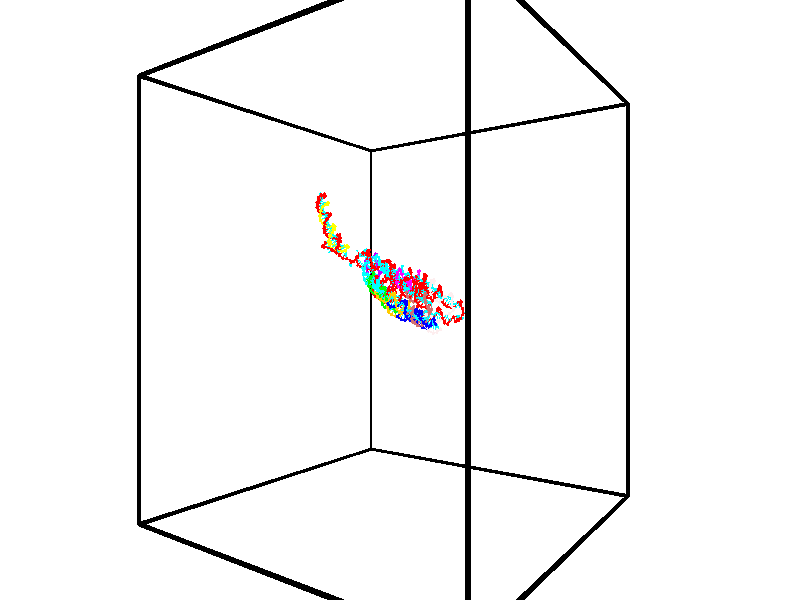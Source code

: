 // switches for output
#declare DRAW_BASES = 1; // possible values are 0, 1; only relevant for DNA ribbons
#declare DRAW_BASES_TYPE = 3; // possible values are 1, 2, 3; only relevant for DNA ribbons
#declare DRAW_FOG = 0; // set to 1 to enable fog

#include "colors.inc"

#include "transforms.inc"
background { rgb <1, 1, 1>}

#default {
   normal{
       ripples 0.25
       frequency 0.20
       turbulence 0.2
       lambda 5
   }
	finish {
		phong 0.1
		phong_size 40.
	}
}

// original window dimensions: 1024x640


// camera settings

camera {
	sky <-0, 1, 0>
	up <-0, 1, 0>
	right 1.6 * <0.581683, 0, 0.813415>
	location <-54.4937, 30, 90.4225>
	look_at <30, 30, 30>
	direction <84.4937, 0, -60.4225>
	angle 67.0682
}


# declare cpy_camera_pos = <-54.4937, 30, 90.4225>;
# if (DRAW_FOG = 1)
fog {
	fog_type 2
	up vnormalize(cpy_camera_pos)
	color rgbt<1,1,1,0.3>
	distance 1e-5
	fog_alt 3e-3
	fog_offset 48
}
# end


// LIGHTS

# declare lum = 6;
global_settings {
	ambient_light rgb lum * <0.05, 0.05, 0.05>
	max_trace_level 15
}# declare cpy_direct_light_amount = 0.25;
light_source
{	1000 * <0.231732, -1, 1.3951>,
	rgb lum * cpy_direct_light_amount
	parallel
}

light_source
{	1000 * <-0.231732, 1, -1.3951>,
	rgb lum * cpy_direct_light_amount
	parallel
}

// strand 0

// nucleotide -1

// particle -1
sphere {
	<42.459042, 32.240585, 22.951527> 0.250000
	pigment { color rgbt <1,0,0,0> }
	no_shadow
}
cylinder {
	<42.608997, 32.589615, 22.826260>,  <42.698971, 32.799034, 22.751101>, 0.100000
	pigment { color rgbt <1,0,0,0> }
	no_shadow
}
cylinder {
	<42.608997, 32.589615, 22.826260>,  <42.459042, 32.240585, 22.951527>, 0.100000
	pigment { color rgbt <1,0,0,0> }
	no_shadow
}

// particle -1
sphere {
	<42.608997, 32.589615, 22.826260> 0.100000
	pigment { color rgbt <1,0,0,0> }
	no_shadow
}
sphere {
	0, 1
	scale<0.080000,0.200000,0.300000>
	matrix <-0.081640, -0.305417, -0.948712,
		-0.923467, 0.381232, -0.043262,
		0.374892, 0.872572, -0.313166,
		42.721466, 32.851387, 22.732309>
	pigment { color rgbt <0,1,1,0> }
	no_shadow
}
cylinder {
	<41.951138, 32.709099, 22.529594>,  <42.459042, 32.240585, 22.951527>, 0.130000
	pigment { color rgbt <1,0,0,0> }
	no_shadow
}

// nucleotide -1

// particle -1
sphere {
	<41.951138, 32.709099, 22.529594> 0.250000
	pigment { color rgbt <1,0,0,0> }
	no_shadow
}
cylinder {
	<42.344368, 32.701786, 22.456673>,  <42.580307, 32.697399, 22.412920>, 0.100000
	pigment { color rgbt <1,0,0,0> }
	no_shadow
}
cylinder {
	<42.344368, 32.701786, 22.456673>,  <41.951138, 32.709099, 22.529594>, 0.100000
	pigment { color rgbt <1,0,0,0> }
	no_shadow
}

// particle -1
sphere {
	<42.344368, 32.701786, 22.456673> 0.100000
	pigment { color rgbt <1,0,0,0> }
	no_shadow
}
sphere {
	0, 1
	scale<0.080000,0.200000,0.300000>
	matrix <-0.178872, -0.311185, -0.933364,
		-0.039664, 0.950174, -0.309188,
		0.983073, -0.018284, -0.182302,
		42.639290, 32.696301, 22.401981>
	pigment { color rgbt <0,1,1,0> }
	no_shadow
}
cylinder {
	<41.308105, 33.076363, 22.204058>,  <41.951138, 32.709099, 22.529594>, 0.130000
	pigment { color rgbt <1,0,0,0> }
	no_shadow
}

// nucleotide -1

// particle -1
sphere {
	<41.308105, 33.076363, 22.204058> 0.250000
	pigment { color rgbt <1,0,0,0> }
	no_shadow
}
cylinder {
	<40.916138, 33.067337, 22.283310>,  <40.680958, 33.061924, 22.330860>, 0.100000
	pigment { color rgbt <1,0,0,0> }
	no_shadow
}
cylinder {
	<40.916138, 33.067337, 22.283310>,  <41.308105, 33.076363, 22.204058>, 0.100000
	pigment { color rgbt <1,0,0,0> }
	no_shadow
}

// particle -1
sphere {
	<40.916138, 33.067337, 22.283310> 0.100000
	pigment { color rgbt <1,0,0,0> }
	no_shadow
}
sphere {
	0, 1
	scale<0.080000,0.200000,0.300000>
	matrix <-0.056151, -0.922155, -0.382723,
		0.191341, -0.386162, 0.902368,
		-0.979916, -0.022561, 0.198130,
		40.622162, 33.060570, 22.342749>
	pigment { color rgbt <0,1,1,0> }
	no_shadow
}
cylinder {
	<41.171539, 32.497124, 22.710699>,  <41.308105, 33.076363, 22.204058>, 0.130000
	pigment { color rgbt <1,0,0,0> }
	no_shadow
}

// nucleotide -1

// particle -1
sphere {
	<41.171539, 32.497124, 22.710699> 0.250000
	pigment { color rgbt <1,0,0,0> }
	no_shadow
}
cylinder {
	<40.866230, 32.593884, 22.471069>,  <40.683044, 32.651939, 22.327291>, 0.100000
	pigment { color rgbt <1,0,0,0> }
	no_shadow
}
cylinder {
	<40.866230, 32.593884, 22.471069>,  <41.171539, 32.497124, 22.710699>, 0.100000
	pigment { color rgbt <1,0,0,0> }
	no_shadow
}

// particle -1
sphere {
	<40.866230, 32.593884, 22.471069> 0.100000
	pigment { color rgbt <1,0,0,0> }
	no_shadow
}
sphere {
	0, 1
	scale<0.080000,0.200000,0.300000>
	matrix <-0.009608, -0.931407, -0.363853,
		-0.645998, -0.271965, 0.713247,
		-0.763278, 0.241901, -0.599074,
		40.637245, 32.666454, 22.291348>
	pigment { color rgbt <0,1,1,0> }
	no_shadow
}
cylinder {
	<40.658703, 32.312321, 23.219807>,  <41.171539, 32.497124, 22.710699>, 0.130000
	pigment { color rgbt <1,0,0,0> }
	no_shadow
}

// nucleotide -1

// particle -1
sphere {
	<40.658703, 32.312321, 23.219807> 0.250000
	pigment { color rgbt <1,0,0,0> }
	no_shadow
}
cylinder {
	<40.369465, 32.532364, 23.386906>,  <40.195923, 32.664391, 23.487165>, 0.100000
	pigment { color rgbt <1,0,0,0> }
	no_shadow
}
cylinder {
	<40.369465, 32.532364, 23.386906>,  <40.658703, 32.312321, 23.219807>, 0.100000
	pigment { color rgbt <1,0,0,0> }
	no_shadow
}

// particle -1
sphere {
	<40.369465, 32.532364, 23.386906> 0.100000
	pigment { color rgbt <1,0,0,0> }
	no_shadow
}
sphere {
	0, 1
	scale<0.080000,0.200000,0.300000>
	matrix <0.667143, 0.712943, 0.215945,
		-0.179036, 0.434846, -0.882528,
		-0.723095, 0.550110, 0.417747,
		40.152538, 32.697395, 23.512230>
	pigment { color rgbt <0,1,1,0> }
	no_shadow
}
cylinder {
	<40.607983, 33.002949, 22.909201>,  <40.658703, 32.312321, 23.219807>, 0.130000
	pigment { color rgbt <1,0,0,0> }
	no_shadow
}

// nucleotide -1

// particle -1
sphere {
	<40.607983, 33.002949, 22.909201> 0.250000
	pigment { color rgbt <1,0,0,0> }
	no_shadow
}
cylinder {
	<40.503403, 32.999214, 23.295269>,  <40.440655, 32.996975, 23.526911>, 0.100000
	pigment { color rgbt <1,0,0,0> }
	no_shadow
}
cylinder {
	<40.503403, 32.999214, 23.295269>,  <40.607983, 33.002949, 22.909201>, 0.100000
	pigment { color rgbt <1,0,0,0> }
	no_shadow
}

// particle -1
sphere {
	<40.503403, 32.999214, 23.295269> 0.100000
	pigment { color rgbt <1,0,0,0> }
	no_shadow
}
sphere {
	0, 1
	scale<0.080000,0.200000,0.300000>
	matrix <0.528329, 0.835469, 0.151194,
		-0.807784, 0.549458, -0.213497,
		-0.261445, -0.009335, 0.965173,
		40.424969, 32.996414, 23.584822>
	pigment { color rgbt <0,1,1,0> }
	no_shadow
}
cylinder {
	<39.933838, 33.412197, 22.867062>,  <40.607983, 33.002949, 22.909201>, 0.130000
	pigment { color rgbt <1,0,0,0> }
	no_shadow
}

// nucleotide -1

// particle -1
sphere {
	<39.933838, 33.412197, 22.867062> 0.250000
	pigment { color rgbt <1,0,0,0> }
	no_shadow
}
cylinder {
	<39.589306, 33.243675, 22.753490>,  <39.382587, 33.142563, 22.685347>, 0.100000
	pigment { color rgbt <1,0,0,0> }
	no_shadow
}
cylinder {
	<39.589306, 33.243675, 22.753490>,  <39.933838, 33.412197, 22.867062>, 0.100000
	pigment { color rgbt <1,0,0,0> }
	no_shadow
}

// particle -1
sphere {
	<39.589306, 33.243675, 22.753490> 0.100000
	pigment { color rgbt <1,0,0,0> }
	no_shadow
}
sphere {
	0, 1
	scale<0.080000,0.200000,0.300000>
	matrix <-0.032830, 0.603851, -0.796421,
		0.506985, -0.676659, -0.533946,
		-0.861329, -0.421303, -0.283929,
		39.330906, 33.117283, 22.668312>
	pigment { color rgbt <0,1,1,0> }
	no_shadow
}
cylinder {
	<39.924038, 33.448013, 22.169216>,  <39.933838, 33.412197, 22.867062>, 0.130000
	pigment { color rgbt <1,0,0,0> }
	no_shadow
}

// nucleotide -1

// particle -1
sphere {
	<39.924038, 33.448013, 22.169216> 0.250000
	pigment { color rgbt <1,0,0,0> }
	no_shadow
}
cylinder {
	<39.532349, 33.414795, 22.243221>,  <39.297337, 33.394863, 22.287624>, 0.100000
	pigment { color rgbt <1,0,0,0> }
	no_shadow
}
cylinder {
	<39.532349, 33.414795, 22.243221>,  <39.924038, 33.448013, 22.169216>, 0.100000
	pigment { color rgbt <1,0,0,0> }
	no_shadow
}

// particle -1
sphere {
	<39.532349, 33.414795, 22.243221> 0.100000
	pigment { color rgbt <1,0,0,0> }
	no_shadow
}
sphere {
	0, 1
	scale<0.080000,0.200000,0.300000>
	matrix <-0.195892, 0.623365, -0.756995,
		-0.052469, -0.777508, -0.626680,
		-0.979221, -0.083043, 0.185015,
		39.238583, 33.389881, 22.298725>
	pigment { color rgbt <0,1,1,0> }
	no_shadow
}
cylinder {
	<39.612213, 33.224274, 21.555202>,  <39.924038, 33.448013, 22.169216>, 0.130000
	pigment { color rgbt <1,0,0,0> }
	no_shadow
}

// nucleotide -1

// particle -1
sphere {
	<39.612213, 33.224274, 21.555202> 0.250000
	pigment { color rgbt <1,0,0,0> }
	no_shadow
}
cylinder {
	<39.300087, 33.376629, 21.753613>,  <39.112812, 33.468040, 21.872658>, 0.100000
	pigment { color rgbt <1,0,0,0> }
	no_shadow
}
cylinder {
	<39.300087, 33.376629, 21.753613>,  <39.612213, 33.224274, 21.555202>, 0.100000
	pigment { color rgbt <1,0,0,0> }
	no_shadow
}

// particle -1
sphere {
	<39.300087, 33.376629, 21.753613> 0.100000
	pigment { color rgbt <1,0,0,0> }
	no_shadow
}
sphere {
	0, 1
	scale<0.080000,0.200000,0.300000>
	matrix <-0.261894, 0.521232, -0.812237,
		-0.567914, -0.763703, -0.306971,
		-0.780311, 0.380887, 0.496024,
		39.065994, 33.490894, 21.902420>
	pigment { color rgbt <0,1,1,0> }
	no_shadow
}
cylinder {
	<39.112419, 33.319786, 21.027550>,  <39.612213, 33.224274, 21.555202>, 0.130000
	pigment { color rgbt <1,0,0,0> }
	no_shadow
}

// nucleotide -1

// particle -1
sphere {
	<39.112419, 33.319786, 21.027550> 0.250000
	pigment { color rgbt <1,0,0,0> }
	no_shadow
}
cylinder {
	<38.945930, 33.515137, 21.334339>,  <38.846039, 33.632347, 21.518414>, 0.100000
	pigment { color rgbt <1,0,0,0> }
	no_shadow
}
cylinder {
	<38.945930, 33.515137, 21.334339>,  <39.112419, 33.319786, 21.027550>, 0.100000
	pigment { color rgbt <1,0,0,0> }
	no_shadow
}

// particle -1
sphere {
	<38.945930, 33.515137, 21.334339> 0.100000
	pigment { color rgbt <1,0,0,0> }
	no_shadow
}
sphere {
	0, 1
	scale<0.080000,0.200000,0.300000>
	matrix <-0.367453, 0.681218, -0.633183,
		-0.831710, -0.545368, -0.104077,
		-0.416217, 0.488381, 0.766973,
		38.821064, 33.661652, 21.564430>
	pigment { color rgbt <0,1,1,0> }
	no_shadow
}
cylinder {
	<38.273758, 33.300762, 20.963942>,  <39.112419, 33.319786, 21.027550>, 0.130000
	pigment { color rgbt <1,0,0,0> }
	no_shadow
}

// nucleotide -1

// particle -1
sphere {
	<38.273758, 33.300762, 20.963942> 0.250000
	pigment { color rgbt <1,0,0,0> }
	no_shadow
}
cylinder {
	<38.423367, 33.613823, 21.162964>,  <38.513130, 33.801659, 21.282377>, 0.100000
	pigment { color rgbt <1,0,0,0> }
	no_shadow
}
cylinder {
	<38.423367, 33.613823, 21.162964>,  <38.273758, 33.300762, 20.963942>, 0.100000
	pigment { color rgbt <1,0,0,0> }
	no_shadow
}

// particle -1
sphere {
	<38.423367, 33.613823, 21.162964> 0.100000
	pigment { color rgbt <1,0,0,0> }
	no_shadow
}
sphere {
	0, 1
	scale<0.080000,0.200000,0.300000>
	matrix <-0.590041, 0.614724, -0.523417,
		-0.715514, -0.097810, 0.691717,
		0.374020, 0.782654, 0.497556,
		38.535572, 33.848618, 21.312231>
	pigment { color rgbt <0,1,1,0> }
	no_shadow
}
cylinder {
	<37.676464, 33.779484, 20.997583>,  <38.273758, 33.300762, 20.963942>, 0.130000
	pigment { color rgbt <1,0,0,0> }
	no_shadow
}

// nucleotide -1

// particle -1
sphere {
	<37.676464, 33.779484, 20.997583> 0.250000
	pigment { color rgbt <1,0,0,0> }
	no_shadow
}
cylinder {
	<37.988323, 33.991711, 21.130642>,  <38.175438, 34.119045, 21.210478>, 0.100000
	pigment { color rgbt <1,0,0,0> }
	no_shadow
}
cylinder {
	<37.988323, 33.991711, 21.130642>,  <37.676464, 33.779484, 20.997583>, 0.100000
	pigment { color rgbt <1,0,0,0> }
	no_shadow
}

// particle -1
sphere {
	<37.988323, 33.991711, 21.130642> 0.100000
	pigment { color rgbt <1,0,0,0> }
	no_shadow
}
sphere {
	0, 1
	scale<0.080000,0.200000,0.300000>
	matrix <-0.334364, 0.801833, -0.495242,
		-0.529486, 0.274888, 0.802546,
		0.779644, 0.530566, 0.332647,
		38.222218, 34.150879, 21.230436>
	pigment { color rgbt <0,1,1,0> }
	no_shadow
}
cylinder {
	<37.371204, 34.326035, 21.315035>,  <37.676464, 33.779484, 20.997583>, 0.130000
	pigment { color rgbt <1,0,0,0> }
	no_shadow
}

// nucleotide -1

// particle -1
sphere {
	<37.371204, 34.326035, 21.315035> 0.250000
	pigment { color rgbt <1,0,0,0> }
	no_shadow
}
cylinder {
	<37.743645, 34.439606, 21.223442>,  <37.967110, 34.507748, 21.168488>, 0.100000
	pigment { color rgbt <1,0,0,0> }
	no_shadow
}
cylinder {
	<37.743645, 34.439606, 21.223442>,  <37.371204, 34.326035, 21.315035>, 0.100000
	pigment { color rgbt <1,0,0,0> }
	no_shadow
}

// particle -1
sphere {
	<37.743645, 34.439606, 21.223442> 0.100000
	pigment { color rgbt <1,0,0,0> }
	no_shadow
}
sphere {
	0, 1
	scale<0.080000,0.200000,0.300000>
	matrix <-0.364179, 0.688375, -0.627307,
		-0.020484, 0.667478, 0.744348,
		0.931104, 0.283925, -0.228981,
		38.022976, 34.524784, 21.154747>
	pigment { color rgbt <0,1,1,0> }
	no_shadow
}
cylinder {
	<37.391788, 34.999142, 21.446611>,  <37.371204, 34.326035, 21.315035>, 0.130000
	pigment { color rgbt <1,0,0,0> }
	no_shadow
}

// nucleotide -1

// particle -1
sphere {
	<37.391788, 34.999142, 21.446611> 0.250000
	pigment { color rgbt <1,0,0,0> }
	no_shadow
}
cylinder {
	<37.699512, 34.955261, 21.194859>,  <37.884148, 34.928932, 21.043806>, 0.100000
	pigment { color rgbt <1,0,0,0> }
	no_shadow
}
cylinder {
	<37.699512, 34.955261, 21.194859>,  <37.391788, 34.999142, 21.446611>, 0.100000
	pigment { color rgbt <1,0,0,0> }
	no_shadow
}

// particle -1
sphere {
	<37.699512, 34.955261, 21.194859> 0.100000
	pigment { color rgbt <1,0,0,0> }
	no_shadow
}
sphere {
	0, 1
	scale<0.080000,0.200000,0.300000>
	matrix <-0.391934, 0.696941, -0.600551,
		0.504525, 0.708688, 0.493169,
		0.769313, -0.109704, -0.629383,
		37.930305, 34.922352, 21.006044>
	pigment { color rgbt <0,1,1,0> }
	no_shadow
}
cylinder {
	<37.515949, 35.625828, 21.206913>,  <37.391788, 34.999142, 21.446611>, 0.130000
	pigment { color rgbt <1,0,0,0> }
	no_shadow
}

// nucleotide -1

// particle -1
sphere {
	<37.515949, 35.625828, 21.206913> 0.250000
	pigment { color rgbt <1,0,0,0> }
	no_shadow
}
cylinder {
	<37.684010, 35.397755, 20.924534>,  <37.784847, 35.260910, 20.755106>, 0.100000
	pigment { color rgbt <1,0,0,0> }
	no_shadow
}
cylinder {
	<37.684010, 35.397755, 20.924534>,  <37.515949, 35.625828, 21.206913>, 0.100000
	pigment { color rgbt <1,0,0,0> }
	no_shadow
}

// particle -1
sphere {
	<37.684010, 35.397755, 20.924534> 0.100000
	pigment { color rgbt <1,0,0,0> }
	no_shadow
}
sphere {
	0, 1
	scale<0.080000,0.200000,0.300000>
	matrix <-0.314238, 0.638393, -0.702644,
		0.851309, 0.517053, 0.089048,
		0.420152, -0.570185, -0.705947,
		37.810055, 35.226700, 20.712749>
	pigment { color rgbt <0,1,1,0> }
	no_shadow
}
cylinder {
	<38.006191, 36.080509, 20.870882>,  <37.515949, 35.625828, 21.206913>, 0.130000
	pigment { color rgbt <1,0,0,0> }
	no_shadow
}

// nucleotide -1

// particle -1
sphere {
	<38.006191, 36.080509, 20.870882> 0.250000
	pigment { color rgbt <1,0,0,0> }
	no_shadow
}
cylinder {
	<37.904068, 35.781860, 20.625156>,  <37.842796, 35.602673, 20.477722>, 0.100000
	pigment { color rgbt <1,0,0,0> }
	no_shadow
}
cylinder {
	<37.904068, 35.781860, 20.625156>,  <38.006191, 36.080509, 20.870882>, 0.100000
	pigment { color rgbt <1,0,0,0> }
	no_shadow
}

// particle -1
sphere {
	<37.904068, 35.781860, 20.625156> 0.100000
	pigment { color rgbt <1,0,0,0> }
	no_shadow
}
sphere {
	0, 1
	scale<0.080000,0.200000,0.300000>
	matrix <-0.207129, 0.662852, -0.719531,
		0.944414, -0.056456, -0.323875,
		-0.255303, -0.746619, -0.614313,
		37.827477, 35.557873, 20.440863>
	pigment { color rgbt <0,1,1,0> }
	no_shadow
}
cylinder {
	<38.278580, 36.247578, 20.254988>,  <38.006191, 36.080509, 20.870882>, 0.130000
	pigment { color rgbt <1,0,0,0> }
	no_shadow
}

// nucleotide -1

// particle -1
sphere {
	<38.278580, 36.247578, 20.254988> 0.250000
	pigment { color rgbt <1,0,0,0> }
	no_shadow
}
cylinder {
	<38.007893, 35.975307, 20.142750>,  <37.845478, 35.811947, 20.075407>, 0.100000
	pigment { color rgbt <1,0,0,0> }
	no_shadow
}
cylinder {
	<38.007893, 35.975307, 20.142750>,  <38.278580, 36.247578, 20.254988>, 0.100000
	pigment { color rgbt <1,0,0,0> }
	no_shadow
}

// particle -1
sphere {
	<38.007893, 35.975307, 20.142750> 0.100000
	pigment { color rgbt <1,0,0,0> }
	no_shadow
}
sphere {
	0, 1
	scale<0.080000,0.200000,0.300000>
	matrix <-0.214269, 0.546704, -0.809447,
		0.704370, -0.487647, -0.515813,
		-0.676721, -0.680673, -0.280594,
		37.804874, 35.771107, 20.058571>
	pigment { color rgbt <0,1,1,0> }
	no_shadow
}
cylinder {
	<38.429688, 36.196693, 19.610914>,  <38.278580, 36.247578, 20.254988>, 0.130000
	pigment { color rgbt <1,0,0,0> }
	no_shadow
}

// nucleotide -1

// particle -1
sphere {
	<38.429688, 36.196693, 19.610914> 0.250000
	pigment { color rgbt <1,0,0,0> }
	no_shadow
}
cylinder {
	<38.061722, 36.045139, 19.651325>,  <37.840942, 35.954208, 19.675571>, 0.100000
	pigment { color rgbt <1,0,0,0> }
	no_shadow
}
cylinder {
	<38.061722, 36.045139, 19.651325>,  <38.429688, 36.196693, 19.610914>, 0.100000
	pigment { color rgbt <1,0,0,0> }
	no_shadow
}

// particle -1
sphere {
	<38.061722, 36.045139, 19.651325> 0.100000
	pigment { color rgbt <1,0,0,0> }
	no_shadow
}
sphere {
	0, 1
	scale<0.080000,0.200000,0.300000>
	matrix <-0.248609, 0.364300, -0.897485,
		0.303230, -0.850728, -0.429318,
		-0.919916, -0.378877, 0.101032,
		37.785748, 35.931477, 19.681635>
	pigment { color rgbt <0,1,1,0> }
	no_shadow
}
cylinder {
	<38.229012, 36.034843, 18.956894>,  <38.429688, 36.196693, 19.610914>, 0.130000
	pigment { color rgbt <1,0,0,0> }
	no_shadow
}

// nucleotide -1

// particle -1
sphere {
	<38.229012, 36.034843, 18.956894> 0.250000
	pigment { color rgbt <1,0,0,0> }
	no_shadow
}
cylinder {
	<37.871632, 36.030529, 19.136505>,  <37.657204, 36.027939, 19.244272>, 0.100000
	pigment { color rgbt <1,0,0,0> }
	no_shadow
}
cylinder {
	<37.871632, 36.030529, 19.136505>,  <38.229012, 36.034843, 18.956894>, 0.100000
	pigment { color rgbt <1,0,0,0> }
	no_shadow
}

// particle -1
sphere {
	<37.871632, 36.030529, 19.136505> 0.100000
	pigment { color rgbt <1,0,0,0> }
	no_shadow
}
sphere {
	0, 1
	scale<0.080000,0.200000,0.300000>
	matrix <-0.396902, 0.486968, -0.778030,
		-0.210270, -0.873353, -0.439364,
		-0.893452, -0.010788, 0.449030,
		37.603596, 36.027294, 19.271214>
	pigment { color rgbt <0,1,1,0> }
	no_shadow
}
cylinder {
	<37.679539, 35.647285, 18.488108>,  <38.229012, 36.034843, 18.956894>, 0.130000
	pigment { color rgbt <1,0,0,0> }
	no_shadow
}

// nucleotide -1

// particle -1
sphere {
	<37.679539, 35.647285, 18.488108> 0.250000
	pigment { color rgbt <1,0,0,0> }
	no_shadow
}
cylinder {
	<37.486607, 35.896141, 18.734783>,  <37.370850, 36.045456, 18.882788>, 0.100000
	pigment { color rgbt <1,0,0,0> }
	no_shadow
}
cylinder {
	<37.486607, 35.896141, 18.734783>,  <37.679539, 35.647285, 18.488108>, 0.100000
	pigment { color rgbt <1,0,0,0> }
	no_shadow
}

// particle -1
sphere {
	<37.486607, 35.896141, 18.734783> 0.100000
	pigment { color rgbt <1,0,0,0> }
	no_shadow
}
sphere {
	0, 1
	scale<0.080000,0.200000,0.300000>
	matrix <-0.508131, 0.374747, -0.775479,
		-0.713557, -0.687393, 0.135377,
		-0.482326, 0.622138, 0.616689,
		37.341908, 36.082783, 18.919790>
	pigment { color rgbt <0,1,1,0> }
	no_shadow
}
cylinder {
	<37.036560, 35.714703, 18.148239>,  <37.679539, 35.647285, 18.488108>, 0.130000
	pigment { color rgbt <1,0,0,0> }
	no_shadow
}

// nucleotide -1

// particle -1
sphere {
	<37.036560, 35.714703, 18.148239> 0.250000
	pigment { color rgbt <1,0,0,0> }
	no_shadow
}
cylinder {
	<37.047485, 36.023006, 18.402855>,  <37.054039, 36.207989, 18.555624>, 0.100000
	pigment { color rgbt <1,0,0,0> }
	no_shadow
}
cylinder {
	<37.047485, 36.023006, 18.402855>,  <37.036560, 35.714703, 18.148239>, 0.100000
	pigment { color rgbt <1,0,0,0> }
	no_shadow
}

// particle -1
sphere {
	<37.047485, 36.023006, 18.402855> 0.100000
	pigment { color rgbt <1,0,0,0> }
	no_shadow
}
sphere {
	0, 1
	scale<0.080000,0.200000,0.300000>
	matrix <-0.448384, 0.578570, -0.681328,
		-0.893424, -0.266807, 0.361398,
		0.027311, 0.770760, 0.636540,
		37.055679, 36.254234, 18.593817>
	pigment { color rgbt <0,1,1,0> }
	no_shadow
}
cylinder {
	<36.375160, 36.018715, 18.158079>,  <37.036560, 35.714703, 18.148239>, 0.130000
	pigment { color rgbt <1,0,0,0> }
	no_shadow
}

// nucleotide -1

// particle -1
sphere {
	<36.375160, 36.018715, 18.158079> 0.250000
	pigment { color rgbt <1,0,0,0> }
	no_shadow
}
cylinder {
	<36.643871, 36.289246, 18.278938>,  <36.805099, 36.451565, 18.351454>, 0.100000
	pigment { color rgbt <1,0,0,0> }
	no_shadow
}
cylinder {
	<36.643871, 36.289246, 18.278938>,  <36.375160, 36.018715, 18.158079>, 0.100000
	pigment { color rgbt <1,0,0,0> }
	no_shadow
}

// particle -1
sphere {
	<36.643871, 36.289246, 18.278938> 0.100000
	pigment { color rgbt <1,0,0,0> }
	no_shadow
}
sphere {
	0, 1
	scale<0.080000,0.200000,0.300000>
	matrix <-0.175076, 0.541300, -0.822400,
		-0.719765, 0.499573, 0.482043,
		0.671779, 0.676329, 0.302146,
		36.845406, 36.492146, 18.369583>
	pigment { color rgbt <0,1,1,0> }
	no_shadow
}
cylinder {
	<36.008335, 36.584156, 18.000191>,  <36.375160, 36.018715, 18.158079>, 0.130000
	pigment { color rgbt <1,0,0,0> }
	no_shadow
}

// nucleotide -1

// particle -1
sphere {
	<36.008335, 36.584156, 18.000191> 0.250000
	pigment { color rgbt <1,0,0,0> }
	no_shadow
}
cylinder {
	<36.394375, 36.676060, 18.050446>,  <36.625999, 36.731201, 18.080599>, 0.100000
	pigment { color rgbt <1,0,0,0> }
	no_shadow
}
cylinder {
	<36.394375, 36.676060, 18.050446>,  <36.008335, 36.584156, 18.000191>, 0.100000
	pigment { color rgbt <1,0,0,0> }
	no_shadow
}

// particle -1
sphere {
	<36.394375, 36.676060, 18.050446> 0.100000
	pigment { color rgbt <1,0,0,0> }
	no_shadow
}
sphere {
	0, 1
	scale<0.080000,0.200000,0.300000>
	matrix <-0.023992, 0.555335, -0.831281,
		-0.260770, 0.799257, 0.541468,
		0.965103, 0.229763, 0.125639,
		36.683907, 36.744987, 18.088137>
	pigment { color rgbt <0,1,1,0> }
	no_shadow
}
cylinder {
	<36.042107, 37.294743, 17.894903>,  <36.008335, 36.584156, 18.000191>, 0.130000
	pigment { color rgbt <1,0,0,0> }
	no_shadow
}

// nucleotide -1

// particle -1
sphere {
	<36.042107, 37.294743, 17.894903> 0.250000
	pigment { color rgbt <1,0,0,0> }
	no_shadow
}
cylinder {
	<36.414883, 37.161816, 17.836868>,  <36.638550, 37.082062, 17.802048>, 0.100000
	pigment { color rgbt <1,0,0,0> }
	no_shadow
}
cylinder {
	<36.414883, 37.161816, 17.836868>,  <36.042107, 37.294743, 17.894903>, 0.100000
	pigment { color rgbt <1,0,0,0> }
	no_shadow
}

// particle -1
sphere {
	<36.414883, 37.161816, 17.836868> 0.100000
	pigment { color rgbt <1,0,0,0> }
	no_shadow
}
sphere {
	0, 1
	scale<0.080000,0.200000,0.300000>
	matrix <0.049159, 0.512223, -0.857444,
		0.359258, 0.791957, 0.493699,
		0.931943, -0.332313, -0.145088,
		36.694466, 37.062122, 17.793343>
	pigment { color rgbt <0,1,1,0> }
	no_shadow
}
cylinder {
	<36.438614, 37.900478, 17.751646>,  <36.042107, 37.294743, 17.894903>, 0.130000
	pigment { color rgbt <1,0,0,0> }
	no_shadow
}

// nucleotide -1

// particle -1
sphere {
	<36.438614, 37.900478, 17.751646> 0.250000
	pigment { color rgbt <1,0,0,0> }
	no_shadow
}
cylinder {
	<36.650303, 37.592102, 17.609905>,  <36.777317, 37.407074, 17.524860>, 0.100000
	pigment { color rgbt <1,0,0,0> }
	no_shadow
}
cylinder {
	<36.650303, 37.592102, 17.609905>,  <36.438614, 37.900478, 17.751646>, 0.100000
	pigment { color rgbt <1,0,0,0> }
	no_shadow
}

// particle -1
sphere {
	<36.650303, 37.592102, 17.609905> 0.100000
	pigment { color rgbt <1,0,0,0> }
	no_shadow
}
sphere {
	0, 1
	scale<0.080000,0.200000,0.300000>
	matrix <0.075175, 0.458593, -0.885461,
		0.845143, 0.441971, 0.300656,
		0.529227, -0.770943, -0.354351,
		36.809071, 37.360821, 17.503599>
	pigment { color rgbt <0,1,1,0> }
	no_shadow
}
cylinder {
	<37.172550, 38.058064, 17.581129>,  <36.438614, 37.900478, 17.751646>, 0.130000
	pigment { color rgbt <1,0,0,0> }
	no_shadow
}

// nucleotide -1

// particle -1
sphere {
	<37.172550, 38.058064, 17.581129> 0.250000
	pigment { color rgbt <1,0,0,0> }
	no_shadow
}
cylinder {
	<37.018932, 37.767242, 17.353481>,  <36.926762, 37.592751, 17.216892>, 0.100000
	pigment { color rgbt <1,0,0,0> }
	no_shadow
}
cylinder {
	<37.018932, 37.767242, 17.353481>,  <37.172550, 38.058064, 17.581129>, 0.100000
	pigment { color rgbt <1,0,0,0> }
	no_shadow
}

// particle -1
sphere {
	<37.018932, 37.767242, 17.353481> 0.100000
	pigment { color rgbt <1,0,0,0> }
	no_shadow
}
sphere {
	0, 1
	scale<0.080000,0.200000,0.300000>
	matrix <0.139656, 0.563553, -0.814189,
		0.912691, -0.392168, -0.114893,
		-0.384047, -0.727058, -0.569118,
		36.903717, 37.549126, 17.182745>
	pigment { color rgbt <0,1,1,0> }
	no_shadow
}
cylinder {
	<37.611542, 37.792744, 17.049894>,  <37.172550, 38.058064, 17.581129>, 0.130000
	pigment { color rgbt <1,0,0,0> }
	no_shadow
}

// nucleotide -1

// particle -1
sphere {
	<37.611542, 37.792744, 17.049894> 0.250000
	pigment { color rgbt <1,0,0,0> }
	no_shadow
}
cylinder {
	<37.238243, 37.798359, 16.906311>,  <37.014263, 37.801727, 16.820160>, 0.100000
	pigment { color rgbt <1,0,0,0> }
	no_shadow
}
cylinder {
	<37.238243, 37.798359, 16.906311>,  <37.611542, 37.792744, 17.049894>, 0.100000
	pigment { color rgbt <1,0,0,0> }
	no_shadow
}

// particle -1
sphere {
	<37.238243, 37.798359, 16.906311> 0.100000
	pigment { color rgbt <1,0,0,0> }
	no_shadow
}
sphere {
	0, 1
	scale<0.080000,0.200000,0.300000>
	matrix <0.321821, 0.476689, -0.818046,
		0.159625, -0.878960, -0.449388,
		-0.933248, 0.014042, -0.358959,
		36.958267, 37.802570, 16.798624>
	pigment { color rgbt <0,1,1,0> }
	no_shadow
}
cylinder {
	<37.423340, 37.354294, 16.335190>,  <37.611542, 37.792744, 17.049894>, 0.130000
	pigment { color rgbt <1,0,0,0> }
	no_shadow
}

// nucleotide -1

// particle -1
sphere {
	<37.423340, 37.354294, 16.335190> 0.250000
	pigment { color rgbt <1,0,0,0> }
	no_shadow
}
cylinder {
	<37.172955, 37.664986, 16.363113>,  <37.022724, 37.851398, 16.379868>, 0.100000
	pigment { color rgbt <1,0,0,0> }
	no_shadow
}
cylinder {
	<37.172955, 37.664986, 16.363113>,  <37.423340, 37.354294, 16.335190>, 0.100000
	pigment { color rgbt <1,0,0,0> }
	no_shadow
}

// particle -1
sphere {
	<37.172955, 37.664986, 16.363113> 0.100000
	pigment { color rgbt <1,0,0,0> }
	no_shadow
}
sphere {
	0, 1
	scale<0.080000,0.200000,0.300000>
	matrix <0.459610, 0.439748, -0.771609,
		-0.630027, -0.450910, -0.632255,
		-0.625959, 0.776725, 0.069811,
		36.985168, 37.898003, 16.384056>
	pigment { color rgbt <0,1,1,0> }
	no_shadow
}
cylinder {
	<38.110294, 37.509644, 15.984887>,  <37.423340, 37.354294, 16.335190>, 0.130000
	pigment { color rgbt <1,0,0,0> }
	no_shadow
}

// nucleotide -1

// particle -1
sphere {
	<38.110294, 37.509644, 15.984887> 0.250000
	pigment { color rgbt <1,0,0,0> }
	no_shadow
}
cylinder {
	<38.196945, 37.900097, 15.978799>,  <38.248936, 38.134369, 15.975146>, 0.100000
	pigment { color rgbt <1,0,0,0> }
	no_shadow
}
cylinder {
	<38.196945, 37.900097, 15.978799>,  <38.110294, 37.509644, 15.984887>, 0.100000
	pigment { color rgbt <1,0,0,0> }
	no_shadow
}

// particle -1
sphere {
	<38.196945, 37.900097, 15.978799> 0.100000
	pigment { color rgbt <1,0,0,0> }
	no_shadow
}
sphere {
	0, 1
	scale<0.080000,0.200000,0.300000>
	matrix <0.129732, -0.044236, -0.990562,
		-0.967596, 0.212610, -0.136218,
		0.216629, 0.976135, -0.015220,
		38.261932, 38.192936, 15.974233>
	pigment { color rgbt <0,1,1,0> }
	no_shadow
}
cylinder {
	<37.841965, 37.762344, 15.351747>,  <38.110294, 37.509644, 15.984887>, 0.130000
	pigment { color rgbt <1,0,0,0> }
	no_shadow
}

// nucleotide -1

// particle -1
sphere {
	<37.841965, 37.762344, 15.351747> 0.250000
	pigment { color rgbt <1,0,0,0> }
	no_shadow
}
cylinder {
	<38.150707, 38.000179, 15.441815>,  <38.335953, 38.142879, 15.495856>, 0.100000
	pigment { color rgbt <1,0,0,0> }
	no_shadow
}
cylinder {
	<38.150707, 38.000179, 15.441815>,  <37.841965, 37.762344, 15.351747>, 0.100000
	pigment { color rgbt <1,0,0,0> }
	no_shadow
}

// particle -1
sphere {
	<38.150707, 38.000179, 15.441815> 0.100000
	pigment { color rgbt <1,0,0,0> }
	no_shadow
}
sphere {
	0, 1
	scale<0.080000,0.200000,0.300000>
	matrix <0.280714, -0.000932, -0.959791,
		-0.570469, 0.804031, -0.167628,
		0.771858, 0.594587, 0.225171,
		38.382263, 38.178555, 15.509367>
	pigment { color rgbt <0,1,1,0> }
	no_shadow
}
cylinder {
	<37.730293, 37.529221, 14.669502>,  <37.841965, 37.762344, 15.351747>, 0.130000
	pigment { color rgbt <1,0,0,0> }
	no_shadow
}

// nucleotide -1

// particle -1
sphere {
	<37.730293, 37.529221, 14.669502> 0.250000
	pigment { color rgbt <1,0,0,0> }
	no_shadow
}
cylinder {
	<37.618881, 37.832642, 14.433869>,  <37.552036, 38.014694, 14.292490>, 0.100000
	pigment { color rgbt <1,0,0,0> }
	no_shadow
}
cylinder {
	<37.618881, 37.832642, 14.433869>,  <37.730293, 37.529221, 14.669502>, 0.100000
	pigment { color rgbt <1,0,0,0> }
	no_shadow
}

// particle -1
sphere {
	<37.618881, 37.832642, 14.433869> 0.100000
	pigment { color rgbt <1,0,0,0> }
	no_shadow
}
sphere {
	0, 1
	scale<0.080000,0.200000,0.300000>
	matrix <0.699351, 0.580577, 0.416939,
		0.658279, -0.295847, -0.692202,
		-0.278526, 0.758554, -0.589083,
		37.535324, 38.060207, 14.257145>
	pigment { color rgbt <0,1,1,0> }
	no_shadow
}
cylinder {
	<37.405853, 37.094059, 14.034043>,  <37.730293, 37.529221, 14.669502>, 0.130000
	pigment { color rgbt <1,0,0,0> }
	no_shadow
}

// nucleotide -1

// particle -1
sphere {
	<37.405853, 37.094059, 14.034043> 0.250000
	pigment { color rgbt <1,0,0,0> }
	no_shadow
}
cylinder {
	<37.752560, 36.911461, 13.953708>,  <37.960583, 36.801903, 13.905506>, 0.100000
	pigment { color rgbt <1,0,0,0> }
	no_shadow
}
cylinder {
	<37.752560, 36.911461, 13.953708>,  <37.405853, 37.094059, 14.034043>, 0.100000
	pigment { color rgbt <1,0,0,0> }
	no_shadow
}

// particle -1
sphere {
	<37.752560, 36.911461, 13.953708> 0.100000
	pigment { color rgbt <1,0,0,0> }
	no_shadow
}
sphere {
	0, 1
	scale<0.080000,0.200000,0.300000>
	matrix <-0.001849, -0.405648, 0.914027,
		-0.498717, -0.791874, -0.352445,
		0.866763, -0.456492, -0.200839,
		38.012589, 36.774513, 13.893456>
	pigment { color rgbt <0,1,1,0> }
	no_shadow
}
cylinder {
	<37.298695, 36.440376, 14.281437>,  <37.405853, 37.094059, 14.034043>, 0.130000
	pigment { color rgbt <1,0,0,0> }
	no_shadow
}

// nucleotide -1

// particle -1
sphere {
	<37.298695, 36.440376, 14.281437> 0.250000
	pigment { color rgbt <1,0,0,0> }
	no_shadow
}
cylinder {
	<37.696938, 36.459232, 14.249101>,  <37.935883, 36.470547, 14.229699>, 0.100000
	pigment { color rgbt <1,0,0,0> }
	no_shadow
}
cylinder {
	<37.696938, 36.459232, 14.249101>,  <37.298695, 36.440376, 14.281437>, 0.100000
	pigment { color rgbt <1,0,0,0> }
	no_shadow
}

// particle -1
sphere {
	<37.696938, 36.459232, 14.249101> 0.100000
	pigment { color rgbt <1,0,0,0> }
	no_shadow
}
sphere {
	0, 1
	scale<0.080000,0.200000,0.300000>
	matrix <0.093333, -0.562933, 0.821216,
		-0.006796, -0.825157, -0.564863,
		0.995612, 0.047139, -0.080840,
		37.995621, 36.473373, 14.224849>
	pigment { color rgbt <0,1,1,0> }
	no_shadow
}
cylinder {
	<37.655140, 35.756577, 14.250698>,  <37.298695, 36.440376, 14.281437>, 0.130000
	pigment { color rgbt <1,0,0,0> }
	no_shadow
}

// nucleotide -1

// particle -1
sphere {
	<37.655140, 35.756577, 14.250698> 0.250000
	pigment { color rgbt <1,0,0,0> }
	no_shadow
}
cylinder {
	<37.891617, 36.021587, 14.434672>,  <38.033504, 36.180595, 14.545057>, 0.100000
	pigment { color rgbt <1,0,0,0> }
	no_shadow
}
cylinder {
	<37.891617, 36.021587, 14.434672>,  <37.655140, 35.756577, 14.250698>, 0.100000
	pigment { color rgbt <1,0,0,0> }
	no_shadow
}

// particle -1
sphere {
	<37.891617, 36.021587, 14.434672> 0.100000
	pigment { color rgbt <1,0,0,0> }
	no_shadow
}
sphere {
	0, 1
	scale<0.080000,0.200000,0.300000>
	matrix <0.262779, -0.697379, 0.666790,
		0.762519, -0.273341, -0.586387,
		0.591195, 0.662530, 0.459936,
		38.068977, 36.220348, 14.572653>
	pigment { color rgbt <0,1,1,0> }
	no_shadow
}
cylinder {
	<38.359985, 35.537247, 14.277603>,  <37.655140, 35.756577, 14.250698>, 0.130000
	pigment { color rgbt <1,0,0,0> }
	no_shadow
}

// nucleotide -1

// particle -1
sphere {
	<38.359985, 35.537247, 14.277603> 0.250000
	pigment { color rgbt <1,0,0,0> }
	no_shadow
}
cylinder {
	<38.287579, 35.776474, 14.589896>,  <38.244133, 35.920010, 14.777272>, 0.100000
	pigment { color rgbt <1,0,0,0> }
	no_shadow
}
cylinder {
	<38.287579, 35.776474, 14.589896>,  <38.359985, 35.537247, 14.277603>, 0.100000
	pigment { color rgbt <1,0,0,0> }
	no_shadow
}

// particle -1
sphere {
	<38.287579, 35.776474, 14.589896> 0.100000
	pigment { color rgbt <1,0,0,0> }
	no_shadow
}
sphere {
	0, 1
	scale<0.080000,0.200000,0.300000>
	matrix <0.329410, -0.711122, 0.621123,
		0.926673, 0.369614, -0.068286,
		-0.181016, 0.598072, 0.780732,
		38.233273, 35.955894, 14.824116>
	pigment { color rgbt <0,1,1,0> }
	no_shadow
}
cylinder {
	<38.843525, 35.320499, 14.811213>,  <38.359985, 35.537247, 14.277603>, 0.130000
	pigment { color rgbt <1,0,0,0> }
	no_shadow
}

// nucleotide -1

// particle -1
sphere {
	<38.843525, 35.320499, 14.811213> 0.250000
	pigment { color rgbt <1,0,0,0> }
	no_shadow
}
cylinder {
	<38.553478, 35.540947, 14.976361>,  <38.379448, 35.673218, 15.075451>, 0.100000
	pigment { color rgbt <1,0,0,0> }
	no_shadow
}
cylinder {
	<38.553478, 35.540947, 14.976361>,  <38.843525, 35.320499, 14.811213>, 0.100000
	pigment { color rgbt <1,0,0,0> }
	no_shadow
}

// particle -1
sphere {
	<38.553478, 35.540947, 14.976361> 0.100000
	pigment { color rgbt <1,0,0,0> }
	no_shadow
}
sphere {
	0, 1
	scale<0.080000,0.200000,0.300000>
	matrix <0.067849, -0.539467, 0.839268,
		0.685271, 0.636584, 0.353786,
		-0.725121, 0.551122, 0.412873,
		38.335941, 35.706284, 15.100224>
	pigment { color rgbt <0,1,1,0> }
	no_shadow
}
cylinder {
	<39.391159, 35.094185, 14.291223>,  <38.843525, 35.320499, 14.811213>, 0.130000
	pigment { color rgbt <1,0,0,0> }
	no_shadow
}

// nucleotide -1

// particle -1
sphere {
	<39.391159, 35.094185, 14.291223> 0.250000
	pigment { color rgbt <1,0,0,0> }
	no_shadow
}
cylinder {
	<39.483540, 35.438610, 14.472434>,  <39.538967, 35.645264, 14.581161>, 0.100000
	pigment { color rgbt <1,0,0,0> }
	no_shadow
}
cylinder {
	<39.483540, 35.438610, 14.472434>,  <39.391159, 35.094185, 14.291223>, 0.100000
	pigment { color rgbt <1,0,0,0> }
	no_shadow
}

// particle -1
sphere {
	<39.483540, 35.438610, 14.472434> 0.100000
	pigment { color rgbt <1,0,0,0> }
	no_shadow
}
sphere {
	0, 1
	scale<0.080000,0.200000,0.300000>
	matrix <0.198300, -0.497501, 0.844494,
		0.952542, -0.105205, -0.285649,
		0.230955, 0.861060, 0.453029,
		39.552826, 35.696930, 14.608343>
	pigment { color rgbt <0,1,1,0> }
	no_shadow
}
cylinder {
	<40.112648, 35.069412, 14.605731>,  <39.391159, 35.094185, 14.291223>, 0.130000
	pigment { color rgbt <1,0,0,0> }
	no_shadow
}

// nucleotide -1

// particle -1
sphere {
	<40.112648, 35.069412, 14.605731> 0.250000
	pigment { color rgbt <1,0,0,0> }
	no_shadow
}
cylinder {
	<39.909657, 35.349476, 14.806626>,  <39.787861, 35.517513, 14.927163>, 0.100000
	pigment { color rgbt <1,0,0,0> }
	no_shadow
}
cylinder {
	<39.909657, 35.349476, 14.806626>,  <40.112648, 35.069412, 14.605731>, 0.100000
	pigment { color rgbt <1,0,0,0> }
	no_shadow
}

// particle -1
sphere {
	<39.909657, 35.349476, 14.806626> 0.100000
	pigment { color rgbt <1,0,0,0> }
	no_shadow
}
sphere {
	0, 1
	scale<0.080000,0.200000,0.300000>
	matrix <0.187812, -0.478975, 0.857502,
		0.840948, 0.529489, 0.111570,
		-0.507477, 0.700160, 0.502238,
		39.757412, 35.559525, 14.957297>
	pigment { color rgbt <0,1,1,0> }
	no_shadow
}
cylinder {
	<40.499920, 35.088577, 15.280040>,  <40.112648, 35.069412, 14.605731>, 0.130000
	pigment { color rgbt <1,0,0,0> }
	no_shadow
}

// nucleotide -1

// particle -1
sphere {
	<40.499920, 35.088577, 15.280040> 0.250000
	pigment { color rgbt <1,0,0,0> }
	no_shadow
}
cylinder {
	<40.155701, 35.278980, 15.352557>,  <39.949169, 35.393223, 15.396068>, 0.100000
	pigment { color rgbt <1,0,0,0> }
	no_shadow
}
cylinder {
	<40.155701, 35.278980, 15.352557>,  <40.499920, 35.088577, 15.280040>, 0.100000
	pigment { color rgbt <1,0,0,0> }
	no_shadow
}

// particle -1
sphere {
	<40.155701, 35.278980, 15.352557> 0.100000
	pigment { color rgbt <1,0,0,0> }
	no_shadow
}
sphere {
	0, 1
	scale<0.080000,0.200000,0.300000>
	matrix <0.007111, -0.344660, 0.938701,
		0.509315, 0.809089, 0.293213,
		-0.860551, 0.476009, 0.181294,
		39.897537, 35.421783, 15.406945>
	pigment { color rgbt <0,1,1,0> }
	no_shadow
}
cylinder {
	<40.610371, 35.357918, 15.969542>,  <40.499920, 35.088577, 15.280040>, 0.130000
	pigment { color rgbt <1,0,0,0> }
	no_shadow
}

// nucleotide -1

// particle -1
sphere {
	<40.610371, 35.357918, 15.969542> 0.250000
	pigment { color rgbt <1,0,0,0> }
	no_shadow
}
cylinder {
	<40.213562, 35.394222, 15.934541>,  <39.975475, 35.416004, 15.913540>, 0.100000
	pigment { color rgbt <1,0,0,0> }
	no_shadow
}
cylinder {
	<40.213562, 35.394222, 15.934541>,  <40.610371, 35.357918, 15.969542>, 0.100000
	pigment { color rgbt <1,0,0,0> }
	no_shadow
}

// particle -1
sphere {
	<40.213562, 35.394222, 15.934541> 0.100000
	pigment { color rgbt <1,0,0,0> }
	no_shadow
}
sphere {
	0, 1
	scale<0.080000,0.200000,0.300000>
	matrix <-0.121588, -0.505334, 0.854315,
		0.033319, 0.858138, 0.512337,
		-0.992021, 0.090759, -0.087502,
		39.915955, 35.421452, 15.908290>
	pigment { color rgbt <0,1,1,0> }
	no_shadow
}
cylinder {
	<40.331543, 35.590683, 16.585630>,  <40.610371, 35.357918, 15.969542>, 0.130000
	pigment { color rgbt <1,0,0,0> }
	no_shadow
}

// nucleotide -1

// particle -1
sphere {
	<40.331543, 35.590683, 16.585630> 0.250000
	pigment { color rgbt <1,0,0,0> }
	no_shadow
}
cylinder {
	<40.035748, 35.401169, 16.394344>,  <39.858273, 35.287460, 16.279573>, 0.100000
	pigment { color rgbt <1,0,0,0> }
	no_shadow
}
cylinder {
	<40.035748, 35.401169, 16.394344>,  <40.331543, 35.590683, 16.585630>, 0.100000
	pigment { color rgbt <1,0,0,0> }
	no_shadow
}

// particle -1
sphere {
	<40.035748, 35.401169, 16.394344> 0.100000
	pigment { color rgbt <1,0,0,0> }
	no_shadow
}
sphere {
	0, 1
	scale<0.080000,0.200000,0.300000>
	matrix <-0.140998, -0.585623, 0.798226,
		-0.658239, 0.657705, 0.366258,
		-0.739487, -0.473782, -0.478215,
		39.813900, 35.259033, 16.250879>
	pigment { color rgbt <0,1,1,0> }
	no_shadow
}
cylinder {
	<39.682892, 35.572575, 17.063950>,  <40.331543, 35.590683, 16.585630>, 0.130000
	pigment { color rgbt <1,0,0,0> }
	no_shadow
}

// nucleotide -1

// particle -1
sphere {
	<39.682892, 35.572575, 17.063950> 0.250000
	pigment { color rgbt <1,0,0,0> }
	no_shadow
}
cylinder {
	<39.634968, 35.275272, 16.800671>,  <39.606213, 35.096893, 16.642704>, 0.100000
	pigment { color rgbt <1,0,0,0> }
	no_shadow
}
cylinder {
	<39.634968, 35.275272, 16.800671>,  <39.682892, 35.572575, 17.063950>, 0.100000
	pigment { color rgbt <1,0,0,0> }
	no_shadow
}

// particle -1
sphere {
	<39.634968, 35.275272, 16.800671> 0.100000
	pigment { color rgbt <1,0,0,0> }
	no_shadow
}
sphere {
	0, 1
	scale<0.080000,0.200000,0.300000>
	matrix <-0.165368, -0.638770, 0.751416,
		-0.978928, 0.198869, -0.046381,
		-0.119807, -0.743252, -0.658197,
		39.599026, 35.052296, 16.603212>
	pigment { color rgbt <0,1,1,0> }
	no_shadow
}
cylinder {
	<39.142654, 35.158237, 17.385313>,  <39.682892, 35.572575, 17.063950>, 0.130000
	pigment { color rgbt <1,0,0,0> }
	no_shadow
}

// nucleotide -1

// particle -1
sphere {
	<39.142654, 35.158237, 17.385313> 0.250000
	pigment { color rgbt <1,0,0,0> }
	no_shadow
}
cylinder {
	<39.322563, 34.922966, 17.116463>,  <39.430508, 34.781803, 16.955153>, 0.100000
	pigment { color rgbt <1,0,0,0> }
	no_shadow
}
cylinder {
	<39.322563, 34.922966, 17.116463>,  <39.142654, 35.158237, 17.385313>, 0.100000
	pigment { color rgbt <1,0,0,0> }
	no_shadow
}

// particle -1
sphere {
	<39.322563, 34.922966, 17.116463> 0.100000
	pigment { color rgbt <1,0,0,0> }
	no_shadow
}
sphere {
	0, 1
	scale<0.080000,0.200000,0.300000>
	matrix <0.056247, -0.732391, 0.678558,
		-0.891371, -0.343001, -0.296326,
		0.449772, -0.588179, -0.672124,
		39.457497, 34.746513, 16.914825>
	pigment { color rgbt <0,1,1,0> }
	no_shadow
}
cylinder {
	<38.721096, 34.598740, 17.297340>,  <39.142654, 35.158237, 17.385313>, 0.130000
	pigment { color rgbt <1,0,0,0> }
	no_shadow
}

// nucleotide -1

// particle -1
sphere {
	<38.721096, 34.598740, 17.297340> 0.250000
	pigment { color rgbt <1,0,0,0> }
	no_shadow
}
cylinder {
	<39.082935, 34.490826, 17.165329>,  <39.300037, 34.426079, 17.086123>, 0.100000
	pigment { color rgbt <1,0,0,0> }
	no_shadow
}
cylinder {
	<39.082935, 34.490826, 17.165329>,  <38.721096, 34.598740, 17.297340>, 0.100000
	pigment { color rgbt <1,0,0,0> }
	no_shadow
}

// particle -1
sphere {
	<39.082935, 34.490826, 17.165329> 0.100000
	pigment { color rgbt <1,0,0,0> }
	no_shadow
}
sphere {
	0, 1
	scale<0.080000,0.200000,0.300000>
	matrix <0.047246, -0.706001, 0.706633,
		-0.423638, -0.654811, -0.625902,
		0.904599, -0.269786, -0.330026,
		39.354317, 34.409889, 17.066320>
	pigment { color rgbt <0,1,1,0> }
	no_shadow
}
cylinder {
	<38.620220, 33.979061, 17.207397>,  <38.721096, 34.598740, 17.297340>, 0.130000
	pigment { color rgbt <1,0,0,0> }
	no_shadow
}

// nucleotide -1

// particle -1
sphere {
	<38.620220, 33.979061, 17.207397> 0.250000
	pigment { color rgbt <1,0,0,0> }
	no_shadow
}
cylinder {
	<39.015800, 34.026661, 17.242760>,  <39.253147, 34.055222, 17.263977>, 0.100000
	pigment { color rgbt <1,0,0,0> }
	no_shadow
}
cylinder {
	<39.015800, 34.026661, 17.242760>,  <38.620220, 33.979061, 17.207397>, 0.100000
	pigment { color rgbt <1,0,0,0> }
	no_shadow
}

// particle -1
sphere {
	<39.015800, 34.026661, 17.242760> 0.100000
	pigment { color rgbt <1,0,0,0> }
	no_shadow
}
sphere {
	0, 1
	scale<0.080000,0.200000,0.300000>
	matrix <0.056005, -0.852057, 0.520444,
		0.137261, -0.509742, -0.849307,
		0.988950, 0.119002, 0.088406,
		39.312485, 34.062363, 17.269281>
	pigment { color rgbt <0,1,1,0> }
	no_shadow
}
cylinder {
	<38.878117, 33.250973, 17.082384>,  <38.620220, 33.979061, 17.207397>, 0.130000
	pigment { color rgbt <1,0,0,0> }
	no_shadow
}

// nucleotide -1

// particle -1
sphere {
	<38.878117, 33.250973, 17.082384> 0.250000
	pigment { color rgbt <1,0,0,0> }
	no_shadow
}
cylinder {
	<39.122646, 33.487457, 17.292812>,  <39.269363, 33.629349, 17.419069>, 0.100000
	pigment { color rgbt <1,0,0,0> }
	no_shadow
}
cylinder {
	<39.122646, 33.487457, 17.292812>,  <38.878117, 33.250973, 17.082384>, 0.100000
	pigment { color rgbt <1,0,0,0> }
	no_shadow
}

// particle -1
sphere {
	<39.122646, 33.487457, 17.292812> 0.100000
	pigment { color rgbt <1,0,0,0> }
	no_shadow
}
sphere {
	0, 1
	scale<0.080000,0.200000,0.300000>
	matrix <0.035394, -0.684510, 0.728144,
		0.790588, -0.426513, -0.439384,
		0.611325, 0.591213, 0.526070,
		39.306046, 33.664822, 17.450634>
	pigment { color rgbt <0,1,1,0> }
	no_shadow
}
cylinder {
	<39.258293, 32.721031, 17.464043>,  <38.878117, 33.250973, 17.082384>, 0.130000
	pigment { color rgbt <1,0,0,0> }
	no_shadow
}

// nucleotide -1

// particle -1
sphere {
	<39.258293, 32.721031, 17.464043> 0.250000
	pigment { color rgbt <1,0,0,0> }
	no_shadow
}
cylinder {
	<39.303013, 33.071918, 17.650799>,  <39.329845, 33.282452, 17.762854>, 0.100000
	pigment { color rgbt <1,0,0,0> }
	no_shadow
}
cylinder {
	<39.303013, 33.071918, 17.650799>,  <39.258293, 32.721031, 17.464043>, 0.100000
	pigment { color rgbt <1,0,0,0> }
	no_shadow
}

// particle -1
sphere {
	<39.303013, 33.071918, 17.650799> 0.100000
	pigment { color rgbt <1,0,0,0> }
	no_shadow
}
sphere {
	0, 1
	scale<0.080000,0.200000,0.300000>
	matrix <-0.072196, -0.461425, 0.884237,
		0.991105, -0.132567, 0.011743,
		0.111802, 0.877219, 0.466892,
		39.336552, 33.335083, 17.790867>
	pigment { color rgbt <0,1,1,0> }
	no_shadow
}
cylinder {
	<39.766842, 32.601288, 17.914574>,  <39.258293, 32.721031, 17.464043>, 0.130000
	pigment { color rgbt <1,0,0,0> }
	no_shadow
}

// nucleotide -1

// particle -1
sphere {
	<39.766842, 32.601288, 17.914574> 0.250000
	pigment { color rgbt <1,0,0,0> }
	no_shadow
}
cylinder {
	<39.581394, 32.926834, 18.054680>,  <39.470127, 33.122162, 18.138744>, 0.100000
	pigment { color rgbt <1,0,0,0> }
	no_shadow
}
cylinder {
	<39.581394, 32.926834, 18.054680>,  <39.766842, 32.601288, 17.914574>, 0.100000
	pigment { color rgbt <1,0,0,0> }
	no_shadow
}

// particle -1
sphere {
	<39.581394, 32.926834, 18.054680> 0.100000
	pigment { color rgbt <1,0,0,0> }
	no_shadow
}
sphere {
	0, 1
	scale<0.080000,0.200000,0.300000>
	matrix <-0.201006, -0.481623, 0.853016,
		0.862933, 0.325068, 0.386881,
		-0.463619, 0.813861, 0.350268,
		39.442310, 33.170994, 18.159760>
	pigment { color rgbt <0,1,1,0> }
	no_shadow
}
cylinder {
	<40.038754, 32.725098, 18.555279>,  <39.766842, 32.601288, 17.914574>, 0.130000
	pigment { color rgbt <1,0,0,0> }
	no_shadow
}

// nucleotide -1

// particle -1
sphere {
	<40.038754, 32.725098, 18.555279> 0.250000
	pigment { color rgbt <1,0,0,0> }
	no_shadow
}
cylinder {
	<39.688675, 32.918159, 18.568378>,  <39.478626, 33.033997, 18.576239>, 0.100000
	pigment { color rgbt <1,0,0,0> }
	no_shadow
}
cylinder {
	<39.688675, 32.918159, 18.568378>,  <40.038754, 32.725098, 18.555279>, 0.100000
	pigment { color rgbt <1,0,0,0> }
	no_shadow
}

// particle -1
sphere {
	<39.688675, 32.918159, 18.568378> 0.100000
	pigment { color rgbt <1,0,0,0> }
	no_shadow
}
sphere {
	0, 1
	scale<0.080000,0.200000,0.300000>
	matrix <-0.187649, -0.401095, 0.896611,
		0.445891, 0.778566, 0.441607,
		-0.875197, 0.482658, 0.032747,
		39.426117, 33.062958, 18.578203>
	pigment { color rgbt <0,1,1,0> }
	no_shadow
}
cylinder {
	<39.985092, 33.077637, 19.194805>,  <40.038754, 32.725098, 18.555279>, 0.130000
	pigment { color rgbt <1,0,0,0> }
	no_shadow
}

// nucleotide -1

// particle -1
sphere {
	<39.985092, 33.077637, 19.194805> 0.250000
	pigment { color rgbt <1,0,0,0> }
	no_shadow
}
cylinder {
	<39.617989, 33.014038, 19.049236>,  <39.397728, 32.975880, 18.961895>, 0.100000
	pigment { color rgbt <1,0,0,0> }
	no_shadow
}
cylinder {
	<39.617989, 33.014038, 19.049236>,  <39.985092, 33.077637, 19.194805>, 0.100000
	pigment { color rgbt <1,0,0,0> }
	no_shadow
}

// particle -1
sphere {
	<39.617989, 33.014038, 19.049236> 0.100000
	pigment { color rgbt <1,0,0,0> }
	no_shadow
}
sphere {
	0, 1
	scale<0.080000,0.200000,0.300000>
	matrix <-0.283545, -0.379283, 0.880765,
		-0.278070, 0.911517, 0.303007,
		-0.917758, -0.158998, -0.363923,
		39.342663, 32.966339, 18.940060>
	pigment { color rgbt <0,1,1,0> }
	no_shadow
}
cylinder {
	<39.670906, 32.941322, 19.767838>,  <39.985092, 33.077637, 19.194805>, 0.130000
	pigment { color rgbt <1,0,0,0> }
	no_shadow
}

// nucleotide -1

// particle -1
sphere {
	<39.670906, 32.941322, 19.767838> 0.250000
	pigment { color rgbt <1,0,0,0> }
	no_shadow
}
cylinder {
	<39.355309, 32.857605, 19.536774>,  <39.165951, 32.807377, 19.398136>, 0.100000
	pigment { color rgbt <1,0,0,0> }
	no_shadow
}
cylinder {
	<39.355309, 32.857605, 19.536774>,  <39.670906, 32.941322, 19.767838>, 0.100000
	pigment { color rgbt <1,0,0,0> }
	no_shadow
}

// particle -1
sphere {
	<39.355309, 32.857605, 19.536774> 0.100000
	pigment { color rgbt <1,0,0,0> }
	no_shadow
}
sphere {
	0, 1
	scale<0.080000,0.200000,0.300000>
	matrix <-0.492303, -0.347172, 0.798191,
		-0.367600, 0.914150, 0.170882,
		-0.788992, -0.209289, -0.577659,
		39.118610, 32.794819, 19.363476>
	pigment { color rgbt <0,1,1,0> }
	no_shadow
}
cylinder {
	<39.087669, 33.047874, 20.163408>,  <39.670906, 32.941322, 19.767838>, 0.130000
	pigment { color rgbt <1,0,0,0> }
	no_shadow
}

// nucleotide -1

// particle -1
sphere {
	<39.087669, 33.047874, 20.163408> 0.250000
	pigment { color rgbt <1,0,0,0> }
	no_shadow
}
cylinder {
	<38.932751, 32.820911, 19.872742>,  <38.839798, 32.684734, 19.698341>, 0.100000
	pigment { color rgbt <1,0,0,0> }
	no_shadow
}
cylinder {
	<38.932751, 32.820911, 19.872742>,  <39.087669, 33.047874, 20.163408>, 0.100000
	pigment { color rgbt <1,0,0,0> }
	no_shadow
}

// particle -1
sphere {
	<38.932751, 32.820911, 19.872742> 0.100000
	pigment { color rgbt <1,0,0,0> }
	no_shadow
}
sphere {
	0, 1
	scale<0.080000,0.200000,0.300000>
	matrix <-0.513679, -0.521705, 0.681145,
		-0.765595, 0.637079, -0.089413,
		-0.387295, -0.567411, -0.726669,
		38.816563, 32.650688, 19.654741>
	pigment { color rgbt <0,1,1,0> }
	no_shadow
}
cylinder {
	<38.318947, 33.271786, 20.032463>,  <39.087669, 33.047874, 20.163408>, 0.130000
	pigment { color rgbt <1,0,0,0> }
	no_shadow
}

// nucleotide -1

// particle -1
sphere {
	<38.318947, 33.271786, 20.032463> 0.250000
	pigment { color rgbt <1,0,0,0> }
	no_shadow
}
cylinder {
	<38.430611, 32.895382, 19.955967>,  <38.497608, 32.669540, 19.910070>, 0.100000
	pigment { color rgbt <1,0,0,0> }
	no_shadow
}
cylinder {
	<38.430611, 32.895382, 19.955967>,  <38.318947, 33.271786, 20.032463>, 0.100000
	pigment { color rgbt <1,0,0,0> }
	no_shadow
}

// particle -1
sphere {
	<38.430611, 32.895382, 19.955967> 0.100000
	pigment { color rgbt <1,0,0,0> }
	no_shadow
}
sphere {
	0, 1
	scale<0.080000,0.200000,0.300000>
	matrix <-0.601757, -0.326635, 0.728833,
		-0.748304, -0.088381, -0.657442,
		0.279159, -0.941009, -0.191239,
		38.514359, 32.613079, 19.898596>
	pigment { color rgbt <0,1,1,0> }
	no_shadow
}
cylinder {
	<37.607239, 32.881481, 20.051996>,  <38.318947, 33.271786, 20.032463>, 0.130000
	pigment { color rgbt <1,0,0,0> }
	no_shadow
}

// nucleotide -1

// particle -1
sphere {
	<37.607239, 32.881481, 20.051996> 0.250000
	pigment { color rgbt <1,0,0,0> }
	no_shadow
}
cylinder {
	<37.878361, 32.588081, 20.072247>,  <38.041035, 32.412041, 20.084396>, 0.100000
	pigment { color rgbt <1,0,0,0> }
	no_shadow
}
cylinder {
	<37.878361, 32.588081, 20.072247>,  <37.607239, 32.881481, 20.051996>, 0.100000
	pigment { color rgbt <1,0,0,0> }
	no_shadow
}

// particle -1
sphere {
	<37.878361, 32.588081, 20.072247> 0.100000
	pigment { color rgbt <1,0,0,0> }
	no_shadow
}
sphere {
	0, 1
	scale<0.080000,0.200000,0.300000>
	matrix <-0.612036, -0.524731, 0.591666,
		-0.407419, -0.432021, -0.804592,
		0.677806, -0.733496, 0.050627,
		38.081703, 32.368031, 20.087435>
	pigment { color rgbt <0,1,1,0> }
	no_shadow
}
cylinder {
	<37.237942, 32.328312, 20.096420>,  <37.607239, 32.881481, 20.051996>, 0.130000
	pigment { color rgbt <1,0,0,0> }
	no_shadow
}

// nucleotide -1

// particle -1
sphere {
	<37.237942, 32.328312, 20.096420> 0.250000
	pigment { color rgbt <1,0,0,0> }
	no_shadow
}
cylinder {
	<37.600800, 32.210102, 20.216255>,  <37.818516, 32.139175, 20.288157>, 0.100000
	pigment { color rgbt <1,0,0,0> }
	no_shadow
}
cylinder {
	<37.600800, 32.210102, 20.216255>,  <37.237942, 32.328312, 20.096420>, 0.100000
	pigment { color rgbt <1,0,0,0> }
	no_shadow
}

// particle -1
sphere {
	<37.600800, 32.210102, 20.216255> 0.100000
	pigment { color rgbt <1,0,0,0> }
	no_shadow
}
sphere {
	0, 1
	scale<0.080000,0.200000,0.300000>
	matrix <-0.419935, -0.681701, 0.599114,
		0.027178, -0.669292, -0.742503,
		0.907147, -0.295520, 0.299586,
		37.872944, 32.121445, 20.306131>
	pigment { color rgbt <0,1,1,0> }
	no_shadow
}
cylinder {
	<37.179672, 31.561064, 20.040428>,  <37.237942, 32.328312, 20.096420>, 0.130000
	pigment { color rgbt <1,0,0,0> }
	no_shadow
}

// nucleotide -1

// particle -1
sphere {
	<37.179672, 31.561064, 20.040428> 0.250000
	pigment { color rgbt <1,0,0,0> }
	no_shadow
}
cylinder {
	<37.472435, 31.649868, 20.298119>,  <37.648090, 31.703150, 20.452732>, 0.100000
	pigment { color rgbt <1,0,0,0> }
	no_shadow
}
cylinder {
	<37.472435, 31.649868, 20.298119>,  <37.179672, 31.561064, 20.040428>, 0.100000
	pigment { color rgbt <1,0,0,0> }
	no_shadow
}

// particle -1
sphere {
	<37.472435, 31.649868, 20.298119> 0.100000
	pigment { color rgbt <1,0,0,0> }
	no_shadow
}
sphere {
	0, 1
	scale<0.080000,0.200000,0.300000>
	matrix <-0.382960, -0.647977, 0.658383,
		0.563611, -0.728586, -0.389236,
		0.731904, 0.222010, 0.644226,
		37.692005, 31.716471, 20.491386>
	pigment { color rgbt <0,1,1,0> }
	no_shadow
}
cylinder {
	<37.509178, 30.905939, 20.195383>,  <37.179672, 31.561064, 20.040428>, 0.130000
	pigment { color rgbt <1,0,0,0> }
	no_shadow
}

// nucleotide -1

// particle -1
sphere {
	<37.509178, 30.905939, 20.195383> 0.250000
	pigment { color rgbt <1,0,0,0> }
	no_shadow
}
cylinder {
	<37.627285, 31.147762, 20.491310>,  <37.698151, 31.292856, 20.668865>, 0.100000
	pigment { color rgbt <1,0,0,0> }
	no_shadow
}
cylinder {
	<37.627285, 31.147762, 20.491310>,  <37.509178, 30.905939, 20.195383>, 0.100000
	pigment { color rgbt <1,0,0,0> }
	no_shadow
}

// particle -1
sphere {
	<37.627285, 31.147762, 20.491310> 0.100000
	pigment { color rgbt <1,0,0,0> }
	no_shadow
}
sphere {
	0, 1
	scale<0.080000,0.200000,0.300000>
	matrix <-0.305347, -0.674016, 0.672655,
		0.905307, -0.424513, -0.014414,
		0.295266, 0.604558, 0.739816,
		37.715866, 31.329130, 20.713255>
	pigment { color rgbt <0,1,1,0> }
	no_shadow
}
cylinder {
	<37.984299, 30.623079, 20.709091>,  <37.509178, 30.905939, 20.195383>, 0.130000
	pigment { color rgbt <1,0,0,0> }
	no_shadow
}

// nucleotide -1

// particle -1
sphere {
	<37.984299, 30.623079, 20.709091> 0.250000
	pigment { color rgbt <1,0,0,0> }
	no_shadow
}
cylinder {
	<37.797234, 30.908932, 20.917164>,  <37.684994, 31.080444, 21.042007>, 0.100000
	pigment { color rgbt <1,0,0,0> }
	no_shadow
}
cylinder {
	<37.797234, 30.908932, 20.917164>,  <37.984299, 30.623079, 20.709091>, 0.100000
	pigment { color rgbt <1,0,0,0> }
	no_shadow
}

// particle -1
sphere {
	<37.797234, 30.908932, 20.917164> 0.100000
	pigment { color rgbt <1,0,0,0> }
	no_shadow
}
sphere {
	0, 1
	scale<0.080000,0.200000,0.300000>
	matrix <-0.318324, -0.685184, 0.655129,
		0.824598, 0.140793, 0.547919,
		-0.467663, 0.714633, 0.520184,
		37.656937, 31.123322, 21.073219>
	pigment { color rgbt <0,1,1,0> }
	no_shadow
}
cylinder {
	<38.095142, 30.700006, 21.505756>,  <37.984299, 30.623079, 20.709091>, 0.130000
	pigment { color rgbt <1,0,0,0> }
	no_shadow
}

// nucleotide -1

// particle -1
sphere {
	<38.095142, 30.700006, 21.505756> 0.250000
	pigment { color rgbt <1,0,0,0> }
	no_shadow
}
cylinder {
	<37.754189, 30.907066, 21.476166>,  <37.549614, 31.031303, 21.458410>, 0.100000
	pigment { color rgbt <1,0,0,0> }
	no_shadow
}
cylinder {
	<37.754189, 30.907066, 21.476166>,  <38.095142, 30.700006, 21.505756>, 0.100000
	pigment { color rgbt <1,0,0,0> }
	no_shadow
}

// particle -1
sphere {
	<37.754189, 30.907066, 21.476166> 0.100000
	pigment { color rgbt <1,0,0,0> }
	no_shadow
}
sphere {
	0, 1
	scale<0.080000,0.200000,0.300000>
	matrix <-0.397657, -0.549826, 0.734548,
		0.339564, 0.655537, 0.674512,
		-0.852388, 0.517651, -0.073978,
		37.498470, 31.062361, 21.453972>
	pigment { color rgbt <0,1,1,0> }
	no_shadow
}
cylinder {
	<37.751507, 30.863613, 22.282656>,  <38.095142, 30.700006, 21.505756>, 0.130000
	pigment { color rgbt <1,0,0,0> }
	no_shadow
}

// nucleotide -1

// particle -1
sphere {
	<37.751507, 30.863613, 22.282656> 0.250000
	pigment { color rgbt <1,0,0,0> }
	no_shadow
}
cylinder {
	<37.498428, 30.829643, 21.974762>,  <37.346581, 30.809261, 21.790026>, 0.100000
	pigment { color rgbt <1,0,0,0> }
	no_shadow
}
cylinder {
	<37.498428, 30.829643, 21.974762>,  <37.751507, 30.863613, 22.282656>, 0.100000
	pigment { color rgbt <1,0,0,0> }
	no_shadow
}

// particle -1
sphere {
	<37.498428, 30.829643, 21.974762> 0.100000
	pigment { color rgbt <1,0,0,0> }
	no_shadow
}
sphere {
	0, 1
	scale<0.080000,0.200000,0.300000>
	matrix <-0.484216, -0.732313, 0.478803,
		-0.604347, 0.675652, 0.422208,
		-0.632693, -0.084924, -0.769732,
		37.308620, 30.804167, 21.743843>
	pigment { color rgbt <0,1,1,0> }
	no_shadow
}
cylinder {
	<36.950775, 30.923346, 22.443644>,  <37.751507, 30.863613, 22.282656>, 0.130000
	pigment { color rgbt <1,0,0,0> }
	no_shadow
}

// nucleotide -1

// particle -1
sphere {
	<36.950775, 30.923346, 22.443644> 0.250000
	pigment { color rgbt <1,0,0,0> }
	no_shadow
}
cylinder {
	<36.960907, 30.705276, 22.108467>,  <36.966988, 30.574434, 21.907362>, 0.100000
	pigment { color rgbt <1,0,0,0> }
	no_shadow
}
cylinder {
	<36.960907, 30.705276, 22.108467>,  <36.950775, 30.923346, 22.443644>, 0.100000
	pigment { color rgbt <1,0,0,0> }
	no_shadow
}

// particle -1
sphere {
	<36.960907, 30.705276, 22.108467> 0.100000
	pigment { color rgbt <1,0,0,0> }
	no_shadow
}
sphere {
	0, 1
	scale<0.080000,0.200000,0.300000>
	matrix <-0.762383, -0.552721, 0.336558,
		-0.646630, 0.630306, -0.429633,
		0.025332, -0.545174, -0.837941,
		36.968506, 30.541725, 21.857084>
	pigment { color rgbt <0,1,1,0> }
	no_shadow
}
cylinder {
	<36.419506, 31.014181, 21.912231>,  <36.950775, 30.923346, 22.443644>, 0.130000
	pigment { color rgbt <1,0,0,0> }
	no_shadow
}

// nucleotide -1

// particle -1
sphere {
	<36.419506, 31.014181, 21.912231> 0.250000
	pigment { color rgbt <1,0,0,0> }
	no_shadow
}
cylinder {
	<36.551537, 30.638824, 21.953163>,  <36.630756, 30.413610, 21.977722>, 0.100000
	pigment { color rgbt <1,0,0,0> }
	no_shadow
}
cylinder {
	<36.551537, 30.638824, 21.953163>,  <36.419506, 31.014181, 21.912231>, 0.100000
	pigment { color rgbt <1,0,0,0> }
	no_shadow
}

// particle -1
sphere {
	<36.551537, 30.638824, 21.953163> 0.100000
	pigment { color rgbt <1,0,0,0> }
	no_shadow
}
sphere {
	0, 1
	scale<0.080000,0.200000,0.300000>
	matrix <-0.869705, -0.260179, 0.419428,
		-0.366964, -0.227438, -0.902003,
		0.330076, -0.938391, 0.102328,
		36.650558, 30.357307, 21.983862>
	pigment { color rgbt <0,1,1,0> }
	no_shadow
}
cylinder {
	<35.908440, 30.524614, 21.706842>,  <36.419506, 31.014181, 21.912231>, 0.130000
	pigment { color rgbt <1,0,0,0> }
	no_shadow
}

// nucleotide -1

// particle -1
sphere {
	<35.908440, 30.524614, 21.706842> 0.250000
	pigment { color rgbt <1,0,0,0> }
	no_shadow
}
cylinder {
	<36.126110, 30.423649, 22.026882>,  <36.256714, 30.363070, 22.218906>, 0.100000
	pigment { color rgbt <1,0,0,0> }
	no_shadow
}
cylinder {
	<36.126110, 30.423649, 22.026882>,  <35.908440, 30.524614, 21.706842>, 0.100000
	pigment { color rgbt <1,0,0,0> }
	no_shadow
}

// particle -1
sphere {
	<36.126110, 30.423649, 22.026882> 0.100000
	pigment { color rgbt <1,0,0,0> }
	no_shadow
}
sphere {
	0, 1
	scale<0.080000,0.200000,0.300000>
	matrix <-0.823633, 0.020798, 0.566742,
		-0.159695, -0.967395, -0.196580,
		0.544175, -0.252415, 0.800100,
		36.289364, 30.347925, 22.266912>
	pigment { color rgbt <0,1,1,0> }
	no_shadow
}
cylinder {
	<35.484463, 30.052479, 22.113621>,  <35.908440, 30.524614, 21.706842>, 0.130000
	pigment { color rgbt <1,0,0,0> }
	no_shadow
}

// nucleotide -1

// particle -1
sphere {
	<35.484463, 30.052479, 22.113621> 0.250000
	pigment { color rgbt <1,0,0,0> }
	no_shadow
}
cylinder {
	<35.760887, 30.204967, 22.359257>,  <35.926743, 30.296461, 22.506639>, 0.100000
	pigment { color rgbt <1,0,0,0> }
	no_shadow
}
cylinder {
	<35.760887, 30.204967, 22.359257>,  <35.484463, 30.052479, 22.113621>, 0.100000
	pigment { color rgbt <1,0,0,0> }
	no_shadow
}

// particle -1
sphere {
	<35.760887, 30.204967, 22.359257> 0.100000
	pigment { color rgbt <1,0,0,0> }
	no_shadow
}
sphere {
	0, 1
	scale<0.080000,0.200000,0.300000>
	matrix <-0.679942, 0.054666, 0.731225,
		0.245192, -0.922864, 0.296989,
		0.691057, 0.381226, 0.614090,
		35.968204, 30.319334, 22.543484>
	pigment { color rgbt <0,1,1,0> }
	no_shadow
}
cylinder {
	<35.258614, 29.640091, 22.779190>,  <35.484463, 30.052479, 22.113621>, 0.130000
	pigment { color rgbt <1,0,0,0> }
	no_shadow
}

// nucleotide -1

// particle -1
sphere {
	<35.258614, 29.640091, 22.779190> 0.250000
	pigment { color rgbt <1,0,0,0> }
	no_shadow
}
cylinder {
	<35.446297, 29.977005, 22.885319>,  <35.558907, 30.179153, 22.948996>, 0.100000
	pigment { color rgbt <1,0,0,0> }
	no_shadow
}
cylinder {
	<35.446297, 29.977005, 22.885319>,  <35.258614, 29.640091, 22.779190>, 0.100000
	pigment { color rgbt <1,0,0,0> }
	no_shadow
}

// particle -1
sphere {
	<35.446297, 29.977005, 22.885319> 0.100000
	pigment { color rgbt <1,0,0,0> }
	no_shadow
}
sphere {
	0, 1
	scale<0.080000,0.200000,0.300000>
	matrix <-0.630104, 0.108819, 0.768848,
		0.618719, -0.527930, 0.581787,
		0.469208, 0.842287, 0.265323,
		35.587059, 30.229691, 22.964916>
	pigment { color rgbt <0,1,1,0> }
	no_shadow
}
cylinder {
	<35.322796, 29.567240, 23.438536>,  <35.258614, 29.640091, 22.779190>, 0.130000
	pigment { color rgbt <1,0,0,0> }
	no_shadow
}

// nucleotide -1

// particle -1
sphere {
	<35.322796, 29.567240, 23.438536> 0.250000
	pigment { color rgbt <1,0,0,0> }
	no_shadow
}
cylinder {
	<35.346508, 29.961109, 23.372921>,  <35.360737, 30.197430, 23.333551>, 0.100000
	pigment { color rgbt <1,0,0,0> }
	no_shadow
}
cylinder {
	<35.346508, 29.961109, 23.372921>,  <35.322796, 29.567240, 23.438536>, 0.100000
	pigment { color rgbt <1,0,0,0> }
	no_shadow
}

// particle -1
sphere {
	<35.346508, 29.961109, 23.372921> 0.100000
	pigment { color rgbt <1,0,0,0> }
	no_shadow
}
sphere {
	0, 1
	scale<0.080000,0.200000,0.300000>
	matrix <-0.584853, 0.167430, 0.793671,
		0.808970, 0.048885, 0.585814,
		0.059284, 0.984671, -0.164036,
		35.364292, 30.256510, 23.323709>
	pigment { color rgbt <0,1,1,0> }
	no_shadow
}
cylinder {
	<35.484425, 29.787172, 24.096262>,  <35.322796, 29.567240, 23.438536>, 0.130000
	pigment { color rgbt <1,0,0,0> }
	no_shadow
}

// nucleotide -1

// particle -1
sphere {
	<35.484425, 29.787172, 24.096262> 0.250000
	pigment { color rgbt <1,0,0,0> }
	no_shadow
}
cylinder {
	<35.333385, 30.099285, 23.896832>,  <35.242760, 30.286552, 23.777174>, 0.100000
	pigment { color rgbt <1,0,0,0> }
	no_shadow
}
cylinder {
	<35.333385, 30.099285, 23.896832>,  <35.484425, 29.787172, 24.096262>, 0.100000
	pigment { color rgbt <1,0,0,0> }
	no_shadow
}

// particle -1
sphere {
	<35.333385, 30.099285, 23.896832> 0.100000
	pigment { color rgbt <1,0,0,0> }
	no_shadow
}
sphere {
	0, 1
	scale<0.080000,0.200000,0.300000>
	matrix <-0.456085, 0.311870, 0.833501,
		0.805857, 0.542123, 0.238113,
		-0.377599, 0.780282, -0.498577,
		35.220104, 30.333370, 23.747259>
	pigment { color rgbt <0,1,1,0> }
	no_shadow
}
cylinder {
	<35.484364, 30.252405, 24.636932>,  <35.484425, 29.787172, 24.096262>, 0.130000
	pigment { color rgbt <1,0,0,0> }
	no_shadow
}

// nucleotide -1

// particle -1
sphere {
	<35.484364, 30.252405, 24.636932> 0.250000
	pigment { color rgbt <1,0,0,0> }
	no_shadow
}
cylinder {
	<35.198090, 30.342884, 24.372620>,  <35.026325, 30.397171, 24.214031>, 0.100000
	pigment { color rgbt <1,0,0,0> }
	no_shadow
}
cylinder {
	<35.198090, 30.342884, 24.372620>,  <35.484364, 30.252405, 24.636932>, 0.100000
	pigment { color rgbt <1,0,0,0> }
	no_shadow
}

// particle -1
sphere {
	<35.198090, 30.342884, 24.372620> 0.100000
	pigment { color rgbt <1,0,0,0> }
	no_shadow
}
sphere {
	0, 1
	scale<0.080000,0.200000,0.300000>
	matrix <-0.537117, 0.426497, 0.727740,
		0.446435, 0.875748, -0.183742,
		-0.715683, 0.226198, -0.660782,
		34.983383, 30.410744, 24.174385>
	pigment { color rgbt <0,1,1,0> }
	no_shadow
}
cylinder {
	<35.213997, 30.912102, 24.946239>,  <35.484364, 30.252405, 24.636932>, 0.130000
	pigment { color rgbt <1,0,0,0> }
	no_shadow
}

// nucleotide -1

// particle -1
sphere {
	<35.213997, 30.912102, 24.946239> 0.250000
	pigment { color rgbt <1,0,0,0> }
	no_shadow
}
cylinder {
	<34.949123, 30.802296, 24.667339>,  <34.790199, 30.736412, 24.499998>, 0.100000
	pigment { color rgbt <1,0,0,0> }
	no_shadow
}
cylinder {
	<34.949123, 30.802296, 24.667339>,  <35.213997, 30.912102, 24.946239>, 0.100000
	pigment { color rgbt <1,0,0,0> }
	no_shadow
}

// particle -1
sphere {
	<34.949123, 30.802296, 24.667339> 0.100000
	pigment { color rgbt <1,0,0,0> }
	no_shadow
}
sphere {
	0, 1
	scale<0.080000,0.200000,0.300000>
	matrix <-0.729637, 0.448195, 0.516479,
		0.170725, 0.850743, -0.497081,
		-0.662180, -0.274513, -0.697252,
		34.750469, 30.719942, 24.458164>
	pigment { color rgbt <0,1,1,0> }
	no_shadow
}
cylinder {
	<34.716911, 31.517914, 24.783504>,  <35.213997, 30.912102, 24.946239>, 0.130000
	pigment { color rgbt <1,0,0,0> }
	no_shadow
}

// nucleotide -1

// particle -1
sphere {
	<34.716911, 31.517914, 24.783504> 0.250000
	pigment { color rgbt <1,0,0,0> }
	no_shadow
}
cylinder {
	<34.529408, 31.184673, 24.666061>,  <34.416904, 30.984730, 24.595596>, 0.100000
	pigment { color rgbt <1,0,0,0> }
	no_shadow
}
cylinder {
	<34.529408, 31.184673, 24.666061>,  <34.716911, 31.517914, 24.783504>, 0.100000
	pigment { color rgbt <1,0,0,0> }
	no_shadow
}

// particle -1
sphere {
	<34.529408, 31.184673, 24.666061> 0.100000
	pigment { color rgbt <1,0,0,0> }
	no_shadow
}
sphere {
	0, 1
	scale<0.080000,0.200000,0.300000>
	matrix <-0.824497, 0.293389, 0.483867,
		-0.316969, 0.468896, -0.824419,
		-0.468759, -0.833102, -0.293608,
		34.388779, 30.934742, 24.577978>
	pigment { color rgbt <0,1,1,0> }
	no_shadow
}
cylinder {
	<34.062798, 31.722780, 24.536562>,  <34.716911, 31.517914, 24.783504>, 0.130000
	pigment { color rgbt <1,0,0,0> }
	no_shadow
}

// nucleotide -1

// particle -1
sphere {
	<34.062798, 31.722780, 24.536562> 0.250000
	pigment { color rgbt <1,0,0,0> }
	no_shadow
}
cylinder {
	<34.011204, 31.332565, 24.607773>,  <33.980247, 31.098436, 24.650499>, 0.100000
	pigment { color rgbt <1,0,0,0> }
	no_shadow
}
cylinder {
	<34.011204, 31.332565, 24.607773>,  <34.062798, 31.722780, 24.536562>, 0.100000
	pigment { color rgbt <1,0,0,0> }
	no_shadow
}

// particle -1
sphere {
	<34.011204, 31.332565, 24.607773> 0.100000
	pigment { color rgbt <1,0,0,0> }
	no_shadow
}
sphere {
	0, 1
	scale<0.080000,0.200000,0.300000>
	matrix <-0.803447, 0.208034, 0.557849,
		-0.581237, -0.071084, -0.810624,
		-0.128983, -0.975535, 0.178029,
		33.972507, 31.039906, 24.661182>
	pigment { color rgbt <0,1,1,0> }
	no_shadow
}
cylinder {
	<33.398216, 31.499363, 24.385004>,  <34.062798, 31.722780, 24.536562>, 0.130000
	pigment { color rgbt <1,0,0,0> }
	no_shadow
}

// nucleotide -1

// particle -1
sphere {
	<33.398216, 31.499363, 24.385004> 0.250000
	pigment { color rgbt <1,0,0,0> }
	no_shadow
}
cylinder {
	<33.523937, 31.208561, 24.629192>,  <33.599369, 31.034081, 24.775705>, 0.100000
	pigment { color rgbt <1,0,0,0> }
	no_shadow
}
cylinder {
	<33.523937, 31.208561, 24.629192>,  <33.398216, 31.499363, 24.385004>, 0.100000
	pigment { color rgbt <1,0,0,0> }
	no_shadow
}

// particle -1
sphere {
	<33.523937, 31.208561, 24.629192> 0.100000
	pigment { color rgbt <1,0,0,0> }
	no_shadow
}
sphere {
	0, 1
	scale<0.080000,0.200000,0.300000>
	matrix <-0.801665, 0.141176, 0.580864,
		-0.508475, -0.671962, -0.538443,
		0.314303, -0.727005, 0.610473,
		33.618229, 30.990459, 24.812334>
	pigment { color rgbt <0,1,1,0> }
	no_shadow
}
cylinder {
	<32.746418, 31.100409, 24.655699>,  <33.398216, 31.499363, 24.385004>, 0.130000
	pigment { color rgbt <1,0,0,0> }
	no_shadow
}

// nucleotide -1

// particle -1
sphere {
	<32.746418, 31.100409, 24.655699> 0.250000
	pigment { color rgbt <1,0,0,0> }
	no_shadow
}
cylinder {
	<33.036301, 30.977753, 24.902527>,  <33.210228, 30.904160, 25.050623>, 0.100000
	pigment { color rgbt <1,0,0,0> }
	no_shadow
}
cylinder {
	<33.036301, 30.977753, 24.902527>,  <32.746418, 31.100409, 24.655699>, 0.100000
	pigment { color rgbt <1,0,0,0> }
	no_shadow
}

// particle -1
sphere {
	<33.036301, 30.977753, 24.902527> 0.100000
	pigment { color rgbt <1,0,0,0> }
	no_shadow
}
sphere {
	0, 1
	scale<0.080000,0.200000,0.300000>
	matrix <-0.621238, 0.096667, 0.777637,
		-0.298105, -0.946904, -0.120442,
		0.724705, -0.306641, 0.617070,
		33.253712, 30.885761, 25.087648>
	pigment { color rgbt <0,1,1,0> }
	no_shadow
}
cylinder {
	<32.397186, 30.720093, 25.079050>,  <32.746418, 31.100409, 24.655699>, 0.130000
	pigment { color rgbt <1,0,0,0> }
	no_shadow
}

// nucleotide -1

// particle -1
sphere {
	<32.397186, 30.720093, 25.079050> 0.250000
	pigment { color rgbt <1,0,0,0> }
	no_shadow
}
cylinder {
	<32.733883, 30.813358, 25.273823>,  <32.935902, 30.869318, 25.390686>, 0.100000
	pigment { color rgbt <1,0,0,0> }
	no_shadow
}
cylinder {
	<32.733883, 30.813358, 25.273823>,  <32.397186, 30.720093, 25.079050>, 0.100000
	pigment { color rgbt <1,0,0,0> }
	no_shadow
}

// particle -1
sphere {
	<32.733883, 30.813358, 25.273823> 0.100000
	pigment { color rgbt <1,0,0,0> }
	no_shadow
}
sphere {
	0, 1
	scale<0.080000,0.200000,0.300000>
	matrix <-0.450240, -0.194524, 0.871461,
		0.297915, -0.952782, -0.058758,
		0.841743, 0.233166, 0.486932,
		32.986404, 30.883308, 25.419903>
	pigment { color rgbt <0,1,1,0> }
	no_shadow
}
cylinder {
	<32.600975, 30.111549, 25.560184>,  <32.397186, 30.720093, 25.079050>, 0.130000
	pigment { color rgbt <1,0,0,0> }
	no_shadow
}

// nucleotide -1

// particle -1
sphere {
	<32.600975, 30.111549, 25.560184> 0.250000
	pigment { color rgbt <1,0,0,0> }
	no_shadow
}
cylinder {
	<32.770718, 30.446808, 25.697258>,  <32.872562, 30.647963, 25.779503>, 0.100000
	pigment { color rgbt <1,0,0,0> }
	no_shadow
}
cylinder {
	<32.770718, 30.446808, 25.697258>,  <32.600975, 30.111549, 25.560184>, 0.100000
	pigment { color rgbt <1,0,0,0> }
	no_shadow
}

// particle -1
sphere {
	<32.770718, 30.446808, 25.697258> 0.100000
	pigment { color rgbt <1,0,0,0> }
	no_shadow
}
sphere {
	0, 1
	scale<0.080000,0.200000,0.300000>
	matrix <-0.427169, -0.148389, 0.891912,
		0.798403, -0.524873, 0.295060,
		0.424357, 0.838146, 0.342684,
		32.898026, 30.698252, 25.800064>
	pigment { color rgbt <0,1,1,0> }
	no_shadow
}
cylinder {
	<32.943031, 29.750738, 26.164803>,  <32.600975, 30.111549, 25.560184>, 0.130000
	pigment { color rgbt <1,0,0,0> }
	no_shadow
}

// nucleotide -1

// particle -1
sphere {
	<32.943031, 29.750738, 26.164803> 0.250000
	pigment { color rgbt <1,0,0,0> }
	no_shadow
}
cylinder {
	<32.961403, 30.147034, 26.215908>,  <32.972424, 30.384811, 26.246571>, 0.100000
	pigment { color rgbt <1,0,0,0> }
	no_shadow
}
cylinder {
	<32.961403, 30.147034, 26.215908>,  <32.943031, 29.750738, 26.164803>, 0.100000
	pigment { color rgbt <1,0,0,0> }
	no_shadow
}

// particle -1
sphere {
	<32.961403, 30.147034, 26.215908> 0.100000
	pigment { color rgbt <1,0,0,0> }
	no_shadow
}
sphere {
	0, 1
	scale<0.080000,0.200000,0.300000>
	matrix <-0.093652, -0.123064, 0.987970,
		0.994545, -0.057337, 0.087133,
		0.045925, 0.990741, 0.127762,
		32.975182, 30.444256, 26.254236>
	pigment { color rgbt <0,1,1,0> }
	no_shadow
}
cylinder {
	<33.365170, 29.842833, 26.640882>,  <32.943031, 29.750738, 26.164803>, 0.130000
	pigment { color rgbt <1,0,0,0> }
	no_shadow
}

// nucleotide -1

// particle -1
sphere {
	<33.365170, 29.842833, 26.640882> 0.250000
	pigment { color rgbt <1,0,0,0> }
	no_shadow
}
cylinder {
	<33.154438, 30.182114, 26.662815>,  <33.028000, 30.385681, 26.675974>, 0.100000
	pigment { color rgbt <1,0,0,0> }
	no_shadow
}
cylinder {
	<33.154438, 30.182114, 26.662815>,  <33.365170, 29.842833, 26.640882>, 0.100000
	pigment { color rgbt <1,0,0,0> }
	no_shadow
}

// particle -1
sphere {
	<33.154438, 30.182114, 26.662815> 0.100000
	pigment { color rgbt <1,0,0,0> }
	no_shadow
}
sphere {
	0, 1
	scale<0.080000,0.200000,0.300000>
	matrix <-0.158334, -0.161313, 0.974119,
		0.835094, 0.504512, 0.219284,
		-0.526828, 0.848202, 0.054830,
		32.996391, 30.436575, 26.679264>
	pigment { color rgbt <0,1,1,0> }
	no_shadow
}
cylinder {
	<33.646717, 30.224226, 27.186125>,  <33.365170, 29.842833, 26.640882>, 0.130000
	pigment { color rgbt <1,0,0,0> }
	no_shadow
}

// nucleotide -1

// particle -1
sphere {
	<33.646717, 30.224226, 27.186125> 0.250000
	pigment { color rgbt <1,0,0,0> }
	no_shadow
}
cylinder {
	<33.270569, 30.358978, 27.167297>,  <33.044880, 30.439829, 27.156002>, 0.100000
	pigment { color rgbt <1,0,0,0> }
	no_shadow
}
cylinder {
	<33.270569, 30.358978, 27.167297>,  <33.646717, 30.224226, 27.186125>, 0.100000
	pigment { color rgbt <1,0,0,0> }
	no_shadow
}

// particle -1
sphere {
	<33.270569, 30.358978, 27.167297> 0.100000
	pigment { color rgbt <1,0,0,0> }
	no_shadow
}
sphere {
	0, 1
	scale<0.080000,0.200000,0.300000>
	matrix <-0.080440, -0.085794, 0.993060,
		0.330503, 0.937631, 0.107777,
		-0.940371, 0.336879, -0.047067,
		32.988457, 30.460041, 27.153177>
	pigment { color rgbt <0,1,1,0> }
	no_shadow
}
cylinder {
	<33.626450, 30.740759, 27.670700>,  <33.646717, 30.224226, 27.186125>, 0.130000
	pigment { color rgbt <1,0,0,0> }
	no_shadow
}

// nucleotide -1

// particle -1
sphere {
	<33.626450, 30.740759, 27.670700> 0.250000
	pigment { color rgbt <1,0,0,0> }
	no_shadow
}
cylinder {
	<33.241310, 30.651196, 27.610306>,  <33.010227, 30.597458, 27.574070>, 0.100000
	pigment { color rgbt <1,0,0,0> }
	no_shadow
}
cylinder {
	<33.241310, 30.651196, 27.610306>,  <33.626450, 30.740759, 27.670700>, 0.100000
	pigment { color rgbt <1,0,0,0> }
	no_shadow
}

// particle -1
sphere {
	<33.241310, 30.651196, 27.610306> 0.100000
	pigment { color rgbt <1,0,0,0> }
	no_shadow
}
sphere {
	0, 1
	scale<0.080000,0.200000,0.300000>
	matrix <-0.162765, 0.035019, 0.986043,
		-0.215496, 0.973981, -0.070162,
		-0.962844, -0.223908, -0.150984,
		32.952457, 30.584023, 27.565010>
	pigment { color rgbt <0,1,1,0> }
	no_shadow
}
cylinder {
	<33.195763, 31.117455, 28.127153>,  <33.626450, 30.740759, 27.670700>, 0.130000
	pigment { color rgbt <1,0,0,0> }
	no_shadow
}

// nucleotide -1

// particle -1
sphere {
	<33.195763, 31.117455, 28.127153> 0.250000
	pigment { color rgbt <1,0,0,0> }
	no_shadow
}
cylinder {
	<32.953251, 30.817863, 28.020226>,  <32.807743, 30.638109, 27.956068>, 0.100000
	pigment { color rgbt <1,0,0,0> }
	no_shadow
}
cylinder {
	<32.953251, 30.817863, 28.020226>,  <33.195763, 31.117455, 28.127153>, 0.100000
	pigment { color rgbt <1,0,0,0> }
	no_shadow
}

// particle -1
sphere {
	<32.953251, 30.817863, 28.020226> 0.100000
	pigment { color rgbt <1,0,0,0> }
	no_shadow
}
sphere {
	0, 1
	scale<0.080000,0.200000,0.300000>
	matrix <-0.106543, -0.256615, 0.960623,
		-0.788084, 0.610885, 0.075782,
		-0.606277, -0.748978, -0.267320,
		32.771366, 30.593170, 27.940029>
	pigment { color rgbt <0,1,1,0> }
	no_shadow
}
cylinder {
	<32.691631, 31.031673, 28.639324>,  <33.195763, 31.117455, 28.127153>, 0.130000
	pigment { color rgbt <1,0,0,0> }
	no_shadow
}

// nucleotide -1

// particle -1
sphere {
	<32.691631, 31.031673, 28.639324> 0.250000
	pigment { color rgbt <1,0,0,0> }
	no_shadow
}
cylinder {
	<32.647045, 30.688999, 28.437862>,  <32.620293, 30.483395, 28.316986>, 0.100000
	pigment { color rgbt <1,0,0,0> }
	no_shadow
}
cylinder {
	<32.647045, 30.688999, 28.437862>,  <32.691631, 31.031673, 28.639324>, 0.100000
	pigment { color rgbt <1,0,0,0> }
	no_shadow
}

// particle -1
sphere {
	<32.647045, 30.688999, 28.437862> 0.100000
	pigment { color rgbt <1,0,0,0> }
	no_shadow
}
sphere {
	0, 1
	scale<0.080000,0.200000,0.300000>
	matrix <-0.236606, -0.469360, 0.850717,
		-0.965191, 0.213993, -0.150379,
		-0.111466, -0.856684, -0.503654,
		32.613605, 30.431993, 28.286766>
	pigment { color rgbt <0,1,1,0> }
	no_shadow
}
cylinder {
	<31.969940, 30.646963, 28.775461>,  <32.691631, 31.031673, 28.639324>, 0.130000
	pigment { color rgbt <1,0,0,0> }
	no_shadow
}

// nucleotide -1

// particle -1
sphere {
	<31.969940, 30.646963, 28.775461> 0.250000
	pigment { color rgbt <1,0,0,0> }
	no_shadow
}
cylinder {
	<32.261864, 30.393852, 28.671947>,  <32.437019, 30.241985, 28.609838>, 0.100000
	pigment { color rgbt <1,0,0,0> }
	no_shadow
}
cylinder {
	<32.261864, 30.393852, 28.671947>,  <31.969940, 30.646963, 28.775461>, 0.100000
	pigment { color rgbt <1,0,0,0> }
	no_shadow
}

// particle -1
sphere {
	<32.261864, 30.393852, 28.671947> 0.100000
	pigment { color rgbt <1,0,0,0> }
	no_shadow
}
sphere {
	0, 1
	scale<0.080000,0.200000,0.300000>
	matrix <-0.154597, -0.521482, 0.839140,
		-0.665942, -0.572405, -0.478408,
		0.729809, -0.632779, -0.258784,
		32.480808, 30.204018, 28.594313>
	pigment { color rgbt <0,1,1,0> }
	no_shadow
}
cylinder {
	<31.642078, 29.885344, 28.782551>,  <31.969940, 30.646963, 28.775461>, 0.130000
	pigment { color rgbt <1,0,0,0> }
	no_shadow
}

// nucleotide -1

// particle -1
sphere {
	<31.642078, 29.885344, 28.782551> 0.250000
	pigment { color rgbt <1,0,0,0> }
	no_shadow
}
cylinder {
	<32.038368, 29.831512, 28.790100>,  <32.276142, 29.799213, 28.794630>, 0.100000
	pigment { color rgbt <1,0,0,0> }
	no_shadow
}
cylinder {
	<32.038368, 29.831512, 28.790100>,  <31.642078, 29.885344, 28.782551>, 0.100000
	pigment { color rgbt <1,0,0,0> }
	no_shadow
}

// particle -1
sphere {
	<32.038368, 29.831512, 28.790100> 0.100000
	pigment { color rgbt <1,0,0,0> }
	no_shadow
}
sphere {
	0, 1
	scale<0.080000,0.200000,0.300000>
	matrix <-0.110489, -0.716831, 0.688437,
		-0.079119, -0.684136, -0.725050,
		0.990723, -0.134578, 0.018875,
		32.335587, 29.791140, 28.795763>
	pigment { color rgbt <0,1,1,0> }
	no_shadow
}
cylinder {
	<31.748402, 29.145273, 28.739738>,  <31.642078, 29.885344, 28.782551>, 0.130000
	pigment { color rgbt <1,0,0,0> }
	no_shadow
}

// nucleotide -1

// particle -1
sphere {
	<31.748402, 29.145273, 28.739738> 0.250000
	pigment { color rgbt <1,0,0,0> }
	no_shadow
}
cylinder {
	<32.100609, 29.266693, 28.885365>,  <32.311932, 29.339544, 28.972740>, 0.100000
	pigment { color rgbt <1,0,0,0> }
	no_shadow
}
cylinder {
	<32.100609, 29.266693, 28.885365>,  <31.748402, 29.145273, 28.739738>, 0.100000
	pigment { color rgbt <1,0,0,0> }
	no_shadow
}

// particle -1
sphere {
	<32.100609, 29.266693, 28.885365> 0.100000
	pigment { color rgbt <1,0,0,0> }
	no_shadow
}
sphere {
	0, 1
	scale<0.080000,0.200000,0.300000>
	matrix <-0.008936, -0.757288, 0.653020,
		0.473927, -0.578250, -0.664094,
		0.880519, 0.303550, 0.364067,
		32.364765, 29.357758, 28.994585>
	pigment { color rgbt <0,1,1,0> }
	no_shadow
}
cylinder {
	<31.949574, 28.590456, 29.052298>,  <31.748402, 29.145273, 28.739738>, 0.130000
	pigment { color rgbt <1,0,0,0> }
	no_shadow
}

// nucleotide -1

// particle -1
sphere {
	<31.949574, 28.590456, 29.052298> 0.250000
	pigment { color rgbt <1,0,0,0> }
	no_shadow
}
cylinder {
	<32.226627, 28.846474, 29.185326>,  <32.392860, 29.000084, 29.265142>, 0.100000
	pigment { color rgbt <1,0,0,0> }
	no_shadow
}
cylinder {
	<32.226627, 28.846474, 29.185326>,  <31.949574, 28.590456, 29.052298>, 0.100000
	pigment { color rgbt <1,0,0,0> }
	no_shadow
}

// particle -1
sphere {
	<32.226627, 28.846474, 29.185326> 0.100000
	pigment { color rgbt <1,0,0,0> }
	no_shadow
}
sphere {
	0, 1
	scale<0.080000,0.200000,0.300000>
	matrix <0.077909, -0.524768, 0.847673,
		0.717070, -0.561216, -0.413337,
		0.692633, 0.640043, 0.332571,
		32.434418, 29.038486, 29.285097>
	pigment { color rgbt <0,1,1,0> }
	no_shadow
}
cylinder {
	<32.543629, 28.135630, 29.305662>,  <31.949574, 28.590456, 29.052298>, 0.130000
	pigment { color rgbt <1,0,0,0> }
	no_shadow
}

// nucleotide -1

// particle -1
sphere {
	<32.543629, 28.135630, 29.305662> 0.250000
	pigment { color rgbt <1,0,0,0> }
	no_shadow
}
cylinder {
	<32.591579, 28.492176, 29.480522>,  <32.620350, 28.706104, 29.585438>, 0.100000
	pigment { color rgbt <1,0,0,0> }
	no_shadow
}
cylinder {
	<32.591579, 28.492176, 29.480522>,  <32.543629, 28.135630, 29.305662>, 0.100000
	pigment { color rgbt <1,0,0,0> }
	no_shadow
}

// particle -1
sphere {
	<32.591579, 28.492176, 29.480522> 0.100000
	pigment { color rgbt <1,0,0,0> }
	no_shadow
}
sphere {
	0, 1
	scale<0.080000,0.200000,0.300000>
	matrix <0.223181, -0.453248, 0.862993,
		0.967378, -0.005888, -0.253269,
		0.119875, 0.891365, 0.437148,
		32.627541, 28.759586, 29.611666>
	pigment { color rgbt <0,1,1,0> }
	no_shadow
}
cylinder {
	<32.921642, 27.990692, 29.852964>,  <32.543629, 28.135630, 29.305662>, 0.130000
	pigment { color rgbt <1,0,0,0> }
	no_shadow
}

// nucleotide -1

// particle -1
sphere {
	<32.921642, 27.990692, 29.852964> 0.250000
	pigment { color rgbt <1,0,0,0> }
	no_shadow
}
cylinder {
	<32.803078, 28.353424, 29.972832>,  <32.731941, 28.571064, 30.044752>, 0.100000
	pigment { color rgbt <1,0,0,0> }
	no_shadow
}
cylinder {
	<32.803078, 28.353424, 29.972832>,  <32.921642, 27.990692, 29.852964>, 0.100000
	pigment { color rgbt <1,0,0,0> }
	no_shadow
}

// particle -1
sphere {
	<32.803078, 28.353424, 29.972832> 0.100000
	pigment { color rgbt <1,0,0,0> }
	no_shadow
}
sphere {
	0, 1
	scale<0.080000,0.200000,0.300000>
	matrix <0.066402, -0.293444, 0.953667,
		0.952750, 0.302574, 0.026764,
		-0.296409, 0.906829, 0.299670,
		32.714153, 28.625473, 30.062733>
	pigment { color rgbt <0,1,1,0> }
	no_shadow
}
cylinder {
	<33.294800, 28.240986, 30.370728>,  <32.921642, 27.990692, 29.852964>, 0.130000
	pigment { color rgbt <1,0,0,0> }
	no_shadow
}

// nucleotide -1

// particle -1
sphere {
	<33.294800, 28.240986, 30.370728> 0.250000
	pigment { color rgbt <1,0,0,0> }
	no_shadow
}
cylinder {
	<32.965508, 28.455971, 30.443867>,  <32.767933, 28.584961, 30.487749>, 0.100000
	pigment { color rgbt <1,0,0,0> }
	no_shadow
}
cylinder {
	<32.965508, 28.455971, 30.443867>,  <33.294800, 28.240986, 30.370728>, 0.100000
	pigment { color rgbt <1,0,0,0> }
	no_shadow
}

// particle -1
sphere {
	<32.965508, 28.455971, 30.443867> 0.100000
	pigment { color rgbt <1,0,0,0> }
	no_shadow
}
sphere {
	0, 1
	scale<0.080000,0.200000,0.300000>
	matrix <-0.032123, -0.365659, 0.930194,
		0.566803, 0.759887, 0.318285,
		-0.823227, 0.537461, 0.182846,
		32.718540, 28.617208, 30.498720>
	pigment { color rgbt <0,1,1,0> }
	no_shadow
}
cylinder {
	<33.455189, 28.505964, 31.068825>,  <33.294800, 28.240986, 30.370728>, 0.130000
	pigment { color rgbt <1,0,0,0> }
	no_shadow
}

// nucleotide -1

// particle -1
sphere {
	<33.455189, 28.505964, 31.068825> 0.250000
	pigment { color rgbt <1,0,0,0> }
	no_shadow
}
cylinder {
	<33.064999, 28.568806, 31.007153>,  <32.830887, 28.606510, 30.970150>, 0.100000
	pigment { color rgbt <1,0,0,0> }
	no_shadow
}
cylinder {
	<33.064999, 28.568806, 31.007153>,  <33.455189, 28.505964, 31.068825>, 0.100000
	pigment { color rgbt <1,0,0,0> }
	no_shadow
}

// particle -1
sphere {
	<33.064999, 28.568806, 31.007153> 0.100000
	pigment { color rgbt <1,0,0,0> }
	no_shadow
}
sphere {
	0, 1
	scale<0.080000,0.200000,0.300000>
	matrix <-0.183626, -0.194529, 0.963556,
		0.121384, 0.968234, 0.218605,
		-0.975473, 0.157101, -0.154180,
		32.772358, 28.615936, 30.960899>
	pigment { color rgbt <0,1,1,0> }
	no_shadow
}
cylinder {
	<33.209072, 29.095221, 31.537512>,  <33.455189, 28.505964, 31.068825>, 0.130000
	pigment { color rgbt <1,0,0,0> }
	no_shadow
}

// nucleotide -1

// particle -1
sphere {
	<33.209072, 29.095221, 31.537512> 0.250000
	pigment { color rgbt <1,0,0,0> }
	no_shadow
}
cylinder {
	<32.919865, 28.839375, 31.433102>,  <32.746338, 28.685867, 31.370457>, 0.100000
	pigment { color rgbt <1,0,0,0> }
	no_shadow
}
cylinder {
	<32.919865, 28.839375, 31.433102>,  <33.209072, 29.095221, 31.537512>, 0.100000
	pigment { color rgbt <1,0,0,0> }
	no_shadow
}

// particle -1
sphere {
	<32.919865, 28.839375, 31.433102> 0.100000
	pigment { color rgbt <1,0,0,0> }
	no_shadow
}
sphere {
	0, 1
	scale<0.080000,0.200000,0.300000>
	matrix <-0.113193, -0.263051, 0.958119,
		-0.681488, 0.722287, 0.117792,
		-0.723023, -0.639613, -0.261024,
		32.702957, 28.647491, 31.354794>
	pigment { color rgbt <0,1,1,0> }
	no_shadow
}
cylinder {
	<32.704834, 29.215372, 31.989895>,  <33.209072, 29.095221, 31.537512>, 0.130000
	pigment { color rgbt <1,0,0,0> }
	no_shadow
}

// nucleotide -1

// particle -1
sphere {
	<32.704834, 29.215372, 31.989895> 0.250000
	pigment { color rgbt <1,0,0,0> }
	no_shadow
}
cylinder {
	<32.573807, 28.862354, 31.854950>,  <32.495190, 28.650543, 31.773983>, 0.100000
	pigment { color rgbt <1,0,0,0> }
	no_shadow
}
cylinder {
	<32.573807, 28.862354, 31.854950>,  <32.704834, 29.215372, 31.989895>, 0.100000
	pigment { color rgbt <1,0,0,0> }
	no_shadow
}

// particle -1
sphere {
	<32.573807, 28.862354, 31.854950> 0.100000
	pigment { color rgbt <1,0,0,0> }
	no_shadow
}
sphere {
	0, 1
	scale<0.080000,0.200000,0.300000>
	matrix <-0.245777, -0.265174, 0.932350,
		-0.912299, 0.388327, -0.130045,
		-0.327572, -0.882544, -0.337360,
		32.475536, 28.597591, 31.753742>
	pigment { color rgbt <0,1,1,0> }
	no_shadow
}
cylinder {
	<32.021797, 29.059822, 32.247841>,  <32.704834, 29.215372, 31.989895>, 0.130000
	pigment { color rgbt <1,0,0,0> }
	no_shadow
}

// nucleotide -1

// particle -1
sphere {
	<32.021797, 29.059822, 32.247841> 0.250000
	pigment { color rgbt <1,0,0,0> }
	no_shadow
}
cylinder {
	<32.145248, 28.687649, 32.168804>,  <32.219318, 28.464344, 32.121384>, 0.100000
	pigment { color rgbt <1,0,0,0> }
	no_shadow
}
cylinder {
	<32.145248, 28.687649, 32.168804>,  <32.021797, 29.059822, 32.247841>, 0.100000
	pigment { color rgbt <1,0,0,0> }
	no_shadow
}

// particle -1
sphere {
	<32.145248, 28.687649, 32.168804> 0.100000
	pigment { color rgbt <1,0,0,0> }
	no_shadow
}
sphere {
	0, 1
	scale<0.080000,0.200000,0.300000>
	matrix <-0.097050, -0.237448, 0.966540,
		-0.946219, -0.279124, -0.163582,
		0.308627, -0.930434, -0.197589,
		32.237835, 28.408518, 32.109528>
	pigment { color rgbt <0,1,1,0> }
	no_shadow
}
cylinder {
	<31.539570, 28.580261, 32.506165>,  <32.021797, 29.059822, 32.247841>, 0.130000
	pigment { color rgbt <1,0,0,0> }
	no_shadow
}

// nucleotide -1

// particle -1
sphere {
	<31.539570, 28.580261, 32.506165> 0.250000
	pigment { color rgbt <1,0,0,0> }
	no_shadow
}
cylinder {
	<31.904680, 28.416939, 32.510708>,  <32.123745, 28.318945, 32.513435>, 0.100000
	pigment { color rgbt <1,0,0,0> }
	no_shadow
}
cylinder {
	<31.904680, 28.416939, 32.510708>,  <31.539570, 28.580261, 32.506165>, 0.100000
	pigment { color rgbt <1,0,0,0> }
	no_shadow
}

// particle -1
sphere {
	<31.904680, 28.416939, 32.510708> 0.100000
	pigment { color rgbt <1,0,0,0> }
	no_shadow
}
sphere {
	0, 1
	scale<0.080000,0.200000,0.300000>
	matrix <-0.082270, -0.156539, 0.984239,
		-0.400092, -0.899323, -0.176476,
		0.912775, -0.408305, 0.011358,
		32.178513, 28.294447, 32.514114>
	pigment { color rgbt <0,1,1,0> }
	no_shadow
}
cylinder {
	<31.543070, 28.165966, 33.089958>,  <31.539570, 28.580261, 32.506165>, 0.130000
	pigment { color rgbt <1,0,0,0> }
	no_shadow
}

// nucleotide -1

// particle -1
sphere {
	<31.543070, 28.165966, 33.089958> 0.250000
	pigment { color rgbt <1,0,0,0> }
	no_shadow
}
cylinder {
	<31.927496, 28.139194, 32.982719>,  <32.158150, 28.123131, 32.918377>, 0.100000
	pigment { color rgbt <1,0,0,0> }
	no_shadow
}
cylinder {
	<31.927496, 28.139194, 32.982719>,  <31.543070, 28.165966, 33.089958>, 0.100000
	pigment { color rgbt <1,0,0,0> }
	no_shadow
}

// particle -1
sphere {
	<31.927496, 28.139194, 32.982719> 0.100000
	pigment { color rgbt <1,0,0,0> }
	no_shadow
}
sphere {
	0, 1
	scale<0.080000,0.200000,0.300000>
	matrix <0.248176, -0.217570, 0.943966,
		-0.121507, -0.973747, -0.192488,
		0.961064, -0.066928, -0.268097,
		32.215816, 28.119116, 32.902290>
	pigment { color rgbt <0,1,1,0> }
	no_shadow
}
cylinder {
	<31.831139, 27.513802, 33.327003>,  <31.543070, 28.165966, 33.089958>, 0.130000
	pigment { color rgbt <1,0,0,0> }
	no_shadow
}

// nucleotide -1

// particle -1
sphere {
	<31.831139, 27.513802, 33.327003> 0.250000
	pigment { color rgbt <1,0,0,0> }
	no_shadow
}
cylinder {
	<32.135677, 27.772465, 33.308308>,  <32.318401, 27.927662, 33.297089>, 0.100000
	pigment { color rgbt <1,0,0,0> }
	no_shadow
}
cylinder {
	<32.135677, 27.772465, 33.308308>,  <31.831139, 27.513802, 33.327003>, 0.100000
	pigment { color rgbt <1,0,0,0> }
	no_shadow
}

// particle -1
sphere {
	<32.135677, 27.772465, 33.308308> 0.100000
	pigment { color rgbt <1,0,0,0> }
	no_shadow
}
sphere {
	0, 1
	scale<0.080000,0.200000,0.300000>
	matrix <0.203723, -0.170168, 0.964126,
		0.615506, -0.743557, -0.261296,
		0.761347, 0.646658, -0.046740,
		32.364082, 27.966461, 33.294285>
	pigment { color rgbt <0,1,1,0> }
	no_shadow
}
cylinder {
	<32.293682, 27.105478, 33.654171>,  <31.831139, 27.513802, 33.327003>, 0.130000
	pigment { color rgbt <1,0,0,0> }
	no_shadow
}

// nucleotide -1

// particle -1
sphere {
	<32.293682, 27.105478, 33.654171> 0.250000
	pigment { color rgbt <1,0,0,0> }
	no_shadow
}
cylinder {
	<32.411003, 27.487251, 33.676201>,  <32.481396, 27.716314, 33.689419>, 0.100000
	pigment { color rgbt <1,0,0,0> }
	no_shadow
}
cylinder {
	<32.411003, 27.487251, 33.676201>,  <32.293682, 27.105478, 33.654171>, 0.100000
	pigment { color rgbt <1,0,0,0> }
	no_shadow
}

// particle -1
sphere {
	<32.411003, 27.487251, 33.676201> 0.100000
	pigment { color rgbt <1,0,0,0> }
	no_shadow
}
sphere {
	0, 1
	scale<0.080000,0.200000,0.300000>
	matrix <0.036509, -0.068745, 0.996966,
		0.955322, -0.290402, -0.055008,
		0.293303, 0.954432, 0.055071,
		32.498993, 27.773581, 33.692722>
	pigment { color rgbt <0,1,1,0> }
	no_shadow
}
cylinder {
	<32.838669, 27.062719, 33.957912>,  <32.293682, 27.105478, 33.654171>, 0.130000
	pigment { color rgbt <1,0,0,0> }
	no_shadow
}

// nucleotide -1

// particle -1
sphere {
	<32.838669, 27.062719, 33.957912> 0.250000
	pigment { color rgbt <1,0,0,0> }
	no_shadow
}
cylinder {
	<32.733845, 27.443592, 34.020744>,  <32.670948, 27.672115, 34.058445>, 0.100000
	pigment { color rgbt <1,0,0,0> }
	no_shadow
}
cylinder {
	<32.733845, 27.443592, 34.020744>,  <32.838669, 27.062719, 33.957912>, 0.100000
	pigment { color rgbt <1,0,0,0> }
	no_shadow
}

// particle -1
sphere {
	<32.733845, 27.443592, 34.020744> 0.100000
	pigment { color rgbt <1,0,0,0> }
	no_shadow
}
sphere {
	0, 1
	scale<0.080000,0.200000,0.300000>
	matrix <0.170809, -0.114434, 0.978637,
		0.949814, 0.283295, -0.132652,
		-0.262063, 0.952181, 0.157080,
		32.655228, 27.729246, 34.067867>
	pigment { color rgbt <0,1,1,0> }
	no_shadow
}
cylinder {
	<33.219280, 27.272612, 34.426476>,  <32.838669, 27.062719, 33.957912>, 0.130000
	pigment { color rgbt <1,0,0,0> }
	no_shadow
}

// nucleotide -1

// particle -1
sphere {
	<33.219280, 27.272612, 34.426476> 0.250000
	pigment { color rgbt <1,0,0,0> }
	no_shadow
}
cylinder {
	<32.947788, 27.561329, 34.480640>,  <32.784893, 27.734560, 34.513142>, 0.100000
	pigment { color rgbt <1,0,0,0> }
	no_shadow
}
cylinder {
	<32.947788, 27.561329, 34.480640>,  <33.219280, 27.272612, 34.426476>, 0.100000
	pigment { color rgbt <1,0,0,0> }
	no_shadow
}

// particle -1
sphere {
	<32.947788, 27.561329, 34.480640> 0.100000
	pigment { color rgbt <1,0,0,0> }
	no_shadow
}
sphere {
	0, 1
	scale<0.080000,0.200000,0.300000>
	matrix <0.107125, -0.085111, 0.990596,
		0.726530, 0.686857, -0.019554,
		-0.678733, 0.721792, 0.135415,
		32.744167, 27.777866, 34.521263>
	pigment { color rgbt <0,1,1,0> }
	no_shadow
}
cylinder {
	<33.461739, 27.702438, 34.946102>,  <33.219280, 27.272612, 34.426476>, 0.130000
	pigment { color rgbt <1,0,0,0> }
	no_shadow
}

// nucleotide -1

// particle -1
sphere {
	<33.461739, 27.702438, 34.946102> 0.250000
	pigment { color rgbt <1,0,0,0> }
	no_shadow
}
cylinder {
	<33.078518, 27.817066, 34.944523>,  <32.848587, 27.885843, 34.943573>, 0.100000
	pigment { color rgbt <1,0,0,0> }
	no_shadow
}
cylinder {
	<33.078518, 27.817066, 34.944523>,  <33.461739, 27.702438, 34.946102>, 0.100000
	pigment { color rgbt <1,0,0,0> }
	no_shadow
}

// particle -1
sphere {
	<33.078518, 27.817066, 34.944523> 0.100000
	pigment { color rgbt <1,0,0,0> }
	no_shadow
}
sphere {
	0, 1
	scale<0.080000,0.200000,0.300000>
	matrix <0.028661, 0.109516, 0.993572,
		0.285162, 0.951779, -0.113135,
		-0.958051, 0.286572, -0.003951,
		32.791103, 27.903038, 34.943336>
	pigment { color rgbt <0,1,1,0> }
	no_shadow
}
cylinder {
	<33.391750, 28.214771, 35.574287>,  <33.461739, 27.702438, 34.946102>, 0.130000
	pigment { color rgbt <1,0,0,0> }
	no_shadow
}

// nucleotide -1

// particle -1
sphere {
	<33.391750, 28.214771, 35.574287> 0.250000
	pigment { color rgbt <1,0,0,0> }
	no_shadow
}
cylinder {
	<33.015751, 28.107445, 35.489998>,  <32.790150, 28.043049, 35.439423>, 0.100000
	pigment { color rgbt <1,0,0,0> }
	no_shadow
}
cylinder {
	<33.015751, 28.107445, 35.489998>,  <33.391750, 28.214771, 35.574287>, 0.100000
	pigment { color rgbt <1,0,0,0> }
	no_shadow
}

// particle -1
sphere {
	<33.015751, 28.107445, 35.489998> 0.100000
	pigment { color rgbt <1,0,0,0> }
	no_shadow
}
sphere {
	0, 1
	scale<0.080000,0.200000,0.300000>
	matrix <-0.249051, 0.117511, 0.961335,
		-0.233177, 0.956137, -0.177285,
		-0.940001, -0.268314, -0.210726,
		32.733749, 28.026951, 35.426781>
	pigment { color rgbt <0,1,1,0> }
	no_shadow
}
cylinder {
	<32.910889, 28.741247, 35.770119>,  <33.391750, 28.214771, 35.574287>, 0.130000
	pigment { color rgbt <1,0,0,0> }
	no_shadow
}

// nucleotide -1

// particle -1
sphere {
	<32.910889, 28.741247, 35.770119> 0.250000
	pigment { color rgbt <1,0,0,0> }
	no_shadow
}
cylinder {
	<32.671558, 28.420757, 35.767376>,  <32.527962, 28.228462, 35.765732>, 0.100000
	pigment { color rgbt <1,0,0,0> }
	no_shadow
}
cylinder {
	<32.671558, 28.420757, 35.767376>,  <32.910889, 28.741247, 35.770119>, 0.100000
	pigment { color rgbt <1,0,0,0> }
	no_shadow
}

// particle -1
sphere {
	<32.671558, 28.420757, 35.767376> 0.100000
	pigment { color rgbt <1,0,0,0> }
	no_shadow
}
sphere {
	0, 1
	scale<0.080000,0.200000,0.300000>
	matrix <-0.278499, 0.199931, 0.939397,
		-0.751298, 0.563973, -0.342763,
		-0.598323, -0.801226, -0.006858,
		32.492062, 28.180389, 35.765320>
	pigment { color rgbt <0,1,1,0> }
	no_shadow
}
cylinder {
	<32.419971, 28.856730, 36.330181>,  <32.910889, 28.741247, 35.770119>, 0.130000
	pigment { color rgbt <1,0,0,0> }
	no_shadow
}

// nucleotide -1

// particle -1
sphere {
	<32.419971, 28.856730, 36.330181> 0.250000
	pigment { color rgbt <1,0,0,0> }
	no_shadow
}
cylinder {
	<32.393440, 28.459892, 36.287560>,  <32.377522, 28.221790, 36.261986>, 0.100000
	pigment { color rgbt <1,0,0,0> }
	no_shadow
}
cylinder {
	<32.393440, 28.459892, 36.287560>,  <32.419971, 28.856730, 36.330181>, 0.100000
	pigment { color rgbt <1,0,0,0> }
	no_shadow
}

// particle -1
sphere {
	<32.393440, 28.459892, 36.287560> 0.100000
	pigment { color rgbt <1,0,0,0> }
	no_shadow
}
sphere {
	0, 1
	scale<0.080000,0.200000,0.300000>
	matrix <-0.089006, -0.100484, 0.990950,
		-0.993820, 0.075209, -0.081637,
		-0.066325, -0.992092, -0.106557,
		32.373543, 28.162264, 36.255592>
	pigment { color rgbt <0,1,1,0> }
	no_shadow
}
cylinder {
	<32.064610, 28.682178, 36.842979>,  <32.419971, 28.856730, 36.330181>, 0.130000
	pigment { color rgbt <1,0,0,0> }
	no_shadow
}

// nucleotide -1

// particle -1
sphere {
	<32.064610, 28.682178, 36.842979> 0.250000
	pigment { color rgbt <1,0,0,0> }
	no_shadow
}
cylinder {
	<32.209465, 28.325794, 36.733402>,  <32.296379, 28.111963, 36.667656>, 0.100000
	pigment { color rgbt <1,0,0,0> }
	no_shadow
}
cylinder {
	<32.209465, 28.325794, 36.733402>,  <32.064610, 28.682178, 36.842979>, 0.100000
	pigment { color rgbt <1,0,0,0> }
	no_shadow
}

// particle -1
sphere {
	<32.209465, 28.325794, 36.733402> 0.100000
	pigment { color rgbt <1,0,0,0> }
	no_shadow
}
sphere {
	0, 1
	scale<0.080000,0.200000,0.300000>
	matrix <-0.015654, -0.299665, 0.953916,
		-0.931992, -0.341164, -0.122469,
		0.362142, -0.890959, -0.273945,
		32.318108, 28.058506, 36.651218>
	pigment { color rgbt <0,1,1,0> }
	no_shadow
}
cylinder {
	<31.761723, 28.117685, 37.289345>,  <32.064610, 28.682178, 36.842979>, 0.130000
	pigment { color rgbt <1,0,0,0> }
	no_shadow
}

// nucleotide -1

// particle -1
sphere {
	<31.761723, 28.117685, 37.289345> 0.250000
	pigment { color rgbt <1,0,0,0> }
	no_shadow
}
cylinder {
	<32.100212, 27.952629, 37.154510>,  <32.303307, 27.853596, 37.073608>, 0.100000
	pigment { color rgbt <1,0,0,0> }
	no_shadow
}
cylinder {
	<32.100212, 27.952629, 37.154510>,  <31.761723, 28.117685, 37.289345>, 0.100000
	pigment { color rgbt <1,0,0,0> }
	no_shadow
}

// particle -1
sphere {
	<32.100212, 27.952629, 37.154510> 0.100000
	pigment { color rgbt <1,0,0,0> }
	no_shadow
}
sphere {
	0, 1
	scale<0.080000,0.200000,0.300000>
	matrix <0.184813, -0.366058, 0.912056,
		-0.499749, -0.834102, -0.233505,
		0.846224, -0.412643, -0.337090,
		32.354080, 27.828836, 37.053383>
	pigment { color rgbt <0,1,1,0> }
	no_shadow
}
cylinder {
	<31.792719, 27.453571, 37.519932>,  <31.761723, 28.117685, 37.289345>, 0.130000
	pigment { color rgbt <1,0,0,0> }
	no_shadow
}

// nucleotide -1

// particle -1
sphere {
	<31.792719, 27.453571, 37.519932> 0.250000
	pigment { color rgbt <1,0,0,0> }
	no_shadow
}
cylinder {
	<32.177521, 27.515938, 37.430275>,  <32.408401, 27.553358, 37.376480>, 0.100000
	pigment { color rgbt <1,0,0,0> }
	no_shadow
}
cylinder {
	<32.177521, 27.515938, 37.430275>,  <31.792719, 27.453571, 37.519932>, 0.100000
	pigment { color rgbt <1,0,0,0> }
	no_shadow
}

// particle -1
sphere {
	<32.177521, 27.515938, 37.430275> 0.100000
	pigment { color rgbt <1,0,0,0> }
	no_shadow
}
sphere {
	0, 1
	scale<0.080000,0.200000,0.300000>
	matrix <0.273035, -0.546575, 0.791649,
		0.000920, -0.822767, -0.568378,
		0.962004, 0.155915, -0.224141,
		32.466122, 27.562712, 37.363033>
	pigment { color rgbt <0,1,1,0> }
	no_shadow
}
cylinder {
	<32.151470, 26.809221, 37.673317>,  <31.792719, 27.453571, 37.519932>, 0.130000
	pigment { color rgbt <1,0,0,0> }
	no_shadow
}

// nucleotide -1

// particle -1
sphere {
	<32.151470, 26.809221, 37.673317> 0.250000
	pigment { color rgbt <1,0,0,0> }
	no_shadow
}
cylinder {
	<32.389408, 27.130581, 37.683987>,  <32.532169, 27.323397, 37.690388>, 0.100000
	pigment { color rgbt <1,0,0,0> }
	no_shadow
}
cylinder {
	<32.389408, 27.130581, 37.683987>,  <32.151470, 26.809221, 37.673317>, 0.100000
	pigment { color rgbt <1,0,0,0> }
	no_shadow
}

// particle -1
sphere {
	<32.389408, 27.130581, 37.683987> 0.100000
	pigment { color rgbt <1,0,0,0> }
	no_shadow
}
sphere {
	0, 1
	scale<0.080000,0.200000,0.300000>
	matrix <0.447147, -0.358286, 0.819568,
		0.667998, -0.475586, -0.572361,
		0.594844, 0.803399, 0.026678,
		32.567860, 27.371601, 37.691990>
	pigment { color rgbt <0,1,1,0> }
	no_shadow
}
cylinder {
	<32.866180, 26.587404, 37.861027>,  <32.151470, 26.809221, 37.673317>, 0.130000
	pigment { color rgbt <1,0,0,0> }
	no_shadow
}

// nucleotide -1

// particle -1
sphere {
	<32.866180, 26.587404, 37.861027> 0.250000
	pigment { color rgbt <1,0,0,0> }
	no_shadow
}
cylinder {
	<32.796894, 26.967892, 37.963150>,  <32.755322, 27.196184, 38.024426>, 0.100000
	pigment { color rgbt <1,0,0,0> }
	no_shadow
}
cylinder {
	<32.796894, 26.967892, 37.963150>,  <32.866180, 26.587404, 37.861027>, 0.100000
	pigment { color rgbt <1,0,0,0> }
	no_shadow
}

// particle -1
sphere {
	<32.796894, 26.967892, 37.963150> 0.100000
	pigment { color rgbt <1,0,0,0> }
	no_shadow
}
sphere {
	0, 1
	scale<0.080000,0.200000,0.300000>
	matrix <0.340040, -0.185524, 0.921929,
		0.924320, 0.246511, -0.291316,
		-0.173219, 0.951217, 0.255307,
		32.744926, 27.253256, 38.039742>
	pigment { color rgbt <0,1,1,0> }
	no_shadow
}
cylinder {
	<33.450073, 27.160162, 38.002590>,  <32.866180, 26.587404, 37.861027>, 0.130000
	pigment { color rgbt <1,0,0,0> }
	no_shadow
}

// nucleotide -1

// particle -1
sphere {
	<33.450073, 27.160162, 38.002590> 0.250000
	pigment { color rgbt <1,0,0,0> }
	no_shadow
}
cylinder {
	<33.119267, 27.218300, 38.219818>,  <32.920784, 27.253183, 38.350155>, 0.100000
	pigment { color rgbt <1,0,0,0> }
	no_shadow
}
cylinder {
	<33.119267, 27.218300, 38.219818>,  <33.450073, 27.160162, 38.002590>, 0.100000
	pigment { color rgbt <1,0,0,0> }
	no_shadow
}

// particle -1
sphere {
	<33.119267, 27.218300, 38.219818> 0.100000
	pigment { color rgbt <1,0,0,0> }
	no_shadow
}
sphere {
	0, 1
	scale<0.080000,0.200000,0.300000>
	matrix <0.546170, -0.021198, 0.837406,
		0.133224, 0.989154, -0.061852,
		-0.827012, 0.145344, 0.543071,
		32.871162, 27.261904, 38.382740>
	pigment { color rgbt <0,1,1,0> }
	no_shadow
}
cylinder {
	<33.905361, 27.565941, 38.371033>,  <33.450073, 27.160162, 38.002590>, 0.130000
	pigment { color rgbt <1,0,0,0> }
	no_shadow
}

// nucleotide -1

// particle -1
sphere {
	<33.905361, 27.565941, 38.371033> 0.250000
	pigment { color rgbt <1,0,0,0> }
	no_shadow
}
cylinder {
	<34.110077, 27.658932, 38.701855>,  <34.232906, 27.714725, 38.900349>, 0.100000
	pigment { color rgbt <1,0,0,0> }
	no_shadow
}
cylinder {
	<34.110077, 27.658932, 38.701855>,  <33.905361, 27.565941, 38.371033>, 0.100000
	pigment { color rgbt <1,0,0,0> }
	no_shadow
}

// particle -1
sphere {
	<34.110077, 27.658932, 38.701855> 0.100000
	pigment { color rgbt <1,0,0,0> }
	no_shadow
}
sphere {
	0, 1
	scale<0.080000,0.200000,0.300000>
	matrix <-0.765582, -0.313403, 0.561839,
		0.389817, -0.920724, 0.017584,
		0.511788, 0.232476, 0.827060,
		34.263615, 27.728674, 38.949974>
	pigment { color rgbt <0,1,1,0> }
	no_shadow
}
cylinder {
	<33.825439, 26.985531, 38.763264>,  <33.905361, 27.565941, 38.371033>, 0.130000
	pigment { color rgbt <1,0,0,0> }
	no_shadow
}

// nucleotide -1

// particle -1
sphere {
	<33.825439, 26.985531, 38.763264> 0.250000
	pigment { color rgbt <1,0,0,0> }
	no_shadow
}
cylinder {
	<33.894318, 27.316044, 38.977779>,  <33.935646, 27.514353, 39.106487>, 0.100000
	pigment { color rgbt <1,0,0,0> }
	no_shadow
}
cylinder {
	<33.894318, 27.316044, 38.977779>,  <33.825439, 26.985531, 38.763264>, 0.100000
	pigment { color rgbt <1,0,0,0> }
	no_shadow
}

// particle -1
sphere {
	<33.894318, 27.316044, 38.977779> 0.100000
	pigment { color rgbt <1,0,0,0> }
	no_shadow
}
sphere {
	0, 1
	scale<0.080000,0.200000,0.300000>
	matrix <-0.850566, -0.149892, 0.504053,
		0.496876, -0.542943, 0.676998,
		0.172195, 0.826284, 0.536288,
		33.945976, 27.563929, 39.138664>
	pigment { color rgbt <0,1,1,0> }
	no_shadow
}
cylinder {
	<33.742992, 27.176455, 39.436607>,  <33.825439, 26.985531, 38.763264>, 0.130000
	pigment { color rgbt <1,0,0,0> }
	no_shadow
}

// nucleotide -1

// particle -1
sphere {
	<33.742992, 27.176455, 39.436607> 0.250000
	pigment { color rgbt <1,0,0,0> }
	no_shadow
}
cylinder {
	<33.931309, 27.340412, 39.749104>,  <34.044300, 27.438787, 39.936604>, 0.100000
	pigment { color rgbt <1,0,0,0> }
	no_shadow
}
cylinder {
	<33.931309, 27.340412, 39.749104>,  <33.742992, 27.176455, 39.436607>, 0.100000
	pigment { color rgbt <1,0,0,0> }
	no_shadow
}

// particle -1
sphere {
	<33.931309, 27.340412, 39.749104> 0.100000
	pigment { color rgbt <1,0,0,0> }
	no_shadow
}
sphere {
	0, 1
	scale<0.080000,0.200000,0.300000>
	matrix <0.830896, 0.091691, -0.548821,
		-0.296592, 0.907512, -0.297413,
		0.470792, 0.409895, 0.781243,
		34.072548, 27.463381, 39.983475>
	pigment { color rgbt <0,1,1,0> }
	no_shadow
}
cylinder {
	<33.457191, 27.447577, 39.935848>,  <33.742992, 27.176455, 39.436607>, 0.130000
	pigment { color rgbt <1,0,0,0> }
	no_shadow
}

// nucleotide -1

// particle -1
sphere {
	<33.457191, 27.447577, 39.935848> 0.250000
	pigment { color rgbt <1,0,0,0> }
	no_shadow
}
cylinder {
	<33.113312, 27.643051, 39.995316>,  <32.906982, 27.760336, 40.030994>, 0.100000
	pigment { color rgbt <1,0,0,0> }
	no_shadow
}
cylinder {
	<33.113312, 27.643051, 39.995316>,  <33.457191, 27.447577, 39.935848>, 0.100000
	pigment { color rgbt <1,0,0,0> }
	no_shadow
}

// particle -1
sphere {
	<33.113312, 27.643051, 39.995316> 0.100000
	pigment { color rgbt <1,0,0,0> }
	no_shadow
}
sphere {
	0, 1
	scale<0.080000,0.200000,0.300000>
	matrix <-0.509879, -0.803523, -0.307204,
		-0.030667, -0.339906, 0.939959,
		-0.859700, 0.488687, 0.148669,
		32.855400, 27.789658, 40.039917>
	pigment { color rgbt <0,1,1,0> }
	no_shadow
}
cylinder {
	<33.865322, 28.016577, 40.189121>,  <33.457191, 27.447577, 39.935848>, 0.130000
	pigment { color rgbt <1,0,0,0> }
	no_shadow
}

// nucleotide -1

// particle -1
sphere {
	<33.865322, 28.016577, 40.189121> 0.250000
	pigment { color rgbt <1,0,0,0> }
	no_shadow
}
cylinder {
	<34.250095, 28.125679, 40.195942>,  <34.480961, 28.191141, 40.200035>, 0.100000
	pigment { color rgbt <1,0,0,0> }
	no_shadow
}
cylinder {
	<34.250095, 28.125679, 40.195942>,  <33.865322, 28.016577, 40.189121>, 0.100000
	pigment { color rgbt <1,0,0,0> }
	no_shadow
}

// particle -1
sphere {
	<34.250095, 28.125679, 40.195942> 0.100000
	pigment { color rgbt <1,0,0,0> }
	no_shadow
}
sphere {
	0, 1
	scale<0.080000,0.200000,0.300000>
	matrix <-0.147967, 0.572266, -0.806609,
		-0.229768, 0.773379, 0.590840,
		0.961932, 0.272757, 0.017054,
		34.538673, 28.207506, 40.201057>
	pigment { color rgbt <0,1,1,0> }
	no_shadow
}
cylinder {
	<33.910305, 28.769547, 40.146194>,  <33.865322, 28.016577, 40.189121>, 0.130000
	pigment { color rgbt <1,0,0,0> }
	no_shadow
}

// nucleotide -1

// particle -1
sphere {
	<33.910305, 28.769547, 40.146194> 0.250000
	pigment { color rgbt <1,0,0,0> }
	no_shadow
}
cylinder {
	<34.244453, 28.638783, 39.969433>,  <34.444942, 28.560324, 39.863377>, 0.100000
	pigment { color rgbt <1,0,0,0> }
	no_shadow
}
cylinder {
	<34.244453, 28.638783, 39.969433>,  <33.910305, 28.769547, 40.146194>, 0.100000
	pigment { color rgbt <1,0,0,0> }
	no_shadow
}

// particle -1
sphere {
	<34.244453, 28.638783, 39.969433> 0.100000
	pigment { color rgbt <1,0,0,0> }
	no_shadow
}
sphere {
	0, 1
	scale<0.080000,0.200000,0.300000>
	matrix <-0.151628, 0.635687, -0.756909,
		0.528354, 0.699307, 0.481468,
		0.835375, -0.326912, -0.441902,
		34.495068, 28.540709, 39.836861>
	pigment { color rgbt <0,1,1,0> }
	no_shadow
}
cylinder {
	<34.107784, 29.247753, 39.637741>,  <33.910305, 28.769547, 40.146194>, 0.130000
	pigment { color rgbt <1,0,0,0> }
	no_shadow
}

// nucleotide -1

// particle -1
sphere {
	<34.107784, 29.247753, 39.637741> 0.250000
	pigment { color rgbt <1,0,0,0> }
	no_shadow
}
cylinder {
	<34.444843, 29.054775, 39.542076>,  <34.647079, 28.938990, 39.484676>, 0.100000
	pigment { color rgbt <1,0,0,0> }
	no_shadow
}
cylinder {
	<34.444843, 29.054775, 39.542076>,  <34.107784, 29.247753, 39.637741>, 0.100000
	pigment { color rgbt <1,0,0,0> }
	no_shadow
}

// particle -1
sphere {
	<34.444843, 29.054775, 39.542076> 0.100000
	pigment { color rgbt <1,0,0,0> }
	no_shadow
}
sphere {
	0, 1
	scale<0.080000,0.200000,0.300000>
	matrix <-0.006025, 0.435673, -0.900085,
		0.538435, 0.759894, 0.364211,
		0.842645, -0.482443, -0.239160,
		34.697636, 28.910042, 39.470329>
	pigment { color rgbt <0,1,1,0> }
	no_shadow
}
cylinder {
	<34.704674, 29.700649, 39.366306>,  <34.107784, 29.247753, 39.637741>, 0.130000
	pigment { color rgbt <1,0,0,0> }
	no_shadow
}

// nucleotide -1

// particle -1
sphere {
	<34.704674, 29.700649, 39.366306> 0.250000
	pigment { color rgbt <1,0,0,0> }
	no_shadow
}
cylinder {
	<34.755970, 29.340603, 39.199768>,  <34.786747, 29.124575, 39.099846>, 0.100000
	pigment { color rgbt <1,0,0,0> }
	no_shadow
}
cylinder {
	<34.755970, 29.340603, 39.199768>,  <34.704674, 29.700649, 39.366306>, 0.100000
	pigment { color rgbt <1,0,0,0> }
	no_shadow
}

// particle -1
sphere {
	<34.755970, 29.340603, 39.199768> 0.100000
	pigment { color rgbt <1,0,0,0> }
	no_shadow
}
sphere {
	0, 1
	scale<0.080000,0.200000,0.300000>
	matrix <0.106505, 0.429882, -0.896582,
		0.986007, 0.070638, 0.150996,
		0.128243, -0.900118, -0.416343,
		34.794441, 29.070568, 39.074863>
	pigment { color rgbt <0,1,1,0> }
	no_shadow
}
cylinder {
	<35.335522, 29.834917, 38.968334>,  <34.704674, 29.700649, 39.366306>, 0.130000
	pigment { color rgbt <1,0,0,0> }
	no_shadow
}

// nucleotide -1

// particle -1
sphere {
	<35.335522, 29.834917, 38.968334> 0.250000
	pigment { color rgbt <1,0,0,0> }
	no_shadow
}
cylinder {
	<35.071739, 29.558933, 38.848953>,  <34.913467, 29.393343, 38.777325>, 0.100000
	pigment { color rgbt <1,0,0,0> }
	no_shadow
}
cylinder {
	<35.071739, 29.558933, 38.848953>,  <35.335522, 29.834917, 38.968334>, 0.100000
	pigment { color rgbt <1,0,0,0> }
	no_shadow
}

// particle -1
sphere {
	<35.071739, 29.558933, 38.848953> 0.100000
	pigment { color rgbt <1,0,0,0> }
	no_shadow
}
sphere {
	0, 1
	scale<0.080000,0.200000,0.300000>
	matrix <-0.057850, 0.442415, -0.894943,
		0.749512, -0.572912, -0.331668,
		-0.659458, -0.689957, -0.298452,
		34.873901, 29.351946, 38.759418>
	pigment { color rgbt <0,1,1,0> }
	no_shadow
}
cylinder {
	<35.603806, 29.630383, 38.328316>,  <35.335522, 29.834917, 38.968334>, 0.130000
	pigment { color rgbt <1,0,0,0> }
	no_shadow
}

// nucleotide -1

// particle -1
sphere {
	<35.603806, 29.630383, 38.328316> 0.250000
	pigment { color rgbt <1,0,0,0> }
	no_shadow
}
cylinder {
	<35.215759, 29.535107, 38.309830>,  <34.982929, 29.477942, 38.298740>, 0.100000
	pigment { color rgbt <1,0,0,0> }
	no_shadow
}
cylinder {
	<35.215759, 29.535107, 38.309830>,  <35.603806, 29.630383, 38.328316>, 0.100000
	pigment { color rgbt <1,0,0,0> }
	no_shadow
}

// particle -1
sphere {
	<35.215759, 29.535107, 38.309830> 0.100000
	pigment { color rgbt <1,0,0,0> }
	no_shadow
}
sphere {
	0, 1
	scale<0.080000,0.200000,0.300000>
	matrix <-0.032978, 0.318131, -0.947473,
		0.240381, -0.917637, -0.316480,
		-0.970118, -0.238192, -0.046211,
		34.924725, 29.463650, 38.295967>
	pigment { color rgbt <0,1,1,0> }
	no_shadow
}
cylinder {
	<35.478096, 29.270096, 37.662926>,  <35.603806, 29.630383, 38.328316>, 0.130000
	pigment { color rgbt <1,0,0,0> }
	no_shadow
}

// nucleotide -1

// particle -1
sphere {
	<35.478096, 29.270096, 37.662926> 0.250000
	pigment { color rgbt <1,0,0,0> }
	no_shadow
}
cylinder {
	<35.112392, 29.379406, 37.782555>,  <34.892971, 29.444992, 37.854332>, 0.100000
	pigment { color rgbt <1,0,0,0> }
	no_shadow
}
cylinder {
	<35.112392, 29.379406, 37.782555>,  <35.478096, 29.270096, 37.662926>, 0.100000
	pigment { color rgbt <1,0,0,0> }
	no_shadow
}

// particle -1
sphere {
	<35.112392, 29.379406, 37.782555> 0.100000
	pigment { color rgbt <1,0,0,0> }
	no_shadow
}
sphere {
	0, 1
	scale<0.080000,0.200000,0.300000>
	matrix <-0.174984, 0.399433, -0.899908,
		-0.365383, -0.875085, -0.317368,
		-0.914262, 0.273277, 0.299072,
		34.838112, 29.461390, 37.872276>
	pigment { color rgbt <0,1,1,0> }
	no_shadow
}
cylinder {
	<35.028492, 28.978979, 37.190224>,  <35.478096, 29.270096, 37.662926>, 0.130000
	pigment { color rgbt <1,0,0,0> }
	no_shadow
}

// nucleotide -1

// particle -1
sphere {
	<35.028492, 28.978979, 37.190224> 0.250000
	pigment { color rgbt <1,0,0,0> }
	no_shadow
}
cylinder {
	<34.808727, 29.278622, 37.338268>,  <34.676868, 29.458406, 37.427097>, 0.100000
	pigment { color rgbt <1,0,0,0> }
	no_shadow
}
cylinder {
	<34.808727, 29.278622, 37.338268>,  <35.028492, 28.978979, 37.190224>, 0.100000
	pigment { color rgbt <1,0,0,0> }
	no_shadow
}

// particle -1
sphere {
	<34.808727, 29.278622, 37.338268> 0.100000
	pigment { color rgbt <1,0,0,0> }
	no_shadow
}
sphere {
	0, 1
	scale<0.080000,0.200000,0.300000>
	matrix <0.056319, 0.475154, -0.878099,
		-0.833650, -0.461595, -0.303245,
		-0.549414, 0.749105, 0.370116,
		34.643902, 29.503353, 37.449303>
	pigment { color rgbt <0,1,1,0> }
	no_shadow
}
cylinder {
	<34.549065, 29.078859, 36.678680>,  <35.028492, 28.978979, 37.190224>, 0.130000
	pigment { color rgbt <1,0,0,0> }
	no_shadow
}

// nucleotide -1

// particle -1
sphere {
	<34.549065, 29.078859, 36.678680> 0.250000
	pigment { color rgbt <1,0,0,0> }
	no_shadow
}
cylinder {
	<34.499615, 29.402718, 36.908180>,  <34.469944, 29.597033, 37.045879>, 0.100000
	pigment { color rgbt <1,0,0,0> }
	no_shadow
}
cylinder {
	<34.499615, 29.402718, 36.908180>,  <34.549065, 29.078859, 36.678680>, 0.100000
	pigment { color rgbt <1,0,0,0> }
	no_shadow
}

// particle -1
sphere {
	<34.499615, 29.402718, 36.908180> 0.100000
	pigment { color rgbt <1,0,0,0> }
	no_shadow
}
sphere {
	0, 1
	scale<0.080000,0.200000,0.300000>
	matrix <-0.108107, 0.563756, -0.818836,
		-0.986423, -0.163251, 0.017837,
		-0.123620, 0.809647, 0.573750,
		34.462528, 29.645613, 37.080307>
	pigment { color rgbt <0,1,1,0> }
	no_shadow
}
cylinder {
	<34.059345, 29.326689, 36.382992>,  <34.549065, 29.078859, 36.678680>, 0.130000
	pigment { color rgbt <1,0,0,0> }
	no_shadow
}

// nucleotide -1

// particle -1
sphere {
	<34.059345, 29.326689, 36.382992> 0.250000
	pigment { color rgbt <1,0,0,0> }
	no_shadow
}
cylinder {
	<34.194904, 29.629265, 36.606758>,  <34.276241, 29.810810, 36.741016>, 0.100000
	pigment { color rgbt <1,0,0,0> }
	no_shadow
}
cylinder {
	<34.194904, 29.629265, 36.606758>,  <34.059345, 29.326689, 36.382992>, 0.100000
	pigment { color rgbt <1,0,0,0> }
	no_shadow
}

// particle -1
sphere {
	<34.194904, 29.629265, 36.606758> 0.100000
	pigment { color rgbt <1,0,0,0> }
	no_shadow
}
sphere {
	0, 1
	scale<0.080000,0.200000,0.300000>
	matrix <-0.227077, 0.642788, -0.731614,
		-0.913007, 0.120915, 0.389612,
		0.338901, 0.756441, 0.559413,
		34.296574, 29.856197, 36.774582>
	pigment { color rgbt <0,1,1,0> }
	no_shadow
}
cylinder {
	<33.507309, 29.803423, 36.342812>,  <34.059345, 29.326689, 36.382992>, 0.130000
	pigment { color rgbt <1,0,0,0> }
	no_shadow
}

// nucleotide -1

// particle -1
sphere {
	<33.507309, 29.803423, 36.342812> 0.250000
	pigment { color rgbt <1,0,0,0> }
	no_shadow
}
cylinder {
	<33.848267, 29.984955, 36.446709>,  <34.052841, 30.093874, 36.509048>, 0.100000
	pigment { color rgbt <1,0,0,0> }
	no_shadow
}
cylinder {
	<33.848267, 29.984955, 36.446709>,  <33.507309, 29.803423, 36.342812>, 0.100000
	pigment { color rgbt <1,0,0,0> }
	no_shadow
}

// particle -1
sphere {
	<33.848267, 29.984955, 36.446709> 0.100000
	pigment { color rgbt <1,0,0,0> }
	no_shadow
}
sphere {
	0, 1
	scale<0.080000,0.200000,0.300000>
	matrix <-0.133316, 0.668930, -0.731273,
		-0.505624, 0.588702, 0.630693,
		0.852391, 0.453831, 0.259744,
		34.103985, 30.121103, 36.524632>
	pigment { color rgbt <0,1,1,0> }
	no_shadow
}
cylinder {
	<33.458332, 30.473976, 36.286251>,  <33.507309, 29.803423, 36.342812>, 0.130000
	pigment { color rgbt <1,0,0,0> }
	no_shadow
}

// nucleotide -1

// particle -1
sphere {
	<33.458332, 30.473976, 36.286251> 0.250000
	pigment { color rgbt <1,0,0,0> }
	no_shadow
}
cylinder {
	<33.854134, 30.431061, 36.247532>,  <34.091614, 30.405312, 36.224300>, 0.100000
	pigment { color rgbt <1,0,0,0> }
	no_shadow
}
cylinder {
	<33.854134, 30.431061, 36.247532>,  <33.458332, 30.473976, 36.286251>, 0.100000
	pigment { color rgbt <1,0,0,0> }
	no_shadow
}

// particle -1
sphere {
	<33.854134, 30.431061, 36.247532> 0.100000
	pigment { color rgbt <1,0,0,0> }
	no_shadow
}
sphere {
	0, 1
	scale<0.080000,0.200000,0.300000>
	matrix <-0.021319, 0.554148, -0.832145,
		0.142919, 0.825475, 0.546045,
		0.989505, -0.107288, -0.096797,
		34.150986, 30.398874, 36.218494>
	pigment { color rgbt <0,1,1,0> }
	no_shadow
}
cylinder {
	<33.629704, 31.133713, 36.183319>,  <33.458332, 30.473976, 36.286251>, 0.130000
	pigment { color rgbt <1,0,0,0> }
	no_shadow
}

// nucleotide -1

// particle -1
sphere {
	<33.629704, 31.133713, 36.183319> 0.250000
	pigment { color rgbt <1,0,0,0> }
	no_shadow
}
cylinder {
	<33.914894, 30.893276, 36.038902>,  <34.086010, 30.749014, 35.952251>, 0.100000
	pigment { color rgbt <1,0,0,0> }
	no_shadow
}
cylinder {
	<33.914894, 30.893276, 36.038902>,  <33.629704, 31.133713, 36.183319>, 0.100000
	pigment { color rgbt <1,0,0,0> }
	no_shadow
}

// particle -1
sphere {
	<33.914894, 30.893276, 36.038902> 0.100000
	pigment { color rgbt <1,0,0,0> }
	no_shadow
}
sphere {
	0, 1
	scale<0.080000,0.200000,0.300000>
	matrix <0.000822, 0.515615, -0.856820,
		0.701183, 0.610599, 0.368118,
		0.712981, -0.601091, -0.361038,
		34.128788, 30.712950, 35.930592>
	pigment { color rgbt <0,1,1,0> }
	no_shadow
}
cylinder {
	<34.003696, 31.551914, 35.762638>,  <33.629704, 31.133713, 36.183319>, 0.130000
	pigment { color rgbt <1,0,0,0> }
	no_shadow
}

// nucleotide -1

// particle -1
sphere {
	<34.003696, 31.551914, 35.762638> 0.250000
	pigment { color rgbt <1,0,0,0> }
	no_shadow
}
cylinder {
	<34.124146, 31.185482, 35.656719>,  <34.196415, 30.965622, 35.593166>, 0.100000
	pigment { color rgbt <1,0,0,0> }
	no_shadow
}
cylinder {
	<34.124146, 31.185482, 35.656719>,  <34.003696, 31.551914, 35.762638>, 0.100000
	pigment { color rgbt <1,0,0,0> }
	no_shadow
}

// particle -1
sphere {
	<34.124146, 31.185482, 35.656719> 0.100000
	pigment { color rgbt <1,0,0,0> }
	no_shadow
}
sphere {
	0, 1
	scale<0.080000,0.200000,0.300000>
	matrix <0.277751, 0.349904, -0.894663,
		0.912238, 0.195858, 0.359807,
		0.301125, -0.916082, -0.264796,
		34.214481, 30.910658, 35.577282>
	pigment { color rgbt <0,1,1,0> }
	no_shadow
}
cylinder {
	<34.601566, 31.698746, 35.440575>,  <34.003696, 31.551914, 35.762638>, 0.130000
	pigment { color rgbt <1,0,0,0> }
	no_shadow
}

// nucleotide -1

// particle -1
sphere {
	<34.601566, 31.698746, 35.440575> 0.250000
	pigment { color rgbt <1,0,0,0> }
	no_shadow
}
cylinder {
	<34.472248, 31.341171, 35.316406>,  <34.394657, 31.126627, 35.241905>, 0.100000
	pigment { color rgbt <1,0,0,0> }
	no_shadow
}
cylinder {
	<34.472248, 31.341171, 35.316406>,  <34.601566, 31.698746, 35.440575>, 0.100000
	pigment { color rgbt <1,0,0,0> }
	no_shadow
}

// particle -1
sphere {
	<34.472248, 31.341171, 35.316406> 0.100000
	pigment { color rgbt <1,0,0,0> }
	no_shadow
}
sphere {
	0, 1
	scale<0.080000,0.200000,0.300000>
	matrix <0.216490, 0.249472, -0.943873,
		0.921203, -0.372351, 0.112876,
		-0.323292, -0.893934, -0.310424,
		34.375259, 31.072990, 35.223278>
	pigment { color rgbt <0,1,1,0> }
	no_shadow
}
cylinder {
	<35.035049, 31.526632, 34.860233>,  <34.601566, 31.698746, 35.440575>, 0.130000
	pigment { color rgbt <1,0,0,0> }
	no_shadow
}

// nucleotide -1

// particle -1
sphere {
	<35.035049, 31.526632, 34.860233> 0.250000
	pigment { color rgbt <1,0,0,0> }
	no_shadow
}
cylinder {
	<34.717819, 31.293247, 34.790253>,  <34.527481, 31.153215, 34.748264>, 0.100000
	pigment { color rgbt <1,0,0,0> }
	no_shadow
}
cylinder {
	<34.717819, 31.293247, 34.790253>,  <35.035049, 31.526632, 34.860233>, 0.100000
	pigment { color rgbt <1,0,0,0> }
	no_shadow
}

// particle -1
sphere {
	<34.717819, 31.293247, 34.790253> 0.100000
	pigment { color rgbt <1,0,0,0> }
	no_shadow
}
sphere {
	0, 1
	scale<0.080000,0.200000,0.300000>
	matrix <0.024576, 0.256330, -0.966277,
		0.608632, -0.770627, -0.188949,
		-0.793072, -0.583463, -0.174950,
		34.479897, 31.118208, 34.737766>
	pigment { color rgbt <0,1,1,0> }
	no_shadow
}
cylinder {
	<35.104683, 31.229271, 34.210228>,  <35.035049, 31.526632, 34.860233>, 0.130000
	pigment { color rgbt <1,0,0,0> }
	no_shadow
}

// nucleotide -1

// particle -1
sphere {
	<35.104683, 31.229271, 34.210228> 0.250000
	pigment { color rgbt <1,0,0,0> }
	no_shadow
}
cylinder {
	<34.721260, 31.138271, 34.278824>,  <34.491207, 31.083672, 34.319981>, 0.100000
	pigment { color rgbt <1,0,0,0> }
	no_shadow
}
cylinder {
	<34.721260, 31.138271, 34.278824>,  <35.104683, 31.229271, 34.210228>, 0.100000
	pigment { color rgbt <1,0,0,0> }
	no_shadow
}

// particle -1
sphere {
	<34.721260, 31.138271, 34.278824> 0.100000
	pigment { color rgbt <1,0,0,0> }
	no_shadow
}
sphere {
	0, 1
	scale<0.080000,0.200000,0.300000>
	matrix <-0.175999, -0.000463, -0.984390,
		0.224027, -0.973778, -0.039596,
		-0.958559, -0.227498, 0.171488,
		34.433693, 31.070023, 34.330269>
	pigment { color rgbt <0,1,1,0> }
	no_shadow
}
cylinder {
	<35.008503, 30.667324, 33.773739>,  <35.104683, 31.229271, 34.210228>, 0.130000
	pigment { color rgbt <1,0,0,0> }
	no_shadow
}

// nucleotide -1

// particle -1
sphere {
	<35.008503, 30.667324, 33.773739> 0.250000
	pigment { color rgbt <1,0,0,0> }
	no_shadow
}
cylinder {
	<34.638577, 30.810699, 33.824711>,  <34.416622, 30.896725, 33.855293>, 0.100000
	pigment { color rgbt <1,0,0,0> }
	no_shadow
}
cylinder {
	<34.638577, 30.810699, 33.824711>,  <35.008503, 30.667324, 33.773739>, 0.100000
	pigment { color rgbt <1,0,0,0> }
	no_shadow
}

// particle -1
sphere {
	<34.638577, 30.810699, 33.824711> 0.100000
	pigment { color rgbt <1,0,0,0> }
	no_shadow
}
sphere {
	0, 1
	scale<0.080000,0.200000,0.300000>
	matrix <-0.118735, 0.046275, -0.991847,
		-0.361416, -0.932405, -0.000236,
		-0.924814, 0.358441, 0.127433,
		34.361134, 30.918232, 33.862942>
	pigment { color rgbt <0,1,1,0> }
	no_shadow
}
cylinder {
	<34.577621, 30.251362, 33.313786>,  <35.008503, 30.667324, 33.773739>, 0.130000
	pigment { color rgbt <1,0,0,0> }
	no_shadow
}

// nucleotide -1

// particle -1
sphere {
	<34.577621, 30.251362, 33.313786> 0.250000
	pigment { color rgbt <1,0,0,0> }
	no_shadow
}
cylinder {
	<34.368214, 30.583263, 33.391174>,  <34.242569, 30.782406, 33.437607>, 0.100000
	pigment { color rgbt <1,0,0,0> }
	no_shadow
}
cylinder {
	<34.368214, 30.583263, 33.391174>,  <34.577621, 30.251362, 33.313786>, 0.100000
	pigment { color rgbt <1,0,0,0> }
	no_shadow
}

// particle -1
sphere {
	<34.368214, 30.583263, 33.391174> 0.100000
	pigment { color rgbt <1,0,0,0> }
	no_shadow
}
sphere {
	0, 1
	scale<0.080000,0.200000,0.300000>
	matrix <-0.231735, 0.079842, -0.969497,
		-0.819893, -0.552385, 0.150485,
		-0.523521, 0.829756, 0.193469,
		34.211159, 30.832190, 33.449215>
	pigment { color rgbt <0,1,1,0> }
	no_shadow
}
cylinder {
	<34.049900, 30.247236, 32.787079>,  <34.577621, 30.251362, 33.313786>, 0.130000
	pigment { color rgbt <1,0,0,0> }
	no_shadow
}

// nucleotide -1

// particle -1
sphere {
	<34.049900, 30.247236, 32.787079> 0.250000
	pigment { color rgbt <1,0,0,0> }
	no_shadow
}
cylinder {
	<34.065372, 30.624775, 32.918327>,  <34.074654, 30.851297, 32.997074>, 0.100000
	pigment { color rgbt <1,0,0,0> }
	no_shadow
}
cylinder {
	<34.065372, 30.624775, 32.918327>,  <34.049900, 30.247236, 32.787079>, 0.100000
	pigment { color rgbt <1,0,0,0> }
	no_shadow
}

// particle -1
sphere {
	<34.065372, 30.624775, 32.918327> 0.100000
	pigment { color rgbt <1,0,0,0> }
	no_shadow
}
sphere {
	0, 1
	scale<0.080000,0.200000,0.300000>
	matrix <0.007359, 0.328085, -0.944619,
		-0.999225, 0.038950, 0.005744,
		0.038677, 0.943845, 0.328118,
		34.076977, 30.907928, 33.016762>
	pigment { color rgbt <0,1,1,0> }
	no_shadow
}
cylinder {
	<33.487583, 30.656694, 32.415707>,  <34.049900, 30.247236, 32.787079>, 0.130000
	pigment { color rgbt <1,0,0,0> }
	no_shadow
}

// nucleotide -1

// particle -1
sphere {
	<33.487583, 30.656694, 32.415707> 0.250000
	pigment { color rgbt <1,0,0,0> }
	no_shadow
}
cylinder {
	<33.787563, 30.888062, 32.544086>,  <33.967552, 31.026882, 32.621113>, 0.100000
	pigment { color rgbt <1,0,0,0> }
	no_shadow
}
cylinder {
	<33.787563, 30.888062, 32.544086>,  <33.487583, 30.656694, 32.415707>, 0.100000
	pigment { color rgbt <1,0,0,0> }
	no_shadow
}

// particle -1
sphere {
	<33.787563, 30.888062, 32.544086> 0.100000
	pigment { color rgbt <1,0,0,0> }
	no_shadow
}
sphere {
	0, 1
	scale<0.080000,0.200000,0.300000>
	matrix <0.145503, 0.329064, -0.933030,
		-0.645296, 0.746423, 0.162619,
		0.749947, 0.578420, 0.320951,
		34.012547, 31.061588, 32.640373>
	pigment { color rgbt <0,1,1,0> }
	no_shadow
}
cylinder {
	<33.394188, 31.171200, 31.874172>,  <33.487583, 30.656694, 32.415707>, 0.130000
	pigment { color rgbt <1,0,0,0> }
	no_shadow
}

// nucleotide -1

// particle -1
sphere {
	<33.394188, 31.171200, 31.874172> 0.250000
	pigment { color rgbt <1,0,0,0> }
	no_shadow
}
cylinder {
	<33.749233, 31.221401, 32.051441>,  <33.962261, 31.251522, 32.157803>, 0.100000
	pigment { color rgbt <1,0,0,0> }
	no_shadow
}
cylinder {
	<33.749233, 31.221401, 32.051441>,  <33.394188, 31.171200, 31.874172>, 0.100000
	pigment { color rgbt <1,0,0,0> }
	no_shadow
}

// particle -1
sphere {
	<33.749233, 31.221401, 32.051441> 0.100000
	pigment { color rgbt <1,0,0,0> }
	no_shadow
}
sphere {
	0, 1
	scale<0.080000,0.200000,0.300000>
	matrix <0.432238, 0.105441, -0.895574,
		-0.159124, 0.986474, 0.039344,
		0.887609, 0.125502, 0.443170,
		34.015514, 31.259052, 32.184391>
	pigment { color rgbt <0,1,1,0> }
	no_shadow
}
cylinder {
	<33.688889, 31.785770, 31.590483>,  <33.394188, 31.171200, 31.874172>, 0.130000
	pigment { color rgbt <1,0,0,0> }
	no_shadow
}

// nucleotide -1

// particle -1
sphere {
	<33.688889, 31.785770, 31.590483> 0.250000
	pigment { color rgbt <1,0,0,0> }
	no_shadow
}
cylinder {
	<34.019455, 31.629826, 31.752987>,  <34.217796, 31.536259, 31.850489>, 0.100000
	pigment { color rgbt <1,0,0,0> }
	no_shadow
}
cylinder {
	<34.019455, 31.629826, 31.752987>,  <33.688889, 31.785770, 31.590483>, 0.100000
	pigment { color rgbt <1,0,0,0> }
	no_shadow
}

// particle -1
sphere {
	<34.019455, 31.629826, 31.752987> 0.100000
	pigment { color rgbt <1,0,0,0> }
	no_shadow
}
sphere {
	0, 1
	scale<0.080000,0.200000,0.300000>
	matrix <0.474886, 0.094935, -0.874912,
		0.302525, 0.915968, 0.263594,
		0.826415, -0.389860, 0.406260,
		34.267380, 31.512867, 31.874865>
	pigment { color rgbt <0,1,1,0> }
	no_shadow
}
cylinder {
	<34.172249, 32.040916, 31.125969>,  <33.688889, 31.785770, 31.590483>, 0.130000
	pigment { color rgbt <1,0,0,0> }
	no_shadow
}

// nucleotide -1

// particle -1
sphere {
	<34.172249, 32.040916, 31.125969> 0.250000
	pigment { color rgbt <1,0,0,0> }
	no_shadow
}
cylinder {
	<34.394817, 31.779095, 31.330696>,  <34.528358, 31.622004, 31.453533>, 0.100000
	pigment { color rgbt <1,0,0,0> }
	no_shadow
}
cylinder {
	<34.394817, 31.779095, 31.330696>,  <34.172249, 32.040916, 31.125969>, 0.100000
	pigment { color rgbt <1,0,0,0> }
	no_shadow
}

// particle -1
sphere {
	<34.394817, 31.779095, 31.330696> 0.100000
	pigment { color rgbt <1,0,0,0> }
	no_shadow
}
sphere {
	0, 1
	scale<0.080000,0.200000,0.300000>
	matrix <0.648905, -0.042407, -0.759687,
		0.518957, 0.754828, 0.401145,
		0.556422, -0.654550, 0.511819,
		34.561745, 31.582729, 31.484241>
	pigment { color rgbt <0,1,1,0> }
	no_shadow
}
cylinder {
	<34.872463, 32.349197, 31.134489>,  <34.172249, 32.040916, 31.125969>, 0.130000
	pigment { color rgbt <1,0,0,0> }
	no_shadow
}

// nucleotide -1

// particle -1
sphere {
	<34.872463, 32.349197, 31.134489> 0.250000
	pigment { color rgbt <1,0,0,0> }
	no_shadow
}
cylinder {
	<34.846611, 31.951180, 31.164696>,  <34.831100, 31.712368, 31.182819>, 0.100000
	pigment { color rgbt <1,0,0,0> }
	no_shadow
}
cylinder {
	<34.846611, 31.951180, 31.164696>,  <34.872463, 32.349197, 31.134489>, 0.100000
	pigment { color rgbt <1,0,0,0> }
	no_shadow
}

// particle -1
sphere {
	<34.846611, 31.951180, 31.164696> 0.100000
	pigment { color rgbt <1,0,0,0> }
	no_shadow
}
sphere {
	0, 1
	scale<0.080000,0.200000,0.300000>
	matrix <0.635089, -0.099383, -0.766019,
		0.769730, -0.001545, 0.638367,
		-0.064627, -0.995048, 0.075517,
		34.827225, 31.652664, 31.187351>
	pigment { color rgbt <0,1,1,0> }
	no_shadow
}
cylinder {
	<35.554890, 32.174320, 31.167711>,  <34.872463, 32.349197, 31.134489>, 0.130000
	pigment { color rgbt <1,0,0,0> }
	no_shadow
}

// nucleotide -1

// particle -1
sphere {
	<35.554890, 32.174320, 31.167711> 0.250000
	pigment { color rgbt <1,0,0,0> }
	no_shadow
}
cylinder {
	<35.321182, 31.890839, 31.009537>,  <35.180958, 31.720749, 30.914633>, 0.100000
	pigment { color rgbt <1,0,0,0> }
	no_shadow
}
cylinder {
	<35.321182, 31.890839, 31.009537>,  <35.554890, 32.174320, 31.167711>, 0.100000
	pigment { color rgbt <1,0,0,0> }
	no_shadow
}

// particle -1
sphere {
	<35.321182, 31.890839, 31.009537> 0.100000
	pigment { color rgbt <1,0,0,0> }
	no_shadow
}
sphere {
	0, 1
	scale<0.080000,0.200000,0.300000>
	matrix <0.554346, 0.007358, -0.832254,
		0.592731, -0.705468, 0.388568,
		-0.584269, -0.708704, -0.395435,
		35.145901, 31.678228, 30.890905>
	pigment { color rgbt <0,1,1,0> }
	no_shadow
}
cylinder {
	<36.035076, 31.799438, 30.779106>,  <35.554890, 32.174320, 31.167711>, 0.130000
	pigment { color rgbt <1,0,0,0> }
	no_shadow
}

// nucleotide -1

// particle -1
sphere {
	<36.035076, 31.799438, 30.779106> 0.250000
	pigment { color rgbt <1,0,0,0> }
	no_shadow
}
cylinder {
	<35.683994, 31.686066, 30.624546>,  <35.473347, 31.618042, 30.531811>, 0.100000
	pigment { color rgbt <1,0,0,0> }
	no_shadow
}
cylinder {
	<35.683994, 31.686066, 30.624546>,  <36.035076, 31.799438, 30.779106>, 0.100000
	pigment { color rgbt <1,0,0,0> }
	no_shadow
}

// particle -1
sphere {
	<35.683994, 31.686066, 30.624546> 0.100000
	pigment { color rgbt <1,0,0,0> }
	no_shadow
}
sphere {
	0, 1
	scale<0.080000,0.200000,0.300000>
	matrix <0.417186, -0.055204, -0.907143,
		0.235785, -0.957401, 0.166697,
		-0.877702, -0.283434, -0.386398,
		35.420685, 31.601036, 30.508627>
	pigment { color rgbt <0,1,1,0> }
	no_shadow
}
cylinder {
	<36.246681, 31.230816, 30.295630>,  <36.035076, 31.799438, 30.779106>, 0.130000
	pigment { color rgbt <1,0,0,0> }
	no_shadow
}

// nucleotide -1

// particle -1
sphere {
	<36.246681, 31.230816, 30.295630> 0.250000
	pigment { color rgbt <1,0,0,0> }
	no_shadow
}
cylinder {
	<35.881027, 31.341373, 30.176998>,  <35.661633, 31.407707, 30.105820>, 0.100000
	pigment { color rgbt <1,0,0,0> }
	no_shadow
}
cylinder {
	<35.881027, 31.341373, 30.176998>,  <36.246681, 31.230816, 30.295630>, 0.100000
	pigment { color rgbt <1,0,0,0> }
	no_shadow
}

// particle -1
sphere {
	<35.881027, 31.341373, 30.176998> 0.100000
	pigment { color rgbt <1,0,0,0> }
	no_shadow
}
sphere {
	0, 1
	scale<0.080000,0.200000,0.300000>
	matrix <0.284592, -0.083496, -0.955006,
		-0.288720, -0.957411, -0.002332,
		-0.914138, 0.276393, -0.296579,
		35.606785, 31.424292, 30.088024>
	pigment { color rgbt <0,1,1,0> }
	no_shadow
}
cylinder {
	<36.027832, 30.777914, 29.755312>,  <36.246681, 31.230816, 30.295630>, 0.130000
	pigment { color rgbt <1,0,0,0> }
	no_shadow
}

// nucleotide -1

// particle -1
sphere {
	<36.027832, 30.777914, 29.755312> 0.250000
	pigment { color rgbt <1,0,0,0> }
	no_shadow
}
cylinder {
	<35.835793, 31.126400, 29.714352>,  <35.720570, 31.335491, 29.689775>, 0.100000
	pigment { color rgbt <1,0,0,0> }
	no_shadow
}
cylinder {
	<35.835793, 31.126400, 29.714352>,  <36.027832, 30.777914, 29.755312>, 0.100000
	pigment { color rgbt <1,0,0,0> }
	no_shadow
}

// particle -1
sphere {
	<35.835793, 31.126400, 29.714352> 0.100000
	pigment { color rgbt <1,0,0,0> }
	no_shadow
}
sphere {
	0, 1
	scale<0.080000,0.200000,0.300000>
	matrix <0.249814, 0.023885, -0.967999,
		-0.840892, -0.490316, -0.229109,
		-0.480098, 0.871217, -0.102403,
		35.691765, 31.387766, 29.683630>
	pigment { color rgbt <0,1,1,0> }
	no_shadow
}
cylinder {
	<35.602180, 30.734642, 29.160368>,  <36.027832, 30.777914, 29.755312>, 0.130000
	pigment { color rgbt <1,0,0,0> }
	no_shadow
}

// nucleotide -1

// particle -1
sphere {
	<35.602180, 30.734642, 29.160368> 0.250000
	pigment { color rgbt <1,0,0,0> }
	no_shadow
}
cylinder {
	<35.610233, 31.130428, 29.217712>,  <35.615063, 31.367901, 29.252119>, 0.100000
	pigment { color rgbt <1,0,0,0> }
	no_shadow
}
cylinder {
	<35.610233, 31.130428, 29.217712>,  <35.602180, 30.734642, 29.160368>, 0.100000
	pigment { color rgbt <1,0,0,0> }
	no_shadow
}

// particle -1
sphere {
	<35.610233, 31.130428, 29.217712> 0.100000
	pigment { color rgbt <1,0,0,0> }
	no_shadow
}
sphere {
	0, 1
	scale<0.080000,0.200000,0.300000>
	matrix <0.174404, 0.137715, -0.974996,
		-0.984468, 0.044628, -0.169795,
		0.020129, 0.989466, 0.143359,
		35.616272, 31.427269, 29.260719>
	pigment { color rgbt <0,1,1,0> }
	no_shadow
}
cylinder {
	<35.109245, 31.026930, 28.711412>,  <35.602180, 30.734642, 29.160368>, 0.130000
	pigment { color rgbt <1,0,0,0> }
	no_shadow
}

// nucleotide -1

// particle -1
sphere {
	<35.109245, 31.026930, 28.711412> 0.250000
	pigment { color rgbt <1,0,0,0> }
	no_shadow
}
cylinder {
	<35.384396, 31.300365, 28.809010>,  <35.549484, 31.464426, 28.867569>, 0.100000
	pigment { color rgbt <1,0,0,0> }
	no_shadow
}
cylinder {
	<35.384396, 31.300365, 28.809010>,  <35.109245, 31.026930, 28.711412>, 0.100000
	pigment { color rgbt <1,0,0,0> }
	no_shadow
}

// particle -1
sphere {
	<35.384396, 31.300365, 28.809010> 0.100000
	pigment { color rgbt <1,0,0,0> }
	no_shadow
}
sphere {
	0, 1
	scale<0.080000,0.200000,0.300000>
	matrix <0.189756, 0.155099, -0.969503,
		-0.700585, 0.713197, -0.023026,
		0.687876, 0.683589, 0.243994,
		35.590759, 31.505442, 28.882208>
	pigment { color rgbt <0,1,1,0> }
	no_shadow
}
cylinder {
	<34.958313, 31.442747, 28.215755>,  <35.109245, 31.026930, 28.711412>, 0.130000
	pigment { color rgbt <1,0,0,0> }
	no_shadow
}

// nucleotide -1

// particle -1
sphere {
	<34.958313, 31.442747, 28.215755> 0.250000
	pigment { color rgbt <1,0,0,0> }
	no_shadow
}
cylinder {
	<35.296959, 31.595467, 28.364063>,  <35.500149, 31.687098, 28.453047>, 0.100000
	pigment { color rgbt <1,0,0,0> }
	no_shadow
}
cylinder {
	<35.296959, 31.595467, 28.364063>,  <34.958313, 31.442747, 28.215755>, 0.100000
	pigment { color rgbt <1,0,0,0> }
	no_shadow
}

// particle -1
sphere {
	<35.296959, 31.595467, 28.364063> 0.100000
	pigment { color rgbt <1,0,0,0> }
	no_shadow
}
sphere {
	0, 1
	scale<0.080000,0.200000,0.300000>
	matrix <0.191668, 0.431184, -0.881671,
		-0.496489, 0.817503, 0.291870,
		0.846618, 0.381798, 0.370767,
		35.550945, 31.710007, 28.475294>
	pigment { color rgbt <0,1,1,0> }
	no_shadow
}
cylinder {
	<34.846283, 32.160519, 28.123871>,  <34.958313, 31.442747, 28.215755>, 0.130000
	pigment { color rgbt <1,0,0,0> }
	no_shadow
}

// nucleotide -1

// particle -1
sphere {
	<34.846283, 32.160519, 28.123871> 0.250000
	pigment { color rgbt <1,0,0,0> }
	no_shadow
}
cylinder {
	<35.239174, 32.088223, 28.144119>,  <35.474907, 32.044846, 28.156267>, 0.100000
	pigment { color rgbt <1,0,0,0> }
	no_shadow
}
cylinder {
	<35.239174, 32.088223, 28.144119>,  <34.846283, 32.160519, 28.123871>, 0.100000
	pigment { color rgbt <1,0,0,0> }
	no_shadow
}

// particle -1
sphere {
	<35.239174, 32.088223, 28.144119> 0.100000
	pigment { color rgbt <1,0,0,0> }
	no_shadow
}
sphere {
	0, 1
	scale<0.080000,0.200000,0.300000>
	matrix <0.127520, 0.444703, -0.886554,
		0.137728, 0.877252, 0.459847,
		0.982227, -0.180743, 0.050619,
		35.533840, 32.034000, 28.159306>
	pigment { color rgbt <0,1,1,0> }
	no_shadow
}
cylinder {
	<35.140266, 32.789230, 27.996149>,  <34.846283, 32.160519, 28.123871>, 0.130000
	pigment { color rgbt <1,0,0,0> }
	no_shadow
}

// nucleotide -1

// particle -1
sphere {
	<35.140266, 32.789230, 27.996149> 0.250000
	pigment { color rgbt <1,0,0,0> }
	no_shadow
}
cylinder {
	<35.414616, 32.512894, 27.904655>,  <35.579227, 32.347092, 27.849760>, 0.100000
	pigment { color rgbt <1,0,0,0> }
	no_shadow
}
cylinder {
	<35.414616, 32.512894, 27.904655>,  <35.140266, 32.789230, 27.996149>, 0.100000
	pigment { color rgbt <1,0,0,0> }
	no_shadow
}

// particle -1
sphere {
	<35.414616, 32.512894, 27.904655> 0.100000
	pigment { color rgbt <1,0,0,0> }
	no_shadow
}
sphere {
	0, 1
	scale<0.080000,0.200000,0.300000>
	matrix <0.155081, 0.445853, -0.881570,
		0.711003, 0.569174, 0.412935,
		0.685875, -0.690837, -0.228735,
		35.620377, 32.305641, 27.836035>
	pigment { color rgbt <0,1,1,0> }
	no_shadow
}
cylinder {
	<35.722275, 33.158047, 27.833273>,  <35.140266, 32.789230, 27.996149>, 0.130000
	pigment { color rgbt <1,0,0,0> }
	no_shadow
}

// nucleotide -1

// particle -1
sphere {
	<35.722275, 33.158047, 27.833273> 0.250000
	pigment { color rgbt <1,0,0,0> }
	no_shadow
}
cylinder {
	<35.755959, 32.807571, 27.643452>,  <35.776169, 32.597286, 27.529560>, 0.100000
	pigment { color rgbt <1,0,0,0> }
	no_shadow
}
cylinder {
	<35.755959, 32.807571, 27.643452>,  <35.722275, 33.158047, 27.833273>, 0.100000
	pigment { color rgbt <1,0,0,0> }
	no_shadow
}

// particle -1
sphere {
	<35.755959, 32.807571, 27.643452> 0.100000
	pigment { color rgbt <1,0,0,0> }
	no_shadow
}
sphere {
	0, 1
	scale<0.080000,0.200000,0.300000>
	matrix <0.241309, 0.479999, -0.843428,
		0.966788, -0.043491, 0.251853,
		0.084208, -0.876190, -0.474552,
		35.781219, 32.544716, 27.501085>
	pigment { color rgbt <0,1,1,0> }
	no_shadow
}
cylinder {
	<36.303627, 33.309803, 27.363142>,  <35.722275, 33.158047, 27.833273>, 0.130000
	pigment { color rgbt <1,0,0,0> }
	no_shadow
}

// nucleotide -1

// particle -1
sphere {
	<36.303627, 33.309803, 27.363142> 0.250000
	pigment { color rgbt <1,0,0,0> }
	no_shadow
}
cylinder {
	<36.155186, 32.955528, 27.251541>,  <36.066120, 32.742962, 27.184580>, 0.100000
	pigment { color rgbt <1,0,0,0> }
	no_shadow
}
cylinder {
	<36.155186, 32.955528, 27.251541>,  <36.303627, 33.309803, 27.363142>, 0.100000
	pigment { color rgbt <1,0,0,0> }
	no_shadow
}

// particle -1
sphere {
	<36.155186, 32.955528, 27.251541> 0.100000
	pigment { color rgbt <1,0,0,0> }
	no_shadow
}
sphere {
	0, 1
	scale<0.080000,0.200000,0.300000>
	matrix <0.231073, 0.202927, -0.951539,
		0.899382, -0.417589, 0.129351,
		-0.371103, -0.885686, -0.279003,
		36.043854, 32.689823, 27.167841>
	pigment { color rgbt <0,1,1,0> }
	no_shadow
}
cylinder {
	<36.795261, 33.024494, 26.946566>,  <36.303627, 33.309803, 27.363142>, 0.130000
	pigment { color rgbt <1,0,0,0> }
	no_shadow
}

// nucleotide -1

// particle -1
sphere {
	<36.795261, 33.024494, 26.946566> 0.250000
	pigment { color rgbt <1,0,0,0> }
	no_shadow
}
cylinder {
	<36.454166, 32.837524, 26.853310>,  <36.249512, 32.725342, 26.797356>, 0.100000
	pigment { color rgbt <1,0,0,0> }
	no_shadow
}
cylinder {
	<36.454166, 32.837524, 26.853310>,  <36.795261, 33.024494, 26.946566>, 0.100000
	pigment { color rgbt <1,0,0,0> }
	no_shadow
}

// particle -1
sphere {
	<36.454166, 32.837524, 26.853310> 0.100000
	pigment { color rgbt <1,0,0,0> }
	no_shadow
}
sphere {
	0, 1
	scale<0.080000,0.200000,0.300000>
	matrix <0.216373, 0.090141, -0.972141,
		0.475421, -0.879424, 0.024272,
		-0.852736, -0.467428, -0.233138,
		36.198345, 32.697296, 26.783369>
	pigment { color rgbt <0,1,1,0> }
	no_shadow
}
cylinder {
	<36.941708, 32.598057, 26.376978>,  <36.795261, 33.024494, 26.946566>, 0.130000
	pigment { color rgbt <1,0,0,0> }
	no_shadow
}

// nucleotide -1

// particle -1
sphere {
	<36.941708, 32.598057, 26.376978> 0.250000
	pigment { color rgbt <1,0,0,0> }
	no_shadow
}
cylinder {
	<36.542278, 32.614132, 26.362900>,  <36.302620, 32.623775, 26.354452>, 0.100000
	pigment { color rgbt <1,0,0,0> }
	no_shadow
}
cylinder {
	<36.542278, 32.614132, 26.362900>,  <36.941708, 32.598057, 26.376978>, 0.100000
	pigment { color rgbt <1,0,0,0> }
	no_shadow
}

// particle -1
sphere {
	<36.542278, 32.614132, 26.362900> 0.100000
	pigment { color rgbt <1,0,0,0> }
	no_shadow
}
sphere {
	0, 1
	scale<0.080000,0.200000,0.300000>
	matrix <0.035441, 0.005384, -0.999357,
		-0.039966, -0.999178, -0.006800,
		-0.998573, 0.040182, -0.035197,
		36.242706, 32.626186, 26.352341>
	pigment { color rgbt <0,1,1,0> }
	no_shadow
}
cylinder {
	<36.773338, 32.143547, 25.985163>,  <36.941708, 32.598057, 26.376978>, 0.130000
	pigment { color rgbt <1,0,0,0> }
	no_shadow
}

// nucleotide -1

// particle -1
sphere {
	<36.773338, 32.143547, 25.985163> 0.250000
	pigment { color rgbt <1,0,0,0> }
	no_shadow
}
cylinder {
	<36.457104, 32.387600, 25.964317>,  <36.267365, 32.534031, 25.951809>, 0.100000
	pigment { color rgbt <1,0,0,0> }
	no_shadow
}
cylinder {
	<36.457104, 32.387600, 25.964317>,  <36.773338, 32.143547, 25.985163>, 0.100000
	pigment { color rgbt <1,0,0,0> }
	no_shadow
}

// particle -1
sphere {
	<36.457104, 32.387600, 25.964317> 0.100000
	pigment { color rgbt <1,0,0,0> }
	no_shadow
}
sphere {
	0, 1
	scale<0.080000,0.200000,0.300000>
	matrix <-0.002311, -0.088080, -0.996111,
		-0.612348, -0.787389, 0.071045,
		-0.790585, 0.610131, -0.052116,
		36.219929, 32.570641, 25.948683>
	pigment { color rgbt <0,1,1,0> }
	no_shadow
}
cylinder {
	<36.238285, 31.899609, 25.523895>,  <36.773338, 32.143547, 25.985163>, 0.130000
	pigment { color rgbt <1,0,0,0> }
	no_shadow
}

// nucleotide -1

// particle -1
sphere {
	<36.238285, 31.899609, 25.523895> 0.250000
	pigment { color rgbt <1,0,0,0> }
	no_shadow
}
cylinder {
	<36.152466, 32.290176, 25.533485>,  <36.100975, 32.524517, 25.539240>, 0.100000
	pigment { color rgbt <1,0,0,0> }
	no_shadow
}
cylinder {
	<36.152466, 32.290176, 25.533485>,  <36.238285, 31.899609, 25.523895>, 0.100000
	pigment { color rgbt <1,0,0,0> }
	no_shadow
}

// particle -1
sphere {
	<36.152466, 32.290176, 25.533485> 0.100000
	pigment { color rgbt <1,0,0,0> }
	no_shadow
}
sphere {
	0, 1
	scale<0.080000,0.200000,0.300000>
	matrix <-0.121465, -0.002317, -0.992593,
		-0.969132, -0.215867, 0.119098,
		-0.214544, 0.976420, 0.023975,
		36.088104, 32.583103, 25.540678>
	pigment { color rgbt <0,1,1,0> }
	no_shadow
}
cylinder {
	<35.854431, 31.923916, 25.036921>,  <36.238285, 31.899609, 25.523895>, 0.130000
	pigment { color rgbt <1,0,0,0> }
	no_shadow
}

// nucleotide -1

// particle -1
sphere {
	<35.854431, 31.923916, 25.036921> 0.250000
	pigment { color rgbt <1,0,0,0> }
	no_shadow
}
cylinder {
	<35.915207, 32.312904, 25.107594>,  <35.951672, 32.546299, 25.149998>, 0.100000
	pigment { color rgbt <1,0,0,0> }
	no_shadow
}
cylinder {
	<35.915207, 32.312904, 25.107594>,  <35.854431, 31.923916, 25.036921>, 0.100000
	pigment { color rgbt <1,0,0,0> }
	no_shadow
}

// particle -1
sphere {
	<35.915207, 32.312904, 25.107594> 0.100000
	pigment { color rgbt <1,0,0,0> }
	no_shadow
}
sphere {
	0, 1
	scale<0.080000,0.200000,0.300000>
	matrix <-0.275598, 0.213353, -0.937297,
		-0.949189, 0.093718, 0.300427,
		0.151938, 0.972470, 0.176684,
		35.960789, 32.604645, 25.160599>
	pigment { color rgbt <0,1,1,0> }
	no_shadow
}
cylinder {
	<35.329861, 32.191021, 24.799847>,  <35.854431, 31.923916, 25.036921>, 0.130000
	pigment { color rgbt <1,0,0,0> }
	no_shadow
}

// nucleotide -1

// particle -1
sphere {
	<35.329861, 32.191021, 24.799847> 0.250000
	pigment { color rgbt <1,0,0,0> }
	no_shadow
}
cylinder {
	<35.575119, 32.506809, 24.811119>,  <35.722275, 32.696281, 24.817883>, 0.100000
	pigment { color rgbt <1,0,0,0> }
	no_shadow
}
cylinder {
	<35.575119, 32.506809, 24.811119>,  <35.329861, 32.191021, 24.799847>, 0.100000
	pigment { color rgbt <1,0,0,0> }
	no_shadow
}

// particle -1
sphere {
	<35.575119, 32.506809, 24.811119> 0.100000
	pigment { color rgbt <1,0,0,0> }
	no_shadow
}
sphere {
	0, 1
	scale<0.080000,0.200000,0.300000>
	matrix <-0.202587, 0.191620, -0.960333,
		-0.763552, 0.583115, 0.277427,
		0.613145, 0.789467, 0.028180,
		35.759064, 32.743649, 24.819572>
	pigment { color rgbt <0,1,1,0> }
	no_shadow
}
cylinder {
	<35.006767, 32.680676, 24.354130>,  <35.329861, 32.191021, 24.799847>, 0.130000
	pigment { color rgbt <1,0,0,0> }
	no_shadow
}

// nucleotide -1

// particle -1
sphere {
	<35.006767, 32.680676, 24.354130> 0.250000
	pigment { color rgbt <1,0,0,0> }
	no_shadow
}
cylinder {
	<35.394169, 32.780029, 24.361050>,  <35.626610, 32.839642, 24.365202>, 0.100000
	pigment { color rgbt <1,0,0,0> }
	no_shadow
}
cylinder {
	<35.394169, 32.780029, 24.361050>,  <35.006767, 32.680676, 24.354130>, 0.100000
	pigment { color rgbt <1,0,0,0> }
	no_shadow
}

// particle -1
sphere {
	<35.394169, 32.780029, 24.361050> 0.100000
	pigment { color rgbt <1,0,0,0> }
	no_shadow
}
sphere {
	0, 1
	scale<0.080000,0.200000,0.300000>
	matrix <0.000383, 0.067990, -0.997686,
		-0.248984, 0.966273, 0.065753,
		0.968508, 0.248383, 0.017299,
		35.684723, 32.854546, 24.366240>
	pigment { color rgbt <0,1,1,0> }
	no_shadow
}
cylinder {
	<35.056728, 33.312828, 23.893606>,  <35.006767, 32.680676, 24.354130>, 0.130000
	pigment { color rgbt <1,0,0,0> }
	no_shadow
}

// nucleotide -1

// particle -1
sphere {
	<35.056728, 33.312828, 23.893606> 0.250000
	pigment { color rgbt <1,0,0,0> }
	no_shadow
}
cylinder {
	<35.417561, 33.143566, 23.927517>,  <35.634060, 33.042007, 23.947863>, 0.100000
	pigment { color rgbt <1,0,0,0> }
	no_shadow
}
cylinder {
	<35.417561, 33.143566, 23.927517>,  <35.056728, 33.312828, 23.893606>, 0.100000
	pigment { color rgbt <1,0,0,0> }
	no_shadow
}

// particle -1
sphere {
	<35.417561, 33.143566, 23.927517> 0.100000
	pigment { color rgbt <1,0,0,0> }
	no_shadow
}
sphere {
	0, 1
	scale<0.080000,0.200000,0.300000>
	matrix <0.130941, 0.081192, -0.988060,
		0.411221, 0.902411, 0.128650,
		0.902082, -0.423156, 0.084775,
		35.688187, 33.016621, 23.952950>
	pigment { color rgbt <0,1,1,0> }
	no_shadow
}
cylinder {
	<34.382904, 33.638504, 24.209387>,  <35.056728, 33.312828, 23.893606>, 0.130000
	pigment { color rgbt <1,0,0,0> }
	no_shadow
}

// nucleotide -1

// particle -1
sphere {
	<34.382904, 33.638504, 24.209387> 0.250000
	pigment { color rgbt <1,0,0,0> }
	no_shadow
}
cylinder {
	<34.235844, 34.008575, 24.247074>,  <34.147610, 34.230618, 24.269686>, 0.100000
	pigment { color rgbt <1,0,0,0> }
	no_shadow
}
cylinder {
	<34.235844, 34.008575, 24.247074>,  <34.382904, 33.638504, 24.209387>, 0.100000
	pigment { color rgbt <1,0,0,0> }
	no_shadow
}

// particle -1
sphere {
	<34.235844, 34.008575, 24.247074> 0.100000
	pigment { color rgbt <1,0,0,0> }
	no_shadow
}
sphere {
	0, 1
	scale<0.080000,0.200000,0.300000>
	matrix <-0.338221, -0.227397, 0.913180,
		0.866280, 0.303862, 0.396518,
		-0.367647, 0.925180, 0.094217,
		34.125549, 34.286129, 24.275339>
	pigment { color rgbt <0,1,1,0> }
	no_shadow
}
cylinder {
	<34.776237, 33.978188, 24.819807>,  <34.382904, 33.638504, 24.209387>, 0.130000
	pigment { color rgbt <1,0,0,0> }
	no_shadow
}

// nucleotide -1

// particle -1
sphere {
	<34.776237, 33.978188, 24.819807> 0.250000
	pigment { color rgbt <1,0,0,0> }
	no_shadow
}
cylinder {
	<34.435165, 34.178623, 24.760677>,  <34.230522, 34.298885, 24.725201>, 0.100000
	pigment { color rgbt <1,0,0,0> }
	no_shadow
}
cylinder {
	<34.435165, 34.178623, 24.760677>,  <34.776237, 33.978188, 24.819807>, 0.100000
	pigment { color rgbt <1,0,0,0> }
	no_shadow
}

// particle -1
sphere {
	<34.435165, 34.178623, 24.760677> 0.100000
	pigment { color rgbt <1,0,0,0> }
	no_shadow
}
sphere {
	0, 1
	scale<0.080000,0.200000,0.300000>
	matrix <-0.148405, 0.038978, 0.988158,
		0.500919, 0.864516, 0.041129,
		-0.852676, 0.501091, -0.147823,
		34.179363, 34.328949, 24.716330>
	pigment { color rgbt <0,1,1,0> }
	no_shadow
}
cylinder {
	<34.668999, 34.537827, 25.283113>,  <34.776237, 33.978188, 24.819807>, 0.130000
	pigment { color rgbt <1,0,0,0> }
	no_shadow
}

// nucleotide -1

// particle -1
sphere {
	<34.668999, 34.537827, 25.283113> 0.250000
	pigment { color rgbt <1,0,0,0> }
	no_shadow
}
cylinder {
	<34.285126, 34.513927, 25.173252>,  <34.054802, 34.499588, 25.107336>, 0.100000
	pigment { color rgbt <1,0,0,0> }
	no_shadow
}
cylinder {
	<34.285126, 34.513927, 25.173252>,  <34.668999, 34.537827, 25.283113>, 0.100000
	pigment { color rgbt <1,0,0,0> }
	no_shadow
}

// particle -1
sphere {
	<34.285126, 34.513927, 25.173252> 0.100000
	pigment { color rgbt <1,0,0,0> }
	no_shadow
}
sphere {
	0, 1
	scale<0.080000,0.200000,0.300000>
	matrix <-0.274472, -0.011385, 0.961528,
		-0.060573, 0.998149, -0.005472,
		-0.959685, -0.059744, -0.274653,
		33.997219, 34.496006, 25.090857>
	pigment { color rgbt <0,1,1,0> }
	no_shadow
}
cylinder {
	<34.366756, 34.973995, 25.689285>,  <34.668999, 34.537827, 25.283113>, 0.130000
	pigment { color rgbt <1,0,0,0> }
	no_shadow
}

// nucleotide -1

// particle -1
sphere {
	<34.366756, 34.973995, 25.689285> 0.250000
	pigment { color rgbt <1,0,0,0> }
	no_shadow
}
cylinder {
	<34.072903, 34.734982, 25.560741>,  <33.896591, 34.591576, 25.483616>, 0.100000
	pigment { color rgbt <1,0,0,0> }
	no_shadow
}
cylinder {
	<34.072903, 34.734982, 25.560741>,  <34.366756, 34.973995, 25.689285>, 0.100000
	pigment { color rgbt <1,0,0,0> }
	no_shadow
}

// particle -1
sphere {
	<34.072903, 34.734982, 25.560741> 0.100000
	pigment { color rgbt <1,0,0,0> }
	no_shadow
}
sphere {
	0, 1
	scale<0.080000,0.200000,0.300000>
	matrix <-0.366739, -0.048763, 0.929045,
		-0.570804, 0.800361, -0.183315,
		-0.734633, -0.597532, -0.321358,
		33.852512, 34.555721, 25.464334>
	pigment { color rgbt <0,1,1,0> }
	no_shadow
}
cylinder {
	<33.813797, 35.276985, 25.983389>,  <34.366756, 34.973995, 25.689285>, 0.130000
	pigment { color rgbt <1,0,0,0> }
	no_shadow
}

// nucleotide -1

// particle -1
sphere {
	<33.813797, 35.276985, 25.983389> 0.250000
	pigment { color rgbt <1,0,0,0> }
	no_shadow
}
cylinder {
	<33.686249, 34.905243, 25.908958>,  <33.609718, 34.682198, 25.864300>, 0.100000
	pigment { color rgbt <1,0,0,0> }
	no_shadow
}
cylinder {
	<33.686249, 34.905243, 25.908958>,  <33.813797, 35.276985, 25.983389>, 0.100000
	pigment { color rgbt <1,0,0,0> }
	no_shadow
}

// particle -1
sphere {
	<33.686249, 34.905243, 25.908958> 0.100000
	pigment { color rgbt <1,0,0,0> }
	no_shadow
}
sphere {
	0, 1
	scale<0.080000,0.200000,0.300000>
	matrix <-0.418515, -0.038083, 0.907411,
		-0.850391, 0.367225, -0.376804,
		-0.318874, -0.929352, -0.186074,
		33.590588, 34.626438, 25.853136>
	pigment { color rgbt <0,1,1,0> }
	no_shadow
}
cylinder {
	<33.038330, 35.189587, 26.054756>,  <33.813797, 35.276985, 25.983389>, 0.130000
	pigment { color rgbt <1,0,0,0> }
	no_shadow
}

// nucleotide -1

// particle -1
sphere {
	<33.038330, 35.189587, 26.054756> 0.250000
	pigment { color rgbt <1,0,0,0> }
	no_shadow
}
cylinder {
	<33.201797, 34.829254, 26.113407>,  <33.299877, 34.613056, 26.148598>, 0.100000
	pigment { color rgbt <1,0,0,0> }
	no_shadow
}
cylinder {
	<33.201797, 34.829254, 26.113407>,  <33.038330, 35.189587, 26.054756>, 0.100000
	pigment { color rgbt <1,0,0,0> }
	no_shadow
}

// particle -1
sphere {
	<33.201797, 34.829254, 26.113407> 0.100000
	pigment { color rgbt <1,0,0,0> }
	no_shadow
}
sphere {
	0, 1
	scale<0.080000,0.200000,0.300000>
	matrix <-0.465719, -0.067661, 0.882343,
		-0.784918, -0.428872, -0.447183,
		0.408669, -0.900828, 0.146625,
		33.324398, 34.559006, 26.157394>
	pigment { color rgbt <0,1,1,0> }
	no_shadow
}
cylinder {
	<32.570347, 34.881504, 26.536900>,  <33.038330, 35.189587, 26.054756>, 0.130000
	pigment { color rgbt <1,0,0,0> }
	no_shadow
}

// nucleotide -1

// particle -1
sphere {
	<32.570347, 34.881504, 26.536900> 0.250000
	pigment { color rgbt <1,0,0,0> }
	no_shadow
}
cylinder {
	<32.877262, 34.625023, 26.532543>,  <33.061413, 34.471134, 26.529930>, 0.100000
	pigment { color rgbt <1,0,0,0> }
	no_shadow
}
cylinder {
	<32.877262, 34.625023, 26.532543>,  <32.570347, 34.881504, 26.536900>, 0.100000
	pigment { color rgbt <1,0,0,0> }
	no_shadow
}

// particle -1
sphere {
	<32.877262, 34.625023, 26.532543> 0.100000
	pigment { color rgbt <1,0,0,0> }
	no_shadow
}
sphere {
	0, 1
	scale<0.080000,0.200000,0.300000>
	matrix <-0.247865, -0.312183, 0.917117,
		-0.591459, -0.700998, -0.398468,
		0.767293, -0.641204, -0.010890,
		33.107449, 34.432663, 26.529276>
	pigment { color rgbt <0,1,1,0> }
	no_shadow
}
cylinder {
	<32.350315, 34.212608, 26.795862>,  <32.570347, 34.881504, 26.536900>, 0.130000
	pigment { color rgbt <1,0,0,0> }
	no_shadow
}

// nucleotide -1

// particle -1
sphere {
	<32.350315, 34.212608, 26.795862> 0.250000
	pigment { color rgbt <1,0,0,0> }
	no_shadow
}
cylinder {
	<32.743290, 34.227364, 26.869019>,  <32.979076, 34.236217, 26.912912>, 0.100000
	pigment { color rgbt <1,0,0,0> }
	no_shadow
}
cylinder {
	<32.743290, 34.227364, 26.869019>,  <32.350315, 34.212608, 26.795862>, 0.100000
	pigment { color rgbt <1,0,0,0> }
	no_shadow
}

// particle -1
sphere {
	<32.743290, 34.227364, 26.869019> 0.100000
	pigment { color rgbt <1,0,0,0> }
	no_shadow
}
sphere {
	0, 1
	scale<0.080000,0.200000,0.300000>
	matrix <-0.155812, -0.377004, 0.913012,
		0.102632, -0.925477, -0.364636,
		0.982440, 0.036890, 0.182893,
		33.038021, 34.238430, 26.923887>
	pigment { color rgbt <0,1,1,0> }
	no_shadow
}
cylinder {
	<32.443069, 33.653236, 27.243025>,  <32.350315, 34.212608, 26.795862>, 0.130000
	pigment { color rgbt <1,0,0,0> }
	no_shadow
}

// nucleotide -1

// particle -1
sphere {
	<32.443069, 33.653236, 27.243025> 0.250000
	pigment { color rgbt <1,0,0,0> }
	no_shadow
}
cylinder {
	<32.769611, 33.879711, 27.288635>,  <32.965534, 34.015594, 27.316002>, 0.100000
	pigment { color rgbt <1,0,0,0> }
	no_shadow
}
cylinder {
	<32.769611, 33.879711, 27.288635>,  <32.443069, 33.653236, 27.243025>, 0.100000
	pigment { color rgbt <1,0,0,0> }
	no_shadow
}

// particle -1
sphere {
	<32.769611, 33.879711, 27.288635> 0.100000
	pigment { color rgbt <1,0,0,0> }
	no_shadow
}
sphere {
	0, 1
	scale<0.080000,0.200000,0.300000>
	matrix <0.043467, -0.257097, 0.965407,
		0.575918, -0.783155, -0.234492,
		0.816351, 0.566188, 0.114025,
		33.014515, 34.049568, 27.322844>
	pigment { color rgbt <0,1,1,0> }
	no_shadow
}
cylinder {
	<32.967094, 33.168022, 27.507919>,  <32.443069, 33.653236, 27.243025>, 0.130000
	pigment { color rgbt <1,0,0,0> }
	no_shadow
}

// nucleotide -1

// particle -1
sphere {
	<32.967094, 33.168022, 27.507919> 0.250000
	pigment { color rgbt <1,0,0,0> }
	no_shadow
}
cylinder {
	<33.064598, 33.542225, 27.610222>,  <33.123100, 33.766747, 27.671604>, 0.100000
	pigment { color rgbt <1,0,0,0> }
	no_shadow
}
cylinder {
	<33.064598, 33.542225, 27.610222>,  <32.967094, 33.168022, 27.507919>, 0.100000
	pigment { color rgbt <1,0,0,0> }
	no_shadow
}

// particle -1
sphere {
	<33.064598, 33.542225, 27.610222> 0.100000
	pigment { color rgbt <1,0,0,0> }
	no_shadow
}
sphere {
	0, 1
	scale<0.080000,0.200000,0.300000>
	matrix <0.099515, -0.286449, 0.952913,
		0.964716, -0.206833, -0.162922,
		0.243762, 0.935504, 0.255759,
		33.137726, 33.822876, 27.686949>
	pigment { color rgbt <0,1,1,0> }
	no_shadow
}
cylinder {
	<33.635059, 33.182987, 27.955824>,  <32.967094, 33.168022, 27.507919>, 0.130000
	pigment { color rgbt <1,0,0,0> }
	no_shadow
}

// nucleotide -1

// particle -1
sphere {
	<33.635059, 33.182987, 27.955824> 0.250000
	pigment { color rgbt <1,0,0,0> }
	no_shadow
}
cylinder {
	<33.438957, 33.514557, 28.063557>,  <33.321297, 33.713497, 28.128197>, 0.100000
	pigment { color rgbt <1,0,0,0> }
	no_shadow
}
cylinder {
	<33.438957, 33.514557, 28.063557>,  <33.635059, 33.182987, 27.955824>, 0.100000
	pigment { color rgbt <1,0,0,0> }
	no_shadow
}

// particle -1
sphere {
	<33.438957, 33.514557, 28.063557> 0.100000
	pigment { color rgbt <1,0,0,0> }
	no_shadow
}
sphere {
	0, 1
	scale<0.080000,0.200000,0.300000>
	matrix <0.070661, -0.270195, 0.960209,
		0.868712, 0.489775, 0.073890,
		-0.490251, 0.828924, 0.269330,
		33.291882, 33.763233, 28.144356>
	pigment { color rgbt <0,1,1,0> }
	no_shadow
}
cylinder {
	<33.994678, 33.432140, 28.570704>,  <33.635059, 33.182987, 27.955824>, 0.130000
	pigment { color rgbt <1,0,0,0> }
	no_shadow
}

// nucleotide -1

// particle -1
sphere {
	<33.994678, 33.432140, 28.570704> 0.250000
	pigment { color rgbt <1,0,0,0> }
	no_shadow
}
cylinder {
	<33.673878, 33.668907, 28.602757>,  <33.481396, 33.810966, 28.621988>, 0.100000
	pigment { color rgbt <1,0,0,0> }
	no_shadow
}
cylinder {
	<33.673878, 33.668907, 28.602757>,  <33.994678, 33.432140, 28.570704>, 0.100000
	pigment { color rgbt <1,0,0,0> }
	no_shadow
}

// particle -1
sphere {
	<33.673878, 33.668907, 28.602757> 0.100000
	pigment { color rgbt <1,0,0,0> }
	no_shadow
}
sphere {
	0, 1
	scale<0.080000,0.200000,0.300000>
	matrix <-0.006682, -0.143040, 0.989694,
		0.597279, 0.793205, 0.118674,
		-0.802006, 0.591917, 0.080134,
		33.433277, 33.846481, 28.626797>
	pigment { color rgbt <0,1,1,0> }
	no_shadow
}
cylinder {
	<34.072796, 33.867817, 29.204304>,  <33.994678, 33.432140, 28.570704>, 0.130000
	pigment { color rgbt <1,0,0,0> }
	no_shadow
}

// nucleotide -1

// particle -1
sphere {
	<34.072796, 33.867817, 29.204304> 0.250000
	pigment { color rgbt <1,0,0,0> }
	no_shadow
}
cylinder {
	<33.689312, 33.866909, 29.090553>,  <33.459221, 33.866364, 29.022303>, 0.100000
	pigment { color rgbt <1,0,0,0> }
	no_shadow
}
cylinder {
	<33.689312, 33.866909, 29.090553>,  <34.072796, 33.867817, 29.204304>, 0.100000
	pigment { color rgbt <1,0,0,0> }
	no_shadow
}

// particle -1
sphere {
	<33.689312, 33.866909, 29.090553> 0.100000
	pigment { color rgbt <1,0,0,0> }
	no_shadow
}
sphere {
	0, 1
	scale<0.080000,0.200000,0.300000>
	matrix <-0.282487, -0.107702, 0.953206,
		-0.032788, 0.994180, 0.102615,
		-0.958711, -0.002266, -0.284374,
		33.401699, 33.866230, 29.005241>
	pigment { color rgbt <0,1,1,0> }
	no_shadow
}
cylinder {
	<33.658947, 34.432842, 29.658089>,  <34.072796, 33.867817, 29.204304>, 0.130000
	pigment { color rgbt <1,0,0,0> }
	no_shadow
}

// nucleotide -1

// particle -1
sphere {
	<33.658947, 34.432842, 29.658089> 0.250000
	pigment { color rgbt <1,0,0,0> }
	no_shadow
}
cylinder {
	<33.402100, 34.152256, 29.534389>,  <33.247993, 33.983906, 29.460171>, 0.100000
	pigment { color rgbt <1,0,0,0> }
	no_shadow
}
cylinder {
	<33.402100, 34.152256, 29.534389>,  <33.658947, 34.432842, 29.658089>, 0.100000
	pigment { color rgbt <1,0,0,0> }
	no_shadow
}

// particle -1
sphere {
	<33.402100, 34.152256, 29.534389> 0.100000
	pigment { color rgbt <1,0,0,0> }
	no_shadow
}
sphere {
	0, 1
	scale<0.080000,0.200000,0.300000>
	matrix <-0.258662, -0.181495, 0.948764,
		-0.721654, 0.689205, -0.064902,
		-0.642114, -0.701467, -0.309247,
		33.209465, 33.941814, 29.441616>
	pigment { color rgbt <0,1,1,0> }
	no_shadow
}
cylinder {
	<32.999546, 34.606133, 29.993338>,  <33.658947, 34.432842, 29.658089>, 0.130000
	pigment { color rgbt <1,0,0,0> }
	no_shadow
}

// nucleotide -1

// particle -1
sphere {
	<32.999546, 34.606133, 29.993338> 0.250000
	pigment { color rgbt <1,0,0,0> }
	no_shadow
}
cylinder {
	<32.976147, 34.223522, 29.879051>,  <32.962105, 33.993958, 29.810480>, 0.100000
	pigment { color rgbt <1,0,0,0> }
	no_shadow
}
cylinder {
	<32.976147, 34.223522, 29.879051>,  <32.999546, 34.606133, 29.993338>, 0.100000
	pigment { color rgbt <1,0,0,0> }
	no_shadow
}

// particle -1
sphere {
	<32.976147, 34.223522, 29.879051> 0.100000
	pigment { color rgbt <1,0,0,0> }
	no_shadow
}
sphere {
	0, 1
	scale<0.080000,0.200000,0.300000>
	matrix <-0.318566, -0.253355, 0.913415,
		-0.946094, 0.144456, -0.289896,
		-0.058501, -0.956527, -0.285716,
		32.958595, 33.936565, 29.793337>
	pigment { color rgbt <0,1,1,0> }
	no_shadow
}
cylinder {
	<32.371090, 34.424522, 30.240177>,  <32.999546, 34.606133, 29.993338>, 0.130000
	pigment { color rgbt <1,0,0,0> }
	no_shadow
}

// nucleotide -1

// particle -1
sphere {
	<32.371090, 34.424522, 30.240177> 0.250000
	pigment { color rgbt <1,0,0,0> }
	no_shadow
}
cylinder {
	<32.572086, 34.082787, 30.187099>,  <32.692684, 33.877747, 30.155252>, 0.100000
	pigment { color rgbt <1,0,0,0> }
	no_shadow
}
cylinder {
	<32.572086, 34.082787, 30.187099>,  <32.371090, 34.424522, 30.240177>, 0.100000
	pigment { color rgbt <1,0,0,0> }
	no_shadow
}

// particle -1
sphere {
	<32.572086, 34.082787, 30.187099> 0.100000
	pigment { color rgbt <1,0,0,0> }
	no_shadow
}
sphere {
	0, 1
	scale<0.080000,0.200000,0.300000>
	matrix <-0.044083, -0.178595, 0.982935,
		-0.863456, -0.488070, -0.127405,
		0.502494, -0.854337, -0.132693,
		32.722836, 33.826485, 30.147291>
	pigment { color rgbt <0,1,1,0> }
	no_shadow
}
cylinder {
	<32.181873, 34.025917, 30.828644>,  <32.371090, 34.424522, 30.240177>, 0.130000
	pigment { color rgbt <1,0,0,0> }
	no_shadow
}

// nucleotide -1

// particle -1
sphere {
	<32.181873, 34.025917, 30.828644> 0.250000
	pigment { color rgbt <1,0,0,0> }
	no_shadow
}
cylinder {
	<32.486557, 33.809437, 30.686146>,  <32.669365, 33.679550, 30.600647>, 0.100000
	pigment { color rgbt <1,0,0,0> }
	no_shadow
}
cylinder {
	<32.486557, 33.809437, 30.686146>,  <32.181873, 34.025917, 30.828644>, 0.100000
	pigment { color rgbt <1,0,0,0> }
	no_shadow
}

// particle -1
sphere {
	<32.486557, 33.809437, 30.686146> 0.100000
	pigment { color rgbt <1,0,0,0> }
	no_shadow
}
sphere {
	0, 1
	scale<0.080000,0.200000,0.300000>
	matrix <0.137689, -0.402059, 0.905202,
		-0.633125, -0.738547, -0.231733,
		0.761705, -0.541199, -0.356244,
		32.715069, 33.647076, 30.579273>
	pigment { color rgbt <0,1,1,0> }
	no_shadow
}
cylinder {
	<32.059635, 33.276016, 30.956125>,  <32.181873, 34.025917, 30.828644>, 0.130000
	pigment { color rgbt <1,0,0,0> }
	no_shadow
}

// nucleotide -1

// particle -1
sphere {
	<32.059635, 33.276016, 30.956125> 0.250000
	pigment { color rgbt <1,0,0,0> }
	no_shadow
}
cylinder {
	<32.457954, 33.301517, 30.929852>,  <32.696945, 33.316818, 30.914087>, 0.100000
	pigment { color rgbt <1,0,0,0> }
	no_shadow
}
cylinder {
	<32.457954, 33.301517, 30.929852>,  <32.059635, 33.276016, 30.956125>, 0.100000
	pigment { color rgbt <1,0,0,0> }
	no_shadow
}

// particle -1
sphere {
	<32.457954, 33.301517, 30.929852> 0.100000
	pigment { color rgbt <1,0,0,0> }
	no_shadow
}
sphere {
	0, 1
	scale<0.080000,0.200000,0.300000>
	matrix <0.082795, -0.321248, 0.943369,
		0.039043, -0.944847, -0.325178,
		0.995801, 0.063755, -0.065686,
		32.756695, 33.320644, 30.910145>
	pigment { color rgbt <0,1,1,0> }
	no_shadow
}
cylinder {
	<32.269165, 32.683289, 31.249901>,  <32.059635, 33.276016, 30.956125>, 0.130000
	pigment { color rgbt <1,0,0,0> }
	no_shadow
}

// nucleotide -1

// particle -1
sphere {
	<32.269165, 32.683289, 31.249901> 0.250000
	pigment { color rgbt <1,0,0,0> }
	no_shadow
}
cylinder {
	<32.593548, 32.916775, 31.266048>,  <32.788177, 33.056866, 31.275738>, 0.100000
	pigment { color rgbt <1,0,0,0> }
	no_shadow
}
cylinder {
	<32.593548, 32.916775, 31.266048>,  <32.269165, 32.683289, 31.249901>, 0.100000
	pigment { color rgbt <1,0,0,0> }
	no_shadow
}

// particle -1
sphere {
	<32.593548, 32.916775, 31.266048> 0.100000
	pigment { color rgbt <1,0,0,0> }
	no_shadow
}
sphere {
	0, 1
	scale<0.080000,0.200000,0.300000>
	matrix <0.165850, -0.295484, 0.940842,
		0.561114, -0.756283, -0.336433,
		0.810953, 0.583717, 0.040371,
		32.836834, 33.091888, 31.278160>
	pigment { color rgbt <0,1,1,0> }
	no_shadow
}
cylinder {
	<32.745491, 32.314980, 31.545876>,  <32.269165, 32.683289, 31.249901>, 0.130000
	pigment { color rgbt <1,0,0,0> }
	no_shadow
}

// nucleotide -1

// particle -1
sphere {
	<32.745491, 32.314980, 31.545876> 0.250000
	pigment { color rgbt <1,0,0,0> }
	no_shadow
}
cylinder {
	<32.840359, 32.695568, 31.624313>,  <32.897278, 32.923920, 31.671375>, 0.100000
	pigment { color rgbt <1,0,0,0> }
	no_shadow
}
cylinder {
	<32.840359, 32.695568, 31.624313>,  <32.745491, 32.314980, 31.545876>, 0.100000
	pigment { color rgbt <1,0,0,0> }
	no_shadow
}

// particle -1
sphere {
	<32.840359, 32.695568, 31.624313> 0.100000
	pigment { color rgbt <1,0,0,0> }
	no_shadow
}
sphere {
	0, 1
	scale<0.080000,0.200000,0.300000>
	matrix <-0.196963, -0.150567, 0.968780,
		0.951293, -0.268385, 0.151695,
		0.237166, 0.951472, 0.196095,
		32.911507, 32.981010, 31.683142>
	pigment { color rgbt <0,1,1,0> }
	no_shadow
}
cylinder {
	<33.311741, 32.319153, 31.976313>,  <32.745491, 32.314980, 31.545876>, 0.130000
	pigment { color rgbt <1,0,0,0> }
	no_shadow
}

// nucleotide -1

// particle -1
sphere {
	<33.311741, 32.319153, 31.976313> 0.250000
	pigment { color rgbt <1,0,0,0> }
	no_shadow
}
cylinder {
	<33.126369, 32.670048, 32.026424>,  <33.015148, 32.880585, 32.056492>, 0.100000
	pigment { color rgbt <1,0,0,0> }
	no_shadow
}
cylinder {
	<33.126369, 32.670048, 32.026424>,  <33.311741, 32.319153, 31.976313>, 0.100000
	pigment { color rgbt <1,0,0,0> }
	no_shadow
}

// particle -1
sphere {
	<33.126369, 32.670048, 32.026424> 0.100000
	pigment { color rgbt <1,0,0,0> }
	no_shadow
}
sphere {
	0, 1
	scale<0.080000,0.200000,0.300000>
	matrix <-0.106844, -0.195663, 0.974834,
		0.879670, 0.438379, 0.184402,
		-0.463427, 0.877234, 0.125280,
		32.987343, 32.933220, 32.064007>
	pigment { color rgbt <0,1,1,0> }
	no_shadow
}
cylinder {
	<33.583435, 32.607513, 32.558334>,  <33.311741, 32.319153, 31.976313>, 0.130000
	pigment { color rgbt <1,0,0,0> }
	no_shadow
}

// nucleotide -1

// particle -1
sphere {
	<33.583435, 32.607513, 32.558334> 0.250000
	pigment { color rgbt <1,0,0,0> }
	no_shadow
}
cylinder {
	<33.226143, 32.771519, 32.484554>,  <33.011768, 32.869923, 32.440289>, 0.100000
	pigment { color rgbt <1,0,0,0> }
	no_shadow
}
cylinder {
	<33.226143, 32.771519, 32.484554>,  <33.583435, 32.607513, 32.558334>, 0.100000
	pigment { color rgbt <1,0,0,0> }
	no_shadow
}

// particle -1
sphere {
	<33.226143, 32.771519, 32.484554> 0.100000
	pigment { color rgbt <1,0,0,0> }
	no_shadow
}
sphere {
	0, 1
	scale<0.080000,0.200000,0.300000>
	matrix <-0.312668, -0.271716, 0.910170,
		0.323065, 0.870666, 0.370905,
		-0.893234, 0.410014, -0.184447,
		32.958172, 32.894524, 32.429218>
	pigment { color rgbt <0,1,1,0> }
	no_shadow
}
cylinder {
	<33.469425, 33.119308, 32.999039>,  <33.583435, 32.607513, 32.558334>, 0.130000
	pigment { color rgbt <1,0,0,0> }
	no_shadow
}

// nucleotide -1

// particle -1
sphere {
	<33.469425, 33.119308, 32.999039> 0.250000
	pigment { color rgbt <1,0,0,0> }
	no_shadow
}
cylinder {
	<33.092823, 33.042404, 32.888336>,  <32.866859, 32.996262, 32.821915>, 0.100000
	pigment { color rgbt <1,0,0,0> }
	no_shadow
}
cylinder {
	<33.092823, 33.042404, 32.888336>,  <33.469425, 33.119308, 32.999039>, 0.100000
	pigment { color rgbt <1,0,0,0> }
	no_shadow
}

// particle -1
sphere {
	<33.092823, 33.042404, 32.888336> 0.100000
	pigment { color rgbt <1,0,0,0> }
	no_shadow
}
sphere {
	0, 1
	scale<0.080000,0.200000,0.300000>
	matrix <-0.256551, -0.123566, 0.958599,
		-0.218503, 0.973532, 0.067013,
		-0.941508, -0.192265, -0.276761,
		32.810371, 32.984726, 32.805309>
	pigment { color rgbt <0,1,1,0> }
	no_shadow
}
cylinder {
	<33.039421, 33.455284, 33.461906>,  <33.469425, 33.119308, 32.999039>, 0.130000
	pigment { color rgbt <1,0,0,0> }
	no_shadow
}

// nucleotide -1

// particle -1
sphere {
	<33.039421, 33.455284, 33.461906> 0.250000
	pigment { color rgbt <1,0,0,0> }
	no_shadow
}
cylinder {
	<32.789394, 33.200775, 33.281048>,  <32.639378, 33.048069, 33.172531>, 0.100000
	pigment { color rgbt <1,0,0,0> }
	no_shadow
}
cylinder {
	<32.789394, 33.200775, 33.281048>,  <33.039421, 33.455284, 33.461906>, 0.100000
	pigment { color rgbt <1,0,0,0> }
	no_shadow
}

// particle -1
sphere {
	<32.789394, 33.200775, 33.281048> 0.100000
	pigment { color rgbt <1,0,0,0> }
	no_shadow
}
sphere {
	0, 1
	scale<0.080000,0.200000,0.300000>
	matrix <-0.420527, -0.213501, 0.881801,
		-0.657604, 0.741330, -0.134118,
		-0.625071, -0.636276, -0.452149,
		32.601871, 33.009892, 33.145405>
	pigment { color rgbt <0,1,1,0> }
	no_shadow
}
cylinder {
	<32.344231, 33.682903, 33.523396>,  <33.039421, 33.455284, 33.461906>, 0.130000
	pigment { color rgbt <1,0,0,0> }
	no_shadow
}

// nucleotide -1

// particle -1
sphere {
	<32.344231, 33.682903, 33.523396> 0.250000
	pigment { color rgbt <1,0,0,0> }
	no_shadow
}
cylinder {
	<32.342144, 33.283352, 33.504608>,  <32.340893, 33.043621, 33.493336>, 0.100000
	pigment { color rgbt <1,0,0,0> }
	no_shadow
}
cylinder {
	<32.342144, 33.283352, 33.504608>,  <32.344231, 33.682903, 33.523396>, 0.100000
	pigment { color rgbt <1,0,0,0> }
	no_shadow
}

// particle -1
sphere {
	<32.342144, 33.283352, 33.504608> 0.100000
	pigment { color rgbt <1,0,0,0> }
	no_shadow
}
sphere {
	0, 1
	scale<0.080000,0.200000,0.300000>
	matrix <-0.491364, -0.038353, 0.870110,
		-0.870939, 0.027617, -0.490615,
		-0.005214, -0.998883, -0.046973,
		32.340580, 32.983688, 33.490517>
	pigment { color rgbt <0,1,1,0> }
	no_shadow
}
cylinder {
	<31.658718, 33.455162, 33.917957>,  <32.344231, 33.682903, 33.523396>, 0.130000
	pigment { color rgbt <1,0,0,0> }
	no_shadow
}

// nucleotide -1

// particle -1
sphere {
	<31.658718, 33.455162, 33.917957> 0.250000
	pigment { color rgbt <1,0,0,0> }
	no_shadow
}
cylinder {
	<31.902437, 33.141560, 33.870472>,  <32.048668, 32.953400, 33.841980>, 0.100000
	pigment { color rgbt <1,0,0,0> }
	no_shadow
}
cylinder {
	<31.902437, 33.141560, 33.870472>,  <31.658718, 33.455162, 33.917957>, 0.100000
	pigment { color rgbt <1,0,0,0> }
	no_shadow
}

// particle -1
sphere {
	<31.902437, 33.141560, 33.870472> 0.100000
	pigment { color rgbt <1,0,0,0> }
	no_shadow
}
sphere {
	0, 1
	scale<0.080000,0.200000,0.300000>
	matrix <-0.283812, -0.355414, 0.890579,
		-0.740409, -0.508937, -0.439063,
		0.609298, -0.784005, -0.118709,
		32.085228, 32.906357, 33.834858>
	pigment { color rgbt <0,1,1,0> }
	no_shadow
}
cylinder {
	<31.225918, 32.946957, 34.100826>,  <31.658718, 33.455162, 33.917957>, 0.130000
	pigment { color rgbt <1,0,0,0> }
	no_shadow
}

// nucleotide -1

// particle -1
sphere {
	<31.225918, 32.946957, 34.100826> 0.250000
	pigment { color rgbt <1,0,0,0> }
	no_shadow
}
cylinder {
	<31.576529, 32.756355, 34.128090>,  <31.786896, 32.641994, 34.144447>, 0.100000
	pigment { color rgbt <1,0,0,0> }
	no_shadow
}
cylinder {
	<31.576529, 32.756355, 34.128090>,  <31.225918, 32.946957, 34.100826>, 0.100000
	pigment { color rgbt <1,0,0,0> }
	no_shadow
}

// particle -1
sphere {
	<31.576529, 32.756355, 34.128090> 0.100000
	pigment { color rgbt <1,0,0,0> }
	no_shadow
}
sphere {
	0, 1
	scale<0.080000,0.200000,0.300000>
	matrix <-0.360309, -0.555604, 0.749320,
		-0.319182, -0.681359, -0.658690,
		0.876527, -0.476501, 0.068161,
		31.839487, 32.613403, 34.148537>
	pigment { color rgbt <0,1,1,0> }
	no_shadow
}
cylinder {
	<31.057405, 32.274342, 34.221424>,  <31.225918, 32.946957, 34.100826>, 0.130000
	pigment { color rgbt <1,0,0,0> }
	no_shadow
}

// nucleotide -1

// particle -1
sphere {
	<31.057405, 32.274342, 34.221424> 0.250000
	pigment { color rgbt <1,0,0,0> }
	no_shadow
}
cylinder {
	<31.435606, 32.293011, 34.350327>,  <31.662527, 32.304214, 34.427670>, 0.100000
	pigment { color rgbt <1,0,0,0> }
	no_shadow
}
cylinder {
	<31.435606, 32.293011, 34.350327>,  <31.057405, 32.274342, 34.221424>, 0.100000
	pigment { color rgbt <1,0,0,0> }
	no_shadow
}

// particle -1
sphere {
	<31.435606, 32.293011, 34.350327> 0.100000
	pigment { color rgbt <1,0,0,0> }
	no_shadow
}
sphere {
	0, 1
	scale<0.080000,0.200000,0.300000>
	matrix <-0.232053, -0.597688, 0.767411,
		0.228427, -0.800369, -0.554284,
		0.945501, 0.046674, 0.322257,
		31.719255, 32.307014, 34.447002>
	pigment { color rgbt <0,1,1,0> }
	no_shadow
}
cylinder {
	<31.347010, 31.554634, 34.285614>,  <31.057405, 32.274342, 34.221424>, 0.130000
	pigment { color rgbt <1,0,0,0> }
	no_shadow
}

// nucleotide -1

// particle -1
sphere {
	<31.347010, 31.554634, 34.285614> 0.250000
	pigment { color rgbt <1,0,0,0> }
	no_shadow
}
cylinder {
	<31.542591, 31.794739, 34.538788>,  <31.659941, 31.938803, 34.690693>, 0.100000
	pigment { color rgbt <1,0,0,0> }
	no_shadow
}
cylinder {
	<31.542591, 31.794739, 34.538788>,  <31.347010, 31.554634, 34.285614>, 0.100000
	pigment { color rgbt <1,0,0,0> }
	no_shadow
}

// particle -1
sphere {
	<31.542591, 31.794739, 34.538788> 0.100000
	pigment { color rgbt <1,0,0,0> }
	no_shadow
}
sphere {
	0, 1
	scale<0.080000,0.200000,0.300000>
	matrix <-0.293081, -0.570360, 0.767329,
		0.821601, -0.560689, -0.102954,
		0.488954, 0.600264, 0.632935,
		31.689278, 31.974817, 34.728668>
	pigment { color rgbt <0,1,1,0> }
	no_shadow
}
cylinder {
	<31.564062, 31.122038, 34.765915>,  <31.347010, 31.554634, 34.285614>, 0.130000
	pigment { color rgbt <1,0,0,0> }
	no_shadow
}

// nucleotide -1

// particle -1
sphere {
	<31.564062, 31.122038, 34.765915> 0.250000
	pigment { color rgbt <1,0,0,0> }
	no_shadow
}
cylinder {
	<31.598457, 31.471619, 34.957253>,  <31.619095, 31.681368, 35.072056>, 0.100000
	pigment { color rgbt <1,0,0,0> }
	no_shadow
}
cylinder {
	<31.598457, 31.471619, 34.957253>,  <31.564062, 31.122038, 34.765915>, 0.100000
	pigment { color rgbt <1,0,0,0> }
	no_shadow
}

// particle -1
sphere {
	<31.598457, 31.471619, 34.957253> 0.100000
	pigment { color rgbt <1,0,0,0> }
	no_shadow
}
sphere {
	0, 1
	scale<0.080000,0.200000,0.300000>
	matrix <-0.262482, -0.443287, 0.857088,
		0.961098, -0.199256, 0.191279,
		0.085988, 0.873952, 0.478344,
		31.624254, 31.733805, 35.100754>
	pigment { color rgbt <0,1,1,0> }
	no_shadow
}
cylinder {
	<31.914883, 30.994762, 35.375809>,  <31.564062, 31.122038, 34.765915>, 0.130000
	pigment { color rgbt <1,0,0,0> }
	no_shadow
}

// nucleotide -1

// particle -1
sphere {
	<31.914883, 30.994762, 35.375809> 0.250000
	pigment { color rgbt <1,0,0,0> }
	no_shadow
}
cylinder {
	<31.723101, 31.338120, 35.448792>,  <31.608032, 31.544134, 35.492580>, 0.100000
	pigment { color rgbt <1,0,0,0> }
	no_shadow
}
cylinder {
	<31.723101, 31.338120, 35.448792>,  <31.914883, 30.994762, 35.375809>, 0.100000
	pigment { color rgbt <1,0,0,0> }
	no_shadow
}

// particle -1
sphere {
	<31.723101, 31.338120, 35.448792> 0.100000
	pigment { color rgbt <1,0,0,0> }
	no_shadow
}
sphere {
	0, 1
	scale<0.080000,0.200000,0.300000>
	matrix <-0.233668, -0.325277, 0.916293,
		0.845886, 0.396686, 0.356534,
		-0.479453, 0.858391, 0.182455,
		31.579264, 31.595636, 35.503529>
	pigment { color rgbt <0,1,1,0> }
	no_shadow
}
cylinder {
	<32.129589, 31.093372, 35.994556>,  <31.914883, 30.994762, 35.375809>, 0.130000
	pigment { color rgbt <1,0,0,0> }
	no_shadow
}

// nucleotide -1

// particle -1
sphere {
	<32.129589, 31.093372, 35.994556> 0.250000
	pigment { color rgbt <1,0,0,0> }
	no_shadow
}
cylinder {
	<31.821814, 31.346653, 35.961040>,  <31.637148, 31.498621, 35.940929>, 0.100000
	pigment { color rgbt <1,0,0,0> }
	no_shadow
}
cylinder {
	<31.821814, 31.346653, 35.961040>,  <32.129589, 31.093372, 35.994556>, 0.100000
	pigment { color rgbt <1,0,0,0> }
	no_shadow
}

// particle -1
sphere {
	<31.821814, 31.346653, 35.961040> 0.100000
	pigment { color rgbt <1,0,0,0> }
	no_shadow
}
sphere {
	0, 1
	scale<0.080000,0.200000,0.300000>
	matrix <-0.339586, -0.294440, 0.893301,
		0.540967, 0.715795, 0.441580,
		-0.769439, 0.633200, -0.083792,
		31.590982, 31.536613, 35.935902>
	pigment { color rgbt <0,1,1,0> }
	no_shadow
}
cylinder {
	<32.161243, 31.495447, 36.560287>,  <32.129589, 31.093372, 35.994556>, 0.130000
	pigment { color rgbt <1,0,0,0> }
	no_shadow
}

// nucleotide -1

// particle -1
sphere {
	<32.161243, 31.495447, 36.560287> 0.250000
	pigment { color rgbt <1,0,0,0> }
	no_shadow
}
cylinder {
	<31.787149, 31.484150, 36.419128>,  <31.562693, 31.477371, 36.334435>, 0.100000
	pigment { color rgbt <1,0,0,0> }
	no_shadow
}
cylinder {
	<31.787149, 31.484150, 36.419128>,  <32.161243, 31.495447, 36.560287>, 0.100000
	pigment { color rgbt <1,0,0,0> }
	no_shadow
}

// particle -1
sphere {
	<31.787149, 31.484150, 36.419128> 0.100000
	pigment { color rgbt <1,0,0,0> }
	no_shadow
}
sphere {
	0, 1
	scale<0.080000,0.200000,0.300000>
	matrix <-0.331606, -0.279218, 0.901152,
		-0.123987, 0.959812, 0.251769,
		-0.935235, -0.028243, -0.352899,
		31.506578, 31.475677, 36.313259>
	pigment { color rgbt <0,1,1,0> }
	no_shadow
}
cylinder {
	<31.755939, 31.795794, 37.116943>,  <32.161243, 31.495447, 36.560287>, 0.130000
	pigment { color rgbt <1,0,0,0> }
	no_shadow
}

// nucleotide -1

// particle -1
sphere {
	<31.755939, 31.795794, 37.116943> 0.250000
	pigment { color rgbt <1,0,0,0> }
	no_shadow
}
cylinder {
	<31.502039, 31.598454, 36.879055>,  <31.349699, 31.480049, 36.736320>, 0.100000
	pigment { color rgbt <1,0,0,0> }
	no_shadow
}
cylinder {
	<31.502039, 31.598454, 36.879055>,  <31.755939, 31.795794, 37.116943>, 0.100000
	pigment { color rgbt <1,0,0,0> }
	no_shadow
}

// particle -1
sphere {
	<31.502039, 31.598454, 36.879055> 0.100000
	pigment { color rgbt <1,0,0,0> }
	no_shadow
}
sphere {
	0, 1
	scale<0.080000,0.200000,0.300000>
	matrix <-0.513381, -0.305980, 0.801758,
		-0.577520, 0.814238, -0.059054,
		-0.634752, -0.493348, -0.594724,
		31.311613, 31.450449, 36.700638>
	pigment { color rgbt <0,1,1,0> }
	no_shadow
}
cylinder {
	<31.038288, 31.902842, 37.386429>,  <31.755939, 31.795794, 37.116943>, 0.130000
	pigment { color rgbt <1,0,0,0> }
	no_shadow
}

// nucleotide -1

// particle -1
sphere {
	<31.038288, 31.902842, 37.386429> 0.250000
	pigment { color rgbt <1,0,0,0> }
	no_shadow
}
cylinder {
	<31.054276, 31.567940, 37.168289>,  <31.063868, 31.366999, 37.037407>, 0.100000
	pigment { color rgbt <1,0,0,0> }
	no_shadow
}
cylinder {
	<31.054276, 31.567940, 37.168289>,  <31.038288, 31.902842, 37.386429>, 0.100000
	pigment { color rgbt <1,0,0,0> }
	no_shadow
}

// particle -1
sphere {
	<31.054276, 31.567940, 37.168289> 0.100000
	pigment { color rgbt <1,0,0,0> }
	no_shadow
}
sphere {
	0, 1
	scale<0.080000,0.200000,0.300000>
	matrix <-0.508708, -0.486808, 0.710095,
		-0.860011, 0.249041, -0.445377,
		0.039970, -0.837255, -0.545349,
		31.066267, 31.316763, 37.004684>
	pigment { color rgbt <0,1,1,0> }
	no_shadow
}
cylinder {
	<30.468884, 31.522995, 37.568195>,  <31.038288, 31.902842, 37.386429>, 0.130000
	pigment { color rgbt <1,0,0,0> }
	no_shadow
}

// nucleotide -1

// particle -1
sphere {
	<30.468884, 31.522995, 37.568195> 0.250000
	pigment { color rgbt <1,0,0,0> }
	no_shadow
}
cylinder {
	<30.651054, 31.263069, 37.324776>,  <30.760357, 31.107113, 37.178726>, 0.100000
	pigment { color rgbt <1,0,0,0> }
	no_shadow
}
cylinder {
	<30.651054, 31.263069, 37.324776>,  <30.468884, 31.522995, 37.568195>, 0.100000
	pigment { color rgbt <1,0,0,0> }
	no_shadow
}

// particle -1
sphere {
	<30.651054, 31.263069, 37.324776> 0.100000
	pigment { color rgbt <1,0,0,0> }
	no_shadow
}
sphere {
	0, 1
	scale<0.080000,0.200000,0.300000>
	matrix <-0.416909, -0.759634, 0.499141,
		-0.786623, 0.026388, -0.616870,
		0.455424, -0.649815, -0.608547,
		30.787682, 31.068125, 37.142212>
	pigment { color rgbt <0,1,1,0> }
	no_shadow
}
cylinder {
	<29.998299, 30.997049, 37.276382>,  <30.468884, 31.522995, 37.568195>, 0.130000
	pigment { color rgbt <1,0,0,0> }
	no_shadow
}

// nucleotide -1

// particle -1
sphere {
	<29.998299, 30.997049, 37.276382> 0.250000
	pigment { color rgbt <1,0,0,0> }
	no_shadow
}
cylinder {
	<30.367014, 30.844433, 37.303913>,  <30.588243, 30.752863, 37.320431>, 0.100000
	pigment { color rgbt <1,0,0,0> }
	no_shadow
}
cylinder {
	<30.367014, 30.844433, 37.303913>,  <29.998299, 30.997049, 37.276382>, 0.100000
	pigment { color rgbt <1,0,0,0> }
	no_shadow
}

// particle -1
sphere {
	<30.367014, 30.844433, 37.303913> 0.100000
	pigment { color rgbt <1,0,0,0> }
	no_shadow
}
sphere {
	0, 1
	scale<0.080000,0.200000,0.300000>
	matrix <-0.362360, -0.784742, 0.502867,
		-0.137855, -0.488475, -0.861620,
		0.921787, -0.381539, 0.068823,
		30.643551, 30.729971, 37.324558>
	pigment { color rgbt <0,1,1,0> }
	no_shadow
}
cylinder {
	<29.833885, 30.360304, 37.178829>,  <29.998299, 30.997049, 37.276382>, 0.130000
	pigment { color rgbt <1,0,0,0> }
	no_shadow
}

// nucleotide -1

// particle -1
sphere {
	<29.833885, 30.360304, 37.178829> 0.250000
	pigment { color rgbt <1,0,0,0> }
	no_shadow
}
cylinder {
	<30.197945, 30.353703, 37.344414>,  <30.416380, 30.349741, 37.443764>, 0.100000
	pigment { color rgbt <1,0,0,0> }
	no_shadow
}
cylinder {
	<30.197945, 30.353703, 37.344414>,  <29.833885, 30.360304, 37.178829>, 0.100000
	pigment { color rgbt <1,0,0,0> }
	no_shadow
}

// particle -1
sphere {
	<30.197945, 30.353703, 37.344414> 0.100000
	pigment { color rgbt <1,0,0,0> }
	no_shadow
}
sphere {
	0, 1
	scale<0.080000,0.200000,0.300000>
	matrix <-0.288225, -0.742973, 0.604084,
		0.297589, -0.669117, -0.680972,
		0.910147, -0.016504, 0.413957,
		30.470989, 30.348751, 37.468601>
	pigment { color rgbt <0,1,1,0> }
	no_shadow
}
cylinder {
	<29.505342, 29.859655, 36.953938>,  <29.833885, 30.360304, 37.178829>, 0.130000
	pigment { color rgbt <1,0,0,0> }
	no_shadow
}

// nucleotide -1

// particle -1
sphere {
	<29.505342, 29.859655, 36.953938> 0.250000
	pigment { color rgbt <1,0,0,0> }
	no_shadow
}
cylinder {
	<29.117392, 29.765354, 36.929413>,  <28.884621, 29.708775, 36.914700>, 0.100000
	pigment { color rgbt <1,0,0,0> }
	no_shadow
}
cylinder {
	<29.117392, 29.765354, 36.929413>,  <29.505342, 29.859655, 36.953938>, 0.100000
	pigment { color rgbt <1,0,0,0> }
	no_shadow
}

// particle -1
sphere {
	<29.117392, 29.765354, 36.929413> 0.100000
	pigment { color rgbt <1,0,0,0> }
	no_shadow
}
sphere {
	0, 1
	scale<0.080000,0.200000,0.300000>
	matrix <0.007941, 0.220951, -0.975252,
		0.243467, -0.946361, -0.212424,
		-0.969877, -0.235755, -0.061309,
		28.826427, 29.694630, 36.911022>
	pigment { color rgbt <0,1,1,0> }
	no_shadow
}
cylinder {
	<29.431768, 29.425240, 36.418346>,  <29.505342, 29.859655, 36.953938>, 0.130000
	pigment { color rgbt <1,0,0,0> }
	no_shadow
}

// nucleotide -1

// particle -1
sphere {
	<29.431768, 29.425240, 36.418346> 0.250000
	pigment { color rgbt <1,0,0,0> }
	no_shadow
}
cylinder {
	<29.059534, 29.559883, 36.475903>,  <28.836193, 29.640669, 36.510437>, 0.100000
	pigment { color rgbt <1,0,0,0> }
	no_shadow
}
cylinder {
	<29.059534, 29.559883, 36.475903>,  <29.431768, 29.425240, 36.418346>, 0.100000
	pigment { color rgbt <1,0,0,0> }
	no_shadow
}

// particle -1
sphere {
	<29.059534, 29.559883, 36.475903> 0.100000
	pigment { color rgbt <1,0,0,0> }
	no_shadow
}
sphere {
	0, 1
	scale<0.080000,0.200000,0.300000>
	matrix <-0.097225, 0.151676, -0.983637,
		-0.352927, -0.929348, -0.108420,
		-0.930586, 0.336611, 0.143886,
		28.780357, 29.660866, 36.519070>
	pigment { color rgbt <0,1,1,0> }
	no_shadow
}
cylinder {
	<28.974722, 29.000923, 35.945152>,  <29.431768, 29.425240, 36.418346>, 0.130000
	pigment { color rgbt <1,0,0,0> }
	no_shadow
}

// nucleotide -1

// particle -1
sphere {
	<28.974722, 29.000923, 35.945152> 0.250000
	pigment { color rgbt <1,0,0,0> }
	no_shadow
}
cylinder {
	<28.793613, 29.345619, 36.036720>,  <28.684948, 29.552437, 36.091660>, 0.100000
	pigment { color rgbt <1,0,0,0> }
	no_shadow
}
cylinder {
	<28.793613, 29.345619, 36.036720>,  <28.974722, 29.000923, 35.945152>, 0.100000
	pigment { color rgbt <1,0,0,0> }
	no_shadow
}

// particle -1
sphere {
	<28.793613, 29.345619, 36.036720> 0.100000
	pigment { color rgbt <1,0,0,0> }
	no_shadow
}
sphere {
	0, 1
	scale<0.080000,0.200000,0.300000>
	matrix <-0.123222, 0.193805, -0.973271,
		-0.883070, -0.468878, 0.018435,
		-0.452773, 0.861738, 0.228920,
		28.657782, 29.604141, 36.105396>
	pigment { color rgbt <0,1,1,0> }
	no_shadow
}
cylinder {
	<28.443058, 29.067410, 35.403328>,  <28.974722, 29.000923, 35.945152>, 0.130000
	pigment { color rgbt <1,0,0,0> }
	no_shadow
}

// nucleotide -1

// particle -1
sphere {
	<28.443058, 29.067410, 35.403328> 0.250000
	pigment { color rgbt <1,0,0,0> }
	no_shadow
}
cylinder {
	<28.502853, 29.425140, 35.572010>,  <28.538731, 29.639778, 35.673218>, 0.100000
	pigment { color rgbt <1,0,0,0> }
	no_shadow
}
cylinder {
	<28.502853, 29.425140, 35.572010>,  <28.443058, 29.067410, 35.403328>, 0.100000
	pigment { color rgbt <1,0,0,0> }
	no_shadow
}

// particle -1
sphere {
	<28.502853, 29.425140, 35.572010> 0.100000
	pigment { color rgbt <1,0,0,0> }
	no_shadow
}
sphere {
	0, 1
	scale<0.080000,0.200000,0.300000>
	matrix <0.088739, 0.412643, -0.906560,
		-0.984774, 0.172940, -0.017677,
		0.149486, 0.894325, 0.421706,
		28.547699, 29.693438, 35.698521>
	pigment { color rgbt <0,1,1,0> }
	no_shadow
}
cylinder {
	<27.920189, 29.447247, 35.127117>,  <28.443058, 29.067410, 35.403328>, 0.130000
	pigment { color rgbt <1,0,0,0> }
	no_shadow
}

// nucleotide -1

// particle -1
sphere {
	<27.920189, 29.447247, 35.127117> 0.250000
	pigment { color rgbt <1,0,0,0> }
	no_shadow
}
cylinder {
	<28.206041, 29.702911, 35.240803>,  <28.377552, 29.856310, 35.309013>, 0.100000
	pigment { color rgbt <1,0,0,0> }
	no_shadow
}
cylinder {
	<28.206041, 29.702911, 35.240803>,  <27.920189, 29.447247, 35.127117>, 0.100000
	pigment { color rgbt <1,0,0,0> }
	no_shadow
}

// particle -1
sphere {
	<28.206041, 29.702911, 35.240803> 0.100000
	pigment { color rgbt <1,0,0,0> }
	no_shadow
}
sphere {
	0, 1
	scale<0.080000,0.200000,0.300000>
	matrix <0.075249, 0.333699, -0.939672,
		-0.695445, 0.692903, 0.190374,
		0.714629, 0.639164, 0.284210,
		28.420429, 29.894661, 35.326065>
	pigment { color rgbt <0,1,1,0> }
	no_shadow
}
cylinder {
	<27.768343, 29.935698, 34.689434>,  <27.920189, 29.447247, 35.127117>, 0.130000
	pigment { color rgbt <1,0,0,0> }
	no_shadow
}

// nucleotide -1

// particle -1
sphere {
	<27.768343, 29.935698, 34.689434> 0.250000
	pigment { color rgbt <1,0,0,0> }
	no_shadow
}
cylinder {
	<28.125172, 30.043335, 34.834648>,  <28.339270, 30.107918, 34.921776>, 0.100000
	pigment { color rgbt <1,0,0,0> }
	no_shadow
}
cylinder {
	<28.125172, 30.043335, 34.834648>,  <27.768343, 29.935698, 34.689434>, 0.100000
	pigment { color rgbt <1,0,0,0> }
	no_shadow
}

// particle -1
sphere {
	<28.125172, 30.043335, 34.834648> 0.100000
	pigment { color rgbt <1,0,0,0> }
	no_shadow
}
sphere {
	0, 1
	scale<0.080000,0.200000,0.300000>
	matrix <0.169317, 0.545815, -0.820621,
		-0.418974, 0.793522, 0.441344,
		0.892072, 0.269091, 0.363039,
		28.392794, 30.124062, 34.943562>
	pigment { color rgbt <0,1,1,0> }
	no_shadow
}
cylinder {
	<27.780975, 30.679699, 34.631374>,  <27.768343, 29.935698, 34.689434>, 0.130000
	pigment { color rgbt <1,0,0,0> }
	no_shadow
}

// nucleotide -1

// particle -1
sphere {
	<27.780975, 30.679699, 34.631374> 0.250000
	pigment { color rgbt <1,0,0,0> }
	no_shadow
}
cylinder {
	<28.155573, 30.540165, 34.645752>,  <28.380331, 30.456446, 34.654377>, 0.100000
	pigment { color rgbt <1,0,0,0> }
	no_shadow
}
cylinder {
	<28.155573, 30.540165, 34.645752>,  <27.780975, 30.679699, 34.631374>, 0.100000
	pigment { color rgbt <1,0,0,0> }
	no_shadow
}

// particle -1
sphere {
	<28.155573, 30.540165, 34.645752> 0.100000
	pigment { color rgbt <1,0,0,0> }
	no_shadow
}
sphere {
	0, 1
	scale<0.080000,0.200000,0.300000>
	matrix <0.240308, 0.563715, -0.790239,
		0.255398, 0.748693, 0.611744,
		0.936495, -0.348833, 0.035945,
		28.436522, 30.435514, 34.656536>
	pigment { color rgbt <0,1,1,0> }
	no_shadow
}
cylinder {
	<28.210773, 31.261240, 34.635925>,  <27.780975, 30.679699, 34.631374>, 0.130000
	pigment { color rgbt <1,0,0,0> }
	no_shadow
}

// nucleotide -1

// particle -1
sphere {
	<28.210773, 31.261240, 34.635925> 0.250000
	pigment { color rgbt <1,0,0,0> }
	no_shadow
}
cylinder {
	<28.439161, 30.956768, 34.512897>,  <28.576193, 30.774084, 34.439079>, 0.100000
	pigment { color rgbt <1,0,0,0> }
	no_shadow
}
cylinder {
	<28.439161, 30.956768, 34.512897>,  <28.210773, 31.261240, 34.635925>, 0.100000
	pigment { color rgbt <1,0,0,0> }
	no_shadow
}

// particle -1
sphere {
	<28.439161, 30.956768, 34.512897> 0.100000
	pigment { color rgbt <1,0,0,0> }
	no_shadow
}
sphere {
	0, 1
	scale<0.080000,0.200000,0.300000>
	matrix <0.094804, 0.433269, -0.896265,
		0.815480, 0.482579, 0.319545,
		0.570968, -0.761180, -0.307572,
		28.610451, 30.728415, 34.420628>
	pigment { color rgbt <0,1,1,0> }
	no_shadow
}
cylinder {
	<28.731142, 31.598885, 34.244373>,  <28.210773, 31.261240, 34.635925>, 0.130000
	pigment { color rgbt <1,0,0,0> }
	no_shadow
}

// nucleotide -1

// particle -1
sphere {
	<28.731142, 31.598885, 34.244373> 0.250000
	pigment { color rgbt <1,0,0,0> }
	no_shadow
}
cylinder {
	<28.752899, 31.212032, 34.145012>,  <28.765953, 30.979921, 34.085396>, 0.100000
	pigment { color rgbt <1,0,0,0> }
	no_shadow
}
cylinder {
	<28.752899, 31.212032, 34.145012>,  <28.731142, 31.598885, 34.244373>, 0.100000
	pigment { color rgbt <1,0,0,0> }
	no_shadow
}

// particle -1
sphere {
	<28.752899, 31.212032, 34.145012> 0.100000
	pigment { color rgbt <1,0,0,0> }
	no_shadow
}
sphere {
	0, 1
	scale<0.080000,0.200000,0.300000>
	matrix <0.192239, 0.254259, -0.947837,
		0.979840, 0.003802, 0.199750,
		0.054392, -0.967129, -0.248402,
		28.769217, 30.921894, 34.070492>
	pigment { color rgbt <0,1,1,0> }
	no_shadow
}
cylinder {
	<29.391352, 31.515781, 33.831387>,  <28.731142, 31.598885, 34.244373>, 0.130000
	pigment { color rgbt <1,0,0,0> }
	no_shadow
}

// nucleotide -1

// particle -1
sphere {
	<29.391352, 31.515781, 33.831387> 0.250000
	pigment { color rgbt <1,0,0,0> }
	no_shadow
}
cylinder {
	<29.196486, 31.183147, 33.724701>,  <29.079565, 30.983566, 33.660690>, 0.100000
	pigment { color rgbt <1,0,0,0> }
	no_shadow
}
cylinder {
	<29.196486, 31.183147, 33.724701>,  <29.391352, 31.515781, 33.831387>, 0.100000
	pigment { color rgbt <1,0,0,0> }
	no_shadow
}

// particle -1
sphere {
	<29.196486, 31.183147, 33.724701> 0.100000
	pigment { color rgbt <1,0,0,0> }
	no_shadow
}
sphere {
	0, 1
	scale<0.080000,0.200000,0.300000>
	matrix <0.178049, 0.204416, -0.962555,
		0.854967, -0.516412, 0.048478,
		-0.487165, -0.831585, -0.266716,
		29.050337, 30.933672, 33.644688>
	pigment { color rgbt <0,1,1,0> }
	no_shadow
}
cylinder {
	<29.808399, 31.299189, 33.467884>,  <29.391352, 31.515781, 33.831387>, 0.130000
	pigment { color rgbt <1,0,0,0> }
	no_shadow
}

// nucleotide -1

// particle -1
sphere {
	<29.808399, 31.299189, 33.467884> 0.250000
	pigment { color rgbt <1,0,0,0> }
	no_shadow
}
cylinder {
	<29.460339, 31.133366, 33.361313>,  <29.251503, 31.033873, 33.297371>, 0.100000
	pigment { color rgbt <1,0,0,0> }
	no_shadow
}
cylinder {
	<29.460339, 31.133366, 33.361313>,  <29.808399, 31.299189, 33.467884>, 0.100000
	pigment { color rgbt <1,0,0,0> }
	no_shadow
}

// particle -1
sphere {
	<29.460339, 31.133366, 33.361313> 0.100000
	pigment { color rgbt <1,0,0,0> }
	no_shadow
}
sphere {
	0, 1
	scale<0.080000,0.200000,0.300000>
	matrix <0.312771, -0.046819, -0.948674,
		0.380805, -0.908818, 0.170401,
		-0.870150, -0.414556, -0.266424,
		29.199293, 31.008999, 33.281387>
	pigment { color rgbt <0,1,1,0> }
	no_shadow
}
cylinder {
	<29.996716, 30.796513, 32.961369>,  <29.808399, 31.299189, 33.467884>, 0.130000
	pigment { color rgbt <1,0,0,0> }
	no_shadow
}

// nucleotide -1

// particle -1
sphere {
	<29.996716, 30.796513, 32.961369> 0.250000
	pigment { color rgbt <1,0,0,0> }
	no_shadow
}
cylinder {
	<29.618692, 30.926121, 32.944038>,  <29.391878, 31.003885, 32.933640>, 0.100000
	pigment { color rgbt <1,0,0,0> }
	no_shadow
}
cylinder {
	<29.618692, 30.926121, 32.944038>,  <29.996716, 30.796513, 32.961369>, 0.100000
	pigment { color rgbt <1,0,0,0> }
	no_shadow
}

// particle -1
sphere {
	<29.618692, 30.926121, 32.944038> 0.100000
	pigment { color rgbt <1,0,0,0> }
	no_shadow
}
sphere {
	0, 1
	scale<0.080000,0.200000,0.300000>
	matrix <0.117554, 0.213177, -0.969916,
		-0.305038, -0.921719, -0.239554,
		-0.945057, 0.324021, -0.043325,
		29.335175, 31.023327, 32.931042>
	pigment { color rgbt <0,1,1,0> }
	no_shadow
}
cylinder {
	<29.593843, 30.421158, 32.477886>,  <29.996716, 30.796513, 32.961369>, 0.130000
	pigment { color rgbt <1,0,0,0> }
	no_shadow
}

// nucleotide -1

// particle -1
sphere {
	<29.593843, 30.421158, 32.477886> 0.250000
	pigment { color rgbt <1,0,0,0> }
	no_shadow
}
cylinder {
	<29.419867, 30.780682, 32.499687>,  <29.315481, 30.996395, 32.512768>, 0.100000
	pigment { color rgbt <1,0,0,0> }
	no_shadow
}
cylinder {
	<29.419867, 30.780682, 32.499687>,  <29.593843, 30.421158, 32.477886>, 0.100000
	pigment { color rgbt <1,0,0,0> }
	no_shadow
}

// particle -1
sphere {
	<29.419867, 30.780682, 32.499687> 0.100000
	pigment { color rgbt <1,0,0,0> }
	no_shadow
}
sphere {
	0, 1
	scale<0.080000,0.200000,0.300000>
	matrix <0.166161, 0.139597, -0.976168,
		-0.884995, -0.415521, -0.210064,
		-0.434943, 0.898807, 0.054499,
		29.289383, 31.050323, 32.516037>
	pigment { color rgbt <0,1,1,0> }
	no_shadow
}
cylinder {
	<29.167702, 30.462452, 31.911142>,  <29.593843, 30.421158, 32.477886>, 0.130000
	pigment { color rgbt <1,0,0,0> }
	no_shadow
}

// nucleotide -1

// particle -1
sphere {
	<29.167702, 30.462452, 31.911142> 0.250000
	pigment { color rgbt <1,0,0,0> }
	no_shadow
}
cylinder {
	<29.210865, 30.848034, 32.008423>,  <29.236763, 31.079384, 32.066792>, 0.100000
	pigment { color rgbt <1,0,0,0> }
	no_shadow
}
cylinder {
	<29.210865, 30.848034, 32.008423>,  <29.167702, 30.462452, 31.911142>, 0.100000
	pigment { color rgbt <1,0,0,0> }
	no_shadow
}

// particle -1
sphere {
	<29.210865, 30.848034, 32.008423> 0.100000
	pigment { color rgbt <1,0,0,0> }
	no_shadow
}
sphere {
	0, 1
	scale<0.080000,0.200000,0.300000>
	matrix <0.108097, 0.231802, -0.966738,
		-0.988267, 0.130606, -0.079188,
		0.107906, 0.963955, 0.243200,
		29.243237, 31.137220, 32.081383>
	pigment { color rgbt <0,1,1,0> }
	no_shadow
}
cylinder {
	<28.737619, 30.824249, 31.452131>,  <29.167702, 30.462452, 31.911142>, 0.130000
	pigment { color rgbt <1,0,0,0> }
	no_shadow
}

// nucleotide -1

// particle -1
sphere {
	<28.737619, 30.824249, 31.452131> 0.250000
	pigment { color rgbt <1,0,0,0> }
	no_shadow
}
cylinder {
	<29.025646, 31.069038, 31.582973>,  <29.198462, 31.215912, 31.661478>, 0.100000
	pigment { color rgbt <1,0,0,0> }
	no_shadow
}
cylinder {
	<29.025646, 31.069038, 31.582973>,  <28.737619, 30.824249, 31.452131>, 0.100000
	pigment { color rgbt <1,0,0,0> }
	no_shadow
}

// particle -1
sphere {
	<29.025646, 31.069038, 31.582973> 0.100000
	pigment { color rgbt <1,0,0,0> }
	no_shadow
}
sphere {
	0, 1
	scale<0.080000,0.200000,0.300000>
	matrix <0.188098, 0.281603, -0.940914,
		-0.667925, 0.739048, 0.087662,
		0.720066, 0.611971, 0.327104,
		29.241667, 31.252630, 31.681105>
	pigment { color rgbt <0,1,1,0> }
	no_shadow
}
cylinder {
	<28.640425, 31.422438, 31.066076>,  <28.737619, 30.824249, 31.452131>, 0.130000
	pigment { color rgbt <1,0,0,0> }
	no_shadow
}

// nucleotide -1

// particle -1
sphere {
	<28.640425, 31.422438, 31.066076> 0.250000
	pigment { color rgbt <1,0,0,0> }
	no_shadow
}
cylinder {
	<29.012135, 31.446980, 31.211777>,  <29.235161, 31.461704, 31.299198>, 0.100000
	pigment { color rgbt <1,0,0,0> }
	no_shadow
}
cylinder {
	<29.012135, 31.446980, 31.211777>,  <28.640425, 31.422438, 31.066076>, 0.100000
	pigment { color rgbt <1,0,0,0> }
	no_shadow
}

// particle -1
sphere {
	<29.012135, 31.446980, 31.211777> 0.100000
	pigment { color rgbt <1,0,0,0> }
	no_shadow
}
sphere {
	0, 1
	scale<0.080000,0.200000,0.300000>
	matrix <0.320621, 0.355708, -0.877880,
		-0.183432, 0.932581, 0.310879,
		0.929277, 0.061357, 0.364253,
		29.290918, 31.465387, 31.321053>
	pigment { color rgbt <0,1,1,0> }
	no_shadow
}
cylinder {
	<28.788593, 32.112633, 31.000238>,  <28.640425, 31.422438, 31.066076>, 0.130000
	pigment { color rgbt <1,0,0,0> }
	no_shadow
}

// nucleotide -1

// particle -1
sphere {
	<28.788593, 32.112633, 31.000238> 0.250000
	pigment { color rgbt <1,0,0,0> }
	no_shadow
}
cylinder {
	<29.167341, 32.001385, 31.064838>,  <29.394590, 31.934635, 31.103598>, 0.100000
	pigment { color rgbt <1,0,0,0> }
	no_shadow
}
cylinder {
	<29.167341, 32.001385, 31.064838>,  <28.788593, 32.112633, 31.000238>, 0.100000
	pigment { color rgbt <1,0,0,0> }
	no_shadow
}

// particle -1
sphere {
	<29.167341, 32.001385, 31.064838> 0.100000
	pigment { color rgbt <1,0,0,0> }
	no_shadow
}
sphere {
	0, 1
	scale<0.080000,0.200000,0.300000>
	matrix <0.316757, 0.719554, -0.617986,
		0.055669, 0.636310, 0.769423,
		0.946872, -0.278123, 0.161498,
		29.451403, 31.917948, 31.113287>
	pigment { color rgbt <0,1,1,0> }
	no_shadow
}
cylinder {
	<29.159788, 32.660271, 30.961557>,  <28.788593, 32.112633, 31.000238>, 0.130000
	pigment { color rgbt <1,0,0,0> }
	no_shadow
}

// nucleotide -1

// particle -1
sphere {
	<29.159788, 32.660271, 30.961557> 0.250000
	pigment { color rgbt <1,0,0,0> }
	no_shadow
}
cylinder {
	<29.453876, 32.392628, 30.918205>,  <29.630329, 32.232040, 30.892195>, 0.100000
	pigment { color rgbt <1,0,0,0> }
	no_shadow
}
cylinder {
	<29.453876, 32.392628, 30.918205>,  <29.159788, 32.660271, 30.961557>, 0.100000
	pigment { color rgbt <1,0,0,0> }
	no_shadow
}

// particle -1
sphere {
	<29.453876, 32.392628, 30.918205> 0.100000
	pigment { color rgbt <1,0,0,0> }
	no_shadow
}
sphere {
	0, 1
	scale<0.080000,0.200000,0.300000>
	matrix <0.479103, 0.626087, -0.615203,
		0.479492, 0.400385, 0.780884,
		0.735219, -0.669109, -0.108378,
		29.674442, 32.191895, 30.885693>
	pigment { color rgbt <0,1,1,0> }
	no_shadow
}
cylinder {
	<29.774149, 33.001900, 31.206047>,  <29.159788, 32.660271, 30.961557>, 0.130000
	pigment { color rgbt <1,0,0,0> }
	no_shadow
}

// nucleotide -1

// particle -1
sphere {
	<29.774149, 33.001900, 31.206047> 0.250000
	pigment { color rgbt <1,0,0,0> }
	no_shadow
}
cylinder {
	<29.890045, 32.703606, 30.966072>,  <29.959583, 32.524628, 30.822088>, 0.100000
	pigment { color rgbt <1,0,0,0> }
	no_shadow
}
cylinder {
	<29.890045, 32.703606, 30.966072>,  <29.774149, 33.001900, 31.206047>, 0.100000
	pigment { color rgbt <1,0,0,0> }
	no_shadow
}

// particle -1
sphere {
	<29.890045, 32.703606, 30.966072> 0.100000
	pigment { color rgbt <1,0,0,0> }
	no_shadow
}
sphere {
	0, 1
	scale<0.080000,0.200000,0.300000>
	matrix <0.397114, 0.663991, -0.633574,
		0.870833, -0.054670, 0.488529,
		0.289741, -0.745739, -0.599936,
		29.976967, 32.479885, 30.786091>
	pigment { color rgbt <0,1,1,0> }
	no_shadow
}
cylinder {
	<30.464533, 33.097069, 31.159513>,  <29.774149, 33.001900, 31.206047>, 0.130000
	pigment { color rgbt <1,0,0,0> }
	no_shadow
}

// nucleotide -1

// particle -1
sphere {
	<30.464533, 33.097069, 31.159513> 0.250000
	pigment { color rgbt <1,0,0,0> }
	no_shadow
}
cylinder {
	<30.388142, 32.857815, 30.848190>,  <30.342306, 32.714264, 30.661396>, 0.100000
	pigment { color rgbt <1,0,0,0> }
	no_shadow
}
cylinder {
	<30.388142, 32.857815, 30.848190>,  <30.464533, 33.097069, 31.159513>, 0.100000
	pigment { color rgbt <1,0,0,0> }
	no_shadow
}

// particle -1
sphere {
	<30.388142, 32.857815, 30.848190> 0.100000
	pigment { color rgbt <1,0,0,0> }
	no_shadow
}
sphere {
	0, 1
	scale<0.080000,0.200000,0.300000>
	matrix <0.520149, 0.610762, -0.597005,
		0.832449, -0.518852, 0.194476,
		-0.190978, -0.598133, -0.778309,
		30.330849, 32.678375, 30.614698>
	pigment { color rgbt <0,1,1,0> }
	no_shadow
}
cylinder {
	<31.046488, 33.037621, 30.750885>,  <30.464533, 33.097069, 31.159513>, 0.130000
	pigment { color rgbt <1,0,0,0> }
	no_shadow
}

// nucleotide -1

// particle -1
sphere {
	<31.046488, 33.037621, 30.750885> 0.250000
	pigment { color rgbt <1,0,0,0> }
	no_shadow
}
cylinder {
	<30.761778, 32.932186, 30.490456>,  <30.590952, 32.868923, 30.334198>, 0.100000
	pigment { color rgbt <1,0,0,0> }
	no_shadow
}
cylinder {
	<30.761778, 32.932186, 30.490456>,  <31.046488, 33.037621, 30.750885>, 0.100000
	pigment { color rgbt <1,0,0,0> }
	no_shadow
}

// particle -1
sphere {
	<30.761778, 32.932186, 30.490456> 0.100000
	pigment { color rgbt <1,0,0,0> }
	no_shadow
}
sphere {
	0, 1
	scale<0.080000,0.200000,0.300000>
	matrix <0.492738, 0.473213, -0.730260,
		0.500583, -0.840590, -0.206943,
		-0.711777, -0.263587, -0.651073,
		30.548244, 32.853111, 30.295134>
	pigment { color rgbt <0,1,1,0> }
	no_shadow
}
cylinder {
	<31.384357, 32.851299, 30.013248>,  <31.046488, 33.037621, 30.750885>, 0.130000
	pigment { color rgbt <1,0,0,0> }
	no_shadow
}

// nucleotide -1

// particle -1
sphere {
	<31.384357, 32.851299, 30.013248> 0.250000
	pigment { color rgbt <1,0,0,0> }
	no_shadow
}
cylinder {
	<31.000189, 32.938660, 29.944092>,  <30.769688, 32.991077, 29.902597>, 0.100000
	pigment { color rgbt <1,0,0,0> }
	no_shadow
}
cylinder {
	<31.000189, 32.938660, 29.944092>,  <31.384357, 32.851299, 30.013248>, 0.100000
	pigment { color rgbt <1,0,0,0> }
	no_shadow
}

// particle -1
sphere {
	<31.000189, 32.938660, 29.944092> 0.100000
	pigment { color rgbt <1,0,0,0> }
	no_shadow
}
sphere {
	0, 1
	scale<0.080000,0.200000,0.300000>
	matrix <0.262047, 0.497915, -0.826687,
		-0.094467, -0.839273, -0.535440,
		-0.960420, 0.218405, -0.172893,
		30.712063, 33.004181, 29.892223>
	pigment { color rgbt <0,1,1,0> }
	no_shadow
}
cylinder {
	<31.185266, 32.530441, 29.367107>,  <31.384357, 32.851299, 30.013248>, 0.130000
	pigment { color rgbt <1,0,0,0> }
	no_shadow
}

// nucleotide -1

// particle -1
sphere {
	<31.185266, 32.530441, 29.367107> 0.250000
	pigment { color rgbt <1,0,0,0> }
	no_shadow
}
cylinder {
	<30.919725, 32.822968, 29.429695>,  <30.760401, 32.998482, 29.467247>, 0.100000
	pigment { color rgbt <1,0,0,0> }
	no_shadow
}
cylinder {
	<30.919725, 32.822968, 29.429695>,  <31.185266, 32.530441, 29.367107>, 0.100000
	pigment { color rgbt <1,0,0,0> }
	no_shadow
}

// particle -1
sphere {
	<30.919725, 32.822968, 29.429695> 0.100000
	pigment { color rgbt <1,0,0,0> }
	no_shadow
}
sphere {
	0, 1
	scale<0.080000,0.200000,0.300000>
	matrix <0.236516, 0.403784, -0.883753,
		-0.709480, -0.549673, -0.441020,
		-0.663851, 0.731313, 0.156470,
		30.720570, 33.042362, 29.476637>
	pigment { color rgbt <0,1,1,0> }
	no_shadow
}
cylinder {
	<31.122644, 32.661816, 28.743690>,  <31.185266, 32.530441, 29.367107>, 0.130000
	pigment { color rgbt <1,0,0,0> }
	no_shadow
}

// nucleotide -1

// particle -1
sphere {
	<31.122644, 32.661816, 28.743690> 0.250000
	pigment { color rgbt <1,0,0,0> }
	no_shadow
}
cylinder {
	<30.896296, 32.949505, 28.904938>,  <30.760487, 33.122120, 29.001686>, 0.100000
	pigment { color rgbt <1,0,0,0> }
	no_shadow
}
cylinder {
	<30.896296, 32.949505, 28.904938>,  <31.122644, 32.661816, 28.743690>, 0.100000
	pigment { color rgbt <1,0,0,0> }
	no_shadow
}

// particle -1
sphere {
	<30.896296, 32.949505, 28.904938> 0.100000
	pigment { color rgbt <1,0,0,0> }
	no_shadow
}
sphere {
	0, 1
	scale<0.080000,0.200000,0.300000>
	matrix <-0.031413, 0.469765, -0.882233,
		-0.823894, -0.511894, -0.243234,
		-0.565873, 0.719225, 0.403116,
		30.726534, 33.165272, 29.025873>
	pigment { color rgbt <0,1,1,0> }
	no_shadow
}
cylinder {
	<30.615847, 32.806568, 28.270834>,  <31.122644, 32.661816, 28.743690>, 0.130000
	pigment { color rgbt <1,0,0,0> }
	no_shadow
}

// nucleotide -1

// particle -1
sphere {
	<30.615847, 32.806568, 28.270834> 0.250000
	pigment { color rgbt <1,0,0,0> }
	no_shadow
}
cylinder {
	<30.655867, 33.145508, 28.479443>,  <30.679878, 33.348873, 28.604609>, 0.100000
	pigment { color rgbt <1,0,0,0> }
	no_shadow
}
cylinder {
	<30.655867, 33.145508, 28.479443>,  <30.615847, 32.806568, 28.270834>, 0.100000
	pigment { color rgbt <1,0,0,0> }
	no_shadow
}

// particle -1
sphere {
	<30.655867, 33.145508, 28.479443> 0.100000
	pigment { color rgbt <1,0,0,0> }
	no_shadow
}
sphere {
	0, 1
	scale<0.080000,0.200000,0.300000>
	matrix <-0.195563, 0.530677, -0.824704,
		-0.975574, -0.019478, 0.218806,
		0.100051, 0.847350, 0.521524,
		30.685883, 33.399712, 28.635900>
	pigment { color rgbt <0,1,1,0> }
	no_shadow
}
cylinder {
	<30.133644, 33.224377, 28.069733>,  <30.615847, 32.806568, 28.270834>, 0.130000
	pigment { color rgbt <1,0,0,0> }
	no_shadow
}

// nucleotide -1

// particle -1
sphere {
	<30.133644, 33.224377, 28.069733> 0.250000
	pigment { color rgbt <1,0,0,0> }
	no_shadow
}
cylinder {
	<30.377640, 33.483860, 28.251759>,  <30.524038, 33.639549, 28.360973>, 0.100000
	pigment { color rgbt <1,0,0,0> }
	no_shadow
}
cylinder {
	<30.377640, 33.483860, 28.251759>,  <30.133644, 33.224377, 28.069733>, 0.100000
	pigment { color rgbt <1,0,0,0> }
	no_shadow
}

// particle -1
sphere {
	<30.377640, 33.483860, 28.251759> 0.100000
	pigment { color rgbt <1,0,0,0> }
	no_shadow
}
sphere {
	0, 1
	scale<0.080000,0.200000,0.300000>
	matrix <-0.199382, 0.681455, -0.704178,
		-0.766915, 0.338809, 0.545022,
		0.609990, 0.648712, 0.455065,
		30.560637, 33.678474, 28.388279>
	pigment { color rgbt <0,1,1,0> }
	no_shadow
}
cylinder {
	<29.738283, 33.847382, 28.090536>,  <30.133644, 33.224377, 28.069733>, 0.130000
	pigment { color rgbt <1,0,0,0> }
	no_shadow
}

// nucleotide -1

// particle -1
sphere {
	<29.738283, 33.847382, 28.090536> 0.250000
	pigment { color rgbt <1,0,0,0> }
	no_shadow
}
cylinder {
	<30.123192, 33.930935, 28.160278>,  <30.354137, 33.981068, 28.202124>, 0.100000
	pigment { color rgbt <1,0,0,0> }
	no_shadow
}
cylinder {
	<30.123192, 33.930935, 28.160278>,  <29.738283, 33.847382, 28.090536>, 0.100000
	pigment { color rgbt <1,0,0,0> }
	no_shadow
}

// particle -1
sphere {
	<30.123192, 33.930935, 28.160278> 0.100000
	pigment { color rgbt <1,0,0,0> }
	no_shadow
}
sphere {
	0, 1
	scale<0.080000,0.200000,0.300000>
	matrix <-0.006011, 0.656970, -0.753893,
		-0.272021, 0.724403, 0.633439,
		0.962273, 0.208882, 0.174355,
		30.411873, 33.993599, 28.212585>
	pigment { color rgbt <0,1,1,0> }
	no_shadow
}
cylinder {
	<29.747673, 34.619396, 28.174534>,  <29.738283, 33.847382, 28.090536>, 0.130000
	pigment { color rgbt <1,0,0,0> }
	no_shadow
}

// nucleotide -1

// particle -1
sphere {
	<29.747673, 34.619396, 28.174534> 0.250000
	pigment { color rgbt <1,0,0,0> }
	no_shadow
}
cylinder {
	<30.126415, 34.516163, 28.097744>,  <30.353661, 34.454224, 28.051670>, 0.100000
	pigment { color rgbt <1,0,0,0> }
	no_shadow
}
cylinder {
	<30.126415, 34.516163, 28.097744>,  <29.747673, 34.619396, 28.174534>, 0.100000
	pigment { color rgbt <1,0,0,0> }
	no_shadow
}

// particle -1
sphere {
	<30.126415, 34.516163, 28.097744> 0.100000
	pigment { color rgbt <1,0,0,0> }
	no_shadow
}
sphere {
	0, 1
	scale<0.080000,0.200000,0.300000>
	matrix <-0.013396, 0.564669, -0.825209,
		0.321377, 0.783926, 0.531203,
		0.946857, -0.258087, -0.191973,
		30.410473, 34.438736, 28.040152>
	pigment { color rgbt <0,1,1,0> }
	no_shadow
}
cylinder {
	<29.909227, 35.199474, 27.982214>,  <29.747673, 34.619396, 28.174534>, 0.130000
	pigment { color rgbt <1,0,0,0> }
	no_shadow
}

// nucleotide -1

// particle -1
sphere {
	<29.909227, 35.199474, 27.982214> 0.250000
	pigment { color rgbt <1,0,0,0> }
	no_shadow
}
cylinder {
	<30.179644, 34.947300, 27.829624>,  <30.341894, 34.795998, 27.738071>, 0.100000
	pigment { color rgbt <1,0,0,0> }
	no_shadow
}
cylinder {
	<30.179644, 34.947300, 27.829624>,  <29.909227, 35.199474, 27.982214>, 0.100000
	pigment { color rgbt <1,0,0,0> }
	no_shadow
}

// particle -1
sphere {
	<30.179644, 34.947300, 27.829624> 0.100000
	pigment { color rgbt <1,0,0,0> }
	no_shadow
}
sphere {
	0, 1
	scale<0.080000,0.200000,0.300000>
	matrix <-0.041500, 0.484301, -0.873917,
		0.735694, 0.606635, 0.301245,
		0.676041, -0.630434, -0.381472,
		30.382456, 34.758171, 27.715183>
	pigment { color rgbt <0,1,1,0> }
	no_shadow
}
cylinder {
	<30.321606, 35.616585, 27.636021>,  <29.909227, 35.199474, 27.982214>, 0.130000
	pigment { color rgbt <1,0,0,0> }
	no_shadow
}

// nucleotide -1

// particle -1
sphere {
	<30.321606, 35.616585, 27.636021> 0.250000
	pigment { color rgbt <1,0,0,0> }
	no_shadow
}
cylinder {
	<30.429901, 35.266685, 27.475262>,  <30.494879, 35.056747, 27.378805>, 0.100000
	pigment { color rgbt <1,0,0,0> }
	no_shadow
}
cylinder {
	<30.429901, 35.266685, 27.475262>,  <30.321606, 35.616585, 27.636021>, 0.100000
	pigment { color rgbt <1,0,0,0> }
	no_shadow
}

// particle -1
sphere {
	<30.429901, 35.266685, 27.475262> 0.100000
	pigment { color rgbt <1,0,0,0> }
	no_shadow
}
sphere {
	0, 1
	scale<0.080000,0.200000,0.300000>
	matrix <0.145620, 0.449903, -0.881126,
		0.951575, 0.180032, 0.249187,
		0.270740, -0.874744, -0.401900,
		30.511124, 35.004261, 27.354692>
	pigment { color rgbt <0,1,1,0> }
	no_shadow
}
cylinder {
	<30.810135, 35.843410, 27.069258>,  <30.321606, 35.616585, 27.636021>, 0.130000
	pigment { color rgbt <1,0,0,0> }
	no_shadow
}

// nucleotide -1

// particle -1
sphere {
	<30.810135, 35.843410, 27.069258> 0.250000
	pigment { color rgbt <1,0,0,0> }
	no_shadow
}
cylinder {
	<30.670183, 35.479794, 26.978729>,  <30.586212, 35.261623, 26.924412>, 0.100000
	pigment { color rgbt <1,0,0,0> }
	no_shadow
}
cylinder {
	<30.670183, 35.479794, 26.978729>,  <30.810135, 35.843410, 27.069258>, 0.100000
	pigment { color rgbt <1,0,0,0> }
	no_shadow
}

// particle -1
sphere {
	<30.670183, 35.479794, 26.978729> 0.100000
	pigment { color rgbt <1,0,0,0> }
	no_shadow
}
sphere {
	0, 1
	scale<0.080000,0.200000,0.300000>
	matrix <-0.093386, 0.274232, -0.957118,
		0.932129, -0.313739, -0.180840,
		-0.349877, -0.909046, -0.226321,
		30.565220, 35.207081, 26.910833>
	pigment { color rgbt <0,1,1,0> }
	no_shadow
}
cylinder {
	<31.010859, 35.753483, 26.464737>,  <30.810135, 35.843410, 27.069258>, 0.130000
	pigment { color rgbt <1,0,0,0> }
	no_shadow
}

// nucleotide -1

// particle -1
sphere {
	<31.010859, 35.753483, 26.464737> 0.250000
	pigment { color rgbt <1,0,0,0> }
	no_shadow
}
cylinder {
	<30.709780, 35.490147, 26.467365>,  <30.529133, 35.332146, 26.468943>, 0.100000
	pigment { color rgbt <1,0,0,0> }
	no_shadow
}
cylinder {
	<30.709780, 35.490147, 26.467365>,  <31.010859, 35.753483, 26.464737>, 0.100000
	pigment { color rgbt <1,0,0,0> }
	no_shadow
}

// particle -1
sphere {
	<30.709780, 35.490147, 26.467365> 0.100000
	pigment { color rgbt <1,0,0,0> }
	no_shadow
}
sphere {
	0, 1
	scale<0.080000,0.200000,0.300000>
	matrix <-0.171882, 0.186866, -0.967232,
		0.635537, -0.729159, -0.253809,
		-0.752695, -0.658337, 0.006569,
		30.483971, 35.292645, 26.469336>
	pigment { color rgbt <0,1,1,0> }
	no_shadow
}
cylinder {
	<31.081976, 35.477539, 25.833218>,  <31.010859, 35.753483, 26.464737>, 0.130000
	pigment { color rgbt <1,0,0,0> }
	no_shadow
}

// nucleotide -1

// particle -1
sphere {
	<31.081976, 35.477539, 25.833218> 0.250000
	pigment { color rgbt <1,0,0,0> }
	no_shadow
}
cylinder {
	<30.711969, 35.360989, 25.930744>,  <30.489965, 35.291058, 25.989260>, 0.100000
	pigment { color rgbt <1,0,0,0> }
	no_shadow
}
cylinder {
	<30.711969, 35.360989, 25.930744>,  <31.081976, 35.477539, 25.833218>, 0.100000
	pigment { color rgbt <1,0,0,0> }
	no_shadow
}

// particle -1
sphere {
	<30.711969, 35.360989, 25.930744> 0.100000
	pigment { color rgbt <1,0,0,0> }
	no_shadow
}
sphere {
	0, 1
	scale<0.080000,0.200000,0.300000>
	matrix <-0.281130, 0.093262, -0.955127,
		0.255562, -0.952052, -0.168183,
		-0.925016, -0.291375, 0.243816,
		30.434465, 35.273575, 26.003889>
	pigment { color rgbt <0,1,1,0> }
	no_shadow
}
cylinder {
	<30.795385, 35.054115, 25.282505>,  <31.081976, 35.477539, 25.833218>, 0.130000
	pigment { color rgbt <1,0,0,0> }
	no_shadow
}

// nucleotide -1

// particle -1
sphere {
	<30.795385, 35.054115, 25.282505> 0.250000
	pigment { color rgbt <1,0,0,0> }
	no_shadow
}
cylinder {
	<30.462955, 35.153011, 25.481781>,  <30.263498, 35.212349, 25.601347>, 0.100000
	pigment { color rgbt <1,0,0,0> }
	no_shadow
}
cylinder {
	<30.462955, 35.153011, 25.481781>,  <30.795385, 35.054115, 25.282505>, 0.100000
	pigment { color rgbt <1,0,0,0> }
	no_shadow
}

// particle -1
sphere {
	<30.462955, 35.153011, 25.481781> 0.100000
	pigment { color rgbt <1,0,0,0> }
	no_shadow
}
sphere {
	0, 1
	scale<0.080000,0.200000,0.300000>
	matrix <-0.454359, 0.214768, -0.864542,
		-0.320743, -0.944853, -0.066153,
		-0.831073, 0.247239, 0.498188,
		30.213634, 35.227184, 25.631237>
	pigment { color rgbt <0,1,1,0> }
	no_shadow
}
cylinder {
	<30.198015, 34.607769, 25.029961>,  <30.795385, 35.054115, 25.282505>, 0.130000
	pigment { color rgbt <1,0,0,0> }
	no_shadow
}

// nucleotide -1

// particle -1
sphere {
	<30.198015, 34.607769, 25.029961> 0.250000
	pigment { color rgbt <1,0,0,0> }
	no_shadow
}
cylinder {
	<30.049114, 34.942745, 25.190022>,  <29.959774, 35.143730, 25.286058>, 0.100000
	pigment { color rgbt <1,0,0,0> }
	no_shadow
}
cylinder {
	<30.049114, 34.942745, 25.190022>,  <30.198015, 34.607769, 25.029961>, 0.100000
	pigment { color rgbt <1,0,0,0> }
	no_shadow
}

// particle -1
sphere {
	<30.049114, 34.942745, 25.190022> 0.100000
	pigment { color rgbt <1,0,0,0> }
	no_shadow
}
sphere {
	0, 1
	scale<0.080000,0.200000,0.300000>
	matrix <-0.587400, 0.121234, -0.800165,
		-0.718602, -0.532914, 0.446782,
		-0.372254, 0.837440, 0.400152,
		29.937439, 35.193977, 25.310068>
	pigment { color rgbt <0,1,1,0> }
	no_shadow
}
cylinder {
	<29.464966, 34.521389, 24.970140>,  <30.198015, 34.607769, 25.029961>, 0.130000
	pigment { color rgbt <1,0,0,0> }
	no_shadow
}

// nucleotide -1

// particle -1
sphere {
	<29.464966, 34.521389, 24.970140> 0.250000
	pigment { color rgbt <1,0,0,0> }
	no_shadow
}
cylinder {
	<29.514692, 34.913483, 25.031693>,  <29.544529, 35.148739, 25.068624>, 0.100000
	pigment { color rgbt <1,0,0,0> }
	no_shadow
}
cylinder {
	<29.514692, 34.913483, 25.031693>,  <29.464966, 34.521389, 24.970140>, 0.100000
	pigment { color rgbt <1,0,0,0> }
	no_shadow
}

// particle -1
sphere {
	<29.514692, 34.913483, 25.031693> 0.100000
	pigment { color rgbt <1,0,0,0> }
	no_shadow
}
sphere {
	0, 1
	scale<0.080000,0.200000,0.300000>
	matrix <-0.744223, 0.194687, -0.638928,
		-0.656260, -0.035093, 0.753718,
		0.124317, 0.980237, 0.153882,
		29.551987, 35.207554, 25.077858>
	pigment { color rgbt <0,1,1,0> }
	no_shadow
}
cylinder {
	<28.867634, 34.733532, 24.869356>,  <29.464966, 34.521389, 24.970140>, 0.130000
	pigment { color rgbt <1,0,0,0> }
	no_shadow
}

// nucleotide -1

// particle -1
sphere {
	<28.867634, 34.733532, 24.869356> 0.250000
	pigment { color rgbt <1,0,0,0> }
	no_shadow
}
cylinder {
	<29.077375, 35.073734, 24.852863>,  <29.203220, 35.277855, 24.842968>, 0.100000
	pigment { color rgbt <1,0,0,0> }
	no_shadow
}
cylinder {
	<29.077375, 35.073734, 24.852863>,  <28.867634, 34.733532, 24.869356>, 0.100000
	pigment { color rgbt <1,0,0,0> }
	no_shadow
}

// particle -1
sphere {
	<29.077375, 35.073734, 24.852863> 0.100000
	pigment { color rgbt <1,0,0,0> }
	no_shadow
}
sphere {
	0, 1
	scale<0.080000,0.200000,0.300000>
	matrix <-0.640656, 0.362154, -0.677056,
		-0.560905, 0.381432, 0.734776,
		0.524353, 0.850502, -0.041233,
		29.234682, 35.328884, 24.840494>
	pigment { color rgbt <0,1,1,0> }
	no_shadow
}
cylinder {
	<28.397650, 35.276798, 25.056143>,  <28.867634, 34.733532, 24.869356>, 0.130000
	pigment { color rgbt <1,0,0,0> }
	no_shadow
}

// nucleotide -1

// particle -1
sphere {
	<28.397650, 35.276798, 25.056143> 0.250000
	pigment { color rgbt <1,0,0,0> }
	no_shadow
}
cylinder {
	<28.701748, 35.425205, 24.842838>,  <28.884207, 35.514248, 24.714855>, 0.100000
	pigment { color rgbt <1,0,0,0> }
	no_shadow
}
cylinder {
	<28.701748, 35.425205, 24.842838>,  <28.397650, 35.276798, 25.056143>, 0.100000
	pigment { color rgbt <1,0,0,0> }
	no_shadow
}

// particle -1
sphere {
	<28.701748, 35.425205, 24.842838> 0.100000
	pigment { color rgbt <1,0,0,0> }
	no_shadow
}
sphere {
	0, 1
	scale<0.080000,0.200000,0.300000>
	matrix <-0.648203, 0.487682, -0.584807,
		0.043089, 0.790261, 0.611253,
		0.760247, 0.371018, -0.533264,
		28.929823, 35.536510, 24.682859>
	pigment { color rgbt <0,1,1,0> }
	no_shadow
}
cylinder {
	<28.266283, 35.920605, 24.948303>,  <28.397650, 35.276798, 25.056143>, 0.130000
	pigment { color rgbt <1,0,0,0> }
	no_shadow
}

// nucleotide -1

// particle -1
sphere {
	<28.266283, 35.920605, 24.948303> 0.250000
	pigment { color rgbt <1,0,0,0> }
	no_shadow
}
cylinder {
	<28.517813, 35.834499, 24.649441>,  <28.668730, 35.782837, 24.470123>, 0.100000
	pigment { color rgbt <1,0,0,0> }
	no_shadow
}
cylinder {
	<28.517813, 35.834499, 24.649441>,  <28.266283, 35.920605, 24.948303>, 0.100000
	pigment { color rgbt <1,0,0,0> }
	no_shadow
}

// particle -1
sphere {
	<28.517813, 35.834499, 24.649441> 0.100000
	pigment { color rgbt <1,0,0,0> }
	no_shadow
}
sphere {
	0, 1
	scale<0.080000,0.200000,0.300000>
	matrix <-0.613287, 0.453376, -0.646784,
		0.477973, 0.864934, 0.153073,
		0.628824, -0.215268, -0.747154,
		28.706461, 35.769920, 24.425295>
	pigment { color rgbt <0,1,1,0> }
	no_shadow
}
cylinder {
	<28.360933, 36.606247, 24.648895>,  <28.266283, 35.920605, 24.948303>, 0.130000
	pigment { color rgbt <1,0,0,0> }
	no_shadow
}

// nucleotide -1

// particle -1
sphere {
	<28.360933, 36.606247, 24.648895> 0.250000
	pigment { color rgbt <1,0,0,0> }
	no_shadow
}
cylinder {
	<28.440104, 36.298901, 24.405441>,  <28.487606, 36.114491, 24.259369>, 0.100000
	pigment { color rgbt <1,0,0,0> }
	no_shadow
}
cylinder {
	<28.440104, 36.298901, 24.405441>,  <28.360933, 36.606247, 24.648895>, 0.100000
	pigment { color rgbt <1,0,0,0> }
	no_shadow
}

// particle -1
sphere {
	<28.440104, 36.298901, 24.405441> 0.100000
	pigment { color rgbt <1,0,0,0> }
	no_shadow
}
sphere {
	0, 1
	scale<0.080000,0.200000,0.300000>
	matrix <-0.608481, 0.390489, -0.690847,
		0.768490, 0.507079, -0.390249,
		0.197926, -0.768368, -0.608635,
		28.499481, 36.068390, 24.222851>
	pigment { color rgbt <0,1,1,0> }
	no_shadow
}
cylinder {
	<28.591259, 36.954010, 23.985920>,  <28.360933, 36.606247, 24.648895>, 0.130000
	pigment { color rgbt <1,0,0,0> }
	no_shadow
}

// nucleotide -1

// particle -1
sphere {
	<28.591259, 36.954010, 23.985920> 0.250000
	pigment { color rgbt <1,0,0,0> }
	no_shadow
}
cylinder {
	<28.409351, 36.597782, 23.982529>,  <28.300207, 36.384045, 23.980494>, 0.100000
	pigment { color rgbt <1,0,0,0> }
	no_shadow
}
cylinder {
	<28.409351, 36.597782, 23.982529>,  <28.591259, 36.954010, 23.985920>, 0.100000
	pigment { color rgbt <1,0,0,0> }
	no_shadow
}

// particle -1
sphere {
	<28.409351, 36.597782, 23.982529> 0.100000
	pigment { color rgbt <1,0,0,0> }
	no_shadow
}
sphere {
	0, 1
	scale<0.080000,0.200000,0.300000>
	matrix <-0.818085, 0.421482, -0.391267,
		0.352024, -0.170999, -0.920238,
		-0.454770, -0.890568, -0.008480,
		28.272921, 36.330612, 23.979984>
	pigment { color rgbt <0,1,1,0> }
	no_shadow
}
cylinder {
	<28.328672, 36.886948, 23.326014>,  <28.591259, 36.954010, 23.985920>, 0.130000
	pigment { color rgbt <1,0,0,0> }
	no_shadow
}

// nucleotide -1

// particle -1
sphere {
	<28.328672, 36.886948, 23.326014> 0.250000
	pigment { color rgbt <1,0,0,0> }
	no_shadow
}
cylinder {
	<28.116323, 36.633686, 23.551327>,  <27.988914, 36.481728, 23.686514>, 0.100000
	pigment { color rgbt <1,0,0,0> }
	no_shadow
}
cylinder {
	<28.116323, 36.633686, 23.551327>,  <28.328672, 36.886948, 23.326014>, 0.100000
	pigment { color rgbt <1,0,0,0> }
	no_shadow
}

// particle -1
sphere {
	<28.116323, 36.633686, 23.551327> 0.100000
	pigment { color rgbt <1,0,0,0> }
	no_shadow
}
sphere {
	0, 1
	scale<0.080000,0.200000,0.300000>
	matrix <-0.842706, 0.324161, -0.429844,
		0.089565, -0.702874, -0.705653,
		-0.530871, -0.633157, 0.563283,
		27.957062, 36.443741, 23.720312>
	pigment { color rgbt <0,1,1,0> }
	no_shadow
}
cylinder {
	<27.749760, 36.528961, 22.965219>,  <28.328672, 36.886948, 23.326014>, 0.130000
	pigment { color rgbt <1,0,0,0> }
	no_shadow
}

// nucleotide -1

// particle -1
sphere {
	<27.749760, 36.528961, 22.965219> 0.250000
	pigment { color rgbt <1,0,0,0> }
	no_shadow
}
cylinder {
	<27.634457, 36.481396, 23.345276>,  <27.565275, 36.452858, 23.573309>, 0.100000
	pigment { color rgbt <1,0,0,0> }
	no_shadow
}
cylinder {
	<27.634457, 36.481396, 23.345276>,  <27.749760, 36.528961, 22.965219>, 0.100000
	pigment { color rgbt <1,0,0,0> }
	no_shadow
}

// particle -1
sphere {
	<27.634457, 36.481396, 23.345276> 0.100000
	pigment { color rgbt <1,0,0,0> }
	no_shadow
}
sphere {
	0, 1
	scale<0.080000,0.200000,0.300000>
	matrix <-0.876075, 0.433286, -0.211558,
		-0.386526, -0.893377, -0.229073,
		-0.288255, -0.118913, 0.950142,
		27.547979, 36.445721, 23.630318>
	pigment { color rgbt <0,1,1,0> }
	no_shadow
}
cylinder {
	<27.108561, 36.162144, 22.932228>,  <27.749760, 36.528961, 22.965219>, 0.130000
	pigment { color rgbt <1,0,0,0> }
	no_shadow
}

// nucleotide -1

// particle -1
sphere {
	<27.108561, 36.162144, 22.932228> 0.250000
	pigment { color rgbt <1,0,0,0> }
	no_shadow
}
cylinder {
	<27.130556, 36.356537, 23.281124>,  <27.143753, 36.473171, 23.490461>, 0.100000
	pigment { color rgbt <1,0,0,0> }
	no_shadow
}
cylinder {
	<27.130556, 36.356537, 23.281124>,  <27.108561, 36.162144, 22.932228>, 0.100000
	pigment { color rgbt <1,0,0,0> }
	no_shadow
}

// particle -1
sphere {
	<27.130556, 36.356537, 23.281124> 0.100000
	pigment { color rgbt <1,0,0,0> }
	no_shadow
}
sphere {
	0, 1
	scale<0.080000,0.200000,0.300000>
	matrix <-0.956222, 0.277099, -0.094107,
		-0.287431, -0.828878, 0.479942,
		0.054988, 0.485980, 0.872238,
		27.147053, 36.502331, 23.542795>
	pigment { color rgbt <0,1,1,0> }
	no_shadow
}
cylinder {
	<26.407303, 36.116295, 23.308556>,  <27.108561, 36.162144, 22.932228>, 0.130000
	pigment { color rgbt <1,0,0,0> }
	no_shadow
}

// nucleotide -1

// particle -1
sphere {
	<26.407303, 36.116295, 23.308556> 0.250000
	pigment { color rgbt <1,0,0,0> }
	no_shadow
}
cylinder {
	<26.591677, 36.407074, 23.512157>,  <26.702301, 36.581543, 23.634319>, 0.100000
	pigment { color rgbt <1,0,0,0> }
	no_shadow
}
cylinder {
	<26.591677, 36.407074, 23.512157>,  <26.407303, 36.116295, 23.308556>, 0.100000
	pigment { color rgbt <1,0,0,0> }
	no_shadow
}

// particle -1
sphere {
	<26.591677, 36.407074, 23.512157> 0.100000
	pigment { color rgbt <1,0,0,0> }
	no_shadow
}
sphere {
	0, 1
	scale<0.080000,0.200000,0.300000>
	matrix <-0.869609, 0.484376, 0.095708,
		-0.176975, -0.486750, 0.855426,
		0.460934, 0.726949, 0.509005,
		26.729958, 36.625160, 23.664860>
	pigment { color rgbt <0,1,1,0> }
	no_shadow
}
cylinder {
	<25.924650, 35.553432, 22.982185>,  <26.407303, 36.116295, 23.308556>, 0.130000
	pigment { color rgbt <1,0,0,0> }
	no_shadow
}

// nucleotide -1

// particle -1
sphere {
	<25.924650, 35.553432, 22.982185> 0.250000
	pigment { color rgbt <1,0,0,0> }
	no_shadow
}
cylinder {
	<25.659691, 35.322086, 22.791721>,  <25.500715, 35.183281, 22.677443>, 0.100000
	pigment { color rgbt <1,0,0,0> }
	no_shadow
}
cylinder {
	<25.659691, 35.322086, 22.791721>,  <25.924650, 35.553432, 22.982185>, 0.100000
	pigment { color rgbt <1,0,0,0> }
	no_shadow
}

// particle -1
sphere {
	<25.659691, 35.322086, 22.791721> 0.100000
	pigment { color rgbt <1,0,0,0> }
	no_shadow
}
sphere {
	0, 1
	scale<0.080000,0.200000,0.300000>
	matrix <-0.556553, -0.045551, 0.829562,
		-0.501477, 0.814508, -0.291716,
		-0.662397, -0.578361, -0.476160,
		25.460972, 35.148579, 22.648874>
	pigment { color rgbt <0,1,1,0> }
	no_shadow
}
cylinder {
	<25.158203, 35.707863, 22.874165>,  <25.924650, 35.553432, 22.982185>, 0.130000
	pigment { color rgbt <1,0,0,0> }
	no_shadow
}

// nucleotide -1

// particle -1
sphere {
	<25.158203, 35.707863, 22.874165> 0.250000
	pigment { color rgbt <1,0,0,0> }
	no_shadow
}
cylinder {
	<25.222157, 35.314770, 22.911434>,  <25.260529, 35.078915, 22.933796>, 0.100000
	pigment { color rgbt <1,0,0,0> }
	no_shadow
}
cylinder {
	<25.222157, 35.314770, 22.911434>,  <25.158203, 35.707863, 22.874165>, 0.100000
	pigment { color rgbt <1,0,0,0> }
	no_shadow
}

// particle -1
sphere {
	<25.222157, 35.314770, 22.911434> 0.100000
	pigment { color rgbt <1,0,0,0> }
	no_shadow
}
sphere {
	0, 1
	scale<0.080000,0.200000,0.300000>
	matrix <-0.378877, 0.026066, 0.925080,
		-0.911531, -0.183207, -0.368166,
		0.159884, -0.982729, 0.093173,
		25.270123, 35.019951, 22.939386>
	pigment { color rgbt <0,1,1,0> }
	no_shadow
}
cylinder {
	<24.369652, 35.893555, 22.850946>,  <25.158203, 35.707863, 22.874165>, 0.130000
	pigment { color rgbt <1,0,0,0> }
	no_shadow
}

// nucleotide -1

// particle -1
sphere {
	<24.369652, 35.893555, 22.850946> 0.250000
	pigment { color rgbt <1,0,0,0> }
	no_shadow
}
cylinder {
	<24.079248, 36.110706, 23.019798>,  <23.905006, 36.240997, 23.121109>, 0.100000
	pigment { color rgbt <1,0,0,0> }
	no_shadow
}
cylinder {
	<24.079248, 36.110706, 23.019798>,  <24.369652, 35.893555, 22.850946>, 0.100000
	pigment { color rgbt <1,0,0,0> }
	no_shadow
}

// particle -1
sphere {
	<24.079248, 36.110706, 23.019798> 0.100000
	pigment { color rgbt <1,0,0,0> }
	no_shadow
}
sphere {
	0, 1
	scale<0.080000,0.200000,0.300000>
	matrix <0.158480, 0.729396, -0.665481,
		-0.669176, -0.416246, -0.615583,
		-0.726008, 0.542881, 0.422127,
		23.861446, 36.273571, 23.146437>
	pigment { color rgbt <0,1,1,0> }
	no_shadow
}
cylinder {
	<23.889677, 35.937164, 22.354370>,  <24.369652, 35.893555, 22.850946>, 0.130000
	pigment { color rgbt <1,0,0,0> }
	no_shadow
}

// nucleotide -1

// particle -1
sphere {
	<23.889677, 35.937164, 22.354370> 0.250000
	pigment { color rgbt <1,0,0,0> }
	no_shadow
}
cylinder {
	<23.819994, 36.234451, 22.612759>,  <23.778185, 36.412823, 22.767792>, 0.100000
	pigment { color rgbt <1,0,0,0> }
	no_shadow
}
cylinder {
	<23.819994, 36.234451, 22.612759>,  <23.889677, 35.937164, 22.354370>, 0.100000
	pigment { color rgbt <1,0,0,0> }
	no_shadow
}

// particle -1
sphere {
	<23.819994, 36.234451, 22.612759> 0.100000
	pigment { color rgbt <1,0,0,0> }
	no_shadow
}
sphere {
	0, 1
	scale<0.080000,0.200000,0.300000>
	matrix <-0.144772, 0.629544, -0.763358,
		-0.974009, -0.226500, -0.002072,
		-0.174205, 0.743217, 0.645973,
		23.767733, 36.457417, 22.806551>
	pigment { color rgbt <0,1,1,0> }
	no_shadow
}
cylinder {
	<23.366243, 36.384926, 21.999773>,  <23.889677, 35.937164, 22.354370>, 0.130000
	pigment { color rgbt <1,0,0,0> }
	no_shadow
}

// nucleotide -1

// particle -1
sphere {
	<23.366243, 36.384926, 21.999773> 0.250000
	pigment { color rgbt <1,0,0,0> }
	no_shadow
}
cylinder {
	<23.548754, 36.613079, 22.272968>,  <23.658260, 36.749973, 22.436886>, 0.100000
	pigment { color rgbt <1,0,0,0> }
	no_shadow
}
cylinder {
	<23.548754, 36.613079, 22.272968>,  <23.366243, 36.384926, 21.999773>, 0.100000
	pigment { color rgbt <1,0,0,0> }
	no_shadow
}

// particle -1
sphere {
	<23.548754, 36.613079, 22.272968> 0.100000
	pigment { color rgbt <1,0,0,0> }
	no_shadow
}
sphere {
	0, 1
	scale<0.080000,0.200000,0.300000>
	matrix <-0.067481, 0.787511, -0.612595,
		-0.887277, 0.233423, 0.397811,
		0.456274, 0.570387, 0.682989,
		23.685637, 36.784195, 22.477865>
	pigment { color rgbt <0,1,1,0> }
	no_shadow
}
cylinder {
	<22.890377, 36.937984, 22.140043>,  <23.366243, 36.384926, 21.999773>, 0.130000
	pigment { color rgbt <1,0,0,0> }
	no_shadow
}

// nucleotide -1

// particle -1
sphere {
	<22.890377, 36.937984, 22.140043> 0.250000
	pigment { color rgbt <1,0,0,0> }
	no_shadow
}
cylinder {
	<23.232365, 37.118088, 22.243031>,  <23.437557, 37.226151, 22.304823>, 0.100000
	pigment { color rgbt <1,0,0,0> }
	no_shadow
}
cylinder {
	<23.232365, 37.118088, 22.243031>,  <22.890377, 36.937984, 22.140043>, 0.100000
	pigment { color rgbt <1,0,0,0> }
	no_shadow
}

// particle -1
sphere {
	<23.232365, 37.118088, 22.243031> 0.100000
	pigment { color rgbt <1,0,0,0> }
	no_shadow
}
sphere {
	0, 1
	scale<0.080000,0.200000,0.300000>
	matrix <-0.169797, 0.712011, -0.681329,
		-0.490095, 0.538800, 0.685202,
		0.854971, 0.450262, 0.257466,
		23.488855, 37.253166, 22.320271>
	pigment { color rgbt <0,1,1,0> }
	no_shadow
}
cylinder {
	<22.745054, 37.588535, 22.275377>,  <22.890377, 36.937984, 22.140043>, 0.130000
	pigment { color rgbt <1,0,0,0> }
	no_shadow
}

// nucleotide -1

// particle -1
sphere {
	<22.745054, 37.588535, 22.275377> 0.250000
	pigment { color rgbt <1,0,0,0> }
	no_shadow
}
cylinder {
	<23.136963, 37.622074, 22.202698>,  <23.372108, 37.642197, 22.159090>, 0.100000
	pigment { color rgbt <1,0,0,0> }
	no_shadow
}
cylinder {
	<23.136963, 37.622074, 22.202698>,  <22.745054, 37.588535, 22.275377>, 0.100000
	pigment { color rgbt <1,0,0,0> }
	no_shadow
}

// particle -1
sphere {
	<23.136963, 37.622074, 22.202698> 0.100000
	pigment { color rgbt <1,0,0,0> }
	no_shadow
}
sphere {
	0, 1
	scale<0.080000,0.200000,0.300000>
	matrix <-0.193613, 0.626751, -0.754783,
		0.050592, 0.774695, 0.630308,
		0.979773, 0.083850, -0.181700,
		23.430895, 37.647228, 22.148188>
	pigment { color rgbt <0,1,1,0> }
	no_shadow
}
cylinder {
	<22.801771, 38.281326, 22.146065>,  <22.745054, 37.588535, 22.275377>, 0.130000
	pigment { color rgbt <1,0,0,0> }
	no_shadow
}

// nucleotide -1

// particle -1
sphere {
	<22.801771, 38.281326, 22.146065> 0.250000
	pigment { color rgbt <1,0,0,0> }
	no_shadow
}
cylinder {
	<23.161623, 38.160469, 22.019966>,  <23.377533, 38.087955, 21.944307>, 0.100000
	pigment { color rgbt <1,0,0,0> }
	no_shadow
}
cylinder {
	<23.161623, 38.160469, 22.019966>,  <22.801771, 38.281326, 22.146065>, 0.100000
	pigment { color rgbt <1,0,0,0> }
	no_shadow
}

// particle -1
sphere {
	<23.161623, 38.160469, 22.019966> 0.100000
	pigment { color rgbt <1,0,0,0> }
	no_shadow
}
sphere {
	0, 1
	scale<0.080000,0.200000,0.300000>
	matrix <0.037597, 0.772870, -0.633450,
		0.435034, 0.558017, 0.706655,
		0.899629, -0.302141, -0.315245,
		23.431511, 38.069828, 21.925392>
	pigment { color rgbt <0,1,1,0> }
	no_shadow
}
cylinder {
	<23.292521, 38.823807, 22.247507>,  <22.801771, 38.281326, 22.146065>, 0.130000
	pigment { color rgbt <1,0,0,0> }
	no_shadow
}

// nucleotide -1

// particle -1
sphere {
	<23.292521, 38.823807, 22.247507> 0.250000
	pigment { color rgbt <1,0,0,0> }
	no_shadow
}
cylinder {
	<23.402084, 38.599079, 21.935268>,  <23.467823, 38.464241, 21.747925>, 0.100000
	pigment { color rgbt <1,0,0,0> }
	no_shadow
}
cylinder {
	<23.402084, 38.599079, 21.935268>,  <23.292521, 38.823807, 22.247507>, 0.100000
	pigment { color rgbt <1,0,0,0> }
	no_shadow
}

// particle -1
sphere {
	<23.402084, 38.599079, 21.935268> 0.100000
	pigment { color rgbt <1,0,0,0> }
	no_shadow
}
sphere {
	0, 1
	scale<0.080000,0.200000,0.300000>
	matrix <-0.030379, 0.806179, -0.590891,
		0.961275, 0.185565, 0.203753,
		0.273910, -0.561819, -0.780597,
		23.484257, 38.430534, 21.701090>
	pigment { color rgbt <0,1,1,0> }
	no_shadow
}
cylinder {
	<23.726549, 39.315426, 21.842739>,  <23.292521, 38.823807, 22.247507>, 0.130000
	pigment { color rgbt <1,0,0,0> }
	no_shadow
}

// nucleotide -1

// particle -1
sphere {
	<23.726549, 39.315426, 21.842739> 0.250000
	pigment { color rgbt <1,0,0,0> }
	no_shadow
}
cylinder {
	<23.666283, 39.022121, 21.577522>,  <23.630123, 38.846138, 21.418392>, 0.100000
	pigment { color rgbt <1,0,0,0> }
	no_shadow
}
cylinder {
	<23.666283, 39.022121, 21.577522>,  <23.726549, 39.315426, 21.842739>, 0.100000
	pigment { color rgbt <1,0,0,0> }
	no_shadow
}

// particle -1
sphere {
	<23.666283, 39.022121, 21.577522> 0.100000
	pigment { color rgbt <1,0,0,0> }
	no_shadow
}
sphere {
	0, 1
	scale<0.080000,0.200000,0.300000>
	matrix <0.068330, 0.661370, -0.746941,
		0.986221, -0.157843, -0.049541,
		-0.150664, -0.733263, -0.663042,
		23.621082, 38.802143, 21.378609>
	pigment { color rgbt <0,1,1,0> }
	no_shadow
}
cylinder {
	<24.230692, 39.408421, 21.317598>,  <23.726549, 39.315426, 21.842739>, 0.130000
	pigment { color rgbt <1,0,0,0> }
	no_shadow
}

// nucleotide -1

// particle -1
sphere {
	<24.230692, 39.408421, 21.317598> 0.250000
	pigment { color rgbt <1,0,0,0> }
	no_shadow
}
cylinder {
	<23.951654, 39.192959, 21.128616>,  <23.784231, 39.063683, 21.015226>, 0.100000
	pigment { color rgbt <1,0,0,0> }
	no_shadow
}
cylinder {
	<23.951654, 39.192959, 21.128616>,  <24.230692, 39.408421, 21.317598>, 0.100000
	pigment { color rgbt <1,0,0,0> }
	no_shadow
}

// particle -1
sphere {
	<23.951654, 39.192959, 21.128616> 0.100000
	pigment { color rgbt <1,0,0,0> }
	no_shadow
}
sphere {
	0, 1
	scale<0.080000,0.200000,0.300000>
	matrix <0.192330, 0.494419, -0.847678,
		0.690198, -0.682202, -0.241304,
		-0.697593, -0.538656, -0.472455,
		23.742376, 39.031361, 20.986879>
	pigment { color rgbt <0,1,1,0> }
	no_shadow
}
cylinder {
	<24.491495, 39.407509, 20.633921>,  <24.230692, 39.408421, 21.317598>, 0.130000
	pigment { color rgbt <1,0,0,0> }
	no_shadow
}

// nucleotide -1

// particle -1
sphere {
	<24.491495, 39.407509, 20.633921> 0.250000
	pigment { color rgbt <1,0,0,0> }
	no_shadow
}
cylinder {
	<24.109118, 39.295536, 20.598587>,  <23.879690, 39.228352, 20.577387>, 0.100000
	pigment { color rgbt <1,0,0,0> }
	no_shadow
}
cylinder {
	<24.109118, 39.295536, 20.598587>,  <24.491495, 39.407509, 20.633921>, 0.100000
	pigment { color rgbt <1,0,0,0> }
	no_shadow
}

// particle -1
sphere {
	<24.109118, 39.295536, 20.598587> 0.100000
	pigment { color rgbt <1,0,0,0> }
	no_shadow
}
sphere {
	0, 1
	scale<0.080000,0.200000,0.300000>
	matrix <-0.047732, 0.445163, -0.894177,
		0.289636, -0.850568, -0.438913,
		-0.955946, -0.279936, -0.088336,
		23.822334, 39.211555, 20.572086>
	pigment { color rgbt <0,1,1,0> }
	no_shadow
}
cylinder {
	<24.524694, 39.046127, 19.968782>,  <24.491495, 39.407509, 20.633921>, 0.130000
	pigment { color rgbt <1,0,0,0> }
	no_shadow
}

// nucleotide -1

// particle -1
sphere {
	<24.524694, 39.046127, 19.968782> 0.250000
	pigment { color rgbt <1,0,0,0> }
	no_shadow
}
cylinder {
	<24.164673, 39.186531, 20.072083>,  <23.948660, 39.270775, 20.134062>, 0.100000
	pigment { color rgbt <1,0,0,0> }
	no_shadow
}
cylinder {
	<24.164673, 39.186531, 20.072083>,  <24.524694, 39.046127, 19.968782>, 0.100000
	pigment { color rgbt <1,0,0,0> }
	no_shadow
}

// particle -1
sphere {
	<24.164673, 39.186531, 20.072083> 0.100000
	pigment { color rgbt <1,0,0,0> }
	no_shadow
}
sphere {
	0, 1
	scale<0.080000,0.200000,0.300000>
	matrix <-0.010914, 0.574276, -0.818589,
		-0.435640, -0.739594, -0.513050,
		-0.900055, 0.351010, 0.258249,
		23.894657, 39.291836, 20.149557>
	pigment { color rgbt <0,1,1,0> }
	no_shadow
}
cylinder {
	<24.154173, 39.208588, 19.348413>,  <24.524694, 39.046127, 19.968782>, 0.130000
	pigment { color rgbt <1,0,0,0> }
	no_shadow
}

// nucleotide -1

// particle -1
sphere {
	<24.154173, 39.208588, 19.348413> 0.250000
	pigment { color rgbt <1,0,0,0> }
	no_shadow
}
cylinder {
	<23.939632, 39.421711, 19.610237>,  <23.810907, 39.549583, 19.767330>, 0.100000
	pigment { color rgbt <1,0,0,0> }
	no_shadow
}
cylinder {
	<23.939632, 39.421711, 19.610237>,  <24.154173, 39.208588, 19.348413>, 0.100000
	pigment { color rgbt <1,0,0,0> }
	no_shadow
}

// particle -1
sphere {
	<23.939632, 39.421711, 19.610237> 0.100000
	pigment { color rgbt <1,0,0,0> }
	no_shadow
}
sphere {
	0, 1
	scale<0.080000,0.200000,0.300000>
	matrix <-0.077403, 0.741225, -0.666779,
		-0.840438, -0.408292, -0.356316,
		-0.536351, 0.532806, 0.654557,
		23.778727, 39.581554, 19.806604>
	pigment { color rgbt <0,1,1,0> }
	no_shadow
}
cylinder {
	<23.519936, 39.378353, 18.988035>,  <24.154173, 39.208588, 19.348413>, 0.130000
	pigment { color rgbt <1,0,0,0> }
	no_shadow
}

// nucleotide -1

// particle -1
sphere {
	<23.519936, 39.378353, 18.988035> 0.250000
	pigment { color rgbt <1,0,0,0> }
	no_shadow
}
cylinder {
	<23.615936, 39.631863, 19.282173>,  <23.673536, 39.783966, 19.458656>, 0.100000
	pigment { color rgbt <1,0,0,0> }
	no_shadow
}
cylinder {
	<23.615936, 39.631863, 19.282173>,  <23.519936, 39.378353, 18.988035>, 0.100000
	pigment { color rgbt <1,0,0,0> }
	no_shadow
}

// particle -1
sphere {
	<23.615936, 39.631863, 19.282173> 0.100000
	pigment { color rgbt <1,0,0,0> }
	no_shadow
}
sphere {
	0, 1
	scale<0.080000,0.200000,0.300000>
	matrix <0.029919, 0.752297, -0.658145,
		-0.970311, 0.179957, 0.161591,
		0.240002, 0.633771, 0.735346,
		23.687937, 39.821995, 19.502777>
	pigment { color rgbt <0,1,1,0> }
	no_shadow
}
cylinder {
	<23.085182, 40.056221, 18.748524>,  <23.519936, 39.378353, 18.988035>, 0.130000
	pigment { color rgbt <1,0,0,0> }
	no_shadow
}

// nucleotide -1

// particle -1
sphere {
	<23.085182, 40.056221, 18.748524> 0.250000
	pigment { color rgbt <1,0,0,0> }
	no_shadow
}
cylinder {
	<23.357721, 40.181561, 19.013123>,  <23.521244, 40.256763, 19.171881>, 0.100000
	pigment { color rgbt <1,0,0,0> }
	no_shadow
}
cylinder {
	<23.357721, 40.181561, 19.013123>,  <23.085182, 40.056221, 18.748524>, 0.100000
	pigment { color rgbt <1,0,0,0> }
	no_shadow
}

// particle -1
sphere {
	<23.357721, 40.181561, 19.013123> 0.100000
	pigment { color rgbt <1,0,0,0> }
	no_shadow
}
sphere {
	0, 1
	scale<0.080000,0.200000,0.300000>
	matrix <0.105363, 0.852332, -0.512277,
		-0.724337, 0.418736, 0.547719,
		0.681348, 0.313352, 0.661495,
		23.562126, 40.275566, 19.211571>
	pigment { color rgbt <0,1,1,0> }
	no_shadow
}
cylinder {
	<22.856947, 40.710335, 18.993202>,  <23.085182, 40.056221, 18.748524>, 0.130000
	pigment { color rgbt <1,0,0,0> }
	no_shadow
}

// nucleotide -1

// particle -1
sphere {
	<22.856947, 40.710335, 18.993202> 0.250000
	pigment { color rgbt <1,0,0,0> }
	no_shadow
}
cylinder {
	<23.249973, 40.696270, 19.066227>,  <23.485788, 40.687832, 19.110041>, 0.100000
	pigment { color rgbt <1,0,0,0> }
	no_shadow
}
cylinder {
	<23.249973, 40.696270, 19.066227>,  <22.856947, 40.710335, 18.993202>, 0.100000
	pigment { color rgbt <1,0,0,0> }
	no_shadow
}

// particle -1
sphere {
	<23.249973, 40.696270, 19.066227> 0.100000
	pigment { color rgbt <1,0,0,0> }
	no_shadow
}
sphere {
	0, 1
	scale<0.080000,0.200000,0.300000>
	matrix <0.096226, 0.936369, -0.337569,
		-0.159076, 0.349251, 0.923428,
		0.982566, -0.035159, 0.182561,
		23.544743, 40.685722, 19.120995>
	pigment { color rgbt <0,1,1,0> }
	no_shadow
}
cylinder {
	<22.950155, 41.344681, 19.277901>,  <22.856947, 40.710335, 18.993202>, 0.130000
	pigment { color rgbt <1,0,0,0> }
	no_shadow
}

// nucleotide -1

// particle -1
sphere {
	<22.950155, 41.344681, 19.277901> 0.250000
	pigment { color rgbt <1,0,0,0> }
	no_shadow
}
cylinder {
	<23.320719, 41.223553, 19.188396>,  <23.543056, 41.150875, 19.134693>, 0.100000
	pigment { color rgbt <1,0,0,0> }
	no_shadow
}
cylinder {
	<23.320719, 41.223553, 19.188396>,  <22.950155, 41.344681, 19.277901>, 0.100000
	pigment { color rgbt <1,0,0,0> }
	no_shadow
}

// particle -1
sphere {
	<23.320719, 41.223553, 19.188396> 0.100000
	pigment { color rgbt <1,0,0,0> }
	no_shadow
}
sphere {
	0, 1
	scale<0.080000,0.200000,0.300000>
	matrix <0.219808, 0.917464, -0.331578,
		0.305703, 0.257992, 0.916508,
		0.926407, -0.302820, -0.223762,
		23.598640, 41.132706, 19.121267>
	pigment { color rgbt <0,1,1,0> }
	no_shadow
}
cylinder {
	<23.379860, 41.994553, 19.409540>,  <22.950155, 41.344681, 19.277901>, 0.130000
	pigment { color rgbt <1,0,0,0> }
	no_shadow
}

// nucleotide -1

// particle -1
sphere {
	<23.379860, 41.994553, 19.409540> 0.250000
	pigment { color rgbt <1,0,0,0> }
	no_shadow
}
cylinder {
	<23.600836, 41.746582, 19.186649>,  <23.733421, 41.597801, 19.052914>, 0.100000
	pigment { color rgbt <1,0,0,0> }
	no_shadow
}
cylinder {
	<23.600836, 41.746582, 19.186649>,  <23.379860, 41.994553, 19.409540>, 0.100000
	pigment { color rgbt <1,0,0,0> }
	no_shadow
}

// particle -1
sphere {
	<23.600836, 41.746582, 19.186649> 0.100000
	pigment { color rgbt <1,0,0,0> }
	no_shadow
}
sphere {
	0, 1
	scale<0.080000,0.200000,0.300000>
	matrix <0.078819, 0.704354, -0.705460,
		0.829817, 0.345805, 0.437975,
		0.552441, -0.619923, -0.557229,
		23.766567, 41.560604, 19.019480>
	pigment { color rgbt <0,1,1,0> }
	no_shadow
}
cylinder {
	<23.975990, 42.291920, 19.390860>,  <23.379860, 41.994553, 19.409540>, 0.130000
	pigment { color rgbt <1,0,0,0> }
	no_shadow
}

// nucleotide -1

// particle -1
sphere {
	<23.975990, 42.291920, 19.390860> 0.250000
	pigment { color rgbt <1,0,0,0> }
	no_shadow
}
cylinder {
	<23.903461, 42.055943, 19.076130>,  <23.859945, 41.914356, 18.887293>, 0.100000
	pigment { color rgbt <1,0,0,0> }
	no_shadow
}
cylinder {
	<23.903461, 42.055943, 19.076130>,  <23.975990, 42.291920, 19.390860>, 0.100000
	pigment { color rgbt <1,0,0,0> }
	no_shadow
}

// particle -1
sphere {
	<23.903461, 42.055943, 19.076130> 0.100000
	pigment { color rgbt <1,0,0,0> }
	no_shadow
}
sphere {
	0, 1
	scale<0.080000,0.200000,0.300000>
	matrix <-0.011731, 0.801328, -0.598110,
		0.983354, -0.099220, -0.152218,
		-0.181321, -0.589940, -0.786825,
		23.849066, 41.878960, 18.840082>
	pigment { color rgbt <0,1,1,0> }
	no_shadow
}
cylinder {
	<24.416178, 42.534187, 18.958866>,  <23.975990, 42.291920, 19.390860>, 0.130000
	pigment { color rgbt <1,0,0,0> }
	no_shadow
}

// nucleotide -1

// particle -1
sphere {
	<24.416178, 42.534187, 18.958866> 0.250000
	pigment { color rgbt <1,0,0,0> }
	no_shadow
}
cylinder {
	<24.130135, 42.366791, 18.734905>,  <23.958509, 42.266354, 18.600529>, 0.100000
	pigment { color rgbt <1,0,0,0> }
	no_shadow
}
cylinder {
	<24.130135, 42.366791, 18.734905>,  <24.416178, 42.534187, 18.958866>, 0.100000
	pigment { color rgbt <1,0,0,0> }
	no_shadow
}

// particle -1
sphere {
	<24.130135, 42.366791, 18.734905> 0.100000
	pigment { color rgbt <1,0,0,0> }
	no_shadow
}
sphere {
	0, 1
	scale<0.080000,0.200000,0.300000>
	matrix <-0.089907, 0.849398, -0.520038,
		0.693208, -0.321544, -0.645036,
		-0.715108, -0.418488, -0.559901,
		23.915602, 42.241245, 18.566935>
	pigment { color rgbt <0,1,1,0> }
	no_shadow
}
cylinder {
	<24.648153, 42.624886, 18.299189>,  <24.416178, 42.534187, 18.958866>, 0.130000
	pigment { color rgbt <1,0,0,0> }
	no_shadow
}

// nucleotide -1

// particle -1
sphere {
	<24.648153, 42.624886, 18.299189> 0.250000
	pigment { color rgbt <1,0,0,0> }
	no_shadow
}
cylinder {
	<24.254814, 42.554504, 18.280991>,  <24.018810, 42.512276, 18.270071>, 0.100000
	pigment { color rgbt <1,0,0,0> }
	no_shadow
}
cylinder {
	<24.254814, 42.554504, 18.280991>,  <24.648153, 42.624886, 18.299189>, 0.100000
	pigment { color rgbt <1,0,0,0> }
	no_shadow
}

// particle -1
sphere {
	<24.254814, 42.554504, 18.280991> 0.100000
	pigment { color rgbt <1,0,0,0> }
	no_shadow
}
sphere {
	0, 1
	scale<0.080000,0.200000,0.300000>
	matrix <-0.124390, 0.834137, -0.537348,
		0.132496, -0.522740, -0.842133,
		-0.983347, -0.175949, -0.045496,
		23.959810, 42.501720, 18.267342>
	pigment { color rgbt <0,1,1,0> }
	no_shadow
}
cylinder {
	<24.298208, 42.674221, 17.599865>,  <24.648153, 42.624886, 18.299189>, 0.130000
	pigment { color rgbt <1,0,0,0> }
	no_shadow
}

// nucleotide -1

// particle -1
sphere {
	<24.298208, 42.674221, 17.599865> 0.250000
	pigment { color rgbt <1,0,0,0> }
	no_shadow
}
cylinder {
	<24.039749, 42.770756, 17.889484>,  <23.884674, 42.828678, 18.063255>, 0.100000
	pigment { color rgbt <1,0,0,0> }
	no_shadow
}
cylinder {
	<24.039749, 42.770756, 17.889484>,  <24.298208, 42.674221, 17.599865>, 0.100000
	pigment { color rgbt <1,0,0,0> }
	no_shadow
}

// particle -1
sphere {
	<24.039749, 42.770756, 17.889484> 0.100000
	pigment { color rgbt <1,0,0,0> }
	no_shadow
}
sphere {
	0, 1
	scale<0.080000,0.200000,0.300000>
	matrix <-0.256336, 0.824954, -0.503729,
		-0.718877, -0.511084, -0.471179,
		-0.646149, 0.241339, 0.724049,
		23.845905, 42.843159, 18.106699>
	pigment { color rgbt <0,1,1,0> }
	no_shadow
}
cylinder {
	<23.871199, 42.991600, 17.297815>,  <24.298208, 42.674221, 17.599865>, 0.130000
	pigment { color rgbt <1,0,0,0> }
	no_shadow
}

// nucleotide -1

// particle -1
sphere {
	<23.871199, 42.991600, 17.297815> 0.250000
	pigment { color rgbt <1,0,0,0> }
	no_shadow
}
cylinder {
	<23.715015, 43.112606, 17.645615>,  <23.621305, 43.185211, 17.854294>, 0.100000
	pigment { color rgbt <1,0,0,0> }
	no_shadow
}
cylinder {
	<23.715015, 43.112606, 17.645615>,  <23.871199, 42.991600, 17.297815>, 0.100000
	pigment { color rgbt <1,0,0,0> }
	no_shadow
}

// particle -1
sphere {
	<23.715015, 43.112606, 17.645615> 0.100000
	pigment { color rgbt <1,0,0,0> }
	no_shadow
}
sphere {
	0, 1
	scale<0.080000,0.200000,0.300000>
	matrix <-0.296306, 0.852918, -0.429807,
		-0.871634, -0.425459, -0.243392,
		-0.390458, 0.302516, 0.869498,
		23.597878, 43.203362, 17.906464>
	pigment { color rgbt <0,1,1,0> }
	no_shadow
}
cylinder {
	<23.181084, 42.978409, 17.320482>,  <23.871199, 42.991600, 17.297815>, 0.130000
	pigment { color rgbt <1,0,0,0> }
	no_shadow
}

// nucleotide -1

// particle -1
sphere {
	<23.181084, 42.978409, 17.320482> 0.250000
	pigment { color rgbt <1,0,0,0> }
	no_shadow
}
cylinder {
	<23.303759, 43.270229, 17.565006>,  <23.377363, 43.445320, 17.711721>, 0.100000
	pigment { color rgbt <1,0,0,0> }
	no_shadow
}
cylinder {
	<23.303759, 43.270229, 17.565006>,  <23.181084, 42.978409, 17.320482>, 0.100000
	pigment { color rgbt <1,0,0,0> }
	no_shadow
}

// particle -1
sphere {
	<23.303759, 43.270229, 17.565006> 0.100000
	pigment { color rgbt <1,0,0,0> }
	no_shadow
}
sphere {
	0, 1
	scale<0.080000,0.200000,0.300000>
	matrix <-0.368680, 0.683179, -0.630351,
		-0.877506, -0.032057, 0.478492,
		0.306689, 0.729547, 0.611312,
		23.395765, 43.489094, 17.748400>
	pigment { color rgbt <0,1,1,0> }
	no_shadow
}
cylinder {
	<22.658106, 43.463573, 17.677887>,  <23.181084, 42.978409, 17.320482>, 0.130000
	pigment { color rgbt <1,0,0,0> }
	no_shadow
}

// nucleotide -1

// particle -1
sphere {
	<22.658106, 43.463573, 17.677887> 0.250000
	pigment { color rgbt <1,0,0,0> }
	no_shadow
}
cylinder {
	<23.006828, 43.642429, 17.597870>,  <23.216063, 43.749744, 17.549860>, 0.100000
	pigment { color rgbt <1,0,0,0> }
	no_shadow
}
cylinder {
	<23.006828, 43.642429, 17.597870>,  <22.658106, 43.463573, 17.677887>, 0.100000
	pigment { color rgbt <1,0,0,0> }
	no_shadow
}

// particle -1
sphere {
	<23.006828, 43.642429, 17.597870> 0.100000
	pigment { color rgbt <1,0,0,0> }
	no_shadow
}
sphere {
	0, 1
	scale<0.080000,0.200000,0.300000>
	matrix <-0.465598, 0.629490, -0.622062,
		-0.152224, 0.635458, 0.756982,
		0.871807, 0.447141, -0.200045,
		23.268370, 43.776573, 17.537857>
	pigment { color rgbt <0,1,1,0> }
	no_shadow
}
cylinder {
	<22.722315, 44.264519, 17.846016>,  <22.658106, 43.463573, 17.677887>, 0.130000
	pigment { color rgbt <1,0,0,0> }
	no_shadow
}

// nucleotide -1

// particle -1
sphere {
	<22.722315, 44.264519, 17.846016> 0.250000
	pigment { color rgbt <1,0,0,0> }
	no_shadow
}
cylinder {
	<22.973490, 44.152088, 17.555721>,  <23.124195, 44.084629, 17.381544>, 0.100000
	pigment { color rgbt <1,0,0,0> }
	no_shadow
}
cylinder {
	<22.973490, 44.152088, 17.555721>,  <22.722315, 44.264519, 17.846016>, 0.100000
	pigment { color rgbt <1,0,0,0> }
	no_shadow
}

// particle -1
sphere {
	<22.973490, 44.152088, 17.555721> 0.100000
	pigment { color rgbt <1,0,0,0> }
	no_shadow
}
sphere {
	0, 1
	scale<0.080000,0.200000,0.300000>
	matrix <-0.332546, 0.746185, -0.576733,
		0.703640, 0.603492, 0.375084,
		0.627936, -0.281079, -0.725735,
		23.161871, 44.067764, 17.338001>
	pigment { color rgbt <0,1,1,0> }
	no_shadow
}
cylinder {
	<22.347677, 44.621407, 18.329391>,  <22.722315, 44.264519, 17.846016>, 0.130000
	pigment { color rgbt <1,0,0,0> }
	no_shadow
}

// nucleotide -1

// particle -1
sphere {
	<22.347677, 44.621407, 18.329391> 0.250000
	pigment { color rgbt <1,0,0,0> }
	no_shadow
}
cylinder {
	<22.335279, 44.996136, 18.468761>,  <22.327841, 45.220974, 18.552383>, 0.100000
	pigment { color rgbt <1,0,0,0> }
	no_shadow
}
cylinder {
	<22.335279, 44.996136, 18.468761>,  <22.347677, 44.621407, 18.329391>, 0.100000
	pigment { color rgbt <1,0,0,0> }
	no_shadow
}

// particle -1
sphere {
	<22.335279, 44.996136, 18.468761> 0.100000
	pigment { color rgbt <1,0,0,0> }
	no_shadow
}
sphere {
	0, 1
	scale<0.080000,0.200000,0.300000>
	matrix <-0.597417, -0.296837, 0.744970,
		0.801331, -0.185066, 0.568875,
		-0.030994, 0.936823, 0.348427,
		22.325981, 45.277184, 18.573290>
	pigment { color rgbt <0,1,1,0> }
	no_shadow
}
cylinder {
	<22.773453, 44.770416, 18.928722>,  <22.347677, 44.621407, 18.329391>, 0.130000
	pigment { color rgbt <1,0,0,0> }
	no_shadow
}

// nucleotide -1

// particle -1
sphere {
	<22.773453, 44.770416, 18.928722> 0.250000
	pigment { color rgbt <1,0,0,0> }
	no_shadow
}
cylinder {
	<22.419977, 44.955250, 18.898853>,  <22.207891, 45.066151, 18.880932>, 0.100000
	pigment { color rgbt <1,0,0,0> }
	no_shadow
}
cylinder {
	<22.419977, 44.955250, 18.898853>,  <22.773453, 44.770416, 18.928722>, 0.100000
	pigment { color rgbt <1,0,0,0> }
	no_shadow
}

// particle -1
sphere {
	<22.419977, 44.955250, 18.898853> 0.100000
	pigment { color rgbt <1,0,0,0> }
	no_shadow
}
sphere {
	0, 1
	scale<0.080000,0.200000,0.300000>
	matrix <-0.366750, -0.584398, 0.723860,
		0.290842, 0.667054, 0.685894,
		-0.883688, 0.462081, -0.074675,
		22.154871, 45.093876, 18.876451>
	pigment { color rgbt <0,1,1,0> }
	no_shadow
}
cylinder {
	<22.492807, 44.915043, 19.620417>,  <22.773453, 44.770416, 18.928722>, 0.130000
	pigment { color rgbt <1,0,0,0> }
	no_shadow
}

// nucleotide -1

// particle -1
sphere {
	<22.492807, 44.915043, 19.620417> 0.250000
	pigment { color rgbt <1,0,0,0> }
	no_shadow
}
cylinder {
	<22.205305, 44.840282, 19.352547>,  <22.032804, 44.795425, 19.191826>, 0.100000
	pigment { color rgbt <1,0,0,0> }
	no_shadow
}
cylinder {
	<22.205305, 44.840282, 19.352547>,  <22.492807, 44.915043, 19.620417>, 0.100000
	pigment { color rgbt <1,0,0,0> }
	no_shadow
}

// particle -1
sphere {
	<22.205305, 44.840282, 19.352547> 0.100000
	pigment { color rgbt <1,0,0,0> }
	no_shadow
}
sphere {
	0, 1
	scale<0.080000,0.200000,0.300000>
	matrix <-0.506595, -0.518908, 0.688546,
		-0.476187, 0.834148, 0.278285,
		-0.718754, -0.186899, -0.669673,
		21.989679, 44.784214, 19.151646>
	pigment { color rgbt <0,1,1,0> }
	no_shadow
}
cylinder {
	<21.832428, 45.072086, 19.994640>,  <22.492807, 44.915043, 19.620417>, 0.130000
	pigment { color rgbt <1,0,0,0> }
	no_shadow
}

// nucleotide -1

// particle -1
sphere {
	<21.832428, 45.072086, 19.994640> 0.250000
	pigment { color rgbt <1,0,0,0> }
	no_shadow
}
cylinder {
	<21.755339, 44.839619, 19.678387>,  <21.709085, 44.700138, 19.488634>, 0.100000
	pigment { color rgbt <1,0,0,0> }
	no_shadow
}
cylinder {
	<21.755339, 44.839619, 19.678387>,  <21.832428, 45.072086, 19.994640>, 0.100000
	pigment { color rgbt <1,0,0,0> }
	no_shadow
}

// particle -1
sphere {
	<21.755339, 44.839619, 19.678387> 0.100000
	pigment { color rgbt <1,0,0,0> }
	no_shadow
}
sphere {
	0, 1
	scale<0.080000,0.200000,0.300000>
	matrix <-0.470315, -0.652447, 0.594236,
		-0.861198, 0.486369, -0.147591,
		-0.192722, -0.581169, -0.790633,
		21.697521, 44.665268, 19.441196>
	pigment { color rgbt <0,1,1,0> }
	no_shadow
}
cylinder {
	<21.150047, 44.901096, 19.895151>,  <21.832428, 45.072086, 19.994640>, 0.130000
	pigment { color rgbt <1,0,0,0> }
	no_shadow
}

// nucleotide -1

// particle -1
sphere {
	<21.150047, 44.901096, 19.895151> 0.250000
	pigment { color rgbt <1,0,0,0> }
	no_shadow
}
cylinder {
	<21.366131, 44.599087, 19.746494>,  <21.495781, 44.417881, 19.657301>, 0.100000
	pigment { color rgbt <1,0,0,0> }
	no_shadow
}
cylinder {
	<21.366131, 44.599087, 19.746494>,  <21.150047, 44.901096, 19.895151>, 0.100000
	pigment { color rgbt <1,0,0,0> }
	no_shadow
}

// particle -1
sphere {
	<21.366131, 44.599087, 19.746494> 0.100000
	pigment { color rgbt <1,0,0,0> }
	no_shadow
}
sphere {
	0, 1
	scale<0.080000,0.200000,0.300000>
	matrix <-0.487980, -0.640847, 0.592613,
		-0.685601, -0.138780, -0.714626,
		0.540209, -0.755020, -0.371644,
		21.528194, 44.372581, 19.635002>
	pigment { color rgbt <0,1,1,0> }
	no_shadow
}
cylinder {
	<20.717018, 44.474277, 19.616058>,  <21.150047, 44.901096, 19.895151>, 0.130000
	pigment { color rgbt <1,0,0,0> }
	no_shadow
}

// nucleotide -1

// particle -1
sphere {
	<20.717018, 44.474277, 19.616058> 0.250000
	pigment { color rgbt <1,0,0,0> }
	no_shadow
}
cylinder {
	<21.041214, 44.250767, 19.686337>,  <21.235731, 44.116661, 19.728504>, 0.100000
	pigment { color rgbt <1,0,0,0> }
	no_shadow
}
cylinder {
	<21.041214, 44.250767, 19.686337>,  <20.717018, 44.474277, 19.616058>, 0.100000
	pigment { color rgbt <1,0,0,0> }
	no_shadow
}

// particle -1
sphere {
	<21.041214, 44.250767, 19.686337> 0.100000
	pigment { color rgbt <1,0,0,0> }
	no_shadow
}
sphere {
	0, 1
	scale<0.080000,0.200000,0.300000>
	matrix <-0.550034, -0.622889, 0.556302,
		-0.201411, -0.547517, -0.812194,
		0.810491, -0.558780, 0.175697,
		21.284361, 44.083134, 19.739046>
	pigment { color rgbt <0,1,1,0> }
	no_shadow
}
cylinder {
	<20.470537, 43.783844, 19.507994>,  <20.717018, 44.474277, 19.616058>, 0.130000
	pigment { color rgbt <1,0,0,0> }
	no_shadow
}

// nucleotide -1

// particle -1
sphere {
	<20.470537, 43.783844, 19.507994> 0.250000
	pigment { color rgbt <1,0,0,0> }
	no_shadow
}
cylinder {
	<20.822096, 43.720020, 19.687809>,  <21.033031, 43.681725, 19.795698>, 0.100000
	pigment { color rgbt <1,0,0,0> }
	no_shadow
}
cylinder {
	<20.822096, 43.720020, 19.687809>,  <20.470537, 43.783844, 19.507994>, 0.100000
	pigment { color rgbt <1,0,0,0> }
	no_shadow
}

// particle -1
sphere {
	<20.822096, 43.720020, 19.687809> 0.100000
	pigment { color rgbt <1,0,0,0> }
	no_shadow
}
sphere {
	0, 1
	scale<0.080000,0.200000,0.300000>
	matrix <-0.369015, -0.824606, 0.428781,
		0.302277, -0.542739, -0.783621,
		0.878895, -0.159557, 0.449538,
		21.085764, 43.672153, 19.822670>
	pigment { color rgbt <0,1,1,0> }
	no_shadow
}
cylinder {
	<20.680170, 43.091846, 19.306742>,  <20.470537, 43.783844, 19.507994>, 0.130000
	pigment { color rgbt <1,0,0,0> }
	no_shadow
}

// nucleotide -1

// particle -1
sphere {
	<20.680170, 43.091846, 19.306742> 0.250000
	pigment { color rgbt <1,0,0,0> }
	no_shadow
}
cylinder {
	<20.823349, 43.203053, 19.663300>,  <20.909256, 43.269775, 19.877234>, 0.100000
	pigment { color rgbt <1,0,0,0> }
	no_shadow
}
cylinder {
	<20.823349, 43.203053, 19.663300>,  <20.680170, 43.091846, 19.306742>, 0.100000
	pigment { color rgbt <1,0,0,0> }
	no_shadow
}

// particle -1
sphere {
	<20.823349, 43.203053, 19.663300> 0.100000
	pigment { color rgbt <1,0,0,0> }
	no_shadow
}
sphere {
	0, 1
	scale<0.080000,0.200000,0.300000>
	matrix <-0.407588, -0.812373, 0.417040,
		0.840087, -0.512599, -0.177471,
		0.357947, 0.278015, 0.891393,
		20.930733, 43.286457, 19.930717>
	pigment { color rgbt <0,1,1,0> }
	no_shadow
}
cylinder {
	<21.056639, 42.561119, 19.530106>,  <20.680170, 43.091846, 19.306742>, 0.130000
	pigment { color rgbt <1,0,0,0> }
	no_shadow
}

// nucleotide -1

// particle -1
sphere {
	<21.056639, 42.561119, 19.530106> 0.250000
	pigment { color rgbt <1,0,0,0> }
	no_shadow
}
cylinder {
	<21.007771, 42.752293, 19.878048>,  <20.978449, 42.866997, 20.086813>, 0.100000
	pigment { color rgbt <1,0,0,0> }
	no_shadow
}
cylinder {
	<21.007771, 42.752293, 19.878048>,  <21.056639, 42.561119, 19.530106>, 0.100000
	pigment { color rgbt <1,0,0,0> }
	no_shadow
}

// particle -1
sphere {
	<21.007771, 42.752293, 19.878048> 0.100000
	pigment { color rgbt <1,0,0,0> }
	no_shadow
}
sphere {
	0, 1
	scale<0.080000,0.200000,0.300000>
	matrix <-0.087769, -0.878191, 0.470188,
		0.988621, -0.018903, 0.149238,
		-0.122172, 0.477936, 0.869857,
		20.971119, 42.895672, 20.139006>
	pigment { color rgbt <0,1,1,0> }
	no_shadow
}
cylinder {
	<21.484520, 42.229984, 19.970076>,  <21.056639, 42.561119, 19.530106>, 0.130000
	pigment { color rgbt <1,0,0,0> }
	no_shadow
}

// nucleotide -1

// particle -1
sphere {
	<21.484520, 42.229984, 19.970076> 0.250000
	pigment { color rgbt <1,0,0,0> }
	no_shadow
}
cylinder {
	<21.234821, 42.408596, 20.226490>,  <21.085001, 42.515762, 20.380339>, 0.100000
	pigment { color rgbt <1,0,0,0> }
	no_shadow
}
cylinder {
	<21.234821, 42.408596, 20.226490>,  <21.484520, 42.229984, 19.970076>, 0.100000
	pigment { color rgbt <1,0,0,0> }
	no_shadow
}

// particle -1
sphere {
	<21.234821, 42.408596, 20.226490> 0.100000
	pigment { color rgbt <1,0,0,0> }
	no_shadow
}
sphere {
	0, 1
	scale<0.080000,0.200000,0.300000>
	matrix <0.101643, -0.767156, 0.633357,
		0.774586, 0.460529, 0.433508,
		-0.624247, 0.446527, 0.641038,
		21.047546, 42.542553, 20.418802>
	pigment { color rgbt <0,1,1,0> }
	no_shadow
}
cylinder {
	<21.795813, 42.202431, 20.586454>,  <21.484520, 42.229984, 19.970076>, 0.130000
	pigment { color rgbt <1,0,0,0> }
	no_shadow
}

// nucleotide -1

// particle -1
sphere {
	<21.795813, 42.202431, 20.586454> 0.250000
	pigment { color rgbt <1,0,0,0> }
	no_shadow
}
cylinder {
	<21.406628, 42.244907, 20.668495>,  <21.173117, 42.270393, 20.717720>, 0.100000
	pigment { color rgbt <1,0,0,0> }
	no_shadow
}
cylinder {
	<21.406628, 42.244907, 20.668495>,  <21.795813, 42.202431, 20.586454>, 0.100000
	pigment { color rgbt <1,0,0,0> }
	no_shadow
}

// particle -1
sphere {
	<21.406628, 42.244907, 20.668495> 0.100000
	pigment { color rgbt <1,0,0,0> }
	no_shadow
}
sphere {
	0, 1
	scale<0.080000,0.200000,0.300000>
	matrix <0.045505, -0.782481, 0.621010,
		0.226438, 0.613552, 0.756491,
		-0.972962, 0.106196, 0.205103,
		21.114738, 42.276768, 20.730026>
	pigment { color rgbt <0,1,1,0> }
	no_shadow
}
cylinder {
	<21.737221, 42.111729, 21.363129>,  <21.795813, 42.202431, 20.586454>, 0.130000
	pigment { color rgbt <1,0,0,0> }
	no_shadow
}

// nucleotide -1

// particle -1
sphere {
	<21.737221, 42.111729, 21.363129> 0.250000
	pigment { color rgbt <1,0,0,0> }
	no_shadow
}
cylinder {
	<21.384935, 42.026741, 21.193802>,  <21.173565, 41.975746, 21.092205>, 0.100000
	pigment { color rgbt <1,0,0,0> }
	no_shadow
}
cylinder {
	<21.384935, 42.026741, 21.193802>,  <21.737221, 42.111729, 21.363129>, 0.100000
	pigment { color rgbt <1,0,0,0> }
	no_shadow
}

// particle -1
sphere {
	<21.384935, 42.026741, 21.193802> 0.100000
	pigment { color rgbt <1,0,0,0> }
	no_shadow
}
sphere {
	0, 1
	scale<0.080000,0.200000,0.300000>
	matrix <-0.033636, -0.863426, 0.503352,
		-0.472453, 0.457548, 0.753285,
		-0.880714, -0.212472, -0.423319,
		21.120722, 41.962997, 21.066807>
	pigment { color rgbt <0,1,1,0> }
	no_shadow
}
cylinder {
	<21.246593, 41.970570, 21.968048>,  <21.737221, 42.111729, 21.363129>, 0.130000
	pigment { color rgbt <1,0,0,0> }
	no_shadow
}

// nucleotide -1

// particle -1
sphere {
	<21.246593, 41.970570, 21.968048> 0.250000
	pigment { color rgbt <1,0,0,0> }
	no_shadow
}
cylinder {
	<21.103867, 41.808643, 21.631287>,  <21.018230, 41.711487, 21.429230>, 0.100000
	pigment { color rgbt <1,0,0,0> }
	no_shadow
}
cylinder {
	<21.103867, 41.808643, 21.631287>,  <21.246593, 41.970570, 21.968048>, 0.100000
	pigment { color rgbt <1,0,0,0> }
	no_shadow
}

// particle -1
sphere {
	<21.103867, 41.808643, 21.631287> 0.100000
	pigment { color rgbt <1,0,0,0> }
	no_shadow
}
sphere {
	0, 1
	scale<0.080000,0.200000,0.300000>
	matrix <-0.053253, -0.890950, 0.450968,
		-0.932655, 0.205747, 0.296349,
		-0.356817, -0.404816, -0.841906,
		20.996822, 41.687199, 21.378716>
	pigment { color rgbt <0,1,1,0> }
	no_shadow
}
cylinder {
	<20.685221, 41.704952, 22.164570>,  <21.246593, 41.970570, 21.968048>, 0.130000
	pigment { color rgbt <1,0,0,0> }
	no_shadow
}

// nucleotide -1

// particle -1
sphere {
	<20.685221, 41.704952, 22.164570> 0.250000
	pigment { color rgbt <1,0,0,0> }
	no_shadow
}
cylinder {
	<20.718706, 41.521286, 21.810810>,  <20.738796, 41.411087, 21.598555>, 0.100000
	pigment { color rgbt <1,0,0,0> }
	no_shadow
}
cylinder {
	<20.718706, 41.521286, 21.810810>,  <20.685221, 41.704952, 22.164570>, 0.100000
	pigment { color rgbt <1,0,0,0> }
	no_shadow
}

// particle -1
sphere {
	<20.718706, 41.521286, 21.810810> 0.100000
	pigment { color rgbt <1,0,0,0> }
	no_shadow
}
sphere {
	0, 1
	scale<0.080000,0.200000,0.300000>
	matrix <-0.211994, -0.875403, 0.434429,
		-0.973679, 0.151120, -0.170622,
		0.083712, -0.459165, -0.884398,
		20.743820, 41.383537, 21.545490>
	pigment { color rgbt <0,1,1,0> }
	no_shadow
}
cylinder {
	<20.128180, 41.217178, 22.077806>,  <20.685221, 41.704952, 22.164570>, 0.130000
	pigment { color rgbt <1,0,0,0> }
	no_shadow
}

// nucleotide -1

// particle -1
sphere {
	<20.128180, 41.217178, 22.077806> 0.250000
	pigment { color rgbt <1,0,0,0> }
	no_shadow
}
cylinder {
	<20.387110, 41.073685, 21.808800>,  <20.542467, 40.987587, 21.647396>, 0.100000
	pigment { color rgbt <1,0,0,0> }
	no_shadow
}
cylinder {
	<20.387110, 41.073685, 21.808800>,  <20.128180, 41.217178, 22.077806>, 0.100000
	pigment { color rgbt <1,0,0,0> }
	no_shadow
}

// particle -1
sphere {
	<20.387110, 41.073685, 21.808800> 0.100000
	pigment { color rgbt <1,0,0,0> }
	no_shadow
}
sphere {
	0, 1
	scale<0.080000,0.200000,0.300000>
	matrix <-0.146388, -0.924408, 0.352195,
		-0.748026, -0.129535, -0.650905,
		0.647324, -0.358735, -0.672519,
		20.581306, 40.966064, 21.607044>
	pigment { color rgbt <0,1,1,0> }
	no_shadow
}
cylinder {
	<19.836433, 40.630642, 21.875835>,  <20.128180, 41.217178, 22.077806>, 0.130000
	pigment { color rgbt <1,0,0,0> }
	no_shadow
}

// nucleotide -1

// particle -1
sphere {
	<19.836433, 40.630642, 21.875835> 0.250000
	pigment { color rgbt <1,0,0,0> }
	no_shadow
}
cylinder {
	<20.212036, 40.587090, 21.745350>,  <20.437397, 40.560959, 21.667059>, 0.100000
	pigment { color rgbt <1,0,0,0> }
	no_shadow
}
cylinder {
	<20.212036, 40.587090, 21.745350>,  <19.836433, 40.630642, 21.875835>, 0.100000
	pigment { color rgbt <1,0,0,0> }
	no_shadow
}

// particle -1
sphere {
	<20.212036, 40.587090, 21.745350> 0.100000
	pigment { color rgbt <1,0,0,0> }
	no_shadow
}
sphere {
	0, 1
	scale<0.080000,0.200000,0.300000>
	matrix <0.007439, -0.941903, 0.335802,
		-0.343824, -0.317746, -0.883641,
		0.939005, -0.108883, -0.326213,
		20.493738, 40.554424, 21.647486>
	pigment { color rgbt <0,1,1,0> }
	no_shadow
}
cylinder {
	<19.815535, 39.904552, 21.702677>,  <19.836433, 40.630642, 21.875835>, 0.130000
	pigment { color rgbt <1,0,0,0> }
	no_shadow
}

// nucleotide -1

// particle -1
sphere {
	<19.815535, 39.904552, 21.702677> 0.250000
	pigment { color rgbt <1,0,0,0> }
	no_shadow
}
cylinder {
	<20.185625, 40.044464, 21.761475>,  <20.407679, 40.128410, 21.796753>, 0.100000
	pigment { color rgbt <1,0,0,0> }
	no_shadow
}
cylinder {
	<20.185625, 40.044464, 21.761475>,  <19.815535, 39.904552, 21.702677>, 0.100000
	pigment { color rgbt <1,0,0,0> }
	no_shadow
}

// particle -1
sphere {
	<20.185625, 40.044464, 21.761475> 0.100000
	pigment { color rgbt <1,0,0,0> }
	no_shadow
}
sphere {
	0, 1
	scale<0.080000,0.200000,0.300000>
	matrix <0.277377, -0.887916, 0.366970,
		0.258878, -0.298758, -0.918545,
		0.925226, 0.349784, 0.146993,
		20.463194, 40.149399, 21.805573>
	pigment { color rgbt <0,1,1,0> }
	no_shadow
}
cylinder {
	<20.194185, 39.440521, 21.427870>,  <19.815535, 39.904552, 21.702677>, 0.130000
	pigment { color rgbt <1,0,0,0> }
	no_shadow
}

// nucleotide -1

// particle -1
sphere {
	<20.194185, 39.440521, 21.427870> 0.250000
	pigment { color rgbt <1,0,0,0> }
	no_shadow
}
cylinder {
	<20.433372, 39.621063, 21.692810>,  <20.576885, 39.729389, 21.851774>, 0.100000
	pigment { color rgbt <1,0,0,0> }
	no_shadow
}
cylinder {
	<20.433372, 39.621063, 21.692810>,  <20.194185, 39.440521, 21.427870>, 0.100000
	pigment { color rgbt <1,0,0,0> }
	no_shadow
}

// particle -1
sphere {
	<20.433372, 39.621063, 21.692810> 0.100000
	pigment { color rgbt <1,0,0,0> }
	no_shadow
}
sphere {
	0, 1
	scale<0.080000,0.200000,0.300000>
	matrix <0.201330, -0.884459, 0.420950,
		0.775821, -0.118364, -0.619751,
		0.597970, 0.451356, 0.662352,
		20.612764, 39.756470, 21.891516>
	pigment { color rgbt <0,1,1,0> }
	no_shadow
}
cylinder {
	<20.869864, 39.208416, 21.236433>,  <20.194185, 39.440521, 21.427870>, 0.130000
	pigment { color rgbt <1,0,0,0> }
	no_shadow
}

// nucleotide -1

// particle -1
sphere {
	<20.869864, 39.208416, 21.236433> 0.250000
	pigment { color rgbt <1,0,0,0> }
	no_shadow
}
cylinder {
	<20.876650, 39.324646, 21.619114>,  <20.880722, 39.394382, 21.848722>, 0.100000
	pigment { color rgbt <1,0,0,0> }
	no_shadow
}
cylinder {
	<20.876650, 39.324646, 21.619114>,  <20.869864, 39.208416, 21.236433>, 0.100000
	pigment { color rgbt <1,0,0,0> }
	no_shadow
}

// particle -1
sphere {
	<20.876650, 39.324646, 21.619114> 0.100000
	pigment { color rgbt <1,0,0,0> }
	no_shadow
}
sphere {
	0, 1
	scale<0.080000,0.200000,0.300000>
	matrix <0.260637, -0.925045, 0.276334,
		0.965288, 0.244664, -0.091429,
		0.016967, 0.290572, 0.956703,
		20.881741, 39.411819, 21.906124>
	pigment { color rgbt <0,1,1,0> }
	no_shadow
}
cylinder {
	<21.309786, 38.782196, 21.456535>,  <20.869864, 39.208416, 21.236433>, 0.130000
	pigment { color rgbt <1,0,0,0> }
	no_shadow
}

// nucleotide -1

// particle -1
sphere {
	<21.309786, 38.782196, 21.456535> 0.250000
	pigment { color rgbt <1,0,0,0> }
	no_shadow
}
cylinder {
	<21.153545, 38.901791, 21.804798>,  <21.059801, 38.973545, 22.013756>, 0.100000
	pigment { color rgbt <1,0,0,0> }
	no_shadow
}
cylinder {
	<21.153545, 38.901791, 21.804798>,  <21.309786, 38.782196, 21.456535>, 0.100000
	pigment { color rgbt <1,0,0,0> }
	no_shadow
}

// particle -1
sphere {
	<21.153545, 38.901791, 21.804798> 0.100000
	pigment { color rgbt <1,0,0,0> }
	no_shadow
}
sphere {
	0, 1
	scale<0.080000,0.200000,0.300000>
	matrix <0.280286, -0.862257, 0.421844,
		0.876854, 0.408804, 0.252996,
		-0.390599, 0.298984, 0.870656,
		21.036366, 38.991486, 22.065994>
	pigment { color rgbt <0,1,1,0> }
	no_shadow
}
cylinder {
	<21.864088, 38.678284, 21.942686>,  <21.309786, 38.782196, 21.456535>, 0.130000
	pigment { color rgbt <1,0,0,0> }
	no_shadow
}

// nucleotide -1

// particle -1
sphere {
	<21.864088, 38.678284, 21.942686> 0.250000
	pigment { color rgbt <1,0,0,0> }
	no_shadow
}
cylinder {
	<21.500040, 38.671337, 22.108276>,  <21.281610, 38.667168, 22.207630>, 0.100000
	pigment { color rgbt <1,0,0,0> }
	no_shadow
}
cylinder {
	<21.500040, 38.671337, 22.108276>,  <21.864088, 38.678284, 21.942686>, 0.100000
	pigment { color rgbt <1,0,0,0> }
	no_shadow
}

// particle -1
sphere {
	<21.500040, 38.671337, 22.108276> 0.100000
	pigment { color rgbt <1,0,0,0> }
	no_shadow
}
sphere {
	0, 1
	scale<0.080000,0.200000,0.300000>
	matrix <0.267839, -0.786967, 0.555828,
		0.316134, 0.616751, 0.720887,
		-0.910122, -0.017366, 0.413977,
		21.227003, 38.666126, 22.232470>
	pigment { color rgbt <0,1,1,0> }
	no_shadow
}
cylinder {
	<21.972237, 38.537247, 22.660101>,  <21.864088, 38.678284, 21.942686>, 0.130000
	pigment { color rgbt <1,0,0,0> }
	no_shadow
}

// nucleotide -1

// particle -1
sphere {
	<21.972237, 38.537247, 22.660101> 0.250000
	pigment { color rgbt <1,0,0,0> }
	no_shadow
}
cylinder {
	<21.581646, 38.458408, 22.625114>,  <21.347292, 38.411106, 22.604122>, 0.100000
	pigment { color rgbt <1,0,0,0> }
	no_shadow
}
cylinder {
	<21.581646, 38.458408, 22.625114>,  <21.972237, 38.537247, 22.660101>, 0.100000
	pigment { color rgbt <1,0,0,0> }
	no_shadow
}

// particle -1
sphere {
	<21.581646, 38.458408, 22.625114> 0.100000
	pigment { color rgbt <1,0,0,0> }
	no_shadow
}
sphere {
	0, 1
	scale<0.080000,0.200000,0.300000>
	matrix <0.083362, -0.719141, 0.689845,
		-0.198868, 0.666325, 0.718654,
		-0.976474, -0.197096, -0.087468,
		21.288704, 38.399281, 22.598873>
	pigment { color rgbt <0,1,1,0> }
	no_shadow
}
cylinder {
	<21.721088, 38.571617, 23.387333>,  <21.972237, 38.537247, 22.660101>, 0.130000
	pigment { color rgbt <1,0,0,0> }
	no_shadow
}

// nucleotide -1

// particle -1
sphere {
	<21.721088, 38.571617, 23.387333> 0.250000
	pigment { color rgbt <1,0,0,0> }
	no_shadow
}
cylinder {
	<21.451218, 38.357647, 23.183895>,  <21.289295, 38.229267, 23.061832>, 0.100000
	pigment { color rgbt <1,0,0,0> }
	no_shadow
}
cylinder {
	<21.451218, 38.357647, 23.183895>,  <21.721088, 38.571617, 23.387333>, 0.100000
	pigment { color rgbt <1,0,0,0> }
	no_shadow
}

// particle -1
sphere {
	<21.451218, 38.357647, 23.183895> 0.100000
	pigment { color rgbt <1,0,0,0> }
	no_shadow
}
sphere {
	0, 1
	scale<0.080000,0.200000,0.300000>
	matrix <0.112793, -0.755674, 0.645163,
		-0.729445, 0.377909, 0.570170,
		-0.674676, -0.534922, -0.508597,
		21.248816, 38.197170, 23.031317>
	pigment { color rgbt <0,1,1,0> }
	no_shadow
}
cylinder {
	<21.450695, 38.114571, 23.903849>,  <21.721088, 38.571617, 23.387333>, 0.130000
	pigment { color rgbt <1,0,0,0> }
	no_shadow
}

// nucleotide -1

// particle -1
sphere {
	<21.450695, 38.114571, 23.903849> 0.250000
	pigment { color rgbt <1,0,0,0> }
	no_shadow
}
cylinder {
	<21.319096, 37.958565, 23.559837>,  <21.240137, 37.864964, 23.353430>, 0.100000
	pigment { color rgbt <1,0,0,0> }
	no_shadow
}
cylinder {
	<21.319096, 37.958565, 23.559837>,  <21.450695, 38.114571, 23.903849>, 0.100000
	pigment { color rgbt <1,0,0,0> }
	no_shadow
}

// particle -1
sphere {
	<21.319096, 37.958565, 23.559837> 0.100000
	pigment { color rgbt <1,0,0,0> }
	no_shadow
}
sphere {
	0, 1
	scale<0.080000,0.200000,0.300000>
	matrix <0.143637, -0.920800, 0.362624,
		-0.933343, -0.004230, 0.358961,
		-0.328997, -0.390013, -0.860030,
		21.220396, 37.841560, 23.301828>
	pigment { color rgbt <0,1,1,0> }
	no_shadow
}
cylinder {
	<20.891058, 37.691360, 24.076900>,  <21.450695, 38.114571, 23.903849>, 0.130000
	pigment { color rgbt <1,0,0,0> }
	no_shadow
}

// nucleotide -1

// particle -1
sphere {
	<20.891058, 37.691360, 24.076900> 0.250000
	pigment { color rgbt <1,0,0,0> }
	no_shadow
}
cylinder {
	<20.972361, 37.540890, 23.715309>,  <21.021143, 37.450607, 23.498354>, 0.100000
	pigment { color rgbt <1,0,0,0> }
	no_shadow
}
cylinder {
	<20.972361, 37.540890, 23.715309>,  <20.891058, 37.691360, 24.076900>, 0.100000
	pigment { color rgbt <1,0,0,0> }
	no_shadow
}

// particle -1
sphere {
	<20.972361, 37.540890, 23.715309> 0.100000
	pigment { color rgbt <1,0,0,0> }
	no_shadow
}
sphere {
	0, 1
	scale<0.080000,0.200000,0.300000>
	matrix <0.037641, -0.919566, 0.391129,
		-0.978402, -0.113527, -0.172749,
		0.203258, -0.376178, -0.903978,
		21.033339, 37.428036, 23.444117>
	pigment { color rgbt <0,1,1,0> }
	no_shadow
}
cylinder {
	<20.351851, 37.125484, 24.005411>,  <20.891058, 37.691360, 24.076900>, 0.130000
	pigment { color rgbt <1,0,0,0> }
	no_shadow
}

// nucleotide -1

// particle -1
sphere {
	<20.351851, 37.125484, 24.005411> 0.250000
	pigment { color rgbt <1,0,0,0> }
	no_shadow
}
cylinder {
	<20.659473, 37.061638, 23.757839>,  <20.844048, 37.023331, 23.609297>, 0.100000
	pigment { color rgbt <1,0,0,0> }
	no_shadow
}
cylinder {
	<20.659473, 37.061638, 23.757839>,  <20.351851, 37.125484, 24.005411>, 0.100000
	pigment { color rgbt <1,0,0,0> }
	no_shadow
}

// particle -1
sphere {
	<20.659473, 37.061638, 23.757839> 0.100000
	pigment { color rgbt <1,0,0,0> }
	no_shadow
}
sphere {
	0, 1
	scale<0.080000,0.200000,0.300000>
	matrix <0.141491, -0.901781, 0.408377,
		-0.623322, -0.401638, -0.670937,
		0.769058, -0.159619, -0.618928,
		20.890190, 37.013752, 23.572161>
	pigment { color rgbt <0,1,1,0> }
	no_shadow
}
cylinder {
	<20.335770, 36.498810, 23.998528>,  <20.351851, 37.125484, 24.005411>, 0.130000
	pigment { color rgbt <1,0,0,0> }
	no_shadow
}

// nucleotide -1

// particle -1
sphere {
	<20.335770, 36.498810, 23.998528> 0.250000
	pigment { color rgbt <1,0,0,0> }
	no_shadow
}
cylinder {
	<20.681828, 36.572563, 23.811970>,  <20.889463, 36.616814, 23.700035>, 0.100000
	pigment { color rgbt <1,0,0,0> }
	no_shadow
}
cylinder {
	<20.681828, 36.572563, 23.811970>,  <20.335770, 36.498810, 23.998528>, 0.100000
	pigment { color rgbt <1,0,0,0> }
	no_shadow
}

// particle -1
sphere {
	<20.681828, 36.572563, 23.811970> 0.100000
	pigment { color rgbt <1,0,0,0> }
	no_shadow
}
sphere {
	0, 1
	scale<0.080000,0.200000,0.300000>
	matrix <0.398710, -0.816983, 0.416617,
		-0.304223, -0.546392, -0.780324,
		0.865147, 0.184379, -0.466397,
		20.941372, 36.627876, 23.672050>
	pigment { color rgbt <0,1,1,0> }
	no_shadow
}
cylinder {
	<20.098679, 36.878407, 23.380243>,  <20.335770, 36.498810, 23.998528>, 0.130000
	pigment { color rgbt <1,0,0,0> }
	no_shadow
}

// nucleotide -1

// particle -1
sphere {
	<20.098679, 36.878407, 23.380243> 0.250000
	pigment { color rgbt <1,0,0,0> }
	no_shadow
}
cylinder {
	<19.736132, 36.713081, 23.345203>,  <19.518604, 36.613888, 23.324179>, 0.100000
	pigment { color rgbt <1,0,0,0> }
	no_shadow
}
cylinder {
	<19.736132, 36.713081, 23.345203>,  <20.098679, 36.878407, 23.380243>, 0.100000
	pigment { color rgbt <1,0,0,0> }
	no_shadow
}

// particle -1
sphere {
	<19.736132, 36.713081, 23.345203> 0.100000
	pigment { color rgbt <1,0,0,0> }
	no_shadow
}
sphere {
	0, 1
	scale<0.080000,0.200000,0.300000>
	matrix <-0.402813, 0.907913, -0.115916,
		0.127444, -0.069775, -0.989388,
		-0.906366, -0.413311, -0.087602,
		19.464222, 36.589088, 23.318922>
	pigment { color rgbt <0,1,1,0> }
	no_shadow
}
cylinder {
	<19.734592, 37.166557, 22.818527>,  <20.098679, 36.878407, 23.380243>, 0.130000
	pigment { color rgbt <1,0,0,0> }
	no_shadow
}

// nucleotide -1

// particle -1
sphere {
	<19.734592, 37.166557, 22.818527> 0.250000
	pigment { color rgbt <1,0,0,0> }
	no_shadow
}
cylinder {
	<19.454386, 37.031780, 23.070160>,  <19.286263, 36.950912, 23.221140>, 0.100000
	pigment { color rgbt <1,0,0,0> }
	no_shadow
}
cylinder {
	<19.454386, 37.031780, 23.070160>,  <19.734592, 37.166557, 22.818527>, 0.100000
	pigment { color rgbt <1,0,0,0> }
	no_shadow
}

// particle -1
sphere {
	<19.454386, 37.031780, 23.070160> 0.100000
	pigment { color rgbt <1,0,0,0> }
	no_shadow
}
sphere {
	0, 1
	scale<0.080000,0.200000,0.300000>
	matrix <-0.510007, 0.852971, -0.111054,
		-0.499171, -0.398631, -0.769365,
		-0.700515, -0.336946, 0.629083,
		19.244230, 36.930695, 23.258884>
	pigment { color rgbt <0,1,1,0> }
	no_shadow
}
cylinder {
	<19.144241, 37.264606, 22.444035>,  <19.734592, 37.166557, 22.818527>, 0.130000
	pigment { color rgbt <1,0,0,0> }
	no_shadow
}

// nucleotide -1

// particle -1
sphere {
	<19.144241, 37.264606, 22.444035> 0.250000
	pigment { color rgbt <1,0,0,0> }
	no_shadow
}
cylinder {
	<19.215973, 37.292522, 22.836559>,  <19.259012, 37.309273, 23.072073>, 0.100000
	pigment { color rgbt <1,0,0,0> }
	no_shadow
}
cylinder {
	<19.215973, 37.292522, 22.836559>,  <19.144241, 37.264606, 22.444035>, 0.100000
	pigment { color rgbt <1,0,0,0> }
	no_shadow
}

// particle -1
sphere {
	<19.215973, 37.292522, 22.836559> 0.100000
	pigment { color rgbt <1,0,0,0> }
	no_shadow
}
sphere {
	0, 1
	scale<0.080000,0.200000,0.300000>
	matrix <-0.238344, 0.970846, -0.025493,
		-0.954481, -0.229318, 0.190734,
		0.179327, 0.069793, 0.981311,
		19.269772, 37.313461, 23.130953>
	pigment { color rgbt <0,1,1,0> }
	no_shadow
}
cylinder {
	<18.440584, 37.333447, 22.687336>,  <19.144241, 37.264606, 22.444035>, 0.130000
	pigment { color rgbt <1,0,0,0> }
	no_shadow
}

// nucleotide -1

// particle -1
sphere {
	<18.440584, 37.333447, 22.687336> 0.250000
	pigment { color rgbt <1,0,0,0> }
	no_shadow
}
cylinder {
	<18.771940, 37.499138, 22.838169>,  <18.970753, 37.598553, 22.928669>, 0.100000
	pigment { color rgbt <1,0,0,0> }
	no_shadow
}
cylinder {
	<18.771940, 37.499138, 22.838169>,  <18.440584, 37.333447, 22.687336>, 0.100000
	pigment { color rgbt <1,0,0,0> }
	no_shadow
}

// particle -1
sphere {
	<18.771940, 37.499138, 22.838169> 0.100000
	pigment { color rgbt <1,0,0,0> }
	no_shadow
}
sphere {
	0, 1
	scale<0.080000,0.200000,0.300000>
	matrix <-0.439823, 0.897860, -0.020081,
		-0.346885, -0.149215, 0.925962,
		0.828388, 0.414225, 0.377083,
		19.020456, 37.623405, 22.951294>
	pigment { color rgbt <0,1,1,0> }
	no_shadow
}
cylinder {
	<18.330357, 37.735252, 23.366915>,  <18.440584, 37.333447, 22.687336>, 0.130000
	pigment { color rgbt <1,0,0,0> }
	no_shadow
}

// nucleotide -1

// particle -1
sphere {
	<18.330357, 37.735252, 23.366915> 0.250000
	pigment { color rgbt <1,0,0,0> }
	no_shadow
}
cylinder {
	<18.631653, 37.875263, 23.144165>,  <18.812431, 37.959270, 23.010515>, 0.100000
	pigment { color rgbt <1,0,0,0> }
	no_shadow
}
cylinder {
	<18.631653, 37.875263, 23.144165>,  <18.330357, 37.735252, 23.366915>, 0.100000
	pigment { color rgbt <1,0,0,0> }
	no_shadow
}

// particle -1
sphere {
	<18.631653, 37.875263, 23.144165> 0.100000
	pigment { color rgbt <1,0,0,0> }
	no_shadow
}
sphere {
	0, 1
	scale<0.080000,0.200000,0.300000>
	matrix <-0.389198, 0.919705, 0.051646,
		0.530237, 0.177832, 0.828990,
		0.753242, 0.350026, -0.556874,
		18.857626, 37.980270, 22.977102>
	pigment { color rgbt <0,1,1,0> }
	no_shadow
}
// strand 1

// nucleotide -1

// particle -1
sphere {
	<29.040018, 28.314812, 29.693760> 0.250000
	pigment { color rgbt <0,1,0,0> }
	no_shadow
}
cylinder {
	<29.439919, 28.321140, 29.700108>,  <29.679859, 28.324938, 29.703917>, 0.100000
	pigment { color rgbt <0,1,0,0> }
	no_shadow
}
cylinder {
	<29.439919, 28.321140, 29.700108>,  <29.040018, 28.314812, 29.693760>, 0.100000
	pigment { color rgbt <0,1,0,0> }
	no_shadow
}

// particle -1
sphere {
	<29.439919, 28.321140, 29.700108> 0.100000
	pigment { color rgbt <0,1,0,0> }
	no_shadow
}
sphere {
	0, 1
	scale<0.080000,0.200000,0.300000>
	matrix <0.007223, 0.442911, -0.896537,
		-0.021214, 0.896426, 0.442685,
		0.999749, 0.015822, 0.015871,
		29.739843, 28.325888, 29.704868>
	pigment { color rgbt <0,1,1,0> }
	no_shadow
}
cylinder {
	<29.259016, 28.837109, 29.252487>,  <29.040018, 28.314812, 29.693760>, 0.130000
	pigment { color rgbt <0,1,0,0> }
	no_shadow
}

// nucleotide -1

// particle -1
sphere {
	<29.259016, 28.837109, 29.252487> 0.250000
	pigment { color rgbt <0,1,0,0> }
	no_shadow
}
cylinder {
	<29.618555, 28.668804, 29.301533>,  <29.834278, 28.567822, 29.330961>, 0.100000
	pigment { color rgbt <0,1,0,0> }
	no_shadow
}
cylinder {
	<29.618555, 28.668804, 29.301533>,  <29.259016, 28.837109, 29.252487>, 0.100000
	pigment { color rgbt <0,1,0,0> }
	no_shadow
}

// particle -1
sphere {
	<29.618555, 28.668804, 29.301533> 0.100000
	pigment { color rgbt <0,1,0,0> }
	no_shadow
}
sphere {
	0, 1
	scale<0.080000,0.200000,0.300000>
	matrix <0.264839, 0.298559, -0.916910,
		0.349194, 0.856634, 0.379793,
		0.898846, -0.420763, 0.122615,
		29.888208, 28.542576, 29.338318>
	pigment { color rgbt <0,1,1,0> }
	no_shadow
}
cylinder {
	<29.773344, 29.309217, 29.252993>,  <29.259016, 28.837109, 29.252487>, 0.130000
	pigment { color rgbt <0,1,0,0> }
	no_shadow
}

// nucleotide -1

// particle -1
sphere {
	<29.773344, 29.309217, 29.252993> 0.250000
	pigment { color rgbt <0,1,0,0> }
	no_shadow
}
cylinder {
	<29.967621, 28.976902, 29.144257>,  <30.084187, 28.777514, 29.079016>, 0.100000
	pigment { color rgbt <0,1,0,0> }
	no_shadow
}
cylinder {
	<29.967621, 28.976902, 29.144257>,  <29.773344, 29.309217, 29.252993>, 0.100000
	pigment { color rgbt <0,1,0,0> }
	no_shadow
}

// particle -1
sphere {
	<29.967621, 28.976902, 29.144257> 0.100000
	pigment { color rgbt <0,1,0,0> }
	no_shadow
}
sphere {
	0, 1
	scale<0.080000,0.200000,0.300000>
	matrix <0.314310, 0.456165, -0.832540,
		0.815667, 0.318916, 0.482680,
		0.485692, -0.830786, -0.271840,
		30.113329, 28.727667, 29.062704>
	pigment { color rgbt <0,1,1,0> }
	no_shadow
}
cylinder {
	<30.397514, 29.518089, 29.169899>,  <29.773344, 29.309217, 29.252993>, 0.130000
	pigment { color rgbt <0,1,0,0> }
	no_shadow
}

// nucleotide -1

// particle -1
sphere {
	<30.397514, 29.518089, 29.169899> 0.250000
	pigment { color rgbt <0,1,0,0> }
	no_shadow
}
cylinder {
	<30.330330, 29.191765, 28.948544>,  <30.290020, 28.995970, 28.815729>, 0.100000
	pigment { color rgbt <0,1,0,0> }
	no_shadow
}
cylinder {
	<30.330330, 29.191765, 28.948544>,  <30.397514, 29.518089, 29.169899>, 0.100000
	pigment { color rgbt <0,1,0,0> }
	no_shadow
}

// particle -1
sphere {
	<30.330330, 29.191765, 28.948544> 0.100000
	pigment { color rgbt <0,1,0,0> }
	no_shadow
}
sphere {
	0, 1
	scale<0.080000,0.200000,0.300000>
	matrix <0.230785, 0.513223, -0.826644,
		0.958398, -0.266558, 0.102075,
		-0.167961, -0.815812, -0.553389,
		30.279942, 28.947021, 28.782526>
	pigment { color rgbt <0,1,1,0> }
	no_shadow
}
cylinder {
	<31.001966, 29.389763, 28.668283>,  <30.397514, 29.518089, 29.169899>, 0.130000
	pigment { color rgbt <0,1,0,0> }
	no_shadow
}

// nucleotide -1

// particle -1
sphere {
	<31.001966, 29.389763, 28.668283> 0.250000
	pigment { color rgbt <0,1,0,0> }
	no_shadow
}
cylinder {
	<30.672276, 29.208996, 28.531799>,  <30.474461, 29.100536, 28.449909>, 0.100000
	pigment { color rgbt <0,1,0,0> }
	no_shadow
}
cylinder {
	<30.672276, 29.208996, 28.531799>,  <31.001966, 29.389763, 28.668283>, 0.100000
	pigment { color rgbt <0,1,0,0> }
	no_shadow
}

// particle -1
sphere {
	<30.672276, 29.208996, 28.531799> 0.100000
	pigment { color rgbt <0,1,0,0> }
	no_shadow
}
sphere {
	0, 1
	scale<0.080000,0.200000,0.300000>
	matrix <0.217748, 0.303288, -0.927686,
		0.522721, -0.838921, -0.151574,
		-0.824226, -0.451916, -0.341209,
		30.425007, 29.073421, 28.429436>
	pigment { color rgbt <0,1,1,0> }
	no_shadow
}
cylinder {
	<31.275490, 29.205917, 28.146532>,  <31.001966, 29.389763, 28.668283>, 0.130000
	pigment { color rgbt <0,1,0,0> }
	no_shadow
}

// nucleotide -1

// particle -1
sphere {
	<31.275490, 29.205917, 28.146532> 0.250000
	pigment { color rgbt <0,1,0,0> }
	no_shadow
}
cylinder {
	<30.880405, 29.181740, 28.088882>,  <30.643354, 29.167233, 28.054293>, 0.100000
	pigment { color rgbt <0,1,0,0> }
	no_shadow
}
cylinder {
	<30.880405, 29.181740, 28.088882>,  <31.275490, 29.205917, 28.146532>, 0.100000
	pigment { color rgbt <0,1,0,0> }
	no_shadow
}

// particle -1
sphere {
	<30.880405, 29.181740, 28.088882> 0.100000
	pigment { color rgbt <0,1,0,0> }
	no_shadow
}
sphere {
	0, 1
	scale<0.080000,0.200000,0.300000>
	matrix <0.126861, 0.228505, -0.965242,
		0.091275, -0.971665, -0.218030,
		-0.987712, -0.060443, -0.144124,
		30.584091, 29.163607, 28.045645>
	pigment { color rgbt <0,1,1,0> }
	no_shadow
}
cylinder {
	<31.243603, 28.792526, 27.528212>,  <31.275490, 29.205917, 28.146532>, 0.130000
	pigment { color rgbt <0,1,0,0> }
	no_shadow
}

// nucleotide -1

// particle -1
sphere {
	<31.243603, 28.792526, 27.528212> 0.250000
	pigment { color rgbt <0,1,0,0> }
	no_shadow
}
cylinder {
	<30.886387, 28.970158, 27.557266>,  <30.672058, 29.076736, 27.574699>, 0.100000
	pigment { color rgbt <0,1,0,0> }
	no_shadow
}
cylinder {
	<30.886387, 28.970158, 27.557266>,  <31.243603, 28.792526, 27.528212>, 0.100000
	pigment { color rgbt <0,1,0,0> }
	no_shadow
}

// particle -1
sphere {
	<30.886387, 28.970158, 27.557266> 0.100000
	pigment { color rgbt <0,1,0,0> }
	no_shadow
}
sphere {
	0, 1
	scale<0.080000,0.200000,0.300000>
	matrix <0.146470, 0.439508, -0.886216,
		-0.425476, -0.780786, -0.457541,
		-0.893038, 0.444080, 0.072638,
		30.618475, 29.103382, 27.579058>
	pigment { color rgbt <0,1,1,0> }
	no_shadow
}
cylinder {
	<30.927872, 28.753365, 26.842403>,  <31.243603, 28.792526, 27.528212>, 0.130000
	pigment { color rgbt <0,1,0,0> }
	no_shadow
}

// nucleotide -1

// particle -1
sphere {
	<30.927872, 28.753365, 26.842403> 0.250000
	pigment { color rgbt <0,1,0,0> }
	no_shadow
}
cylinder {
	<30.737194, 29.046963, 27.035904>,  <30.622787, 29.223122, 27.152004>, 0.100000
	pigment { color rgbt <0,1,0,0> }
	no_shadow
}
cylinder {
	<30.737194, 29.046963, 27.035904>,  <30.927872, 28.753365, 26.842403>, 0.100000
	pigment { color rgbt <0,1,0,0> }
	no_shadow
}

// particle -1
sphere {
	<30.737194, 29.046963, 27.035904> 0.100000
	pigment { color rgbt <0,1,0,0> }
	no_shadow
}
sphere {
	0, 1
	scale<0.080000,0.200000,0.300000>
	matrix <0.116116, 0.598051, -0.793002,
		-0.871368, -0.321847, -0.370315,
		-0.476692, 0.733996, 0.483750,
		30.594187, 29.267162, 27.181028>
	pigment { color rgbt <0,1,1,0> }
	no_shadow
}
cylinder {
	<30.457159, 28.860443, 26.377531>,  <30.927872, 28.753365, 26.842403>, 0.130000
	pigment { color rgbt <0,1,0,0> }
	no_shadow
}

// nucleotide -1

// particle -1
sphere {
	<30.457159, 28.860443, 26.377531> 0.250000
	pigment { color rgbt <0,1,0,0> }
	no_shadow
}
cylinder {
	<30.495520, 29.177761, 26.618027>,  <30.518536, 29.368153, 26.762323>, 0.100000
	pigment { color rgbt <0,1,0,0> }
	no_shadow
}
cylinder {
	<30.495520, 29.177761, 26.618027>,  <30.457159, 28.860443, 26.377531>, 0.100000
	pigment { color rgbt <0,1,0,0> }
	no_shadow
}

// particle -1
sphere {
	<30.495520, 29.177761, 26.618027> 0.100000
	pigment { color rgbt <0,1,0,0> }
	no_shadow
}
sphere {
	0, 1
	scale<0.080000,0.200000,0.300000>
	matrix <0.014849, 0.602814, -0.797743,
		-0.995280, 0.085434, 0.046032,
		0.095903, 0.793294, 0.601238,
		30.524290, 29.415749, 26.798397>
	pigment { color rgbt <0,1,1,0> }
	no_shadow
}
cylinder {
	<29.887396, 29.409435, 26.239931>,  <30.457159, 28.860443, 26.377531>, 0.130000
	pigment { color rgbt <0,1,0,0> }
	no_shadow
}

// nucleotide -1

// particle -1
sphere {
	<29.887396, 29.409435, 26.239931> 0.250000
	pigment { color rgbt <0,1,0,0> }
	no_shadow
}
cylinder {
	<30.178127, 29.612926, 26.424503>,  <30.352566, 29.735022, 26.535246>, 0.100000
	pigment { color rgbt <0,1,0,0> }
	no_shadow
}
cylinder {
	<30.178127, 29.612926, 26.424503>,  <29.887396, 29.409435, 26.239931>, 0.100000
	pigment { color rgbt <0,1,0,0> }
	no_shadow
}

// particle -1
sphere {
	<30.178127, 29.612926, 26.424503> 0.100000
	pigment { color rgbt <0,1,0,0> }
	no_shadow
}
sphere {
	0, 1
	scale<0.080000,0.200000,0.300000>
	matrix <0.025628, 0.651279, -0.758405,
		-0.686341, 0.563056, 0.460331,
		0.726828, 0.508727, 0.461430,
		30.396175, 29.765545, 26.562933>
	pigment { color rgbt <0,1,1,0> }
	no_shadow
}
cylinder {
	<29.538307, 30.031662, 26.383593>,  <29.887396, 29.409435, 26.239931>, 0.130000
	pigment { color rgbt <0,1,0,0> }
	no_shadow
}

// nucleotide -1

// particle -1
sphere {
	<29.538307, 30.031662, 26.383593> 0.250000
	pigment { color rgbt <0,1,0,0> }
	no_shadow
}
cylinder {
	<29.928801, 30.115128, 26.407009>,  <30.163097, 30.165207, 26.421059>, 0.100000
	pigment { color rgbt <0,1,0,0> }
	no_shadow
}
cylinder {
	<29.928801, 30.115128, 26.407009>,  <29.538307, 30.031662, 26.383593>, 0.100000
	pigment { color rgbt <0,1,0,0> }
	no_shadow
}

// particle -1
sphere {
	<29.928801, 30.115128, 26.407009> 0.100000
	pigment { color rgbt <0,1,0,0> }
	no_shadow
}
sphere {
	0, 1
	scale<0.080000,0.200000,0.300000>
	matrix <-0.077679, 0.589077, -0.804335,
		-0.202318, 0.780672, 0.591285,
		0.976234, 0.208662, 0.058539,
		30.221670, 30.177727, 26.424570>
	pigment { color rgbt <0,1,1,0> }
	no_shadow
}
cylinder {
	<29.505131, 30.509264, 25.904261>,  <29.538307, 30.031662, 26.383593>, 0.130000
	pigment { color rgbt <0,1,0,0> }
	no_shadow
}

// nucleotide -1

// particle -1
sphere {
	<29.505131, 30.509264, 25.904261> 0.250000
	pigment { color rgbt <0,1,0,0> }
	no_shadow
}
cylinder {
	<29.900253, 30.462711, 25.945629>,  <30.137327, 30.434780, 25.970451>, 0.100000
	pigment { color rgbt <0,1,0,0> }
	no_shadow
}
cylinder {
	<29.900253, 30.462711, 25.945629>,  <29.505131, 30.509264, 25.904261>, 0.100000
	pigment { color rgbt <0,1,0,0> }
	no_shadow
}

// particle -1
sphere {
	<29.900253, 30.462711, 25.945629> 0.100000
	pigment { color rgbt <0,1,0,0> }
	no_shadow
}
sphere {
	0, 1
	scale<0.080000,0.200000,0.300000>
	matrix <0.153669, 0.621963, -0.767821,
		0.025036, 0.774350, 0.632262,
		0.987805, -0.116382, 0.103422,
		30.196594, 30.427797, 25.976656>
	pigment { color rgbt <0,1,1,0> }
	no_shadow
}
cylinder {
	<29.668396, 31.095615, 25.977528>,  <29.505131, 30.509264, 25.904261>, 0.130000
	pigment { color rgbt <0,1,0,0> }
	no_shadow
}

// nucleotide -1

// particle -1
sphere {
	<29.668396, 31.095615, 25.977528> 0.250000
	pigment { color rgbt <0,1,0,0> }
	no_shadow
}
cylinder {
	<30.001303, 30.930149, 25.829903>,  <30.201048, 30.830868, 25.741327>, 0.100000
	pigment { color rgbt <0,1,0,0> }
	no_shadow
}
cylinder {
	<30.001303, 30.930149, 25.829903>,  <29.668396, 31.095615, 25.977528>, 0.100000
	pigment { color rgbt <0,1,0,0> }
	no_shadow
}

// particle -1
sphere {
	<30.001303, 30.930149, 25.829903> 0.100000
	pigment { color rgbt <0,1,0,0> }
	no_shadow
}
sphere {
	0, 1
	scale<0.080000,0.200000,0.300000>
	matrix <0.045351, 0.714305, -0.698364,
		0.552515, 0.564489, 0.613253,
		0.832268, -0.413668, -0.369064,
		30.250982, 30.806049, 25.719183>
	pigment { color rgbt <0,1,1,0> }
	no_shadow
}
cylinder {
	<30.115557, 31.635260, 25.928431>,  <29.668396, 31.095615, 25.977528>, 0.130000
	pigment { color rgbt <0,1,0,0> }
	no_shadow
}

// nucleotide -1

// particle -1
sphere {
	<30.115557, 31.635260, 25.928431> 0.250000
	pigment { color rgbt <0,1,0,0> }
	no_shadow
}
cylinder {
	<30.272732, 31.360699, 25.683662>,  <30.367037, 31.195961, 25.536800>, 0.100000
	pigment { color rgbt <0,1,0,0> }
	no_shadow
}
cylinder {
	<30.272732, 31.360699, 25.683662>,  <30.115557, 31.635260, 25.928431>, 0.100000
	pigment { color rgbt <0,1,0,0> }
	no_shadow
}

// particle -1
sphere {
	<30.272732, 31.360699, 25.683662> 0.100000
	pigment { color rgbt <0,1,0,0> }
	no_shadow
}
sphere {
	0, 1
	scale<0.080000,0.200000,0.300000>
	matrix <0.040581, 0.677743, -0.734178,
		0.918669, 0.263655, 0.294166,
		0.392939, -0.686404, -0.611922,
		30.390614, 31.154778, 25.500086>
	pigment { color rgbt <0,1,1,0> }
	no_shadow
}
cylinder {
	<30.807554, 31.879456, 25.688356>,  <30.115557, 31.635260, 25.928431>, 0.130000
	pigment { color rgbt <0,1,0,0> }
	no_shadow
}

// nucleotide -1

// particle -1
sphere {
	<30.807554, 31.879456, 25.688356> 0.250000
	pigment { color rgbt <0,1,0,0> }
	no_shadow
}
cylinder {
	<30.696911, 31.594860, 25.429970>,  <30.630526, 31.424103, 25.274937>, 0.100000
	pigment { color rgbt <0,1,0,0> }
	no_shadow
}
cylinder {
	<30.696911, 31.594860, 25.429970>,  <30.807554, 31.879456, 25.688356>, 0.100000
	pigment { color rgbt <0,1,0,0> }
	no_shadow
}

// particle -1
sphere {
	<30.696911, 31.594860, 25.429970> 0.100000
	pigment { color rgbt <0,1,0,0> }
	no_shadow
}
sphere {
	0, 1
	scale<0.080000,0.200000,0.300000>
	matrix <0.254423, 0.593990, -0.763181,
		0.926692, -0.375450, 0.016718,
		-0.276607, -0.711487, -0.645969,
		30.613928, 31.381414, 25.236179>
	pigment { color rgbt <0,1,1,0> }
	no_shadow
}
cylinder {
	<31.319263, 31.767641, 25.204809>,  <30.807554, 31.879456, 25.688356>, 0.130000
	pigment { color rgbt <0,1,0,0> }
	no_shadow
}

// nucleotide -1

// particle -1
sphere {
	<31.319263, 31.767641, 25.204809> 0.250000
	pigment { color rgbt <0,1,0,0> }
	no_shadow
}
cylinder {
	<31.010361, 31.614906, 25.001705>,  <30.825020, 31.523266, 24.879843>, 0.100000
	pigment { color rgbt <0,1,0,0> }
	no_shadow
}
cylinder {
	<31.010361, 31.614906, 25.001705>,  <31.319263, 31.767641, 25.204809>, 0.100000
	pigment { color rgbt <0,1,0,0> }
	no_shadow
}

// particle -1
sphere {
	<31.010361, 31.614906, 25.001705> 0.100000
	pigment { color rgbt <0,1,0,0> }
	no_shadow
}
sphere {
	0, 1
	scale<0.080000,0.200000,0.300000>
	matrix <0.217218, 0.592369, -0.775832,
		0.597042, -0.709427, -0.374506,
		-0.772242, -0.381855, -0.507769,
		30.778685, 31.500355, 24.849377>
	pigment { color rgbt <0,1,1,0> }
	no_shadow
}
cylinder {
	<31.520807, 31.830891, 24.513365>,  <31.319263, 31.767641, 25.204809>, 0.130000
	pigment { color rgbt <0,1,0,0> }
	no_shadow
}

// nucleotide -1

// particle -1
sphere {
	<31.520807, 31.830891, 24.513365> 0.250000
	pigment { color rgbt <0,1,0,0> }
	no_shadow
}
cylinder {
	<31.122749, 31.791748, 24.509209>,  <30.883915, 31.768263, 24.506716>, 0.100000
	pigment { color rgbt <0,1,0,0> }
	no_shadow
}
cylinder {
	<31.122749, 31.791748, 24.509209>,  <31.520807, 31.830891, 24.513365>, 0.100000
	pigment { color rgbt <0,1,0,0> }
	no_shadow
}

// particle -1
sphere {
	<31.122749, 31.791748, 24.509209> 0.100000
	pigment { color rgbt <0,1,0,0> }
	no_shadow
}
sphere {
	0, 1
	scale<0.080000,0.200000,0.300000>
	matrix <-0.065733, 0.739591, -0.669839,
		0.073233, -0.665904, -0.742434,
		-0.995146, -0.097857, -0.010391,
		30.824205, 31.762390, 24.506092>
	pigment { color rgbt <0,1,1,0> }
	no_shadow
}
cylinder {
	<31.355045, 31.823521, 23.841293>,  <31.520807, 31.830891, 24.513365>, 0.130000
	pigment { color rgbt <0,1,0,0> }
	no_shadow
}

// nucleotide -1

// particle -1
sphere {
	<31.355045, 31.823521, 23.841293> 0.250000
	pigment { color rgbt <0,1,0,0> }
	no_shadow
}
cylinder {
	<30.998653, 31.899055, 24.006458>,  <30.784819, 31.944376, 24.105558>, 0.100000
	pigment { color rgbt <0,1,0,0> }
	no_shadow
}
cylinder {
	<30.998653, 31.899055, 24.006458>,  <31.355045, 31.823521, 23.841293>, 0.100000
	pigment { color rgbt <0,1,0,0> }
	no_shadow
}

// particle -1
sphere {
	<30.998653, 31.899055, 24.006458> 0.100000
	pigment { color rgbt <0,1,0,0> }
	no_shadow
}
sphere {
	0, 1
	scale<0.080000,0.200000,0.300000>
	matrix <-0.188412, 0.673651, -0.714630,
		-0.413107, -0.714518, -0.564630,
		-0.890979, 0.188835, 0.412914,
		30.731359, 31.955706, 24.130333>
	pigment { color rgbt <0,1,1,0> }
	no_shadow
}
cylinder {
	<30.779680, 31.773392, 23.314880>,  <31.355045, 31.823521, 23.841293>, 0.130000
	pigment { color rgbt <0,1,0,0> }
	no_shadow
}

// nucleotide -1

// particle -1
sphere {
	<30.779680, 31.773392, 23.314880> 0.250000
	pigment { color rgbt <0,1,0,0> }
	no_shadow
}
cylinder {
	<30.676163, 32.040401, 23.594147>,  <30.614052, 32.200607, 23.761707>, 0.100000
	pigment { color rgbt <0,1,0,0> }
	no_shadow
}
cylinder {
	<30.676163, 32.040401, 23.594147>,  <30.779680, 31.773392, 23.314880>, 0.100000
	pigment { color rgbt <0,1,0,0> }
	no_shadow
}

// particle -1
sphere {
	<30.676163, 32.040401, 23.594147> 0.100000
	pigment { color rgbt <0,1,0,0> }
	no_shadow
}
sphere {
	0, 1
	scale<0.080000,0.200000,0.300000>
	matrix <-0.283249, 0.638572, -0.715539,
		-0.923469, -0.382933, 0.023817,
		-0.258794, 0.667524, 0.698167,
		30.598524, 32.240658, 23.803596>
	pigment { color rgbt <0,1,1,0> }
	no_shadow
}
cylinder {
	<30.293600, 32.166714, 23.004129>,  <30.779680, 31.773392, 23.314880>, 0.130000
	pigment { color rgbt <0,1,0,0> }
	no_shadow
}

// nucleotide -1

// particle -1
sphere {
	<30.293600, 32.166714, 23.004129> 0.250000
	pigment { color rgbt <0,1,0,0> }
	no_shadow
}
cylinder {
	<30.361038, 32.419621, 23.306602>,  <30.401501, 32.571365, 23.488087>, 0.100000
	pigment { color rgbt <0,1,0,0> }
	no_shadow
}
cylinder {
	<30.361038, 32.419621, 23.306602>,  <30.293600, 32.166714, 23.004129>, 0.100000
	pigment { color rgbt <0,1,0,0> }
	no_shadow
}

// particle -1
sphere {
	<30.361038, 32.419621, 23.306602> 0.100000
	pigment { color rgbt <0,1,0,0> }
	no_shadow
}
sphere {
	0, 1
	scale<0.080000,0.200000,0.300000>
	matrix <-0.258066, 0.768719, -0.585212,
		-0.951303, -0.096481, 0.292770,
		0.168597, 0.632268, 0.756183,
		30.411617, 32.609303, 23.533457>
	pigment { color rgbt <0,1,1,0> }
	no_shadow
}
cylinder {
	<29.757637, 32.650143, 22.988621>,  <30.293600, 32.166714, 23.004129>, 0.130000
	pigment { color rgbt <0,1,0,0> }
	no_shadow
}

// nucleotide -1

// particle -1
sphere {
	<29.757637, 32.650143, 22.988621> 0.250000
	pigment { color rgbt <0,1,0,0> }
	no_shadow
}
cylinder {
	<30.055187, 32.823963, 23.191723>,  <30.233717, 32.928257, 23.313583>, 0.100000
	pigment { color rgbt <0,1,0,0> }
	no_shadow
}
cylinder {
	<30.055187, 32.823963, 23.191723>,  <29.757637, 32.650143, 22.988621>, 0.100000
	pigment { color rgbt <0,1,0,0> }
	no_shadow
}

// particle -1
sphere {
	<30.055187, 32.823963, 23.191723> 0.100000
	pigment { color rgbt <0,1,0,0> }
	no_shadow
}
sphere {
	0, 1
	scale<0.080000,0.200000,0.300000>
	matrix <-0.211734, 0.873847, -0.437677,
		-0.633893, 0.218068, 0.742042,
		0.743874, 0.434555, 0.507753,
		30.278349, 32.954330, 23.344049>
	pigment { color rgbt <0,1,1,0> }
	no_shadow
}
cylinder {
	<29.396269, 33.244091, 23.259062>,  <29.757637, 32.650143, 22.988621>, 0.130000
	pigment { color rgbt <0,1,0,0> }
	no_shadow
}

// nucleotide -1

// particle -1
sphere {
	<29.396269, 33.244091, 23.259062> 0.250000
	pigment { color rgbt <0,1,0,0> }
	no_shadow
}
cylinder {
	<29.794212, 33.283844, 23.266861>,  <30.032978, 33.307693, 23.271540>, 0.100000
	pigment { color rgbt <0,1,0,0> }
	no_shadow
}
cylinder {
	<29.794212, 33.283844, 23.266861>,  <29.396269, 33.244091, 23.259062>, 0.100000
	pigment { color rgbt <0,1,0,0> }
	no_shadow
}

// particle -1
sphere {
	<29.794212, 33.283844, 23.266861> 0.100000
	pigment { color rgbt <0,1,0,0> }
	no_shadow
}
sphere {
	0, 1
	scale<0.080000,0.200000,0.300000>
	matrix <-0.079772, 0.887586, -0.453683,
		-0.062393, 0.449795, 0.890950,
		0.994859, 0.099380, 0.019498,
		30.092670, 33.313660, 23.272711>
	pigment { color rgbt <0,1,1,0> }
	no_shadow
}
cylinder {
	<28.827955, 33.163437, 23.863693>,  <29.396269, 33.244091, 23.259062>, 0.130000
	pigment { color rgbt <0,1,0,0> }
	no_shadow
}

// nucleotide -1

// particle -1
sphere {
	<28.827955, 33.163437, 23.863693> 0.250000
	pigment { color rgbt <0,1,0,0> }
	no_shadow
}
cylinder {
	<28.671589, 33.514969, 23.973122>,  <28.577768, 33.725887, 24.038778>, 0.100000
	pigment { color rgbt <0,1,0,0> }
	no_shadow
}
cylinder {
	<28.671589, 33.514969, 23.973122>,  <28.827955, 33.163437, 23.863693>, 0.100000
	pigment { color rgbt <0,1,0,0> }
	no_shadow
}

// particle -1
sphere {
	<28.671589, 33.514969, 23.973122> 0.100000
	pigment { color rgbt <0,1,0,0> }
	no_shadow
}
sphere {
	0, 1
	scale<0.080000,0.200000,0.300000>
	matrix <-0.330924, -0.411544, 0.849189,
		0.858879, 0.241431, 0.451705,
		-0.390917, 0.878830, 0.273572,
		28.554314, 33.778618, 24.055193>
	pigment { color rgbt <0,1,1,0> }
	no_shadow
}
cylinder {
	<29.140961, 33.385559, 24.522930>,  <28.827955, 33.163437, 23.863693>, 0.130000
	pigment { color rgbt <0,1,0,0> }
	no_shadow
}

// nucleotide -1

// particle -1
sphere {
	<29.140961, 33.385559, 24.522930> 0.250000
	pigment { color rgbt <0,1,0,0> }
	no_shadow
}
cylinder {
	<28.760010, 33.494522, 24.468124>,  <28.531439, 33.559902, 24.435240>, 0.100000
	pigment { color rgbt <0,1,0,0> }
	no_shadow
}
cylinder {
	<28.760010, 33.494522, 24.468124>,  <29.140961, 33.385559, 24.522930>, 0.100000
	pigment { color rgbt <0,1,0,0> }
	no_shadow
}

// particle -1
sphere {
	<28.760010, 33.494522, 24.468124> 0.100000
	pigment { color rgbt <0,1,0,0> }
	no_shadow
}
sphere {
	0, 1
	scale<0.080000,0.200000,0.300000>
	matrix <-0.253395, -0.457071, 0.852571,
		0.169624, 0.846687, 0.504331,
		-0.952375, 0.272411, -0.137015,
		28.474297, 33.576244, 24.427019>
	pigment { color rgbt <0,1,1,0> }
	no_shadow
}
cylinder {
	<28.959942, 33.742008, 25.111408>,  <29.140961, 33.385559, 24.522930>, 0.130000
	pigment { color rgbt <0,1,0,0> }
	no_shadow
}

// nucleotide -1

// particle -1
sphere {
	<28.959942, 33.742008, 25.111408> 0.250000
	pigment { color rgbt <0,1,0,0> }
	no_shadow
}
cylinder {
	<28.634090, 33.586872, 24.938915>,  <28.438580, 33.493790, 24.835421>, 0.100000
	pigment { color rgbt <0,1,0,0> }
	no_shadow
}
cylinder {
	<28.634090, 33.586872, 24.938915>,  <28.959942, 33.742008, 25.111408>, 0.100000
	pigment { color rgbt <0,1,0,0> }
	no_shadow
}

// particle -1
sphere {
	<28.634090, 33.586872, 24.938915> 0.100000
	pigment { color rgbt <0,1,0,0> }
	no_shadow
}
sphere {
	0, 1
	scale<0.080000,0.200000,0.300000>
	matrix <-0.203797, -0.504692, 0.838900,
		-0.542999, 0.771275, 0.332095,
		-0.814628, -0.387842, -0.431230,
		28.389702, 33.470520, 24.809546>
	pigment { color rgbt <0,1,1,0> }
	no_shadow
}
cylinder {
	<28.364763, 33.892548, 25.494932>,  <28.959942, 33.742008, 25.111408>, 0.130000
	pigment { color rgbt <0,1,0,0> }
	no_shadow
}

// nucleotide -1

// particle -1
sphere {
	<28.364763, 33.892548, 25.494932> 0.250000
	pigment { color rgbt <0,1,0,0> }
	no_shadow
}
cylinder {
	<28.240353, 33.573540, 25.288158>,  <28.165707, 33.382133, 25.164093>, 0.100000
	pigment { color rgbt <0,1,0,0> }
	no_shadow
}
cylinder {
	<28.240353, 33.573540, 25.288158>,  <28.364763, 33.892548, 25.494932>, 0.100000
	pigment { color rgbt <0,1,0,0> }
	no_shadow
}

// particle -1
sphere {
	<28.240353, 33.573540, 25.288158> 0.100000
	pigment { color rgbt <0,1,0,0> }
	no_shadow
}
sphere {
	0, 1
	scale<0.080000,0.200000,0.300000>
	matrix <-0.413201, -0.376345, 0.829234,
		-0.855877, 0.471514, -0.212482,
		-0.311028, -0.797520, -0.516936,
		28.147043, 33.334282, 25.133078>
	pigment { color rgbt <0,1,1,0> }
	no_shadow
}
cylinder {
	<27.802481, 33.721191, 25.822361>,  <28.364763, 33.892548, 25.494932>, 0.130000
	pigment { color rgbt <0,1,0,0> }
	no_shadow
}

// nucleotide -1

// particle -1
sphere {
	<27.802481, 33.721191, 25.822361> 0.250000
	pigment { color rgbt <0,1,0,0> }
	no_shadow
}
cylinder {
	<27.879627, 33.389149, 25.613087>,  <27.925915, 33.189922, 25.487522>, 0.100000
	pigment { color rgbt <0,1,0,0> }
	no_shadow
}
cylinder {
	<27.879627, 33.389149, 25.613087>,  <27.802481, 33.721191, 25.822361>, 0.100000
	pigment { color rgbt <0,1,0,0> }
	no_shadow
}

// particle -1
sphere {
	<27.879627, 33.389149, 25.613087> 0.100000
	pigment { color rgbt <0,1,0,0> }
	no_shadow
}
sphere {
	0, 1
	scale<0.080000,0.200000,0.300000>
	matrix <-0.359238, -0.555913, 0.749606,
		-0.913100, 0.043376, -0.405422,
		0.192865, -0.830108, -0.523186,
		27.937487, 33.140118, 25.456131>
	pigment { color rgbt <0,1,1,0> }
	no_shadow
}
cylinder {
	<27.263418, 33.326820, 25.766888>,  <27.802481, 33.721191, 25.822361>, 0.130000
	pigment { color rgbt <0,1,0,0> }
	no_shadow
}

// nucleotide -1

// particle -1
sphere {
	<27.263418, 33.326820, 25.766888> 0.250000
	pigment { color rgbt <0,1,0,0> }
	no_shadow
}
cylinder {
	<27.543043, 33.050617, 25.692574>,  <27.710817, 32.884895, 25.647985>, 0.100000
	pigment { color rgbt <0,1,0,0> }
	no_shadow
}
cylinder {
	<27.543043, 33.050617, 25.692574>,  <27.263418, 33.326820, 25.766888>, 0.100000
	pigment { color rgbt <0,1,0,0> }
	no_shadow
}

// particle -1
sphere {
	<27.543043, 33.050617, 25.692574> 0.100000
	pigment { color rgbt <0,1,0,0> }
	no_shadow
}
sphere {
	0, 1
	scale<0.080000,0.200000,0.300000>
	matrix <-0.393509, -0.588428, 0.706331,
		-0.597055, -0.420653, -0.683065,
		0.699054, -0.690510, -0.185793,
		27.752762, 32.843464, 25.636837>
	pigment { color rgbt <0,1,1,0> }
	no_shadow
}
cylinder {
	<26.896198, 32.704773, 25.677179>,  <27.263418, 33.326820, 25.766888>, 0.130000
	pigment { color rgbt <0,1,0,0> }
	no_shadow
}

// nucleotide -1

// particle -1
sphere {
	<26.896198, 32.704773, 25.677179> 0.250000
	pigment { color rgbt <0,1,0,0> }
	no_shadow
}
cylinder {
	<27.267706, 32.580536, 25.758095>,  <27.490610, 32.505993, 25.806644>, 0.100000
	pigment { color rgbt <0,1,0,0> }
	no_shadow
}
cylinder {
	<27.267706, 32.580536, 25.758095>,  <26.896198, 32.704773, 25.677179>, 0.100000
	pigment { color rgbt <0,1,0,0> }
	no_shadow
}

// particle -1
sphere {
	<27.267706, 32.580536, 25.758095> 0.100000
	pigment { color rgbt <0,1,0,0> }
	no_shadow
}
sphere {
	0, 1
	scale<0.080000,0.200000,0.300000>
	matrix <-0.368328, -0.712236, 0.597540,
		-0.041512, -0.629486, -0.775902,
		0.928769, -0.310591, 0.202291,
		27.546337, 32.487358, 25.818783>
	pigment { color rgbt <0,1,1,0> }
	no_shadow
}
cylinder {
	<26.806509, 31.983437, 25.633728>,  <26.896198, 32.704773, 25.677179>, 0.130000
	pigment { color rgbt <0,1,0,0> }
	no_shadow
}

// nucleotide -1

// particle -1
sphere {
	<26.806509, 31.983437, 25.633728> 0.250000
	pigment { color rgbt <0,1,0,0> }
	no_shadow
}
cylinder {
	<27.147596, 32.022964, 25.838905>,  <27.352249, 32.046680, 25.962011>, 0.100000
	pigment { color rgbt <0,1,0,0> }
	no_shadow
}
cylinder {
	<27.147596, 32.022964, 25.838905>,  <26.806509, 31.983437, 25.633728>, 0.100000
	pigment { color rgbt <0,1,0,0> }
	no_shadow
}

// particle -1
sphere {
	<27.147596, 32.022964, 25.838905> 0.100000
	pigment { color rgbt <0,1,0,0> }
	no_shadow
}
sphere {
	0, 1
	scale<0.080000,0.200000,0.300000>
	matrix <-0.407910, -0.487438, 0.772019,
		0.326318, -0.867548, -0.375337,
		0.852717, 0.098819, 0.512941,
		27.403412, 32.052608, 25.992788>
	pigment { color rgbt <0,1,1,0> }
	no_shadow
}
cylinder {
	<26.905975, 31.369024, 25.941908>,  <26.806509, 31.983437, 25.633728>, 0.130000
	pigment { color rgbt <0,1,0,0> }
	no_shadow
}

// nucleotide -1

// particle -1
sphere {
	<26.905975, 31.369024, 25.941908> 0.250000
	pigment { color rgbt <0,1,0,0> }
	no_shadow
}
cylinder {
	<27.130205, 31.621445, 26.156395>,  <27.264744, 31.772896, 26.285088>, 0.100000
	pigment { color rgbt <0,1,0,0> }
	no_shadow
}
cylinder {
	<27.130205, 31.621445, 26.156395>,  <26.905975, 31.369024, 25.941908>, 0.100000
	pigment { color rgbt <0,1,0,0> }
	no_shadow
}

// particle -1
sphere {
	<27.130205, 31.621445, 26.156395> 0.100000
	pigment { color rgbt <0,1,0,0> }
	no_shadow
}
sphere {
	0, 1
	scale<0.080000,0.200000,0.300000>
	matrix <-0.288464, -0.458165, 0.840758,
		0.776237, -0.625988, -0.074800,
		0.560575, 0.631050, 0.536220,
		27.298378, 31.810760, 26.317261>
	pigment { color rgbt <0,1,1,0> }
	no_shadow
}
cylinder {
	<27.358847, 30.950865, 26.361544>,  <26.905975, 31.369024, 25.941908>, 0.130000
	pigment { color rgbt <0,1,0,0> }
	no_shadow
}

// nucleotide -1

// particle -1
sphere {
	<27.358847, 30.950865, 26.361544> 0.250000
	pigment { color rgbt <0,1,0,0> }
	no_shadow
}
cylinder {
	<27.362322, 31.308483, 26.540699>,  <27.364407, 31.523054, 26.648193>, 0.100000
	pigment { color rgbt <0,1,0,0> }
	no_shadow
}
cylinder {
	<27.362322, 31.308483, 26.540699>,  <27.358847, 30.950865, 26.361544>, 0.100000
	pigment { color rgbt <0,1,0,0> }
	no_shadow
}

// particle -1
sphere {
	<27.362322, 31.308483, 26.540699> 0.100000
	pigment { color rgbt <0,1,0,0> }
	no_shadow
}
sphere {
	0, 1
	scale<0.080000,0.200000,0.300000>
	matrix <-0.108749, -0.444405, 0.889201,
		0.994031, -0.056433, 0.093365,
		0.008689, 0.894047, 0.447890,
		27.364929, 31.576696, 26.675066>
	pigment { color rgbt <0,1,1,0> }
	no_shadow
}
cylinder {
	<27.762472, 30.848320, 26.918804>,  <27.358847, 30.950865, 26.361544>, 0.130000
	pigment { color rgbt <0,1,0,0> }
	no_shadow
}

// nucleotide -1

// particle -1
sphere {
	<27.762472, 30.848320, 26.918804> 0.250000
	pigment { color rgbt <0,1,0,0> }
	no_shadow
}
cylinder {
	<27.537788, 31.166351, 27.010311>,  <27.402979, 31.357170, 27.065216>, 0.100000
	pigment { color rgbt <0,1,0,0> }
	no_shadow
}
cylinder {
	<27.537788, 31.166351, 27.010311>,  <27.762472, 30.848320, 26.918804>, 0.100000
	pigment { color rgbt <0,1,0,0> }
	no_shadow
}

// particle -1
sphere {
	<27.537788, 31.166351, 27.010311> 0.100000
	pigment { color rgbt <0,1,0,0> }
	no_shadow
}
sphere {
	0, 1
	scale<0.080000,0.200000,0.300000>
	matrix <-0.065220, -0.318206, 0.945775,
		0.824760, 0.516331, 0.230594,
		-0.561710, 0.795077, 0.228769,
		27.369276, 31.404875, 27.078941>
	pigment { color rgbt <0,1,1,0> }
	no_shadow
}
cylinder {
	<28.148922, 31.201670, 27.471157>,  <27.762472, 30.848320, 26.918804>, 0.130000
	pigment { color rgbt <0,1,0,0> }
	no_shadow
}

// nucleotide -1

// particle -1
sphere {
	<28.148922, 31.201670, 27.471157> 0.250000
	pigment { color rgbt <0,1,0,0> }
	no_shadow
}
cylinder {
	<27.764235, 31.311268, 27.469368>,  <27.533422, 31.377028, 27.468294>, 0.100000
	pigment { color rgbt <0,1,0,0> }
	no_shadow
}
cylinder {
	<27.764235, 31.311268, 27.469368>,  <28.148922, 31.201670, 27.471157>, 0.100000
	pigment { color rgbt <0,1,0,0> }
	no_shadow
}

// particle -1
sphere {
	<27.764235, 31.311268, 27.469368> 0.100000
	pigment { color rgbt <0,1,0,0> }
	no_shadow
}
sphere {
	0, 1
	scale<0.080000,0.200000,0.300000>
	matrix <-0.115889, -0.391871, 0.912692,
		0.248321, 0.878273, 0.408623,
		-0.961721, 0.273996, -0.004473,
		27.475718, 31.393467, 27.468027>
	pigment { color rgbt <0,1,1,0> }
	no_shadow
}
cylinder {
	<28.045065, 31.367506, 28.084238>,  <28.148922, 31.201670, 27.471157>, 0.130000
	pigment { color rgbt <0,1,0,0> }
	no_shadow
}

// nucleotide -1

// particle -1
sphere {
	<28.045065, 31.367506, 28.084238> 0.250000
	pigment { color rgbt <0,1,0,0> }
	no_shadow
}
cylinder {
	<27.658421, 31.321667, 27.992561>,  <27.426434, 31.294163, 27.937555>, 0.100000
	pigment { color rgbt <0,1,0,0> }
	no_shadow
}
cylinder {
	<27.658421, 31.321667, 27.992561>,  <28.045065, 31.367506, 28.084238>, 0.100000
	pigment { color rgbt <0,1,0,0> }
	no_shadow
}

// particle -1
sphere {
	<27.658421, 31.321667, 27.992561> 0.100000
	pigment { color rgbt <0,1,0,0> }
	no_shadow
}
sphere {
	0, 1
	scale<0.080000,0.200000,0.300000>
	matrix <-0.165211, -0.404994, 0.899269,
		-0.195875, 0.907109, 0.372540,
		-0.966612, -0.114596, -0.229193,
		27.368437, 31.287289, 27.923803>
	pigment { color rgbt <0,1,1,0> }
	no_shadow
}
cylinder {
	<27.616186, 31.738844, 28.575672>,  <28.045065, 31.367506, 28.084238>, 0.130000
	pigment { color rgbt <0,1,0,0> }
	no_shadow
}

// nucleotide -1

// particle -1
sphere {
	<27.616186, 31.738844, 28.575672> 0.250000
	pigment { color rgbt <0,1,0,0> }
	no_shadow
}
cylinder {
	<27.404747, 31.440117, 28.414253>,  <27.277884, 31.260881, 28.317402>, 0.100000
	pigment { color rgbt <0,1,0,0> }
	no_shadow
}
cylinder {
	<27.404747, 31.440117, 28.414253>,  <27.616186, 31.738844, 28.575672>, 0.100000
	pigment { color rgbt <0,1,0,0> }
	no_shadow
}

// particle -1
sphere {
	<27.404747, 31.440117, 28.414253> 0.100000
	pigment { color rgbt <0,1,0,0> }
	no_shadow
}
sphere {
	0, 1
	scale<0.080000,0.200000,0.300000>
	matrix <-0.068280, -0.436444, 0.897137,
		-0.846122, 0.501779, 0.179711,
		-0.528598, -0.746816, -0.403546,
		27.246168, 31.216072, 28.293190>
	pigment { color rgbt <0,1,1,0> }
	no_shadow
}
cylinder {
	<27.039547, 31.800756, 28.982010>,  <27.616186, 31.738844, 28.575672>, 0.130000
	pigment { color rgbt <0,1,0,0> }
	no_shadow
}

// nucleotide -1

// particle -1
sphere {
	<27.039547, 31.800756, 28.982010> 0.250000
	pigment { color rgbt <0,1,0,0> }
	no_shadow
}
cylinder {
	<27.060150, 31.435238, 28.820854>,  <27.072512, 31.215927, 28.724161>, 0.100000
	pigment { color rgbt <0,1,0,0> }
	no_shadow
}
cylinder {
	<27.060150, 31.435238, 28.820854>,  <27.039547, 31.800756, 28.982010>, 0.100000
	pigment { color rgbt <0,1,0,0> }
	no_shadow
}

// particle -1
sphere {
	<27.060150, 31.435238, 28.820854> 0.100000
	pigment { color rgbt <0,1,0,0> }
	no_shadow
}
sphere {
	0, 1
	scale<0.080000,0.200000,0.300000>
	matrix <-0.165036, -0.405666, 0.898998,
		-0.984942, 0.020185, -0.171705,
		0.051509, -0.913798, -0.402889,
		27.075603, 31.161098, 28.699987>
	pigment { color rgbt <0,1,1,0> }
	no_shadow
}
cylinder {
	<26.657545, 31.397413, 29.400291>,  <27.039547, 31.800756, 28.982010>, 0.130000
	pigment { color rgbt <0,1,0,0> }
	no_shadow
}

// nucleotide -1

// particle -1
sphere {
	<26.657545, 31.397413, 29.400291> 0.250000
	pigment { color rgbt <0,1,0,0> }
	no_shadow
}
cylinder {
	<26.828615, 31.105156, 29.187405>,  <26.931257, 30.929802, 29.059673>, 0.100000
	pigment { color rgbt <0,1,0,0> }
	no_shadow
}
cylinder {
	<26.828615, 31.105156, 29.187405>,  <26.657545, 31.397413, 29.400291>, 0.100000
	pigment { color rgbt <0,1,0,0> }
	no_shadow
}

// particle -1
sphere {
	<26.828615, 31.105156, 29.187405> 0.100000
	pigment { color rgbt <0,1,0,0> }
	no_shadow
}
sphere {
	0, 1
	scale<0.080000,0.200000,0.300000>
	matrix <-0.137511, -0.634516, 0.760579,
		-0.893412, -0.252096, -0.371838,
		0.427676, -0.730642, -0.532218,
		26.956919, 30.885963, 29.027739>
	pigment { color rgbt <0,1,1,0> }
	no_shadow
}
cylinder {
	<26.262529, 30.763895, 29.568684>,  <26.657545, 31.397413, 29.400291>, 0.130000
	pigment { color rgbt <0,1,0,0> }
	no_shadow
}

// nucleotide -1

// particle -1
sphere {
	<26.262529, 30.763895, 29.568684> 0.250000
	pigment { color rgbt <0,1,0,0> }
	no_shadow
}
cylinder {
	<26.628016, 30.665085, 29.439621>,  <26.847307, 30.605799, 29.362185>, 0.100000
	pigment { color rgbt <0,1,0,0> }
	no_shadow
}
cylinder {
	<26.628016, 30.665085, 29.439621>,  <26.262529, 30.763895, 29.568684>, 0.100000
	pigment { color rgbt <0,1,0,0> }
	no_shadow
}

// particle -1
sphere {
	<26.628016, 30.665085, 29.439621> 0.100000
	pigment { color rgbt <0,1,0,0> }
	no_shadow
}
sphere {
	0, 1
	scale<0.080000,0.200000,0.300000>
	matrix <0.098634, -0.635449, 0.765817,
		-0.394205, -0.731562, -0.556254,
		0.913714, -0.247023, -0.322655,
		26.902130, 30.590977, 29.342825>
	pigment { color rgbt <0,1,1,0> }
	no_shadow
}
cylinder {
	<26.339294, 30.053146, 29.808857>,  <26.262529, 30.763895, 29.568684>, 0.130000
	pigment { color rgbt <0,1,0,0> }
	no_shadow
}

// nucleotide -1

// particle -1
sphere {
	<26.339294, 30.053146, 29.808857> 0.250000
	pigment { color rgbt <0,1,0,0> }
	no_shadow
}
cylinder {
	<26.716448, 30.155334, 29.723343>,  <26.942739, 30.216646, 29.672035>, 0.100000
	pigment { color rgbt <0,1,0,0> }
	no_shadow
}
cylinder {
	<26.716448, 30.155334, 29.723343>,  <26.339294, 30.053146, 29.808857>, 0.100000
	pigment { color rgbt <0,1,0,0> }
	no_shadow
}

// particle -1
sphere {
	<26.716448, 30.155334, 29.723343> 0.100000
	pigment { color rgbt <0,1,0,0> }
	no_shadow
}
sphere {
	0, 1
	scale<0.080000,0.200000,0.300000>
	matrix <0.324543, -0.559807, 0.762422,
		0.075098, -0.788258, -0.610745,
		0.942885, 0.255469, -0.213784,
		26.999313, 30.231976, 29.659208>
	pigment { color rgbt <0,1,1,0> }
	no_shadow
}
// strand 2

// nucleotide -1

// particle -1
sphere {
	<26.785276, 29.460096, 29.801998> 0.250000
	pigment { color rgbt <0,0,1,0> }
	no_shadow
}
cylinder {
	<27.077652, 29.732849, 29.813061>,  <27.253078, 29.896500, 29.819698>, 0.100000
	pigment { color rgbt <0,0,1,0> }
	no_shadow
}
cylinder {
	<27.077652, 29.732849, 29.813061>,  <26.785276, 29.460096, 29.801998>, 0.100000
	pigment { color rgbt <0,0,1,0> }
	no_shadow
}

// particle -1
sphere {
	<27.077652, 29.732849, 29.813061> 0.100000
	pigment { color rgbt <0,0,1,0> }
	no_shadow
}
sphere {
	0, 1
	scale<0.080000,0.200000,0.300000>
	matrix <0.427456, -0.489049, 0.760337,
		0.531983, -0.543940, -0.648940,
		0.730941, 0.681880, 0.027656,
		27.296934, 29.937412, 29.821358>
	pigment { color rgbt <0,1,1,0> }
	no_shadow
}
cylinder {
	<27.353287, 29.050623, 29.945181>,  <26.785276, 29.460096, 29.801998>, 0.130000
	pigment { color rgbt <0,0,1,0> }
	no_shadow
}

// nucleotide -1

// particle -1
sphere {
	<27.353287, 29.050623, 29.945181> 0.250000
	pigment { color rgbt <0,0,1,0> }
	no_shadow
}
cylinder {
	<27.450563, 29.426414, 30.041714>,  <27.508930, 29.651890, 30.099634>, 0.100000
	pigment { color rgbt <0,0,1,0> }
	no_shadow
}
cylinder {
	<27.450563, 29.426414, 30.041714>,  <27.353287, 29.050623, 29.945181>, 0.100000
	pigment { color rgbt <0,0,1,0> }
	no_shadow
}

// particle -1
sphere {
	<27.450563, 29.426414, 30.041714> 0.100000
	pigment { color rgbt <0,0,1,0> }
	no_shadow
}
sphere {
	0, 1
	scale<0.080000,0.200000,0.300000>
	matrix <0.343250, -0.316055, 0.884471,
		0.907214, -0.132259, -0.399337,
		0.243192, 0.939477, 0.241332,
		27.523521, 29.708258, 30.114113>
	pigment { color rgbt <0,1,1,0> }
	no_shadow
}
cylinder {
	<28.110085, 29.083111, 30.186880>,  <27.353287, 29.050623, 29.945181>, 0.130000
	pigment { color rgbt <0,0,1,0> }
	no_shadow
}

// nucleotide -1

// particle -1
sphere {
	<28.110085, 29.083111, 30.186880> 0.250000
	pigment { color rgbt <0,0,1,0> }
	no_shadow
}
cylinder {
	<27.896261, 29.375050, 30.357327>,  <27.767967, 29.550213, 30.459595>, 0.100000
	pigment { color rgbt <0,0,1,0> }
	no_shadow
}
cylinder {
	<27.896261, 29.375050, 30.357327>,  <28.110085, 29.083111, 30.186880>, 0.100000
	pigment { color rgbt <0,0,1,0> }
	no_shadow
}

// particle -1
sphere {
	<27.896261, 29.375050, 30.357327> 0.100000
	pigment { color rgbt <0,0,1,0> }
	no_shadow
}
sphere {
	0, 1
	scale<0.080000,0.200000,0.300000>
	matrix <0.337985, -0.277506, 0.899309,
		0.774606, 0.624753, -0.098334,
		-0.534558, 0.729845, 0.426115,
		27.735893, 29.594004, 30.485161>
	pigment { color rgbt <0,1,1,0> }
	no_shadow
}
cylinder {
	<28.523121, 29.194223, 30.673046>,  <28.110085, 29.083111, 30.186880>, 0.130000
	pigment { color rgbt <0,0,1,0> }
	no_shadow
}

// nucleotide -1

// particle -1
sphere {
	<28.523121, 29.194223, 30.673046> 0.250000
	pigment { color rgbt <0,0,1,0> }
	no_shadow
}
cylinder {
	<28.209225, 29.411018, 30.793335>,  <28.020887, 29.541096, 30.865507>, 0.100000
	pigment { color rgbt <0,0,1,0> }
	no_shadow
}
cylinder {
	<28.209225, 29.411018, 30.793335>,  <28.523121, 29.194223, 30.673046>, 0.100000
	pigment { color rgbt <0,0,1,0> }
	no_shadow
}

// particle -1
sphere {
	<28.209225, 29.411018, 30.793335> 0.100000
	pigment { color rgbt <0,0,1,0> }
	no_shadow
}
sphere {
	0, 1
	scale<0.080000,0.200000,0.300000>
	matrix <0.252519, -0.163523, 0.953674,
		0.566054, 0.824324, -0.008539,
		-0.784740, 0.541987, 0.300720,
		27.973803, 29.573614, 30.883551>
	pigment { color rgbt <0,1,1,0> }
	no_shadow
}
cylinder {
	<28.795176, 29.789585, 31.238087>,  <28.523121, 29.194223, 30.673046>, 0.130000
	pigment { color rgbt <0,0,1,0> }
	no_shadow
}

// nucleotide -1

// particle -1
sphere {
	<28.795176, 29.789585, 31.238087> 0.250000
	pigment { color rgbt <0,0,1,0> }
	no_shadow
}
cylinder {
	<28.412531, 29.677475, 31.269951>,  <28.182945, 29.610209, 31.289068>, 0.100000
	pigment { color rgbt <0,0,1,0> }
	no_shadow
}
cylinder {
	<28.412531, 29.677475, 31.269951>,  <28.795176, 29.789585, 31.238087>, 0.100000
	pigment { color rgbt <0,0,1,0> }
	no_shadow
}

// particle -1
sphere {
	<28.412531, 29.677475, 31.269951> 0.100000
	pigment { color rgbt <0,0,1,0> }
	no_shadow
}
sphere {
	0, 1
	scale<0.080000,0.200000,0.300000>
	matrix <0.157248, -0.266431, 0.950940,
		-0.245299, 0.922204, 0.298943,
		-0.956609, -0.280273, 0.079659,
		28.125547, 29.593393, 31.293848>
	pigment { color rgbt <0,1,1,0> }
	no_shadow
}
cylinder {
	<28.615572, 29.895113, 31.940510>,  <28.795176, 29.789585, 31.238087>, 0.130000
	pigment { color rgbt <0,0,1,0> }
	no_shadow
}

// nucleotide -1

// particle -1
sphere {
	<28.615572, 29.895113, 31.940510> 0.250000
	pigment { color rgbt <0,0,1,0> }
	no_shadow
}
cylinder {
	<28.311474, 29.671429, 31.808262>,  <28.129015, 29.537218, 31.728912>, 0.100000
	pigment { color rgbt <0,0,1,0> }
	no_shadow
}
cylinder {
	<28.311474, 29.671429, 31.808262>,  <28.615572, 29.895113, 31.940510>, 0.100000
	pigment { color rgbt <0,0,1,0> }
	no_shadow
}

// particle -1
sphere {
	<28.311474, 29.671429, 31.808262> 0.100000
	pigment { color rgbt <0,0,1,0> }
	no_shadow
}
sphere {
	0, 1
	scale<0.080000,0.200000,0.300000>
	matrix <-0.007661, -0.501178, 0.865310,
		-0.649591, 0.660381, 0.376734,
		-0.760245, -0.559212, -0.330620,
		28.083401, 29.503666, 31.709076>
	pigment { color rgbt <0,1,1,0> }
	no_shadow
}
cylinder {
	<28.252943, 29.808994, 32.601818>,  <28.615572, 29.895113, 31.940510>, 0.130000
	pigment { color rgbt <0,0,1,0> }
	no_shadow
}

// nucleotide -1

// particle -1
sphere {
	<28.252943, 29.808994, 32.601818> 0.250000
	pigment { color rgbt <0,0,1,0> }
	no_shadow
}
cylinder {
	<28.151403, 29.509415, 32.356987>,  <28.090479, 29.329666, 32.210091>, 0.100000
	pigment { color rgbt <0,0,1,0> }
	no_shadow
}
cylinder {
	<28.151403, 29.509415, 32.356987>,  <28.252943, 29.808994, 32.601818>, 0.100000
	pigment { color rgbt <0,0,1,0> }
	no_shadow
}

// particle -1
sphere {
	<28.151403, 29.509415, 32.356987> 0.100000
	pigment { color rgbt <0,0,1,0> }
	no_shadow
}
sphere {
	0, 1
	scale<0.080000,0.200000,0.300000>
	matrix <-0.124038, -0.602373, 0.788519,
		-0.959258, 0.276086, 0.060014,
		-0.253849, -0.748948, -0.612076,
		28.075249, 29.284731, 32.173363>
	pigment { color rgbt <0,1,1,0> }
	no_shadow
}
cylinder {
	<27.669909, 29.416231, 32.988441>,  <28.252943, 29.808994, 32.601818>, 0.130000
	pigment { color rgbt <0,0,1,0> }
	no_shadow
}

// nucleotide -1

// particle -1
sphere {
	<27.669909, 29.416231, 32.988441> 0.250000
	pigment { color rgbt <0,0,1,0> }
	no_shadow
}
cylinder {
	<27.837864, 29.189098, 32.705242>,  <27.938637, 29.052818, 32.535324>, 0.100000
	pigment { color rgbt <0,0,1,0> }
	no_shadow
}
cylinder {
	<27.837864, 29.189098, 32.705242>,  <27.669909, 29.416231, 32.988441>, 0.100000
	pigment { color rgbt <0,0,1,0> }
	no_shadow
}

// particle -1
sphere {
	<27.837864, 29.189098, 32.705242> 0.100000
	pigment { color rgbt <0,0,1,0> }
	no_shadow
}
sphere {
	0, 1
	scale<0.080000,0.200000,0.300000>
	matrix <-0.015406, -0.784442, 0.620010,
		-0.907445, -0.249428, -0.338126,
		0.419889, -0.567834, -0.707996,
		27.963831, 29.018747, 32.492844>
	pigment { color rgbt <0,1,1,0> }
	no_shadow
}
cylinder {
	<27.200102, 28.875816, 33.044868>,  <27.669909, 29.416231, 32.988441>, 0.130000
	pigment { color rgbt <0,0,1,0> }
	no_shadow
}

// nucleotide -1

// particle -1
sphere {
	<27.200102, 28.875816, 33.044868> 0.250000
	pigment { color rgbt <0,0,1,0> }
	no_shadow
}
cylinder {
	<27.553223, 28.793133, 32.876141>,  <27.765095, 28.743523, 32.774902>, 0.100000
	pigment { color rgbt <0,0,1,0> }
	no_shadow
}
cylinder {
	<27.553223, 28.793133, 32.876141>,  <27.200102, 28.875816, 33.044868>, 0.100000
	pigment { color rgbt <0,0,1,0> }
	no_shadow
}

// particle -1
sphere {
	<27.553223, 28.793133, 32.876141> 0.100000
	pigment { color rgbt <0,0,1,0> }
	no_shadow
}
sphere {
	0, 1
	scale<0.080000,0.200000,0.300000>
	matrix <0.165942, -0.702851, 0.691711,
		-0.439462, -0.680641, -0.586175,
		0.882800, -0.206709, -0.421823,
		27.818062, 28.731119, 32.749592>
	pigment { color rgbt <0,1,1,0> }
	no_shadow
}
cylinder {
	<27.228258, 28.186739, 32.955036>,  <27.200102, 28.875816, 33.044868>, 0.130000
	pigment { color rgbt <0,0,1,0> }
	no_shadow
}

// nucleotide -1

// particle -1
sphere {
	<27.228258, 28.186739, 32.955036> 0.250000
	pigment { color rgbt <0,0,1,0> }
	no_shadow
}
cylinder {
	<27.604053, 28.321369, 32.980587>,  <27.829531, 28.402147, 32.995918>, 0.100000
	pigment { color rgbt <0,0,1,0> }
	no_shadow
}
cylinder {
	<27.604053, 28.321369, 32.980587>,  <27.228258, 28.186739, 32.955036>, 0.100000
	pigment { color rgbt <0,0,1,0> }
	no_shadow
}

// particle -1
sphere {
	<27.604053, 28.321369, 32.980587> 0.100000
	pigment { color rgbt <0,0,1,0> }
	no_shadow
}
sphere {
	0, 1
	scale<0.080000,0.200000,0.300000>
	matrix <0.182699, -0.649969, 0.737673,
		0.289800, -0.681365, -0.672130,
		0.939488, 0.336575, 0.063876,
		27.885900, 28.422342, 32.999748>
	pigment { color rgbt <0,1,1,0> }
	no_shadow
}
cylinder {
	<27.635904, 27.585501, 33.078636>,  <27.228258, 28.186739, 32.955036>, 0.130000
	pigment { color rgbt <0,0,1,0> }
	no_shadow
}

// nucleotide -1

// particle -1
sphere {
	<27.635904, 27.585501, 33.078636> 0.250000
	pigment { color rgbt <0,0,1,0> }
	no_shadow
}
cylinder {
	<27.873638, 27.883293, 33.200298>,  <28.016279, 28.061970, 33.273296>, 0.100000
	pigment { color rgbt <0,0,1,0> }
	no_shadow
}
cylinder {
	<27.873638, 27.883293, 33.200298>,  <27.635904, 27.585501, 33.078636>, 0.100000
	pigment { color rgbt <0,0,1,0> }
	no_shadow
}

// particle -1
sphere {
	<27.873638, 27.883293, 33.200298> 0.100000
	pigment { color rgbt <0,0,1,0> }
	no_shadow
}
sphere {
	0, 1
	scale<0.080000,0.200000,0.300000>
	matrix <0.211388, -0.509520, 0.834089,
		0.775940, -0.431432, -0.460200,
		0.594334, 0.744483, 0.304157,
		28.051939, 28.106638, 33.291546>
	pigment { color rgbt <0,1,1,0> }
	no_shadow
}
cylinder {
	<28.179459, 27.220970, 33.404362>,  <27.635904, 27.585501, 33.078636>, 0.130000
	pigment { color rgbt <0,0,1,0> }
	no_shadow
}

// nucleotide -1

// particle -1
sphere {
	<28.179459, 27.220970, 33.404362> 0.250000
	pigment { color rgbt <0,0,1,0> }
	no_shadow
}
cylinder {
	<28.174173, 27.598419, 33.536667>,  <28.171003, 27.824888, 33.616051>, 0.100000
	pigment { color rgbt <0,0,1,0> }
	no_shadow
}
cylinder {
	<28.174173, 27.598419, 33.536667>,  <28.179459, 27.220970, 33.404362>, 0.100000
	pigment { color rgbt <0,0,1,0> }
	no_shadow
}

// particle -1
sphere {
	<28.174173, 27.598419, 33.536667> 0.100000
	pigment { color rgbt <0,0,1,0> }
	no_shadow
}
sphere {
	0, 1
	scale<0.080000,0.200000,0.300000>
	matrix <0.106975, -0.327562, 0.938754,
		0.994174, 0.047786, -0.096616,
		-0.013212, 0.943621, 0.330765,
		28.170210, 27.881506, 33.635895>
	pigment { color rgbt <0,1,1,0> }
	no_shadow
}
cylinder {
	<28.608509, 27.138388, 33.902004>,  <28.179459, 27.220970, 33.404362>, 0.130000
	pigment { color rgbt <0,0,1,0> }
	no_shadow
}

// nucleotide -1

// particle -1
sphere {
	<28.608509, 27.138388, 33.902004> 0.250000
	pigment { color rgbt <0,0,1,0> }
	no_shadow
}
cylinder {
	<28.419672, 27.481766, 33.982208>,  <28.306370, 27.687792, 34.030331>, 0.100000
	pigment { color rgbt <0,0,1,0> }
	no_shadow
}
cylinder {
	<28.419672, 27.481766, 33.982208>,  <28.608509, 27.138388, 33.902004>, 0.100000
	pigment { color rgbt <0,0,1,0> }
	no_shadow
}

// particle -1
sphere {
	<28.419672, 27.481766, 33.982208> 0.100000
	pigment { color rgbt <0,0,1,0> }
	no_shadow
}
sphere {
	0, 1
	scale<0.080000,0.200000,0.300000>
	matrix <0.057531, -0.196964, 0.978721,
		0.879669, 0.473583, 0.043598,
		-0.472093, 0.858443, 0.200509,
		28.278044, 27.739298, 34.042362>
	pigment { color rgbt <0,1,1,0> }
	no_shadow
}
cylinder {
	<28.956207, 27.400826, 34.516312>,  <28.608509, 27.138388, 33.902004>, 0.130000
	pigment { color rgbt <0,0,1,0> }
	no_shadow
}

// nucleotide -1

// particle -1
sphere {
	<28.956207, 27.400826, 34.516312> 0.250000
	pigment { color rgbt <0,0,1,0> }
	no_shadow
}
cylinder {
	<28.610832, 27.602436, 34.507984>,  <28.403606, 27.723402, 34.502987>, 0.100000
	pigment { color rgbt <0,0,1,0> }
	no_shadow
}
cylinder {
	<28.610832, 27.602436, 34.507984>,  <28.956207, 27.400826, 34.516312>, 0.100000
	pigment { color rgbt <0,0,1,0> }
	no_shadow
}

// particle -1
sphere {
	<28.610832, 27.602436, 34.507984> 0.100000
	pigment { color rgbt <0,0,1,0> }
	no_shadow
}
sphere {
	0, 1
	scale<0.080000,0.200000,0.300000>
	matrix <-0.088837, -0.111299, 0.989808,
		0.496570, 0.856488, 0.140875,
		-0.863438, 0.504024, -0.020820,
		28.351801, 27.753643, 34.501740>
	pigment { color rgbt <0,1,1,0> }
	no_shadow
}
cylinder {
	<28.863617, 27.990381, 35.139156>,  <28.956207, 27.400826, 34.516312>, 0.130000
	pigment { color rgbt <0,0,1,0> }
	no_shadow
}

// nucleotide -1

// particle -1
sphere {
	<28.863617, 27.990381, 35.139156> 0.250000
	pigment { color rgbt <0,0,1,0> }
	no_shadow
}
cylinder {
	<28.501064, 27.881035, 35.010319>,  <28.283533, 27.815428, 34.933018>, 0.100000
	pigment { color rgbt <0,0,1,0> }
	no_shadow
}
cylinder {
	<28.501064, 27.881035, 35.010319>,  <28.863617, 27.990381, 35.139156>, 0.100000
	pigment { color rgbt <0,0,1,0> }
	no_shadow
}

// particle -1
sphere {
	<28.501064, 27.881035, 35.010319> 0.100000
	pigment { color rgbt <0,0,1,0> }
	no_shadow
}
sphere {
	0, 1
	scale<0.080000,0.200000,0.300000>
	matrix <-0.298461, -0.125223, 0.946171,
		-0.298984, 0.953724, 0.031911,
		-0.906383, -0.273366, -0.322089,
		28.229149, 27.799025, 34.913692>
	pigment { color rgbt <0,1,1,0> }
	no_shadow
}
cylinder {
	<28.355568, 28.347933, 35.604576>,  <28.863617, 27.990381, 35.139156>, 0.130000
	pigment { color rgbt <0,0,1,0> }
	no_shadow
}

// nucleotide -1

// particle -1
sphere {
	<28.355568, 28.347933, 35.604576> 0.250000
	pigment { color rgbt <0,0,1,0> }
	no_shadow
}
cylinder {
	<28.130272, 28.051979, 35.457428>,  <27.995094, 27.874407, 35.369137>, 0.100000
	pigment { color rgbt <0,0,1,0> }
	no_shadow
}
cylinder {
	<28.130272, 28.051979, 35.457428>,  <28.355568, 28.347933, 35.604576>, 0.100000
	pigment { color rgbt <0,0,1,0> }
	no_shadow
}

// particle -1
sphere {
	<28.130272, 28.051979, 35.457428> 0.100000
	pigment { color rgbt <0,0,1,0> }
	no_shadow
}
sphere {
	0, 1
	scale<0.080000,0.200000,0.300000>
	matrix <-0.453096, -0.095751, 0.886304,
		-0.690989, 0.665883, -0.281308,
		-0.563239, -0.739886, -0.367872,
		27.961300, 27.830013, 35.347065>
	pigment { color rgbt <0,1,1,0> }
	no_shadow
}
cylinder {
	<27.643019, 28.484350, 35.586071>,  <28.355568, 28.347933, 35.604576>, 0.130000
	pigment { color rgbt <0,0,1,0> }
	no_shadow
}

// nucleotide -1

// particle -1
sphere {
	<27.643019, 28.484350, 35.586071> 0.250000
	pigment { color rgbt <0,0,1,0> }
	no_shadow
}
cylinder {
	<27.590122, 28.088619, 35.561604>,  <27.558384, 27.851181, 35.546925>, 0.100000
	pigment { color rgbt <0,0,1,0> }
	no_shadow
}
cylinder {
	<27.590122, 28.088619, 35.561604>,  <27.643019, 28.484350, 35.586071>, 0.100000
	pigment { color rgbt <0,0,1,0> }
	no_shadow
}

// particle -1
sphere {
	<27.590122, 28.088619, 35.561604> 0.100000
	pigment { color rgbt <0,0,1,0> }
	no_shadow
}
sphere {
	0, 1
	scale<0.080000,0.200000,0.300000>
	matrix <-0.390479, -0.004721, 0.920600,
		-0.911065, 0.145623, -0.385688,
		-0.132239, -0.989329, -0.061164,
		27.550451, 27.791821, 35.543255>
	pigment { color rgbt <0,1,1,0> }
	no_shadow
}
cylinder {
	<26.979681, 28.370667, 35.867512>,  <27.643019, 28.484350, 35.586071>, 0.130000
	pigment { color rgbt <0,0,1,0> }
	no_shadow
}

// nucleotide -1

// particle -1
sphere {
	<26.979681, 28.370667, 35.867512> 0.250000
	pigment { color rgbt <0,0,1,0> }
	no_shadow
}
cylinder {
	<27.154520, 28.011032, 35.877209>,  <27.259422, 27.795252, 35.883026>, 0.100000
	pigment { color rgbt <0,0,1,0> }
	no_shadow
}
cylinder {
	<27.154520, 28.011032, 35.877209>,  <26.979681, 28.370667, 35.867512>, 0.100000
	pigment { color rgbt <0,0,1,0> }
	no_shadow
}

// particle -1
sphere {
	<27.154520, 28.011032, 35.877209> 0.100000
	pigment { color rgbt <0,0,1,0> }
	no_shadow
}
sphere {
	0, 1
	scale<0.080000,0.200000,0.300000>
	matrix <-0.458241, -0.199425, 0.866167,
		-0.773927, -0.389705, -0.499167,
		0.437096, -0.899088, 0.024239,
		27.285648, 27.741306, 35.884480>
	pigment { color rgbt <0,1,1,0> }
	no_shadow
}
cylinder {
	<26.467167, 27.929726, 36.150085>,  <26.979681, 28.370667, 35.867512>, 0.130000
	pigment { color rgbt <0,0,1,0> }
	no_shadow
}

// nucleotide -1

// particle -1
sphere {
	<26.467167, 27.929726, 36.150085> 0.250000
	pigment { color rgbt <0,0,1,0> }
	no_shadow
}
cylinder {
	<26.814529, 27.739124, 36.204948>,  <27.022947, 27.624763, 36.237865>, 0.100000
	pigment { color rgbt <0,0,1,0> }
	no_shadow
}
cylinder {
	<26.814529, 27.739124, 36.204948>,  <26.467167, 27.929726, 36.150085>, 0.100000
	pigment { color rgbt <0,0,1,0> }
	no_shadow
}

// particle -1
sphere {
	<26.814529, 27.739124, 36.204948> 0.100000
	pigment { color rgbt <0,0,1,0> }
	no_shadow
}
sphere {
	0, 1
	scale<0.080000,0.200000,0.300000>
	matrix <-0.252194, -0.186283, 0.949577,
		-0.426925, -0.859212, -0.281941,
		0.868409, -0.476502, 0.137159,
		27.075052, 27.596174, 36.246098>
	pigment { color rgbt <0,1,1,0> }
	no_shadow
}
cylinder {
	<26.386599, 27.442635, 36.694233>,  <26.467167, 27.929726, 36.150085>, 0.130000
	pigment { color rgbt <0,0,1,0> }
	no_shadow
}

// nucleotide -1

// particle -1
sphere {
	<26.386599, 27.442635, 36.694233> 0.250000
	pigment { color rgbt <0,0,1,0> }
	no_shadow
}
cylinder {
	<26.783352, 27.483406, 36.724632>,  <27.021404, 27.507870, 36.742874>, 0.100000
	pigment { color rgbt <0,0,1,0> }
	no_shadow
}
cylinder {
	<26.783352, 27.483406, 36.724632>,  <26.386599, 27.442635, 36.694233>, 0.100000
	pigment { color rgbt <0,0,1,0> }
	no_shadow
}

// particle -1
sphere {
	<26.783352, 27.483406, 36.724632> 0.100000
	pigment { color rgbt <0,0,1,0> }
	no_shadow
}
sphere {
	0, 1
	scale<0.080000,0.200000,0.300000>
	matrix <-0.064923, -0.107920, 0.992037,
		0.109319, -0.988921, -0.100427,
		0.991884, 0.101928, 0.076002,
		27.080917, 27.513985, 36.747433>
	pigment { color rgbt <0,1,1,0> }
	no_shadow
}
cylinder {
	<26.526194, 26.954618, 37.168945>,  <26.386599, 27.442635, 36.694233>, 0.130000
	pigment { color rgbt <0,0,1,0> }
	no_shadow
}

// nucleotide -1

// particle -1
sphere {
	<26.526194, 26.954618, 37.168945> 0.250000
	pigment { color rgbt <0,0,1,0> }
	no_shadow
}
cylinder {
	<26.853796, 27.184116, 37.166306>,  <27.050358, 27.321815, 37.164722>, 0.100000
	pigment { color rgbt <0,0,1,0> }
	no_shadow
}
cylinder {
	<26.853796, 27.184116, 37.166306>,  <26.526194, 26.954618, 37.168945>, 0.100000
	pigment { color rgbt <0,0,1,0> }
	no_shadow
}

// particle -1
sphere {
	<26.853796, 27.184116, 37.166306> 0.100000
	pigment { color rgbt <0,0,1,0> }
	no_shadow
}
sphere {
	0, 1
	scale<0.080000,0.200000,0.300000>
	matrix <0.150254, -0.203360, 0.967506,
		0.553762, -0.793385, -0.252761,
		0.819007, 0.573746, -0.006596,
		27.099499, 27.356239, 37.164326>
	pigment { color rgbt <0,1,1,0> }
	no_shadow
}
cylinder {
	<27.069063, 26.527201, 37.340668>,  <26.526194, 26.954618, 37.168945>, 0.130000
	pigment { color rgbt <0,0,1,0> }
	no_shadow
}

// nucleotide -1

// particle -1
sphere {
	<27.069063, 26.527201, 37.340668> 0.250000
	pigment { color rgbt <0,0,1,0> }
	no_shadow
}
cylinder {
	<27.172607, 26.904648, 37.423203>,  <27.234734, 27.131117, 37.472721>, 0.100000
	pigment { color rgbt <0,0,1,0> }
	no_shadow
}
cylinder {
	<27.172607, 26.904648, 37.423203>,  <27.069063, 26.527201, 37.340668>, 0.100000
	pigment { color rgbt <0,0,1,0> }
	no_shadow
}

// particle -1
sphere {
	<27.172607, 26.904648, 37.423203> 0.100000
	pigment { color rgbt <0,0,1,0> }
	no_shadow
}
sphere {
	0, 1
	scale<0.080000,0.200000,0.300000>
	matrix <0.178485, -0.256666, 0.949877,
		0.949281, -0.209059, -0.234862,
		0.258861, 0.943619, 0.206334,
		27.250265, 27.187733, 37.485104>
	pigment { color rgbt <0,1,1,0> }
	no_shadow
}
cylinder {
	<27.815063, 26.579319, 37.603268>,  <27.069063, 26.527201, 37.340668>, 0.130000
	pigment { color rgbt <0,0,1,0> }
	no_shadow
}

// nucleotide -1

// particle -1
sphere {
	<27.815063, 26.579319, 37.603268> 0.250000
	pigment { color rgbt <0,0,1,0> }
	no_shadow
}
cylinder {
	<27.565323, 26.863777, 37.732548>,  <27.415478, 27.034452, 37.810116>, 0.100000
	pigment { color rgbt <0,0,1,0> }
	no_shadow
}
cylinder {
	<27.565323, 26.863777, 37.732548>,  <27.815063, 26.579319, 37.603268>, 0.100000
	pigment { color rgbt <0,0,1,0> }
	no_shadow
}

// particle -1
sphere {
	<27.565323, 26.863777, 37.732548> 0.100000
	pigment { color rgbt <0,0,1,0> }
	no_shadow
}
sphere {
	0, 1
	scale<0.080000,0.200000,0.300000>
	matrix <0.355473, -0.109763, 0.928219,
		0.695574, 0.694423, -0.184262,
		-0.624352, 0.711146, 0.323197,
		27.378017, 27.077122, 37.829506>
	pigment { color rgbt <0,1,1,0> }
	no_shadow
}
cylinder {
	<28.199106, 27.247334, 37.807594>,  <27.815063, 26.579319, 37.603268>, 0.130000
	pigment { color rgbt <0,0,1,0> }
	no_shadow
}

// nucleotide -1

// particle -1
sphere {
	<28.199106, 27.247334, 37.807594> 0.250000
	pigment { color rgbt <0,0,1,0> }
	no_shadow
}
cylinder {
	<27.853712, 27.159847, 37.989388>,  <27.646477, 27.107355, 38.098465>, 0.100000
	pigment { color rgbt <0,0,1,0> }
	no_shadow
}
cylinder {
	<27.853712, 27.159847, 37.989388>,  <28.199106, 27.247334, 37.807594>, 0.100000
	pigment { color rgbt <0,0,1,0> }
	no_shadow
}

// particle -1
sphere {
	<27.853712, 27.159847, 37.989388> 0.100000
	pigment { color rgbt <0,0,1,0> }
	no_shadow
}
sphere {
	0, 1
	scale<0.080000,0.200000,0.300000>
	matrix <0.490830, -0.156945, 0.857003,
		-0.116111, 0.963084, 0.242871,
		-0.863484, -0.218716, 0.454488,
		27.594667, 27.094233, 38.125732>
	pigment { color rgbt <0,1,1,0> }
	no_shadow
}
cylinder {
	<28.842499, 26.758991, 37.929966>,  <28.199106, 27.247334, 37.807594>, 0.130000
	pigment { color rgbt <0,0,1,0> }
	no_shadow
}

// nucleotide -1

// particle -1
sphere {
	<28.842499, 26.758991, 37.929966> 0.250000
	pigment { color rgbt <0,0,1,0> }
	no_shadow
}
cylinder {
	<29.208155, 26.615345, 37.854721>,  <29.427547, 26.529158, 37.809574>, 0.100000
	pigment { color rgbt <0,0,1,0> }
	no_shadow
}
cylinder {
	<29.208155, 26.615345, 37.854721>,  <28.842499, 26.758991, 37.929966>, 0.100000
	pigment { color rgbt <0,0,1,0> }
	no_shadow
}

// particle -1
sphere {
	<29.208155, 26.615345, 37.854721> 0.100000
	pigment { color rgbt <0,0,1,0> }
	no_shadow
}
sphere {
	0, 1
	scale<0.080000,0.200000,0.300000>
	matrix <-0.097428, 0.255803, -0.961807,
		0.393521, 0.897552, 0.198852,
		0.914138, -0.359118, -0.188111,
		29.482397, 26.507610, 37.798286>
	pigment { color rgbt <0,1,1,0> }
	no_shadow
}
cylinder {
	<29.225681, 27.238705, 37.417484>,  <28.842499, 26.758991, 37.929966>, 0.130000
	pigment { color rgbt <0,0,1,0> }
	no_shadow
}

// nucleotide -1

// particle -1
sphere {
	<29.225681, 27.238705, 37.417484> 0.250000
	pigment { color rgbt <0,0,1,0> }
	no_shadow
}
cylinder {
	<29.446337, 26.906097, 37.391346>,  <29.578730, 26.706533, 37.375664>, 0.100000
	pigment { color rgbt <0,0,1,0> }
	no_shadow
}
cylinder {
	<29.446337, 26.906097, 37.391346>,  <29.225681, 27.238705, 37.417484>, 0.100000
	pigment { color rgbt <0,0,1,0> }
	no_shadow
}

// particle -1
sphere {
	<29.446337, 26.906097, 37.391346> 0.100000
	pigment { color rgbt <0,0,1,0> }
	no_shadow
}
sphere {
	0, 1
	scale<0.080000,0.200000,0.300000>
	matrix <0.154894, 0.179112, -0.971559,
		0.819575, 0.525827, 0.227602,
		0.551639, -0.831519, -0.065348,
		29.611828, 26.656641, 37.371742>
	pigment { color rgbt <0,1,1,0> }
	no_shadow
}
cylinder {
	<29.729921, 27.421629, 37.013569>,  <29.225681, 27.238705, 37.417484>, 0.130000
	pigment { color rgbt <0,0,1,0> }
	no_shadow
}

// nucleotide -1

// particle -1
sphere {
	<29.729921, 27.421629, 37.013569> 0.250000
	pigment { color rgbt <0,0,1,0> }
	no_shadow
}
cylinder {
	<29.735437, 27.022579, 36.986568>,  <29.738747, 26.783150, 36.970367>, 0.100000
	pigment { color rgbt <0,0,1,0> }
	no_shadow
}
cylinder {
	<29.735437, 27.022579, 36.986568>,  <29.729921, 27.421629, 37.013569>, 0.100000
	pigment { color rgbt <0,0,1,0> }
	no_shadow
}

// particle -1
sphere {
	<29.735437, 27.022579, 36.986568> 0.100000
	pigment { color rgbt <0,0,1,0> }
	no_shadow
}
sphere {
	0, 1
	scale<0.080000,0.200000,0.300000>
	matrix <0.150779, 0.068808, -0.986170,
		0.988471, 0.003423, 0.151370,
		0.013792, -0.997624, -0.067498,
		29.739574, 26.723291, 36.966320>
	pigment { color rgbt <0,1,1,0> }
	no_shadow
}
cylinder {
	<30.336355, 27.337488, 36.714954>,  <29.729921, 27.421629, 37.013569>, 0.130000
	pigment { color rgbt <0,0,1,0> }
	no_shadow
}

// nucleotide -1

// particle -1
sphere {
	<30.336355, 27.337488, 36.714954> 0.250000
	pigment { color rgbt <0,0,1,0> }
	no_shadow
}
cylinder {
	<30.136211, 26.999119, 36.641136>,  <30.016125, 26.796097, 36.596844>, 0.100000
	pigment { color rgbt <0,0,1,0> }
	no_shadow
}
cylinder {
	<30.136211, 26.999119, 36.641136>,  <30.336355, 27.337488, 36.714954>, 0.100000
	pigment { color rgbt <0,0,1,0> }
	no_shadow
}

// particle -1
sphere {
	<30.136211, 26.999119, 36.641136> 0.100000
	pigment { color rgbt <0,0,1,0> }
	no_shadow
}
sphere {
	0, 1
	scale<0.080000,0.200000,0.300000>
	matrix <0.279291, 0.044056, -0.959195,
		0.819534, -0.531484, 0.214214,
		-0.500360, -0.845922, -0.184544,
		29.986103, 26.745342, 36.585773>
	pigment { color rgbt <0,1,1,0> }
	no_shadow
}
cylinder {
	<30.815636, 26.808672, 36.351402>,  <30.336355, 27.337488, 36.714954>, 0.130000
	pigment { color rgbt <0,0,1,0> }
	no_shadow
}

// nucleotide -1

// particle -1
sphere {
	<30.815636, 26.808672, 36.351402> 0.250000
	pigment { color rgbt <0,0,1,0> }
	no_shadow
}
cylinder {
	<30.424898, 26.746475, 36.292618>,  <30.190456, 26.709158, 36.257347>, 0.100000
	pigment { color rgbt <0,0,1,0> }
	no_shadow
}
cylinder {
	<30.424898, 26.746475, 36.292618>,  <30.815636, 26.808672, 36.351402>, 0.100000
	pigment { color rgbt <0,0,1,0> }
	no_shadow
}

// particle -1
sphere {
	<30.424898, 26.746475, 36.292618> 0.100000
	pigment { color rgbt <0,0,1,0> }
	no_shadow
}
sphere {
	0, 1
	scale<0.080000,0.200000,0.300000>
	matrix <0.142143, 0.041741, -0.988966,
		0.159911, -0.986955, -0.018672,
		-0.976844, -0.155492, -0.146964,
		30.131845, 26.699827, 36.248528>
	pigment { color rgbt <0,1,1,0> }
	no_shadow
}
cylinder {
	<30.842903, 26.366758, 35.794384>,  <30.815636, 26.808672, 36.351402>, 0.130000
	pigment { color rgbt <0,0,1,0> }
	no_shadow
}

// nucleotide -1

// particle -1
sphere {
	<30.842903, 26.366758, 35.794384> 0.250000
	pigment { color rgbt <0,0,1,0> }
	no_shadow
}
cylinder {
	<30.473715, 26.518459, 35.820599>,  <30.252203, 26.609480, 35.836327>, 0.100000
	pigment { color rgbt <0,0,1,0> }
	no_shadow
}
cylinder {
	<30.473715, 26.518459, 35.820599>,  <30.842903, 26.366758, 35.794384>, 0.100000
	pigment { color rgbt <0,0,1,0> }
	no_shadow
}

// particle -1
sphere {
	<30.473715, 26.518459, 35.820599> 0.100000
	pigment { color rgbt <0,0,1,0> }
	no_shadow
}
sphere {
	0, 1
	scale<0.080000,0.200000,0.300000>
	matrix <0.002857, 0.177034, -0.984201,
		-0.384865, -0.908199, -0.164480,
		-0.922968, 0.379255, 0.065540,
		30.196825, 26.632236, 35.840260>
	pigment { color rgbt <0,1,1,0> }
	no_shadow
}
cylinder {
	<30.505627, 25.966442, 35.281937>,  <30.842903, 26.366758, 35.794384>, 0.130000
	pigment { color rgbt <0,0,1,0> }
	no_shadow
}

// nucleotide -1

// particle -1
sphere {
	<30.505627, 25.966442, 35.281937> 0.250000
	pigment { color rgbt <0,0,1,0> }
	no_shadow
}
cylinder {
	<30.318419, 26.313416, 35.349483>,  <30.206093, 26.521599, 35.390011>, 0.100000
	pigment { color rgbt <0,0,1,0> }
	no_shadow
}
cylinder {
	<30.318419, 26.313416, 35.349483>,  <30.505627, 25.966442, 35.281937>, 0.100000
	pigment { color rgbt <0,0,1,0> }
	no_shadow
}

// particle -1
sphere {
	<30.318419, 26.313416, 35.349483> 0.100000
	pigment { color rgbt <0,0,1,0> }
	no_shadow
}
sphere {
	0, 1
	scale<0.080000,0.200000,0.300000>
	matrix <0.105567, 0.244598, -0.963861,
		-0.877390, -0.433279, -0.206049,
		-0.468020, 0.867433, 0.168868,
		30.178013, 26.573645, 35.400143>
	pigment { color rgbt <0,1,1,0> }
	no_shadow
}
cylinder {
	<30.061192, 26.132389, 34.615757>,  <30.505627, 25.966442, 35.281937>, 0.130000
	pigment { color rgbt <0,0,1,0> }
	no_shadow
}

// nucleotide -1

// particle -1
sphere {
	<30.061192, 26.132389, 34.615757> 0.250000
	pigment { color rgbt <0,0,1,0> }
	no_shadow
}
cylinder {
	<30.017132, 26.500595, 34.765697>,  <29.990696, 26.721519, 34.855663>, 0.100000
	pigment { color rgbt <0,0,1,0> }
	no_shadow
}
cylinder {
	<30.017132, 26.500595, 34.765697>,  <30.061192, 26.132389, 34.615757>, 0.100000
	pigment { color rgbt <0,0,1,0> }
	no_shadow
}

// particle -1
sphere {
	<30.017132, 26.500595, 34.765697> 0.100000
	pigment { color rgbt <0,0,1,0> }
	no_shadow
}
sphere {
	0, 1
	scale<0.080000,0.200000,0.300000>
	matrix <0.099485, 0.385466, -0.917343,
		-0.988923, -0.063754, -0.134037,
		-0.110151, 0.920517, 0.374854,
		29.984087, 26.776751, 34.878155>
	pigment { color rgbt <0,1,1,0> }
	no_shadow
}
cylinder {
	<29.585526, 26.465246, 34.229694>,  <30.061192, 26.132389, 34.615757>, 0.130000
	pigment { color rgbt <0,0,1,0> }
	no_shadow
}

// nucleotide -1

// particle -1
sphere {
	<29.585526, 26.465246, 34.229694> 0.250000
	pigment { color rgbt <0,0,1,0> }
	no_shadow
}
cylinder {
	<29.805710, 26.768700, 34.369106>,  <29.937820, 26.950771, 34.452751>, 0.100000
	pigment { color rgbt <0,0,1,0> }
	no_shadow
}
cylinder {
	<29.805710, 26.768700, 34.369106>,  <29.585526, 26.465246, 34.229694>, 0.100000
	pigment { color rgbt <0,0,1,0> }
	no_shadow
}

// particle -1
sphere {
	<29.805710, 26.768700, 34.369106> 0.100000
	pigment { color rgbt <0,0,1,0> }
	no_shadow
}
sphere {
	0, 1
	scale<0.080000,0.200000,0.300000>
	matrix <0.071227, 0.373269, -0.924985,
		-0.831818, 0.533991, 0.151434,
		0.550460, 0.758633, 0.348526,
		29.970848, 26.996290, 34.473663>
	pigment { color rgbt <0,1,1,0> }
	no_shadow
}
cylinder {
	<29.382669, 27.040682, 33.837009>,  <29.585526, 26.465246, 34.229694>, 0.130000
	pigment { color rgbt <0,0,1,0> }
	no_shadow
}

// nucleotide -1

// particle -1
sphere {
	<29.382669, 27.040682, 33.837009> 0.250000
	pigment { color rgbt <0,0,1,0> }
	no_shadow
}
cylinder {
	<29.727118, 27.167782, 33.995758>,  <29.933786, 27.244041, 34.091007>, 0.100000
	pigment { color rgbt <0,0,1,0> }
	no_shadow
}
cylinder {
	<29.727118, 27.167782, 33.995758>,  <29.382669, 27.040682, 33.837009>, 0.100000
	pigment { color rgbt <0,0,1,0> }
	no_shadow
}

// particle -1
sphere {
	<29.727118, 27.167782, 33.995758> 0.100000
	pigment { color rgbt <0,0,1,0> }
	no_shadow
}
sphere {
	0, 1
	scale<0.080000,0.200000,0.300000>
	matrix <0.203304, 0.500277, -0.841659,
		-0.465986, 0.805454, 0.366198,
		0.861118, 0.317752, 0.396875,
		29.985453, 27.263107, 34.114819>
	pigment { color rgbt <0,1,1,0> }
	no_shadow
}
cylinder {
	<29.340981, 27.706207, 33.597752>,  <29.382669, 27.040682, 33.837009>, 0.130000
	pigment { color rgbt <0,0,1,0> }
	no_shadow
}

// nucleotide -1

// particle -1
sphere {
	<29.340981, 27.706207, 33.597752> 0.250000
	pigment { color rgbt <0,0,1,0> }
	no_shadow
}
cylinder {
	<29.721453, 27.632366, 33.696690>,  <29.949736, 27.588062, 33.756054>, 0.100000
	pigment { color rgbt <0,0,1,0> }
	no_shadow
}
cylinder {
	<29.721453, 27.632366, 33.696690>,  <29.340981, 27.706207, 33.597752>, 0.100000
	pigment { color rgbt <0,0,1,0> }
	no_shadow
}

// particle -1
sphere {
	<29.721453, 27.632366, 33.696690> 0.100000
	pigment { color rgbt <0,0,1,0> }
	no_shadow
}
sphere {
	0, 1
	scale<0.080000,0.200000,0.300000>
	matrix <0.296947, 0.328835, -0.896488,
		0.084157, 0.926169, 0.367598,
		0.951178, -0.184603, 0.247349,
		30.006805, 27.576984, 33.770893>
	pigment { color rgbt <0,1,1,0> }
	no_shadow
}
cylinder {
	<29.702463, 28.292889, 33.475521>,  <29.340981, 27.706207, 33.597752>, 0.130000
	pigment { color rgbt <0,0,1,0> }
	no_shadow
}

// nucleotide -1

// particle -1
sphere {
	<29.702463, 28.292889, 33.475521> 0.250000
	pigment { color rgbt <0,0,1,0> }
	no_shadow
}
cylinder {
	<29.982840, 28.009727, 33.440746>,  <30.151066, 27.839830, 33.419880>, 0.100000
	pigment { color rgbt <0,0,1,0> }
	no_shadow
}
cylinder {
	<29.982840, 28.009727, 33.440746>,  <29.702463, 28.292889, 33.475521>, 0.100000
	pigment { color rgbt <0,0,1,0> }
	no_shadow
}

// particle -1
sphere {
	<29.982840, 28.009727, 33.440746> 0.100000
	pigment { color rgbt <0,0,1,0> }
	no_shadow
}
sphere {
	0, 1
	scale<0.080000,0.200000,0.300000>
	matrix <0.229075, 0.338892, -0.912511,
		0.675431, 0.619700, 0.399706,
		0.700940, -0.707901, -0.086940,
		30.193121, 27.797358, 33.414665>
	pigment { color rgbt <0,1,1,0> }
	no_shadow
}
cylinder {
	<30.324732, 28.627886, 33.227421>,  <29.702463, 28.292889, 33.475521>, 0.130000
	pigment { color rgbt <0,0,1,0> }
	no_shadow
}

// nucleotide -1

// particle -1
sphere {
	<30.324732, 28.627886, 33.227421> 0.250000
	pigment { color rgbt <0,0,1,0> }
	no_shadow
}
cylinder {
	<30.328205, 28.239639, 33.131229>,  <30.330290, 28.006691, 33.073513>, 0.100000
	pigment { color rgbt <0,0,1,0> }
	no_shadow
}
cylinder {
	<30.328205, 28.239639, 33.131229>,  <30.324732, 28.627886, 33.227421>, 0.100000
	pigment { color rgbt <0,0,1,0> }
	no_shadow
}

// particle -1
sphere {
	<30.328205, 28.239639, 33.131229> 0.100000
	pigment { color rgbt <0,0,1,0> }
	no_shadow
}
sphere {
	0, 1
	scale<0.080000,0.200000,0.300000>
	matrix <0.139846, 0.239302, -0.960821,
		0.990135, -0.025287, 0.137815,
		0.008683, -0.970616, -0.240478,
		30.330811, 27.948454, 33.059086>
	pigment { color rgbt <0,1,1,0> }
	no_shadow
}
cylinder {
	<30.677561, 28.657072, 32.687893>,  <30.324732, 28.627886, 33.227421>, 0.130000
	pigment { color rgbt <0,0,1,0> }
	no_shadow
}

// nucleotide -1

// particle -1
sphere {
	<30.677561, 28.657072, 32.687893> 0.250000
	pigment { color rgbt <0,0,1,0> }
	no_shadow
}
cylinder {
	<30.519663, 28.290745, 32.658352>,  <30.424923, 28.070950, 32.640629>, 0.100000
	pigment { color rgbt <0,0,1,0> }
	no_shadow
}
cylinder {
	<30.519663, 28.290745, 32.658352>,  <30.677561, 28.657072, 32.687893>, 0.100000
	pigment { color rgbt <0,0,1,0> }
	no_shadow
}

// particle -1
sphere {
	<30.519663, 28.290745, 32.658352> 0.100000
	pigment { color rgbt <0,0,1,0> }
	no_shadow
}
sphere {
	0, 1
	scale<0.080000,0.200000,0.300000>
	matrix <-0.017015, 0.087654, -0.996006,
		0.918633, -0.391913, -0.050184,
		-0.394746, -0.915817, -0.073854,
		30.401239, 28.015999, 32.636196>
	pigment { color rgbt <0,1,1,0> }
	no_shadow
}
cylinder {
	<30.939690, 28.419279, 32.069843>,  <30.677561, 28.657072, 32.687893>, 0.130000
	pigment { color rgbt <0,0,1,0> }
	no_shadow
}

// nucleotide -1

// particle -1
sphere {
	<30.939690, 28.419279, 32.069843> 0.250000
	pigment { color rgbt <0,0,1,0> }
	no_shadow
}
cylinder {
	<30.661591, 28.144676, 32.155018>,  <30.494732, 27.979916, 32.206123>, 0.100000
	pigment { color rgbt <0,0,1,0> }
	no_shadow
}
cylinder {
	<30.661591, 28.144676, 32.155018>,  <30.939690, 28.419279, 32.069843>, 0.100000
	pigment { color rgbt <0,0,1,0> }
	no_shadow
}

// particle -1
sphere {
	<30.661591, 28.144676, 32.155018> 0.100000
	pigment { color rgbt <0,0,1,0> }
	no_shadow
}
sphere {
	0, 1
	scale<0.080000,0.200000,0.300000>
	matrix <-0.178641, -0.121919, -0.976331,
		0.696219, -0.716830, -0.037874,
		-0.695246, -0.686506, 0.212938,
		30.453016, 27.938725, 32.218899>
	pigment { color rgbt <0,1,1,0> }
	no_shadow
}
cylinder {
	<31.118172, 27.824409, 31.710890>,  <30.939690, 28.419279, 32.069843>, 0.130000
	pigment { color rgbt <0,0,1,0> }
	no_shadow
}

// nucleotide -1

// particle -1
sphere {
	<31.118172, 27.824409, 31.710890> 0.250000
	pigment { color rgbt <0,0,1,0> }
	no_shadow
}
cylinder {
	<30.719217, 27.805565, 31.732796>,  <30.479845, 27.794258, 31.745939>, 0.100000
	pigment { color rgbt <0,0,1,0> }
	no_shadow
}
cylinder {
	<30.719217, 27.805565, 31.732796>,  <31.118172, 27.824409, 31.710890>, 0.100000
	pigment { color rgbt <0,0,1,0> }
	no_shadow
}

// particle -1
sphere {
	<30.719217, 27.805565, 31.732796> 0.100000
	pigment { color rgbt <0,0,1,0> }
	no_shadow
}
sphere {
	0, 1
	scale<0.080000,0.200000,0.300000>
	matrix <-0.048189, -0.130845, -0.990231,
		0.053819, -0.990282, 0.128233,
		-0.997387, -0.047114, 0.054762,
		30.420002, 27.791431, 31.749224>
	pigment { color rgbt <0,1,1,0> }
	no_shadow
}
cylinder {
	<30.942667, 27.347168, 31.112495>,  <31.118172, 27.824409, 31.710890>, 0.130000
	pigment { color rgbt <0,0,1,0> }
	no_shadow
}

// nucleotide -1

// particle -1
sphere {
	<30.942667, 27.347168, 31.112495> 0.250000
	pigment { color rgbt <0,0,1,0> }
	no_shadow
}
cylinder {
	<30.606281, 27.541885, 31.206989>,  <30.404449, 27.658716, 31.263685>, 0.100000
	pigment { color rgbt <0,0,1,0> }
	no_shadow
}
cylinder {
	<30.606281, 27.541885, 31.206989>,  <30.942667, 27.347168, 31.112495>, 0.100000
	pigment { color rgbt <0,0,1,0> }
	no_shadow
}

// particle -1
sphere {
	<30.606281, 27.541885, 31.206989> 0.100000
	pigment { color rgbt <0,0,1,0> }
	no_shadow
}
sphere {
	0, 1
	scale<0.080000,0.200000,0.300000>
	matrix <-0.229174, 0.075058, -0.970487,
		-0.490158, -0.870286, 0.048439,
		-0.840966, 0.486793, 0.236237,
		30.353991, 27.687923, 31.277861>
	pigment { color rgbt <0,1,1,0> }
	no_shadow
}
cylinder {
	<30.383938, 27.067131, 30.762068>,  <30.942667, 27.347168, 31.112495>, 0.130000
	pigment { color rgbt <0,0,1,0> }
	no_shadow
}

// nucleotide -1

// particle -1
sphere {
	<30.383938, 27.067131, 30.762068> 0.250000
	pigment { color rgbt <0,0,1,0> }
	no_shadow
}
cylinder {
	<30.243807, 27.436287, 30.826000>,  <30.159727, 27.657780, 30.864361>, 0.100000
	pigment { color rgbt <0,0,1,0> }
	no_shadow
}
cylinder {
	<30.243807, 27.436287, 30.826000>,  <30.383938, 27.067131, 30.762068>, 0.100000
	pigment { color rgbt <0,0,1,0> }
	no_shadow
}

// particle -1
sphere {
	<30.243807, 27.436287, 30.826000> 0.100000
	pigment { color rgbt <0,0,1,0> }
	no_shadow
}
sphere {
	0, 1
	scale<0.080000,0.200000,0.300000>
	matrix <-0.124667, 0.123184, -0.984522,
		-0.928293, -0.364833, 0.071899,
		-0.350329, 0.922888, 0.159833,
		30.138708, 27.713154, 30.873951>
	pigment { color rgbt <0,1,1,0> }
	no_shadow
}
cylinder {
	<29.633390, 27.192572, 30.476974>,  <30.383938, 27.067131, 30.762068>, 0.130000
	pigment { color rgbt <0,0,1,0> }
	no_shadow
}

// nucleotide -1

// particle -1
sphere {
	<29.633390, 27.192572, 30.476974> 0.250000
	pigment { color rgbt <0,0,1,0> }
	no_shadow
}
cylinder {
	<29.812428, 27.550045, 30.489563>,  <29.919849, 27.764528, 30.497116>, 0.100000
	pigment { color rgbt <0,0,1,0> }
	no_shadow
}
cylinder {
	<29.812428, 27.550045, 30.489563>,  <29.633390, 27.192572, 30.476974>, 0.100000
	pigment { color rgbt <0,0,1,0> }
	no_shadow
}

// particle -1
sphere {
	<29.812428, 27.550045, 30.489563> 0.100000
	pigment { color rgbt <0,0,1,0> }
	no_shadow
}
sphere {
	0, 1
	scale<0.080000,0.200000,0.300000>
	matrix <-0.225959, 0.147080, -0.962969,
		-0.865219, 0.423906, 0.267768,
		0.447592, 0.893684, 0.031472,
		29.946705, 27.818150, 30.499004>
	pigment { color rgbt <0,1,1,0> }
	no_shadow
}
cylinder {
	<29.154140, 27.646490, 30.059395>,  <29.633390, 27.192572, 30.476974>, 0.130000
	pigment { color rgbt <0,0,1,0> }
	no_shadow
}

// nucleotide -1

// particle -1
sphere {
	<29.154140, 27.646490, 30.059395> 0.250000
	pigment { color rgbt <0,0,1,0> }
	no_shadow
}
cylinder {
	<29.495836, 27.853924, 30.074078>,  <29.700853, 27.978384, 30.082888>, 0.100000
	pigment { color rgbt <0,0,1,0> }
	no_shadow
}
cylinder {
	<29.495836, 27.853924, 30.074078>,  <29.154140, 27.646490, 30.059395>, 0.100000
	pigment { color rgbt <0,0,1,0> }
	no_shadow
}

// particle -1
sphere {
	<29.495836, 27.853924, 30.074078> 0.100000
	pigment { color rgbt <0,0,1,0> }
	no_shadow
}
sphere {
	0, 1
	scale<0.080000,0.200000,0.300000>
	matrix <-0.066622, 0.179224, -0.981550,
		-0.515595, 0.836032, 0.187649,
		0.854238, 0.518584, 0.036709,
		29.752108, 28.009499, 30.085091>
	pigment { color rgbt <0,1,1,0> }
	no_shadow
}
// strand 3

// nucleotide -1

// particle -1
sphere {
	<22.658428, 42.693722, 18.553299> 0.250000
	pigment { color rgbt <1,1,0,0> }
	no_shadow
}
cylinder {
	<22.988512, 42.744678, 18.333191>,  <23.186563, 42.775253, 18.201126>, 0.100000
	pigment { color rgbt <1,1,0,0> }
	no_shadow
}
cylinder {
	<22.988512, 42.744678, 18.333191>,  <22.658428, 42.693722, 18.553299>, 0.100000
	pigment { color rgbt <1,1,0,0> }
	no_shadow
}

// particle -1
sphere {
	<22.988512, 42.744678, 18.333191> 0.100000
	pigment { color rgbt <1,1,0,0> }
	no_shadow
}
sphere {
	0, 1
	scale<0.080000,0.200000,0.300000>
	matrix <0.426249, -0.779669, 0.458723,
		-0.370592, -0.613096, -0.697693,
		0.825211, 0.127392, -0.550271,
		23.236074, 42.782894, 18.168110>
	pigment { color rgbt <0,1,1,0> }
	no_shadow
}
cylinder {
	<22.770649, 42.103870, 18.110878>,  <22.658428, 42.693722, 18.553299>, 0.130000
	pigment { color rgbt <1,1,0,0> }
	no_shadow
}

// nucleotide -1

// particle -1
sphere {
	<22.770649, 42.103870, 18.110878> 0.250000
	pigment { color rgbt <1,1,0,0> }
	no_shadow
}
cylinder {
	<23.134462, 42.263672, 18.156731>,  <23.352751, 42.359554, 18.184242>, 0.100000
	pigment { color rgbt <1,1,0,0> }
	no_shadow
}
cylinder {
	<23.134462, 42.263672, 18.156731>,  <22.770649, 42.103870, 18.110878>, 0.100000
	pigment { color rgbt <1,1,0,0> }
	no_shadow
}

// particle -1
sphere {
	<23.134462, 42.263672, 18.156731> 0.100000
	pigment { color rgbt <1,1,0,0> }
	no_shadow
}
sphere {
	0, 1
	scale<0.080000,0.200000,0.300000>
	matrix <0.352511, -0.887607, 0.296461,
		0.220186, -0.229233, -0.948141,
		0.909535, 0.399507, 0.114632,
		23.407324, 42.383522, 18.191120>
	pigment { color rgbt <0,1,1,0> }
	no_shadow
}
cylinder {
	<23.195993, 41.554905, 17.749371>,  <22.770649, 42.103870, 18.110878>, 0.130000
	pigment { color rgbt <1,1,0,0> }
	no_shadow
}

// nucleotide -1

// particle -1
sphere {
	<23.195993, 41.554905, 17.749371> 0.250000
	pigment { color rgbt <1,1,0,0> }
	no_shadow
}
cylinder {
	<23.402876, 41.762878, 18.021301>,  <23.527006, 41.887661, 18.184460>, 0.100000
	pigment { color rgbt <1,1,0,0> }
	no_shadow
}
cylinder {
	<23.402876, 41.762878, 18.021301>,  <23.195993, 41.554905, 17.749371>, 0.100000
	pigment { color rgbt <1,1,0,0> }
	no_shadow
}

// particle -1
sphere {
	<23.402876, 41.762878, 18.021301> 0.100000
	pigment { color rgbt <1,1,0,0> }
	no_shadow
}
sphere {
	0, 1
	scale<0.080000,0.200000,0.300000>
	matrix <0.306954, -0.854166, 0.419738,
		0.798921, -0.008416, -0.601377,
		0.517208, 0.519933, 0.679828,
		23.558039, 41.918858, 18.225250>
	pigment { color rgbt <0,1,1,0> }
	no_shadow
}
cylinder {
	<23.835447, 41.191322, 17.748672>,  <23.195993, 41.554905, 17.749371>, 0.130000
	pigment { color rgbt <1,1,0,0> }
	no_shadow
}

// nucleotide -1

// particle -1
sphere {
	<23.835447, 41.191322, 17.748672> 0.250000
	pigment { color rgbt <1,1,0,0> }
	no_shadow
}
cylinder {
	<23.863094, 41.406212, 18.084915>,  <23.879683, 41.535145, 18.286661>, 0.100000
	pigment { color rgbt <1,1,0,0> }
	no_shadow
}
cylinder {
	<23.863094, 41.406212, 18.084915>,  <23.835447, 41.191322, 17.748672>, 0.100000
	pigment { color rgbt <1,1,0,0> }
	no_shadow
}

// particle -1
sphere {
	<23.863094, 41.406212, 18.084915> 0.100000
	pigment { color rgbt <1,1,0,0> }
	no_shadow
}
sphere {
	0, 1
	scale<0.080000,0.200000,0.300000>
	matrix <0.341087, -0.804564, 0.486144,
		0.937487, 0.253119, -0.238847,
		0.069115, 0.537222, 0.840604,
		23.883829, 41.567379, 18.337097>
	pigment { color rgbt <0,1,1,0> }
	no_shadow
}
cylinder {
	<24.298016, 40.747059, 18.150143>,  <23.835447, 41.191322, 17.748672>, 0.130000
	pigment { color rgbt <1,1,0,0> }
	no_shadow
}

// nucleotide -1

// particle -1
sphere {
	<24.298016, 40.747059, 18.150143> 0.250000
	pigment { color rgbt <1,1,0,0> }
	no_shadow
}
cylinder {
	<24.175976, 40.994682, 18.439606>,  <24.102753, 41.143257, 18.613283>, 0.100000
	pigment { color rgbt <1,1,0,0> }
	no_shadow
}
cylinder {
	<24.175976, 40.994682, 18.439606>,  <24.298016, 40.747059, 18.150143>, 0.100000
	pigment { color rgbt <1,1,0,0> }
	no_shadow
}

// particle -1
sphere {
	<24.175976, 40.994682, 18.439606> 0.100000
	pigment { color rgbt <1,1,0,0> }
	no_shadow
}
sphere {
	0, 1
	scale<0.080000,0.200000,0.300000>
	matrix <-0.029147, -0.765602, 0.642654,
		0.951874, 0.174981, 0.251629,
		-0.305100, 0.619060, 0.723656,
		24.084446, 41.180401, 18.656702>
	pigment { color rgbt <0,1,1,0> }
	no_shadow
}
cylinder {
	<24.781670, 40.778984, 18.740686>,  <24.298016, 40.747059, 18.150143>, 0.130000
	pigment { color rgbt <1,1,0,0> }
	no_shadow
}

// nucleotide -1

// particle -1
sphere {
	<24.781670, 40.778984, 18.740686> 0.250000
	pigment { color rgbt <1,1,0,0> }
	no_shadow
}
cylinder {
	<24.422169, 40.888920, 18.877338>,  <24.206469, 40.954884, 18.959330>, 0.100000
	pigment { color rgbt <1,1,0,0> }
	no_shadow
}
cylinder {
	<24.422169, 40.888920, 18.877338>,  <24.781670, 40.778984, 18.740686>, 0.100000
	pigment { color rgbt <1,1,0,0> }
	no_shadow
}

// particle -1
sphere {
	<24.422169, 40.888920, 18.877338> 0.100000
	pigment { color rgbt <1,1,0,0> }
	no_shadow
}
sphere {
	0, 1
	scale<0.080000,0.200000,0.300000>
	matrix <0.008411, -0.768204, 0.640150,
		0.438380, 0.578209, 0.688112,
		-0.898751, 0.274841, 0.341628,
		24.152544, 40.971371, 18.979826>
	pigment { color rgbt <0,1,1,0> }
	no_shadow
}
cylinder {
	<24.824791, 40.700176, 19.469231>,  <24.781670, 40.778984, 18.740686>, 0.130000
	pigment { color rgbt <1,1,0,0> }
	no_shadow
}

// nucleotide -1

// particle -1
sphere {
	<24.824791, 40.700176, 19.469231> 0.250000
	pigment { color rgbt <1,1,0,0> }
	no_shadow
}
cylinder {
	<24.437832, 40.683472, 19.369308>,  <24.205656, 40.673447, 19.309355>, 0.100000
	pigment { color rgbt <1,1,0,0> }
	no_shadow
}
cylinder {
	<24.437832, 40.683472, 19.369308>,  <24.824791, 40.700176, 19.469231>, 0.100000
	pigment { color rgbt <1,1,0,0> }
	no_shadow
}

// particle -1
sphere {
	<24.437832, 40.683472, 19.369308> 0.100000
	pigment { color rgbt <1,1,0,0> }
	no_shadow
}
sphere {
	0, 1
	scale<0.080000,0.200000,0.300000>
	matrix <-0.105337, -0.830610, 0.546801,
		-0.230327, 0.555286, 0.799129,
		-0.967395, -0.041765, -0.249804,
		24.147614, 40.670940, 19.294367>
	pigment { color rgbt <0,1,1,0> }
	no_shadow
}
cylinder {
	<24.433516, 40.654362, 20.088198>,  <24.824791, 40.700176, 19.469231>, 0.130000
	pigment { color rgbt <1,1,0,0> }
	no_shadow
}

// nucleotide -1

// particle -1
sphere {
	<24.433516, 40.654362, 20.088198> 0.250000
	pigment { color rgbt <1,1,0,0> }
	no_shadow
}
cylinder {
	<24.162939, 40.542976, 19.815468>,  <24.000593, 40.476147, 19.651831>, 0.100000
	pigment { color rgbt <1,1,0,0> }
	no_shadow
}
cylinder {
	<24.162939, 40.542976, 19.815468>,  <24.433516, 40.654362, 20.088198>, 0.100000
	pigment { color rgbt <1,1,0,0> }
	no_shadow
}

// particle -1
sphere {
	<24.162939, 40.542976, 19.815468> 0.100000
	pigment { color rgbt <1,1,0,0> }
	no_shadow
}
sphere {
	0, 1
	scale<0.080000,0.200000,0.300000>
	matrix <-0.278542, -0.760277, 0.586850,
		-0.681791, 0.586887, 0.436721,
		-0.676443, -0.278464, -0.681823,
		23.960007, 40.459438, 19.610922>
	pigment { color rgbt <0,1,1,0> }
	no_shadow
}
cylinder {
	<23.764055, 40.701927, 20.481068>,  <24.433516, 40.654362, 20.088198>, 0.130000
	pigment { color rgbt <1,1,0,0> }
	no_shadow
}

// nucleotide -1

// particle -1
sphere {
	<23.764055, 40.701927, 20.481068> 0.250000
	pigment { color rgbt <1,1,0,0> }
	no_shadow
}
cylinder {
	<23.741438, 40.435440, 20.183624>,  <23.727867, 40.275547, 20.005159>, 0.100000
	pigment { color rgbt <1,1,0,0> }
	no_shadow
}
cylinder {
	<23.741438, 40.435440, 20.183624>,  <23.764055, 40.701927, 20.481068>, 0.100000
	pigment { color rgbt <1,1,0,0> }
	no_shadow
}

// particle -1
sphere {
	<23.741438, 40.435440, 20.183624> 0.100000
	pigment { color rgbt <1,1,0,0> }
	no_shadow
}
sphere {
	0, 1
	scale<0.080000,0.200000,0.300000>
	matrix <-0.166965, -0.728000, 0.664935,
		-0.984340, 0.161755, -0.070071,
		-0.056545, -0.666222, -0.743607,
		23.724474, 40.235573, 19.960543>
	pigment { color rgbt <0,1,1,0> }
	no_shadow
}
cylinder {
	<23.157188, 40.312187, 20.682316>,  <23.764055, 40.701927, 20.481068>, 0.130000
	pigment { color rgbt <1,1,0,0> }
	no_shadow
}

// nucleotide -1

// particle -1
sphere {
	<23.157188, 40.312187, 20.682316> 0.250000
	pigment { color rgbt <1,1,0,0> }
	no_shadow
}
cylinder {
	<23.352139, 40.088032, 20.414455>,  <23.469109, 39.953537, 20.253738>, 0.100000
	pigment { color rgbt <1,1,0,0> }
	no_shadow
}
cylinder {
	<23.352139, 40.088032, 20.414455>,  <23.157188, 40.312187, 20.682316>, 0.100000
	pigment { color rgbt <1,1,0,0> }
	no_shadow
}

// particle -1
sphere {
	<23.352139, 40.088032, 20.414455> 0.100000
	pigment { color rgbt <1,1,0,0> }
	no_shadow
}
sphere {
	0, 1
	scale<0.080000,0.200000,0.300000>
	matrix <-0.111423, -0.800542, 0.588828,
		-0.866056, -0.212364, -0.452601,
		0.487372, -0.560388, -0.669652,
		23.498350, 39.919914, 20.213560>
	pigment { color rgbt <0,1,1,0> }
	no_shadow
}
cylinder {
	<22.696510, 39.727036, 20.472006>,  <23.157188, 40.312187, 20.682316>, 0.130000
	pigment { color rgbt <1,1,0,0> }
	no_shadow
}

// nucleotide -1

// particle -1
sphere {
	<22.696510, 39.727036, 20.472006> 0.250000
	pigment { color rgbt <1,1,0,0> }
	no_shadow
}
cylinder {
	<23.061800, 39.597675, 20.372860>,  <23.280973, 39.520058, 20.313372>, 0.100000
	pigment { color rgbt <1,1,0,0> }
	no_shadow
}
cylinder {
	<23.061800, 39.597675, 20.372860>,  <22.696510, 39.727036, 20.472006>, 0.100000
	pigment { color rgbt <1,1,0,0> }
	no_shadow
}

// particle -1
sphere {
	<23.061800, 39.597675, 20.372860> 0.100000
	pigment { color rgbt <1,1,0,0> }
	no_shadow
}
sphere {
	0, 1
	scale<0.080000,0.200000,0.300000>
	matrix <-0.086401, -0.748176, 0.657850,
		-0.398196, -0.579348, -0.711193,
		0.913222, -0.323401, -0.247864,
		23.335766, 39.500656, 20.298500>
	pigment { color rgbt <0,1,1,0> }
	no_shadow
}
cylinder {
	<22.648706, 38.997746, 20.297277>,  <22.696510, 39.727036, 20.472006>, 0.130000
	pigment { color rgbt <1,1,0,0> }
	no_shadow
}

// nucleotide -1

// particle -1
sphere {
	<22.648706, 38.997746, 20.297277> 0.250000
	pigment { color rgbt <1,1,0,0> }
	no_shadow
}
cylinder {
	<23.019661, 39.086842, 20.417507>,  <23.242233, 39.140301, 20.489645>, 0.100000
	pigment { color rgbt <1,1,0,0> }
	no_shadow
}
cylinder {
	<23.019661, 39.086842, 20.417507>,  <22.648706, 38.997746, 20.297277>, 0.100000
	pigment { color rgbt <1,1,0,0> }
	no_shadow
}

// particle -1
sphere {
	<23.019661, 39.086842, 20.417507> 0.100000
	pigment { color rgbt <1,1,0,0> }
	no_shadow
}
sphere {
	0, 1
	scale<0.080000,0.200000,0.300000>
	matrix <0.021490, -0.833829, 0.551604,
		0.373490, -0.505090, -0.778067,
		0.927385, 0.222739, 0.300573,
		23.297876, 39.153664, 20.507679>
	pigment { color rgbt <0,1,1,0> }
	no_shadow
}
cylinder {
	<22.901264, 38.314518, 20.337667>,  <22.648706, 38.997746, 20.297277>, 0.130000
	pigment { color rgbt <1,1,0,0> }
	no_shadow
}

// nucleotide -1

// particle -1
sphere {
	<22.901264, 38.314518, 20.337667> 0.250000
	pigment { color rgbt <1,1,0,0> }
	no_shadow
}
cylinder {
	<23.161777, 38.543610, 20.536789>,  <23.318087, 38.681065, 20.656261>, 0.100000
	pigment { color rgbt <1,1,0,0> }
	no_shadow
}
cylinder {
	<23.161777, 38.543610, 20.536789>,  <22.901264, 38.314518, 20.337667>, 0.100000
	pigment { color rgbt <1,1,0,0> }
	no_shadow
}

// particle -1
sphere {
	<23.161777, 38.543610, 20.536789> 0.100000
	pigment { color rgbt <1,1,0,0> }
	no_shadow
}
sphere {
	0, 1
	scale<0.080000,0.200000,0.300000>
	matrix <0.208067, -0.765650, 0.608678,
		0.729751, -0.292846, -0.617822,
		0.651284, 0.572732, 0.497802,
		23.357162, 38.715427, 20.686131>
	pigment { color rgbt <0,1,1,0> }
	no_shadow
}
cylinder {
	<23.221941, 37.734932, 20.691690>,  <22.901264, 38.314518, 20.337667>, 0.130000
	pigment { color rgbt <1,1,0,0> }
	no_shadow
}

// nucleotide -1

// particle -1
sphere {
	<23.221941, 37.734932, 20.691690> 0.250000
	pigment { color rgbt <1,1,0,0> }
	no_shadow
}
cylinder {
	<23.374481, 38.059700, 20.868484>,  <23.466005, 38.254562, 20.974562>, 0.100000
	pigment { color rgbt <1,1,0,0> }
	no_shadow
}
cylinder {
	<23.374481, 38.059700, 20.868484>,  <23.221941, 37.734932, 20.691690>, 0.100000
	pigment { color rgbt <1,1,0,0> }
	no_shadow
}

// particle -1
sphere {
	<23.374481, 38.059700, 20.868484> 0.100000
	pigment { color rgbt <1,1,0,0> }
	no_shadow
}
sphere {
	0, 1
	scale<0.080000,0.200000,0.300000>
	matrix <0.350240, -0.569370, 0.743740,
		0.855514, -0.128824, -0.501498,
		0.381350, 0.811925, 0.441985,
		23.488886, 38.303276, 21.001080>
	pigment { color rgbt <0,1,1,0> }
	no_shadow
}
cylinder {
	<23.950745, 37.690948, 20.709742>,  <23.221941, 37.734932, 20.691690>, 0.130000
	pigment { color rgbt <1,1,0,0> }
	no_shadow
}

// nucleotide -1

// particle -1
sphere {
	<23.950745, 37.690948, 20.709742> 0.250000
	pigment { color rgbt <1,1,0,0> }
	no_shadow
}
cylinder {
	<23.791632, 37.892597, 21.016369>,  <23.696165, 38.013588, 21.200346>, 0.100000
	pigment { color rgbt <1,1,0,0> }
	no_shadow
}
cylinder {
	<23.791632, 37.892597, 21.016369>,  <23.950745, 37.690948, 20.709742>, 0.100000
	pigment { color rgbt <1,1,0,0> }
	no_shadow
}

// particle -1
sphere {
	<23.791632, 37.892597, 21.016369> 0.100000
	pigment { color rgbt <1,1,0,0> }
	no_shadow
}
sphere {
	0, 1
	scale<0.080000,0.200000,0.300000>
	matrix <0.420764, -0.642235, 0.640696,
		0.815309, 0.577402, 0.043351,
		-0.397781, 0.504124, 0.766570,
		23.672297, 38.043835, 21.246340>
	pigment { color rgbt <0,1,1,0> }
	no_shadow
}
cylinder {
	<24.487087, 37.619373, 21.366644>,  <23.950745, 37.690948, 20.709742>, 0.130000
	pigment { color rgbt <1,1,0,0> }
	no_shadow
}

// nucleotide -1

// particle -1
sphere {
	<24.487087, 37.619373, 21.366644> 0.250000
	pigment { color rgbt <1,1,0,0> }
	no_shadow
}
cylinder {
	<24.162397, 37.767773, 21.547070>,  <23.967583, 37.856812, 21.655325>, 0.100000
	pigment { color rgbt <1,1,0,0> }
	no_shadow
}
cylinder {
	<24.162397, 37.767773, 21.547070>,  <24.487087, 37.619373, 21.366644>, 0.100000
	pigment { color rgbt <1,1,0,0> }
	no_shadow
}

// particle -1
sphere {
	<24.162397, 37.767773, 21.547070> 0.100000
	pigment { color rgbt <1,1,0,0> }
	no_shadow
}
sphere {
	0, 1
	scale<0.080000,0.200000,0.300000>
	matrix <0.182014, -0.573161, 0.798973,
		0.554953, 0.730647, 0.397722,
		-0.811725, 0.371001, 0.451065,
		23.918880, 37.879074, 21.682388>
	pigment { color rgbt <0,1,1,0> }
	no_shadow
}
cylinder {
	<24.725874, 37.768284, 22.006645>,  <24.487087, 37.619373, 21.366644>, 0.130000
	pigment { color rgbt <1,1,0,0> }
	no_shadow
}

// nucleotide -1

// particle -1
sphere {
	<24.725874, 37.768284, 22.006645> 0.250000
	pigment { color rgbt <1,1,0,0> }
	no_shadow
}
cylinder {
	<24.329456, 37.752907, 22.057793>,  <24.091606, 37.743679, 22.088480>, 0.100000
	pigment { color rgbt <1,1,0,0> }
	no_shadow
}
cylinder {
	<24.329456, 37.752907, 22.057793>,  <24.725874, 37.768284, 22.006645>, 0.100000
	pigment { color rgbt <1,1,0,0> }
	no_shadow
}

// particle -1
sphere {
	<24.329456, 37.752907, 22.057793> 0.100000
	pigment { color rgbt <1,1,0,0> }
	no_shadow
}
sphere {
	0, 1
	scale<0.080000,0.200000,0.300000>
	matrix <0.115873, -0.723450, 0.680584,
		0.066343, 0.689306, 0.721426,
		-0.991046, -0.038442, 0.127868,
		24.032143, 37.741375, 22.096153>
	pigment { color rgbt <0,1,1,0> }
	no_shadow
}
cylinder {
	<24.580200, 37.766487, 22.780027>,  <24.725874, 37.768284, 22.006645>, 0.130000
	pigment { color rgbt <1,1,0,0> }
	no_shadow
}

// nucleotide -1

// particle -1
sphere {
	<24.580200, 37.766487, 22.780027> 0.250000
	pigment { color rgbt <1,1,0,0> }
	no_shadow
}
cylinder {
	<24.255011, 37.598732, 22.618443>,  <24.059896, 37.498077, 22.521492>, 0.100000
	pigment { color rgbt <1,1,0,0> }
	no_shadow
}
cylinder {
	<24.255011, 37.598732, 22.618443>,  <24.580200, 37.766487, 22.780027>, 0.100000
	pigment { color rgbt <1,1,0,0> }
	no_shadow
}

// particle -1
sphere {
	<24.255011, 37.598732, 22.618443> 0.100000
	pigment { color rgbt <1,1,0,0> }
	no_shadow
}
sphere {
	0, 1
	scale<0.080000,0.200000,0.300000>
	matrix <0.117197, -0.797385, 0.591982,
		-0.570383, 0.433923, 0.697405,
		-0.812975, -0.419390, -0.403960,
		24.011118, 37.472916, 22.497255>
	pigment { color rgbt <0,1,1,0> }
	no_shadow
}
cylinder {
	<24.185833, 37.552151, 23.375685>,  <24.580200, 37.766487, 22.780027>, 0.130000
	pigment { color rgbt <1,1,0,0> }
	no_shadow
}

// nucleotide -1

// particle -1
sphere {
	<24.185833, 37.552151, 23.375685> 0.250000
	pigment { color rgbt <1,1,0,0> }
	no_shadow
}
cylinder {
	<24.010248, 37.323574, 23.098335>,  <23.904898, 37.186428, 22.931925>, 0.100000
	pigment { color rgbt <1,1,0,0> }
	no_shadow
}
cylinder {
	<24.010248, 37.323574, 23.098335>,  <24.185833, 37.552151, 23.375685>, 0.100000
	pigment { color rgbt <1,1,0,0> }
	no_shadow
}

// particle -1
sphere {
	<24.010248, 37.323574, 23.098335> 0.100000
	pigment { color rgbt <1,1,0,0> }
	no_shadow
}
sphere {
	0, 1
	scale<0.080000,0.200000,0.300000>
	matrix <-0.107220, -0.732867, 0.671871,
		-0.892086, 0.369268, 0.260429,
		-0.438960, -0.571443, -0.693373,
		23.878559, 37.152142, 22.890324>
	pigment { color rgbt <0,1,1,0> }
	no_shadow
}
cylinder {
	<23.485933, 37.420959, 23.636778>,  <24.185833, 37.552151, 23.375685>, 0.130000
	pigment { color rgbt <1,1,0,0> }
	no_shadow
}

// nucleotide -1

// particle -1
sphere {
	<23.485933, 37.420959, 23.636778> 0.250000
	pigment { color rgbt <1,1,0,0> }
	no_shadow
}
cylinder {
	<23.573965, 37.141010, 23.364971>,  <23.626785, 36.973042, 23.201887>, 0.100000
	pigment { color rgbt <1,1,0,0> }
	no_shadow
}
cylinder {
	<23.573965, 37.141010, 23.364971>,  <23.485933, 37.420959, 23.636778>, 0.100000
	pigment { color rgbt <1,1,0,0> }
	no_shadow
}

// particle -1
sphere {
	<23.573965, 37.141010, 23.364971> 0.100000
	pigment { color rgbt <1,1,0,0> }
	no_shadow
}
sphere {
	0, 1
	scale<0.080000,0.200000,0.300000>
	matrix <-0.242690, -0.713978, 0.656762,
		-0.944810, 0.020371, -0.326985,
		0.220081, -0.699871, -0.679518,
		23.639990, 36.931049, 23.161116>
	pigment { color rgbt <0,1,1,0> }
	no_shadow
}
cylinder {
	<22.957251, 36.956646, 23.733479>,  <23.485933, 37.420959, 23.636778>, 0.130000
	pigment { color rgbt <1,1,0,0> }
	no_shadow
}

// nucleotide -1

// particle -1
sphere {
	<22.957251, 36.956646, 23.733479> 0.250000
	pigment { color rgbt <1,1,0,0> }
	no_shadow
}
cylinder {
	<23.238232, 36.754169, 23.533348>,  <23.406820, 36.632683, 23.413269>, 0.100000
	pigment { color rgbt <1,1,0,0> }
	no_shadow
}
cylinder {
	<23.238232, 36.754169, 23.533348>,  <22.957251, 36.956646, 23.733479>, 0.100000
	pigment { color rgbt <1,1,0,0> }
	no_shadow
}

// particle -1
sphere {
	<23.238232, 36.754169, 23.533348> 0.100000
	pigment { color rgbt <1,1,0,0> }
	no_shadow
}
sphere {
	0, 1
	scale<0.080000,0.200000,0.300000>
	matrix <-0.159745, -0.797171, 0.582237,
		-0.693569, -0.329071, -0.640839,
		0.702455, -0.506192, -0.500326,
		23.448969, 36.602310, 23.383249>
	pigment { color rgbt <0,1,1,0> }
	no_shadow
}
cylinder {
	<22.208839, 36.813038, 23.534540>,  <22.957251, 36.956646, 23.733479>, 0.130000
	pigment { color rgbt <1,1,0,0> }
	no_shadow
}

// nucleotide -1

// particle -1
sphere {
	<22.208839, 36.813038, 23.534540> 0.250000
	pigment { color rgbt <1,1,0,0> }
	no_shadow
}
cylinder {
	<21.826880, 36.710052, 23.475372>,  <21.597704, 36.648262, 23.439873>, 0.100000
	pigment { color rgbt <1,1,0,0> }
	no_shadow
}
cylinder {
	<21.826880, 36.710052, 23.475372>,  <22.208839, 36.813038, 23.534540>, 0.100000
	pigment { color rgbt <1,1,0,0> }
	no_shadow
}

// particle -1
sphere {
	<21.826880, 36.710052, 23.475372> 0.100000
	pigment { color rgbt <1,1,0,0> }
	no_shadow
}
sphere {
	0, 1
	scale<0.080000,0.200000,0.300000>
	matrix <-0.107924, 0.765027, -0.634891,
		0.276623, -0.590293, -0.758310,
		-0.954899, -0.257465, -0.147918,
		21.540409, 36.632812, 23.430998>
	pigment { color rgbt <0,1,1,0> }
	no_shadow
}
cylinder {
	<22.049803, 36.807991, 22.889004>,  <22.208839, 36.813038, 23.534540>, 0.130000
	pigment { color rgbt <1,1,0,0> }
	no_shadow
}

// nucleotide -1

// particle -1
sphere {
	<22.049803, 36.807991, 22.889004> 0.250000
	pigment { color rgbt <1,1,0,0> }
	no_shadow
}
cylinder {
	<21.702501, 36.866158, 23.078735>,  <21.494120, 36.901058, 23.192575>, 0.100000
	pigment { color rgbt <1,1,0,0> }
	no_shadow
}
cylinder {
	<21.702501, 36.866158, 23.078735>,  <22.049803, 36.807991, 22.889004>, 0.100000
	pigment { color rgbt <1,1,0,0> }
	no_shadow
}

// particle -1
sphere {
	<21.702501, 36.866158, 23.078735> 0.100000
	pigment { color rgbt <1,1,0,0> }
	no_shadow
}
sphere {
	0, 1
	scale<0.080000,0.200000,0.300000>
	matrix <-0.169923, 0.811091, -0.559694,
		-0.466113, -0.566556, -0.679524,
		-0.868254, 0.145414, 0.474331,
		21.442024, 36.909782, 23.221035>
	pigment { color rgbt <0,1,1,0> }
	no_shadow
}
cylinder {
	<21.583128, 36.970016, 22.362303>,  <22.049803, 36.807991, 22.889004>, 0.130000
	pigment { color rgbt <1,1,0,0> }
	no_shadow
}

// nucleotide -1

// particle -1
sphere {
	<21.583128, 36.970016, 22.362303> 0.250000
	pigment { color rgbt <1,1,0,0> }
	no_shadow
}
cylinder {
	<21.404333, 37.117191, 22.688450>,  <21.297056, 37.205498, 22.884138>, 0.100000
	pigment { color rgbt <1,1,0,0> }
	no_shadow
}
cylinder {
	<21.404333, 37.117191, 22.688450>,  <21.583128, 36.970016, 22.362303>, 0.100000
	pigment { color rgbt <1,1,0,0> }
	no_shadow
}

// particle -1
sphere {
	<21.404333, 37.117191, 22.688450> 0.100000
	pigment { color rgbt <1,1,0,0> }
	no_shadow
}
sphere {
	0, 1
	scale<0.080000,0.200000,0.300000>
	matrix <-0.171844, 0.859197, -0.481923,
		-0.877880, -0.355528, -0.320821,
		-0.446986, 0.367939, 0.815368,
		21.270237, 37.227573, 22.933060>
	pigment { color rgbt <0,1,1,0> }
	no_shadow
}
cylinder {
	<20.958292, 37.169312, 22.237986>,  <21.583128, 36.970016, 22.362303>, 0.130000
	pigment { color rgbt <1,1,0,0> }
	no_shadow
}

// nucleotide -1

// particle -1
sphere {
	<20.958292, 37.169312, 22.237986> 0.250000
	pigment { color rgbt <1,1,0,0> }
	no_shadow
}
cylinder {
	<21.011431, 37.386097, 22.569920>,  <21.043314, 37.516167, 22.769081>, 0.100000
	pigment { color rgbt <1,1,0,0> }
	no_shadow
}
cylinder {
	<21.011431, 37.386097, 22.569920>,  <20.958292, 37.169312, 22.237986>, 0.100000
	pigment { color rgbt <1,1,0,0> }
	no_shadow
}

// particle -1
sphere {
	<21.011431, 37.386097, 22.569920> 0.100000
	pigment { color rgbt <1,1,0,0> }
	no_shadow
}
sphere {
	0, 1
	scale<0.080000,0.200000,0.300000>
	matrix <-0.178894, 0.836618, -0.517752,
		-0.974858, -0.079670, 0.208097,
		0.132849, 0.541962, 0.829836,
		21.051285, 37.548687, 22.818871>
	pigment { color rgbt <0,1,1,0> }
	no_shadow
}
cylinder {
	<20.394793, 37.479084, 22.412695>,  <20.958292, 37.169312, 22.237986>, 0.130000
	pigment { color rgbt <1,1,0,0> }
	no_shadow
}

// nucleotide -1

// particle -1
sphere {
	<20.394793, 37.479084, 22.412695> 0.250000
	pigment { color rgbt <1,1,0,0> }
	no_shadow
}
cylinder {
	<20.658192, 37.705097, 22.611538>,  <20.816231, 37.840706, 22.730844>, 0.100000
	pigment { color rgbt <1,1,0,0> }
	no_shadow
}
cylinder {
	<20.658192, 37.705097, 22.611538>,  <20.394793, 37.479084, 22.412695>, 0.100000
	pigment { color rgbt <1,1,0,0> }
	no_shadow
}

// particle -1
sphere {
	<20.658192, 37.705097, 22.611538> 0.100000
	pigment { color rgbt <1,1,0,0> }
	no_shadow
}
sphere {
	0, 1
	scale<0.080000,0.200000,0.300000>
	matrix <-0.433940, 0.824743, -0.362622,
		-0.614882, 0.023070, 0.788282,
		0.658496, 0.565037, 0.497109,
		20.855740, 37.874607, 22.760670>
	pigment { color rgbt <0,1,1,0> }
	no_shadow
}
cylinder {
	<20.025738, 38.113716, 22.502363>,  <20.394793, 37.479084, 22.412695>, 0.130000
	pigment { color rgbt <1,1,0,0> }
	no_shadow
}

// nucleotide -1

// particle -1
sphere {
	<20.025738, 38.113716, 22.502363> 0.250000
	pigment { color rgbt <1,1,0,0> }
	no_shadow
}
cylinder {
	<20.414421, 38.201004, 22.538502>,  <20.647631, 38.253380, 22.560184>, 0.100000
	pigment { color rgbt <1,1,0,0> }
	no_shadow
}
cylinder {
	<20.414421, 38.201004, 22.538502>,  <20.025738, 38.113716, 22.502363>, 0.100000
	pigment { color rgbt <1,1,0,0> }
	no_shadow
}

// particle -1
sphere {
	<20.414421, 38.201004, 22.538502> 0.100000
	pigment { color rgbt <1,1,0,0> }
	no_shadow
}
sphere {
	0, 1
	scale<0.080000,0.200000,0.300000>
	matrix <-0.177048, 0.926187, -0.332915,
		-0.156329, 0.307500, 0.938619,
		0.971707, 0.218225, 0.090348,
		20.705933, 38.266472, 22.565605>
	pigment { color rgbt <0,1,1,0> }
	no_shadow
}
cylinder {
	<20.068621, 38.773388, 22.833427>,  <20.025738, 38.113716, 22.502363>, 0.130000
	pigment { color rgbt <1,1,0,0> }
	no_shadow
}

// nucleotide -1

// particle -1
sphere {
	<20.068621, 38.773388, 22.833427> 0.250000
	pigment { color rgbt <1,1,0,0> }
	no_shadow
}
cylinder {
	<20.413048, 38.737148, 22.633286>,  <20.619703, 38.715405, 22.513201>, 0.100000
	pigment { color rgbt <1,1,0,0> }
	no_shadow
}
cylinder {
	<20.413048, 38.737148, 22.633286>,  <20.068621, 38.773388, 22.833427>, 0.100000
	pigment { color rgbt <1,1,0,0> }
	no_shadow
}

// particle -1
sphere {
	<20.413048, 38.737148, 22.633286> 0.100000
	pigment { color rgbt <1,1,0,0> }
	no_shadow
}
sphere {
	0, 1
	scale<0.080000,0.200000,0.300000>
	matrix <-0.056434, 0.960892, -0.271111,
		0.505348, 0.261682, 0.822281,
		0.861068, -0.090601, -0.500353,
		20.671368, 38.709969, 22.483179>
	pigment { color rgbt <0,1,1,0> }
	no_shadow
}
cylinder {
	<20.379768, 39.329617, 23.115347>,  <20.068621, 38.773388, 22.833427>, 0.130000
	pigment { color rgbt <1,1,0,0> }
	no_shadow
}

// nucleotide -1

// particle -1
sphere {
	<20.379768, 39.329617, 23.115347> 0.250000
	pigment { color rgbt <1,1,0,0> }
	no_shadow
}
cylinder {
	<20.566040, 39.224247, 22.777412>,  <20.677803, 39.161026, 22.574652>, 0.100000
	pigment { color rgbt <1,1,0,0> }
	no_shadow
}
cylinder {
	<20.566040, 39.224247, 22.777412>,  <20.379768, 39.329617, 23.115347>, 0.100000
	pigment { color rgbt <1,1,0,0> }
	no_shadow
}

// particle -1
sphere {
	<20.566040, 39.224247, 22.777412> 0.100000
	pigment { color rgbt <1,1,0,0> }
	no_shadow
}
sphere {
	0, 1
	scale<0.080000,0.200000,0.300000>
	matrix <0.188577, 0.962282, -0.196094,
		0.864627, -0.068000, 0.497792,
		0.465681, -0.263420, -0.844838,
		20.705744, 39.145222, 22.523962>
	pigment { color rgbt <0,1,1,0> }
	no_shadow
}
cylinder {
	<20.853069, 39.810688, 23.174433>,  <20.379768, 39.329617, 23.115347>, 0.130000
	pigment { color rgbt <1,1,0,0> }
	no_shadow
}

// nucleotide -1

// particle -1
sphere {
	<20.853069, 39.810688, 23.174433> 0.250000
	pigment { color rgbt <1,1,0,0> }
	no_shadow
}
cylinder {
	<20.870636, 39.691914, 22.792877>,  <20.881176, 39.620647, 22.563944>, 0.100000
	pigment { color rgbt <1,1,0,0> }
	no_shadow
}
cylinder {
	<20.870636, 39.691914, 22.792877>,  <20.853069, 39.810688, 23.174433>, 0.100000
	pigment { color rgbt <1,1,0,0> }
	no_shadow
}

// particle -1
sphere {
	<20.870636, 39.691914, 22.792877> 0.100000
	pigment { color rgbt <1,1,0,0> }
	no_shadow
}
sphere {
	0, 1
	scale<0.080000,0.200000,0.300000>
	matrix <0.103533, 0.951020, -0.291277,
		0.993656, -0.085967, 0.072507,
		0.043915, -0.296937, -0.953887,
		20.883810, 39.602833, 22.506712>
	pigment { color rgbt <0,1,1,0> }
	no_shadow
}
cylinder {
	<21.322212, 40.287243, 22.822378>,  <20.853069, 39.810688, 23.174433>, 0.130000
	pigment { color rgbt <1,1,0,0> }
	no_shadow
}

// nucleotide -1

// particle -1
sphere {
	<21.322212, 40.287243, 22.822378> 0.250000
	pigment { color rgbt <1,1,0,0> }
	no_shadow
}
cylinder {
	<21.116959, 40.112450, 22.526882>,  <20.993807, 40.007572, 22.349585>, 0.100000
	pigment { color rgbt <1,1,0,0> }
	no_shadow
}
cylinder {
	<21.116959, 40.112450, 22.526882>,  <21.322212, 40.287243, 22.822378>, 0.100000
	pigment { color rgbt <1,1,0,0> }
	no_shadow
}

// particle -1
sphere {
	<21.116959, 40.112450, 22.526882> 0.100000
	pigment { color rgbt <1,1,0,0> }
	no_shadow
}
sphere {
	0, 1
	scale<0.080000,0.200000,0.300000>
	matrix <0.065312, 0.838318, -0.541255,
		0.855819, -0.325986, -0.401631,
		-0.513136, -0.436985, -0.738739,
		20.963018, 39.981354, 22.305260>
	pigment { color rgbt <0,1,1,0> }
	no_shadow
}
cylinder {
	<21.615559, 40.588482, 22.140549>,  <21.322212, 40.287243, 22.822378>, 0.130000
	pigment { color rgbt <1,1,0,0> }
	no_shadow
}

// nucleotide -1

// particle -1
sphere {
	<21.615559, 40.588482, 22.140549> 0.250000
	pigment { color rgbt <1,1,0,0> }
	no_shadow
}
cylinder {
	<21.259666, 40.432346, 22.045883>,  <21.046131, 40.338665, 21.989084>, 0.100000
	pigment { color rgbt <1,1,0,0> }
	no_shadow
}
cylinder {
	<21.259666, 40.432346, 22.045883>,  <21.615559, 40.588482, 22.140549>, 0.100000
	pigment { color rgbt <1,1,0,0> }
	no_shadow
}

// particle -1
sphere {
	<21.259666, 40.432346, 22.045883> 0.100000
	pigment { color rgbt <1,1,0,0> }
	no_shadow
}
sphere {
	0, 1
	scale<0.080000,0.200000,0.300000>
	matrix <-0.114196, 0.692301, -0.712516,
		0.441967, -0.606922, -0.660538,
		-0.889733, -0.390339, -0.236666,
		20.992746, 40.315243, 21.974884>
	pigment { color rgbt <0,1,1,0> }
	no_shadow
}
cylinder {
	<21.734501, 40.369267, 21.461662>,  <21.615559, 40.588482, 22.140549>, 0.130000
	pigment { color rgbt <1,1,0,0> }
	no_shadow
}

// nucleotide -1

// particle -1
sphere {
	<21.734501, 40.369267, 21.461662> 0.250000
	pigment { color rgbt <1,1,0,0> }
	no_shadow
}
cylinder {
	<21.345589, 40.441307, 21.521309>,  <21.112242, 40.484531, 21.557096>, 0.100000
	pigment { color rgbt <1,1,0,0> }
	no_shadow
}
cylinder {
	<21.345589, 40.441307, 21.521309>,  <21.734501, 40.369267, 21.461662>, 0.100000
	pigment { color rgbt <1,1,0,0> }
	no_shadow
}

// particle -1
sphere {
	<21.345589, 40.441307, 21.521309> 0.100000
	pigment { color rgbt <1,1,0,0> }
	no_shadow
}
sphere {
	0, 1
	scale<0.080000,0.200000,0.300000>
	matrix <0.038781, 0.753128, -0.656730,
		-0.230580, -0.632742, -0.739236,
		-0.972280, 0.180097, 0.149118,
		21.053905, 40.495335, 21.566044>
	pigment { color rgbt <0,1,1,0> }
	no_shadow
}
cylinder {
	<21.515533, 40.611282, 20.794680>,  <21.734501, 40.369267, 21.461662>, 0.130000
	pigment { color rgbt <1,1,0,0> }
	no_shadow
}

// nucleotide -1

// particle -1
sphere {
	<21.515533, 40.611282, 20.794680> 0.250000
	pigment { color rgbt <1,1,0,0> }
	no_shadow
}
cylinder {
	<21.223812, 40.700962, 21.053246>,  <21.048779, 40.754772, 21.208385>, 0.100000
	pigment { color rgbt <1,1,0,0> }
	no_shadow
}
cylinder {
	<21.223812, 40.700962, 21.053246>,  <21.515533, 40.611282, 20.794680>, 0.100000
	pigment { color rgbt <1,1,0,0> }
	no_shadow
}

// particle -1
sphere {
	<21.223812, 40.700962, 21.053246> 0.100000
	pigment { color rgbt <1,1,0,0> }
	no_shadow
}
sphere {
	0, 1
	scale<0.080000,0.200000,0.300000>
	matrix <-0.163861, 0.860053, -0.483175,
		-0.664278, -0.458303, -0.590502,
		-0.729303, 0.224202, 0.646413,
		21.005020, 40.768223, 21.247169>
	pigment { color rgbt <0,1,1,0> }
	no_shadow
}
cylinder {
	<20.950018, 40.789661, 20.433290>,  <21.515533, 40.611282, 20.794680>, 0.130000
	pigment { color rgbt <1,1,0,0> }
	no_shadow
}

// nucleotide -1

// particle -1
sphere {
	<20.950018, 40.789661, 20.433290> 0.250000
	pigment { color rgbt <1,1,0,0> }
	no_shadow
}
cylinder {
	<20.855595, 40.975067, 20.774918>,  <20.798941, 41.086311, 20.979893>, 0.100000
	pigment { color rgbt <1,1,0,0> }
	no_shadow
}
cylinder {
	<20.855595, 40.975067, 20.774918>,  <20.950018, 40.789661, 20.433290>, 0.100000
	pigment { color rgbt <1,1,0,0> }
	no_shadow
}

// particle -1
sphere {
	<20.855595, 40.975067, 20.774918> 0.100000
	pigment { color rgbt <1,1,0,0> }
	no_shadow
}
sphere {
	0, 1
	scale<0.080000,0.200000,0.300000>
	matrix <-0.159736, 0.848440, -0.504613,
		-0.958520, -0.255543, -0.126240,
		-0.236058, 0.463517, 0.854066,
		20.784777, 41.114120, 21.031137>
	pigment { color rgbt <0,1,1,0> }
	no_shadow
}
cylinder {
	<20.427525, 41.239899, 20.314554>,  <20.950018, 40.789661, 20.433290>, 0.130000
	pigment { color rgbt <1,1,0,0> }
	no_shadow
}

// nucleotide -1

// particle -1
sphere {
	<20.427525, 41.239899, 20.314554> 0.250000
	pigment { color rgbt <1,1,0,0> }
	no_shadow
}
cylinder {
	<20.594490, 41.372887, 20.652840>,  <20.694670, 41.452679, 20.855810>, 0.100000
	pigment { color rgbt <1,1,0,0> }
	no_shadow
}
cylinder {
	<20.594490, 41.372887, 20.652840>,  <20.427525, 41.239899, 20.314554>, 0.100000
	pigment { color rgbt <1,1,0,0> }
	no_shadow
}

// particle -1
sphere {
	<20.594490, 41.372887, 20.652840> 0.100000
	pigment { color rgbt <1,1,0,0> }
	no_shadow
}
sphere {
	0, 1
	scale<0.080000,0.200000,0.300000>
	matrix <-0.079775, 0.940482, -0.330349,
		-0.905208, 0.070426, 0.419094,
		0.417415, 0.332468, 0.845713,
		20.719715, 41.472626, 20.906553>
	pigment { color rgbt <0,1,1,0> }
	no_shadow
}
cylinder {
	<19.962257, 41.689453, 20.620342>,  <20.427525, 41.239899, 20.314554>, 0.130000
	pigment { color rgbt <1,1,0,0> }
	no_shadow
}

// nucleotide -1

// particle -1
sphere {
	<19.962257, 41.689453, 20.620342> 0.250000
	pigment { color rgbt <1,1,0,0> }
	no_shadow
}
cylinder {
	<20.337608, 41.779461, 20.725273>,  <20.562819, 41.833466, 20.788231>, 0.100000
	pigment { color rgbt <1,1,0,0> }
	no_shadow
}
cylinder {
	<20.337608, 41.779461, 20.725273>,  <19.962257, 41.689453, 20.620342>, 0.100000
	pigment { color rgbt <1,1,0,0> }
	no_shadow
}

// particle -1
sphere {
	<20.337608, 41.779461, 20.725273> 0.100000
	pigment { color rgbt <1,1,0,0> }
	no_shadow
}
sphere {
	0, 1
	scale<0.080000,0.200000,0.300000>
	matrix <-0.127152, 0.930558, -0.343358,
		-0.321372, 0.288844, 0.901825,
		0.938377, 0.225015, 0.262328,
		20.619122, 41.846966, 20.803972>
	pigment { color rgbt <0,1,1,0> }
	no_shadow
}
cylinder {
	<19.856426, 42.414059, 20.958107>,  <19.962257, 41.689453, 20.620342>, 0.130000
	pigment { color rgbt <1,1,0,0> }
	no_shadow
}

// nucleotide -1

// particle -1
sphere {
	<19.856426, 42.414059, 20.958107> 0.250000
	pigment { color rgbt <1,1,0,0> }
	no_shadow
}
cylinder {
	<20.252872, 42.387642, 20.911922>,  <20.490740, 42.371792, 20.884212>, 0.100000
	pigment { color rgbt <1,1,0,0> }
	no_shadow
}
cylinder {
	<20.252872, 42.387642, 20.911922>,  <19.856426, 42.414059, 20.958107>, 0.100000
	pigment { color rgbt <1,1,0,0> }
	no_shadow
}

// particle -1
sphere {
	<20.252872, 42.387642, 20.911922> 0.100000
	pigment { color rgbt <1,1,0,0> }
	no_shadow
}
sphere {
	0, 1
	scale<0.080000,0.200000,0.300000>
	matrix <0.019497, 0.930778, -0.365065,
		0.131579, 0.359570, 0.923795,
		0.991114, -0.066046, -0.115460,
		20.550207, 42.367828, 20.877285>
	pigment { color rgbt <0,1,1,0> }
	no_shadow
}
cylinder {
	<20.156946, 43.052021, 21.169783>,  <19.856426, 42.414059, 20.958107>, 0.130000
	pigment { color rgbt <1,1,0,0> }
	no_shadow
}

// nucleotide -1

// particle -1
sphere {
	<20.156946, 43.052021, 21.169783> 0.250000
	pigment { color rgbt <1,1,0,0> }
	no_shadow
}
cylinder {
	<20.429300, 42.890095, 20.925644>,  <20.592712, 42.792938, 20.779161>, 0.100000
	pigment { color rgbt <1,1,0,0> }
	no_shadow
}
cylinder {
	<20.429300, 42.890095, 20.925644>,  <20.156946, 43.052021, 21.169783>, 0.100000
	pigment { color rgbt <1,1,0,0> }
	no_shadow
}

// particle -1
sphere {
	<20.429300, 42.890095, 20.925644> 0.100000
	pigment { color rgbt <1,1,0,0> }
	no_shadow
}
sphere {
	0, 1
	scale<0.080000,0.200000,0.300000>
	matrix <0.208378, 0.905994, -0.368447,
		0.702123, 0.123687, 0.701231,
		0.680884, -0.404816, -0.610345,
		20.633566, 42.768650, 20.742540>
	pigment { color rgbt <0,1,1,0> }
	no_shadow
}
cylinder {
	<20.803917, 43.408432, 21.301212>,  <20.156946, 43.052021, 21.169783>, 0.130000
	pigment { color rgbt <1,1,0,0> }
	no_shadow
}

// nucleotide -1

// particle -1
sphere {
	<20.803917, 43.408432, 21.301212> 0.250000
	pigment { color rgbt <1,1,0,0> }
	no_shadow
}
cylinder {
	<20.847656, 43.252396, 20.935509>,  <20.873899, 43.158775, 20.716085>, 0.100000
	pigment { color rgbt <1,1,0,0> }
	no_shadow
}
cylinder {
	<20.847656, 43.252396, 20.935509>,  <20.803917, 43.408432, 21.301212>, 0.100000
	pigment { color rgbt <1,1,0,0> }
	no_shadow
}

// particle -1
sphere {
	<20.847656, 43.252396, 20.935509> 0.100000
	pigment { color rgbt <1,1,0,0> }
	no_shadow
}
sphere {
	0, 1
	scale<0.080000,0.200000,0.300000>
	matrix <0.279408, 0.894753, -0.348350,
		0.953926, -0.217360, 0.206835,
		0.109349, -0.390091, -0.914260,
		20.880461, 43.135368, 20.661230>
	pigment { color rgbt <0,1,1,0> }
	no_shadow
}
cylinder {
	<21.490778, 43.513512, 21.090887>,  <20.803917, 43.408432, 21.301212>, 0.130000
	pigment { color rgbt <1,1,0,0> }
	no_shadow
}

// nucleotide -1

// particle -1
sphere {
	<21.490778, 43.513512, 21.090887> 0.250000
	pigment { color rgbt <1,1,0,0> }
	no_shadow
}
cylinder {
	<21.293655, 43.469986, 20.745564>,  <21.175383, 43.443871, 20.538370>, 0.100000
	pigment { color rgbt <1,1,0,0> }
	no_shadow
}
cylinder {
	<21.293655, 43.469986, 20.745564>,  <21.490778, 43.513512, 21.090887>, 0.100000
	pigment { color rgbt <1,1,0,0> }
	no_shadow
}

// particle -1
sphere {
	<21.293655, 43.469986, 20.745564> 0.100000
	pigment { color rgbt <1,1,0,0> }
	no_shadow
}
sphere {
	0, 1
	scale<0.080000,0.200000,0.300000>
	matrix <0.467150, 0.803956, -0.368003,
		0.734106, -0.584648, -0.345361,
		-0.492808, -0.108818, -0.863307,
		21.145813, 43.437340, 20.486570>
	pigment { color rgbt <0,1,1,0> }
	no_shadow
}
cylinder {
	<22.004026, 43.763458, 20.663765>,  <21.490778, 43.513512, 21.090887>, 0.130000
	pigment { color rgbt <1,1,0,0> }
	no_shadow
}

// nucleotide -1

// particle -1
sphere {
	<22.004026, 43.763458, 20.663765> 0.250000
	pigment { color rgbt <1,1,0,0> }
	no_shadow
}
cylinder {
	<21.697617, 43.737053, 20.408001>,  <21.513771, 43.721210, 20.254543>, 0.100000
	pigment { color rgbt <1,1,0,0> }
	no_shadow
}
cylinder {
	<21.697617, 43.737053, 20.408001>,  <22.004026, 43.763458, 20.663765>, 0.100000
	pigment { color rgbt <1,1,0,0> }
	no_shadow
}

// particle -1
sphere {
	<21.697617, 43.737053, 20.408001> 0.100000
	pigment { color rgbt <1,1,0,0> }
	no_shadow
}
sphere {
	0, 1
	scale<0.080000,0.200000,0.300000>
	matrix <0.494189, 0.575634, -0.651478,
		0.411072, -0.815039, -0.408328,
		-0.766027, -0.066013, -0.639410,
		21.467808, 43.717247, 20.216177>
	pigment { color rgbt <0,1,1,0> }
	no_shadow
}
// strand 4

// nucleotide -1

// particle -1
sphere {
	<26.288376, 31.818050, 27.448172> 0.250000
	pigment { color rgbt <0,1,1,0> }
	no_shadow
}
cylinder {
	<26.668814, 31.701279, 27.488567>,  <26.897076, 31.631216, 27.512804>, 0.100000
	pigment { color rgbt <0,1,1,0> }
	no_shadow
}
cylinder {
	<26.668814, 31.701279, 27.488567>,  <26.288376, 31.818050, 27.448172>, 0.100000
	pigment { color rgbt <0,1,1,0> }
	no_shadow
}

// particle -1
sphere {
	<26.668814, 31.701279, 27.488567> 0.100000
	pigment { color rgbt <0,1,1,0> }
	no_shadow
}
sphere {
	0, 1
	scale<0.080000,0.200000,0.300000>
	matrix <0.266758, 0.611358, -0.745038,
		0.155758, 0.735540, 0.659333,
		0.951094, -0.291929, 0.100987,
		26.954142, 31.613701, 27.518864>
	pigment { color rgbt <0,1,1,0> }
	no_shadow
}
cylinder {
	<26.733873, 32.448158, 27.538044>,  <26.288376, 31.818050, 27.448172>, 0.130000
	pigment { color rgbt <0,1,1,0> }
	no_shadow
}

// nucleotide -1

// particle -1
sphere {
	<26.733873, 32.448158, 27.538044> 0.250000
	pigment { color rgbt <0,1,1,0> }
	no_shadow
}
cylinder {
	<26.935434, 32.142895, 27.376221>,  <27.056372, 31.959736, 27.279127>, 0.100000
	pigment { color rgbt <0,1,1,0> }
	no_shadow
}
cylinder {
	<26.935434, 32.142895, 27.376221>,  <26.733873, 32.448158, 27.538044>, 0.100000
	pigment { color rgbt <0,1,1,0> }
	no_shadow
}

// particle -1
sphere {
	<26.935434, 32.142895, 27.376221> 0.100000
	pigment { color rgbt <0,1,1,0> }
	no_shadow
}
sphere {
	0, 1
	scale<0.080000,0.200000,0.300000>
	matrix <0.249145, 0.576881, -0.777904,
		0.827047, 0.291196, 0.480831,
		0.503904, -0.763160, -0.404558,
		27.086605, 31.913946, 27.254854>
	pigment { color rgbt <0,1,1,0> }
	no_shadow
}
cylinder {
	<27.267786, 32.768459, 27.195461>,  <26.733873, 32.448158, 27.538044>, 0.130000
	pigment { color rgbt <0,1,1,0> }
	no_shadow
}

// nucleotide -1

// particle -1
sphere {
	<27.267786, 32.768459, 27.195461> 0.250000
	pigment { color rgbt <0,1,1,0> }
	no_shadow
}
cylinder {
	<27.300388, 32.404938, 27.031788>,  <27.319950, 32.186825, 26.933584>, 0.100000
	pigment { color rgbt <0,1,1,0> }
	no_shadow
}
cylinder {
	<27.300388, 32.404938, 27.031788>,  <27.267786, 32.768459, 27.195461>, 0.100000
	pigment { color rgbt <0,1,1,0> }
	no_shadow
}

// particle -1
sphere {
	<27.300388, 32.404938, 27.031788> 0.100000
	pigment { color rgbt <0,1,1,0> }
	no_shadow
}
sphere {
	0, 1
	scale<0.080000,0.200000,0.300000>
	matrix <0.287152, 0.414552, -0.863534,
		0.954411, -0.047114, 0.294754,
		0.081506, -0.908805, -0.409182,
		27.324841, 32.132298, 26.909033>
	pigment { color rgbt <0,1,1,0> }
	no_shadow
}
cylinder {
	<28.005199, 32.704018, 26.915615>,  <27.267786, 32.768459, 27.195461>, 0.130000
	pigment { color rgbt <0,1,1,0> }
	no_shadow
}

// nucleotide -1

// particle -1
sphere {
	<28.005199, 32.704018, 26.915615> 0.250000
	pigment { color rgbt <0,1,1,0> }
	no_shadow
}
cylinder {
	<27.788055, 32.415199, 26.744057>,  <27.657768, 32.241909, 26.641121>, 0.100000
	pigment { color rgbt <0,1,1,0> }
	no_shadow
}
cylinder {
	<27.788055, 32.415199, 26.744057>,  <28.005199, 32.704018, 26.915615>, 0.100000
	pigment { color rgbt <0,1,1,0> }
	no_shadow
}

// particle -1
sphere {
	<27.788055, 32.415199, 26.744057> 0.100000
	pigment { color rgbt <0,1,1,0> }
	no_shadow
}
sphere {
	0, 1
	scale<0.080000,0.200000,0.300000>
	matrix <0.302378, 0.308402, -0.901918,
		0.783498, -0.619306, 0.050911,
		-0.542862, -0.722045, -0.428896,
		27.625196, 32.198586, 26.615387>
	pigment { color rgbt <0,1,1,0> }
	no_shadow
}
cylinder {
	<28.547054, 32.187572, 26.628872>,  <28.005199, 32.704018, 26.915615>, 0.130000
	pigment { color rgbt <0,1,1,0> }
	no_shadow
}

// nucleotide -1

// particle -1
sphere {
	<28.547054, 32.187572, 26.628872> 0.250000
	pigment { color rgbt <0,1,1,0> }
	no_shadow
}
cylinder {
	<28.199432, 32.150463, 26.434498>,  <27.990858, 32.128197, 26.317873>, 0.100000
	pigment { color rgbt <0,1,1,0> }
	no_shadow
}
cylinder {
	<28.199432, 32.150463, 26.434498>,  <28.547054, 32.187572, 26.628872>, 0.100000
	pigment { color rgbt <0,1,1,0> }
	no_shadow
}

// particle -1
sphere {
	<28.199432, 32.150463, 26.434498> 0.100000
	pigment { color rgbt <0,1,1,0> }
	no_shadow
}
sphere {
	0, 1
	scale<0.080000,0.200000,0.300000>
	matrix <0.438924, 0.308553, -0.843884,
		0.228226, -0.946672, -0.227430,
		-0.869056, -0.092772, -0.485937,
		27.938715, 32.122631, 26.288717>
	pigment { color rgbt <0,1,1,0> }
	no_shadow
}
cylinder {
	<28.678436, 31.951342, 26.072035>,  <28.547054, 32.187572, 26.628872>, 0.130000
	pigment { color rgbt <0,1,1,0> }
	no_shadow
}

// nucleotide -1

// particle -1
sphere {
	<28.678436, 31.951342, 26.072035> 0.250000
	pigment { color rgbt <0,1,1,0> }
	no_shadow
}
cylinder {
	<28.322392, 32.115078, 25.991898>,  <28.108765, 32.213322, 25.943815>, 0.100000
	pigment { color rgbt <0,1,1,0> }
	no_shadow
}
cylinder {
	<28.322392, 32.115078, 25.991898>,  <28.678436, 31.951342, 26.072035>, 0.100000
	pigment { color rgbt <0,1,1,0> }
	no_shadow
}

// particle -1
sphere {
	<28.322392, 32.115078, 25.991898> 0.100000
	pigment { color rgbt <0,1,1,0> }
	no_shadow
}
sphere {
	0, 1
	scale<0.080000,0.200000,0.300000>
	matrix <0.428765, 0.603172, -0.672566,
		-0.154468, -0.684560, -0.712403,
		-0.890113, 0.409343, -0.200344,
		28.055357, 32.237881, 25.931795>
	pigment { color rgbt <0,1,1,0> }
	no_shadow
}
cylinder {
	<28.628897, 31.899294, 25.360552>,  <28.678436, 31.951342, 26.072035>, 0.130000
	pigment { color rgbt <0,1,1,0> }
	no_shadow
}

// nucleotide -1

// particle -1
sphere {
	<28.628897, 31.899294, 25.360552> 0.250000
	pigment { color rgbt <0,1,1,0> }
	no_shadow
}
cylinder {
	<28.378923, 32.194542, 25.462246>,  <28.228939, 32.371689, 25.523262>, 0.100000
	pigment { color rgbt <0,1,1,0> }
	no_shadow
}
cylinder {
	<28.378923, 32.194542, 25.462246>,  <28.628897, 31.899294, 25.360552>, 0.100000
	pigment { color rgbt <0,1,1,0> }
	no_shadow
}

// particle -1
sphere {
	<28.378923, 32.194542, 25.462246> 0.100000
	pigment { color rgbt <0,1,1,0> }
	no_shadow
}
sphere {
	0, 1
	scale<0.080000,0.200000,0.300000>
	matrix <0.346968, 0.554337, -0.756521,
		-0.699335, -0.384565, -0.602528,
		-0.624935, 0.738120, 0.254235,
		28.191442, 32.415977, 25.538517>
	pigment { color rgbt <0,1,1,0> }
	no_shadow
}
cylinder {
	<28.244421, 32.103283, 24.731764>,  <28.628897, 31.899294, 25.360552>, 0.130000
	pigment { color rgbt <0,1,1,0> }
	no_shadow
}

// nucleotide -1

// particle -1
sphere {
	<28.244421, 32.103283, 24.731764> 0.250000
	pigment { color rgbt <0,1,1,0> }
	no_shadow
}
cylinder {
	<28.178255, 32.421524, 24.964882>,  <28.138556, 32.612469, 25.104753>, 0.100000
	pigment { color rgbt <0,1,1,0> }
	no_shadow
}
cylinder {
	<28.178255, 32.421524, 24.964882>,  <28.244421, 32.103283, 24.731764>, 0.100000
	pigment { color rgbt <0,1,1,0> }
	no_shadow
}

// particle -1
sphere {
	<28.178255, 32.421524, 24.964882> 0.100000
	pigment { color rgbt <0,1,1,0> }
	no_shadow
}
sphere {
	0, 1
	scale<0.080000,0.200000,0.300000>
	matrix <0.089334, 0.600596, -0.794546,
		-0.982170, -0.079364, -0.170421,
		-0.165413, 0.795604, 0.582797,
		28.128632, 32.660206, 25.139721>
	pigment { color rgbt <0,1,1,0> }
	no_shadow
}
cylinder {
	<27.801846, 32.416203, 24.344423>,  <28.244421, 32.103283, 24.731764>, 0.130000
	pigment { color rgbt <0,1,1,0> }
	no_shadow
}

// nucleotide -1

// particle -1
sphere {
	<27.801846, 32.416203, 24.344423> 0.250000
	pigment { color rgbt <0,1,1,0> }
	no_shadow
}
cylinder {
	<27.920971, 32.710655, 24.587540>,  <27.992447, 32.887329, 24.733410>, 0.100000
	pigment { color rgbt <0,1,1,0> }
	no_shadow
}
cylinder {
	<27.920971, 32.710655, 24.587540>,  <27.801846, 32.416203, 24.344423>, 0.100000
	pigment { color rgbt <0,1,1,0> }
	no_shadow
}

// particle -1
sphere {
	<27.920971, 32.710655, 24.587540> 0.100000
	pigment { color rgbt <0,1,1,0> }
	no_shadow
}
sphere {
	0, 1
	scale<0.080000,0.200000,0.300000>
	matrix <-0.029085, 0.643384, -0.764990,
		-0.954181, 0.210146, 0.213019,
		0.297813, 0.736135, 0.607793,
		28.010315, 32.931496, 24.769878>
	pigment { color rgbt <0,1,1,0> }
	no_shadow
}
cylinder {
	<27.280968, 32.965019, 24.266146>,  <27.801846, 32.416203, 24.344423>, 0.130000
	pigment { color rgbt <0,1,1,0> }
	no_shadow
}

// nucleotide -1

// particle -1
sphere {
	<27.280968, 32.965019, 24.266146> 0.250000
	pigment { color rgbt <0,1,1,0> }
	no_shadow
}
cylinder {
	<27.622679, 33.114960, 24.410198>,  <27.827705, 33.204926, 24.496630>, 0.100000
	pigment { color rgbt <0,1,1,0> }
	no_shadow
}
cylinder {
	<27.622679, 33.114960, 24.410198>,  <27.280968, 32.965019, 24.266146>, 0.100000
	pigment { color rgbt <0,1,1,0> }
	no_shadow
}

// particle -1
sphere {
	<27.622679, 33.114960, 24.410198> 0.100000
	pigment { color rgbt <0,1,1,0> }
	no_shadow
}
sphere {
	0, 1
	scale<0.080000,0.200000,0.300000>
	matrix <0.071043, 0.602110, -0.795246,
		-0.514941, 0.704945, 0.487738,
		0.854277, 0.374855, 0.360133,
		27.878962, 33.227417, 24.518238>
	pigment { color rgbt <0,1,1,0> }
	no_shadow
}
cylinder {
	<27.250793, 33.681976, 24.148998>,  <27.280968, 32.965019, 24.266146>, 0.130000
	pigment { color rgbt <0,1,1,0> }
	no_shadow
}

// nucleotide -1

// particle -1
sphere {
	<27.250793, 33.681976, 24.148998> 0.250000
	pigment { color rgbt <0,1,1,0> }
	no_shadow
}
cylinder {
	<27.641920, 33.650303, 24.226566>,  <27.876596, 33.631298, 24.273108>, 0.100000
	pigment { color rgbt <0,1,1,0> }
	no_shadow
}
cylinder {
	<27.641920, 33.650303, 24.226566>,  <27.250793, 33.681976, 24.148998>, 0.100000
	pigment { color rgbt <0,1,1,0> }
	no_shadow
}

// particle -1
sphere {
	<27.641920, 33.650303, 24.226566> 0.100000
	pigment { color rgbt <0,1,1,0> }
	no_shadow
}
sphere {
	0, 1
	scale<0.080000,0.200000,0.300000>
	matrix <0.208689, 0.447701, -0.869490,
		-0.017972, 0.890671, 0.454293,
		0.977817, -0.079180, 0.193919,
		27.935265, 33.626549, 24.284742>
	pigment { color rgbt <0,1,1,0> }
	no_shadow
}
cylinder {
	<27.552589, 34.388279, 23.873602>,  <27.250793, 33.681976, 24.148998>, 0.130000
	pigment { color rgbt <0,1,1,0> }
	no_shadow
}

// nucleotide -1

// particle -1
sphere {
	<27.552589, 34.388279, 23.873602> 0.250000
	pigment { color rgbt <0,1,1,0> }
	no_shadow
}
cylinder {
	<27.826706, 34.098526, 23.903667>,  <27.991177, 33.924675, 23.921707>, 0.100000
	pigment { color rgbt <0,1,1,0> }
	no_shadow
}
cylinder {
	<27.826706, 34.098526, 23.903667>,  <27.552589, 34.388279, 23.873602>, 0.100000
	pigment { color rgbt <0,1,1,0> }
	no_shadow
}

// particle -1
sphere {
	<27.826706, 34.098526, 23.903667> 0.100000
	pigment { color rgbt <0,1,1,0> }
	no_shadow
}
sphere {
	0, 1
	scale<0.080000,0.200000,0.300000>
	matrix <0.468650, 0.359638, -0.806863,
		0.557443, 0.588162, 0.585937,
		0.685291, -0.724380, 0.075164,
		28.032293, 33.881210, 23.926216>
	pigment { color rgbt <0,1,1,0> }
	no_shadow
}
cylinder {
	<27.998531, 34.688709, 23.341610>,  <27.552589, 34.388279, 23.873602>, 0.130000
	pigment { color rgbt <0,1,1,0> }
	no_shadow
}

// nucleotide -1

// particle -1
sphere {
	<27.998531, 34.688709, 23.341610> 0.250000
	pigment { color rgbt <0,1,1,0> }
	no_shadow
}
cylinder {
	<28.167843, 34.339928, 23.440025>,  <28.269430, 34.130661, 23.499075>, 0.100000
	pigment { color rgbt <0,1,1,0> }
	no_shadow
}
cylinder {
	<28.167843, 34.339928, 23.440025>,  <27.998531, 34.688709, 23.341610>, 0.100000
	pigment { color rgbt <0,1,1,0> }
	no_shadow
}

// particle -1
sphere {
	<28.167843, 34.339928, 23.440025> 0.100000
	pigment { color rgbt <0,1,1,0> }
	no_shadow
}
sphere {
	0, 1
	scale<0.080000,0.200000,0.300000>
	matrix <0.591884, 0.060528, -0.803747,
		0.685936, 0.485837, 0.541714,
		0.423279, -0.871951, 0.246041,
		28.294827, 34.078342, 23.513838>
	pigment { color rgbt <0,1,1,0> }
	no_shadow
}
cylinder {
	<28.756823, 34.688316, 23.268497>,  <27.998531, 34.688709, 23.341610>, 0.130000
	pigment { color rgbt <0,1,1,0> }
	no_shadow
}

// nucleotide -1

// particle -1
sphere {
	<28.756823, 34.688316, 23.268497> 0.250000
	pigment { color rgbt <0,1,1,0> }
	no_shadow
}
cylinder {
	<28.594975, 34.330154, 23.194164>,  <28.497866, 34.115257, 23.149565>, 0.100000
	pigment { color rgbt <0,1,1,0> }
	no_shadow
}
cylinder {
	<28.594975, 34.330154, 23.194164>,  <28.756823, 34.688316, 23.268497>, 0.100000
	pigment { color rgbt <0,1,1,0> }
	no_shadow
}

// particle -1
sphere {
	<28.594975, 34.330154, 23.194164> 0.100000
	pigment { color rgbt <0,1,1,0> }
	no_shadow
}
sphere {
	0, 1
	scale<0.080000,0.200000,0.300000>
	matrix <0.364216, 0.028609, -0.930875,
		0.838827, -0.444332, 0.314545,
		-0.404619, -0.895405, -0.185831,
		28.473589, 34.061531, 23.138414>
	pigment { color rgbt <0,1,1,0> }
	no_shadow
}
cylinder {
	<28.913641, 35.374355, 23.221405>,  <28.756823, 34.688316, 23.268497>, 0.130000
	pigment { color rgbt <0,1,1,0> }
	no_shadow
}

// nucleotide -1

// particle -1
sphere {
	<28.913641, 35.374355, 23.221405> 0.250000
	pigment { color rgbt <0,1,1,0> }
	no_shadow
}
cylinder {
	<28.772715, 35.573063, 23.538666>,  <28.688158, 35.692287, 23.729023>, 0.100000
	pigment { color rgbt <0,1,1,0> }
	no_shadow
}
cylinder {
	<28.772715, 35.573063, 23.538666>,  <28.913641, 35.374355, 23.221405>, 0.100000
	pigment { color rgbt <0,1,1,0> }
	no_shadow
}

// particle -1
sphere {
	<28.772715, 35.573063, 23.538666> 0.100000
	pigment { color rgbt <0,1,1,0> }
	no_shadow
}
sphere {
	0, 1
	scale<0.080000,0.200000,0.300000>
	matrix <0.844728, -0.196028, 0.498004,
		0.402874, 0.845454, -0.350572,
		-0.352317, 0.496771, 0.793153,
		28.667019, 35.722095, 23.776611>
	pigment { color rgbt <0,1,1,0> }
	no_shadow
}
cylinder {
	<29.560820, 35.613121, 23.505190>,  <28.913641, 35.374355, 23.221405>, 0.130000
	pigment { color rgbt <0,1,1,0> }
	no_shadow
}

// nucleotide -1

// particle -1
sphere {
	<29.560820, 35.613121, 23.505190> 0.250000
	pigment { color rgbt <0,1,1,0> }
	no_shadow
}
cylinder {
	<29.291649, 35.694775, 23.789585>,  <29.130146, 35.743767, 23.960222>, 0.100000
	pigment { color rgbt <0,1,1,0> }
	no_shadow
}
cylinder {
	<29.291649, 35.694775, 23.789585>,  <29.560820, 35.613121, 23.505190>, 0.100000
	pigment { color rgbt <0,1,1,0> }
	no_shadow
}

// particle -1
sphere {
	<29.291649, 35.694775, 23.789585> 0.100000
	pigment { color rgbt <0,1,1,0> }
	no_shadow
}
sphere {
	0, 1
	scale<0.080000,0.200000,0.300000>
	matrix <0.697145, -0.146335, 0.701837,
		0.247309, 0.967945, -0.043836,
		-0.672925, 0.204130, 0.710987,
		29.089771, 35.756012, 24.002882>
	pigment { color rgbt <0,1,1,0> }
	no_shadow
}
cylinder {
	<29.902205, 36.014790, 23.966852>,  <29.560820, 35.613121, 23.505190>, 0.130000
	pigment { color rgbt <0,1,1,0> }
	no_shadow
}

// nucleotide -1

// particle -1
sphere {
	<29.902205, 36.014790, 23.966852> 0.250000
	pigment { color rgbt <0,1,1,0> }
	no_shadow
}
cylinder {
	<29.593559, 35.877403, 24.181011>,  <29.408373, 35.794971, 24.309505>, 0.100000
	pigment { color rgbt <0,1,1,0> }
	no_shadow
}
cylinder {
	<29.593559, 35.877403, 24.181011>,  <29.902205, 36.014790, 23.966852>, 0.100000
	pigment { color rgbt <0,1,1,0> }
	no_shadow
}

// particle -1
sphere {
	<29.593559, 35.877403, 24.181011> 0.100000
	pigment { color rgbt <0,1,1,0> }
	no_shadow
}
sphere {
	0, 1
	scale<0.080000,0.200000,0.300000>
	matrix <0.594908, -0.091717, 0.798544,
		-0.225164, 0.934677, 0.275098,
		-0.771612, -0.343462, 0.535396,
		29.362076, 35.774364, 24.341629>
	pigment { color rgbt <0,1,1,0> }
	no_shadow
}
cylinder {
	<30.002926, 36.342449, 24.569832>,  <29.902205, 36.014790, 23.966852>, 0.130000
	pigment { color rgbt <0,1,1,0> }
	no_shadow
}

// nucleotide -1

// particle -1
sphere {
	<30.002926, 36.342449, 24.569832> 0.250000
	pigment { color rgbt <0,1,1,0> }
	no_shadow
}
cylinder {
	<29.764496, 36.031960, 24.651974>,  <29.621437, 35.845665, 24.701258>, 0.100000
	pigment { color rgbt <0,1,1,0> }
	no_shadow
}
cylinder {
	<29.764496, 36.031960, 24.651974>,  <30.002926, 36.342449, 24.569832>, 0.100000
	pigment { color rgbt <0,1,1,0> }
	no_shadow
}

// particle -1
sphere {
	<29.764496, 36.031960, 24.651974> 0.100000
	pigment { color rgbt <0,1,1,0> }
	no_shadow
}
sphere {
	0, 1
	scale<0.080000,0.200000,0.300000>
	matrix <0.413359, -0.077402, 0.907273,
		-0.688353, 0.625686, 0.366997,
		-0.596074, -0.776225, 0.205353,
		29.585674, 35.799091, 24.713579>
	pigment { color rgbt <0,1,1,0> }
	no_shadow
}
cylinder {
	<29.701727, 36.496746, 25.221895>,  <30.002926, 36.342449, 24.569832>, 0.130000
	pigment { color rgbt <0,1,1,0> }
	no_shadow
}

// nucleotide -1

// particle -1
sphere {
	<29.701727, 36.496746, 25.221895> 0.250000
	pigment { color rgbt <0,1,1,0> }
	no_shadow
}
cylinder {
	<29.638063, 36.102608, 25.197346>,  <29.599865, 35.866127, 25.182615>, 0.100000
	pigment { color rgbt <0,1,1,0> }
	no_shadow
}
cylinder {
	<29.638063, 36.102608, 25.197346>,  <29.701727, 36.496746, 25.221895>, 0.100000
	pigment { color rgbt <0,1,1,0> }
	no_shadow
}

// particle -1
sphere {
	<29.638063, 36.102608, 25.197346> 0.100000
	pigment { color rgbt <0,1,1,0> }
	no_shadow
}
sphere {
	0, 1
	scale<0.080000,0.200000,0.300000>
	matrix <0.440626, -0.126529, 0.888729,
		-0.883469, 0.114405, 0.454305,
		-0.159158, -0.985344, -0.061374,
		29.590317, 35.807003, 25.178934>
	pigment { color rgbt <0,1,1,0> }
	no_shadow
}
cylinder {
	<29.392649, 36.239849, 25.833019>,  <29.701727, 36.496746, 25.221895>, 0.130000
	pigment { color rgbt <0,1,1,0> }
	no_shadow
}

// nucleotide -1

// particle -1
sphere {
	<29.392649, 36.239849, 25.833019> 0.250000
	pigment { color rgbt <0,1,1,0> }
	no_shadow
}
cylinder {
	<29.573313, 35.921509, 25.671711>,  <29.681711, 35.730503, 25.574926>, 0.100000
	pigment { color rgbt <0,1,1,0> }
	no_shadow
}
cylinder {
	<29.573313, 35.921509, 25.671711>,  <29.392649, 36.239849, 25.833019>, 0.100000
	pigment { color rgbt <0,1,1,0> }
	no_shadow
}

// particle -1
sphere {
	<29.573313, 35.921509, 25.671711> 0.100000
	pigment { color rgbt <0,1,1,0> }
	no_shadow
}
sphere {
	0, 1
	scale<0.080000,0.200000,0.300000>
	matrix <0.422754, -0.207133, 0.882255,
		-0.785674, -0.568963, 0.242895,
		0.451659, -0.795850, -0.403271,
		29.708811, 35.682755, 25.550730>
	pigment { color rgbt <0,1,1,0> }
	no_shadow
}
cylinder {
	<29.137028, 35.748363, 26.193190>,  <29.392649, 36.239849, 25.833019>, 0.130000
	pigment { color rgbt <0,1,1,0> }
	no_shadow
}

// nucleotide -1

// particle -1
sphere {
	<29.137028, 35.748363, 26.193190> 0.250000
	pigment { color rgbt <0,1,1,0> }
	no_shadow
}
cylinder {
	<29.474016, 35.599998, 26.036900>,  <29.676208, 35.510979, 25.943125>, 0.100000
	pigment { color rgbt <0,1,1,0> }
	no_shadow
}
cylinder {
	<29.474016, 35.599998, 26.036900>,  <29.137028, 35.748363, 26.193190>, 0.100000
	pigment { color rgbt <0,1,1,0> }
	no_shadow
}

// particle -1
sphere {
	<29.474016, 35.599998, 26.036900> 0.100000
	pigment { color rgbt <0,1,1,0> }
	no_shadow
}
sphere {
	0, 1
	scale<0.080000,0.200000,0.300000>
	matrix <0.286232, -0.306260, 0.907897,
		-0.456419, -0.876712, -0.151846,
		0.842469, -0.370918, -0.390725,
		29.726757, 35.488724, 25.919682>
	pigment { color rgbt <0,1,1,0> }
	no_shadow
}
cylinder {
	<29.191820, 35.124500, 26.380581>,  <29.137028, 35.748363, 26.193190>, 0.130000
	pigment { color rgbt <0,1,1,0> }
	no_shadow
}

// nucleotide -1

// particle -1
sphere {
	<29.191820, 35.124500, 26.380581> 0.250000
	pigment { color rgbt <0,1,1,0> }
	no_shadow
}
cylinder {
	<29.566628, 35.179996, 26.252365>,  <29.791512, 35.213295, 26.175436>, 0.100000
	pigment { color rgbt <0,1,1,0> }
	no_shadow
}
cylinder {
	<29.566628, 35.179996, 26.252365>,  <29.191820, 35.124500, 26.380581>, 0.100000
	pigment { color rgbt <0,1,1,0> }
	no_shadow
}

// particle -1
sphere {
	<29.566628, 35.179996, 26.252365> 0.100000
	pigment { color rgbt <0,1,1,0> }
	no_shadow
}
sphere {
	0, 1
	scale<0.080000,0.200000,0.300000>
	matrix <0.346811, -0.478497, 0.806699,
		-0.041454, -0.867059, -0.496478,
		0.937018, 0.138743, -0.320541,
		29.847733, 35.221619, 26.156202>
	pigment { color rgbt <0,1,1,0> }
	no_shadow
}
cylinder {
	<29.500120, 34.467922, 26.310852>,  <29.191820, 35.124500, 26.380581>, 0.130000
	pigment { color rgbt <0,1,1,0> }
	no_shadow
}

// nucleotide -1

// particle -1
sphere {
	<29.500120, 34.467922, 26.310852> 0.250000
	pigment { color rgbt <0,1,1,0> }
	no_shadow
}
cylinder {
	<29.790485, 34.736092, 26.372280>,  <29.964705, 34.896992, 26.409138>, 0.100000
	pigment { color rgbt <0,1,1,0> }
	no_shadow
}
cylinder {
	<29.790485, 34.736092, 26.372280>,  <29.500120, 34.467922, 26.310852>, 0.100000
	pigment { color rgbt <0,1,1,0> }
	no_shadow
}

// particle -1
sphere {
	<29.790485, 34.736092, 26.372280> 0.100000
	pigment { color rgbt <0,1,1,0> }
	no_shadow
}
sphere {
	0, 1
	scale<0.080000,0.200000,0.300000>
	matrix <0.265996, -0.479559, 0.836223,
		0.634271, -0.566175, -0.526447,
		0.725911, 0.670425, 0.153571,
		30.008259, 34.937218, 26.418352>
	pigment { color rgbt <0,1,1,0> }
	no_shadow
}
cylinder {
	<30.044441, 34.060032, 26.581390>,  <29.500120, 34.467922, 26.310852>, 0.130000
	pigment { color rgbt <0,1,1,0> }
	no_shadow
}

// nucleotide -1

// particle -1
sphere {
	<30.044441, 34.060032, 26.581390> 0.250000
	pigment { color rgbt <0,1,1,0> }
	no_shadow
}
cylinder {
	<30.209259, 34.411716, 26.677055>,  <30.308149, 34.622726, 26.734453>, 0.100000
	pigment { color rgbt <0,1,1,0> }
	no_shadow
}
cylinder {
	<30.209259, 34.411716, 26.677055>,  <30.044441, 34.060032, 26.581390>, 0.100000
	pigment { color rgbt <0,1,1,0> }
	no_shadow
}

// particle -1
sphere {
	<30.209259, 34.411716, 26.677055> 0.100000
	pigment { color rgbt <0,1,1,0> }
	no_shadow
}
sphere {
	0, 1
	scale<0.080000,0.200000,0.300000>
	matrix <0.278384, -0.371405, 0.885754,
		0.867594, -0.298393, -0.397796,
		0.412047, 0.879215, 0.239161,
		30.332872, 34.675480, 26.748804>
	pigment { color rgbt <0,1,1,0> }
	no_shadow
}
cylinder {
	<30.707705, 33.886398, 26.732092>,  <30.044441, 34.060032, 26.581390>, 0.130000
	pigment { color rgbt <0,1,1,0> }
	no_shadow
}

// nucleotide -1

// particle -1
sphere {
	<30.707705, 33.886398, 26.732092> 0.250000
	pigment { color rgbt <0,1,1,0> }
	no_shadow
}
cylinder {
	<30.636513, 34.221119, 26.939201>,  <30.593798, 34.421951, 27.063467>, 0.100000
	pigment { color rgbt <0,1,1,0> }
	no_shadow
}
cylinder {
	<30.636513, 34.221119, 26.939201>,  <30.707705, 33.886398, 26.732092>, 0.100000
	pigment { color rgbt <0,1,1,0> }
	no_shadow
}

// particle -1
sphere {
	<30.636513, 34.221119, 26.939201> 0.100000
	pigment { color rgbt <0,1,1,0> }
	no_shadow
}
sphere {
	0, 1
	scale<0.080000,0.200000,0.300000>
	matrix <0.311946, -0.451056, 0.836204,
		0.933281, 0.310344, -0.180758,
		-0.177979, 0.836800, 0.517773,
		30.583118, 34.472160, 27.094534>
	pigment { color rgbt <0,1,1,0> }
	no_shadow
}
cylinder {
	<31.155931, 33.842506, 27.265123>,  <30.707705, 33.886398, 26.732092>, 0.130000
	pigment { color rgbt <0,1,1,0> }
	no_shadow
}

// nucleotide -1

// particle -1
sphere {
	<31.155931, 33.842506, 27.265123> 0.250000
	pigment { color rgbt <0,1,1,0> }
	no_shadow
}
cylinder {
	<30.950792, 34.152637, 27.412556>,  <30.827709, 34.338715, 27.501015>, 0.100000
	pigment { color rgbt <0,1,1,0> }
	no_shadow
}
cylinder {
	<30.950792, 34.152637, 27.412556>,  <31.155931, 33.842506, 27.265123>, 0.100000
	pigment { color rgbt <0,1,1,0> }
	no_shadow
}

// particle -1
sphere {
	<30.950792, 34.152637, 27.412556> 0.100000
	pigment { color rgbt <0,1,1,0> }
	no_shadow
}
sphere {
	0, 1
	scale<0.080000,0.200000,0.300000>
	matrix <0.283118, -0.252574, 0.925230,
		0.810451, 0.578856, -0.089977,
		-0.512849, 0.775327, 0.368583,
		30.796938, 34.385235, 27.523130>
	pigment { color rgbt <0,1,1,0> }
	no_shadow
}
cylinder {
	<31.630741, 34.241848, 27.690451>,  <31.155931, 33.842506, 27.265123>, 0.130000
	pigment { color rgbt <0,1,1,0> }
	no_shadow
}

// nucleotide -1

// particle -1
sphere {
	<31.630741, 34.241848, 27.690451> 0.250000
	pigment { color rgbt <0,1,1,0> }
	no_shadow
}
cylinder {
	<31.256805, 34.309418, 27.815376>,  <31.032444, 34.349960, 27.890331>, 0.100000
	pigment { color rgbt <0,1,1,0> }
	no_shadow
}
cylinder {
	<31.256805, 34.309418, 27.815376>,  <31.630741, 34.241848, 27.690451>, 0.100000
	pigment { color rgbt <0,1,1,0> }
	no_shadow
}

// particle -1
sphere {
	<31.256805, 34.309418, 27.815376> 0.100000
	pigment { color rgbt <0,1,1,0> }
	no_shadow
}
sphere {
	0, 1
	scale<0.080000,0.200000,0.300000>
	matrix <0.201275, -0.472505, 0.858037,
		0.292509, 0.864989, 0.407717,
		-0.934841, 0.168921, 0.312312,
		30.976353, 34.360092, 27.909069>
	pigment { color rgbt <0,1,1,0> }
	no_shadow
}
cylinder {
	<31.706135, 34.349472, 28.381161>,  <31.630741, 34.241848, 27.690451>, 0.130000
	pigment { color rgbt <0,1,1,0> }
	no_shadow
}

// nucleotide -1

// particle -1
sphere {
	<31.706135, 34.349472, 28.381161> 0.250000
	pigment { color rgbt <0,1,1,0> }
	no_shadow
}
cylinder {
	<31.328371, 34.233776, 28.318642>,  <31.101713, 34.164360, 28.281130>, 0.100000
	pigment { color rgbt <0,1,1,0> }
	no_shadow
}
cylinder {
	<31.328371, 34.233776, 28.318642>,  <31.706135, 34.349472, 28.381161>, 0.100000
	pigment { color rgbt <0,1,1,0> }
	no_shadow
}

// particle -1
sphere {
	<31.328371, 34.233776, 28.318642> 0.100000
	pigment { color rgbt <0,1,1,0> }
	no_shadow
}
sphere {
	0, 1
	scale<0.080000,0.200000,0.300000>
	matrix <0.030490, -0.550418, 0.834332,
		-0.327349, 0.783187, 0.528640,
		-0.944411, -0.289236, -0.156300,
		31.045048, 34.147007, 28.271751>
	pigment { color rgbt <0,1,1,0> }
	no_shadow
}
cylinder {
	<32.355503, 34.546303, 28.663046>,  <31.706135, 34.349472, 28.381161>, 0.130000
	pigment { color rgbt <0,1,1,0> }
	no_shadow
}

// nucleotide -1

// particle -1
sphere {
	<32.355503, 34.546303, 28.663046> 0.250000
	pigment { color rgbt <0,1,1,0> }
	no_shadow
}
cylinder {
	<32.680717, 34.313568, 28.654587>,  <32.875847, 34.173927, 28.649511>, 0.100000
	pigment { color rgbt <0,1,1,0> }
	no_shadow
}
cylinder {
	<32.680717, 34.313568, 28.654587>,  <32.355503, 34.546303, 28.663046>, 0.100000
	pigment { color rgbt <0,1,1,0> }
	no_shadow
}

// particle -1
sphere {
	<32.680717, 34.313568, 28.654587> 0.100000
	pigment { color rgbt <0,1,1,0> }
	no_shadow
}
sphere {
	0, 1
	scale<0.080000,0.200000,0.300000>
	matrix <0.131314, 0.218639, -0.966930,
		0.567216, 0.783369, 0.254164,
		0.813033, -0.581833, -0.021148,
		32.924629, 34.139019, 28.648243>
	pigment { color rgbt <0,1,1,0> }
	no_shadow
}
cylinder {
	<32.898926, 34.934635, 28.416622>,  <32.355503, 34.546303, 28.663046>, 0.130000
	pigment { color rgbt <0,1,1,0> }
	no_shadow
}

// nucleotide -1

// particle -1
sphere {
	<32.898926, 34.934635, 28.416622> 0.250000
	pigment { color rgbt <0,1,1,0> }
	no_shadow
}
cylinder {
	<32.994476, 34.555313, 28.333042>,  <33.051807, 34.327721, 28.282894>, 0.100000
	pigment { color rgbt <0,1,1,0> }
	no_shadow
}
cylinder {
	<32.994476, 34.555313, 28.333042>,  <32.898926, 34.934635, 28.416622>, 0.100000
	pigment { color rgbt <0,1,1,0> }
	no_shadow
}

// particle -1
sphere {
	<32.994476, 34.555313, 28.333042> 0.100000
	pigment { color rgbt <0,1,1,0> }
	no_shadow
}
sphere {
	0, 1
	scale<0.080000,0.200000,0.300000>
	matrix <0.149371, 0.248502, -0.957045,
		0.959493, 0.197404, 0.201010,
		0.238876, -0.948303, -0.208950,
		33.066139, 34.270821, 28.270357>
	pigment { color rgbt <0,1,1,0> }
	no_shadow
}
cylinder {
	<33.439331, 35.026821, 28.049803>,  <32.898926, 34.934635, 28.416622>, 0.130000
	pigment { color rgbt <0,1,1,0> }
	no_shadow
}

// nucleotide -1

// particle -1
sphere {
	<33.439331, 35.026821, 28.049803> 0.250000
	pigment { color rgbt <0,1,1,0> }
	no_shadow
}
cylinder {
	<33.356544, 34.654305, 27.929897>,  <33.306873, 34.430794, 27.857954>, 0.100000
	pigment { color rgbt <0,1,1,0> }
	no_shadow
}
cylinder {
	<33.356544, 34.654305, 27.929897>,  <33.439331, 35.026821, 28.049803>, 0.100000
	pigment { color rgbt <0,1,1,0> }
	no_shadow
}

// particle -1
sphere {
	<33.356544, 34.654305, 27.929897> 0.100000
	pigment { color rgbt <0,1,1,0> }
	no_shadow
}
sphere {
	0, 1
	scale<0.080000,0.200000,0.300000>
	matrix <0.153341, 0.271730, -0.950079,
		0.966256, -0.242602, 0.086567,
		-0.206968, -0.931293, -0.299761,
		33.294453, 34.374916, 27.839970>
	pigment { color rgbt <0,1,1,0> }
	no_shadow
}
cylinder {
	<34.044891, 34.786610, 27.549658>,  <33.439331, 35.026821, 28.049803>, 0.130000
	pigment { color rgbt <0,1,1,0> }
	no_shadow
}

// nucleotide -1

// particle -1
sphere {
	<34.044891, 34.786610, 27.549658> 0.250000
	pigment { color rgbt <0,1,1,0> }
	no_shadow
}
cylinder {
	<33.727268, 34.555397, 27.474449>,  <33.536694, 34.416672, 27.429323>, 0.100000
	pigment { color rgbt <0,1,1,0> }
	no_shadow
}
cylinder {
	<33.727268, 34.555397, 27.474449>,  <34.044891, 34.786610, 27.549658>, 0.100000
	pigment { color rgbt <0,1,1,0> }
	no_shadow
}

// particle -1
sphere {
	<33.727268, 34.555397, 27.474449> 0.100000
	pigment { color rgbt <0,1,1,0> }
	no_shadow
}
sphere {
	0, 1
	scale<0.080000,0.200000,0.300000>
	matrix <0.167089, 0.089840, -0.981840,
		0.584423, -0.811057, 0.025243,
		-0.794060, -0.578027, -0.188023,
		33.489052, 34.381989, 27.418041>
	pigment { color rgbt <0,1,1,0> }
	no_shadow
}
cylinder {
	<34.277180, 34.256073, 27.108755>,  <34.044891, 34.786610, 27.549658>, 0.130000
	pigment { color rgbt <0,1,1,0> }
	no_shadow
}

// nucleotide -1

// particle -1
sphere {
	<34.277180, 34.256073, 27.108755> 0.250000
	pigment { color rgbt <0,1,1,0> }
	no_shadow
}
cylinder {
	<33.882244, 34.231777, 27.050144>,  <33.645283, 34.217197, 27.014978>, 0.100000
	pigment { color rgbt <0,1,1,0> }
	no_shadow
}
cylinder {
	<33.882244, 34.231777, 27.050144>,  <34.277180, 34.256073, 27.108755>, 0.100000
	pigment { color rgbt <0,1,1,0> }
	no_shadow
}

// particle -1
sphere {
	<33.882244, 34.231777, 27.050144> 0.100000
	pigment { color rgbt <0,1,1,0> }
	no_shadow
}
sphere {
	0, 1
	scale<0.080000,0.200000,0.300000>
	matrix <0.155626, -0.192364, -0.968905,
		0.030668, -0.979442, 0.199382,
		-0.987340, -0.060743, -0.146527,
		33.586040, 34.213554, 27.006186>
	pigment { color rgbt <0,1,1,0> }
	no_shadow
}
cylinder {
	<34.143314, 33.665447, 26.760366>,  <34.277180, 34.256073, 27.108755>, 0.130000
	pigment { color rgbt <0,1,1,0> }
	no_shadow
}

// nucleotide -1

// particle -1
sphere {
	<34.143314, 33.665447, 26.760366> 0.250000
	pigment { color rgbt <0,1,1,0> }
	no_shadow
}
cylinder {
	<33.836697, 33.906647, 26.672005>,  <33.652725, 34.051365, 26.618988>, 0.100000
	pigment { color rgbt <0,1,1,0> }
	no_shadow
}
cylinder {
	<33.836697, 33.906647, 26.672005>,  <34.143314, 33.665447, 26.760366>, 0.100000
	pigment { color rgbt <0,1,1,0> }
	no_shadow
}

// particle -1
sphere {
	<33.836697, 33.906647, 26.672005> 0.100000
	pigment { color rgbt <0,1,1,0> }
	no_shadow
}
sphere {
	0, 1
	scale<0.080000,0.200000,0.300000>
	matrix <0.185377, -0.121571, -0.975118,
		-0.614852, -0.788423, -0.018593,
		-0.766546, 0.603000, -0.220904,
		33.606731, 34.087547, 26.605734>
	pigment { color rgbt <0,1,1,0> }
	no_shadow
}
cylinder {
	<33.772816, 33.370335, 26.266628>,  <34.143314, 33.665447, 26.760366>, 0.130000
	pigment { color rgbt <0,1,1,0> }
	no_shadow
}

// nucleotide -1

// particle -1
sphere {
	<33.772816, 33.370335, 26.266628> 0.250000
	pigment { color rgbt <0,1,1,0> }
	no_shadow
}
cylinder {
	<33.624748, 33.740936, 26.239609>,  <33.535908, 33.963299, 26.223396>, 0.100000
	pigment { color rgbt <0,1,1,0> }
	no_shadow
}
cylinder {
	<33.624748, 33.740936, 26.239609>,  <33.772816, 33.370335, 26.266628>, 0.100000
	pigment { color rgbt <0,1,1,0> }
	no_shadow
}

// particle -1
sphere {
	<33.624748, 33.740936, 26.239609> 0.100000
	pigment { color rgbt <0,1,1,0> }
	no_shadow
}
sphere {
	0, 1
	scale<0.080000,0.200000,0.300000>
	matrix <-0.004875, -0.074653, -0.997198,
		-0.928952, -0.368801, 0.032151,
		-0.370168, 0.926506, -0.067551,
		33.513699, 34.018887, 26.219343>
	pigment { color rgbt <0,1,1,0> }
	no_shadow
}
cylinder {
	<33.238388, 33.375584, 25.647821>,  <33.772816, 33.370335, 26.266628>, 0.130000
	pigment { color rgbt <0,1,1,0> }
	no_shadow
}

// nucleotide -1

// particle -1
sphere {
	<33.238388, 33.375584, 25.647821> 0.250000
	pigment { color rgbt <0,1,1,0> }
	no_shadow
}
cylinder {
	<33.366547, 33.752411, 25.687511>,  <33.443443, 33.978508, 25.711325>, 0.100000
	pigment { color rgbt <0,1,1,0> }
	no_shadow
}
cylinder {
	<33.366547, 33.752411, 25.687511>,  <33.238388, 33.375584, 25.647821>, 0.100000
	pigment { color rgbt <0,1,1,0> }
	no_shadow
}

// particle -1
sphere {
	<33.366547, 33.752411, 25.687511> 0.100000
	pigment { color rgbt <0,1,1,0> }
	no_shadow
}
sphere {
	0, 1
	scale<0.080000,0.200000,0.300000>
	matrix <0.121211, 0.063113, -0.990618,
		-0.939496, 0.329421, -0.093968,
		0.320400, 0.942072, 0.099224,
		33.462666, 34.035034, 25.717279>
	pigment { color rgbt <0,1,1,0> }
	no_shadow
}
cylinder {
	<32.949608, 33.698284, 25.088692>,  <33.238388, 33.375584, 25.647821>, 0.130000
	pigment { color rgbt <0,1,1,0> }
	no_shadow
}

// nucleotide -1

// particle -1
sphere {
	<32.949608, 33.698284, 25.088692> 0.250000
	pigment { color rgbt <0,1,1,0> }
	no_shadow
}
cylinder {
	<33.227448, 33.963764, 25.199711>,  <33.394154, 34.123051, 25.266321>, 0.100000
	pigment { color rgbt <0,1,1,0> }
	no_shadow
}
cylinder {
	<33.227448, 33.963764, 25.199711>,  <32.949608, 33.698284, 25.088692>, 0.100000
	pigment { color rgbt <0,1,1,0> }
	no_shadow
}

// particle -1
sphere {
	<33.227448, 33.963764, 25.199711> 0.100000
	pigment { color rgbt <0,1,1,0> }
	no_shadow
}
sphere {
	0, 1
	scale<0.080000,0.200000,0.300000>
	matrix <0.077043, 0.314957, -0.945974,
		-0.715258, 0.678458, 0.167636,
		0.694601, 0.663700, 0.277546,
		33.435829, 34.162872, 25.282974>
	pigment { color rgbt <0,1,1,0> }
	no_shadow
}
cylinder {
	<32.873837, 34.145763, 24.614056>,  <32.949608, 33.698284, 25.088692>, 0.130000
	pigment { color rgbt <0,1,1,0> }
	no_shadow
}

// nucleotide -1

// particle -1
sphere {
	<32.873837, 34.145763, 24.614056> 0.250000
	pigment { color rgbt <0,1,1,0> }
	no_shadow
}
cylinder {
	<33.221737, 34.252945, 24.779816>,  <33.430477, 34.317253, 24.879272>, 0.100000
	pigment { color rgbt <0,1,1,0> }
	no_shadow
}
cylinder {
	<33.221737, 34.252945, 24.779816>,  <32.873837, 34.145763, 24.614056>, 0.100000
	pigment { color rgbt <0,1,1,0> }
	no_shadow
}

// particle -1
sphere {
	<33.221737, 34.252945, 24.779816> 0.100000
	pigment { color rgbt <0,1,1,0> }
	no_shadow
}
sphere {
	0, 1
	scale<0.080000,0.200000,0.300000>
	matrix <0.288653, 0.404864, -0.867620,
		-0.400258, 0.874235, 0.274786,
		0.869754, 0.267954, 0.414401,
		33.482662, 34.333332, 24.904137>
	pigment { color rgbt <0,1,1,0> }
	no_shadow
}
cylinder {
	<33.024460, 34.816135, 24.411036>,  <32.873837, 34.145763, 24.614056>, 0.130000
	pigment { color rgbt <0,1,1,0> }
	no_shadow
}

// nucleotide -1

// particle -1
sphere {
	<33.024460, 34.816135, 24.411036> 0.250000
	pigment { color rgbt <0,1,1,0> }
	no_shadow
}
cylinder {
	<33.386757, 34.691643, 24.526108>,  <33.604137, 34.616947, 24.595150>, 0.100000
	pigment { color rgbt <0,1,1,0> }
	no_shadow
}
cylinder {
	<33.386757, 34.691643, 24.526108>,  <33.024460, 34.816135, 24.411036>, 0.100000
	pigment { color rgbt <0,1,1,0> }
	no_shadow
}

// particle -1
sphere {
	<33.386757, 34.691643, 24.526108> 0.100000
	pigment { color rgbt <0,1,1,0> }
	no_shadow
}
sphere {
	0, 1
	scale<0.080000,0.200000,0.300000>
	matrix <0.393311, 0.364368, -0.844122,
		0.157899, 0.877707, 0.452436,
		0.905745, -0.311234, 0.287678,
		33.658482, 34.598274, 24.612411>
	pigment { color rgbt <0,1,1,0> }
	no_shadow
}
cylinder {
	<33.479656, 35.473095, 24.545666>,  <33.024460, 34.816135, 24.411036>, 0.130000
	pigment { color rgbt <0,1,1,0> }
	no_shadow
}

// nucleotide -1

// particle -1
sphere {
	<33.479656, 35.473095, 24.545666> 0.250000
	pigment { color rgbt <0,1,1,0> }
	no_shadow
}
cylinder {
	<33.683338, 35.141628, 24.452694>,  <33.805546, 34.942749, 24.396910>, 0.100000
	pigment { color rgbt <0,1,1,0> }
	no_shadow
}
cylinder {
	<33.683338, 35.141628, 24.452694>,  <33.479656, 35.473095, 24.545666>, 0.100000
	pigment { color rgbt <0,1,1,0> }
	no_shadow
}

// particle -1
sphere {
	<33.683338, 35.141628, 24.452694> 0.100000
	pigment { color rgbt <0,1,1,0> }
	no_shadow
}
sphere {
	0, 1
	scale<0.080000,0.200000,0.300000>
	matrix <0.403593, 0.468446, -0.785921,
		0.760147, 0.306387, 0.572978,
		0.509205, -0.828665, -0.232432,
		33.836102, 34.893028, 24.382965>
	pigment { color rgbt <0,1,1,0> }
	no_shadow
}
// strand 5

// nucleotide -1

// particle -1
sphere {
	<32.416252, 34.088226, 32.179985> 0.250000
	pigment { color rgbt <1,0,1,0> }
	no_shadow
}
cylinder {
	<32.611870, 33.740383, 32.152779>,  <32.729240, 33.531677, 32.136456>, 0.100000
	pigment { color rgbt <1,0,1,0> }
	no_shadow
}
cylinder {
	<32.611870, 33.740383, 32.152779>,  <32.416252, 34.088226, 32.179985>, 0.100000
	pigment { color rgbt <1,0,1,0> }
	no_shadow
}

// particle -1
sphere {
	<32.611870, 33.740383, 32.152779> 0.100000
	pigment { color rgbt <1,0,1,0> }
	no_shadow
}
sphere {
	0, 1
	scale<0.080000,0.200000,0.300000>
	matrix <0.261712, 0.220669, -0.939581,
		0.832072, 0.441695, 0.335502,
		0.489043, -0.869604, -0.068016,
		32.758583, 33.479504, 32.132374>
	pigment { color rgbt <0,1,1,0> }
	no_shadow
}
cylinder {
	<33.171982, 34.203442, 31.935911>,  <32.416252, 34.088226, 32.179985>, 0.130000
	pigment { color rgbt <1,0,1,0> }
	no_shadow
}

// nucleotide -1

// particle -1
sphere {
	<33.171982, 34.203442, 31.935911> 0.250000
	pigment { color rgbt <1,0,1,0> }
	no_shadow
}
cylinder {
	<33.052361, 33.830849, 31.853054>,  <32.980587, 33.607292, 31.803339>, 0.100000
	pigment { color rgbt <1,0,1,0> }
	no_shadow
}
cylinder {
	<33.052361, 33.830849, 31.853054>,  <33.171982, 34.203442, 31.935911>, 0.100000
	pigment { color rgbt <1,0,1,0> }
	no_shadow
}

// particle -1
sphere {
	<33.052361, 33.830849, 31.853054> 0.100000
	pigment { color rgbt <1,0,1,0> }
	no_shadow
}
sphere {
	0, 1
	scale<0.080000,0.200000,0.300000>
	matrix <0.290404, 0.117941, -0.949608,
		0.908975, -0.344135, 0.235236,
		-0.299050, -0.931483, -0.207144,
		32.962646, 33.551403, 31.790911>
	pigment { color rgbt <0,1,1,0> }
	no_shadow
}
cylinder {
	<33.674118, 34.023300, 31.418333>,  <33.171982, 34.203442, 31.935911>, 0.130000
	pigment { color rgbt <1,0,1,0> }
	no_shadow
}

// nucleotide -1

// particle -1
sphere {
	<33.674118, 34.023300, 31.418333> 0.250000
	pigment { color rgbt <1,0,1,0> }
	no_shadow
}
cylinder {
	<33.423935, 33.715488, 31.366753>,  <33.273827, 33.530800, 31.335804>, 0.100000
	pigment { color rgbt <1,0,1,0> }
	no_shadow
}
cylinder {
	<33.423935, 33.715488, 31.366753>,  <33.674118, 34.023300, 31.418333>, 0.100000
	pigment { color rgbt <1,0,1,0> }
	no_shadow
}

// particle -1
sphere {
	<33.423935, 33.715488, 31.366753> 0.100000
	pigment { color rgbt <1,0,1,0> }
	no_shadow
}
sphere {
	0, 1
	scale<0.080000,0.200000,0.300000>
	matrix <0.116401, 0.071395, -0.990633,
		0.771530, -0.634605, 0.044920,
		-0.625453, -0.769532, -0.128952,
		33.236298, 33.484631, 31.328068>
	pigment { color rgbt <0,1,1,0> }
	no_shadow
}
cylinder {
	<34.049458, 33.483143, 30.961317>,  <33.674118, 34.023300, 31.418333>, 0.130000
	pigment { color rgbt <1,0,1,0> }
	no_shadow
}

// nucleotide -1

// particle -1
sphere {
	<34.049458, 33.483143, 30.961317> 0.250000
	pigment { color rgbt <1,0,1,0> }
	no_shadow
}
cylinder {
	<33.654861, 33.422447, 30.936588>,  <33.418106, 33.386032, 30.921751>, 0.100000
	pigment { color rgbt <1,0,1,0> }
	no_shadow
}
cylinder {
	<33.654861, 33.422447, 30.936588>,  <34.049458, 33.483143, 30.961317>, 0.100000
	pigment { color rgbt <1,0,1,0> }
	no_shadow
}

// particle -1
sphere {
	<33.654861, 33.422447, 30.936588> 0.100000
	pigment { color rgbt <1,0,1,0> }
	no_shadow
}
sphere {
	0, 1
	scale<0.080000,0.200000,0.300000>
	matrix <0.079876, -0.115943, -0.990039,
		0.143057, -0.981597, 0.126497,
		-0.986486, -0.151736, -0.061820,
		33.358917, 33.376926, 30.918043>
	pigment { color rgbt <0,1,1,0> }
	no_shadow
}
cylinder {
	<33.898327, 33.045685, 30.360748>,  <34.049458, 33.483143, 30.961317>, 0.130000
	pigment { color rgbt <1,0,1,0> }
	no_shadow
}

// nucleotide -1

// particle -1
sphere {
	<33.898327, 33.045685, 30.360748> 0.250000
	pigment { color rgbt <1,0,1,0> }
	no_shadow
}
cylinder {
	<33.532307, 33.204197, 30.390789>,  <33.312695, 33.299305, 30.408813>, 0.100000
	pigment { color rgbt <1,0,1,0> }
	no_shadow
}
cylinder {
	<33.532307, 33.204197, 30.390789>,  <33.898327, 33.045685, 30.360748>, 0.100000
	pigment { color rgbt <1,0,1,0> }
	no_shadow
}

// particle -1
sphere {
	<33.532307, 33.204197, 30.390789> 0.100000
	pigment { color rgbt <1,0,1,0> }
	no_shadow
}
sphere {
	0, 1
	scale<0.080000,0.200000,0.300000>
	matrix <-0.098685, -0.039438, -0.994337,
		-0.391073, -0.917283, 0.075194,
		-0.915054, 0.396279, 0.075100,
		33.257790, 33.323082, 30.413319>
	pigment { color rgbt <0,1,1,0> }
	no_shadow
}
cylinder {
	<33.406849, 32.746899, 29.870489>,  <33.898327, 33.045685, 30.360748>, 0.130000
	pigment { color rgbt <1,0,1,0> }
	no_shadow
}

// nucleotide -1

// particle -1
sphere {
	<33.406849, 32.746899, 29.870489> 0.250000
	pigment { color rgbt <1,0,1,0> }
	no_shadow
}
cylinder {
	<33.201481, 33.080761, 29.950230>,  <33.078259, 33.281078, 29.998074>, 0.100000
	pigment { color rgbt <1,0,1,0> }
	no_shadow
}
cylinder {
	<33.201481, 33.080761, 29.950230>,  <33.406849, 32.746899, 29.870489>, 0.100000
	pigment { color rgbt <1,0,1,0> }
	no_shadow
}

// particle -1
sphere {
	<33.201481, 33.080761, 29.950230> 0.100000
	pigment { color rgbt <1,0,1,0> }
	no_shadow
}
sphere {
	0, 1
	scale<0.080000,0.200000,0.300000>
	matrix <-0.181411, 0.121487, -0.975875,
		-0.838742, -0.537200, 0.089042,
		-0.513422, 0.834660, 0.199350,
		33.047455, 33.331158, 30.010035>
	pigment { color rgbt <0,1,1,0> }
	no_shadow
}
cylinder {
	<32.740135, 32.715012, 29.463209>,  <33.406849, 32.746899, 29.870489>, 0.130000
	pigment { color rgbt <1,0,1,0> }
	no_shadow
}

// nucleotide -1

// particle -1
sphere {
	<32.740135, 32.715012, 29.463209> 0.250000
	pigment { color rgbt <1,0,1,0> }
	no_shadow
}
cylinder {
	<32.816826, 33.099499, 29.542507>,  <32.862839, 33.330193, 29.590086>, 0.100000
	pigment { color rgbt <1,0,1,0> }
	no_shadow
}
cylinder {
	<32.816826, 33.099499, 29.542507>,  <32.740135, 32.715012, 29.463209>, 0.100000
	pigment { color rgbt <1,0,1,0> }
	no_shadow
}

// particle -1
sphere {
	<32.816826, 33.099499, 29.542507> 0.100000
	pigment { color rgbt <1,0,1,0> }
	no_shadow
}
sphere {
	0, 1
	scale<0.080000,0.200000,0.300000>
	matrix <-0.325142, 0.252792, -0.911251,
		-0.926026, 0.110250, 0.360999,
		0.191723, 0.961218, 0.198246,
		32.874344, 33.387863, 29.601980>
	pigment { color rgbt <0,1,1,0> }
	no_shadow
}
cylinder {
	<32.335983, 33.110195, 29.018953>,  <32.740135, 32.715012, 29.463209>, 0.130000
	pigment { color rgbt <1,0,1,0> }
	no_shadow
}

// nucleotide -1

// particle -1
sphere {
	<32.335983, 33.110195, 29.018953> 0.250000
	pigment { color rgbt <1,0,1,0> }
	no_shadow
}
cylinder {
	<32.581841, 33.394695, 29.155392>,  <32.729355, 33.565395, 29.237255>, 0.100000
	pigment { color rgbt <1,0,1,0> }
	no_shadow
}
cylinder {
	<32.581841, 33.394695, 29.155392>,  <32.335983, 33.110195, 29.018953>, 0.100000
	pigment { color rgbt <1,0,1,0> }
	no_shadow
}

// particle -1
sphere {
	<32.581841, 33.394695, 29.155392> 0.100000
	pigment { color rgbt <1,0,1,0> }
	no_shadow
}
sphere {
	0, 1
	scale<0.080000,0.200000,0.300000>
	matrix <0.020870, 0.417603, -0.908390,
		-0.788531, 0.565452, 0.241832,
		0.614640, 0.711247, 0.341094,
		32.766232, 33.608070, 29.257719>
	pigment { color rgbt <0,1,1,0> }
	no_shadow
}
cylinder {
	<32.104435, 33.800323, 28.835865>,  <32.335983, 33.110195, 29.018953>, 0.130000
	pigment { color rgbt <1,0,1,0> }
	no_shadow
}

// nucleotide -1

// particle -1
sphere {
	<32.104435, 33.800323, 28.835865> 0.250000
	pigment { color rgbt <1,0,1,0> }
	no_shadow
}
cylinder {
	<32.500648, 33.826199, 28.884293>,  <32.738377, 33.841724, 28.913349>, 0.100000
	pigment { color rgbt <1,0,1,0> }
	no_shadow
}
cylinder {
	<32.500648, 33.826199, 28.884293>,  <32.104435, 33.800323, 28.835865>, 0.100000
	pigment { color rgbt <1,0,1,0> }
	no_shadow
}

// particle -1
sphere {
	<32.500648, 33.826199, 28.884293> 0.100000
	pigment { color rgbt <1,0,1,0> }
	no_shadow
}
sphere {
	0, 1
	scale<0.080000,0.200000,0.300000>
	matrix <0.078696, 0.455021, -0.886996,
		-0.112468, 0.888128, 0.445623,
		0.990534, 0.064690, 0.121068,
		32.797810, 33.845604, 28.920612>
	pigment { color rgbt <0,1,1,0> }
	no_shadow
}
cylinder {
	<31.480230, 34.272873, 29.067707>,  <32.104435, 33.800323, 28.835865>, 0.130000
	pigment { color rgbt <1,0,1,0> }
	no_shadow
}

// nucleotide -1

// particle -1
sphere {
	<31.480230, 34.272873, 29.067707> 0.250000
	pigment { color rgbt <1,0,1,0> }
	no_shadow
}
cylinder {
	<31.182367, 34.122715, 28.846958>,  <31.003649, 34.032619, 28.714508>, 0.100000
	pigment { color rgbt <1,0,1,0> }
	no_shadow
}
cylinder {
	<31.182367, 34.122715, 28.846958>,  <31.480230, 34.272873, 29.067707>, 0.100000
	pigment { color rgbt <1,0,1,0> }
	no_shadow
}

// particle -1
sphere {
	<31.182367, 34.122715, 28.846958> 0.100000
	pigment { color rgbt <1,0,1,0> }
	no_shadow
}
sphere {
	0, 1
	scale<0.080000,0.200000,0.300000>
	matrix <-0.357022, -0.474576, 0.804558,
		-0.563933, 0.796151, 0.219373,
		-0.744658, -0.375395, -0.551872,
		30.958969, 34.010098, 28.681396>
	pigment { color rgbt <0,1,1,0> }
	no_shadow
}
cylinder {
	<30.819059, 34.505436, 29.306690>,  <31.480230, 34.272873, 29.067707>, 0.130000
	pigment { color rgbt <1,0,1,0> }
	no_shadow
}

// nucleotide -1

// particle -1
sphere {
	<30.819059, 34.505436, 29.306690> 0.250000
	pigment { color rgbt <1,0,1,0> }
	no_shadow
}
cylinder {
	<30.775051, 34.154842, 29.119213>,  <30.748646, 33.944485, 29.006727>, 0.100000
	pigment { color rgbt <1,0,1,0> }
	no_shadow
}
cylinder {
	<30.775051, 34.154842, 29.119213>,  <30.819059, 34.505436, 29.306690>, 0.100000
	pigment { color rgbt <1,0,1,0> }
	no_shadow
}

// particle -1
sphere {
	<30.775051, 34.154842, 29.119213> 0.100000
	pigment { color rgbt <1,0,1,0> }
	no_shadow
}
sphere {
	0, 1
	scale<0.080000,0.200000,0.300000>
	matrix <-0.262125, -0.429274, 0.864300,
		-0.958742, 0.217947, -0.182519,
		-0.110021, -0.876483, -0.468692,
		30.742044, 33.891899, 28.978605>
	pigment { color rgbt <0,1,1,0> }
	no_shadow
}
cylinder {
	<30.346355, 34.266670, 29.611084>,  <30.819059, 34.505436, 29.306690>, 0.130000
	pigment { color rgbt <1,0,1,0> }
	no_shadow
}

// nucleotide -1

// particle -1
sphere {
	<30.346355, 34.266670, 29.611084> 0.250000
	pigment { color rgbt <1,0,1,0> }
	no_shadow
}
cylinder {
	<30.444180, 33.926121, 29.425461>,  <30.502874, 33.721790, 29.314087>, 0.100000
	pigment { color rgbt <1,0,1,0> }
	no_shadow
}
cylinder {
	<30.444180, 33.926121, 29.425461>,  <30.346355, 34.266670, 29.611084>, 0.100000
	pigment { color rgbt <1,0,1,0> }
	no_shadow
}

// particle -1
sphere {
	<30.444180, 33.926121, 29.425461> 0.100000
	pigment { color rgbt <1,0,1,0> }
	no_shadow
}
sphere {
	0, 1
	scale<0.080000,0.200000,0.300000>
	matrix <-0.413083, -0.524468, 0.744510,
		-0.877241, 0.009616, -0.479954,
		0.244561, -0.851376, -0.464057,
		30.517548, 33.670708, 29.286243>
	pigment { color rgbt <0,1,1,0> }
	no_shadow
}
cylinder {
	<29.717993, 33.932449, 29.672668>,  <30.346355, 34.266670, 29.611084>, 0.130000
	pigment { color rgbt <1,0,1,0> }
	no_shadow
}

// nucleotide -1

// particle -1
sphere {
	<29.717993, 33.932449, 29.672668> 0.250000
	pigment { color rgbt <1,0,1,0> }
	no_shadow
}
cylinder {
	<30.013348, 33.668922, 29.615063>,  <30.190561, 33.510807, 29.580500>, 0.100000
	pigment { color rgbt <1,0,1,0> }
	no_shadow
}
cylinder {
	<30.013348, 33.668922, 29.615063>,  <29.717993, 33.932449, 29.672668>, 0.100000
	pigment { color rgbt <1,0,1,0> }
	no_shadow
}

// particle -1
sphere {
	<30.013348, 33.668922, 29.615063> 0.100000
	pigment { color rgbt <1,0,1,0> }
	no_shadow
}
sphere {
	0, 1
	scale<0.080000,0.200000,0.300000>
	matrix <-0.334257, -0.543018, 0.770327,
		-0.585709, -0.520662, -0.621172,
		0.738388, -0.658819, -0.144015,
		30.234863, 33.471275, 29.571857>
	pigment { color rgbt <0,1,1,0> }
	no_shadow
}
cylinder {
	<29.466074, 33.189934, 29.684271>,  <29.717993, 33.932449, 29.672668>, 0.130000
	pigment { color rgbt <1,0,1,0> }
	no_shadow
}

// nucleotide -1

// particle -1
sphere {
	<29.466074, 33.189934, 29.684271> 0.250000
	pigment { color rgbt <1,0,1,0> }
	no_shadow
}
cylinder {
	<29.854212, 33.114376, 29.744602>,  <30.087095, 33.069042, 29.780802>, 0.100000
	pigment { color rgbt <1,0,1,0> }
	no_shadow
}
cylinder {
	<29.854212, 33.114376, 29.744602>,  <29.466074, 33.189934, 29.684271>, 0.100000
	pigment { color rgbt <1,0,1,0> }
	no_shadow
}

// particle -1
sphere {
	<29.854212, 33.114376, 29.744602> 0.100000
	pigment { color rgbt <1,0,1,0> }
	no_shadow
}
sphere {
	0, 1
	scale<0.080000,0.200000,0.300000>
	matrix <-0.241589, -0.736931, 0.631322,
		-0.008101, -0.649039, -0.760712,
		0.970345, -0.188894, 0.150831,
		30.145315, 33.057709, 29.789852>
	pigment { color rgbt <0,1,1,0> }
	no_shadow
}
cylinder {
	<29.529875, 32.488590, 29.578075>,  <29.466074, 33.189934, 29.684271>, 0.130000
	pigment { color rgbt <1,0,1,0> }
	no_shadow
}

// nucleotide -1

// particle -1
sphere {
	<29.529875, 32.488590, 29.578075> 0.250000
	pigment { color rgbt <1,0,1,0> }
	no_shadow
}
cylinder {
	<29.854818, 32.603504, 29.781071>,  <30.049784, 32.672455, 29.902868>, 0.100000
	pigment { color rgbt <1,0,1,0> }
	no_shadow
}
cylinder {
	<29.854818, 32.603504, 29.781071>,  <29.529875, 32.488590, 29.578075>, 0.100000
	pigment { color rgbt <1,0,1,0> }
	no_shadow
}

// particle -1
sphere {
	<29.854818, 32.603504, 29.781071> 0.100000
	pigment { color rgbt <1,0,1,0> }
	no_shadow
}
sphere {
	0, 1
	scale<0.080000,0.200000,0.300000>
	matrix <-0.218272, -0.657187, 0.721431,
		0.540772, -0.696830, -0.471163,
		0.812357, 0.287287, 0.507486,
		30.098526, 32.689690, 29.933317>
	pigment { color rgbt <0,1,1,0> }
	no_shadow
}
cylinder {
	<29.992350, 31.947388, 29.613590>,  <29.529875, 32.488590, 29.578075>, 0.130000
	pigment { color rgbt <1,0,1,0> }
	no_shadow
}

// nucleotide -1

// particle -1
sphere {
	<29.992350, 31.947388, 29.613590> 0.250000
	pigment { color rgbt <1,0,1,0> }
	no_shadow
}
cylinder {
	<30.084204, 32.194214, 29.914654>,  <30.139317, 32.342312, 30.095291>, 0.100000
	pigment { color rgbt <1,0,1,0> }
	no_shadow
}
cylinder {
	<30.084204, 32.194214, 29.914654>,  <29.992350, 31.947388, 29.613590>, 0.100000
	pigment { color rgbt <1,0,1,0> }
	no_shadow
}

// particle -1
sphere {
	<30.084204, 32.194214, 29.914654> 0.100000
	pigment { color rgbt <1,0,1,0> }
	no_shadow
}
sphere {
	0, 1
	scale<0.080000,0.200000,0.300000>
	matrix <-0.155927, -0.740011, 0.654271,
		0.960705, -0.267605, -0.073716,
		0.229636, 0.617067, 0.752659,
		30.153095, 32.379333, 30.140451>
	pigment { color rgbt <0,1,1,0> }
	no_shadow
}
cylinder {
	<30.290701, 31.509256, 29.971859>,  <29.992350, 31.947388, 29.613590>, 0.130000
	pigment { color rgbt <1,0,1,0> }
	no_shadow
}

// nucleotide -1

// particle -1
sphere {
	<30.290701, 31.509256, 29.971859> 0.250000
	pigment { color rgbt <1,0,1,0> }
	no_shadow
}
cylinder {
	<30.176313, 31.803295, 30.217739>,  <30.107681, 31.979719, 30.365267>, 0.100000
	pigment { color rgbt <1,0,1,0> }
	no_shadow
}
cylinder {
	<30.176313, 31.803295, 30.217739>,  <30.290701, 31.509256, 29.971859>, 0.100000
	pigment { color rgbt <1,0,1,0> }
	no_shadow
}

// particle -1
sphere {
	<30.176313, 31.803295, 30.217739> 0.100000
	pigment { color rgbt <1,0,1,0> }
	no_shadow
}
sphere {
	0, 1
	scale<0.080000,0.200000,0.300000>
	matrix <-0.153331, -0.668325, 0.727895,
		0.945892, 0.113901, 0.303833,
		-0.285967, 0.735097, 0.614699,
		30.090523, 32.023823, 30.402149>
	pigment { color rgbt <0,1,1,0> }
	no_shadow
}
cylinder {
	<30.592253, 31.349792, 30.623476>,  <30.290701, 31.509256, 29.971859>, 0.130000
	pigment { color rgbt <1,0,1,0> }
	no_shadow
}

// nucleotide -1

// particle -1
sphere {
	<30.592253, 31.349792, 30.623476> 0.250000
	pigment { color rgbt <1,0,1,0> }
	no_shadow
}
cylinder {
	<30.318563, 31.621510, 30.729607>,  <30.154350, 31.784540, 30.793285>, 0.100000
	pigment { color rgbt <1,0,1,0> }
	no_shadow
}
cylinder {
	<30.318563, 31.621510, 30.729607>,  <30.592253, 31.349792, 30.623476>, 0.100000
	pigment { color rgbt <1,0,1,0> }
	no_shadow
}

// particle -1
sphere {
	<30.318563, 31.621510, 30.729607> 0.100000
	pigment { color rgbt <1,0,1,0> }
	no_shadow
}
sphere {
	0, 1
	scale<0.080000,0.200000,0.300000>
	matrix <-0.197749, -0.523012, 0.829068,
		0.701952, 0.514798, 0.492186,
		-0.684222, 0.679295, 0.265329,
		30.113297, 31.825298, 30.809206>
	pigment { color rgbt <0,1,1,0> }
	no_shadow
}
cylinder {
	<30.593102, 31.340443, 31.325903>,  <30.592253, 31.349792, 30.623476>, 0.130000
	pigment { color rgbt <1,0,1,0> }
	no_shadow
}

// nucleotide -1

// particle -1
sphere {
	<30.593102, 31.340443, 31.325903> 0.250000
	pigment { color rgbt <1,0,1,0> }
	no_shadow
}
cylinder {
	<30.259043, 31.547413, 31.251282>,  <30.058607, 31.671595, 31.206509>, 0.100000
	pigment { color rgbt <1,0,1,0> }
	no_shadow
}
cylinder {
	<30.259043, 31.547413, 31.251282>,  <30.593102, 31.340443, 31.325903>, 0.100000
	pigment { color rgbt <1,0,1,0> }
	no_shadow
}

// particle -1
sphere {
	<30.259043, 31.547413, 31.251282> 0.100000
	pigment { color rgbt <1,0,1,0> }
	no_shadow
}
sphere {
	0, 1
	scale<0.080000,0.200000,0.300000>
	matrix <-0.416215, -0.372772, 0.829341,
		0.359581, 0.770267, 0.526679,
		-0.835145, 0.517427, -0.186555,
		30.008499, 31.702641, 31.195316>
	pigment { color rgbt <0,1,1,0> }
	no_shadow
}
cylinder {
	<30.393377, 31.649384, 31.972769>,  <30.593102, 31.340443, 31.325903>, 0.130000
	pigment { color rgbt <1,0,1,0> }
	no_shadow
}

// nucleotide -1

// particle -1
sphere {
	<30.393377, 31.649384, 31.972769> 0.250000
	pigment { color rgbt <1,0,1,0> }
	no_shadow
}
cylinder {
	<30.065628, 31.612980, 31.746372>,  <29.868979, 31.591137, 31.610535>, 0.100000
	pigment { color rgbt <1,0,1,0> }
	no_shadow
}
cylinder {
	<30.065628, 31.612980, 31.746372>,  <30.393377, 31.649384, 31.972769>, 0.100000
	pigment { color rgbt <1,0,1,0> }
	no_shadow
}

// particle -1
sphere {
	<30.065628, 31.612980, 31.746372> 0.100000
	pigment { color rgbt <1,0,1,0> }
	no_shadow
}
sphere {
	0, 1
	scale<0.080000,0.200000,0.300000>
	matrix <-0.556972, -0.107324, 0.823568,
		-0.135697, 0.990050, 0.037249,
		-0.819371, -0.091009, -0.565994,
		29.819817, 31.585676, 31.576574>
	pigment { color rgbt <0,1,1,0> }
	no_shadow
}
cylinder {
	<29.942511, 32.169434, 32.244816>,  <30.393377, 31.649384, 31.972769>, 0.130000
	pigment { color rgbt <1,0,1,0> }
	no_shadow
}

// nucleotide -1

// particle -1
sphere {
	<29.942511, 32.169434, 32.244816> 0.250000
	pigment { color rgbt <1,0,1,0> }
	no_shadow
}
cylinder {
	<29.724398, 31.887558, 32.063232>,  <29.593531, 31.718433, 31.954281>, 0.100000
	pigment { color rgbt <1,0,1,0> }
	no_shadow
}
cylinder {
	<29.724398, 31.887558, 32.063232>,  <29.942511, 32.169434, 32.244816>, 0.100000
	pigment { color rgbt <1,0,1,0> }
	no_shadow
}

// particle -1
sphere {
	<29.724398, 31.887558, 32.063232> 0.100000
	pigment { color rgbt <1,0,1,0> }
	no_shadow
}
sphere {
	0, 1
	scale<0.080000,0.200000,0.300000>
	matrix <-0.535917, -0.123357, 0.835210,
		-0.644563, 0.698710, -0.310391,
		-0.545281, -0.704689, -0.453962,
		29.560814, 31.676151, 31.927044>
	pigment { color rgbt <0,1,1,0> }
	no_shadow
}
cylinder {
	<29.291447, 32.399555, 32.417156>,  <29.942511, 32.169434, 32.244816>, 0.130000
	pigment { color rgbt <1,0,1,0> }
	no_shadow
}

// nucleotide -1

// particle -1
sphere {
	<29.291447, 32.399555, 32.417156> 0.250000
	pigment { color rgbt <1,0,1,0> }
	no_shadow
}
cylinder {
	<29.288252, 32.014706, 32.308159>,  <29.286335, 31.783796, 32.242760>, 0.100000
	pigment { color rgbt <1,0,1,0> }
	no_shadow
}
cylinder {
	<29.288252, 32.014706, 32.308159>,  <29.291447, 32.399555, 32.417156>, 0.100000
	pigment { color rgbt <1,0,1,0> }
	no_shadow
}

// particle -1
sphere {
	<29.288252, 32.014706, 32.308159> 0.100000
	pigment { color rgbt <1,0,1,0> }
	no_shadow
}
sphere {
	0, 1
	scale<0.080000,0.200000,0.300000>
	matrix <-0.409424, -0.245464, 0.878703,
		-0.912309, 0.118581, -0.391957,
		-0.007986, -0.962126, -0.272489,
		29.285856, 31.726068, 32.226414>
	pigment { color rgbt <0,1,1,0> }
	no_shadow
}
cylinder {
	<28.663357, 32.250267, 32.617805>,  <29.291447, 32.399555, 32.417156>, 0.130000
	pigment { color rgbt <1,0,1,0> }
	no_shadow
}

// nucleotide -1

// particle -1
sphere {
	<28.663357, 32.250267, 32.617805> 0.250000
	pigment { color rgbt <1,0,1,0> }
	no_shadow
}
cylinder {
	<28.877346, 31.912418, 32.609680>,  <29.005739, 31.709709, 32.604805>, 0.100000
	pigment { color rgbt <1,0,1,0> }
	no_shadow
}
cylinder {
	<28.877346, 31.912418, 32.609680>,  <28.663357, 32.250267, 32.617805>, 0.100000
	pigment { color rgbt <1,0,1,0> }
	no_shadow
}

// particle -1
sphere {
	<28.877346, 31.912418, 32.609680> 0.100000
	pigment { color rgbt <1,0,1,0> }
	no_shadow
}
sphere {
	0, 1
	scale<0.080000,0.200000,0.300000>
	matrix <-0.340738, -0.237693, 0.909615,
		-0.773110, -0.479700, -0.414955,
		0.534974, -0.844624, -0.020311,
		29.037838, 31.659031, 32.603588>
	pigment { color rgbt <0,1,1,0> }
	no_shadow
}
// strand 6

// nucleotide -1

// particle -1
sphere {
	<32.698761, 27.258617, 31.791601> 0.250000
	pigment { color rgbt <1,0.6,0,0> }
	no_shadow
}
cylinder {
	<32.566349, 27.621143, 31.896683>,  <32.486900, 27.838659, 31.959732>, 0.100000
	pigment { color rgbt <1,0.6,0,0> }
	no_shadow
}
cylinder {
	<32.566349, 27.621143, 31.896683>,  <32.698761, 27.258617, 31.791601>, 0.100000
	pigment { color rgbt <1,0.6,0,0> }
	no_shadow
}

// particle -1
sphere {
	<32.566349, 27.621143, 31.896683> 0.100000
	pigment { color rgbt <1,0.6,0,0> }
	no_shadow
}
sphere {
	0, 1
	scale<0.080000,0.200000,0.300000>
	matrix <-0.140649, 0.227898, -0.963473,
		-0.933079, -0.355888, 0.052031,
		-0.331031, 0.906314, 0.262703,
		32.467041, 27.893038, 31.975494>
	pigment { color rgbt <0,1,1,0> }
	no_shadow
}
cylinder {
	<32.197739, 27.371904, 31.398502>,  <32.698761, 27.258617, 31.791601>, 0.130000
	pigment { color rgbt <1,0.6,0,0> }
	no_shadow
}

// nucleotide -1

// particle -1
sphere {
	<32.197739, 27.371904, 31.398502> 0.250000
	pigment { color rgbt <1,0.6,0,0> }
	no_shadow
}
cylinder {
	<32.282303, 27.746811, 31.509384>,  <32.333042, 27.971754, 31.575912>, 0.100000
	pigment { color rgbt <1,0.6,0,0> }
	no_shadow
}
cylinder {
	<32.282303, 27.746811, 31.509384>,  <32.197739, 27.371904, 31.398502>, 0.100000
	pigment { color rgbt <1,0.6,0,0> }
	no_shadow
}

// particle -1
sphere {
	<32.282303, 27.746811, 31.509384> 0.100000
	pigment { color rgbt <1,0.6,0,0> }
	no_shadow
}
sphere {
	0, 1
	scale<0.080000,0.200000,0.300000>
	matrix <-0.155008, 0.312174, -0.937294,
		-0.965028, 0.155184, 0.211280,
		0.211409, 0.937265, 0.277202,
		32.345726, 28.027990, 31.592545>
	pigment { color rgbt <0,1,1,0> }
	no_shadow
}
cylinder {
	<31.780745, 27.867243, 30.966309>,  <32.197739, 27.371904, 31.398502>, 0.130000
	pigment { color rgbt <1,0.6,0,0> }
	no_shadow
}

// nucleotide -1

// particle -1
sphere {
	<31.780745, 27.867243, 30.966309> 0.250000
	pigment { color rgbt <1,0.6,0,0> }
	no_shadow
}
cylinder {
	<32.055645, 28.126087, 31.098328>,  <32.220585, 28.281395, 31.177540>, 0.100000
	pigment { color rgbt <1,0.6,0,0> }
	no_shadow
}
cylinder {
	<32.055645, 28.126087, 31.098328>,  <31.780745, 27.867243, 30.966309>, 0.100000
	pigment { color rgbt <1,0.6,0,0> }
	no_shadow
}

// particle -1
sphere {
	<32.055645, 28.126087, 31.098328> 0.100000
	pigment { color rgbt <1,0.6,0,0> }
	no_shadow
}
sphere {
	0, 1
	scale<0.080000,0.200000,0.300000>
	matrix <0.023030, 0.434712, -0.900275,
		-0.726056, 0.626314, 0.283853,
		0.687249, 0.647113, 0.330050,
		32.261818, 28.320221, 31.197342>
	pigment { color rgbt <0,1,1,0> }
	no_shadow
}
cylinder {
	<31.479868, 28.562845, 30.803335>,  <31.780745, 27.867243, 30.966309>, 0.130000
	pigment { color rgbt <1,0.6,0,0> }
	no_shadow
}

// nucleotide -1

// particle -1
sphere {
	<31.479868, 28.562845, 30.803335> 0.250000
	pigment { color rgbt <1,0.6,0,0> }
	no_shadow
}
cylinder {
	<31.874277, 28.609093, 30.851322>,  <32.110924, 28.636841, 30.880114>, 0.100000
	pigment { color rgbt <1,0.6,0,0> }
	no_shadow
}
cylinder {
	<31.874277, 28.609093, 30.851322>,  <31.479868, 28.562845, 30.803335>, 0.100000
	pigment { color rgbt <1,0.6,0,0> }
	no_shadow
}

// particle -1
sphere {
	<31.874277, 28.609093, 30.851322> 0.100000
	pigment { color rgbt <1,0.6,0,0> }
	no_shadow
}
sphere {
	0, 1
	scale<0.080000,0.200000,0.300000>
	matrix <0.050844, 0.476885, -0.877494,
		-0.158667, 0.871328, 0.464340,
		0.986022, 0.115620, 0.119968,
		32.170082, 28.643778, 30.887312>
	pigment { color rgbt <0,1,1,0> }
	no_shadow
}
cylinder {
	<31.698040, 29.334919, 30.691669>,  <31.479868, 28.562845, 30.803335>, 0.130000
	pigment { color rgbt <1,0.6,0,0> }
	no_shadow
}

// nucleotide -1

// particle -1
sphere {
	<31.698040, 29.334919, 30.691669> 0.250000
	pigment { color rgbt <1,0.6,0,0> }
	no_shadow
}
cylinder {
	<32.006905, 29.087982, 30.631458>,  <32.192223, 28.939821, 30.595331>, 0.100000
	pigment { color rgbt <1,0.6,0,0> }
	no_shadow
}
cylinder {
	<32.006905, 29.087982, 30.631458>,  <31.698040, 29.334919, 30.691669>, 0.100000
	pigment { color rgbt <1,0.6,0,0> }
	no_shadow
}

// particle -1
sphere {
	<32.006905, 29.087982, 30.631458> 0.100000
	pigment { color rgbt <1,0.6,0,0> }
	no_shadow
}
sphere {
	0, 1
	scale<0.080000,0.200000,0.300000>
	matrix <0.264741, 0.527904, -0.806988,
		0.577651, 0.583273, 0.571062,
		0.772160, -0.617341, -0.150529,
		32.238552, 28.902781, 30.586300>
	pigment { color rgbt <0,1,1,0> }
	no_shadow
}
cylinder {
	<32.242310, 29.728310, 30.490889>,  <31.698040, 29.334919, 30.691669>, 0.130000
	pigment { color rgbt <1,0.6,0,0> }
	no_shadow
}

// nucleotide -1

// particle -1
sphere {
	<32.242310, 29.728310, 30.490889> 0.250000
	pigment { color rgbt <1,0.6,0,0> }
	no_shadow
}
cylinder {
	<32.370365, 29.379875, 30.341908>,  <32.447197, 29.170815, 30.252520>, 0.100000
	pigment { color rgbt <1,0.6,0,0> }
	no_shadow
}
cylinder {
	<32.370365, 29.379875, 30.341908>,  <32.242310, 29.728310, 30.490889>, 0.100000
	pigment { color rgbt <1,0.6,0,0> }
	no_shadow
}

// particle -1
sphere {
	<32.370365, 29.379875, 30.341908> 0.100000
	pigment { color rgbt <1,0.6,0,0> }
	no_shadow
}
sphere {
	0, 1
	scale<0.080000,0.200000,0.300000>
	matrix <0.297110, 0.465624, -0.833619,
		0.899576, 0.156216, 0.407873,
		0.320140, -0.871086, -0.372451,
		32.466408, 29.118549, 30.230173>
	pigment { color rgbt <0,1,1,0> }
	no_shadow
}
cylinder {
	<32.715706, 29.961933, 30.187628>,  <32.242310, 29.728310, 30.490889>, 0.130000
	pigment { color rgbt <1,0.6,0,0> }
	no_shadow
}

// nucleotide -1

// particle -1
sphere {
	<32.715706, 29.961933, 30.187628> 0.250000
	pigment { color rgbt <1,0.6,0,0> }
	no_shadow
}
cylinder {
	<32.705349, 29.596298, 30.025753>,  <32.699135, 29.376917, 29.928627>, 0.100000
	pigment { color rgbt <1,0.6,0,0> }
	no_shadow
}
cylinder {
	<32.705349, 29.596298, 30.025753>,  <32.715706, 29.961933, 30.187628>, 0.100000
	pigment { color rgbt <1,0.6,0,0> }
	no_shadow
}

// particle -1
sphere {
	<32.705349, 29.596298, 30.025753> 0.100000
	pigment { color rgbt <1,0.6,0,0> }
	no_shadow
}
sphere {
	0, 1
	scale<0.080000,0.200000,0.300000>
	matrix <0.201248, 0.391770, -0.897783,
		0.979198, -0.104689, 0.173814,
		-0.025893, -0.914087, -0.404689,
		32.697582, 29.322071, 29.904346>
	pigment { color rgbt <0,1,1,0> }
	no_shadow
}
cylinder {
	<33.310421, 29.833090, 29.820204>,  <32.715706, 29.961933, 30.187628>, 0.130000
	pigment { color rgbt <1,0.6,0,0> }
	no_shadow
}

// nucleotide -1

// particle -1
sphere {
	<33.310421, 29.833090, 29.820204> 0.250000
	pigment { color rgbt <1,0.6,0,0> }
	no_shadow
}
cylinder {
	<33.038517, 29.591343, 29.653988>,  <32.875374, 29.446295, 29.554258>, 0.100000
	pigment { color rgbt <1,0.6,0,0> }
	no_shadow
}
cylinder {
	<33.038517, 29.591343, 29.653988>,  <33.310421, 29.833090, 29.820204>, 0.100000
	pigment { color rgbt <1,0.6,0,0> }
	no_shadow
}

// particle -1
sphere {
	<33.038517, 29.591343, 29.653988> 0.100000
	pigment { color rgbt <1,0.6,0,0> }
	no_shadow
}
sphere {
	0, 1
	scale<0.080000,0.200000,0.300000>
	matrix <0.084821, 0.497983, -0.863029,
		0.728516, -0.621897, -0.287245,
		-0.679758, -0.604366, -0.415538,
		32.834591, 29.410034, 29.529327>
	pigment { color rgbt <0,1,1,0> }
	no_shadow
}
cylinder {
	<33.621063, 29.560585, 29.321758>,  <33.310421, 29.833090, 29.820204>, 0.130000
	pigment { color rgbt <1,0.6,0,0> }
	no_shadow
}

// nucleotide -1

// particle -1
sphere {
	<33.621063, 29.560585, 29.321758> 0.250000
	pigment { color rgbt <1,0.6,0,0> }
	no_shadow
}
cylinder {
	<33.235374, 29.524502, 29.222050>,  <33.003960, 29.502851, 29.162224>, 0.100000
	pigment { color rgbt <1,0.6,0,0> }
	no_shadow
}
cylinder {
	<33.235374, 29.524502, 29.222050>,  <33.621063, 29.560585, 29.321758>, 0.100000
	pigment { color rgbt <1,0.6,0,0> }
	no_shadow
}

// particle -1
sphere {
	<33.235374, 29.524502, 29.222050> 0.100000
	pigment { color rgbt <1,0.6,0,0> }
	no_shadow
}
sphere {
	0, 1
	scale<0.080000,0.200000,0.300000>
	matrix <0.192435, 0.408558, -0.892216,
		0.182326, -0.908264, -0.376582,
		-0.964223, -0.090207, -0.249272,
		32.946106, 29.497440, 29.147268>
	pigment { color rgbt <0,1,1,0> }
	no_shadow
}
cylinder {
	<33.615604, 29.503336, 28.636105>,  <33.621063, 29.560585, 29.321758>, 0.130000
	pigment { color rgbt <1,0.6,0,0> }
	no_shadow
}

// nucleotide -1

// particle -1
sphere {
	<33.615604, 29.503336, 28.636105> 0.250000
	pigment { color rgbt <1,0.6,0,0> }
	no_shadow
}
cylinder {
	<33.228954, 29.588707, 28.692780>,  <32.996964, 29.639931, 28.726786>, 0.100000
	pigment { color rgbt <1,0.6,0,0> }
	no_shadow
}
cylinder {
	<33.228954, 29.588707, 28.692780>,  <33.615604, 29.503336, 28.636105>, 0.100000
	pigment { color rgbt <1,0.6,0,0> }
	no_shadow
}

// particle -1
sphere {
	<33.228954, 29.588707, 28.692780> 0.100000
	pigment { color rgbt <1,0.6,0,0> }
	no_shadow
}
sphere {
	0, 1
	scale<0.080000,0.200000,0.300000>
	matrix <-0.044435, 0.405016, -0.913229,
		-0.252296, -0.889050, -0.382017,
		-0.966629, 0.213429, 0.141689,
		32.938965, 29.652737, 28.735287>
	pigment { color rgbt <0,1,1,0> }
	no_shadow
}
cylinder {
	<33.235184, 29.354092, 28.057159>,  <33.615604, 29.503336, 28.636105>, 0.130000
	pigment { color rgbt <1,0.6,0,0> }
	no_shadow
}

// nucleotide -1

// particle -1
sphere {
	<33.235184, 29.354092, 28.057159> 0.250000
	pigment { color rgbt <1,0.6,0,0> }
	no_shadow
}
cylinder {
	<32.990376, 29.612587, 28.239502>,  <32.843491, 29.767685, 28.348907>, 0.100000
	pigment { color rgbt <1,0.6,0,0> }
	no_shadow
}
cylinder {
	<32.990376, 29.612587, 28.239502>,  <33.235184, 29.354092, 28.057159>, 0.100000
	pigment { color rgbt <1,0.6,0,0> }
	no_shadow
}

// particle -1
sphere {
	<32.990376, 29.612587, 28.239502> 0.100000
	pigment { color rgbt <1,0.6,0,0> }
	no_shadow
}
sphere {
	0, 1
	scale<0.080000,0.200000,0.300000>
	matrix <-0.114940, 0.497613, -0.859750,
		-0.782444, -0.578582, -0.230271,
		-0.612022, 0.646239, 0.455856,
		32.806770, 29.806459, 28.376259>
	pigment { color rgbt <0,1,1,0> }
	no_shadow
}
cylinder {
	<32.609951, 29.241800, 27.746607>,  <33.235184, 29.354092, 28.057159>, 0.130000
	pigment { color rgbt <1,0.6,0,0> }
	no_shadow
}

// nucleotide -1

// particle -1
sphere {
	<32.609951, 29.241800, 27.746607> 0.250000
	pigment { color rgbt <1,0.6,0,0> }
	no_shadow
}
cylinder {
	<32.641994, 29.608871, 27.902275>,  <32.661221, 29.829113, 27.995676>, 0.100000
	pigment { color rgbt <1,0.6,0,0> }
	no_shadow
}
cylinder {
	<32.641994, 29.608871, 27.902275>,  <32.609951, 29.241800, 27.746607>, 0.100000
	pigment { color rgbt <1,0.6,0,0> }
	no_shadow
}

// particle -1
sphere {
	<32.641994, 29.608871, 27.902275> 0.100000
	pigment { color rgbt <1,0.6,0,0> }
	no_shadow
}
sphere {
	0, 1
	scale<0.080000,0.200000,0.300000>
	matrix <-0.186481, 0.397330, -0.898529,
		-0.979187, -0.000595, 0.202958,
		0.080106, 0.917676, 0.389171,
		32.666027, 29.884174, 28.019026>
	pigment { color rgbt <0,1,1,0> }
	no_shadow
}
cylinder {
	<31.929817, 29.664597, 27.692150>,  <32.609951, 29.241800, 27.746607>, 0.130000
	pigment { color rgbt <1,0.6,0,0> }
	no_shadow
}

// nucleotide -1

// particle -1
sphere {
	<31.929817, 29.664597, 27.692150> 0.250000
	pigment { color rgbt <1,0.6,0,0> }
	no_shadow
}
cylinder {
	<32.216286, 29.933083, 27.768639>,  <32.388168, 30.094173, 27.814531>, 0.100000
	pigment { color rgbt <1,0.6,0,0> }
	no_shadow
}
cylinder {
	<32.216286, 29.933083, 27.768639>,  <31.929817, 29.664597, 27.692150>, 0.100000
	pigment { color rgbt <1,0.6,0,0> }
	no_shadow
}

// particle -1
sphere {
	<32.216286, 29.933083, 27.768639> 0.100000
	pigment { color rgbt <1,0.6,0,0> }
	no_shadow
}
sphere {
	0, 1
	scale<0.080000,0.200000,0.300000>
	matrix <-0.218129, 0.475531, -0.852227,
		-0.662960, 0.568631, 0.486973,
		0.716173, 0.671215, 0.191223,
		32.431137, 30.134447, 27.826006>
	pigment { color rgbt <0,1,1,0> }
	no_shadow
}
cylinder {
	<31.722727, 30.299198, 27.501753>,  <31.929817, 29.664597, 27.692150>, 0.130000
	pigment { color rgbt <1,0.6,0,0> }
	no_shadow
}

// nucleotide -1

// particle -1
sphere {
	<31.722727, 30.299198, 27.501753> 0.250000
	pigment { color rgbt <1,0.6,0,0> }
	no_shadow
}
cylinder {
	<32.117317, 30.364101, 27.511021>,  <32.354073, 30.403044, 27.516582>, 0.100000
	pigment { color rgbt <1,0.6,0,0> }
	no_shadow
}
cylinder {
	<32.117317, 30.364101, 27.511021>,  <31.722727, 30.299198, 27.501753>, 0.100000
	pigment { color rgbt <1,0.6,0,0> }
	no_shadow
}

// particle -1
sphere {
	<32.117317, 30.364101, 27.511021> 0.100000
	pigment { color rgbt <1,0.6,0,0> }
	no_shadow
}
sphere {
	0, 1
	scale<0.080000,0.200000,0.300000>
	matrix <-0.063612, 0.509301, -0.858235,
		-0.151055, 0.845154, 0.512735,
		0.986477, 0.162257, 0.023171,
		32.413261, 30.412779, 27.517971>
	pigment { color rgbt <0,1,1,0> }
	no_shadow
}
cylinder {
	<31.110823, 30.565590, 27.215227>,  <31.722727, 30.299198, 27.501753>, 0.130000
	pigment { color rgbt <1,0.6,0,0> }
	no_shadow
}

// nucleotide -1

// particle -1
sphere {
	<31.110823, 30.565590, 27.215227> 0.250000
	pigment { color rgbt <1,0.6,0,0> }
	no_shadow
}
cylinder {
	<30.902966, 30.301266, 26.998596>,  <30.778252, 30.142672, 26.868618>, 0.100000
	pigment { color rgbt <1,0.6,0,0> }
	no_shadow
}
cylinder {
	<30.902966, 30.301266, 26.998596>,  <31.110823, 30.565590, 27.215227>, 0.100000
	pigment { color rgbt <1,0.6,0,0> }
	no_shadow
}

// particle -1
sphere {
	<30.902966, 30.301266, 26.998596> 0.100000
	pigment { color rgbt <1,0.6,0,0> }
	no_shadow
}
sphere {
	0, 1
	scale<0.080000,0.200000,0.300000>
	matrix <-0.231418, -0.501322, 0.833740,
		-0.822446, 0.558576, 0.107585,
		-0.519642, -0.660809, -0.541575,
		30.747072, 30.103024, 26.836124>
	pigment { color rgbt <0,1,1,0> }
	no_shadow
}
cylinder {
	<30.395390, 30.516258, 27.545815>,  <31.110823, 30.565590, 27.215227>, 0.130000
	pigment { color rgbt <1,0.6,0,0> }
	no_shadow
}

// nucleotide -1

// particle -1
sphere {
	<30.395390, 30.516258, 27.545815> 0.250000
	pigment { color rgbt <1,0.6,0,0> }
	no_shadow
}
cylinder {
	<30.450420, 30.191120, 27.319416>,  <30.483438, 29.996037, 27.183577>, 0.100000
	pigment { color rgbt <1,0.6,0,0> }
	no_shadow
}
cylinder {
	<30.450420, 30.191120, 27.319416>,  <30.395390, 30.516258, 27.545815>, 0.100000
	pigment { color rgbt <1,0.6,0,0> }
	no_shadow
}

// particle -1
sphere {
	<30.450420, 30.191120, 27.319416> 0.100000
	pigment { color rgbt <1,0.6,0,0> }
	no_shadow
}
sphere {
	0, 1
	scale<0.080000,0.200000,0.300000>
	matrix <-0.233251, -0.581949, 0.779056,
		-0.962635, 0.024839, -0.269661,
		0.137578, -0.812846, -0.565998,
		30.491693, 29.947266, 27.149616>
	pigment { color rgbt <0,1,1,0> }
	no_shadow
}
cylinder {
	<29.804121, 30.143280, 27.696852>,  <30.395390, 30.516258, 27.545815>, 0.130000
	pigment { color rgbt <1,0.6,0,0> }
	no_shadow
}

// nucleotide -1

// particle -1
sphere {
	<29.804121, 30.143280, 27.696852> 0.250000
	pigment { color rgbt <1,0.6,0,0> }
	no_shadow
}
cylinder {
	<30.035900, 29.859093, 27.537113>,  <30.174967, 29.688581, 27.441271>, 0.100000
	pigment { color rgbt <1,0.6,0,0> }
	no_shadow
}
cylinder {
	<30.035900, 29.859093, 27.537113>,  <29.804121, 30.143280, 27.696852>, 0.100000
	pigment { color rgbt <1,0.6,0,0> }
	no_shadow
}

// particle -1
sphere {
	<30.035900, 29.859093, 27.537113> 0.100000
	pigment { color rgbt <1,0.6,0,0> }
	no_shadow
}
sphere {
	0, 1
	scale<0.080000,0.200000,0.300000>
	matrix <-0.374566, -0.667322, 0.643725,
		-0.723839, -0.223423, -0.652794,
		0.579446, -0.710467, -0.399347,
		30.209734, 29.645952, 27.417309>
	pigment { color rgbt <0,1,1,0> }
	no_shadow
}
cylinder {
	<29.400402, 29.561417, 27.541458>,  <29.804121, 30.143280, 27.696852>, 0.130000
	pigment { color rgbt <1,0.6,0,0> }
	no_shadow
}

// nucleotide -1

// particle -1
sphere {
	<29.400402, 29.561417, 27.541458> 0.250000
	pigment { color rgbt <1,0.6,0,0> }
	no_shadow
}
cylinder {
	<29.776714, 29.429249, 27.571800>,  <30.002502, 29.349947, 27.590006>, 0.100000
	pigment { color rgbt <1,0.6,0,0> }
	no_shadow
}
cylinder {
	<29.776714, 29.429249, 27.571800>,  <29.400402, 29.561417, 27.541458>, 0.100000
	pigment { color rgbt <1,0.6,0,0> }
	no_shadow
}

// particle -1
sphere {
	<29.776714, 29.429249, 27.571800> 0.100000
	pigment { color rgbt <1,0.6,0,0> }
	no_shadow
}
sphere {
	0, 1
	scale<0.080000,0.200000,0.300000>
	matrix <-0.249184, -0.522246, 0.815577,
		-0.229868, -0.786181, -0.573654,
		0.940780, -0.330421, 0.075856,
		30.058949, 29.330122, 27.594557>
	pigment { color rgbt <0,1,1,0> }
	no_shadow
}
cylinder {
	<29.352818, 28.924316, 27.802469>,  <29.400402, 29.561417, 27.541458>, 0.130000
	pigment { color rgbt <1,0.6,0,0> }
	no_shadow
}

// nucleotide -1

// particle -1
sphere {
	<29.352818, 28.924316, 27.802469> 0.250000
	pigment { color rgbt <1,0.6,0,0> }
	no_shadow
}
cylinder {
	<29.739454, 28.993355, 27.878273>,  <29.971436, 29.034779, 27.923756>, 0.100000
	pigment { color rgbt <1,0.6,0,0> }
	no_shadow
}
cylinder {
	<29.739454, 28.993355, 27.878273>,  <29.352818, 28.924316, 27.802469>, 0.100000
	pigment { color rgbt <1,0.6,0,0> }
	no_shadow
}

// particle -1
sphere {
	<29.739454, 28.993355, 27.878273> 0.100000
	pigment { color rgbt <1,0.6,0,0> }
	no_shadow
}
sphere {
	0, 1
	scale<0.080000,0.200000,0.300000>
	matrix <-0.033254, -0.648637, 0.760371,
		0.254160, -0.741269, -0.621227,
		0.966591, 0.172597, 0.189508,
		30.029432, 29.045134, 27.935125>
	pigment { color rgbt <0,1,1,0> }
	no_shadow
}
cylinder {
	<29.649944, 28.250895, 27.815752>,  <29.352818, 28.924316, 27.802469>, 0.130000
	pigment { color rgbt <1,0.6,0,0> }
	no_shadow
}

// nucleotide -1

// particle -1
sphere {
	<29.649944, 28.250895, 27.815752> 0.250000
	pigment { color rgbt <1,0.6,0,0> }
	no_shadow
}
cylinder {
	<29.904034, 28.493835, 28.006588>,  <30.056488, 28.639601, 28.121090>, 0.100000
	pigment { color rgbt <1,0.6,0,0> }
	no_shadow
}
cylinder {
	<29.904034, 28.493835, 28.006588>,  <29.649944, 28.250895, 27.815752>, 0.100000
	pigment { color rgbt <1,0.6,0,0> }
	no_shadow
}

// particle -1
sphere {
	<29.904034, 28.493835, 28.006588> 0.100000
	pigment { color rgbt <1,0.6,0,0> }
	no_shadow
}
sphere {
	0, 1
	scale<0.080000,0.200000,0.300000>
	matrix <-0.046633, -0.586439, 0.808650,
		0.770919, -0.535921, -0.344198,
		0.635224, 0.607353, 0.477089,
		30.094601, 28.676041, 28.149715>
	pigment { color rgbt <0,1,1,0> }
	no_shadow
}
cylinder {
	<30.186037, 27.879368, 28.039896>,  <29.649944, 28.250895, 27.815752>, 0.130000
	pigment { color rgbt <1,0.6,0,0> }
	no_shadow
}

// nucleotide -1

// particle -1
sphere {
	<30.186037, 27.879368, 28.039896> 0.250000
	pigment { color rgbt <1,0.6,0,0> }
	no_shadow
}
cylinder {
	<30.214983, 28.204430, 28.271191>,  <30.232349, 28.399466, 28.409967>, 0.100000
	pigment { color rgbt <1,0.6,0,0> }
	no_shadow
}
cylinder {
	<30.214983, 28.204430, 28.271191>,  <30.186037, 27.879368, 28.039896>, 0.100000
	pigment { color rgbt <1,0.6,0,0> }
	no_shadow
}

// particle -1
sphere {
	<30.214983, 28.204430, 28.271191> 0.100000
	pigment { color rgbt <1,0.6,0,0> }
	no_shadow
}
sphere {
	0, 1
	scale<0.080000,0.200000,0.300000>
	matrix <-0.059240, -0.575233, 0.815842,
		0.995618, -0.093292, 0.006515,
		0.072363, 0.812652, 0.578239,
		30.236692, 28.448225, 28.444662>
	pigment { color rgbt <0,1,1,0> }
	no_shadow
}
cylinder {
	<30.591022, 27.630678, 28.632263>,  <30.186037, 27.879368, 28.039896>, 0.130000
	pigment { color rgbt <1,0.6,0,0> }
	no_shadow
}

// nucleotide -1

// particle -1
sphere {
	<30.591022, 27.630678, 28.632263> 0.250000
	pigment { color rgbt <1,0.6,0,0> }
	no_shadow
}
cylinder {
	<30.421986, 27.966637, 28.768494>,  <30.320564, 28.168211, 28.850233>, 0.100000
	pigment { color rgbt <1,0.6,0,0> }
	no_shadow
}
cylinder {
	<30.421986, 27.966637, 28.768494>,  <30.591022, 27.630678, 28.632263>, 0.100000
	pigment { color rgbt <1,0.6,0,0> }
	no_shadow
}

// particle -1
sphere {
	<30.421986, 27.966637, 28.768494> 0.100000
	pigment { color rgbt <1,0.6,0,0> }
	no_shadow
}
sphere {
	0, 1
	scale<0.080000,0.200000,0.300000>
	matrix <-0.047860, -0.395937, 0.917030,
		0.905055, 0.371230, 0.207518,
		-0.422593, 0.839894, 0.340578,
		30.295208, 28.218605, 28.870667>
	pigment { color rgbt <0,1,1,0> }
	no_shadow
}
cylinder {
	<30.934654, 27.806507, 29.255655>,  <30.591022, 27.630678, 28.632263>, 0.130000
	pigment { color rgbt <1,0.6,0,0> }
	no_shadow
}

// nucleotide -1

// particle -1
sphere {
	<30.934654, 27.806507, 29.255655> 0.250000
	pigment { color rgbt <1,0.6,0,0> }
	no_shadow
}
cylinder {
	<30.616753, 28.046169, 29.294392>,  <30.426012, 28.189966, 29.317633>, 0.100000
	pigment { color rgbt <1,0.6,0,0> }
	no_shadow
}
cylinder {
	<30.616753, 28.046169, 29.294392>,  <30.934654, 27.806507, 29.255655>, 0.100000
	pigment { color rgbt <1,0.6,0,0> }
	no_shadow
}

// particle -1
sphere {
	<30.616753, 28.046169, 29.294392> 0.100000
	pigment { color rgbt <1,0.6,0,0> }
	no_shadow
}
sphere {
	0, 1
	scale<0.080000,0.200000,0.300000>
	matrix <0.044889, -0.101091, 0.993864,
		0.605268, 0.794226, 0.053447,
		-0.794755, 0.599155, 0.096839,
		30.378326, 28.225916, 29.323444>
	pigment { color rgbt <0,1,1,0> }
	no_shadow
}
cylinder {
	<31.029116, 28.174355, 29.894297>,  <30.934654, 27.806507, 29.255655>, 0.130000
	pigment { color rgbt <1,0.6,0,0> }
	no_shadow
}

// nucleotide -1

// particle -1
sphere {
	<31.029116, 28.174355, 29.894297> 0.250000
	pigment { color rgbt <1,0.6,0,0> }
	no_shadow
}
cylinder {
	<30.640051, 28.226452, 29.817387>,  <30.406612, 28.257710, 29.771240>, 0.100000
	pigment { color rgbt <1,0.6,0,0> }
	no_shadow
}
cylinder {
	<30.640051, 28.226452, 29.817387>,  <31.029116, 28.174355, 29.894297>, 0.100000
	pigment { color rgbt <1,0.6,0,0> }
	no_shadow
}

// particle -1
sphere {
	<30.640051, 28.226452, 29.817387> 0.100000
	pigment { color rgbt <1,0.6,0,0> }
	no_shadow
}
sphere {
	0, 1
	scale<0.080000,0.200000,0.300000>
	matrix <-0.182938, 0.080330, 0.979837,
		0.143061, 0.988223, -0.054308,
		-0.972660, 0.130241, -0.192275,
		30.348253, 28.265524, 29.759705>
	pigment { color rgbt <0,1,1,0> }
	no_shadow
}
cylinder {
	<30.742231, 28.753420, 30.234772>,  <31.029116, 28.174355, 29.894297>, 0.130000
	pigment { color rgbt <1,0.6,0,0> }
	no_shadow
}

// nucleotide -1

// particle -1
sphere {
	<30.742231, 28.753420, 30.234772> 0.250000
	pigment { color rgbt <1,0.6,0,0> }
	no_shadow
}
cylinder {
	<30.426136, 28.510567, 30.201511>,  <30.236479, 28.364855, 30.181555>, 0.100000
	pigment { color rgbt <1,0.6,0,0> }
	no_shadow
}
cylinder {
	<30.426136, 28.510567, 30.201511>,  <30.742231, 28.753420, 30.234772>, 0.100000
	pigment { color rgbt <1,0.6,0,0> }
	no_shadow
}

// particle -1
sphere {
	<30.426136, 28.510567, 30.201511> 0.100000
	pigment { color rgbt <1,0.6,0,0> }
	no_shadow
}
sphere {
	0, 1
	scale<0.080000,0.200000,0.300000>
	matrix <-0.144966, 0.053371, 0.987996,
		-0.595407, 0.792806, -0.130189,
		-0.790237, -0.607133, -0.083153,
		30.189064, 28.328426, 30.176565>
	pigment { color rgbt <0,1,1,0> }
	no_shadow
}
cylinder {
	<30.341017, 29.075590, 30.687393>,  <30.742231, 28.753420, 30.234772>, 0.130000
	pigment { color rgbt <1,0.6,0,0> }
	no_shadow
}

// nucleotide -1

// particle -1
sphere {
	<30.341017, 29.075590, 30.687393> 0.250000
	pigment { color rgbt <1,0.6,0,0> }
	no_shadow
}
cylinder {
	<30.206722, 28.703812, 30.626190>,  <30.126146, 28.480745, 30.589468>, 0.100000
	pigment { color rgbt <1,0.6,0,0> }
	no_shadow
}
cylinder {
	<30.206722, 28.703812, 30.626190>,  <30.341017, 29.075590, 30.687393>, 0.100000
	pigment { color rgbt <1,0.6,0,0> }
	no_shadow
}

// particle -1
sphere {
	<30.206722, 28.703812, 30.626190> 0.100000
	pigment { color rgbt <1,0.6,0,0> }
	no_shadow
}
sphere {
	0, 1
	scale<0.080000,0.200000,0.300000>
	matrix <-0.104784, -0.124578, 0.986662,
		-0.936110, 0.347290, -0.055566,
		-0.335735, -0.929446, -0.153009,
		30.106001, 28.424978, 30.580288>
	pigment { color rgbt <0,1,1,0> }
	no_shadow
}
cylinder {
	<29.739973, 28.942057, 31.112686>,  <30.341017, 29.075590, 30.687393>, 0.130000
	pigment { color rgbt <1,0.6,0,0> }
	no_shadow
}

// nucleotide -1

// particle -1
sphere {
	<29.739973, 28.942057, 31.112686> 0.250000
	pigment { color rgbt <1,0.6,0,0> }
	no_shadow
}
cylinder {
	<29.870005, 28.567619, 31.058949>,  <29.948025, 28.342957, 31.026707>, 0.100000
	pigment { color rgbt <1,0.6,0,0> }
	no_shadow
}
cylinder {
	<29.870005, 28.567619, 31.058949>,  <29.739973, 28.942057, 31.112686>, 0.100000
	pigment { color rgbt <1,0.6,0,0> }
	no_shadow
}

// particle -1
sphere {
	<29.870005, 28.567619, 31.058949> 0.100000
	pigment { color rgbt <1,0.6,0,0> }
	no_shadow
}
sphere {
	0, 1
	scale<0.080000,0.200000,0.300000>
	matrix <-0.202537, -0.207679, 0.957000,
		-0.923743, -0.283893, -0.257106,
		0.325081, -0.936095, -0.134344,
		29.967529, 28.286791, 31.018646>
	pigment { color rgbt <0,1,1,0> }
	no_shadow
}
cylinder {
	<29.321615, 28.501150, 31.509724>,  <29.739973, 28.942057, 31.112686>, 0.130000
	pigment { color rgbt <1,0.6,0,0> }
	no_shadow
}

// nucleotide -1

// particle -1
sphere {
	<29.321615, 28.501150, 31.509724> 0.250000
	pigment { color rgbt <1,0.6,0,0> }
	no_shadow
}
cylinder {
	<29.629009, 28.255432, 31.438091>,  <29.813446, 28.108002, 31.395111>, 0.100000
	pigment { color rgbt <1,0.6,0,0> }
	no_shadow
}
cylinder {
	<29.629009, 28.255432, 31.438091>,  <29.321615, 28.501150, 31.509724>, 0.100000
	pigment { color rgbt <1,0.6,0,0> }
	no_shadow
}

// particle -1
sphere {
	<29.629009, 28.255432, 31.438091> 0.100000
	pigment { color rgbt <1,0.6,0,0> }
	no_shadow
}
sphere {
	0, 1
	scale<0.080000,0.200000,0.300000>
	matrix <0.100605, -0.160396, 0.981912,
		-0.631910, -0.772601, -0.061461,
		0.768485, -0.614297, -0.179083,
		29.859554, 28.071144, 31.384367>
	pigment { color rgbt <0,1,1,0> }
	no_shadow
}
cylinder {
	<28.483953, 28.179190, 31.553709>,  <29.321615, 28.501150, 31.509724>, 0.130000
	pigment { color rgbt <1,0.6,0,0> }
	no_shadow
}

// nucleotide -1

// particle -1
sphere {
	<28.483953, 28.179190, 31.553709> 0.250000
	pigment { color rgbt <1,0.6,0,0> }
	no_shadow
}
cylinder {
	<28.325459, 28.427521, 31.824284>,  <28.230362, 28.576519, 31.986629>, 0.100000
	pigment { color rgbt <1,0.6,0,0> }
	no_shadow
}
cylinder {
	<28.325459, 28.427521, 31.824284>,  <28.483953, 28.179190, 31.553709>, 0.100000
	pigment { color rgbt <1,0.6,0,0> }
	no_shadow
}

// particle -1
sphere {
	<28.325459, 28.427521, 31.824284> 0.100000
	pigment { color rgbt <1,0.6,0,0> }
	no_shadow
}
sphere {
	0, 1
	scale<0.080000,0.200000,0.300000>
	matrix <-0.370536, 0.565955, -0.736477,
		-0.840059, -0.542464, 0.005786,
		-0.396238, 0.620828, 0.676438,
		28.206587, 28.613770, 32.027214>
	pigment { color rgbt <0,1,1,0> }
	no_shadow
}
cylinder {
	<27.830959, 28.331490, 31.355871>,  <28.483953, 28.179190, 31.553709>, 0.130000
	pigment { color rgbt <1,0.6,0,0> }
	no_shadow
}

// nucleotide -1

// particle -1
sphere {
	<27.830959, 28.331490, 31.355871> 0.250000
	pigment { color rgbt <1,0.6,0,0> }
	no_shadow
}
cylinder {
	<27.928223, 28.631393, 31.602036>,  <27.986580, 28.811337, 31.749735>, 0.100000
	pigment { color rgbt <1,0.6,0,0> }
	no_shadow
}
cylinder {
	<27.928223, 28.631393, 31.602036>,  <27.830959, 28.331490, 31.355871>, 0.100000
	pigment { color rgbt <1,0.6,0,0> }
	no_shadow
}

// particle -1
sphere {
	<27.928223, 28.631393, 31.602036> 0.100000
	pigment { color rgbt <1,0.6,0,0> }
	no_shadow
}
sphere {
	0, 1
	scale<0.080000,0.200000,0.300000>
	matrix <-0.352314, 0.659391, -0.664137,
		-0.903742, -0.055329, 0.424486,
		0.243156, 0.749761, 0.615413,
		28.001169, 28.856321, 31.786659>
	pigment { color rgbt <0,1,1,0> }
	no_shadow
}
cylinder {
	<27.166557, 28.680651, 31.403252>,  <27.830959, 28.331490, 31.355871>, 0.130000
	pigment { color rgbt <1,0.6,0,0> }
	no_shadow
}

// nucleotide -1

// particle -1
sphere {
	<27.166557, 28.680651, 31.403252> 0.250000
	pigment { color rgbt <1,0.6,0,0> }
	no_shadow
}
cylinder {
	<27.462788, 28.931526, 31.499733>,  <27.640526, 29.082052, 31.557623>, 0.100000
	pigment { color rgbt <1,0.6,0,0> }
	no_shadow
}
cylinder {
	<27.462788, 28.931526, 31.499733>,  <27.166557, 28.680651, 31.403252>, 0.100000
	pigment { color rgbt <1,0.6,0,0> }
	no_shadow
}

// particle -1
sphere {
	<27.462788, 28.931526, 31.499733> 0.100000
	pigment { color rgbt <1,0.6,0,0> }
	no_shadow
}
sphere {
	0, 1
	scale<0.080000,0.200000,0.300000>
	matrix <-0.187431, 0.537505, -0.822167,
		-0.645303, 0.563669, 0.515618,
		0.740577, 0.627190, 0.241204,
		27.684961, 29.119682, 31.572094>
	pigment { color rgbt <0,1,1,0> }
	no_shadow
}
cylinder {
	<26.868370, 29.305525, 31.421186>,  <27.166557, 28.680651, 31.403252>, 0.130000
	pigment { color rgbt <1,0.6,0,0> }
	no_shadow
}

// nucleotide -1

// particle -1
sphere {
	<26.868370, 29.305525, 31.421186> 0.250000
	pigment { color rgbt <1,0.6,0,0> }
	no_shadow
}
cylinder {
	<27.258036, 29.380375, 31.370605>,  <27.491835, 29.425285, 31.340258>, 0.100000
	pigment { color rgbt <1,0.6,0,0> }
	no_shadow
}
cylinder {
	<27.258036, 29.380375, 31.370605>,  <26.868370, 29.305525, 31.421186>, 0.100000
	pigment { color rgbt <1,0.6,0,0> }
	no_shadow
}

// particle -1
sphere {
	<27.258036, 29.380375, 31.370605> 0.100000
	pigment { color rgbt <1,0.6,0,0> }
	no_shadow
}
sphere {
	0, 1
	scale<0.080000,0.200000,0.300000>
	matrix <-0.211578, 0.560315, -0.800801,
		-0.078995, 0.806866, 0.585429,
		0.974164, 0.187123, -0.126453,
		27.550285, 29.436512, 31.332670>
	pigment { color rgbt <0,1,1,0> }
	no_shadow
}
cylinder {
	<26.863737, 30.004948, 31.297924>,  <26.868370, 29.305525, 31.421186>, 0.130000
	pigment { color rgbt <1,0.6,0,0> }
	no_shadow
}

// nucleotide -1

// particle -1
sphere {
	<26.863737, 30.004948, 31.297924> 0.250000
	pigment { color rgbt <1,0.6,0,0> }
	no_shadow
}
cylinder {
	<27.212576, 29.862118, 31.164093>,  <27.421879, 29.776419, 31.083796>, 0.100000
	pigment { color rgbt <1,0.6,0,0> }
	no_shadow
}
cylinder {
	<27.212576, 29.862118, 31.164093>,  <26.863737, 30.004948, 31.297924>, 0.100000
	pigment { color rgbt <1,0.6,0,0> }
	no_shadow
}

// particle -1
sphere {
	<27.212576, 29.862118, 31.164093> 0.100000
	pigment { color rgbt <1,0.6,0,0> }
	no_shadow
}
sphere {
	0, 1
	scale<0.080000,0.200000,0.300000>
	matrix <-0.080201, 0.570192, -0.817587,
		0.482714, 0.739850, 0.468625,
		0.872098, -0.357077, -0.334576,
		27.474205, 29.754995, 31.063721>
	pigment { color rgbt <0,1,1,0> }
	no_shadow
}
cylinder {
	<27.192265, 30.657581, 30.937813>,  <26.863737, 30.004948, 31.297924>, 0.130000
	pigment { color rgbt <1,0.6,0,0> }
	no_shadow
}

// nucleotide -1

// particle -1
sphere {
	<27.192265, 30.657581, 30.937813> 0.250000
	pigment { color rgbt <1,0.6,0,0> }
	no_shadow
}
cylinder {
	<27.371231, 30.326466, 30.802410>,  <27.478611, 30.127796, 30.721169>, 0.100000
	pigment { color rgbt <1,0.6,0,0> }
	no_shadow
}
cylinder {
	<27.371231, 30.326466, 30.802410>,  <27.192265, 30.657581, 30.937813>, 0.100000
	pigment { color rgbt <1,0.6,0,0> }
	no_shadow
}

// particle -1
sphere {
	<27.371231, 30.326466, 30.802410> 0.100000
	pigment { color rgbt <1,0.6,0,0> }
	no_shadow
}
sphere {
	0, 1
	scale<0.080000,0.200000,0.300000>
	matrix <0.007882, 0.382140, -0.924071,
		0.894292, 0.410775, 0.177500,
		0.447415, -0.827788, -0.338507,
		27.505455, 30.078129, 30.700857>
	pigment { color rgbt <0,1,1,0> }
	no_shadow
}
cylinder {
	<27.723738, 30.920601, 30.534863>,  <27.192265, 30.657581, 30.937813>, 0.130000
	pigment { color rgbt <1,0.6,0,0> }
	no_shadow
}

// nucleotide -1

// particle -1
sphere {
	<27.723738, 30.920601, 30.534863> 0.250000
	pigment { color rgbt <1,0.6,0,0> }
	no_shadow
}
cylinder {
	<27.646852, 30.551590, 30.401001>,  <27.600721, 30.330183, 30.320684>, 0.100000
	pigment { color rgbt <1,0.6,0,0> }
	no_shadow
}
cylinder {
	<27.646852, 30.551590, 30.401001>,  <27.723738, 30.920601, 30.534863>, 0.100000
	pigment { color rgbt <1,0.6,0,0> }
	no_shadow
}

// particle -1
sphere {
	<27.646852, 30.551590, 30.401001> 0.100000
	pigment { color rgbt <1,0.6,0,0> }
	no_shadow
}
sphere {
	0, 1
	scale<0.080000,0.200000,0.300000>
	matrix <0.008535, 0.339429, -0.940593,
		0.981316, -0.183649, -0.057369,
		-0.192212, -0.922530, -0.334654,
		27.589190, 30.274832, 30.300604>
	pigment { color rgbt <0,1,1,0> }
	no_shadow
}
cylinder {
	<28.161892, 30.898312, 29.947969>,  <27.723738, 30.920601, 30.534863>, 0.130000
	pigment { color rgbt <1,0.6,0,0> }
	no_shadow
}

// nucleotide -1

// particle -1
sphere {
	<28.161892, 30.898312, 29.947969> 0.250000
	pigment { color rgbt <1,0.6,0,0> }
	no_shadow
}
cylinder {
	<27.906410, 30.592999, 29.909069>,  <27.753122, 30.409811, 29.885729>, 0.100000
	pigment { color rgbt <1,0.6,0,0> }
	no_shadow
}
cylinder {
	<27.906410, 30.592999, 29.909069>,  <28.161892, 30.898312, 29.947969>, 0.100000
	pigment { color rgbt <1,0.6,0,0> }
	no_shadow
}

// particle -1
sphere {
	<27.906410, 30.592999, 29.909069> 0.100000
	pigment { color rgbt <1,0.6,0,0> }
	no_shadow
}
sphere {
	0, 1
	scale<0.080000,0.200000,0.300000>
	matrix <-0.208287, 0.293175, -0.933094,
		0.740726, -0.575715, -0.346234,
		-0.638703, -0.763283, -0.097249,
		27.714800, 30.364014, 29.879894>
	pigment { color rgbt <0,1,1,0> }
	no_shadow
}
cylinder {
	<28.199057, 30.708145, 29.231100>,  <28.161892, 30.898312, 29.947969>, 0.130000
	pigment { color rgbt <1,0.6,0,0> }
	no_shadow
}

// nucleotide -1

// particle -1
sphere {
	<28.199057, 30.708145, 29.231100> 0.250000
	pigment { color rgbt <1,0.6,0,0> }
	no_shadow
}
cylinder {
	<27.843534, 30.589958, 29.371227>,  <27.630220, 30.519047, 29.455303>, 0.100000
	pigment { color rgbt <1,0.6,0,0> }
	no_shadow
}
cylinder {
	<27.843534, 30.589958, 29.371227>,  <28.199057, 30.708145, 29.231100>, 0.100000
	pigment { color rgbt <1,0.6,0,0> }
	no_shadow
}

// particle -1
sphere {
	<27.843534, 30.589958, 29.371227> 0.100000
	pigment { color rgbt <1,0.6,0,0> }
	no_shadow
}
sphere {
	0, 1
	scale<0.080000,0.200000,0.300000>
	matrix <-0.409544, 0.169056, -0.896490,
		0.205666, -0.940274, -0.271268,
		-0.888805, -0.295474, 0.350314,
		27.576893, 30.501318, 29.476322>
	pigment { color rgbt <0,1,1,0> }
	no_shadow
}
cylinder {
	<27.977535, 30.196705, 28.811214>,  <28.199057, 30.708145, 29.231100>, 0.130000
	pigment { color rgbt <1,0.6,0,0> }
	no_shadow
}

// nucleotide -1

// particle -1
sphere {
	<27.977535, 30.196705, 28.811214> 0.250000
	pigment { color rgbt <1,0.6,0,0> }
	no_shadow
}
cylinder {
	<27.654434, 30.346451, 28.993374>,  <27.460573, 30.436298, 29.102669>, 0.100000
	pigment { color rgbt <1,0.6,0,0> }
	no_shadow
}
cylinder {
	<27.654434, 30.346451, 28.993374>,  <27.977535, 30.196705, 28.811214>, 0.100000
	pigment { color rgbt <1,0.6,0,0> }
	no_shadow
}

// particle -1
sphere {
	<27.654434, 30.346451, 28.993374> 0.100000
	pigment { color rgbt <1,0.6,0,0> }
	no_shadow
}
sphere {
	0, 1
	scale<0.080000,0.200000,0.300000>
	matrix <-0.398641, 0.222235, -0.889773,
		-0.434305, -0.900257, -0.030274,
		-0.807753, 0.374365, 0.455398,
		27.412107, 30.458759, 29.129993>
	pigment { color rgbt <0,1,1,0> }
	no_shadow
}
cylinder {
	<27.408068, 29.836720, 28.520809>,  <27.977535, 30.196705, 28.811214>, 0.130000
	pigment { color rgbt <1,0.6,0,0> }
	no_shadow
}

// nucleotide -1

// particle -1
sphere {
	<27.408068, 29.836720, 28.520809> 0.250000
	pigment { color rgbt <1,0.6,0,0> }
	no_shadow
}
cylinder {
	<27.257313, 30.180210, 28.659687>,  <27.166859, 30.386305, 28.743013>, 0.100000
	pigment { color rgbt <1,0.6,0,0> }
	no_shadow
}
cylinder {
	<27.257313, 30.180210, 28.659687>,  <27.408068, 29.836720, 28.520809>, 0.100000
	pigment { color rgbt <1,0.6,0,0> }
	no_shadow
}

// particle -1
sphere {
	<27.257313, 30.180210, 28.659687> 0.100000
	pigment { color rgbt <1,0.6,0,0> }
	no_shadow
}
sphere {
	0, 1
	scale<0.080000,0.200000,0.300000>
	matrix <-0.156669, 0.310333, -0.937629,
		-0.912912, -0.407777, 0.017575,
		-0.376890, 0.858726, 0.347193,
		27.144245, 30.437828, 28.763845>
	pigment { color rgbt <0,1,1,0> }
	no_shadow
}
cylinder {
	<26.933374, 30.006495, 28.097017>,  <27.408068, 29.836720, 28.520809>, 0.130000
	pigment { color rgbt <1,0.6,0,0> }
	no_shadow
}

// nucleotide -1

// particle -1
sphere {
	<26.933374, 30.006495, 28.097017> 0.250000
	pigment { color rgbt <1,0.6,0,0> }
	no_shadow
}
cylinder {
	<26.990868, 30.353138, 28.288151>,  <27.025364, 30.561125, 28.402832>, 0.100000
	pigment { color rgbt <1,0.6,0,0> }
	no_shadow
}
cylinder {
	<26.990868, 30.353138, 28.288151>,  <26.933374, 30.006495, 28.097017>, 0.100000
	pigment { color rgbt <1,0.6,0,0> }
	no_shadow
}

// particle -1
sphere {
	<26.990868, 30.353138, 28.288151> 0.100000
	pigment { color rgbt <1,0.6,0,0> }
	no_shadow
}
sphere {
	0, 1
	scale<0.080000,0.200000,0.300000>
	matrix <-0.322693, 0.497500, -0.805210,
		-0.935527, -0.038460, 0.351156,
		0.143732, 0.866611, 0.477836,
		27.033987, 30.613121, 28.431501>
	pigment { color rgbt <0,1,1,0> }
	no_shadow
}
cylinder {
	<26.375954, 30.396782, 27.850796>,  <26.933374, 30.006495, 28.097017>, 0.130000
	pigment { color rgbt <1,0.6,0,0> }
	no_shadow
}

// nucleotide -1

// particle -1
sphere {
	<26.375954, 30.396782, 27.850796> 0.250000
	pigment { color rgbt <1,0.6,0,0> }
	no_shadow
}
cylinder {
	<26.650705, 30.660618, 27.972870>,  <26.815556, 30.818920, 28.046114>, 0.100000
	pigment { color rgbt <1,0.6,0,0> }
	no_shadow
}
cylinder {
	<26.650705, 30.660618, 27.972870>,  <26.375954, 30.396782, 27.850796>, 0.100000
	pigment { color rgbt <1,0.6,0,0> }
	no_shadow
}

// particle -1
sphere {
	<26.650705, 30.660618, 27.972870> 0.100000
	pigment { color rgbt <1,0.6,0,0> }
	no_shadow
}
sphere {
	0, 1
	scale<0.080000,0.200000,0.300000>
	matrix <-0.194440, 0.571393, -0.797310,
		-0.700278, 0.488315, 0.520729,
		0.686880, 0.659589, 0.305186,
		26.856770, 30.858494, 28.064426>
	pigment { color rgbt <0,1,1,0> }
	no_shadow
}
cylinder {
	<26.155458, 31.036858, 27.581812>,  <26.375954, 30.396782, 27.850796>, 0.130000
	pigment { color rgbt <1,0.6,0,0> }
	no_shadow
}

// nucleotide -1

// particle -1
sphere {
	<26.155458, 31.036858, 27.581812> 0.250000
	pigment { color rgbt <1,0.6,0,0> }
	no_shadow
}
cylinder {
	<26.537529, 31.116703, 27.669258>,  <26.766771, 31.164610, 27.721725>, 0.100000
	pigment { color rgbt <1,0.6,0,0> }
	no_shadow
}
cylinder {
	<26.537529, 31.116703, 27.669258>,  <26.155458, 31.036858, 27.581812>, 0.100000
	pigment { color rgbt <1,0.6,0,0> }
	no_shadow
}

// particle -1
sphere {
	<26.537529, 31.116703, 27.669258> 0.100000
	pigment { color rgbt <1,0.6,0,0> }
	no_shadow
}
sphere {
	0, 1
	scale<0.080000,0.200000,0.300000>
	matrix <0.041922, 0.639830, -0.767372,
		-0.293056, 0.742141, 0.602782,
		0.955176, 0.199613, 0.218618,
		26.824081, 31.176586, 27.734844>
	pigment { color rgbt <0,1,1,0> }
	no_shadow
}
// strand 7

// nucleotide -1

// particle -1
sphere {
	<36.931709, 36.284576, 16.702530> 0.250000
	pigment { color rgbt <0.56,0,1,0> }
	no_shadow
}
cylinder {
	<36.953533, 36.667130, 16.817326>,  <36.966629, 36.896660, 16.886204>, 0.100000
	pigment { color rgbt <0.56,0,1,0> }
	no_shadow
}
cylinder {
	<36.953533, 36.667130, 16.817326>,  <36.931709, 36.284576, 16.702530>, 0.100000
	pigment { color rgbt <0.56,0,1,0> }
	no_shadow
}

// particle -1
sphere {
	<36.953533, 36.667130, 16.817326> 0.100000
	pigment { color rgbt <0.56,0,1,0> }
	no_shadow
}
sphere {
	0, 1
	scale<0.080000,0.200000,0.300000>
	matrix <0.363572, -0.286716, 0.886346,
		0.929967, 0.055980, -0.363356,
		0.054562, 0.956379, 0.286989,
		36.969902, 36.954044, 16.903423>
	pigment { color rgbt <0,1,1,0> }
	no_shadow
}
cylinder {
	<37.462818, 36.306194, 17.037708>,  <36.931709, 36.284576, 16.702530>, 0.130000
	pigment { color rgbt <0.56,0,1,0> }
	no_shadow
}

// nucleotide -1

// particle -1
sphere {
	<37.462818, 36.306194, 17.037708> 0.250000
	pigment { color rgbt <0.56,0,1,0> }
	no_shadow
}
cylinder {
	<37.291004, 36.638031, 17.180412>,  <37.187916, 36.837132, 17.266035>, 0.100000
	pigment { color rgbt <0.56,0,1,0> }
	no_shadow
}
cylinder {
	<37.291004, 36.638031, 17.180412>,  <37.462818, 36.306194, 17.037708>, 0.100000
	pigment { color rgbt <0.56,0,1,0> }
	no_shadow
}

// particle -1
sphere {
	<37.291004, 36.638031, 17.180412> 0.100000
	pigment { color rgbt <0.56,0,1,0> }
	no_shadow
}
sphere {
	0, 1
	scale<0.080000,0.200000,0.300000>
	matrix <-0.024635, -0.405678, 0.913684,
		0.902716, 0.383667, 0.194689,
		-0.429532, 0.829593, 0.356761,
		37.162144, 36.886909, 17.287441>
	pigment { color rgbt <0,1,1,0> }
	no_shadow
}
cylinder {
	<37.926273, 36.698376, 17.511566>,  <37.462818, 36.306194, 17.037708>, 0.130000
	pigment { color rgbt <0.56,0,1,0> }
	no_shadow
}

// nucleotide -1

// particle -1
sphere {
	<37.926273, 36.698376, 17.511566> 0.250000
	pigment { color rgbt <0.56,0,1,0> }
	no_shadow
}
cylinder {
	<37.540379, 36.770187, 17.588570>,  <37.308842, 36.813274, 17.634771>, 0.100000
	pigment { color rgbt <0.56,0,1,0> }
	no_shadow
}
cylinder {
	<37.540379, 36.770187, 17.588570>,  <37.926273, 36.698376, 17.511566>, 0.100000
	pigment { color rgbt <0.56,0,1,0> }
	no_shadow
}

// particle -1
sphere {
	<37.540379, 36.770187, 17.588570> 0.100000
	pigment { color rgbt <0.56,0,1,0> }
	no_shadow
}
sphere {
	0, 1
	scale<0.080000,0.200000,0.300000>
	matrix <0.115402, -0.368841, 0.922301,
		0.236589, 0.911989, 0.335114,
		-0.964732, 0.179533, 0.192509,
		37.250957, 36.824047, 17.646322>
	pigment { color rgbt <0,1,1,0> }
	no_shadow
}
cylinder {
	<37.955574, 37.080597, 18.152218>,  <37.926273, 36.698376, 17.511566>, 0.130000
	pigment { color rgbt <0.56,0,1,0> }
	no_shadow
}

// nucleotide -1

// particle -1
sphere {
	<37.955574, 37.080597, 18.152218> 0.250000
	pigment { color rgbt <0.56,0,1,0> }
	no_shadow
}
cylinder {
	<37.569771, 36.976276, 18.135681>,  <37.338287, 36.913685, 18.125759>, 0.100000
	pigment { color rgbt <0.56,0,1,0> }
	no_shadow
}
cylinder {
	<37.569771, 36.976276, 18.135681>,  <37.955574, 37.080597, 18.152218>, 0.100000
	pigment { color rgbt <0.56,0,1,0> }
	no_shadow
}

// particle -1
sphere {
	<37.569771, 36.976276, 18.135681> 0.100000
	pigment { color rgbt <0.56,0,1,0> }
	no_shadow
}
sphere {
	0, 1
	scale<0.080000,0.200000,0.300000>
	matrix <0.038749, -0.294668, 0.954814,
		-0.261199, 0.919322, 0.294315,
		-0.964507, -0.260801, -0.041344,
		37.280418, 36.898037, 18.123278>
	pigment { color rgbt <0,1,1,0> }
	no_shadow
}
cylinder {
	<37.604931, 37.419666, 18.772104>,  <37.955574, 37.080597, 18.152218>, 0.130000
	pigment { color rgbt <0.56,0,1,0> }
	no_shadow
}

// nucleotide -1

// particle -1
sphere {
	<37.604931, 37.419666, 18.772104> 0.250000
	pigment { color rgbt <0.56,0,1,0> }
	no_shadow
}
cylinder {
	<37.376328, 37.114742, 18.650600>,  <37.239166, 36.931789, 18.577698>, 0.100000
	pigment { color rgbt <0.56,0,1,0> }
	no_shadow
}
cylinder {
	<37.376328, 37.114742, 18.650600>,  <37.604931, 37.419666, 18.772104>, 0.100000
	pigment { color rgbt <0.56,0,1,0> }
	no_shadow
}

// particle -1
sphere {
	<37.376328, 37.114742, 18.650600> 0.100000
	pigment { color rgbt <0.56,0,1,0> }
	no_shadow
}
sphere {
	0, 1
	scale<0.080000,0.200000,0.300000>
	matrix <0.043542, -0.397820, 0.916430,
		-0.819443, 0.510518, 0.260548,
		-0.571505, -0.762306, -0.303761,
		37.204876, 36.886051, 18.559471>
	pigment { color rgbt <0,1,1,0> }
	no_shadow
}
cylinder {
	<37.317558, 37.290970, 19.372972>,  <37.604931, 37.419666, 18.772104>, 0.130000
	pigment { color rgbt <0.56,0,1,0> }
	no_shadow
}

// nucleotide -1

// particle -1
sphere {
	<37.317558, 37.290970, 19.372972> 0.250000
	pigment { color rgbt <0.56,0,1,0> }
	no_shadow
}
cylinder {
	<37.215912, 36.980618, 19.141998>,  <37.154926, 36.794407, 19.003414>, 0.100000
	pigment { color rgbt <0.56,0,1,0> }
	no_shadow
}
cylinder {
	<37.215912, 36.980618, 19.141998>,  <37.317558, 37.290970, 19.372972>, 0.100000
	pigment { color rgbt <0.56,0,1,0> }
	no_shadow
}

// particle -1
sphere {
	<37.215912, 36.980618, 19.141998> 0.100000
	pigment { color rgbt <0.56,0,1,0> }
	no_shadow
}
sphere {
	0, 1
	scale<0.080000,0.200000,0.300000>
	matrix <-0.028370, -0.590797, 0.806321,
		-0.966759, 0.221278, 0.128117,
		-0.254112, -0.775883, -0.577436,
		37.139679, 36.747852, 18.968767>
	pigment { color rgbt <0,1,1,0> }
	no_shadow
}
cylinder {
	<36.698017, 36.883274, 19.688257>,  <37.317558, 37.290970, 19.372972>, 0.130000
	pigment { color rgbt <0.56,0,1,0> }
	no_shadow
}

// nucleotide -1

// particle -1
sphere {
	<36.698017, 36.883274, 19.688257> 0.250000
	pigment { color rgbt <0.56,0,1,0> }
	no_shadow
}
cylinder {
	<36.910519, 36.640129, 19.452202>,  <37.038021, 36.494240, 19.310568>, 0.100000
	pigment { color rgbt <0.56,0,1,0> }
	no_shadow
}
cylinder {
	<36.910519, 36.640129, 19.452202>,  <36.698017, 36.883274, 19.688257>, 0.100000
	pigment { color rgbt <0.56,0,1,0> }
	no_shadow
}

// particle -1
sphere {
	<36.910519, 36.640129, 19.452202> 0.100000
	pigment { color rgbt <0.56,0,1,0> }
	no_shadow
}
sphere {
	0, 1
	scale<0.080000,0.200000,0.300000>
	matrix <0.020356, -0.687208, 0.726176,
		-0.846967, -0.397798, -0.352709,
		0.531255, -0.607867, -0.590140,
		37.069897, 36.457767, 19.275160>
	pigment { color rgbt <0,1,1,0> }
	no_shadow
}
cylinder {
	<36.458279, 36.237350, 19.856213>,  <36.698017, 36.883274, 19.688257>, 0.130000
	pigment { color rgbt <0.56,0,1,0> }
	no_shadow
}

// nucleotide -1

// particle -1
sphere {
	<36.458279, 36.237350, 19.856213> 0.250000
	pigment { color rgbt <0.56,0,1,0> }
	no_shadow
}
cylinder {
	<36.823734, 36.182434, 19.703152>,  <37.043007, 36.149483, 19.611315>, 0.100000
	pigment { color rgbt <0.56,0,1,0> }
	no_shadow
}
cylinder {
	<36.823734, 36.182434, 19.703152>,  <36.458279, 36.237350, 19.856213>, 0.100000
	pigment { color rgbt <0.56,0,1,0> }
	no_shadow
}

// particle -1
sphere {
	<36.823734, 36.182434, 19.703152> 0.100000
	pigment { color rgbt <0.56,0,1,0> }
	no_shadow
}
sphere {
	0, 1
	scale<0.080000,0.200000,0.300000>
	matrix <0.196285, -0.675294, 0.710950,
		-0.356009, -0.724658, -0.590024,
		0.913635, -0.137292, -0.382650,
		37.097824, 36.141247, 19.588356>
	pigment { color rgbt <0,1,1,0> }
	no_shadow
}
cylinder {
	<36.556786, 35.478870, 19.951925>,  <36.458279, 36.237350, 19.856213>, 0.130000
	pigment { color rgbt <0.56,0,1,0> }
	no_shadow
}

// nucleotide -1

// particle -1
sphere {
	<36.556786, 35.478870, 19.951925> 0.250000
	pigment { color rgbt <0.56,0,1,0> }
	no_shadow
}
cylinder {
	<36.919247, 35.612961, 19.848766>,  <37.136723, 35.693413, 19.786871>, 0.100000
	pigment { color rgbt <0.56,0,1,0> }
	no_shadow
}
cylinder {
	<36.919247, 35.612961, 19.848766>,  <36.556786, 35.478870, 19.951925>, 0.100000
	pigment { color rgbt <0.56,0,1,0> }
	no_shadow
}

// particle -1
sphere {
	<36.919247, 35.612961, 19.848766> 0.100000
	pigment { color rgbt <0.56,0,1,0> }
	no_shadow
}
sphere {
	0, 1
	scale<0.080000,0.200000,0.300000>
	matrix <0.422895, -0.708383, 0.565113,
		0.006747, -0.621144, -0.783667,
		0.906153, 0.335222, -0.257899,
		37.191093, 35.713528, 19.771397>
	pigment { color rgbt <0,1,1,0> }
	no_shadow
}
cylinder {
	<36.919945, 34.964531, 19.618382>,  <36.556786, 35.478870, 19.951925>, 0.130000
	pigment { color rgbt <0.56,0,1,0> }
	no_shadow
}

// nucleotide -1

// particle -1
sphere {
	<36.919945, 34.964531, 19.618382> 0.250000
	pigment { color rgbt <0.56,0,1,0> }
	no_shadow
}
cylinder {
	<37.190601, 35.224117, 19.757523>,  <37.352997, 35.379868, 19.841007>, 0.100000
	pigment { color rgbt <0.56,0,1,0> }
	no_shadow
}
cylinder {
	<37.190601, 35.224117, 19.757523>,  <36.919945, 34.964531, 19.618382>, 0.100000
	pigment { color rgbt <0.56,0,1,0> }
	no_shadow
}

// particle -1
sphere {
	<37.190601, 35.224117, 19.757523> 0.100000
	pigment { color rgbt <0.56,0,1,0> }
	no_shadow
}
sphere {
	0, 1
	scale<0.080000,0.200000,0.300000>
	matrix <0.443866, -0.736444, 0.510521,
		0.587483, -0.191041, -0.786363,
		0.676643, 0.648963, 0.347852,
		37.393593, 35.418808, 19.861877>
	pigment { color rgbt <0,1,1,0> }
	no_shadow
}
cylinder {
	<37.583218, 34.563313, 19.630663>,  <36.919945, 34.964531, 19.618382>, 0.130000
	pigment { color rgbt <0.56,0,1,0> }
	no_shadow
}

// nucleotide -1

// particle -1
sphere {
	<37.583218, 34.563313, 19.630663> 0.250000
	pigment { color rgbt <0.56,0,1,0> }
	no_shadow
}
cylinder {
	<37.658432, 34.868736, 19.877766>,  <37.703560, 35.051991, 20.026028>, 0.100000
	pigment { color rgbt <0.56,0,1,0> }
	no_shadow
}
cylinder {
	<37.658432, 34.868736, 19.877766>,  <37.583218, 34.563313, 19.630663>, 0.100000
	pigment { color rgbt <0.56,0,1,0> }
	no_shadow
}

// particle -1
sphere {
	<37.658432, 34.868736, 19.877766> 0.100000
	pigment { color rgbt <0.56,0,1,0> }
	no_shadow
}
sphere {
	0, 1
	scale<0.080000,0.200000,0.300000>
	matrix <0.455819, -0.624980, 0.633742,
		0.869983, 0.162416, -0.465564,
		0.188038, 0.763558, 0.617755,
		37.714844, 35.097805, 20.063091>
	pigment { color rgbt <0,1,1,0> }
	no_shadow
}
cylinder {
	<38.304951, 34.548820, 19.790518>,  <37.583218, 34.563313, 19.630663>, 0.130000
	pigment { color rgbt <0.56,0,1,0> }
	no_shadow
}

// nucleotide -1

// particle -1
sphere {
	<38.304951, 34.548820, 19.790518> 0.250000
	pigment { color rgbt <0.56,0,1,0> }
	no_shadow
}
cylinder {
	<38.114727, 34.743530, 20.083611>,  <38.000591, 34.860355, 20.259466>, 0.100000
	pigment { color rgbt <0.56,0,1,0> }
	no_shadow
}
cylinder {
	<38.114727, 34.743530, 20.083611>,  <38.304951, 34.548820, 19.790518>, 0.100000
	pigment { color rgbt <0.56,0,1,0> }
	no_shadow
}

// particle -1
sphere {
	<38.114727, 34.743530, 20.083611> 0.100000
	pigment { color rgbt <0.56,0,1,0> }
	no_shadow
}
sphere {
	0, 1
	scale<0.080000,0.200000,0.300000>
	matrix <0.569642, -0.464317, 0.678172,
		0.670335, 0.739906, -0.056476,
		-0.475561, 0.486774, 0.732730,
		37.972057, 34.889561, 20.303429>
	pigment { color rgbt <0,1,1,0> }
	no_shadow
}
cylinder {
	<38.954979, 34.707676, 20.217634>,  <38.304951, 34.548820, 19.790518>, 0.130000
	pigment { color rgbt <0.56,0,1,0> }
	no_shadow
}

// nucleotide -1

// particle -1
sphere {
	<38.954979, 34.707676, 20.217634> 0.250000
	pigment { color rgbt <0.56,0,1,0> }
	no_shadow
}
cylinder {
	<38.630848, 34.761665, 20.445721>,  <38.436367, 34.794060, 20.582573>, 0.100000
	pigment { color rgbt <0.56,0,1,0> }
	no_shadow
}
cylinder {
	<38.630848, 34.761665, 20.445721>,  <38.954979, 34.707676, 20.217634>, 0.100000
	pigment { color rgbt <0.56,0,1,0> }
	no_shadow
}

// particle -1
sphere {
	<38.630848, 34.761665, 20.445721> 0.100000
	pigment { color rgbt <0.56,0,1,0> }
	no_shadow
}
sphere {
	0, 1
	scale<0.080000,0.200000,0.300000>
	matrix <0.486130, -0.388479, 0.782791,
		0.327172, 0.911519, 0.249182,
		-0.810331, 0.134973, 0.570216,
		38.387749, 34.802158, 20.616785>
	pigment { color rgbt <0,1,1,0> }
	no_shadow
}
cylinder {
	<39.261871, 34.816963, 20.834852>,  <38.954979, 34.707676, 20.217634>, 0.130000
	pigment { color rgbt <0.56,0,1,0> }
	no_shadow
}

// nucleotide -1

// particle -1
sphere {
	<39.261871, 34.816963, 20.834852> 0.250000
	pigment { color rgbt <0.56,0,1,0> }
	no_shadow
}
cylinder {
	<38.888115, 34.746143, 20.958511>,  <38.663860, 34.703651, 21.032707>, 0.100000
	pigment { color rgbt <0.56,0,1,0> }
	no_shadow
}
cylinder {
	<38.888115, 34.746143, 20.958511>,  <39.261871, 34.816963, 20.834852>, 0.100000
	pigment { color rgbt <0.56,0,1,0> }
	no_shadow
}

// particle -1
sphere {
	<38.888115, 34.746143, 20.958511> 0.100000
	pigment { color rgbt <0.56,0,1,0> }
	no_shadow
}
sphere {
	0, 1
	scale<0.080000,0.200000,0.300000>
	matrix <0.353968, -0.559596, 0.749373,
		0.040319, 0.809633, 0.585550,
		-0.934388, -0.177052, 0.309147,
		38.607800, 34.693027, 21.051256>
	pigment { color rgbt <0,1,1,0> }
	no_shadow
}
cylinder {
	<39.239365, 34.911770, 21.556288>,  <39.261871, 34.816963, 20.834852>, 0.130000
	pigment { color rgbt <0.56,0,1,0> }
	no_shadow
}

// nucleotide -1

// particle -1
sphere {
	<39.239365, 34.911770, 21.556288> 0.250000
	pigment { color rgbt <0.56,0,1,0> }
	no_shadow
}
cylinder {
	<38.930771, 34.676826, 21.458462>,  <38.745613, 34.535858, 21.399767>, 0.100000
	pigment { color rgbt <0.56,0,1,0> }
	no_shadow
}
cylinder {
	<38.930771, 34.676826, 21.458462>,  <39.239365, 34.911770, 21.556288>, 0.100000
	pigment { color rgbt <0.56,0,1,0> }
	no_shadow
}

// particle -1
sphere {
	<38.930771, 34.676826, 21.458462> 0.100000
	pigment { color rgbt <0.56,0,1,0> }
	no_shadow
}
sphere {
	0, 1
	scale<0.080000,0.200000,0.300000>
	matrix <0.282902, -0.660980, 0.695034,
		-0.569888, 0.467023, 0.676105,
		-0.771488, -0.587363, -0.244563,
		38.699326, 34.500618, 21.385094>
	pigment { color rgbt <0,1,1,0> }
	no_shadow
}
cylinder {
	<38.852184, 34.787289, 22.164225>,  <39.239365, 34.911770, 21.556288>, 0.130000
	pigment { color rgbt <0.56,0,1,0> }
	no_shadow
}

// nucleotide -1

// particle -1
sphere {
	<38.852184, 34.787289, 22.164225> 0.250000
	pigment { color rgbt <0.56,0,1,0> }
	no_shadow
}
cylinder {
	<38.773811, 34.502850, 21.894131>,  <38.726788, 34.332184, 21.732075>, 0.100000
	pigment { color rgbt <0.56,0,1,0> }
	no_shadow
}
cylinder {
	<38.773811, 34.502850, 21.894131>,  <38.852184, 34.787289, 22.164225>, 0.100000
	pigment { color rgbt <0.56,0,1,0> }
	no_shadow
}

// particle -1
sphere {
	<38.773811, 34.502850, 21.894131> 0.100000
	pigment { color rgbt <0.56,0,1,0> }
	no_shadow
}
sphere {
	0, 1
	scale<0.080000,0.200000,0.300000>
	matrix <0.208431, -0.703049, 0.679911,
		-0.958210, -0.007522, 0.285967,
		-0.195934, -0.711102, -0.675236,
		38.715031, 34.289520, 21.691561>
	pigment { color rgbt <0,1,1,0> }
	no_shadow
}
cylinder {
	<38.354607, 34.446495, 22.475416>,  <38.852184, 34.787289, 22.164225>, 0.130000
	pigment { color rgbt <0.56,0,1,0> }
	no_shadow
}

// nucleotide -1

// particle -1
sphere {
	<38.354607, 34.446495, 22.475416> 0.250000
	pigment { color rgbt <0.56,0,1,0> }
	no_shadow
}
cylinder {
	<38.481106, 34.197266, 22.189266>,  <38.557003, 34.047726, 22.017576>, 0.100000
	pigment { color rgbt <0.56,0,1,0> }
	no_shadow
}
cylinder {
	<38.481106, 34.197266, 22.189266>,  <38.354607, 34.446495, 22.475416>, 0.100000
	pigment { color rgbt <0.56,0,1,0> }
	no_shadow
}

// particle -1
sphere {
	<38.481106, 34.197266, 22.189266> 0.100000
	pigment { color rgbt <0.56,0,1,0> }
	no_shadow
}
sphere {
	0, 1
	scale<0.080000,0.200000,0.300000>
	matrix <0.187199, -0.698266, 0.690928,
		-0.930024, -0.352421, -0.104184,
		0.316246, -0.623077, -0.715377,
		38.575981, 34.010342, 21.974653>
	pigment { color rgbt <0,1,1,0> }
	no_shadow
}
cylinder {
	<37.973373, 33.867260, 22.544937>,  <38.354607, 34.446495, 22.475416>, 0.130000
	pigment { color rgbt <0.56,0,1,0> }
	no_shadow
}

// nucleotide -1

// particle -1
sphere {
	<37.973373, 33.867260, 22.544937> 0.250000
	pigment { color rgbt <0.56,0,1,0> }
	no_shadow
}
cylinder {
	<38.298939, 33.749493, 22.344593>,  <38.494278, 33.678833, 22.224386>, 0.100000
	pigment { color rgbt <0.56,0,1,0> }
	no_shadow
}
cylinder {
	<38.298939, 33.749493, 22.344593>,  <37.973373, 33.867260, 22.544937>, 0.100000
	pigment { color rgbt <0.56,0,1,0> }
	no_shadow
}

// particle -1
sphere {
	<38.298939, 33.749493, 22.344593> 0.100000
	pigment { color rgbt <0.56,0,1,0> }
	no_shadow
}
sphere {
	0, 1
	scale<0.080000,0.200000,0.300000>
	matrix <0.149523, -0.726901, 0.670267,
		-0.561416, -0.620430, -0.547612,
		0.813913, -0.294418, -0.500862,
		38.543114, 33.661167, 22.194334>
	pigment { color rgbt <0,1,1,0> }
	no_shadow
}
cylinder {
	<37.945843, 33.170010, 22.419065>,  <37.973373, 33.867260, 22.544937>, 0.130000
	pigment { color rgbt <0.56,0,1,0> }
	no_shadow
}

// nucleotide -1

// particle -1
sphere {
	<37.945843, 33.170010, 22.419065> 0.250000
	pigment { color rgbt <0.56,0,1,0> }
	no_shadow
}
cylinder {
	<38.339302, 33.239811, 22.401218>,  <38.575378, 33.281693, 22.390511>, 0.100000
	pigment { color rgbt <0.56,0,1,0> }
	no_shadow
}
cylinder {
	<38.339302, 33.239811, 22.401218>,  <37.945843, 33.170010, 22.419065>, 0.100000
	pigment { color rgbt <0.56,0,1,0> }
	no_shadow
}

// particle -1
sphere {
	<38.339302, 33.239811, 22.401218> 0.100000
	pigment { color rgbt <0.56,0,1,0> }
	no_shadow
}
sphere {
	0, 1
	scale<0.080000,0.200000,0.300000>
	matrix <0.170440, -0.821713, 0.543818,
		0.058234, -0.542528, -0.838017,
		0.983646, 0.174500, -0.044616,
		38.634396, 33.292160, 22.387833>
	pigment { color rgbt <0,1,1,0> }
	no_shadow
}
cylinder {
	<38.192047, 32.564751, 22.273266>,  <37.945843, 33.170010, 22.419065>, 0.130000
	pigment { color rgbt <0.56,0,1,0> }
	no_shadow
}

// nucleotide -1

// particle -1
sphere {
	<38.192047, 32.564751, 22.273266> 0.250000
	pigment { color rgbt <0.56,0,1,0> }
	no_shadow
}
cylinder {
	<38.530975, 32.738014, 22.396183>,  <38.734333, 32.841972, 22.469933>, 0.100000
	pigment { color rgbt <0.56,0,1,0> }
	no_shadow
}
cylinder {
	<38.530975, 32.738014, 22.396183>,  <38.192047, 32.564751, 22.273266>, 0.100000
	pigment { color rgbt <0.56,0,1,0> }
	no_shadow
}

// particle -1
sphere {
	<38.530975, 32.738014, 22.396183> 0.100000
	pigment { color rgbt <0.56,0,1,0> }
	no_shadow
}
sphere {
	0, 1
	scale<0.080000,0.200000,0.300000>
	matrix <0.281999, -0.857254, 0.430804,
		0.450033, -0.278372, -0.848516,
		0.847318, 0.433157, 0.307292,
		38.785172, 32.867962, 22.488371>
	pigment { color rgbt <0,1,1,0> }
	no_shadow
}
cylinder {
	<38.778355, 32.287968, 22.108421>,  <38.192047, 32.564751, 22.273266>, 0.130000
	pigment { color rgbt <0.56,0,1,0> }
	no_shadow
}

// nucleotide -1

// particle -1
sphere {
	<38.778355, 32.287968, 22.108421> 0.250000
	pigment { color rgbt <0.56,0,1,0> }
	no_shadow
}
cylinder {
	<38.852329, 32.443783, 22.469322>,  <38.896713, 32.537273, 22.685863>, 0.100000
	pigment { color rgbt <0.56,0,1,0> }
	no_shadow
}
cylinder {
	<38.852329, 32.443783, 22.469322>,  <38.778355, 32.287968, 22.108421>, 0.100000
	pigment { color rgbt <0.56,0,1,0> }
	no_shadow
}

// particle -1
sphere {
	<38.852329, 32.443783, 22.469322> 0.100000
	pigment { color rgbt <0.56,0,1,0> }
	no_shadow
}
sphere {
	0, 1
	scale<0.080000,0.200000,0.300000>
	matrix <0.013802, -0.919028, 0.393951,
		0.982653, -0.060403, -0.175339,
		0.184937, 0.389537, 0.902252,
		38.907810, 32.560642, 22.739998>
	pigment { color rgbt <0,1,1,0> }
	no_shadow
}
cylinder {
	<38.207161, 32.017708, 21.677931>,  <38.778355, 32.287968, 22.108421>, 0.130000
	pigment { color rgbt <0.56,0,1,0> }
	no_shadow
}

// nucleotide -1

// particle -1
sphere {
	<38.207161, 32.017708, 21.677931> 0.250000
	pigment { color rgbt <0.56,0,1,0> }
	no_shadow
}
cylinder {
	<38.068634, 31.798481, 21.373383>,  <37.985516, 31.666945, 21.190655>, 0.100000
	pigment { color rgbt <0.56,0,1,0> }
	no_shadow
}
cylinder {
	<38.068634, 31.798481, 21.373383>,  <38.207161, 32.017708, 21.677931>, 0.100000
	pigment { color rgbt <0.56,0,1,0> }
	no_shadow
}

// particle -1
sphere {
	<38.068634, 31.798481, 21.373383> 0.100000
	pigment { color rgbt <0.56,0,1,0> }
	no_shadow
}
sphere {
	0, 1
	scale<0.080000,0.200000,0.300000>
	matrix <0.462388, 0.606435, -0.646864,
		0.816247, -0.576070, 0.043401,
		-0.346320, -0.548069, -0.761369,
		37.964737, 31.634060, 21.144972>
	pigment { color rgbt <0,1,1,0> }
	no_shadow
}
cylinder {
	<38.724445, 32.069817, 21.247522>,  <38.207161, 32.017708, 21.677931>, 0.130000
	pigment { color rgbt <0.56,0,1,0> }
	no_shadow
}

// nucleotide -1

// particle -1
sphere {
	<38.724445, 32.069817, 21.247522> 0.250000
	pigment { color rgbt <0.56,0,1,0> }
	no_shadow
}
cylinder {
	<38.425446, 31.919224, 21.028614>,  <38.246044, 31.828867, 20.897270>, 0.100000
	pigment { color rgbt <0.56,0,1,0> }
	no_shadow
}
cylinder {
	<38.425446, 31.919224, 21.028614>,  <38.724445, 32.069817, 21.247522>, 0.100000
	pigment { color rgbt <0.56,0,1,0> }
	no_shadow
}

// particle -1
sphere {
	<38.425446, 31.919224, 21.028614> 0.100000
	pigment { color rgbt <0.56,0,1,0> }
	no_shadow
}
sphere {
	0, 1
	scale<0.080000,0.200000,0.300000>
	matrix <0.350737, 0.475970, -0.806496,
		0.564118, -0.794803, -0.223740,
		-0.747499, -0.376485, -0.547270,
		38.201195, 31.806278, 20.864433>
	pigment { color rgbt <0,1,1,0> }
	no_shadow
}
cylinder {
	<38.991100, 31.622477, 20.734606>,  <38.724445, 32.069817, 21.247522>, 0.130000
	pigment { color rgbt <0.56,0,1,0> }
	no_shadow
}

// nucleotide -1

// particle -1
sphere {
	<38.991100, 31.622477, 20.734606> 0.250000
	pigment { color rgbt <0.56,0,1,0> }
	no_shadow
}
cylinder {
	<38.647026, 31.773853, 20.597862>,  <38.440582, 31.864679, 20.515816>, 0.100000
	pigment { color rgbt <0.56,0,1,0> }
	no_shadow
}
cylinder {
	<38.647026, 31.773853, 20.597862>,  <38.991100, 31.622477, 20.734606>, 0.100000
	pigment { color rgbt <0.56,0,1,0> }
	no_shadow
}

// particle -1
sphere {
	<38.647026, 31.773853, 20.597862> 0.100000
	pigment { color rgbt <0.56,0,1,0> }
	no_shadow
}
sphere {
	0, 1
	scale<0.080000,0.200000,0.300000>
	matrix <0.492970, 0.445311, -0.747448,
		-0.130633, -0.811468, -0.569610,
		-0.860183, 0.378442, -0.341857,
		38.388969, 31.887386, 20.495304>
	pigment { color rgbt <0,1,1,0> }
	no_shadow
}
cylinder {
	<38.960037, 31.437412, 20.035339>,  <38.991100, 31.622477, 20.734606>, 0.130000
	pigment { color rgbt <0.56,0,1,0> }
	no_shadow
}

// nucleotide -1

// particle -1
sphere {
	<38.960037, 31.437412, 20.035339> 0.250000
	pigment { color rgbt <0.56,0,1,0> }
	no_shadow
}
cylinder {
	<38.675270, 31.718281, 20.039940>,  <38.504410, 31.886803, 20.042700>, 0.100000
	pigment { color rgbt <0.56,0,1,0> }
	no_shadow
}
cylinder {
	<38.675270, 31.718281, 20.039940>,  <38.960037, 31.437412, 20.035339>, 0.100000
	pigment { color rgbt <0.56,0,1,0> }
	no_shadow
}

// particle -1
sphere {
	<38.675270, 31.718281, 20.039940> 0.100000
	pigment { color rgbt <0.56,0,1,0> }
	no_shadow
}
sphere {
	0, 1
	scale<0.080000,0.200000,0.300000>
	matrix <0.409371, 0.428244, -0.805619,
		-0.570609, -0.568823, -0.592322,
		-0.711913, 0.702173, 0.011500,
		38.461697, 31.928932, 20.043390>
	pigment { color rgbt <0,1,1,0> }
	no_shadow
}
cylinder {
	<38.583736, 31.397051, 19.411848>,  <38.960037, 31.437412, 20.035339>, 0.130000
	pigment { color rgbt <0.56,0,1,0> }
	no_shadow
}

// nucleotide -1

// particle -1
sphere {
	<38.583736, 31.397051, 19.411848> 0.250000
	pigment { color rgbt <0.56,0,1,0> }
	no_shadow
}
cylinder {
	<38.566204, 31.766891, 19.563210>,  <38.555683, 31.988796, 19.654026>, 0.100000
	pigment { color rgbt <0.56,0,1,0> }
	no_shadow
}
cylinder {
	<38.566204, 31.766891, 19.563210>,  <38.583736, 31.397051, 19.411848>, 0.100000
	pigment { color rgbt <0.56,0,1,0> }
	no_shadow
}

// particle -1
sphere {
	<38.566204, 31.766891, 19.563210> 0.100000
	pigment { color rgbt <0.56,0,1,0> }
	no_shadow
}
sphere {
	0, 1
	scale<0.080000,0.200000,0.300000>
	matrix <0.355757, 0.368384, -0.858912,
		-0.933550, 0.096971, -0.345081,
		-0.043833, 0.924603, 0.378403,
		38.553055, 32.044273, 19.676731>
	pigment { color rgbt <0,1,1,0> }
	no_shadow
}
cylinder {
	<38.336895, 31.749239, 18.840378>,  <38.583736, 31.397051, 19.411848>, 0.130000
	pigment { color rgbt <0.56,0,1,0> }
	no_shadow
}

// nucleotide -1

// particle -1
sphere {
	<38.336895, 31.749239, 18.840378> 0.250000
	pigment { color rgbt <0.56,0,1,0> }
	no_shadow
}
cylinder {
	<38.500168, 32.027443, 19.076904>,  <38.598129, 32.194366, 19.218821>, 0.100000
	pigment { color rgbt <0.56,0,1,0> }
	no_shadow
}
cylinder {
	<38.500168, 32.027443, 19.076904>,  <38.336895, 31.749239, 18.840378>, 0.100000
	pigment { color rgbt <0.56,0,1,0> }
	no_shadow
}

// particle -1
sphere {
	<38.500168, 32.027443, 19.076904> 0.100000
	pigment { color rgbt <0.56,0,1,0> }
	no_shadow
}
sphere {
	0, 1
	scale<0.080000,0.200000,0.300000>
	matrix <0.125882, 0.598662, -0.791048,
		-0.904180, 0.397327, 0.156810,
		0.408181, 0.695511, 0.591315,
		38.622623, 32.236095, 19.254299>
	pigment { color rgbt <0,1,1,0> }
	no_shadow
}
cylinder {
	<38.191235, 32.296692, 18.549517>,  <38.336895, 31.749239, 18.840378>, 0.130000
	pigment { color rgbt <0.56,0,1,0> }
	no_shadow
}

// nucleotide -1

// particle -1
sphere {
	<38.191235, 32.296692, 18.549517> 0.250000
	pigment { color rgbt <0.56,0,1,0> }
	no_shadow
}
cylinder {
	<38.463207, 32.458374, 18.794243>,  <38.626389, 32.555382, 18.941078>, 0.100000
	pigment { color rgbt <0.56,0,1,0> }
	no_shadow
}
cylinder {
	<38.463207, 32.458374, 18.794243>,  <38.191235, 32.296692, 18.549517>, 0.100000
	pigment { color rgbt <0.56,0,1,0> }
	no_shadow
}

// particle -1
sphere {
	<38.463207, 32.458374, 18.794243> 0.100000
	pigment { color rgbt <0.56,0,1,0> }
	no_shadow
}
sphere {
	0, 1
	scale<0.080000,0.200000,0.300000>
	matrix <0.163848, 0.729515, -0.664050,
		-0.714739, 0.551751, 0.429790,
		0.679928, 0.404201, 0.611816,
		38.667187, 32.579636, 18.977787>
	pigment { color rgbt <0,1,1,0> }
	no_shadow
}
cylinder {
	<38.183861, 32.952755, 18.393848>,  <38.191235, 32.296692, 18.549517>, 0.130000
	pigment { color rgbt <0.56,0,1,0> }
	no_shadow
}

// nucleotide -1

// particle -1
sphere {
	<38.183861, 32.952755, 18.393848> 0.250000
	pigment { color rgbt <0.56,0,1,0> }
	no_shadow
}
cylinder {
	<38.534473, 32.928883, 18.584900>,  <38.744843, 32.914558, 18.699532>, 0.100000
	pigment { color rgbt <0.56,0,1,0> }
	no_shadow
}
cylinder {
	<38.534473, 32.928883, 18.584900>,  <38.183861, 32.952755, 18.393848>, 0.100000
	pigment { color rgbt <0.56,0,1,0> }
	no_shadow
}

// particle -1
sphere {
	<38.534473, 32.928883, 18.584900> 0.100000
	pigment { color rgbt <0.56,0,1,0> }
	no_shadow
}
sphere {
	0, 1
	scale<0.080000,0.200000,0.300000>
	matrix <0.351895, 0.756497, -0.551255,
		-0.328425, 0.651268, 0.684095,
		0.876531, -0.059684, 0.477631,
		38.797432, 32.910976, 18.728189>
	pigment { color rgbt <0,1,1,0> }
	no_shadow
}
cylinder {
	<38.295952, 33.693623, 18.698225>,  <38.183861, 32.952755, 18.393848>, 0.130000
	pigment { color rgbt <0.56,0,1,0> }
	no_shadow
}

// nucleotide -1

// particle -1
sphere {
	<38.295952, 33.693623, 18.698225> 0.250000
	pigment { color rgbt <0.56,0,1,0> }
	no_shadow
}
cylinder {
	<38.640839, 33.498001, 18.645462>,  <38.847771, 33.380627, 18.613804>, 0.100000
	pigment { color rgbt <0.56,0,1,0> }
	no_shadow
}
cylinder {
	<38.640839, 33.498001, 18.645462>,  <38.295952, 33.693623, 18.698225>, 0.100000
	pigment { color rgbt <0.56,0,1,0> }
	no_shadow
}

// particle -1
sphere {
	<38.640839, 33.498001, 18.645462> 0.100000
	pigment { color rgbt <0.56,0,1,0> }
	no_shadow
}
sphere {
	0, 1
	scale<0.080000,0.200000,0.300000>
	matrix <0.312754, 0.718849, -0.620839,
		0.398445, 0.494046, 0.772761,
		0.862222, -0.489055, -0.131907,
		38.899506, 33.351284, 18.605890>
	pigment { color rgbt <0,1,1,0> }
	no_shadow
}
cylinder {
	<38.891754, 34.210594, 18.671438>,  <38.295952, 33.693623, 18.698225>, 0.130000
	pigment { color rgbt <0.56,0,1,0> }
	no_shadow
}

// nucleotide -1

// particle -1
sphere {
	<38.891754, 34.210594, 18.671438> 0.250000
	pigment { color rgbt <0.56,0,1,0> }
	no_shadow
}
cylinder {
	<39.069809, 33.894093, 18.503735>,  <39.176643, 33.704193, 18.403112>, 0.100000
	pigment { color rgbt <0.56,0,1,0> }
	no_shadow
}
cylinder {
	<39.069809, 33.894093, 18.503735>,  <38.891754, 34.210594, 18.671438>, 0.100000
	pigment { color rgbt <0.56,0,1,0> }
	no_shadow
}

// particle -1
sphere {
	<39.069809, 33.894093, 18.503735> 0.100000
	pigment { color rgbt <0.56,0,1,0> }
	no_shadow
}
sphere {
	0, 1
	scale<0.080000,0.200000,0.300000>
	matrix <0.443365, 0.601534, -0.664519,
		0.777999, 0.109916, 0.618576,
		0.445136, -0.791250, -0.419259,
		39.203350, 33.656719, 18.377956>
	pigment { color rgbt <0,1,1,0> }
	no_shadow
}
cylinder {
	<39.388538, 34.511486, 18.347065>,  <38.891754, 34.210594, 18.671438>, 0.130000
	pigment { color rgbt <0.56,0,1,0> }
	no_shadow
}

// nucleotide -1

// particle -1
sphere {
	<39.388538, 34.511486, 18.347065> 0.250000
	pigment { color rgbt <0.56,0,1,0> }
	no_shadow
}
cylinder {
	<39.409351, 34.141682, 18.196030>,  <39.421837, 33.919800, 18.105410>, 0.100000
	pigment { color rgbt <0.56,0,1,0> }
	no_shadow
}
cylinder {
	<39.409351, 34.141682, 18.196030>,  <39.388538, 34.511486, 18.347065>, 0.100000
	pigment { color rgbt <0.56,0,1,0> }
	no_shadow
}

// particle -1
sphere {
	<39.409351, 34.141682, 18.196030> 0.100000
	pigment { color rgbt <0.56,0,1,0> }
	no_shadow
}
sphere {
	0, 1
	scale<0.080000,0.200000,0.300000>
	matrix <0.323783, 0.373291, -0.869378,
		0.944700, -0.077023, 0.318763,
		0.052029, -0.924512, -0.377586,
		39.424961, 33.864326, 18.082754>
	pigment { color rgbt <0,1,1,0> }
	no_shadow
}
cylinder {
	<40.122086, 34.427139, 18.124060>,  <39.388538, 34.511486, 18.347065>, 0.130000
	pigment { color rgbt <0.56,0,1,0> }
	no_shadow
}

// nucleotide -1

// particle -1
sphere {
	<40.122086, 34.427139, 18.124060> 0.250000
	pigment { color rgbt <0.56,0,1,0> }
	no_shadow
}
cylinder {
	<39.845280, 34.220592, 17.922276>,  <39.679195, 34.096664, 17.801205>, 0.100000
	pigment { color rgbt <0.56,0,1,0> }
	no_shadow
}
cylinder {
	<39.845280, 34.220592, 17.922276>,  <40.122086, 34.427139, 18.124060>, 0.100000
	pigment { color rgbt <0.56,0,1,0> }
	no_shadow
}

// particle -1
sphere {
	<39.845280, 34.220592, 17.922276> 0.100000
	pigment { color rgbt <0.56,0,1,0> }
	no_shadow
}
sphere {
	0, 1
	scale<0.080000,0.200000,0.300000>
	matrix <0.280540, 0.451512, -0.847015,
		0.665142, -0.727667, -0.167590,
		-0.692014, -0.516369, -0.504460,
		39.637676, 34.065681, 17.770937>
	pigment { color rgbt <0,1,1,0> }
	no_shadow
}
cylinder {
	<40.518867, 34.348354, 17.536829>,  <40.122086, 34.427139, 18.124060>, 0.130000
	pigment { color rgbt <0.56,0,1,0> }
	no_shadow
}

// nucleotide -1

// particle -1
sphere {
	<40.518867, 34.348354, 17.536829> 0.250000
	pigment { color rgbt <0.56,0,1,0> }
	no_shadow
}
cylinder {
	<40.143887, 34.234615, 17.456501>,  <39.918900, 34.166370, 17.408304>, 0.100000
	pigment { color rgbt <0.56,0,1,0> }
	no_shadow
}
cylinder {
	<40.143887, 34.234615, 17.456501>,  <40.518867, 34.348354, 17.536829>, 0.100000
	pigment { color rgbt <0.56,0,1,0> }
	no_shadow
}

// particle -1
sphere {
	<40.143887, 34.234615, 17.456501> 0.100000
	pigment { color rgbt <0.56,0,1,0> }
	no_shadow
}
sphere {
	0, 1
	scale<0.080000,0.200000,0.300000>
	matrix <0.044548, 0.474149, -0.879317,
		0.345248, -0.833265, -0.431826,
		-0.937454, -0.284345, -0.200819,
		39.862652, 34.149311, 17.396255>
	pigment { color rgbt <0,1,1,0> }
	no_shadow
}
cylinder {
	<40.562374, 34.098774, 16.759808>,  <40.518867, 34.348354, 17.536829>, 0.130000
	pigment { color rgbt <0.56,0,1,0> }
	no_shadow
}

// nucleotide -1

// particle -1
sphere {
	<40.562374, 34.098774, 16.759808> 0.250000
	pigment { color rgbt <0.56,0,1,0> }
	no_shadow
}
cylinder {
	<40.175777, 34.167690, 16.835918>,  <39.943817, 34.209042, 16.881584>, 0.100000
	pigment { color rgbt <0.56,0,1,0> }
	no_shadow
}
cylinder {
	<40.175777, 34.167690, 16.835918>,  <40.562374, 34.098774, 16.759808>, 0.100000
	pigment { color rgbt <0.56,0,1,0> }
	no_shadow
}

// particle -1
sphere {
	<40.175777, 34.167690, 16.835918> 0.100000
	pigment { color rgbt <0.56,0,1,0> }
	no_shadow
}
sphere {
	0, 1
	scale<0.080000,0.200000,0.300000>
	matrix <-0.069657, 0.537416, -0.840435,
		-0.247057, -0.825530, -0.507408,
		-0.966494, 0.172291, 0.190277,
		39.885830, 34.219376, 16.893002>
	pigment { color rgbt <0,1,1,0> }
	no_shadow
}
cylinder {
	<40.089596, 33.939926, 16.114315>,  <40.562374, 34.098774, 16.759808>, 0.130000
	pigment { color rgbt <0.56,0,1,0> }
	no_shadow
}

// nucleotide -1

// particle -1
sphere {
	<40.089596, 33.939926, 16.114315> 0.250000
	pigment { color rgbt <0.56,0,1,0> }
	no_shadow
}
cylinder {
	<39.884995, 34.191540, 16.348469>,  <39.762234, 34.342506, 16.488962>, 0.100000
	pigment { color rgbt <0.56,0,1,0> }
	no_shadow
}
cylinder {
	<39.884995, 34.191540, 16.348469>,  <40.089596, 33.939926, 16.114315>, 0.100000
	pigment { color rgbt <0.56,0,1,0> }
	no_shadow
}

// particle -1
sphere {
	<39.884995, 34.191540, 16.348469> 0.100000
	pigment { color rgbt <0.56,0,1,0> }
	no_shadow
}
sphere {
	0, 1
	scale<0.080000,0.200000,0.300000>
	matrix <-0.285191, 0.518359, -0.806207,
		-0.810573, -0.579326, -0.085747,
		-0.511505, 0.629036, 0.585386,
		39.731544, 34.380249, 16.524084>
	pigment { color rgbt <0,1,1,0> }
	no_shadow
}
cylinder {
	<39.379742, 34.054253, 15.780466>,  <40.089596, 33.939926, 16.114315>, 0.130000
	pigment { color rgbt <0.56,0,1,0> }
	no_shadow
}

// nucleotide -1

// particle -1
sphere {
	<39.379742, 34.054253, 15.780466> 0.250000
	pigment { color rgbt <0.56,0,1,0> }
	no_shadow
}
cylinder {
	<39.451889, 34.365578, 16.021030>,  <39.495178, 34.552372, 16.165369>, 0.100000
	pigment { color rgbt <0.56,0,1,0> }
	no_shadow
}
cylinder {
	<39.451889, 34.365578, 16.021030>,  <39.379742, 34.054253, 15.780466>, 0.100000
	pigment { color rgbt <0.56,0,1,0> }
	no_shadow
}

// particle -1
sphere {
	<39.451889, 34.365578, 16.021030> 0.100000
	pigment { color rgbt <0.56,0,1,0> }
	no_shadow
}
sphere {
	0, 1
	scale<0.080000,0.200000,0.300000>
	matrix <-0.187941, 0.627446, -0.755638,
		-0.965476, 0.023267, 0.259451,
		0.180372, 0.778312, 0.601412,
		39.506001, 34.599072, 16.201454>
	pigment { color rgbt <0,1,1,0> }
	no_shadow
}
cylinder {
	<38.898296, 34.558884, 15.672002>,  <39.379742, 34.054253, 15.780466>, 0.130000
	pigment { color rgbt <0.56,0,1,0> }
	no_shadow
}

// nucleotide -1

// particle -1
sphere {
	<38.898296, 34.558884, 15.672002> 0.250000
	pigment { color rgbt <0.56,0,1,0> }
	no_shadow
}
cylinder {
	<39.177540, 34.785885, 15.846631>,  <39.345085, 34.922085, 15.951408>, 0.100000
	pigment { color rgbt <0.56,0,1,0> }
	no_shadow
}
cylinder {
	<39.177540, 34.785885, 15.846631>,  <38.898296, 34.558884, 15.672002>, 0.100000
	pigment { color rgbt <0.56,0,1,0> }
	no_shadow
}

// particle -1
sphere {
	<39.177540, 34.785885, 15.846631> 0.100000
	pigment { color rgbt <0.56,0,1,0> }
	no_shadow
}
sphere {
	0, 1
	scale<0.080000,0.200000,0.300000>
	matrix <-0.164802, 0.720727, -0.673344,
		-0.696772, 0.398116, 0.596667,
		0.698104, 0.567499, 0.436572,
		39.386971, 34.956135, 15.977603>
	pigment { color rgbt <0,1,1,0> }
	no_shadow
}
cylinder {
	<38.673767, 35.210785, 15.605764>,  <38.898296, 34.558884, 15.672002>, 0.130000
	pigment { color rgbt <0.56,0,1,0> }
	no_shadow
}

// nucleotide -1

// particle -1
sphere {
	<38.673767, 35.210785, 15.605764> 0.250000
	pigment { color rgbt <0.56,0,1,0> }
	no_shadow
}
cylinder {
	<39.058655, 35.278175, 15.691316>,  <39.289589, 35.318607, 15.742646>, 0.100000
	pigment { color rgbt <0.56,0,1,0> }
	no_shadow
}
cylinder {
	<39.058655, 35.278175, 15.691316>,  <38.673767, 35.210785, 15.605764>, 0.100000
	pigment { color rgbt <0.56,0,1,0> }
	no_shadow
}

// particle -1
sphere {
	<39.058655, 35.278175, 15.691316> 0.100000
	pigment { color rgbt <0.56,0,1,0> }
	no_shadow
}
sphere {
	0, 1
	scale<0.080000,0.200000,0.300000>
	matrix <0.048032, 0.668195, -0.742434,
		-0.267993, 0.724660, 0.634861,
		0.962223, 0.168473, 0.213878,
		39.347321, 35.328716, 15.755479>
	pigment { color rgbt <0,1,1,0> }
	no_shadow
}
cylinder {
	<38.780525, 36.006779, 15.694496>,  <38.673767, 35.210785, 15.605764>, 0.130000
	pigment { color rgbt <0.56,0,1,0> }
	no_shadow
}

// nucleotide -1

// particle -1
sphere {
	<38.780525, 36.006779, 15.694496> 0.250000
	pigment { color rgbt <0.56,0,1,0> }
	no_shadow
}
cylinder {
	<39.119663, 35.820766, 15.592587>,  <39.323147, 35.709160, 15.531443>, 0.100000
	pigment { color rgbt <0.56,0,1,0> }
	no_shadow
}
cylinder {
	<39.119663, 35.820766, 15.592587>,  <38.780525, 36.006779, 15.694496>, 0.100000
	pigment { color rgbt <0.56,0,1,0> }
	no_shadow
}

// particle -1
sphere {
	<39.119663, 35.820766, 15.592587> 0.100000
	pigment { color rgbt <0.56,0,1,0> }
	no_shadow
}
sphere {
	0, 1
	scale<0.080000,0.200000,0.300000>
	matrix <0.159949, 0.682386, -0.713278,
		0.505551, 0.563996, 0.652937,
		0.847841, -0.465035, -0.254771,
		39.374016, 35.681255, 15.516156>
	pigment { color rgbt <0,1,1,0> }
	no_shadow
}
cylinder {
	<39.273407, 36.530846, 15.632713>,  <38.780525, 36.006779, 15.694496>, 0.130000
	pigment { color rgbt <0.56,0,1,0> }
	no_shadow
}

// nucleotide -1

// particle -1
sphere {
	<39.273407, 36.530846, 15.632713> 0.250000
	pigment { color rgbt <0.56,0,1,0> }
	no_shadow
}
cylinder {
	<39.407360, 36.213398, 15.429532>,  <39.487732, 36.022930, 15.307623>, 0.100000
	pigment { color rgbt <0.56,0,1,0> }
	no_shadow
}
cylinder {
	<39.407360, 36.213398, 15.429532>,  <39.273407, 36.530846, 15.632713>, 0.100000
	pigment { color rgbt <0.56,0,1,0> }
	no_shadow
}

// particle -1
sphere {
	<39.407360, 36.213398, 15.429532> 0.100000
	pigment { color rgbt <0.56,0,1,0> }
	no_shadow
}
sphere {
	0, 1
	scale<0.080000,0.200000,0.300000>
	matrix <0.127757, 0.572346, -0.809999,
		0.933558, 0.206361, 0.293060,
		0.334884, -0.793622, -0.507954,
		39.507824, 35.975311, 15.277145>
	pigment { color rgbt <0,1,1,0> }
	no_shadow
}
cylinder {
	<39.834827, 36.762486, 15.255676>,  <39.273407, 36.530846, 15.632713>, 0.130000
	pigment { color rgbt <0.56,0,1,0> }
	no_shadow
}

// nucleotide -1

// particle -1
sphere {
	<39.834827, 36.762486, 15.255676> 0.250000
	pigment { color rgbt <0.56,0,1,0> }
	no_shadow
}
cylinder {
	<39.733948, 36.438332, 15.044141>,  <39.673420, 36.243839, 14.917219>, 0.100000
	pigment { color rgbt <0.56,0,1,0> }
	no_shadow
}
cylinder {
	<39.733948, 36.438332, 15.044141>,  <39.834827, 36.762486, 15.255676>, 0.100000
	pigment { color rgbt <0.56,0,1,0> }
	no_shadow
}

// particle -1
sphere {
	<39.733948, 36.438332, 15.044141> 0.100000
	pigment { color rgbt <0.56,0,1,0> }
	no_shadow
}
sphere {
	0, 1
	scale<0.080000,0.200000,0.300000>
	matrix <-0.029532, 0.552695, -0.832861,
		0.967226, -0.194426, -0.163319,
		-0.252195, -0.810387, -0.528838,
		39.658291, 36.195217, 14.885489>
	pigment { color rgbt <0,1,1,0> }
	no_shadow
}
// strand 8

// nucleotide -1

// particle -1
sphere {
	<28.052126, 31.087406, 32.676983> 0.250000
	pigment { color rgbt <0.647,0.165,0.165,0> }
	no_shadow
}
cylinder {
	<28.441196, 31.039310, 32.756420>,  <28.674639, 31.010452, 32.804085>, 0.100000
	pigment { color rgbt <0.647,0.165,0.165,0> }
	no_shadow
}
cylinder {
	<28.441196, 31.039310, 32.756420>,  <28.052126, 31.087406, 32.676983>, 0.100000
	pigment { color rgbt <0.647,0.165,0.165,0> }
	no_shadow
}

// particle -1
sphere {
	<28.441196, 31.039310, 32.756420> 0.100000
	pigment { color rgbt <0.647,0.165,0.165,0> }
	no_shadow
}
sphere {
	0, 1
	scale<0.080000,0.200000,0.300000>
	matrix <-0.227574, -0.324624, 0.918057,
		-0.045917, -0.938169, -0.343118,
		0.972677, -0.120240, 0.198597,
		28.733000, 31.003239, 32.815998>
	pigment { color rgbt <0,1,1,0> }
	no_shadow
}
cylinder {
	<28.087219, 30.433554, 32.909203>,  <28.052126, 31.087406, 32.676983>, 0.130000
	pigment { color rgbt <0.647,0.165,0.165,0> }
	no_shadow
}

// nucleotide -1

// particle -1
sphere {
	<28.087219, 30.433554, 32.909203> 0.250000
	pigment { color rgbt <0.647,0.165,0.165,0> }
	no_shadow
}
cylinder {
	<28.418402, 30.614216, 33.042168>,  <28.617111, 30.722612, 33.121948>, 0.100000
	pigment { color rgbt <0.647,0.165,0.165,0> }
	no_shadow
}
cylinder {
	<28.418402, 30.614216, 33.042168>,  <28.087219, 30.433554, 32.909203>, 0.100000
	pigment { color rgbt <0.647,0.165,0.165,0> }
	no_shadow
}

// particle -1
sphere {
	<28.418402, 30.614216, 33.042168> 0.100000
	pigment { color rgbt <0.647,0.165,0.165,0> }
	no_shadow
}
sphere {
	0, 1
	scale<0.080000,0.200000,0.300000>
	matrix <-0.137061, -0.411802, 0.900907,
		0.543786, -0.791472, -0.279050,
		0.827956, 0.451654, 0.332412,
		28.666788, 30.749712, 33.141891>
	pigment { color rgbt <0,1,1,0> }
	no_shadow
}
cylinder {
	<28.264406, 29.936918, 33.405853>,  <28.087219, 30.433554, 32.909203>, 0.130000
	pigment { color rgbt <0.647,0.165,0.165,0> }
	no_shadow
}

// nucleotide -1

// particle -1
sphere {
	<28.264406, 29.936918, 33.405853> 0.250000
	pigment { color rgbt <0.647,0.165,0.165,0> }
	no_shadow
}
cylinder {
	<28.502291, 30.250793, 33.475811>,  <28.645021, 30.439117, 33.517784>, 0.100000
	pigment { color rgbt <0.647,0.165,0.165,0> }
	no_shadow
}
cylinder {
	<28.502291, 30.250793, 33.475811>,  <28.264406, 29.936918, 33.405853>, 0.100000
	pigment { color rgbt <0.647,0.165,0.165,0> }
	no_shadow
}

// particle -1
sphere {
	<28.502291, 30.250793, 33.475811> 0.100000
	pigment { color rgbt <0.647,0.165,0.165,0> }
	no_shadow
}
sphere {
	0, 1
	scale<0.080000,0.200000,0.300000>
	matrix <0.151944, -0.323331, 0.934008,
		0.789452, -0.528889, -0.311516,
		0.594709, 0.784687, 0.174892,
		28.680704, 30.486200, 33.528278>
	pigment { color rgbt <0,1,1,0> }
	no_shadow
}
cylinder {
	<28.986649, 29.748722, 33.563198>,  <28.264406, 29.936918, 33.405853>, 0.130000
	pigment { color rgbt <0.647,0.165,0.165,0> }
	no_shadow
}

// nucleotide -1

// particle -1
sphere {
	<28.986649, 29.748722, 33.563198> 0.250000
	pigment { color rgbt <0.647,0.165,0.165,0> }
	no_shadow
}
cylinder {
	<28.868113, 30.095036, 33.724491>,  <28.796991, 30.302824, 33.821266>, 0.100000
	pigment { color rgbt <0.647,0.165,0.165,0> }
	no_shadow
}
cylinder {
	<28.868113, 30.095036, 33.724491>,  <28.986649, 29.748722, 33.563198>, 0.100000
	pigment { color rgbt <0.647,0.165,0.165,0> }
	no_shadow
}

// particle -1
sphere {
	<28.868113, 30.095036, 33.724491> 0.100000
	pigment { color rgbt <0.647,0.165,0.165,0> }
	no_shadow
}
sphere {
	0, 1
	scale<0.080000,0.200000,0.300000>
	matrix <0.274390, -0.327220, 0.904233,
		0.914818, 0.378605, -0.140594,
		-0.296342, 0.865786, 0.403232,
		28.779209, 30.354771, 33.845459>
	pigment { color rgbt <0,1,1,0> }
	no_shadow
}
cylinder {
	<29.116438, 29.608320, 34.182743>,  <28.986649, 29.748722, 33.563198>, 0.130000
	pigment { color rgbt <0.647,0.165,0.165,0> }
	no_shadow
}

// nucleotide -1

// particle -1
sphere {
	<29.116438, 29.608320, 34.182743> 0.250000
	pigment { color rgbt <0.647,0.165,0.165,0> }
	no_shadow
}
cylinder {
	<28.986387, 29.983616, 34.230076>,  <28.908358, 30.208794, 34.258476>, 0.100000
	pigment { color rgbt <0.647,0.165,0.165,0> }
	no_shadow
}
cylinder {
	<28.986387, 29.983616, 34.230076>,  <29.116438, 29.608320, 34.182743>, 0.100000
	pigment { color rgbt <0.647,0.165,0.165,0> }
	no_shadow
}

// particle -1
sphere {
	<28.986387, 29.983616, 34.230076> 0.100000
	pigment { color rgbt <0.647,0.165,0.165,0> }
	no_shadow
}
sphere {
	0, 1
	scale<0.080000,0.200000,0.300000>
	matrix <0.082259, -0.096598, 0.991919,
		0.942086, 0.332234, -0.045772,
		-0.325127, 0.938238, 0.118333,
		28.888849, 30.265087, 34.265575>
	pigment { color rgbt <0,1,1,0> }
	no_shadow
}
cylinder {
	<29.626526, 29.936666, 34.626617>,  <29.116438, 29.608320, 34.182743>, 0.130000
	pigment { color rgbt <0.647,0.165,0.165,0> }
	no_shadow
}

// nucleotide -1

// particle -1
sphere {
	<29.626526, 29.936666, 34.626617> 0.250000
	pigment { color rgbt <0.647,0.165,0.165,0> }
	no_shadow
}
cylinder {
	<29.272303, 30.121490, 34.645748>,  <29.059769, 30.232386, 34.657227>, 0.100000
	pigment { color rgbt <0.647,0.165,0.165,0> }
	no_shadow
}
cylinder {
	<29.272303, 30.121490, 34.645748>,  <29.626526, 29.936666, 34.626617>, 0.100000
	pigment { color rgbt <0.647,0.165,0.165,0> }
	no_shadow
}

// particle -1
sphere {
	<29.272303, 30.121490, 34.645748> 0.100000
	pigment { color rgbt <0.647,0.165,0.165,0> }
	no_shadow
}
sphere {
	0, 1
	scale<0.080000,0.200000,0.300000>
	matrix <-0.064764, -0.224766, 0.972258,
		0.459991, 0.857894, 0.228968,
		-0.885558, 0.462059, 0.047829,
		29.006636, 30.260109, 34.660095>
	pigment { color rgbt <0,1,1,0> }
	no_shadow
}
cylinder {
	<29.610394, 30.290094, 35.287518>,  <29.626526, 29.936666, 34.626617>, 0.130000
	pigment { color rgbt <0.647,0.165,0.165,0> }
	no_shadow
}

// nucleotide -1

// particle -1
sphere {
	<29.610394, 30.290094, 35.287518> 0.250000
	pigment { color rgbt <0.647,0.165,0.165,0> }
	no_shadow
}
cylinder {
	<29.221422, 30.282024, 35.194588>,  <28.988039, 30.277184, 35.138828>, 0.100000
	pigment { color rgbt <0.647,0.165,0.165,0> }
	no_shadow
}
cylinder {
	<29.221422, 30.282024, 35.194588>,  <29.610394, 30.290094, 35.287518>, 0.100000
	pigment { color rgbt <0.647,0.165,0.165,0> }
	no_shadow
}

// particle -1
sphere {
	<29.221422, 30.282024, 35.194588> 0.100000
	pigment { color rgbt <0.647,0.165,0.165,0> }
	no_shadow
}
sphere {
	0, 1
	scale<0.080000,0.200000,0.300000>
	matrix <-0.225988, -0.164356, 0.960165,
		-0.057554, 0.986195, 0.155266,
		-0.972428, -0.020173, -0.232328,
		28.929693, 30.275972, 35.124889>
	pigment { color rgbt <0,1,1,0> }
	no_shadow
}
cylinder {
	<29.298307, 30.715345, 35.702980>,  <29.610394, 30.290094, 35.287518>, 0.130000
	pigment { color rgbt <0.647,0.165,0.165,0> }
	no_shadow
}

// nucleotide -1

// particle -1
sphere {
	<29.298307, 30.715345, 35.702980> 0.250000
	pigment { color rgbt <0.647,0.165,0.165,0> }
	no_shadow
}
cylinder {
	<29.000227, 30.473679, 35.590084>,  <28.821379, 30.328678, 35.522346>, 0.100000
	pigment { color rgbt <0.647,0.165,0.165,0> }
	no_shadow
}
cylinder {
	<29.000227, 30.473679, 35.590084>,  <29.298307, 30.715345, 35.702980>, 0.100000
	pigment { color rgbt <0.647,0.165,0.165,0> }
	no_shadow
}

// particle -1
sphere {
	<29.000227, 30.473679, 35.590084> 0.100000
	pigment { color rgbt <0.647,0.165,0.165,0> }
	no_shadow
}
sphere {
	0, 1
	scale<0.080000,0.200000,0.300000>
	matrix <-0.232811, -0.160899, 0.959120,
		-0.624879, 0.780446, -0.020754,
		-0.745202, -0.604165, -0.282239,
		28.776667, 30.292429, 35.505413>
	pigment { color rgbt <0,1,1,0> }
	no_shadow
}
cylinder {
	<28.694546, 30.895903, 36.068909>,  <29.298307, 30.715345, 35.702980>, 0.130000
	pigment { color rgbt <0.647,0.165,0.165,0> }
	no_shadow
}

// nucleotide -1

// particle -1
sphere {
	<28.694546, 30.895903, 36.068909> 0.250000
	pigment { color rgbt <0.647,0.165,0.165,0> }
	no_shadow
}
cylinder {
	<28.621790, 30.516930, 35.963615>,  <28.578136, 30.289547, 35.900440>, 0.100000
	pigment { color rgbt <0.647,0.165,0.165,0> }
	no_shadow
}
cylinder {
	<28.621790, 30.516930, 35.963615>,  <28.694546, 30.895903, 36.068909>, 0.100000
	pigment { color rgbt <0.647,0.165,0.165,0> }
	no_shadow
}

// particle -1
sphere {
	<28.621790, 30.516930, 35.963615> 0.100000
	pigment { color rgbt <0.647,0.165,0.165,0> }
	no_shadow
}
sphere {
	0, 1
	scale<0.080000,0.200000,0.300000>
	matrix <-0.279134, -0.206939, 0.937689,
		-0.942868, 0.244033, -0.226820,
		-0.181889, -0.947430, -0.263234,
		28.567223, 30.232700, 35.884644>
	pigment { color rgbt <0,1,1,0> }
	no_shadow
}
cylinder {
	<28.090994, 30.733526, 36.331764>,  <28.694546, 30.895903, 36.068909>, 0.130000
	pigment { color rgbt <0.647,0.165,0.165,0> }
	no_shadow
}

// nucleotide -1

// particle -1
sphere {
	<28.090994, 30.733526, 36.331764> 0.250000
	pigment { color rgbt <0.647,0.165,0.165,0> }
	no_shadow
}
cylinder {
	<28.274729, 30.381947, 36.280453>,  <28.384970, 30.170998, 36.249664>, 0.100000
	pigment { color rgbt <0.647,0.165,0.165,0> }
	no_shadow
}
cylinder {
	<28.274729, 30.381947, 36.280453>,  <28.090994, 30.733526, 36.331764>, 0.100000
	pigment { color rgbt <0.647,0.165,0.165,0> }
	no_shadow
}

// particle -1
sphere {
	<28.274729, 30.381947, 36.280453> 0.100000
	pigment { color rgbt <0.647,0.165,0.165,0> }
	no_shadow
}
sphere {
	0, 1
	scale<0.080000,0.200000,0.300000>
	matrix <-0.218774, -0.251912, 0.942697,
		-0.860899, -0.404951, -0.308004,
		0.459336, -0.878951, -0.128278,
		28.412529, 30.118261, 36.241970>
	pigment { color rgbt <0,1,1,0> }
	no_shadow
}
cylinder {
	<27.613331, 30.231003, 36.599201>,  <28.090994, 30.733526, 36.331764>, 0.130000
	pigment { color rgbt <0.647,0.165,0.165,0> }
	no_shadow
}

// nucleotide -1

// particle -1
sphere {
	<27.613331, 30.231003, 36.599201> 0.250000
	pigment { color rgbt <0.647,0.165,0.165,0> }
	no_shadow
}
cylinder {
	<27.967325, 30.044781, 36.596176>,  <28.179722, 29.933048, 36.594360>, 0.100000
	pigment { color rgbt <0.647,0.165,0.165,0> }
	no_shadow
}
cylinder {
	<27.967325, 30.044781, 36.596176>,  <27.613331, 30.231003, 36.599201>, 0.100000
	pigment { color rgbt <0.647,0.165,0.165,0> }
	no_shadow
}

// particle -1
sphere {
	<27.967325, 30.044781, 36.596176> 0.100000
	pigment { color rgbt <0.647,0.165,0.165,0> }
	no_shadow
}
sphere {
	0, 1
	scale<0.080000,0.200000,0.300000>
	matrix <-0.203965, -0.402218, 0.892535,
		-0.418579, -0.788332, -0.450915,
		0.884980, -0.465567, -0.007567,
		28.232821, 29.905115, 36.593906>
	pigment { color rgbt <0,1,1,0> }
	no_shadow
}
cylinder {
	<27.529188, 29.618597, 36.882961>,  <27.613331, 30.231003, 36.599201>, 0.130000
	pigment { color rgbt <0.647,0.165,0.165,0> }
	no_shadow
}

// nucleotide -1

// particle -1
sphere {
	<27.529188, 29.618597, 36.882961> 0.250000
	pigment { color rgbt <0.647,0.165,0.165,0> }
	no_shadow
}
cylinder {
	<27.928143, 29.643883, 36.896965>,  <28.167515, 29.659054, 36.905369>, 0.100000
	pigment { color rgbt <0.647,0.165,0.165,0> }
	no_shadow
}
cylinder {
	<27.928143, 29.643883, 36.896965>,  <27.529188, 29.618597, 36.882961>, 0.100000
	pigment { color rgbt <0.647,0.165,0.165,0> }
	no_shadow
}

// particle -1
sphere {
	<27.928143, 29.643883, 36.896965> 0.100000
	pigment { color rgbt <0.647,0.165,0.165,0> }
	no_shadow
}
sphere {
	0, 1
	scale<0.080000,0.200000,0.300000>
	matrix <-0.006665, -0.401944, 0.915640,
		0.071954, -0.913480, -0.400472,
		0.997386, 0.063214, 0.035010,
		28.227358, 29.662848, 36.907467>
	pigment { color rgbt <0,1,1,0> }
	no_shadow
}
cylinder {
	<27.716009, 29.023394, 37.153717>,  <27.529188, 29.618597, 36.882961>, 0.130000
	pigment { color rgbt <0.647,0.165,0.165,0> }
	no_shadow
}

// nucleotide -1

// particle -1
sphere {
	<27.716009, 29.023394, 37.153717> 0.250000
	pigment { color rgbt <0.647,0.165,0.165,0> }
	no_shadow
}
cylinder {
	<27.996243, 29.301659, 37.217258>,  <28.164383, 29.468618, 37.255383>, 0.100000
	pigment { color rgbt <0.647,0.165,0.165,0> }
	no_shadow
}
cylinder {
	<27.996243, 29.301659, 37.217258>,  <27.716009, 29.023394, 37.153717>, 0.100000
	pigment { color rgbt <0.647,0.165,0.165,0> }
	no_shadow
}

// particle -1
sphere {
	<27.996243, 29.301659, 37.217258> 0.100000
	pigment { color rgbt <0.647,0.165,0.165,0> }
	no_shadow
}
sphere {
	0, 1
	scale<0.080000,0.200000,0.300000>
	matrix <-0.044631, -0.179464, 0.982752,
		0.712172, -0.695590, -0.094681,
		0.700584, 0.695663, 0.158854,
		28.206417, 29.510357, 37.264915>
	pigment { color rgbt <0,1,1,0> }
	no_shadow
}
cylinder {
	<28.398190, 28.748503, 37.481979>,  <27.716009, 29.023394, 37.153717>, 0.130000
	pigment { color rgbt <0.647,0.165,0.165,0> }
	no_shadow
}

// nucleotide -1

// particle -1
sphere {
	<28.398190, 28.748503, 37.481979> 0.250000
	pigment { color rgbt <0.647,0.165,0.165,0> }
	no_shadow
}
cylinder {
	<28.263796, 29.117676, 37.557144>,  <28.183159, 29.339180, 37.602242>, 0.100000
	pigment { color rgbt <0.647,0.165,0.165,0> }
	no_shadow
}
cylinder {
	<28.263796, 29.117676, 37.557144>,  <28.398190, 28.748503, 37.481979>, 0.100000
	pigment { color rgbt <0.647,0.165,0.165,0> }
	no_shadow
}

// particle -1
sphere {
	<28.263796, 29.117676, 37.557144> 0.100000
	pigment { color rgbt <0.647,0.165,0.165,0> }
	no_shadow
}
sphere {
	0, 1
	scale<0.080000,0.200000,0.300000>
	matrix <-0.085667, -0.228623, 0.969738,
		0.937963, 0.309720, 0.155879,
		-0.335985, 0.922933, 0.187908,
		28.163000, 29.394556, 37.613518>
	pigment { color rgbt <0,1,1,0> }
	no_shadow
}
cylinder {
	<27.663115, 28.407639, 37.692268>,  <28.398190, 28.748503, 37.481979>, 0.130000
	pigment { color rgbt <0.647,0.165,0.165,0> }
	no_shadow
}

// nucleotide -1

// particle -1
sphere {
	<27.663115, 28.407639, 37.692268> 0.250000
	pigment { color rgbt <0.647,0.165,0.165,0> }
	no_shadow
}
cylinder {
	<27.570704, 28.023537, 37.629612>,  <27.515257, 27.793076, 37.592018>, 0.100000
	pigment { color rgbt <0.647,0.165,0.165,0> }
	no_shadow
}
cylinder {
	<27.570704, 28.023537, 37.629612>,  <27.663115, 28.407639, 37.692268>, 0.100000
	pigment { color rgbt <0.647,0.165,0.165,0> }
	no_shadow
}

// particle -1
sphere {
	<27.570704, 28.023537, 37.629612> 0.100000
	pigment { color rgbt <0.647,0.165,0.165,0> }
	no_shadow
}
sphere {
	0, 1
	scale<0.080000,0.200000,0.300000>
	matrix <-0.181716, 0.200753, -0.962641,
		0.955827, -0.193933, -0.220873,
		-0.231028, -0.960254, -0.156644,
		27.501394, 27.735460, 37.582619>
	pigment { color rgbt <0,1,1,0> }
	no_shadow
}
cylinder {
	<28.156569, 28.116447, 37.170094>,  <27.663115, 28.407639, 37.692268>, 0.130000
	pigment { color rgbt <0.647,0.165,0.165,0> }
	no_shadow
}

// nucleotide -1

// particle -1
sphere {
	<28.156569, 28.116447, 37.170094> 0.250000
	pigment { color rgbt <0.647,0.165,0.165,0> }
	no_shadow
}
cylinder {
	<27.867428, 27.840065, 37.166874>,  <27.693943, 27.674236, 37.164940>, 0.100000
	pigment { color rgbt <0.647,0.165,0.165,0> }
	no_shadow
}
cylinder {
	<27.867428, 27.840065, 37.166874>,  <28.156569, 28.116447, 37.170094>, 0.100000
	pigment { color rgbt <0.647,0.165,0.165,0> }
	no_shadow
}

// particle -1
sphere {
	<27.867428, 27.840065, 37.166874> 0.100000
	pigment { color rgbt <0.647,0.165,0.165,0> }
	no_shadow
}
sphere {
	0, 1
	scale<0.080000,0.200000,0.300000>
	matrix <0.001490, 0.010095, -0.999948,
		0.691000, -0.722828, -0.006268,
		-0.722853, -0.690955, -0.008052,
		27.650572, 27.632778, 37.164459>
	pigment { color rgbt <0,1,1,0> }
	no_shadow
}
cylinder {
	<28.353123, 27.557980, 36.805805>,  <28.156569, 28.116447, 37.170094>, 0.130000
	pigment { color rgbt <0.647,0.165,0.165,0> }
	no_shadow
}

// nucleotide -1

// particle -1
sphere {
	<28.353123, 27.557980, 36.805805> 0.250000
	pigment { color rgbt <0.647,0.165,0.165,0> }
	no_shadow
}
cylinder {
	<27.953964, 27.558117, 36.779877>,  <27.714470, 27.558199, 36.764320>, 0.100000
	pigment { color rgbt <0.647,0.165,0.165,0> }
	no_shadow
}
cylinder {
	<27.953964, 27.558117, 36.779877>,  <28.353123, 27.557980, 36.805805>, 0.100000
	pigment { color rgbt <0.647,0.165,0.165,0> }
	no_shadow
}

// particle -1
sphere {
	<27.953964, 27.558117, 36.779877> 0.100000
	pigment { color rgbt <0.647,0.165,0.165,0> }
	no_shadow
}
sphere {
	0, 1
	scale<0.080000,0.200000,0.300000>
	matrix <0.064300, -0.121463, -0.990511,
		-0.008211, -0.992596, 0.121186,
		-0.997896, 0.000340, -0.064821,
		27.654594, 27.558220, 36.760429>
	pigment { color rgbt <0,1,1,0> }
	no_shadow
}
cylinder {
	<28.250061, 26.990372, 36.376003>,  <28.353123, 27.557980, 36.805805>, 0.130000
	pigment { color rgbt <0.647,0.165,0.165,0> }
	no_shadow
}

// nucleotide -1

// particle -1
sphere {
	<28.250061, 26.990372, 36.376003> 0.250000
	pigment { color rgbt <0.647,0.165,0.165,0> }
	no_shadow
}
cylinder {
	<27.912518, 27.202030, 36.340431>,  <27.709991, 27.329025, 36.319088>, 0.100000
	pigment { color rgbt <0.647,0.165,0.165,0> }
	no_shadow
}
cylinder {
	<27.912518, 27.202030, 36.340431>,  <28.250061, 26.990372, 36.376003>, 0.100000
	pigment { color rgbt <0.647,0.165,0.165,0> }
	no_shadow
}

// particle -1
sphere {
	<27.912518, 27.202030, 36.340431> 0.100000
	pigment { color rgbt <0.647,0.165,0.165,0> }
	no_shadow
}
sphere {
	0, 1
	scale<0.080000,0.200000,0.300000>
	matrix <-0.069812, -0.272612, -0.959588,
		-0.532006, -0.803547, 0.266986,
		-0.843857, 0.529146, -0.088934,
		27.659361, 27.360773, 36.313751>
	pigment { color rgbt <0,1,1,0> }
	no_shadow
}
cylinder {
	<27.888720, 26.535236, 35.934578>,  <28.250061, 26.990372, 36.376003>, 0.130000
	pigment { color rgbt <0.647,0.165,0.165,0> }
	no_shadow
}

// nucleotide -1

// particle -1
sphere {
	<27.888720, 26.535236, 35.934578> 0.250000
	pigment { color rgbt <0.647,0.165,0.165,0> }
	no_shadow
}
cylinder {
	<27.697628, 26.886608, 35.939194>,  <27.582973, 27.097431, 35.941963>, 0.100000
	pigment { color rgbt <0.647,0.165,0.165,0> }
	no_shadow
}
cylinder {
	<27.697628, 26.886608, 35.939194>,  <27.888720, 26.535236, 35.934578>, 0.100000
	pigment { color rgbt <0.647,0.165,0.165,0> }
	no_shadow
}

// particle -1
sphere {
	<27.697628, 26.886608, 35.939194> 0.100000
	pigment { color rgbt <0.647,0.165,0.165,0> }
	no_shadow
}
sphere {
	0, 1
	scale<0.080000,0.200000,0.300000>
	matrix <-0.077446, -0.029023, -0.996574,
		-0.875086, -0.476987, 0.081896,
		-0.477730, 0.878431, 0.011543,
		27.554310, 27.150137, 35.942657>
	pigment { color rgbt <0,1,1,0> }
	no_shadow
}
cylinder {
	<27.429482, 26.510210, 35.418171>,  <27.888720, 26.535236, 35.934578>, 0.130000
	pigment { color rgbt <0.647,0.165,0.165,0> }
	no_shadow
}

// nucleotide -1

// particle -1
sphere {
	<27.429482, 26.510210, 35.418171> 0.250000
	pigment { color rgbt <0.647,0.165,0.165,0> }
	no_shadow
}
cylinder {
	<27.490261, 26.902206, 35.469597>,  <27.526730, 27.137403, 35.500450>, 0.100000
	pigment { color rgbt <0.647,0.165,0.165,0> }
	no_shadow
}
cylinder {
	<27.490261, 26.902206, 35.469597>,  <27.429482, 26.510210, 35.418171>, 0.100000
	pigment { color rgbt <0.647,0.165,0.165,0> }
	no_shadow
}

// particle -1
sphere {
	<27.490261, 26.902206, 35.469597> 0.100000
	pigment { color rgbt <0.647,0.165,0.165,0> }
	no_shadow
}
sphere {
	0, 1
	scale<0.080000,0.200000,0.300000>
	matrix <0.129074, 0.109284, -0.985595,
		-0.979924, 0.166357, -0.109886,
		0.151951, 0.979991, 0.128562,
		27.535847, 27.196203, 35.508167>
	pigment { color rgbt <0,1,1,0> }
	no_shadow
}
cylinder {
	<27.443304, 26.846754, 34.768036>,  <27.429482, 26.510210, 35.418171>, 0.130000
	pigment { color rgbt <0.647,0.165,0.165,0> }
	no_shadow
}

// nucleotide -1

// particle -1
sphere {
	<27.443304, 26.846754, 34.768036> 0.250000
	pigment { color rgbt <0.647,0.165,0.165,0> }
	no_shadow
}
cylinder {
	<27.593639, 27.161510, 34.963810>,  <27.683840, 27.350365, 35.081276>, 0.100000
	pigment { color rgbt <0.647,0.165,0.165,0> }
	no_shadow
}
cylinder {
	<27.593639, 27.161510, 34.963810>,  <27.443304, 26.846754, 34.768036>, 0.100000
	pigment { color rgbt <0.647,0.165,0.165,0> }
	no_shadow
}

// particle -1
sphere {
	<27.593639, 27.161510, 34.963810> 0.100000
	pigment { color rgbt <0.647,0.165,0.165,0> }
	no_shadow
}
sphere {
	0, 1
	scale<0.080000,0.200000,0.300000>
	matrix <0.261245, 0.416766, -0.870664,
		-0.889099, 0.455091, -0.048936,
		0.375837, 0.786891, 0.489437,
		27.706390, 27.397577, 35.110641>
	pigment { color rgbt <0,1,1,0> }
	no_shadow
}
cylinder {
	<27.074877, 27.404385, 34.457150>,  <27.443304, 26.846754, 34.768036>, 0.130000
	pigment { color rgbt <0.647,0.165,0.165,0> }
	no_shadow
}

// nucleotide -1

// particle -1
sphere {
	<27.074877, 27.404385, 34.457150> 0.250000
	pigment { color rgbt <0.647,0.165,0.165,0> }
	no_shadow
}
cylinder {
	<27.428707, 27.519745, 34.603764>,  <27.641005, 27.588961, 34.691734>, 0.100000
	pigment { color rgbt <0.647,0.165,0.165,0> }
	no_shadow
}
cylinder {
	<27.428707, 27.519745, 34.603764>,  <27.074877, 27.404385, 34.457150>, 0.100000
	pigment { color rgbt <0.647,0.165,0.165,0> }
	no_shadow
}

// particle -1
sphere {
	<27.428707, 27.519745, 34.603764> 0.100000
	pigment { color rgbt <0.647,0.165,0.165,0> }
	no_shadow
}
sphere {
	0, 1
	scale<0.080000,0.200000,0.300000>
	matrix <0.280057, 0.299990, -0.911907,
		-0.372954, 0.909302, 0.184595,
		0.884575, 0.288402, 0.366539,
		27.694080, 27.606266, 34.713726>
	pigment { color rgbt <0,1,1,0> }
	no_shadow
}
cylinder {
	<27.082457, 28.112074, 34.368450>,  <27.074877, 27.404385, 34.457150>, 0.130000
	pigment { color rgbt <0.647,0.165,0.165,0> }
	no_shadow
}

// nucleotide -1

// particle -1
sphere {
	<27.082457, 28.112074, 34.368450> 0.250000
	pigment { color rgbt <0.647,0.165,0.165,0> }
	no_shadow
}
cylinder {
	<27.466536, 28.005600, 34.402306>,  <27.696983, 27.941715, 34.422619>, 0.100000
	pigment { color rgbt <0.647,0.165,0.165,0> }
	no_shadow
}
cylinder {
	<27.466536, 28.005600, 34.402306>,  <27.082457, 28.112074, 34.368450>, 0.100000
	pigment { color rgbt <0.647,0.165,0.165,0> }
	no_shadow
}

// particle -1
sphere {
	<27.466536, 28.005600, 34.402306> 0.100000
	pigment { color rgbt <0.647,0.165,0.165,0> }
	no_shadow
}
sphere {
	0, 1
	scale<0.080000,0.200000,0.300000>
	matrix <0.215053, 0.511171, -0.832140,
		0.178238, 0.817222, 0.548069,
		0.960200, -0.266183, 0.084636,
		27.754595, 27.925745, 34.427696>
	pigment { color rgbt <0,1,1,0> }
	no_shadow
}
cylinder {
	<27.517698, 28.739923, 34.401352>,  <27.082457, 28.112074, 34.368450>, 0.130000
	pigment { color rgbt <0.647,0.165,0.165,0> }
	no_shadow
}

// nucleotide -1

// particle -1
sphere {
	<27.517698, 28.739923, 34.401352> 0.250000
	pigment { color rgbt <0.647,0.165,0.165,0> }
	no_shadow
}
cylinder {
	<27.732212, 28.433750, 34.259079>,  <27.860920, 28.250046, 34.173714>, 0.100000
	pigment { color rgbt <0.647,0.165,0.165,0> }
	no_shadow
}
cylinder {
	<27.732212, 28.433750, 34.259079>,  <27.517698, 28.739923, 34.401352>, 0.100000
	pigment { color rgbt <0.647,0.165,0.165,0> }
	no_shadow
}

// particle -1
sphere {
	<27.732212, 28.433750, 34.259079> 0.100000
	pigment { color rgbt <0.647,0.165,0.165,0> }
	no_shadow
}
sphere {
	0, 1
	scale<0.080000,0.200000,0.300000>
	matrix <0.230737, 0.538308, -0.810546,
		0.811886, 0.352614, 0.465301,
		0.536285, -0.765433, -0.355684,
		27.893097, 28.204121, 34.152374>
	pigment { color rgbt <0,1,1,0> }
	no_shadow
}
cylinder {
	<28.141222, 29.023022, 34.139545>,  <27.517698, 28.739923, 34.401352>, 0.130000
	pigment { color rgbt <0.647,0.165,0.165,0> }
	no_shadow
}

// nucleotide -1

// particle -1
sphere {
	<28.141222, 29.023022, 34.139545> 0.250000
	pigment { color rgbt <0.647,0.165,0.165,0> }
	no_shadow
}
cylinder {
	<28.131605, 28.655148, 33.982777>,  <28.125835, 28.434423, 33.888718>, 0.100000
	pigment { color rgbt <0.647,0.165,0.165,0> }
	no_shadow
}
cylinder {
	<28.131605, 28.655148, 33.982777>,  <28.141222, 29.023022, 34.139545>, 0.100000
	pigment { color rgbt <0.647,0.165,0.165,0> }
	no_shadow
}

// particle -1
sphere {
	<28.131605, 28.655148, 33.982777> 0.100000
	pigment { color rgbt <0.647,0.165,0.165,0> }
	no_shadow
}
sphere {
	0, 1
	scale<0.080000,0.200000,0.300000>
	matrix <0.257772, 0.373072, -0.891275,
		0.965907, -0.122452, 0.228100,
		-0.024041, -0.919686, -0.391918,
		28.124393, 28.379242, 33.865200>
	pigment { color rgbt <0,1,1,0> }
	no_shadow
}
cylinder {
	<28.795744, 29.078455, 33.726151>,  <28.141222, 29.023022, 34.139545>, 0.130000
	pigment { color rgbt <0.647,0.165,0.165,0> }
	no_shadow
}

// nucleotide -1

// particle -1
sphere {
	<28.795744, 29.078455, 33.726151> 0.250000
	pigment { color rgbt <0.647,0.165,0.165,0> }
	no_shadow
}
cylinder {
	<28.566031, 28.777988, 33.595951>,  <28.428204, 28.597708, 33.517830>, 0.100000
	pigment { color rgbt <0.647,0.165,0.165,0> }
	no_shadow
}
cylinder {
	<28.566031, 28.777988, 33.595951>,  <28.795744, 29.078455, 33.726151>, 0.100000
	pigment { color rgbt <0.647,0.165,0.165,0> }
	no_shadow
}

// particle -1
sphere {
	<28.566031, 28.777988, 33.595951> 0.100000
	pigment { color rgbt <0.647,0.165,0.165,0> }
	no_shadow
}
sphere {
	0, 1
	scale<0.080000,0.200000,0.300000>
	matrix <0.113504, 0.320704, -0.940354,
		0.810751, -0.576974, -0.098914,
		-0.574282, -0.751166, -0.325500,
		28.393745, 28.552639, 33.498302>
	pigment { color rgbt <0,1,1,0> }
	no_shadow
}
cylinder {
	<29.114960, 28.822527, 33.068497>,  <28.795744, 29.078455, 33.726151>, 0.130000
	pigment { color rgbt <0.647,0.165,0.165,0> }
	no_shadow
}

// nucleotide -1

// particle -1
sphere {
	<29.114960, 28.822527, 33.068497> 0.250000
	pigment { color rgbt <0.647,0.165,0.165,0> }
	no_shadow
}
cylinder {
	<28.740084, 28.685772, 33.040817>,  <28.515158, 28.603720, 33.024212>, 0.100000
	pigment { color rgbt <0.647,0.165,0.165,0> }
	no_shadow
}
cylinder {
	<28.740084, 28.685772, 33.040817>,  <29.114960, 28.822527, 33.068497>, 0.100000
	pigment { color rgbt <0.647,0.165,0.165,0> }
	no_shadow
}

// particle -1
sphere {
	<28.740084, 28.685772, 33.040817> 0.100000
	pigment { color rgbt <0.647,0.165,0.165,0> }
	no_shadow
}
sphere {
	0, 1
	scale<0.080000,0.200000,0.300000>
	matrix <-0.123225, 0.510074, -0.851258,
		0.326329, -0.789264, -0.520165,
		-0.937190, -0.341888, -0.069195,
		28.458927, 28.583206, 33.020058>
	pigment { color rgbt <0,1,1,0> }
	no_shadow
}
cylinder {
	<29.058485, 28.495045, 32.438908>,  <29.114960, 28.822527, 33.068497>, 0.130000
	pigment { color rgbt <0.647,0.165,0.165,0> }
	no_shadow
}

// nucleotide -1

// particle -1
sphere {
	<29.058485, 28.495045, 32.438908> 0.250000
	pigment { color rgbt <0.647,0.165,0.165,0> }
	no_shadow
}
cylinder {
	<28.681736, 28.585960, 32.537872>,  <28.455687, 28.640511, 32.597252>, 0.100000
	pigment { color rgbt <0.647,0.165,0.165,0> }
	no_shadow
}
cylinder {
	<28.681736, 28.585960, 32.537872>,  <29.058485, 28.495045, 32.438908>, 0.100000
	pigment { color rgbt <0.647,0.165,0.165,0> }
	no_shadow
}

// particle -1
sphere {
	<28.681736, 28.585960, 32.537872> 0.100000
	pigment { color rgbt <0.647,0.165,0.165,0> }
	no_shadow
}
sphere {
	0, 1
	scale<0.080000,0.200000,0.300000>
	matrix <-0.054147, 0.624098, -0.779468,
		-0.331574, -0.747557, -0.575514,
		-0.941874, 0.227289, 0.247412,
		28.399174, 28.654146, 32.612095>
	pigment { color rgbt <0,1,1,0> }
	no_shadow
}
cylinder {
	<29.125660, 27.807325, 31.959291>,  <29.058485, 28.495045, 32.438908>, 0.130000
	pigment { color rgbt <0.647,0.165,0.165,0> }
	no_shadow
}

// nucleotide -1

// particle -1
sphere {
	<29.125660, 27.807325, 31.959291> 0.250000
	pigment { color rgbt <0.647,0.165,0.165,0> }
	no_shadow
}
cylinder {
	<29.517635, 27.791180, 31.881229>,  <29.752821, 27.781492, 31.834393>, 0.100000
	pigment { color rgbt <0.647,0.165,0.165,0> }
	no_shadow
}
cylinder {
	<29.517635, 27.791180, 31.881229>,  <29.125660, 27.807325, 31.959291>, 0.100000
	pigment { color rgbt <0.647,0.165,0.165,0> }
	no_shadow
}

// particle -1
sphere {
	<29.517635, 27.791180, 31.881229> 0.100000
	pigment { color rgbt <0.647,0.165,0.165,0> }
	no_shadow
}
sphere {
	0, 1
	scale<0.080000,0.200000,0.300000>
	matrix <0.176252, -0.281495, 0.943237,
		-0.093011, -0.958713, -0.268734,
		0.979941, -0.040366, -0.195157,
		29.811617, 27.779070, 31.822681>
	pigment { color rgbt <0,1,1,0> }
	no_shadow
}
cylinder {
	<29.311939, 27.288078, 32.369686>,  <29.125660, 27.807325, 31.959291>, 0.130000
	pigment { color rgbt <0.647,0.165,0.165,0> }
	no_shadow
}

// nucleotide -1

// particle -1
sphere {
	<29.311939, 27.288078, 32.369686> 0.250000
	pigment { color rgbt <0.647,0.165,0.165,0> }
	no_shadow
}
cylinder {
	<29.670355, 27.453712, 32.305626>,  <29.885405, 27.553093, 32.267189>, 0.100000
	pigment { color rgbt <0.647,0.165,0.165,0> }
	no_shadow
}
cylinder {
	<29.670355, 27.453712, 32.305626>,  <29.311939, 27.288078, 32.369686>, 0.100000
	pigment { color rgbt <0.647,0.165,0.165,0> }
	no_shadow
}

// particle -1
sphere {
	<29.670355, 27.453712, 32.305626> 0.100000
	pigment { color rgbt <0.647,0.165,0.165,0> }
	no_shadow
}
sphere {
	0, 1
	scale<0.080000,0.200000,0.300000>
	matrix <0.330920, -0.382421, 0.862697,
		0.295984, -0.826008, -0.479693,
		0.896039, 0.414084, -0.160152,
		29.939167, 27.577938, 32.257580>
	pigment { color rgbt <0,1,1,0> }
	no_shadow
}
cylinder {
	<29.877901, 26.834457, 32.743996>,  <29.311939, 27.288078, 32.369686>, 0.130000
	pigment { color rgbt <0.647,0.165,0.165,0> }
	no_shadow
}

// nucleotide -1

// particle -1
sphere {
	<29.877901, 26.834457, 32.743996> 0.250000
	pigment { color rgbt <0.647,0.165,0.165,0> }
	no_shadow
}
cylinder {
	<30.068314, 27.178429, 32.670326>,  <30.182560, 27.384811, 32.626125>, 0.100000
	pigment { color rgbt <0.647,0.165,0.165,0> }
	no_shadow
}
cylinder {
	<30.068314, 27.178429, 32.670326>,  <29.877901, 26.834457, 32.743996>, 0.100000
	pigment { color rgbt <0.647,0.165,0.165,0> }
	no_shadow
}

// particle -1
sphere {
	<30.068314, 27.178429, 32.670326> 0.100000
	pigment { color rgbt <0.647,0.165,0.165,0> }
	no_shadow
}
sphere {
	0, 1
	scale<0.080000,0.200000,0.300000>
	matrix <0.485978, -0.082685, 0.870051,
		0.732954, -0.503672, -0.457267,
		0.476029, 0.859929, -0.184169,
		30.211123, 27.436407, 32.615074>
	pigment { color rgbt <0,1,1,0> }
	no_shadow
}
cylinder {
	<30.663086, 26.739368, 32.685452>,  <29.877901, 26.834457, 32.743996>, 0.130000
	pigment { color rgbt <0.647,0.165,0.165,0> }
	no_shadow
}

// nucleotide -1

// particle -1
sphere {
	<30.663086, 26.739368, 32.685452> 0.250000
	pigment { color rgbt <0.647,0.165,0.165,0> }
	no_shadow
}
cylinder {
	<30.561590, 27.104111, 32.814533>,  <30.500692, 27.322956, 32.891983>, 0.100000
	pigment { color rgbt <0.647,0.165,0.165,0> }
	no_shadow
}
cylinder {
	<30.561590, 27.104111, 32.814533>,  <30.663086, 26.739368, 32.685452>, 0.100000
	pigment { color rgbt <0.647,0.165,0.165,0> }
	no_shadow
}

// particle -1
sphere {
	<30.561590, 27.104111, 32.814533> 0.100000
	pigment { color rgbt <0.647,0.165,0.165,0> }
	no_shadow
}
sphere {
	0, 1
	scale<0.080000,0.200000,0.300000>
	matrix <0.418649, -0.197225, 0.886474,
		0.871980, 0.360033, -0.331703,
		-0.253740, 0.911855, 0.322703,
		30.485468, 27.377666, 32.911343>
	pigment { color rgbt <0,1,1,0> }
	no_shadow
}
cylinder {
	<31.159040, 26.932318, 33.250648>,  <30.663086, 26.739368, 32.685452>, 0.130000
	pigment { color rgbt <0.647,0.165,0.165,0> }
	no_shadow
}

// nucleotide -1

// particle -1
sphere {
	<31.159040, 26.932318, 33.250648> 0.250000
	pigment { color rgbt <0.647,0.165,0.165,0> }
	no_shadow
}
cylinder {
	<30.861248, 27.193066, 33.308353>,  <30.682573, 27.349514, 33.342976>, 0.100000
	pigment { color rgbt <0.647,0.165,0.165,0> }
	no_shadow
}
cylinder {
	<30.861248, 27.193066, 33.308353>,  <31.159040, 26.932318, 33.250648>, 0.100000
	pigment { color rgbt <0.647,0.165,0.165,0> }
	no_shadow
}

// particle -1
sphere {
	<30.861248, 27.193066, 33.308353> 0.100000
	pigment { color rgbt <0.647,0.165,0.165,0> }
	no_shadow
}
sphere {
	0, 1
	scale<0.080000,0.200000,0.300000>
	matrix <0.049915, -0.161125, 0.985671,
		0.665775, 0.741014, 0.087417,
		-0.744481, 0.651871, 0.144260,
		30.637903, 27.388628, 33.351631>
	pigment { color rgbt <0,1,1,0> }
	no_shadow
}
cylinder {
	<31.276339, 27.275053, 33.917606>,  <31.159040, 26.932318, 33.250648>, 0.130000
	pigment { color rgbt <0.647,0.165,0.165,0> }
	no_shadow
}

// nucleotide -1

// particle -1
sphere {
	<31.276339, 27.275053, 33.917606> 0.250000
	pigment { color rgbt <0.647,0.165,0.165,0> }
	no_shadow
}
cylinder {
	<30.884838, 27.347004, 33.878227>,  <30.649939, 27.390175, 33.854599>, 0.100000
	pigment { color rgbt <0.647,0.165,0.165,0> }
	no_shadow
}
cylinder {
	<30.884838, 27.347004, 33.878227>,  <31.276339, 27.275053, 33.917606>, 0.100000
	pigment { color rgbt <0.647,0.165,0.165,0> }
	no_shadow
}

// particle -1
sphere {
	<30.884838, 27.347004, 33.878227> 0.100000
	pigment { color rgbt <0.647,0.165,0.165,0> }
	no_shadow
}
sphere {
	0, 1
	scale<0.080000,0.200000,0.300000>
	matrix <-0.157647, -0.353029, 0.922235,
		0.131135, 0.918158, 0.373884,
		-0.978750, 0.179879, -0.098450,
		30.591213, 27.400967, 33.848694>
	pigment { color rgbt <0,1,1,0> }
	no_shadow
}
cylinder {
	<31.155712, 27.648338, 34.488174>,  <31.276339, 27.275053, 33.917606>, 0.130000
	pigment { color rgbt <0.647,0.165,0.165,0> }
	no_shadow
}

// nucleotide -1

// particle -1
sphere {
	<31.155712, 27.648338, 34.488174> 0.250000
	pigment { color rgbt <0.647,0.165,0.165,0> }
	no_shadow
}
cylinder {
	<30.784719, 27.528889, 34.398190>,  <30.562124, 27.457220, 34.344200>, 0.100000
	pigment { color rgbt <0.647,0.165,0.165,0> }
	no_shadow
}
cylinder {
	<30.784719, 27.528889, 34.398190>,  <31.155712, 27.648338, 34.488174>, 0.100000
	pigment { color rgbt <0.647,0.165,0.165,0> }
	no_shadow
}

// particle -1
sphere {
	<30.784719, 27.528889, 34.398190> 0.100000
	pigment { color rgbt <0.647,0.165,0.165,0> }
	no_shadow
}
sphere {
	0, 1
	scale<0.080000,0.200000,0.300000>
	matrix <-0.137975, -0.285839, 0.948293,
		-0.347484, 0.910561, 0.223908,
		-0.927480, -0.298623, -0.224959,
		30.506475, 27.439302, 34.330704>
	pigment { color rgbt <0,1,1,0> }
	no_shadow
}
cylinder {
	<31.523397, 28.202066, 34.887817>,  <31.155712, 27.648338, 34.488174>, 0.130000
	pigment { color rgbt <0.647,0.165,0.165,0> }
	no_shadow
}

// nucleotide -1

// particle -1
sphere {
	<31.523397, 28.202066, 34.887817> 0.250000
	pigment { color rgbt <0.647,0.165,0.165,0> }
	no_shadow
}
cylinder {
	<31.908316, 28.097218, 34.916882>,  <32.139267, 28.034307, 34.934322>, 0.100000
	pigment { color rgbt <0.647,0.165,0.165,0> }
	no_shadow
}
cylinder {
	<31.908316, 28.097218, 34.916882>,  <31.523397, 28.202066, 34.887817>, 0.100000
	pigment { color rgbt <0.647,0.165,0.165,0> }
	no_shadow
}

// particle -1
sphere {
	<31.908316, 28.097218, 34.916882> 0.100000
	pigment { color rgbt <0.647,0.165,0.165,0> }
	no_shadow
}
sphere {
	0, 1
	scale<0.080000,0.200000,0.300000>
	matrix <0.153414, 0.302414, -0.940750,
		0.224617, 0.916426, 0.331224,
		0.962295, -0.262123, 0.072665,
		32.197002, 28.018581, 34.938683>
	pigment { color rgbt <0,1,1,0> }
	no_shadow
}
cylinder {
	<31.852495, 28.717779, 34.653206>,  <31.523397, 28.202066, 34.887817>, 0.130000
	pigment { color rgbt <0.647,0.165,0.165,0> }
	no_shadow
}

// nucleotide -1

// particle -1
sphere {
	<31.852495, 28.717779, 34.653206> 0.250000
	pigment { color rgbt <0.647,0.165,0.165,0> }
	no_shadow
}
cylinder {
	<32.130341, 28.434746, 34.601299>,  <32.297047, 28.264925, 34.570156>, 0.100000
	pigment { color rgbt <0.647,0.165,0.165,0> }
	no_shadow
}
cylinder {
	<32.130341, 28.434746, 34.601299>,  <31.852495, 28.717779, 34.653206>, 0.100000
	pigment { color rgbt <0.647,0.165,0.165,0> }
	no_shadow
}

// particle -1
sphere {
	<32.130341, 28.434746, 34.601299> 0.100000
	pigment { color rgbt <0.647,0.165,0.165,0> }
	no_shadow
}
sphere {
	0, 1
	scale<0.080000,0.200000,0.300000>
	matrix <0.098599, 0.272322, -0.957141,
		0.712596, 0.652047, 0.258925,
		0.694612, -0.707584, -0.129764,
		32.338722, 28.222471, 34.562370>
	pigment { color rgbt <0,1,1,0> }
	no_shadow
}
cylinder {
	<32.388927, 28.957151, 34.274853>,  <31.852495, 28.717779, 34.653206>, 0.130000
	pigment { color rgbt <0.647,0.165,0.165,0> }
	no_shadow
}

// nucleotide -1

// particle -1
sphere {
	<32.388927, 28.957151, 34.274853> 0.250000
	pigment { color rgbt <0.647,0.165,0.165,0> }
	no_shadow
}
cylinder {
	<32.447624, 28.569134, 34.197418>,  <32.482841, 28.336323, 34.150955>, 0.100000
	pigment { color rgbt <0.647,0.165,0.165,0> }
	no_shadow
}
cylinder {
	<32.447624, 28.569134, 34.197418>,  <32.388927, 28.957151, 34.274853>, 0.100000
	pigment { color rgbt <0.647,0.165,0.165,0> }
	no_shadow
}

// particle -1
sphere {
	<32.447624, 28.569134, 34.197418> 0.100000
	pigment { color rgbt <0.647,0.165,0.165,0> }
	no_shadow
}
sphere {
	0, 1
	scale<0.080000,0.200000,0.300000>
	matrix <0.186398, 0.219320, -0.957682,
		0.971454, 0.104448, 0.212998,
		0.146743, -0.970046, -0.193591,
		32.491646, 28.278120, 34.139339>
	pigment { color rgbt <0,1,1,0> }
	no_shadow
}
cylinder {
	<32.862221, 29.019772, 33.706608>,  <32.388927, 28.957151, 34.274853>, 0.130000
	pigment { color rgbt <0.647,0.165,0.165,0> }
	no_shadow
}

// nucleotide -1

// particle -1
sphere {
	<32.862221, 29.019772, 33.706608> 0.250000
	pigment { color rgbt <0.647,0.165,0.165,0> }
	no_shadow
}
cylinder {
	<32.765583, 28.631702, 33.698662>,  <32.707600, 28.398861, 33.693893>, 0.100000
	pigment { color rgbt <0.647,0.165,0.165,0> }
	no_shadow
}
cylinder {
	<32.765583, 28.631702, 33.698662>,  <32.862221, 29.019772, 33.706608>, 0.100000
	pigment { color rgbt <0.647,0.165,0.165,0> }
	no_shadow
}

// particle -1
sphere {
	<32.765583, 28.631702, 33.698662> 0.100000
	pigment { color rgbt <0.647,0.165,0.165,0> }
	no_shadow
}
sphere {
	0, 1
	scale<0.080000,0.200000,0.300000>
	matrix <0.187064, -0.026480, -0.981991,
		0.952177, -0.240957, 0.187882,
		-0.241592, -0.970175, -0.019861,
		32.693104, 28.340651, 33.692703>
	pigment { color rgbt <0,1,1,0> }
	no_shadow
}
cylinder {
	<33.442673, 28.661747, 33.368172>,  <32.862221, 29.019772, 33.706608>, 0.130000
	pigment { color rgbt <0.647,0.165,0.165,0> }
	no_shadow
}

// nucleotide -1

// particle -1
sphere {
	<33.442673, 28.661747, 33.368172> 0.250000
	pigment { color rgbt <0.647,0.165,0.165,0> }
	no_shadow
}
cylinder {
	<33.088234, 28.478447, 33.340355>,  <32.875568, 28.368467, 33.323666>, 0.100000
	pigment { color rgbt <0.647,0.165,0.165,0> }
	no_shadow
}
cylinder {
	<33.088234, 28.478447, 33.340355>,  <33.442673, 28.661747, 33.368172>, 0.100000
	pigment { color rgbt <0.647,0.165,0.165,0> }
	no_shadow
}

// particle -1
sphere {
	<33.088234, 28.478447, 33.340355> 0.100000
	pigment { color rgbt <0.647,0.165,0.165,0> }
	no_shadow
}
sphere {
	0, 1
	scale<0.080000,0.200000,0.300000>
	matrix <0.066044, 0.023682, -0.997536,
		0.458766, -0.888509, 0.009280,
		-0.886099, -0.458249, -0.069545,
		32.822403, 28.340973, 33.319492>
	pigment { color rgbt <0,1,1,0> }
	no_shadow
}
cylinder {
	<33.499786, 28.236477, 32.722763>,  <33.442673, 28.661747, 33.368172>, 0.130000
	pigment { color rgbt <0.647,0.165,0.165,0> }
	no_shadow
}

// nucleotide -1

// particle -1
sphere {
	<33.499786, 28.236477, 32.722763> 0.250000
	pigment { color rgbt <0.647,0.165,0.165,0> }
	no_shadow
}
cylinder {
	<33.103748, 28.194988, 32.760597>,  <32.866123, 28.170095, 32.783298>, 0.100000
	pigment { color rgbt <0.647,0.165,0.165,0> }
	no_shadow
}
cylinder {
	<33.103748, 28.194988, 32.760597>,  <33.499786, 28.236477, 32.722763>, 0.100000
	pigment { color rgbt <0.647,0.165,0.165,0> }
	no_shadow
}

// particle -1
sphere {
	<33.103748, 28.194988, 32.760597> 0.100000
	pigment { color rgbt <0.647,0.165,0.165,0> }
	no_shadow
}
sphere {
	0, 1
	scale<0.080000,0.200000,0.300000>
	matrix <-0.069314, -0.224704, -0.971959,
		0.122067, -0.968891, 0.215289,
		-0.990098, -0.103722, 0.094587,
		32.806717, 28.163872, 32.788975>
	pigment { color rgbt <0,1,1,0> }
	no_shadow
}
cylinder {
	<33.281189, 27.588606, 32.351227>,  <33.499786, 28.236477, 32.722763>, 0.130000
	pigment { color rgbt <0.647,0.165,0.165,0> }
	no_shadow
}

// nucleotide -1

// particle -1
sphere {
	<33.281189, 27.588606, 32.351227> 0.250000
	pigment { color rgbt <0.647,0.165,0.165,0> }
	no_shadow
}
cylinder {
	<32.975101, 27.842194, 32.395981>,  <32.791447, 27.994347, 32.422832>, 0.100000
	pigment { color rgbt <0.647,0.165,0.165,0> }
	no_shadow
}
cylinder {
	<32.975101, 27.842194, 32.395981>,  <33.281189, 27.588606, 32.351227>, 0.100000
	pigment { color rgbt <0.647,0.165,0.165,0> }
	no_shadow
}

// particle -1
sphere {
	<32.975101, 27.842194, 32.395981> 0.100000
	pigment { color rgbt <0.647,0.165,0.165,0> }
	no_shadow
}
sphere {
	0, 1
	scale<0.080000,0.200000,0.300000>
	matrix <-0.246592, -0.128106, -0.960615,
		-0.594666, -0.762675, 0.254361,
		-0.765222, 0.633968, 0.111889,
		32.745533, 28.032385, 32.429546>
	pigment { color rgbt <0,1,1,0> }
	no_shadow
}
// strand 9

// nucleotide -1

// particle -1
sphere {
	<31.736017, 30.461010, 38.032707> 0.250000
	pigment { color rgbt <0.98,0.855,0.867,0> }
	no_shadow
}
cylinder {
	<31.384398, 30.384773, 37.857914>,  <31.173426, 30.339031, 37.753040>, 0.100000
	pigment { color rgbt <0.98,0.855,0.867,0> }
	no_shadow
}
cylinder {
	<31.384398, 30.384773, 37.857914>,  <31.736017, 30.461010, 38.032707>, 0.100000
	pigment { color rgbt <0.98,0.855,0.867,0> }
	no_shadow
}

// particle -1
sphere {
	<31.384398, 30.384773, 37.857914> 0.100000
	pigment { color rgbt <0.98,0.855,0.867,0> }
	no_shadow
}
sphere {
	0, 1
	scale<0.080000,0.200000,0.300000>
	matrix <0.283593, 0.527743, -0.800664,
		0.383212, -0.827746, -0.409860,
		-0.879047, -0.190591, -0.436980,
		31.120684, 30.327597, 37.726822>
	pigment { color rgbt <0,1,1,0> }
	no_shadow
}
cylinder {
	<31.758272, 30.097404, 37.297066>,  <31.736017, 30.461010, 38.032707>, 0.130000
	pigment { color rgbt <0.98,0.855,0.867,0> }
	no_shadow
}

// nucleotide -1

// particle -1
sphere {
	<31.758272, 30.097404, 37.297066> 0.250000
	pigment { color rgbt <0.98,0.855,0.867,0> }
	no_shadow
}
cylinder {
	<31.426926, 30.319855, 37.323982>,  <31.228117, 30.453325, 37.340134>, 0.100000
	pigment { color rgbt <0.98,0.855,0.867,0> }
	no_shadow
}
cylinder {
	<31.426926, 30.319855, 37.323982>,  <31.758272, 30.097404, 37.297066>, 0.100000
	pigment { color rgbt <0.98,0.855,0.867,0> }
	no_shadow
}

// particle -1
sphere {
	<31.426926, 30.319855, 37.323982> 0.100000
	pigment { color rgbt <0.98,0.855,0.867,0> }
	no_shadow
}
sphere {
	0, 1
	scale<0.080000,0.200000,0.300000>
	matrix <0.215540, 0.427301, -0.878041,
		-0.517058, -0.712837, -0.473830,
		-0.828368, 0.556127, 0.067295,
		31.178415, 30.486692, 37.344170>
	pigment { color rgbt <0,1,1,0> }
	no_shadow
}
cylinder {
	<31.667419, 30.204256, 36.568554>,  <31.758272, 30.097404, 37.297066>, 0.130000
	pigment { color rgbt <0.98,0.855,0.867,0> }
	no_shadow
}

// nucleotide -1

// particle -1
sphere {
	<31.667419, 30.204256, 36.568554> 0.250000
	pigment { color rgbt <0.98,0.855,0.867,0> }
	no_shadow
}
cylinder {
	<31.387848, 30.434956, 36.737724>,  <31.220106, 30.573376, 36.839226>, 0.100000
	pigment { color rgbt <0.98,0.855,0.867,0> }
	no_shadow
}
cylinder {
	<31.387848, 30.434956, 36.737724>,  <31.667419, 30.204256, 36.568554>, 0.100000
	pigment { color rgbt <0.98,0.855,0.867,0> }
	no_shadow
}

// particle -1
sphere {
	<31.387848, 30.434956, 36.737724> 0.100000
	pigment { color rgbt <0.98,0.855,0.867,0> }
	no_shadow
}
sphere {
	0, 1
	scale<0.080000,0.200000,0.300000>
	matrix <0.045175, 0.625759, -0.778707,
		-0.713765, -0.525154, -0.463414,
		-0.698927, 0.576748, 0.422922,
		31.178169, 30.607981, 36.864601>
	pigment { color rgbt <0,1,1,0> }
	no_shadow
}
cylinder {
	<31.046391, 30.360262, 36.135326>,  <31.667419, 30.204256, 36.568554>, 0.130000
	pigment { color rgbt <0.98,0.855,0.867,0> }
	no_shadow
}

// nucleotide -1

// particle -1
sphere {
	<31.046391, 30.360262, 36.135326> 0.250000
	pigment { color rgbt <0.98,0.855,0.867,0> }
	no_shadow
}
cylinder {
	<31.035635, 30.649200, 36.411728>,  <31.029182, 30.822563, 36.577568>, 0.100000
	pigment { color rgbt <0.98,0.855,0.867,0> }
	no_shadow
}
cylinder {
	<31.035635, 30.649200, 36.411728>,  <31.046391, 30.360262, 36.135326>, 0.100000
	pigment { color rgbt <0.98,0.855,0.867,0> }
	no_shadow
}

// particle -1
sphere {
	<31.035635, 30.649200, 36.411728> 0.100000
	pigment { color rgbt <0.98,0.855,0.867,0> }
	no_shadow
}
sphere {
	0, 1
	scale<0.080000,0.200000,0.300000>
	matrix <-0.114813, 0.684452, -0.719961,
		-0.993023, -0.098696, 0.064531,
		-0.026889, 0.722347, 0.691008,
		31.027569, 30.865904, 36.619030>
	pigment { color rgbt <0,1,1,0> }
	no_shadow
}
cylinder {
	<30.465294, 30.784073, 36.010208>,  <31.046391, 30.360262, 36.135326>, 0.130000
	pigment { color rgbt <0.98,0.855,0.867,0> }
	no_shadow
}

// nucleotide -1

// particle -1
sphere {
	<30.465294, 30.784073, 36.010208> 0.250000
	pigment { color rgbt <0.98,0.855,0.867,0> }
	no_shadow
}
cylinder {
	<30.724306, 30.994976, 36.230282>,  <30.879713, 31.121517, 36.362328>, 0.100000
	pigment { color rgbt <0.98,0.855,0.867,0> }
	no_shadow
}
cylinder {
	<30.724306, 30.994976, 36.230282>,  <30.465294, 30.784073, 36.010208>, 0.100000
	pigment { color rgbt <0.98,0.855,0.867,0> }
	no_shadow
}

// particle -1
sphere {
	<30.724306, 30.994976, 36.230282> 0.100000
	pigment { color rgbt <0.98,0.855,0.867,0> }
	no_shadow
}
sphere {
	0, 1
	scale<0.080000,0.200000,0.300000>
	matrix <0.240348, 0.543831, -0.804040,
		-0.723143, 0.652877, 0.225423,
		0.647532, 0.527256, 0.550185,
		30.918566, 31.153152, 36.395336>
	pigment { color rgbt <0,1,1,0> }
	no_shadow
}
cylinder {
	<30.286308, 31.502510, 35.902493>,  <30.465294, 30.784073, 36.010208>, 0.130000
	pigment { color rgbt <0.98,0.855,0.867,0> }
	no_shadow
}

// nucleotide -1

// particle -1
sphere {
	<30.286308, 31.502510, 35.902493> 0.250000
	pigment { color rgbt <0.98,0.855,0.867,0> }
	no_shadow
}
cylinder {
	<30.668743, 31.485542, 36.018494>,  <30.898205, 31.475363, 36.088093>, 0.100000
	pigment { color rgbt <0.98,0.855,0.867,0> }
	no_shadow
}
cylinder {
	<30.668743, 31.485542, 36.018494>,  <30.286308, 31.502510, 35.902493>, 0.100000
	pigment { color rgbt <0.98,0.855,0.867,0> }
	no_shadow
}

// particle -1
sphere {
	<30.668743, 31.485542, 36.018494> 0.100000
	pigment { color rgbt <0.98,0.855,0.867,0> }
	no_shadow
}
sphere {
	0, 1
	scale<0.080000,0.200000,0.300000>
	matrix <0.256771, 0.598284, -0.759029,
		-0.141305, 0.800161, 0.582903,
		0.956087, -0.042418, 0.289999,
		30.955568, 31.472816, 36.105492>
	pigment { color rgbt <0,1,1,0> }
	no_shadow
}
cylinder {
	<30.502884, 32.168434, 35.836315>,  <30.286308, 31.502510, 35.902493>, 0.130000
	pigment { color rgbt <0.98,0.855,0.867,0> }
	no_shadow
}

// nucleotide -1

// particle -1
sphere {
	<30.502884, 32.168434, 35.836315> 0.250000
	pigment { color rgbt <0.98,0.855,0.867,0> }
	no_shadow
}
cylinder {
	<30.845736, 31.962646, 35.846466>,  <31.051447, 31.839172, 35.852558>, 0.100000
	pigment { color rgbt <0.98,0.855,0.867,0> }
	no_shadow
}
cylinder {
	<30.845736, 31.962646, 35.846466>,  <30.502884, 32.168434, 35.836315>, 0.100000
	pigment { color rgbt <0.98,0.855,0.867,0> }
	no_shadow
}

// particle -1
sphere {
	<30.845736, 31.962646, 35.846466> 0.100000
	pigment { color rgbt <0.98,0.855,0.867,0> }
	no_shadow
}
sphere {
	0, 1
	scale<0.080000,0.200000,0.300000>
	matrix <0.389910, 0.615832, -0.684632,
		0.336596, 0.596715, 0.728447,
		0.857131, -0.514473, 0.025378,
		31.102875, 31.808304, 35.854080>
	pigment { color rgbt <0,1,1,0> }
	no_shadow
}
cylinder {
	<31.001759, 32.723431, 35.699581>,  <30.502884, 32.168434, 35.836315>, 0.130000
	pigment { color rgbt <0.98,0.855,0.867,0> }
	no_shadow
}

// nucleotide -1

// particle -1
sphere {
	<31.001759, 32.723431, 35.699581> 0.250000
	pigment { color rgbt <0.98,0.855,0.867,0> }
	no_shadow
}
cylinder {
	<31.173702, 32.364784, 35.657047>,  <31.276869, 32.149597, 35.631527>, 0.100000
	pigment { color rgbt <0.98,0.855,0.867,0> }
	no_shadow
}
cylinder {
	<31.173702, 32.364784, 35.657047>,  <31.001759, 32.723431, 35.699581>, 0.100000
	pigment { color rgbt <0.98,0.855,0.867,0> }
	no_shadow
}

// particle -1
sphere {
	<31.173702, 32.364784, 35.657047> 0.100000
	pigment { color rgbt <0.98,0.855,0.867,0> }
	no_shadow
}
sphere {
	0, 1
	scale<0.080000,0.200000,0.300000>
	matrix <0.580898, 0.364797, -0.727654,
		0.691215, 0.251019, 0.677652,
		0.429860, -0.896612, -0.106337,
		31.302660, 32.095802, 35.625145>
	pigment { color rgbt <0,1,1,0> }
	no_shadow
}
cylinder {
	<31.825508, 32.812748, 35.775921>,  <31.001759, 32.723431, 35.699581>, 0.130000
	pigment { color rgbt <0.98,0.855,0.867,0> }
	no_shadow
}

// nucleotide -1

// particle -1
sphere {
	<31.825508, 32.812748, 35.775921> 0.250000
	pigment { color rgbt <0.98,0.855,0.867,0> }
	no_shadow
}
cylinder {
	<31.732756, 32.493671, 35.553238>,  <31.677105, 32.302227, 35.419628>, 0.100000
	pigment { color rgbt <0.98,0.855,0.867,0> }
	no_shadow
}
cylinder {
	<31.732756, 32.493671, 35.553238>,  <31.825508, 32.812748, 35.775921>, 0.100000
	pigment { color rgbt <0.98,0.855,0.867,0> }
	no_shadow
}

// particle -1
sphere {
	<31.732756, 32.493671, 35.553238> 0.100000
	pigment { color rgbt <0.98,0.855,0.867,0> }
	no_shadow
}
sphere {
	0, 1
	scale<0.080000,0.200000,0.300000>
	matrix <0.567718, 0.353747, -0.743343,
		0.789891, -0.488418, 0.370837,
		-0.231880, -0.797691, -0.556705,
		31.663191, 32.254364, 35.386227>
	pigment { color rgbt <0,1,1,0> }
	no_shadow
}
cylinder {
	<32.487514, 32.705036, 35.391899>,  <31.825508, 32.812748, 35.775921>, 0.130000
	pigment { color rgbt <0.98,0.855,0.867,0> }
	no_shadow
}

// nucleotide -1

// particle -1
sphere {
	<32.487514, 32.705036, 35.391899> 0.250000
	pigment { color rgbt <0.98,0.855,0.867,0> }
	no_shadow
}
cylinder {
	<32.235783, 32.466305, 35.192806>,  <32.084743, 32.323067, 35.073353>, 0.100000
	pigment { color rgbt <0.98,0.855,0.867,0> }
	no_shadow
}
cylinder {
	<32.235783, 32.466305, 35.192806>,  <32.487514, 32.705036, 35.391899>, 0.100000
	pigment { color rgbt <0.98,0.855,0.867,0> }
	no_shadow
}

// particle -1
sphere {
	<32.235783, 32.466305, 35.192806> 0.100000
	pigment { color rgbt <0.98,0.855,0.867,0> }
	no_shadow
}
sphere {
	0, 1
	scale<0.080000,0.200000,0.300000>
	matrix <0.508325, 0.168316, -0.844556,
		0.587835, -0.784512, 0.197459,
		-0.629330, -0.596833, -0.497730,
		32.046986, 32.287254, 35.043488>
	pigment { color rgbt <0,1,1,0> }
	no_shadow
}
cylinder {
	<32.868172, 32.325508, 34.993000>,  <32.487514, 32.705036, 35.391899>, 0.130000
	pigment { color rgbt <0.98,0.855,0.867,0> }
	no_shadow
}

// nucleotide -1

// particle -1
sphere {
	<32.868172, 32.325508, 34.993000> 0.250000
	pigment { color rgbt <0.98,0.855,0.867,0> }
	no_shadow
}
cylinder {
	<32.505344, 32.319550, 34.824711>,  <32.287647, 32.315975, 34.723736>, 0.100000
	pigment { color rgbt <0.98,0.855,0.867,0> }
	no_shadow
}
cylinder {
	<32.505344, 32.319550, 34.824711>,  <32.868172, 32.325508, 34.993000>, 0.100000
	pigment { color rgbt <0.98,0.855,0.867,0> }
	no_shadow
}

// particle -1
sphere {
	<32.505344, 32.319550, 34.824711> 0.100000
	pigment { color rgbt <0.98,0.855,0.867,0> }
	no_shadow
}
sphere {
	0, 1
	scale<0.080000,0.200000,0.300000>
	matrix <0.412115, 0.172675, -0.894620,
		0.085971, -0.984866, -0.150490,
		-0.907067, -0.014892, -0.420723,
		32.233223, 32.315083, 34.698494>
	pigment { color rgbt <0,1,1,0> }
	no_shadow
}
cylinder {
	<32.951290, 32.016010, 34.394466>,  <32.868172, 32.325508, 34.993000>, 0.130000
	pigment { color rgbt <0.98,0.855,0.867,0> }
	no_shadow
}

// nucleotide -1

// particle -1
sphere {
	<32.951290, 32.016010, 34.394466> 0.250000
	pigment { color rgbt <0.98,0.855,0.867,0> }
	no_shadow
}
cylinder {
	<32.611061, 32.214626, 34.325214>,  <32.406925, 32.333797, 34.283665>, 0.100000
	pigment { color rgbt <0.98,0.855,0.867,0> }
	no_shadow
}
cylinder {
	<32.611061, 32.214626, 34.325214>,  <32.951290, 32.016010, 34.394466>, 0.100000
	pigment { color rgbt <0.98,0.855,0.867,0> }
	no_shadow
}

// particle -1
sphere {
	<32.611061, 32.214626, 34.325214> 0.100000
	pigment { color rgbt <0.98,0.855,0.867,0> }
	no_shadow
}
sphere {
	0, 1
	scale<0.080000,0.200000,0.300000>
	matrix <0.342220, 0.272707, -0.899176,
		-0.399265, -0.824061, -0.401883,
		-0.850572, 0.496542, -0.173128,
		32.355888, 32.363590, 34.273277>
	pigment { color rgbt <0,1,1,0> }
	no_shadow
}
cylinder {
	<33.155109, 31.393337, 34.101578>,  <32.951290, 32.016010, 34.394466>, 0.130000
	pigment { color rgbt <0.98,0.855,0.867,0> }
	no_shadow
}

// nucleotide -1

// particle -1
sphere {
	<33.155109, 31.393337, 34.101578> 0.250000
	pigment { color rgbt <0.98,0.855,0.867,0> }
	no_shadow
}
cylinder {
	<33.527245, 31.264099, 34.032196>,  <33.750526, 31.186556, 33.990566>, 0.100000
	pigment { color rgbt <0.98,0.855,0.867,0> }
	no_shadow
}
cylinder {
	<33.527245, 31.264099, 34.032196>,  <33.155109, 31.393337, 34.101578>, 0.100000
	pigment { color rgbt <0.98,0.855,0.867,0> }
	no_shadow
}

// particle -1
sphere {
	<33.527245, 31.264099, 34.032196> 0.100000
	pigment { color rgbt <0.98,0.855,0.867,0> }
	no_shadow
}
sphere {
	0, 1
	scale<0.080000,0.200000,0.300000>
	matrix <0.060632, -0.330960, 0.941695,
		-0.361671, -0.886606, -0.288312,
		0.930332, -0.323103, -0.173455,
		33.806347, 31.167170, 33.980160>
	pigment { color rgbt <0,1,1,0> }
	no_shadow
}
cylinder {
	<33.141911, 30.959538, 34.553387>,  <33.155109, 31.393337, 34.101578>, 0.130000
	pigment { color rgbt <0.98,0.855,0.867,0> }
	no_shadow
}

// nucleotide -1

// particle -1
sphere {
	<33.141911, 30.959538, 34.553387> 0.250000
	pigment { color rgbt <0.98,0.855,0.867,0> }
	no_shadow
}
cylinder {
	<33.534389, 30.986076, 34.480888>,  <33.769878, 31.001999, 34.437389>, 0.100000
	pigment { color rgbt <0.98,0.855,0.867,0> }
	no_shadow
}
cylinder {
	<33.534389, 30.986076, 34.480888>,  <33.141911, 30.959538, 34.553387>, 0.100000
	pigment { color rgbt <0.98,0.855,0.867,0> }
	no_shadow
}

// particle -1
sphere {
	<33.534389, 30.986076, 34.480888> 0.100000
	pigment { color rgbt <0.98,0.855,0.867,0> }
	no_shadow
}
sphere {
	0, 1
	scale<0.080000,0.200000,0.300000>
	matrix <0.189776, -0.502716, 0.843363,
		-0.035159, -0.861902, -0.505855,
		0.981198, 0.066347, -0.181244,
		33.828751, 31.005980, 34.426514>
	pigment { color rgbt <0,1,1,0> }
	no_shadow
}
cylinder {
	<33.400539, 30.285902, 34.543140>,  <33.141911, 30.959538, 34.553387>, 0.130000
	pigment { color rgbt <0.98,0.855,0.867,0> }
	no_shadow
}

// nucleotide -1

// particle -1
sphere {
	<33.400539, 30.285902, 34.543140> 0.250000
	pigment { color rgbt <0.98,0.855,0.867,0> }
	no_shadow
}
cylinder {
	<33.723785, 30.512562, 34.607460>,  <33.917732, 30.648558, 34.646049>, 0.100000
	pigment { color rgbt <0.98,0.855,0.867,0> }
	no_shadow
}
cylinder {
	<33.723785, 30.512562, 34.607460>,  <33.400539, 30.285902, 34.543140>, 0.100000
	pigment { color rgbt <0.98,0.855,0.867,0> }
	no_shadow
}

// particle -1
sphere {
	<33.723785, 30.512562, 34.607460> 0.100000
	pigment { color rgbt <0.98,0.855,0.867,0> }
	no_shadow
}
sphere {
	0, 1
	scale<0.080000,0.200000,0.300000>
	matrix <0.217063, -0.540268, 0.813015,
		0.547566, -0.622110, -0.559599,
		0.808118, 0.566648, 0.160796,
		33.966221, 30.682556, 34.655697>
	pigment { color rgbt <0,1,1,0> }
	no_shadow
}
cylinder {
	<33.941898, 29.884001, 34.835136>,  <33.400539, 30.285902, 34.543140>, 0.130000
	pigment { color rgbt <0.98,0.855,0.867,0> }
	no_shadow
}

// nucleotide -1

// particle -1
sphere {
	<33.941898, 29.884001, 34.835136> 0.250000
	pigment { color rgbt <0.98,0.855,0.867,0> }
	no_shadow
}
cylinder {
	<34.080872, 30.238052, 34.958965>,  <34.164253, 30.450483, 35.033264>, 0.100000
	pigment { color rgbt <0.98,0.855,0.867,0> }
	no_shadow
}
cylinder {
	<34.080872, 30.238052, 34.958965>,  <33.941898, 29.884001, 34.835136>, 0.100000
	pigment { color rgbt <0.98,0.855,0.867,0> }
	no_shadow
}

// particle -1
sphere {
	<34.080872, 30.238052, 34.958965> 0.100000
	pigment { color rgbt <0.98,0.855,0.867,0> }
	no_shadow
}
sphere {
	0, 1
	scale<0.080000,0.200000,0.300000>
	matrix <0.341604, -0.426925, 0.837282,
		0.873270, -0.185144, -0.450690,
		0.347429, 0.885131, 0.309575,
		34.185101, 30.503592, 35.051838>
	pigment { color rgbt <0,1,1,0> }
	no_shadow
}
cylinder {
	<34.501770, 29.718565, 35.185917>,  <33.941898, 29.884001, 34.835136>, 0.130000
	pigment { color rgbt <0.98,0.855,0.867,0> }
	no_shadow
}

// nucleotide -1

// particle -1
sphere {
	<34.501770, 29.718565, 35.185917> 0.250000
	pigment { color rgbt <0.98,0.855,0.867,0> }
	no_shadow
}
cylinder {
	<34.454174, 30.094627, 35.313637>,  <34.425617, 30.320265, 35.390270>, 0.100000
	pigment { color rgbt <0.98,0.855,0.867,0> }
	no_shadow
}
cylinder {
	<34.454174, 30.094627, 35.313637>,  <34.501770, 29.718565, 35.185917>, 0.100000
	pigment { color rgbt <0.98,0.855,0.867,0> }
	no_shadow
}

// particle -1
sphere {
	<34.454174, 30.094627, 35.313637> 0.100000
	pigment { color rgbt <0.98,0.855,0.867,0> }
	no_shadow
}
sphere {
	0, 1
	scale<0.080000,0.200000,0.300000>
	matrix <0.395009, -0.250215, 0.883946,
		0.910939, 0.231308, -0.341595,
		-0.118992, 0.940154, 0.319299,
		34.418476, 30.376673, 35.409428>
	pigment { color rgbt <0,1,1,0> }
	no_shadow
}
cylinder {
	<35.134670, 30.001955, 35.463028>,  <34.501770, 29.718565, 35.185917>, 0.130000
	pigment { color rgbt <0.98,0.855,0.867,0> }
	no_shadow
}

// nucleotide -1

// particle -1
sphere {
	<35.134670, 30.001955, 35.463028> 0.250000
	pigment { color rgbt <0.98,0.855,0.867,0> }
	no_shadow
}
cylinder {
	<34.844944, 30.225338, 35.624760>,  <34.671108, 30.359367, 35.721798>, 0.100000
	pigment { color rgbt <0.98,0.855,0.867,0> }
	no_shadow
}
cylinder {
	<34.844944, 30.225338, 35.624760>,  <35.134670, 30.001955, 35.463028>, 0.100000
	pigment { color rgbt <0.98,0.855,0.867,0> }
	no_shadow
}

// particle -1
sphere {
	<34.844944, 30.225338, 35.624760> 0.100000
	pigment { color rgbt <0.98,0.855,0.867,0> }
	no_shadow
}
sphere {
	0, 1
	scale<0.080000,0.200000,0.300000>
	matrix <0.307187, -0.263623, 0.914406,
		0.617250, 0.786528, 0.019396,
		-0.724320, 0.558459, 0.404333,
		34.627647, 30.392876, 35.746059>
	pigment { color rgbt <0,1,1,0> }
	no_shadow
}
cylinder {
	<35.429367, 30.249262, 36.027439>,  <35.134670, 30.001955, 35.463028>, 0.130000
	pigment { color rgbt <0.98,0.855,0.867,0> }
	no_shadow
}

// nucleotide -1

// particle -1
sphere {
	<35.429367, 30.249262, 36.027439> 0.250000
	pigment { color rgbt <0.98,0.855,0.867,0> }
	no_shadow
}
cylinder {
	<35.033337, 30.283081, 36.072327>,  <34.795719, 30.303373, 36.099258>, 0.100000
	pigment { color rgbt <0.98,0.855,0.867,0> }
	no_shadow
}
cylinder {
	<35.033337, 30.283081, 36.072327>,  <35.429367, 30.249262, 36.027439>, 0.100000
	pigment { color rgbt <0.98,0.855,0.867,0> }
	no_shadow
}

// particle -1
sphere {
	<35.033337, 30.283081, 36.072327> 0.100000
	pigment { color rgbt <0.98,0.855,0.867,0> }
	no_shadow
}
sphere {
	0, 1
	scale<0.080000,0.200000,0.300000>
	matrix <0.102424, -0.112456, 0.988364,
		0.096185, 0.990053, 0.102681,
		-0.990080, 0.084549, 0.112222,
		34.736313, 30.308445, 36.105991>
	pigment { color rgbt <0,1,1,0> }
	no_shadow
}
cylinder {
	<35.328815, 30.601633, 36.596180>,  <35.429367, 30.249262, 36.027439>, 0.130000
	pigment { color rgbt <0.98,0.855,0.867,0> }
	no_shadow
}

// nucleotide -1

// particle -1
sphere {
	<35.328815, 30.601633, 36.596180> 0.250000
	pigment { color rgbt <0.98,0.855,0.867,0> }
	no_shadow
}
cylinder {
	<34.949120, 30.477005, 36.578861>,  <34.721302, 30.402227, 36.568470>, 0.100000
	pigment { color rgbt <0.98,0.855,0.867,0> }
	no_shadow
}
cylinder {
	<34.949120, 30.477005, 36.578861>,  <35.328815, 30.601633, 36.596180>, 0.100000
	pigment { color rgbt <0.98,0.855,0.867,0> }
	no_shadow
}

// particle -1
sphere {
	<34.949120, 30.477005, 36.578861> 0.100000
	pigment { color rgbt <0.98,0.855,0.867,0> }
	no_shadow
}
sphere {
	0, 1
	scale<0.080000,0.200000,0.300000>
	matrix <-0.005084, -0.122412, 0.992466,
		-0.314524, 0.942305, 0.114613,
		-0.949236, -0.311572, -0.043293,
		34.664349, 30.383533, 36.565872>
	pigment { color rgbt <0,1,1,0> }
	no_shadow
}
cylinder {
	<34.954643, 30.866114, 37.187923>,  <35.328815, 30.601633, 36.596180>, 0.130000
	pigment { color rgbt <0.98,0.855,0.867,0> }
	no_shadow
}

// nucleotide -1

// particle -1
sphere {
	<34.954643, 30.866114, 37.187923> 0.250000
	pigment { color rgbt <0.98,0.855,0.867,0> }
	no_shadow
}
cylinder {
	<34.721390, 30.557697, 37.085590>,  <34.581436, 30.372648, 37.024189>, 0.100000
	pigment { color rgbt <0.98,0.855,0.867,0> }
	no_shadow
}
cylinder {
	<34.721390, 30.557697, 37.085590>,  <34.954643, 30.866114, 37.187923>, 0.100000
	pigment { color rgbt <0.98,0.855,0.867,0> }
	no_shadow
}

// particle -1
sphere {
	<34.721390, 30.557697, 37.085590> 0.100000
	pigment { color rgbt <0.98,0.855,0.867,0> }
	no_shadow
}
sphere {
	0, 1
	scale<0.080000,0.200000,0.300000>
	matrix <-0.153443, -0.204716, 0.966720,
		-0.797753, 0.602984, 0.001067,
		-0.583135, -0.771039, -0.255836,
		34.546448, 30.326385, 37.008839>
	pigment { color rgbt <0,1,1,0> }
	no_shadow
}
cylinder {
	<34.487236, 30.826956, 37.704273>,  <34.954643, 30.866114, 37.187923>, 0.130000
	pigment { color rgbt <0.98,0.855,0.867,0> }
	no_shadow
}

// nucleotide -1

// particle -1
sphere {
	<34.487236, 30.826956, 37.704273> 0.250000
	pigment { color rgbt <0.98,0.855,0.867,0> }
	no_shadow
}
cylinder {
	<34.464066, 30.469582, 37.526096>,  <34.450161, 30.255157, 37.419189>, 0.100000
	pigment { color rgbt <0.98,0.855,0.867,0> }
	no_shadow
}
cylinder {
	<34.464066, 30.469582, 37.526096>,  <34.487236, 30.826956, 37.704273>, 0.100000
	pigment { color rgbt <0.98,0.855,0.867,0> }
	no_shadow
}

// particle -1
sphere {
	<34.464066, 30.469582, 37.526096> 0.100000
	pigment { color rgbt <0.98,0.855,0.867,0> }
	no_shadow
}
sphere {
	0, 1
	scale<0.080000,0.200000,0.300000>
	matrix <0.057654, -0.448440, 0.891952,
		-0.996655, 0.025989, 0.077488,
		-0.057929, -0.893435, -0.445441,
		34.446686, 30.201551, 37.392464>
	pigment { color rgbt <0,1,1,0> }
	no_shadow
}
cylinder {
	<34.043762, 30.469416, 38.125870>,  <34.487236, 30.826956, 37.704273>, 0.130000
	pigment { color rgbt <0.98,0.855,0.867,0> }
	no_shadow
}

// nucleotide -1

// particle -1
sphere {
	<34.043762, 30.469416, 38.125870> 0.250000
	pigment { color rgbt <0.98,0.855,0.867,0> }
	no_shadow
}
cylinder {
	<34.214989, 30.177769, 37.912270>,  <34.317722, 30.002781, 37.784111>, 0.100000
	pigment { color rgbt <0.98,0.855,0.867,0> }
	no_shadow
}
cylinder {
	<34.214989, 30.177769, 37.912270>,  <34.043762, 30.469416, 38.125870>, 0.100000
	pigment { color rgbt <0.98,0.855,0.867,0> }
	no_shadow
}

// particle -1
sphere {
	<34.214989, 30.177769, 37.912270> 0.100000
	pigment { color rgbt <0.98,0.855,0.867,0> }
	no_shadow
}
sphere {
	0, 1
	scale<0.080000,0.200000,0.300000>
	matrix <-0.023751, -0.599740, 0.799842,
		-0.903436, -0.329701, -0.274044,
		0.428064, -0.729115, -0.533996,
		34.343407, 29.959034, 37.752071>
	pigment { color rgbt <0,1,1,0> }
	no_shadow
}
cylinder {
	<33.655159, 29.846144, 38.178894>,  <34.043762, 30.469416, 38.125870>, 0.130000
	pigment { color rgbt <0.98,0.855,0.867,0> }
	no_shadow
}

// nucleotide -1

// particle -1
sphere {
	<33.655159, 29.846144, 38.178894> 0.250000
	pigment { color rgbt <0.98,0.855,0.867,0> }
	no_shadow
}
cylinder {
	<34.032001, 29.739613, 38.097408>,  <34.258106, 29.675694, 38.048515>, 0.100000
	pigment { color rgbt <0.98,0.855,0.867,0> }
	no_shadow
}
cylinder {
	<34.032001, 29.739613, 38.097408>,  <33.655159, 29.846144, 38.178894>, 0.100000
	pigment { color rgbt <0.98,0.855,0.867,0> }
	no_shadow
}

// particle -1
sphere {
	<34.032001, 29.739613, 38.097408> 0.100000
	pigment { color rgbt <0.98,0.855,0.867,0> }
	no_shadow
}
sphere {
	0, 1
	scale<0.080000,0.200000,0.300000>
	matrix <0.024097, -0.552207, 0.833359,
		-0.334443, -0.790023, -0.513821,
		0.942108, -0.266330, -0.203718,
		34.314632, 29.659714, 38.036293>
	pigment { color rgbt <0,1,1,0> }
	no_shadow
}
cylinder {
	<33.677197, 29.132067, 38.147655>,  <33.655159, 29.846144, 38.178894>, 0.130000
	pigment { color rgbt <0.98,0.855,0.867,0> }
	no_shadow
}

// nucleotide -1

// particle -1
sphere {
	<33.677197, 29.132067, 38.147655> 0.250000
	pigment { color rgbt <0.98,0.855,0.867,0> }
	no_shadow
}
cylinder {
	<34.057159, 29.237289, 38.215157>,  <34.285137, 29.300423, 38.255657>, 0.100000
	pigment { color rgbt <0.98,0.855,0.867,0> }
	no_shadow
}
cylinder {
	<34.057159, 29.237289, 38.215157>,  <33.677197, 29.132067, 38.147655>, 0.100000
	pigment { color rgbt <0.98,0.855,0.867,0> }
	no_shadow
}

// particle -1
sphere {
	<34.057159, 29.237289, 38.215157> 0.100000
	pigment { color rgbt <0.98,0.855,0.867,0> }
	no_shadow
}
sphere {
	0, 1
	scale<0.080000,0.200000,0.300000>
	matrix <0.065816, -0.696224, 0.714801,
		0.305526, -0.667887, -0.678661,
		0.949906, 0.263057, 0.168757,
		34.342133, 29.316206, 38.265785>
	pigment { color rgbt <0,1,1,0> }
	no_shadow
}
cylinder {
	<34.015182, 28.490377, 38.206974>,  <33.677197, 29.132067, 38.147655>, 0.130000
	pigment { color rgbt <0.98,0.855,0.867,0> }
	no_shadow
}

// nucleotide -1

// particle -1
sphere {
	<34.015182, 28.490377, 38.206974> 0.250000
	pigment { color rgbt <0.98,0.855,0.867,0> }
	no_shadow
}
cylinder {
	<34.252102, 28.759068, 38.384949>,  <34.394253, 28.920282, 38.491734>, 0.100000
	pigment { color rgbt <0.98,0.855,0.867,0> }
	no_shadow
}
cylinder {
	<34.252102, 28.759068, 38.384949>,  <34.015182, 28.490377, 38.206974>, 0.100000
	pigment { color rgbt <0.98,0.855,0.867,0> }
	no_shadow
}

// particle -1
sphere {
	<34.252102, 28.759068, 38.384949> 0.100000
	pigment { color rgbt <0.98,0.855,0.867,0> }
	no_shadow
}
sphere {
	0, 1
	scale<0.080000,0.200000,0.300000>
	matrix <0.201059, -0.657977, 0.725700,
		0.780232, -0.340370, -0.524773,
		0.592295, 0.671725, 0.444940,
		34.429790, 28.960585, 38.518433>
	pigment { color rgbt <0,1,1,0> }
	no_shadow
}
cylinder {
	<33.689198, 28.076561, 37.652763>,  <34.015182, 28.490377, 38.206974>, 0.130000
	pigment { color rgbt <0.98,0.855,0.867,0> }
	no_shadow
}

// nucleotide -1

// particle -1
sphere {
	<33.689198, 28.076561, 37.652763> 0.250000
	pigment { color rgbt <0.98,0.855,0.867,0> }
	no_shadow
}
cylinder {
	<33.353035, 27.859825, 37.657177>,  <33.151337, 27.729784, 37.659824>, 0.100000
	pigment { color rgbt <0.98,0.855,0.867,0> }
	no_shadow
}
cylinder {
	<33.353035, 27.859825, 37.657177>,  <33.689198, 28.076561, 37.652763>, 0.100000
	pigment { color rgbt <0.98,0.855,0.867,0> }
	no_shadow
}

// particle -1
sphere {
	<33.353035, 27.859825, 37.657177> 0.100000
	pigment { color rgbt <0.98,0.855,0.867,0> }
	no_shadow
}
sphere {
	0, 1
	scale<0.080000,0.200000,0.300000>
	matrix <-0.261394, 0.387430, -0.884065,
		0.474750, -0.745859, -0.467234,
		-0.840408, -0.541842, 0.011031,
		33.100914, 27.697273, 37.660488>
	pigment { color rgbt <0,1,1,0> }
	no_shadow
}
cylinder {
	<33.686550, 27.778879, 37.053089>,  <33.689198, 28.076561, 37.652763>, 0.130000
	pigment { color rgbt <0.98,0.855,0.867,0> }
	no_shadow
}

// nucleotide -1

// particle -1
sphere {
	<33.686550, 27.778879, 37.053089> 0.250000
	pigment { color rgbt <0.98,0.855,0.867,0> }
	no_shadow
}
cylinder {
	<33.304619, 27.716080, 37.154003>,  <33.075459, 27.678400, 37.214550>, 0.100000
	pigment { color rgbt <0.98,0.855,0.867,0> }
	no_shadow
}
cylinder {
	<33.304619, 27.716080, 37.154003>,  <33.686550, 27.778879, 37.053089>, 0.100000
	pigment { color rgbt <0.98,0.855,0.867,0> }
	no_shadow
}

// particle -1
sphere {
	<33.304619, 27.716080, 37.154003> 0.100000
	pigment { color rgbt <0.98,0.855,0.867,0> }
	no_shadow
}
sphere {
	0, 1
	scale<0.080000,0.200000,0.300000>
	matrix <-0.291453, 0.329468, -0.898057,
		0.057875, -0.931022, -0.360345,
		-0.954833, -0.156999, 0.252281,
		33.018169, 27.668980, 37.229687>
	pigment { color rgbt <0,1,1,0> }
	no_shadow
}
cylinder {
	<33.432739, 27.242393, 36.678871>,  <33.686550, 27.778879, 37.053089>, 0.130000
	pigment { color rgbt <0.98,0.855,0.867,0> }
	no_shadow
}

// nucleotide -1

// particle -1
sphere {
	<33.432739, 27.242393, 36.678871> 0.250000
	pigment { color rgbt <0.98,0.855,0.867,0> }
	no_shadow
}
cylinder {
	<33.097630, 27.429836, 36.790970>,  <32.896564, 27.542301, 36.858227>, 0.100000
	pigment { color rgbt <0.98,0.855,0.867,0> }
	no_shadow
}
cylinder {
	<33.097630, 27.429836, 36.790970>,  <33.432739, 27.242393, 36.678871>, 0.100000
	pigment { color rgbt <0.98,0.855,0.867,0> }
	no_shadow
}

// particle -1
sphere {
	<33.097630, 27.429836, 36.790970> 0.100000
	pigment { color rgbt <0.98,0.855,0.867,0> }
	no_shadow
}
sphere {
	0, 1
	scale<0.080000,0.200000,0.300000>
	matrix <-0.320264, -0.006047, -0.947309,
		-0.442219, -0.883387, 0.155144,
		-0.837778, 0.468605, 0.280243,
		32.846294, 27.570417, 36.875042>
	pigment { color rgbt <0,1,1,0> }
	no_shadow
}
cylinder {
	<32.956020, 27.040236, 36.195713>,  <33.432739, 27.242393, 36.678871>, 0.130000
	pigment { color rgbt <0.98,0.855,0.867,0> }
	no_shadow
}

// nucleotide -1

// particle -1
sphere {
	<32.956020, 27.040236, 36.195713> 0.250000
	pigment { color rgbt <0.98,0.855,0.867,0> }
	no_shadow
}
cylinder {
	<32.749218, 27.343685, 36.354305>,  <32.625137, 27.525755, 36.449463>, 0.100000
	pigment { color rgbt <0.98,0.855,0.867,0> }
	no_shadow
}
cylinder {
	<32.749218, 27.343685, 36.354305>,  <32.956020, 27.040236, 36.195713>, 0.100000
	pigment { color rgbt <0.98,0.855,0.867,0> }
	no_shadow
}

// particle -1
sphere {
	<32.749218, 27.343685, 36.354305> 0.100000
	pigment { color rgbt <0.98,0.855,0.867,0> }
	no_shadow
}
sphere {
	0, 1
	scale<0.080000,0.200000,0.300000>
	matrix <-0.383428, 0.208876, -0.899641,
		-0.765304, -0.617140, 0.182888,
		-0.517003, 0.758623, 0.396482,
		32.594116, 27.571272, 36.473251>
	pigment { color rgbt <0,1,1,0> }
	no_shadow
}
cylinder {
	<32.220047, 26.865227, 36.164242>,  <32.956020, 27.040236, 36.195713>, 0.130000
	pigment { color rgbt <0.98,0.855,0.867,0> }
	no_shadow
}

// nucleotide -1

// particle -1
sphere {
	<32.220047, 26.865227, 36.164242> 0.250000
	pigment { color rgbt <0.98,0.855,0.867,0> }
	no_shadow
}
cylinder {
	<32.291782, 27.258739, 36.165352>,  <32.334824, 27.494848, 36.166019>, 0.100000
	pigment { color rgbt <0.98,0.855,0.867,0> }
	no_shadow
}
cylinder {
	<32.291782, 27.258739, 36.165352>,  <32.220047, 26.865227, 36.164242>, 0.100000
	pigment { color rgbt <0.98,0.855,0.867,0> }
	no_shadow
}

// particle -1
sphere {
	<32.291782, 27.258739, 36.165352> 0.100000
	pigment { color rgbt <0.98,0.855,0.867,0> }
	no_shadow
}
sphere {
	0, 1
	scale<0.080000,0.200000,0.300000>
	matrix <-0.466997, 0.087613, -0.879908,
		-0.865882, 0.156503, 0.475137,
		0.179336, 0.983784, 0.002776,
		32.345585, 27.553875, 36.166183>
	pigment { color rgbt <0,1,1,0> }
	no_shadow
}
cylinder {
	<31.771538, 27.110748, 35.730511>,  <32.220047, 26.865227, 36.164242>, 0.130000
	pigment { color rgbt <0.98,0.855,0.867,0> }
	no_shadow
}

// nucleotide -1

// particle -1
sphere {
	<31.771538, 27.110748, 35.730511> 0.250000
	pigment { color rgbt <0.98,0.855,0.867,0> }
	no_shadow
}
cylinder {
	<32.026436, 27.418419, 35.749634>,  <32.179375, 27.603022, 35.761108>, 0.100000
	pigment { color rgbt <0.98,0.855,0.867,0> }
	no_shadow
}
cylinder {
	<32.026436, 27.418419, 35.749634>,  <31.771538, 27.110748, 35.730511>, 0.100000
	pigment { color rgbt <0.98,0.855,0.867,0> }
	no_shadow
}

// particle -1
sphere {
	<32.026436, 27.418419, 35.749634> 0.100000
	pigment { color rgbt <0.98,0.855,0.867,0> }
	no_shadow
}
sphere {
	0, 1
	scale<0.080000,0.200000,0.300000>
	matrix <-0.159761, 0.192536, -0.968197,
		-0.753919, 0.609342, 0.245577,
		0.637245, 0.769177, 0.047807,
		32.217609, 27.649172, 35.763977>
	pigment { color rgbt <0,1,1,0> }
	no_shadow
}
cylinder {
	<31.457258, 27.707468, 35.413628>,  <31.771538, 27.110748, 35.730511>, 0.130000
	pigment { color rgbt <0.98,0.855,0.867,0> }
	no_shadow
}

// nucleotide -1

// particle -1
sphere {
	<31.457258, 27.707468, 35.413628> 0.250000
	pigment { color rgbt <0.98,0.855,0.867,0> }
	no_shadow
}
cylinder {
	<31.847010, 27.791271, 35.380901>,  <32.080860, 27.841553, 35.361263>, 0.100000
	pigment { color rgbt <0.98,0.855,0.867,0> }
	no_shadow
}
cylinder {
	<31.847010, 27.791271, 35.380901>,  <31.457258, 27.707468, 35.413628>, 0.100000
	pigment { color rgbt <0.98,0.855,0.867,0> }
	no_shadow
}

// particle -1
sphere {
	<31.847010, 27.791271, 35.380901> 0.100000
	pigment { color rgbt <0.98,0.855,0.867,0> }
	no_shadow
}
sphere {
	0, 1
	scale<0.080000,0.200000,0.300000>
	matrix <-0.144925, 0.306631, -0.940731,
		-0.172003, 0.928484, 0.329138,
		0.974378, 0.209509, -0.081819,
		32.139324, 27.854124, 35.356354>
	pigment { color rgbt <0,1,1,0> }
	no_shadow
}
cylinder {
	<30.733967, 27.846319, 35.067543>,  <31.457258, 27.707468, 35.413628>, 0.130000
	pigment { color rgbt <0.98,0.855,0.867,0> }
	no_shadow
}

// nucleotide -1

// particle -1
sphere {
	<30.733967, 27.846319, 35.067543> 0.250000
	pigment { color rgbt <0.98,0.855,0.867,0> }
	no_shadow
}
cylinder {
	<30.496372, 27.586880, 34.877174>,  <30.353815, 27.431215, 34.762955>, 0.100000
	pigment { color rgbt <0.98,0.855,0.867,0> }
	no_shadow
}
cylinder {
	<30.496372, 27.586880, 34.877174>,  <30.733967, 27.846319, 35.067543>, 0.100000
	pigment { color rgbt <0.98,0.855,0.867,0> }
	no_shadow
}

// particle -1
sphere {
	<30.496372, 27.586880, 34.877174> 0.100000
	pigment { color rgbt <0.98,0.855,0.867,0> }
	no_shadow
}
sphere {
	0, 1
	scale<0.080000,0.200000,0.300000>
	matrix <-0.274959, -0.392284, 0.877787,
		-0.756029, 0.652251, 0.054673,
		-0.593985, -0.648600, -0.475920,
		30.318176, 27.392300, 34.734398>
	pigment { color rgbt <0,1,1,0> }
	no_shadow
}
cylinder {
	<30.125065, 27.929787, 35.388649>,  <30.733967, 27.846319, 35.067543>, 0.130000
	pigment { color rgbt <0.98,0.855,0.867,0> }
	no_shadow
}

// nucleotide -1

// particle -1
sphere {
	<30.125065, 27.929787, 35.388649> 0.250000
	pigment { color rgbt <0.98,0.855,0.867,0> }
	no_shadow
}
cylinder {
	<30.086273, 27.565208, 35.228718>,  <30.062998, 27.346460, 35.132759>, 0.100000
	pigment { color rgbt <0.98,0.855,0.867,0> }
	no_shadow
}
cylinder {
	<30.086273, 27.565208, 35.228718>,  <30.125065, 27.929787, 35.388649>, 0.100000
	pigment { color rgbt <0.98,0.855,0.867,0> }
	no_shadow
}

// particle -1
sphere {
	<30.086273, 27.565208, 35.228718> 0.100000
	pigment { color rgbt <0.98,0.855,0.867,0> }
	no_shadow
}
sphere {
	0, 1
	scale<0.080000,0.200000,0.300000>
	matrix <-0.278176, -0.360887, 0.890157,
		-0.955622, 0.197550, -0.218543,
		-0.096981, -0.911446, -0.399825,
		30.057178, 27.291775, 35.108768>
	pigment { color rgbt <0,1,1,0> }
	no_shadow
}
cylinder {
	<29.488047, 27.679625, 35.631275>,  <30.125065, 27.929787, 35.388649>, 0.130000
	pigment { color rgbt <0.98,0.855,0.867,0> }
	no_shadow
}

// nucleotide -1

// particle -1
sphere {
	<29.488047, 27.679625, 35.631275> 0.250000
	pigment { color rgbt <0.98,0.855,0.867,0> }
	no_shadow
}
cylinder {
	<29.669250, 27.335850, 35.536491>,  <29.777973, 27.129585, 35.479622>, 0.100000
	pigment { color rgbt <0.98,0.855,0.867,0> }
	no_shadow
}
cylinder {
	<29.669250, 27.335850, 35.536491>,  <29.488047, 27.679625, 35.631275>, 0.100000
	pigment { color rgbt <0.98,0.855,0.867,0> }
	no_shadow
}

// particle -1
sphere {
	<29.669250, 27.335850, 35.536491> 0.100000
	pigment { color rgbt <0.98,0.855,0.867,0> }
	no_shadow
}
sphere {
	0, 1
	scale<0.080000,0.200000,0.300000>
	matrix <-0.319284, -0.404568, 0.856961,
		-0.832370, -0.312556, -0.457678,
		0.453010, -0.859438, -0.236956,
		29.805153, 27.078018, 35.465405>
	pigment { color rgbt <0,1,1,0> }
	no_shadow
}
cylinder {
	<29.009989, 27.091988, 35.840912>,  <29.488047, 27.679625, 35.631275>, 0.130000
	pigment { color rgbt <0.98,0.855,0.867,0> }
	no_shadow
}

// nucleotide -1

// particle -1
sphere {
	<29.009989, 27.091988, 35.840912> 0.250000
	pigment { color rgbt <0.98,0.855,0.867,0> }
	no_shadow
}
cylinder {
	<29.382059, 26.945202, 35.836704>,  <29.605301, 26.857130, 35.834179>, 0.100000
	pigment { color rgbt <0.98,0.855,0.867,0> }
	no_shadow
}
cylinder {
	<29.382059, 26.945202, 35.836704>,  <29.009989, 27.091988, 35.840912>, 0.100000
	pigment { color rgbt <0.98,0.855,0.867,0> }
	no_shadow
}

// particle -1
sphere {
	<29.382059, 26.945202, 35.836704> 0.100000
	pigment { color rgbt <0.98,0.855,0.867,0> }
	no_shadow
}
sphere {
	0, 1
	scale<0.080000,0.200000,0.300000>
	matrix <-0.168799, -0.452973, 0.875398,
		-0.326005, -0.812499, -0.483288,
		0.930176, -0.366963, -0.010523,
		29.661112, 26.835112, 35.833546>
	pigment { color rgbt <0,1,1,0> }
	no_shadow
}
cylinder {
	<28.920893, 26.373598, 36.023258>,  <29.009989, 27.091988, 35.840912>, 0.130000
	pigment { color rgbt <0.98,0.855,0.867,0> }
	no_shadow
}

// nucleotide -1

// particle -1
sphere {
	<28.920893, 26.373598, 36.023258> 0.250000
	pigment { color rgbt <0.98,0.855,0.867,0> }
	no_shadow
}
cylinder {
	<29.308424, 26.453629, 36.081692>,  <29.540943, 26.501646, 36.116753>, 0.100000
	pigment { color rgbt <0.98,0.855,0.867,0> }
	no_shadow
}
cylinder {
	<29.308424, 26.453629, 36.081692>,  <28.920893, 26.373598, 36.023258>, 0.100000
	pigment { color rgbt <0.98,0.855,0.867,0> }
	no_shadow
}

// particle -1
sphere {
	<29.308424, 26.453629, 36.081692> 0.100000
	pigment { color rgbt <0.98,0.855,0.867,0> }
	no_shadow
}
sphere {
	0, 1
	scale<0.080000,0.200000,0.300000>
	matrix <-0.044544, -0.439387, 0.897193,
		0.243694, -0.875733, -0.416779,
		0.968828, 0.200075, 0.146084,
		29.599073, 26.513651, 36.125519>
	pigment { color rgbt <0,1,1,0> }
	no_shadow
}
cylinder {
	<29.200138, 25.771801, 36.362068>,  <28.920893, 26.373598, 36.023258>, 0.130000
	pigment { color rgbt <0.98,0.855,0.867,0> }
	no_shadow
}

// nucleotide -1

// particle -1
sphere {
	<29.200138, 25.771801, 36.362068> 0.250000
	pigment { color rgbt <0.98,0.855,0.867,0> }
	no_shadow
}
cylinder {
	<29.487093, 26.038551, 36.442699>,  <29.659266, 26.198601, 36.491077>, 0.100000
	pigment { color rgbt <0.98,0.855,0.867,0> }
	no_shadow
}
cylinder {
	<29.487093, 26.038551, 36.442699>,  <29.200138, 25.771801, 36.362068>, 0.100000
	pigment { color rgbt <0.98,0.855,0.867,0> }
	no_shadow
}

// particle -1
sphere {
	<29.487093, 26.038551, 36.442699> 0.100000
	pigment { color rgbt <0.98,0.855,0.867,0> }
	no_shadow
}
sphere {
	0, 1
	scale<0.080000,0.200000,0.300000>
	matrix <-0.079219, -0.209376, 0.974621,
		0.692156, -0.715149, -0.097375,
		0.717388, 0.666876, 0.201574,
		29.702309, 26.238613, 36.503170>
	pigment { color rgbt <0,1,1,0> }
	no_shadow
}
cylinder {
	<29.745268, 25.429831, 36.898071>,  <29.200138, 25.771801, 36.362068>, 0.130000
	pigment { color rgbt <0.98,0.855,0.867,0> }
	no_shadow
}

// nucleotide -1

// particle -1
sphere {
	<29.745268, 25.429831, 36.898071> 0.250000
	pigment { color rgbt <0.98,0.855,0.867,0> }
	no_shadow
}
cylinder {
	<29.774376, 25.828770, 36.898399>,  <29.791840, 26.068132, 36.898594>, 0.100000
	pigment { color rgbt <0.98,0.855,0.867,0> }
	no_shadow
}
cylinder {
	<29.774376, 25.828770, 36.898399>,  <29.745268, 25.429831, 36.898071>, 0.100000
	pigment { color rgbt <0.98,0.855,0.867,0> }
	no_shadow
}

// particle -1
sphere {
	<29.774376, 25.828770, 36.898399> 0.100000
	pigment { color rgbt <0.98,0.855,0.867,0> }
	no_shadow
}
sphere {
	0, 1
	scale<0.080000,0.200000,0.300000>
	matrix <0.154137, -0.012055, 0.987976,
		0.985366, -0.071767, -0.154605,
		0.072768, 0.997348, 0.000816,
		29.796206, 26.127974, 36.898643>
	pigment { color rgbt <0,1,1,0> }
	no_shadow
}
cylinder {
	<30.295914, 25.572002, 37.302605>,  <29.745268, 25.429831, 36.898071>, 0.130000
	pigment { color rgbt <0.98,0.855,0.867,0> }
	no_shadow
}

// nucleotide -1

// particle -1
sphere {
	<30.295914, 25.572002, 37.302605> 0.250000
	pigment { color rgbt <0.98,0.855,0.867,0> }
	no_shadow
}
cylinder {
	<30.074268, 25.904644, 37.317535>,  <29.941280, 26.104229, 37.326492>, 0.100000
	pigment { color rgbt <0.98,0.855,0.867,0> }
	no_shadow
}
cylinder {
	<30.074268, 25.904644, 37.317535>,  <30.295914, 25.572002, 37.302605>, 0.100000
	pigment { color rgbt <0.98,0.855,0.867,0> }
	no_shadow
}

// particle -1
sphere {
	<30.074268, 25.904644, 37.317535> 0.100000
	pigment { color rgbt <0.98,0.855,0.867,0> }
	no_shadow
}
sphere {
	0, 1
	scale<0.080000,0.200000,0.300000>
	matrix <0.020018, -0.031513, 0.999303,
		0.832200, 0.554475, 0.000815,
		-0.554114, 0.831603, 0.037325,
		29.908033, 26.154125, 37.328732>
	pigment { color rgbt <0,1,1,0> }
	no_shadow
}
cylinder {
	<30.676281, 25.960329, 37.786621>,  <30.295914, 25.572002, 37.302605>, 0.130000
	pigment { color rgbt <0.98,0.855,0.867,0> }
	no_shadow
}

// nucleotide -1

// particle -1
sphere {
	<30.676281, 25.960329, 37.786621> 0.250000
	pigment { color rgbt <0.98,0.855,0.867,0> }
	no_shadow
}
cylinder {
	<30.302835, 26.103378, 37.777962>,  <30.078768, 26.189209, 37.772766>, 0.100000
	pigment { color rgbt <0.98,0.855,0.867,0> }
	no_shadow
}
cylinder {
	<30.302835, 26.103378, 37.777962>,  <30.676281, 25.960329, 37.786621>, 0.100000
	pigment { color rgbt <0.98,0.855,0.867,0> }
	no_shadow
}

// particle -1
sphere {
	<30.302835, 26.103378, 37.777962> 0.100000
	pigment { color rgbt <0.98,0.855,0.867,0> }
	no_shadow
}
sphere {
	0, 1
	scale<0.080000,0.200000,0.300000>
	matrix <0.033117, 0.146309, 0.988684,
		0.356746, 0.922333, -0.148440,
		-0.933614, 0.357625, -0.021650,
		30.022751, 26.210667, 37.771465>
	pigment { color rgbt <0,1,1,0> }
	no_shadow
}
// strand 10

// nucleotide -1

// particle -1
sphere {
	<31.429602, 33.463661, 23.474951> 0.250000
	pigment { color rgbt <1,0,0,0> }
	no_shadow
}
cylinder {
	<31.031311, 33.482571, 23.443218>,  <30.792337, 33.493916, 23.424179>, 0.100000
	pigment { color rgbt <1,0,0,0> }
	no_shadow
}
cylinder {
	<31.031311, 33.482571, 23.443218>,  <31.429602, 33.463661, 23.474951>, 0.100000
	pigment { color rgbt <1,0,0,0> }
	no_shadow
}

// particle -1
sphere {
	<31.031311, 33.482571, 23.443218> 0.100000
	pigment { color rgbt <1,0,0,0> }
	no_shadow
}
sphere {
	0, 1
	scale<0.080000,0.200000,0.300000>
	matrix <-0.085595, -0.794924, 0.600641,
		-0.034668, 0.604865, 0.795573,
		-0.995727, 0.047274, -0.079332,
		30.732594, 33.496754, 23.419418>
	pigment { color rgbt <0,1,1,0> }
	no_shadow
}
cylinder {
	<31.192778, 33.516804, 24.108435>,  <31.429602, 33.463661, 23.474951>, 0.130000
	pigment { color rgbt <1,0,0,0> }
	no_shadow
}

// nucleotide -1

// particle -1
sphere {
	<31.192778, 33.516804, 24.108435> 0.250000
	pigment { color rgbt <1,0,0,0> }
	no_shadow
}
cylinder {
	<30.903355, 33.368126, 23.875778>,  <30.729700, 33.278919, 23.736185>, 0.100000
	pigment { color rgbt <1,0,0,0> }
	no_shadow
}
cylinder {
	<30.903355, 33.368126, 23.875778>,  <31.192778, 33.516804, 24.108435>, 0.100000
	pigment { color rgbt <1,0,0,0> }
	no_shadow
}

// particle -1
sphere {
	<30.903355, 33.368126, 23.875778> 0.100000
	pigment { color rgbt <1,0,0,0> }
	no_shadow
}
sphere {
	0, 1
	scale<0.080000,0.200000,0.300000>
	matrix <-0.143363, -0.743338, 0.653372,
		-0.675211, 0.556139, 0.484562,
		-0.723559, -0.371695, -0.581640,
		30.686287, 33.256618, 23.701286>
	pigment { color rgbt <0,1,1,0> }
	no_shadow
}
cylinder {
	<30.536480, 33.378723, 24.506098>,  <31.192778, 33.516804, 24.108435>, 0.130000
	pigment { color rgbt <1,0,0,0> }
	no_shadow
}

// nucleotide -1

// particle -1
sphere {
	<30.536480, 33.378723, 24.506098> 0.250000
	pigment { color rgbt <1,0,0,0> }
	no_shadow
}
cylinder {
	<30.530994, 33.128887, 24.193764>,  <30.527702, 32.978985, 24.006363>, 0.100000
	pigment { color rgbt <1,0,0,0> }
	no_shadow
}
cylinder {
	<30.530994, 33.128887, 24.193764>,  <30.536480, 33.378723, 24.506098>, 0.100000
	pigment { color rgbt <1,0,0,0> }
	no_shadow
}

// particle -1
sphere {
	<30.530994, 33.128887, 24.193764> 0.100000
	pigment { color rgbt <1,0,0,0> }
	no_shadow
}
sphere {
	0, 1
	scale<0.080000,0.200000,0.300000>
	matrix <-0.358079, -0.726047, 0.587056,
		-0.933591, 0.287652, -0.213695,
		-0.013715, -0.624589, -0.780833,
		30.526880, 32.941509, 23.959515>
	pigment { color rgbt <0,1,1,0> }
	no_shadow
}
cylinder {
	<30.003693, 32.885891, 24.741041>,  <30.536480, 33.378723, 24.506098>, 0.130000
	pigment { color rgbt <1,0,0,0> }
	no_shadow
}

// nucleotide -1

// particle -1
sphere {
	<30.003693, 32.885891, 24.741041> 0.250000
	pigment { color rgbt <1,0,0,0> }
	no_shadow
}
cylinder {
	<30.168396, 32.673328, 24.444916>,  <30.267218, 32.545792, 24.267241>, 0.100000
	pigment { color rgbt <1,0,0,0> }
	no_shadow
}
cylinder {
	<30.168396, 32.673328, 24.444916>,  <30.003693, 32.885891, 24.741041>, 0.100000
	pigment { color rgbt <1,0,0,0> }
	no_shadow
}

// particle -1
sphere {
	<30.168396, 32.673328, 24.444916> 0.100000
	pigment { color rgbt <1,0,0,0> }
	no_shadow
}
sphere {
	0, 1
	scale<0.080000,0.200000,0.300000>
	matrix <-0.171443, -0.843044, 0.509788,
		-0.895022, -0.082987, -0.438234,
		0.411756, -0.531403, -0.740315,
		30.291924, 32.513908, 24.222822>
	pigment { color rgbt <0,1,1,0> }
	no_shadow
}
cylinder {
	<29.658302, 32.405991, 24.583742>,  <30.003693, 32.885891, 24.741041>, 0.130000
	pigment { color rgbt <1,0,0,0> }
	no_shadow
}

// nucleotide -1

// particle -1
sphere {
	<29.658302, 32.405991, 24.583742> 0.250000
	pigment { color rgbt <1,0,0,0> }
	no_shadow
}
cylinder {
	<29.983955, 32.237808, 24.423538>,  <30.179346, 32.136898, 24.327415>, 0.100000
	pigment { color rgbt <1,0,0,0> }
	no_shadow
}
cylinder {
	<29.983955, 32.237808, 24.423538>,  <29.658302, 32.405991, 24.583742>, 0.100000
	pigment { color rgbt <1,0,0,0> }
	no_shadow
}

// particle -1
sphere {
	<29.983955, 32.237808, 24.423538> 0.100000
	pigment { color rgbt <1,0,0,0> }
	no_shadow
}
sphere {
	0, 1
	scale<0.080000,0.200000,0.300000>
	matrix <-0.167742, -0.830608, 0.530993,
		-0.555926, -0.365115, -0.746751,
		0.814131, -0.420454, -0.400511,
		30.228195, 32.111671, 24.303385>
	pigment { color rgbt <0,1,1,0> }
	no_shadow
}
cylinder {
	<29.515966, 31.650967, 24.482609>,  <29.658302, 32.405991, 24.583742>, 0.130000
	pigment { color rgbt <1,0,0,0> }
	no_shadow
}

// nucleotide -1

// particle -1
sphere {
	<29.515966, 31.650967, 24.482609> 0.250000
	pigment { color rgbt <1,0,0,0> }
	no_shadow
}
cylinder {
	<29.912477, 31.703682, 24.481941>,  <30.150383, 31.735312, 24.481541>, 0.100000
	pigment { color rgbt <1,0,0,0> }
	no_shadow
}
cylinder {
	<29.912477, 31.703682, 24.481941>,  <29.515966, 31.650967, 24.482609>, 0.100000
	pigment { color rgbt <1,0,0,0> }
	no_shadow
}

// particle -1
sphere {
	<29.912477, 31.703682, 24.481941> 0.100000
	pigment { color rgbt <1,0,0,0> }
	no_shadow
}
sphere {
	0, 1
	scale<0.080000,0.200000,0.300000>
	matrix <0.117281, -0.876226, 0.467411,
		0.060136, -0.463529, -0.884039,
		0.991277, 0.131789, -0.001671,
		30.209860, 31.743219, 24.481440>
	pigment { color rgbt <0,1,1,0> }
	no_shadow
}
cylinder {
	<29.760571, 31.018545, 24.205393>,  <29.515966, 31.650967, 24.482609>, 0.130000
	pigment { color rgbt <1,0,0,0> }
	no_shadow
}

// nucleotide -1

// particle -1
sphere {
	<29.760571, 31.018545, 24.205393> 0.250000
	pigment { color rgbt <1,0,0,0> }
	no_shadow
}
cylinder {
	<30.062590, 31.176399, 24.414837>,  <30.243801, 31.271111, 24.540503>, 0.100000
	pigment { color rgbt <1,0,0,0> }
	no_shadow
}
cylinder {
	<30.062590, 31.176399, 24.414837>,  <29.760571, 31.018545, 24.205393>, 0.100000
	pigment { color rgbt <1,0,0,0> }
	no_shadow
}

// particle -1
sphere {
	<30.062590, 31.176399, 24.414837> 0.100000
	pigment { color rgbt <1,0,0,0> }
	no_shadow
}
sphere {
	0, 1
	scale<0.080000,0.200000,0.300000>
	matrix <0.064471, -0.839402, 0.539673,
		0.652492, -0.373722, -0.659231,
		0.755048, 0.394634, 0.523609,
		30.289104, 31.294790, 24.571920>
	pigment { color rgbt <0,1,1,0> }
	no_shadow
}
cylinder {
	<30.203655, 30.498663, 24.389790>,  <29.760571, 31.018545, 24.205393>, 0.130000
	pigment { color rgbt <1,0,0,0> }
	no_shadow
}

// nucleotide -1

// particle -1
sphere {
	<30.203655, 30.498663, 24.389790> 0.250000
	pigment { color rgbt <1,0,0,0> }
	no_shadow
}
cylinder {
	<30.323166, 30.781342, 24.646324>,  <30.394873, 30.950949, 24.800245>, 0.100000
	pigment { color rgbt <1,0,0,0> }
	no_shadow
}
cylinder {
	<30.323166, 30.781342, 24.646324>,  <30.203655, 30.498663, 24.389790>, 0.100000
	pigment { color rgbt <1,0,0,0> }
	no_shadow
}

// particle -1
sphere {
	<30.323166, 30.781342, 24.646324> 0.100000
	pigment { color rgbt <1,0,0,0> }
	no_shadow
}
sphere {
	0, 1
	scale<0.080000,0.200000,0.300000>
	matrix <0.135729, -0.696668, 0.704437,
		0.944622, -0.123421, -0.304066,
		0.298775, 0.706698, 0.641336,
		30.412798, 30.993351, 24.838724>
	pigment { color rgbt <0,1,1,0> }
	no_shadow
}
cylinder {
	<30.882759, 30.248411, 24.694122>,  <30.203655, 30.498663, 24.389790>, 0.130000
	pigment { color rgbt <1,0,0,0> }
	no_shadow
}

// nucleotide -1

// particle -1
sphere {
	<30.882759, 30.248411, 24.694122> 0.250000
	pigment { color rgbt <1,0,0,0> }
	no_shadow
}
cylinder {
	<30.763298, 30.541492, 24.938728>,  <30.691622, 30.717342, 25.085491>, 0.100000
	pigment { color rgbt <1,0,0,0> }
	no_shadow
}
cylinder {
	<30.763298, 30.541492, 24.938728>,  <30.882759, 30.248411, 24.694122>, 0.100000
	pigment { color rgbt <1,0,0,0> }
	no_shadow
}

// particle -1
sphere {
	<30.763298, 30.541492, 24.938728> 0.100000
	pigment { color rgbt <1,0,0,0> }
	no_shadow
}
sphere {
	0, 1
	scale<0.080000,0.200000,0.300000>
	matrix <0.141262, -0.599761, 0.787611,
		0.943849, 0.321607, 0.075617,
		-0.298654, 0.732705, 0.611515,
		30.673702, 30.761303, 25.122183>
	pigment { color rgbt <0,1,1,0> }
	no_shadow
}
cylinder {
	<31.302637, 30.126223, 25.251381>,  <30.882759, 30.248411, 24.694122>, 0.130000
	pigment { color rgbt <1,0,0,0> }
	no_shadow
}

// nucleotide -1

// particle -1
sphere {
	<31.302637, 30.126223, 25.251381> 0.250000
	pigment { color rgbt <1,0,0,0> }
	no_shadow
}
cylinder {
	<30.982685, 30.328476, 25.380707>,  <30.790714, 30.449827, 25.458302>, 0.100000
	pigment { color rgbt <1,0,0,0> }
	no_shadow
}
cylinder {
	<30.982685, 30.328476, 25.380707>,  <31.302637, 30.126223, 25.251381>, 0.100000
	pigment { color rgbt <1,0,0,0> }
	no_shadow
}

// particle -1
sphere {
	<30.982685, 30.328476, 25.380707> 0.100000
	pigment { color rgbt <1,0,0,0> }
	no_shadow
}
sphere {
	0, 1
	scale<0.080000,0.200000,0.300000>
	matrix <0.014697, -0.522044, 0.852792,
		0.599982, 0.686881, 0.410140,
		-0.799878, 0.505632, 0.323313,
		30.742722, 30.480165, 25.477701>
	pigment { color rgbt <0,1,1,0> }
	no_shadow
}
cylinder {
	<31.494009, 30.215494, 25.987574>,  <31.302637, 30.126223, 25.251381>, 0.130000
	pigment { color rgbt <1,0,0,0> }
	no_shadow
}

// nucleotide -1

// particle -1
sphere {
	<31.494009, 30.215494, 25.987574> 0.250000
	pigment { color rgbt <1,0,0,0> }
	no_shadow
}
cylinder {
	<31.101814, 30.294060, 25.984196>,  <30.866497, 30.341198, 25.982168>, 0.100000
	pigment { color rgbt <1,0,0,0> }
	no_shadow
}
cylinder {
	<31.101814, 30.294060, 25.984196>,  <31.494009, 30.215494, 25.987574>, 0.100000
	pigment { color rgbt <1,0,0,0> }
	no_shadow
}

// particle -1
sphere {
	<31.101814, 30.294060, 25.984196> 0.100000
	pigment { color rgbt <1,0,0,0> }
	no_shadow
}
sphere {
	0, 1
	scale<0.080000,0.200000,0.300000>
	matrix <-0.075217, -0.335102, 0.939175,
		0.181637, 0.921482, 0.343336,
		-0.980485, 0.196413, -0.008444,
		30.807669, 30.352983, 25.981663>
	pigment { color rgbt <0,1,1,0> }
	no_shadow
}
cylinder {
	<31.431890, 30.641140, 26.576824>,  <31.494009, 30.215494, 25.987574>, 0.130000
	pigment { color rgbt <1,0,0,0> }
	no_shadow
}

// nucleotide -1

// particle -1
sphere {
	<31.431890, 30.641140, 26.576824> 0.250000
	pigment { color rgbt <1,0,0,0> }
	no_shadow
}
cylinder {
	<31.073328, 30.477116, 26.509525>,  <30.858191, 30.378702, 26.469145>, 0.100000
	pigment { color rgbt <1,0,0,0> }
	no_shadow
}
cylinder {
	<31.073328, 30.477116, 26.509525>,  <31.431890, 30.641140, 26.576824>, 0.100000
	pigment { color rgbt <1,0,0,0> }
	no_shadow
}

// particle -1
sphere {
	<31.073328, 30.477116, 26.509525> 0.100000
	pigment { color rgbt <1,0,0,0> }
	no_shadow
}
sphere {
	0, 1
	scale<0.080000,0.200000,0.300000>
	matrix <0.085881, -0.533089, 0.841689,
		-0.434834, 0.740046, 0.513080,
		-0.896406, -0.410059, -0.168249,
		30.804407, 30.354097, 26.459051>
	pigment { color rgbt <0,1,1,0> }
	no_shadow
}
cylinder {
	<31.813337, 30.983694, 27.189407>,  <31.431890, 30.641140, 26.576824>, 0.130000
	pigment { color rgbt <1,0,0,0> }
	no_shadow
}

// nucleotide -1

// particle -1
sphere {
	<31.813337, 30.983694, 27.189407> 0.250000
	pigment { color rgbt <1,0,0,0> }
	no_shadow
}
cylinder {
	<32.164246, 30.794727, 27.155426>,  <32.374790, 30.681347, 27.135036>, 0.100000
	pigment { color rgbt <1,0,0,0> }
	no_shadow
}
cylinder {
	<32.164246, 30.794727, 27.155426>,  <31.813337, 30.983694, 27.189407>, 0.100000
	pigment { color rgbt <1,0,0,0> }
	no_shadow
}

// particle -1
sphere {
	<32.164246, 30.794727, 27.155426> 0.100000
	pigment { color rgbt <1,0,0,0> }
	no_shadow
}
sphere {
	0, 1
	scale<0.080000,0.200000,0.300000>
	matrix <0.173367, 0.476900, -0.861690,
		0.447590, 0.741209, 0.500273,
		0.877273, -0.472415, -0.084954,
		32.427429, 30.653004, 27.129940>
	pigment { color rgbt <0,1,1,0> }
	no_shadow
}
cylinder {
	<32.201923, 31.465096, 26.787281>,  <31.813337, 30.983694, 27.189407>, 0.130000
	pigment { color rgbt <1,0,0,0> }
	no_shadow
}

// nucleotide -1

// particle -1
sphere {
	<32.201923, 31.465096, 26.787281> 0.250000
	pigment { color rgbt <1,0,0,0> }
	no_shadow
}
cylinder {
	<32.460514, 31.163158, 26.742970>,  <32.615669, 30.981997, 26.716383>, 0.100000
	pigment { color rgbt <1,0,0,0> }
	no_shadow
}
cylinder {
	<32.460514, 31.163158, 26.742970>,  <32.201923, 31.465096, 26.787281>, 0.100000
	pigment { color rgbt <1,0,0,0> }
	no_shadow
}

// particle -1
sphere {
	<32.460514, 31.163158, 26.742970> 0.100000
	pigment { color rgbt <1,0,0,0> }
	no_shadow
}
sphere {
	0, 1
	scale<0.080000,0.200000,0.300000>
	matrix <0.198137, 0.306334, -0.931075,
		0.736752, 0.579974, 0.347602,
		0.646482, -0.754844, -0.110777,
		32.654457, 30.936705, 26.709736>
	pigment { color rgbt <0,1,1,0> }
	no_shadow
}
cylinder {
	<32.768883, 31.800043, 26.407902>,  <32.201923, 31.465096, 26.787281>, 0.130000
	pigment { color rgbt <1,0,0,0> }
	no_shadow
}

// nucleotide -1

// particle -1
sphere {
	<32.768883, 31.800043, 26.407902> 0.250000
	pigment { color rgbt <1,0,0,0> }
	no_shadow
}
cylinder {
	<32.848156, 31.408379, 26.390179>,  <32.895721, 31.173380, 26.379545>, 0.100000
	pigment { color rgbt <1,0,0,0> }
	no_shadow
}
cylinder {
	<32.848156, 31.408379, 26.390179>,  <32.768883, 31.800043, 26.407902>, 0.100000
	pigment { color rgbt <1,0,0,0> }
	no_shadow
}

// particle -1
sphere {
	<32.848156, 31.408379, 26.390179> 0.100000
	pigment { color rgbt <1,0,0,0> }
	no_shadow
}
sphere {
	0, 1
	scale<0.080000,0.200000,0.300000>
	matrix <0.407268, 0.123380, -0.904937,
		0.891547, 0.161302, 0.423233,
		0.198186, -0.979162, -0.044306,
		32.907612, 31.114630, 26.376886>
	pigment { color rgbt <0,1,1,0> }
	no_shadow
}
cylinder {
	<33.561619, 31.628424, 26.331749>,  <32.768883, 31.800043, 26.407902>, 0.130000
	pigment { color rgbt <1,0,0,0> }
	no_shadow
}

// nucleotide -1

// particle -1
sphere {
	<33.561619, 31.628424, 26.331749> 0.250000
	pigment { color rgbt <1,0,0,0> }
	no_shadow
}
cylinder {
	<33.312302, 31.364632, 26.163662>,  <33.162712, 31.206356, 26.062809>, 0.100000
	pigment { color rgbt <1,0,0,0> }
	no_shadow
}
cylinder {
	<33.312302, 31.364632, 26.163662>,  <33.561619, 31.628424, 26.331749>, 0.100000
	pigment { color rgbt <1,0,0,0> }
	no_shadow
}

// particle -1
sphere {
	<33.312302, 31.364632, 26.163662> 0.100000
	pigment { color rgbt <1,0,0,0> }
	no_shadow
}
sphere {
	0, 1
	scale<0.080000,0.200000,0.300000>
	matrix <0.550763, 0.011251, -0.834586,
		0.555122, -0.751637, 0.356205,
		-0.623298, -0.659481, -0.420220,
		33.125313, 31.166788, 26.037596>
	pigment { color rgbt <0,1,1,0> }
	no_shadow
}
cylinder {
	<34.069347, 31.145567, 26.203333>,  <33.561619, 31.628424, 26.331749>, 0.130000
	pigment { color rgbt <1,0,0,0> }
	no_shadow
}

// nucleotide -1

// particle -1
sphere {
	<34.069347, 31.145567, 26.203333> 0.250000
	pigment { color rgbt <1,0,0,0> }
	no_shadow
}
cylinder {
	<33.755791, 31.045624, 25.975971>,  <33.567657, 30.985657, 25.839554>, 0.100000
	pigment { color rgbt <1,0,0,0> }
	no_shadow
}
cylinder {
	<33.755791, 31.045624, 25.975971>,  <34.069347, 31.145567, 26.203333>, 0.100000
	pigment { color rgbt <1,0,0,0> }
	no_shadow
}

// particle -1
sphere {
	<33.755791, 31.045624, 25.975971> 0.100000
	pigment { color rgbt <1,0,0,0> }
	no_shadow
}
sphere {
	0, 1
	scale<0.080000,0.200000,0.300000>
	matrix <0.592375, -0.026682, -0.805221,
		0.186026, -0.967914, 0.168926,
		-0.783892, -0.249860, -0.568404,
		33.520622, 30.970665, 25.805450>
	pigment { color rgbt <0,1,1,0> }
	no_shadow
}
cylinder {
	<34.263077, 30.577906, 25.884521>,  <34.069347, 31.145567, 26.203333>, 0.130000
	pigment { color rgbt <1,0,0,0> }
	no_shadow
}

// nucleotide -1

// particle -1
sphere {
	<34.263077, 30.577906, 25.884521> 0.250000
	pigment { color rgbt <1,0,0,0> }
	no_shadow
}
cylinder {
	<33.949192, 30.657440, 25.649677>,  <33.760860, 30.705162, 25.508770>, 0.100000
	pigment { color rgbt <1,0,0,0> }
	no_shadow
}
cylinder {
	<33.949192, 30.657440, 25.649677>,  <34.263077, 30.577906, 25.884521>, 0.100000
	pigment { color rgbt <1,0,0,0> }
	no_shadow
}

// particle -1
sphere {
	<33.949192, 30.657440, 25.649677> 0.100000
	pigment { color rgbt <1,0,0,0> }
	no_shadow
}
sphere {
	0, 1
	scale<0.080000,0.200000,0.300000>
	matrix <0.509734, -0.331950, -0.793713,
		-0.352706, -0.922103, 0.159133,
		-0.784710, 0.198831, -0.587109,
		33.713779, 30.717091, 25.473545>
	pigment { color rgbt <0,1,1,0> }
	no_shadow
}
cylinder {
	<34.144180, 30.015656, 25.407810>,  <34.263077, 30.577906, 25.884521>, 0.130000
	pigment { color rgbt <1,0,0,0> }
	no_shadow
}

// nucleotide -1

// particle -1
sphere {
	<34.144180, 30.015656, 25.407810> 0.250000
	pigment { color rgbt <1,0,0,0> }
	no_shadow
}
cylinder {
	<33.946392, 30.319237, 25.238346>,  <33.827717, 30.501385, 25.136667>, 0.100000
	pigment { color rgbt <1,0,0,0> }
	no_shadow
}
cylinder {
	<33.946392, 30.319237, 25.238346>,  <34.144180, 30.015656, 25.407810>, 0.100000
	pigment { color rgbt <1,0,0,0> }
	no_shadow
}

// particle -1
sphere {
	<33.946392, 30.319237, 25.238346> 0.100000
	pigment { color rgbt <1,0,0,0> }
	no_shadow
}
sphere {
	0, 1
	scale<0.080000,0.200000,0.300000>
	matrix <0.258721, -0.336807, -0.905331,
		-0.829794, -0.557272, -0.029815,
		-0.494474, 0.758952, -0.423659,
		33.798050, 30.546923, 25.111248>
	pigment { color rgbt <0,1,1,0> }
	no_shadow
}
cylinder {
	<33.753540, 29.753004, 24.832264>,  <34.144180, 30.015656, 25.407810>, 0.130000
	pigment { color rgbt <1,0,0,0> }
	no_shadow
}

// nucleotide -1

// particle -1
sphere {
	<33.753540, 29.753004, 24.832264> 0.250000
	pigment { color rgbt <1,0,0,0> }
	no_shadow
}
cylinder {
	<33.841324, 30.140060, 24.782444>,  <33.893993, 30.372293, 24.752552>, 0.100000
	pigment { color rgbt <1,0,0,0> }
	no_shadow
}
cylinder {
	<33.841324, 30.140060, 24.782444>,  <33.753540, 29.753004, 24.832264>, 0.100000
	pigment { color rgbt <1,0,0,0> }
	no_shadow
}

// particle -1
sphere {
	<33.841324, 30.140060, 24.782444> 0.100000
	pigment { color rgbt <1,0,0,0> }
	no_shadow
}
sphere {
	0, 1
	scale<0.080000,0.200000,0.300000>
	matrix <0.522969, -0.224448, -0.822269,
		-0.823615, 0.115319, -0.555302,
		0.219459, 0.967639, -0.124550,
		33.907162, 30.430351, 24.745079>
	pigment { color rgbt <0,1,1,0> }
	no_shadow
}
cylinder {
	<33.685997, 29.912823, 24.173704>,  <33.753540, 29.753004, 24.832264>, 0.130000
	pigment { color rgbt <1,0,0,0> }
	no_shadow
}

// nucleotide -1

// particle -1
sphere {
	<33.685997, 29.912823, 24.173704> 0.250000
	pigment { color rgbt <1,0,0,0> }
	no_shadow
}
cylinder {
	<33.918297, 30.213799, 24.298004>,  <34.057678, 30.394384, 24.372585>, 0.100000
	pigment { color rgbt <1,0,0,0> }
	no_shadow
}
cylinder {
	<33.918297, 30.213799, 24.298004>,  <33.685997, 29.912823, 24.173704>, 0.100000
	pigment { color rgbt <1,0,0,0> }
	no_shadow
}

// particle -1
sphere {
	<33.918297, 30.213799, 24.298004> 0.100000
	pigment { color rgbt <1,0,0,0> }
	no_shadow
}
sphere {
	0, 1
	scale<0.080000,0.200000,0.300000>
	matrix <0.574013, -0.107802, -0.811719,
		-0.577269, 0.649781, -0.494516,
		0.580749, 0.752439, 0.310752,
		34.092522, 30.439529, 24.391230>
	pigment { color rgbt <0,1,1,0> }
	no_shadow
}
cylinder {
	<33.893787, 30.253746, 23.580257>,  <33.685997, 29.912823, 24.173704>, 0.130000
	pigment { color rgbt <1,0,0,0> }
	no_shadow
}

// nucleotide -1

// particle -1
sphere {
	<33.893787, 30.253746, 23.580257> 0.250000
	pigment { color rgbt <1,0,0,0> }
	no_shadow
}
cylinder {
	<34.149258, 30.401691, 23.850159>,  <34.302540, 30.490458, 24.012100>, 0.100000
	pigment { color rgbt <1,0,0,0> }
	no_shadow
}
cylinder {
	<34.149258, 30.401691, 23.850159>,  <33.893787, 30.253746, 23.580257>, 0.100000
	pigment { color rgbt <1,0,0,0> }
	no_shadow
}

// particle -1
sphere {
	<34.149258, 30.401691, 23.850159> 0.100000
	pigment { color rgbt <1,0,0,0> }
	no_shadow
}
sphere {
	0, 1
	scale<0.080000,0.200000,0.300000>
	matrix <0.707832, 0.061504, -0.703699,
		-0.301771, 0.927049, -0.222518,
		0.638677, 0.369861, 0.674755,
		34.340862, 30.512650, 24.052586>
	pigment { color rgbt <0,1,1,0> }
	no_shadow
}
cylinder {
	<34.236263, 30.838316, 23.217245>,  <33.893787, 30.253746, 23.580257>, 0.130000
	pigment { color rgbt <1,0,0,0> }
	no_shadow
}

// nucleotide -1

// particle -1
sphere {
	<34.236263, 30.838316, 23.217245> 0.250000
	pigment { color rgbt <1,0,0,0> }
	no_shadow
}
cylinder {
	<34.462704, 30.703831, 23.518307>,  <34.598568, 30.623140, 23.698944>, 0.100000
	pigment { color rgbt <1,0,0,0> }
	no_shadow
}
cylinder {
	<34.462704, 30.703831, 23.518307>,  <34.236263, 30.838316, 23.217245>, 0.100000
	pigment { color rgbt <1,0,0,0> }
	no_shadow
}

// particle -1
sphere {
	<34.462704, 30.703831, 23.518307> 0.100000
	pigment { color rgbt <1,0,0,0> }
	no_shadow
}
sphere {
	0, 1
	scale<0.080000,0.200000,0.300000>
	matrix <0.793099, -0.026810, -0.608503,
		0.224765, 0.941404, 0.251473,
		0.566105, -0.336213, 0.752653,
		34.632534, 30.602966, 23.744102>
	pigment { color rgbt <0,1,1,0> }
	no_shadow
}
cylinder {
	<34.692528, 31.381250, 23.228323>,  <34.236263, 30.838316, 23.217245>, 0.130000
	pigment { color rgbt <1,0,0,0> }
	no_shadow
}

// nucleotide -1

// particle -1
sphere {
	<34.692528, 31.381250, 23.228323> 0.250000
	pigment { color rgbt <1,0,0,0> }
	no_shadow
}
cylinder {
	<34.864002, 31.053612, 23.380802>,  <34.966885, 30.857029, 23.472290>, 0.100000
	pigment { color rgbt <1,0,0,0> }
	no_shadow
}
cylinder {
	<34.864002, 31.053612, 23.380802>,  <34.692528, 31.381250, 23.228323>, 0.100000
	pigment { color rgbt <1,0,0,0> }
	no_shadow
}

// particle -1
sphere {
	<34.864002, 31.053612, 23.380802> 0.100000
	pigment { color rgbt <1,0,0,0> }
	no_shadow
}
sphere {
	0, 1
	scale<0.080000,0.200000,0.300000>
	matrix <0.806412, 0.156667, -0.570224,
		0.407347, 0.551847, 0.727690,
		0.428682, -0.819097, 0.381198,
		34.992607, 30.807882, 23.495161>
	pigment { color rgbt <0,1,1,0> }
	no_shadow
}
cylinder {
	<35.448299, 31.502251, 23.282360>,  <34.692528, 31.381250, 23.228323>, 0.130000
	pigment { color rgbt <1,0,0,0> }
	no_shadow
}

// nucleotide -1

// particle -1
sphere {
	<35.448299, 31.502251, 23.282360> 0.250000
	pigment { color rgbt <1,0,0,0> }
	no_shadow
}
cylinder {
	<35.442070, 31.102581, 23.297348>,  <35.438332, 30.862780, 23.306341>, 0.100000
	pigment { color rgbt <1,0,0,0> }
	no_shadow
}
cylinder {
	<35.442070, 31.102581, 23.297348>,  <35.448299, 31.502251, 23.282360>, 0.100000
	pigment { color rgbt <1,0,0,0> }
	no_shadow
}

// particle -1
sphere {
	<35.442070, 31.102581, 23.297348> 0.100000
	pigment { color rgbt <1,0,0,0> }
	no_shadow
}
sphere {
	0, 1
	scale<0.080000,0.200000,0.300000>
	matrix <0.825984, -0.033977, -0.562669,
		0.563479, 0.022186, 0.825832,
		-0.015576, -0.999176, 0.037471,
		35.437397, 30.802828, 23.308590>
	pigment { color rgbt <0,1,1,0> }
	no_shadow
}
cylinder {
	<36.138840, 31.305445, 23.458990>,  <35.448299, 31.502251, 23.282360>, 0.130000
	pigment { color rgbt <1,0,0,0> }
	no_shadow
}

// nucleotide -1

// particle -1
sphere {
	<36.138840, 31.305445, 23.458990> 0.250000
	pigment { color rgbt <1,0,0,0> }
	no_shadow
}
cylinder {
	<35.949333, 31.009129, 23.268505>,  <35.835629, 30.831339, 23.154215>, 0.100000
	pigment { color rgbt <1,0,0,0> }
	no_shadow
}
cylinder {
	<35.949333, 31.009129, 23.268505>,  <36.138840, 31.305445, 23.458990>, 0.100000
	pigment { color rgbt <1,0,0,0> }
	no_shadow
}

// particle -1
sphere {
	<35.949333, 31.009129, 23.268505> 0.100000
	pigment { color rgbt <1,0,0,0> }
	no_shadow
}
sphere {
	0, 1
	scale<0.080000,0.200000,0.300000>
	matrix <0.845664, -0.231785, -0.480757,
		0.245761, -0.630482, 0.736270,
		-0.473765, -0.740789, -0.476213,
		35.807205, 30.786892, 23.125641>
	pigment { color rgbt <0,1,1,0> }
	no_shadow
}
cylinder {
	<36.297626, 31.946987, 22.982058>,  <36.138840, 31.305445, 23.458990>, 0.130000
	pigment { color rgbt <1,0,0,0> }
	no_shadow
}

// nucleotide -1

// particle -1
sphere {
	<36.297626, 31.946987, 22.982058> 0.250000
	pigment { color rgbt <1,0,0,0> }
	no_shadow
}
cylinder {
	<36.450703, 32.304024, 23.077408>,  <36.542549, 32.518246, 23.134619>, 0.100000
	pigment { color rgbt <1,0,0,0> }
	no_shadow
}
cylinder {
	<36.450703, 32.304024, 23.077408>,  <36.297626, 31.946987, 22.982058>, 0.100000
	pigment { color rgbt <1,0,0,0> }
	no_shadow
}

// particle -1
sphere {
	<36.450703, 32.304024, 23.077408> 0.100000
	pigment { color rgbt <1,0,0,0> }
	no_shadow
}
sphere {
	0, 1
	scale<0.080000,0.200000,0.300000>
	matrix <-0.373244, -0.086652, 0.923677,
		0.845123, -0.442459, 0.299994,
		0.382695, 0.892592, 0.238377,
		36.565510, 32.571800, 23.148920>
	pigment { color rgbt <0,1,1,0> }
	no_shadow
}
cylinder {
	<36.520252, 31.904678, 23.711941>,  <36.297626, 31.946987, 22.982058>, 0.130000
	pigment { color rgbt <1,0,0,0> }
	no_shadow
}

// nucleotide -1

// particle -1
sphere {
	<36.520252, 31.904678, 23.711941> 0.250000
	pigment { color rgbt <1,0,0,0> }
	no_shadow
}
cylinder {
	<36.414818, 32.274948, 23.603390>,  <36.351555, 32.497112, 23.538260>, 0.100000
	pigment { color rgbt <1,0,0,0> }
	no_shadow
}
cylinder {
	<36.414818, 32.274948, 23.603390>,  <36.520252, 31.904678, 23.711941>, 0.100000
	pigment { color rgbt <1,0,0,0> }
	no_shadow
}

// particle -1
sphere {
	<36.414818, 32.274948, 23.603390> 0.100000
	pigment { color rgbt <1,0,0,0> }
	no_shadow
}
sphere {
	0, 1
	scale<0.080000,0.200000,0.300000>
	matrix <-0.453250, 0.129486, 0.881929,
		0.851519, 0.355467, 0.385431,
		-0.263589, 0.925676, -0.271375,
		36.335743, 32.552650, 23.521976>
	pigment { color rgbt <0,1,1,0> }
	no_shadow
}
cylinder {
	<36.879135, 32.523914, 23.996283>,  <36.520252, 31.904678, 23.711941>, 0.130000
	pigment { color rgbt <1,0,0,0> }
	no_shadow
}

// nucleotide -1

// particle -1
sphere {
	<36.879135, 32.523914, 23.996283> 0.250000
	pigment { color rgbt <1,0,0,0> }
	no_shadow
}
cylinder {
	<36.518635, 32.696903, 23.985558>,  <36.302334, 32.800697, 23.979122>, 0.100000
	pigment { color rgbt <1,0,0,0> }
	no_shadow
}
cylinder {
	<36.518635, 32.696903, 23.985558>,  <36.879135, 32.523914, 23.996283>, 0.100000
	pigment { color rgbt <1,0,0,0> }
	no_shadow
}

// particle -1
sphere {
	<36.518635, 32.696903, 23.985558> 0.100000
	pigment { color rgbt <1,0,0,0> }
	no_shadow
}
sphere {
	0, 1
	scale<0.080000,0.200000,0.300000>
	matrix <0.108350, 0.284847, 0.952430,
		0.419539, 0.855470, -0.303576,
		-0.901248, 0.432474, -0.026814,
		36.248260, 32.826645, 23.977512>
	pigment { color rgbt <0,1,1,0> }
	no_shadow
}
cylinder {
	<36.953003, 33.095306, 24.382812>,  <36.879135, 32.523914, 23.996283>, 0.130000
	pigment { color rgbt <1,0,0,0> }
	no_shadow
}

// nucleotide -1

// particle -1
sphere {
	<36.953003, 33.095306, 24.382812> 0.250000
	pigment { color rgbt <1,0,0,0> }
	no_shadow
}
cylinder {
	<36.561047, 33.015499, 24.381760>,  <36.325874, 32.967617, 24.381128>, 0.100000
	pigment { color rgbt <1,0,0,0> }
	no_shadow
}
cylinder {
	<36.561047, 33.015499, 24.381760>,  <36.953003, 33.095306, 24.382812>, 0.100000
	pigment { color rgbt <1,0,0,0> }
	no_shadow
}

// particle -1
sphere {
	<36.561047, 33.015499, 24.381760> 0.100000
	pigment { color rgbt <1,0,0,0> }
	no_shadow
}
sphere {
	0, 1
	scale<0.080000,0.200000,0.300000>
	matrix <-0.025354, 0.111413, 0.993451,
		-0.197916, 0.973540, -0.114231,
		-0.979891, -0.199516, -0.002633,
		36.267078, 32.955643, 24.380970>
	pigment { color rgbt <0,1,1,0> }
	no_shadow
}
cylinder {
	<36.683872, 33.632488, 24.738430>,  <36.953003, 33.095306, 24.382812>, 0.130000
	pigment { color rgbt <1,0,0,0> }
	no_shadow
}

// nucleotide -1

// particle -1
sphere {
	<36.683872, 33.632488, 24.738430> 0.250000
	pigment { color rgbt <1,0,0,0> }
	no_shadow
}
cylinder {
	<36.411129, 33.341095, 24.764919>,  <36.247482, 33.166260, 24.780813>, 0.100000
	pigment { color rgbt <1,0,0,0> }
	no_shadow
}
cylinder {
	<36.411129, 33.341095, 24.764919>,  <36.683872, 33.632488, 24.738430>, 0.100000
	pigment { color rgbt <1,0,0,0> }
	no_shadow
}

// particle -1
sphere {
	<36.411129, 33.341095, 24.764919> 0.100000
	pigment { color rgbt <1,0,0,0> }
	no_shadow
}
sphere {
	0, 1
	scale<0.080000,0.200000,0.300000>
	matrix <-0.212491, 0.283893, 0.935015,
		-0.699940, 0.623476, -0.348370,
		-0.681859, -0.728480, 0.066225,
		36.206570, 33.122551, 24.784786>
	pigment { color rgbt <0,1,1,0> }
	no_shadow
}
cylinder {
	<36.140446, 33.898968, 25.117222>,  <36.683872, 33.632488, 24.738430>, 0.130000
	pigment { color rgbt <1,0,0,0> }
	no_shadow
}

// nucleotide -1

// particle -1
sphere {
	<36.140446, 33.898968, 25.117222> 0.250000
	pigment { color rgbt <1,0,0,0> }
	no_shadow
}
cylinder {
	<36.096508, 33.502636, 25.148697>,  <36.070145, 33.264835, 25.167582>, 0.100000
	pigment { color rgbt <1,0,0,0> }
	no_shadow
}
cylinder {
	<36.096508, 33.502636, 25.148697>,  <36.140446, 33.898968, 25.117222>, 0.100000
	pigment { color rgbt <1,0,0,0> }
	no_shadow
}

// particle -1
sphere {
	<36.096508, 33.502636, 25.148697> 0.100000
	pigment { color rgbt <1,0,0,0> }
	no_shadow
}
sphere {
	0, 1
	scale<0.080000,0.200000,0.300000>
	matrix <-0.267117, 0.105683, 0.957852,
		-0.957383, 0.084198, -0.276276,
		-0.109847, -0.990829, 0.078689,
		36.063553, 33.205387, 25.172304>
	pigment { color rgbt <0,1,1,0> }
	no_shadow
}
cylinder {
	<35.642815, 33.818100, 25.617516>,  <36.140446, 33.898968, 25.117222>, 0.130000
	pigment { color rgbt <1,0,0,0> }
	no_shadow
}

// nucleotide -1

// particle -1
sphere {
	<35.642815, 33.818100, 25.617516> 0.250000
	pigment { color rgbt <1,0,0,0> }
	no_shadow
}
cylinder {
	<35.796162, 33.448826, 25.606567>,  <35.888172, 33.227261, 25.599998>, 0.100000
	pigment { color rgbt <1,0,0,0> }
	no_shadow
}
cylinder {
	<35.796162, 33.448826, 25.606567>,  <35.642815, 33.818100, 25.617516>, 0.100000
	pigment { color rgbt <1,0,0,0> }
	no_shadow
}

// particle -1
sphere {
	<35.796162, 33.448826, 25.606567> 0.100000
	pigment { color rgbt <1,0,0,0> }
	no_shadow
}
sphere {
	0, 1
	scale<0.080000,0.200000,0.300000>
	matrix <-0.232684, -0.125220, 0.964457,
		-0.893804, -0.363375, -0.262817,
		0.383369, -0.923190, -0.027371,
		35.911171, 33.171867, 25.598356>
	pigment { color rgbt <0,1,1,0> }
	no_shadow
}
cylinder {
	<35.186352, 33.324726, 26.019499>,  <35.642815, 33.818100, 25.617516>, 0.130000
	pigment { color rgbt <1,0,0,0> }
	no_shadow
}

// nucleotide -1

// particle -1
sphere {
	<35.186352, 33.324726, 26.019499> 0.250000
	pigment { color rgbt <1,0,0,0> }
	no_shadow
}
cylinder {
	<35.494186, 33.070053, 26.000038>,  <35.678886, 32.917248, 25.988361>, 0.100000
	pigment { color rgbt <1,0,0,0> }
	no_shadow
}
cylinder {
	<35.494186, 33.070053, 26.000038>,  <35.186352, 33.324726, 26.019499>, 0.100000
	pigment { color rgbt <1,0,0,0> }
	no_shadow
}

// particle -1
sphere {
	<35.494186, 33.070053, 26.000038> 0.100000
	pigment { color rgbt <1,0,0,0> }
	no_shadow
}
sphere {
	0, 1
	scale<0.080000,0.200000,0.300000>
	matrix <-0.261462, -0.383715, 0.885664,
		-0.582559, -0.668874, -0.461771,
		0.769586, -0.636687, -0.048651,
		35.725063, 32.879047, 25.985443>
	pigment { color rgbt <0,1,1,0> }
	no_shadow
}
cylinder {
	<34.938217, 32.799896, 26.462746>,  <35.186352, 33.324726, 26.019499>, 0.130000
	pigment { color rgbt <1,0,0,0> }
	no_shadow
}

// nucleotide -1

// particle -1
sphere {
	<34.938217, 32.799896, 26.462746> 0.250000
	pigment { color rgbt <1,0,0,0> }
	no_shadow
}
cylinder {
	<35.328957, 32.735348, 26.406563>,  <35.563400, 32.696617, 26.372852>, 0.100000
	pigment { color rgbt <1,0,0,0> }
	no_shadow
}
cylinder {
	<35.328957, 32.735348, 26.406563>,  <34.938217, 32.799896, 26.462746>, 0.100000
	pigment { color rgbt <1,0,0,0> }
	no_shadow
}

// particle -1
sphere {
	<35.328957, 32.735348, 26.406563> 0.100000
	pigment { color rgbt <1,0,0,0> }
	no_shadow
}
sphere {
	0, 1
	scale<0.080000,0.200000,0.300000>
	matrix <0.057908, -0.432594, 0.899727,
		-0.205950, -0.887030, -0.413234,
		0.976848, -0.161369, -0.140458,
		35.622009, 32.686935, 26.364426>
	pigment { color rgbt <0,1,1,0> }
	no_shadow
}
cylinder {
	<35.068333, 32.067535, 26.572151>,  <34.938217, 32.799896, 26.462746>, 0.130000
	pigment { color rgbt <1,0,0,0> }
	no_shadow
}

// nucleotide -1

// particle -1
sphere {
	<35.068333, 32.067535, 26.572151> 0.250000
	pigment { color rgbt <1,0,0,0> }
	no_shadow
}
cylinder {
	<35.412670, 32.258160, 26.643528>,  <35.619270, 32.372536, 26.686354>, 0.100000
	pigment { color rgbt <1,0,0,0> }
	no_shadow
}
cylinder {
	<35.412670, 32.258160, 26.643528>,  <35.068333, 32.067535, 26.572151>, 0.100000
	pigment { color rgbt <1,0,0,0> }
	no_shadow
}

// particle -1
sphere {
	<35.412670, 32.258160, 26.643528> 0.100000
	pigment { color rgbt <1,0,0,0> }
	no_shadow
}
sphere {
	0, 1
	scale<0.080000,0.200000,0.300000>
	matrix <0.102473, -0.505821, 0.856530,
		0.498452, -0.719050, -0.484266,
		0.860840, 0.476563, 0.178444,
		35.670921, 32.401127, 26.697062>
	pigment { color rgbt <0,1,1,0> }
	no_shadow
}
cylinder {
	<35.589191, 31.577450, 26.706556>,  <35.068333, 32.067535, 26.572151>, 0.130000
	pigment { color rgbt <1,0,0,0> }
	no_shadow
}

// nucleotide -1

// particle -1
sphere {
	<35.589191, 31.577450, 26.706556> 0.250000
	pigment { color rgbt <1,0,0,0> }
	no_shadow
}
cylinder {
	<35.737659, 31.920067, 26.849983>,  <35.826740, 32.125637, 26.936039>, 0.100000
	pigment { color rgbt <1,0,0,0> }
	no_shadow
}
cylinder {
	<35.737659, 31.920067, 26.849983>,  <35.589191, 31.577450, 26.706556>, 0.100000
	pigment { color rgbt <1,0,0,0> }
	no_shadow
}

// particle -1
sphere {
	<35.737659, 31.920067, 26.849983> 0.100000
	pigment { color rgbt <1,0,0,0> }
	no_shadow
}
sphere {
	0, 1
	scale<0.080000,0.200000,0.300000>
	matrix <0.077283, -0.413309, 0.907305,
		0.925345, -0.309049, -0.219602,
		0.371165, 0.856542, 0.358569,
		35.849010, 32.177029, 26.957554>
	pigment { color rgbt <0,1,1,0> }
	no_shadow
}
cylinder {
	<36.116283, 31.359518, 27.120789>,  <35.589191, 31.577450, 26.706556>, 0.130000
	pigment { color rgbt <1,0,0,0> }
	no_shadow
}

// nucleotide -1

// particle -1
sphere {
	<36.116283, 31.359518, 27.120789> 0.250000
	pigment { color rgbt <1,0,0,0> }
	no_shadow
}
cylinder {
	<36.019035, 31.729927, 27.236290>,  <35.960686, 31.952171, 27.305592>, 0.100000
	pigment { color rgbt <1,0,0,0> }
	no_shadow
}
cylinder {
	<36.019035, 31.729927, 27.236290>,  <36.116283, 31.359518, 27.120789>, 0.100000
	pigment { color rgbt <1,0,0,0> }
	no_shadow
}

// particle -1
sphere {
	<36.019035, 31.729927, 27.236290> 0.100000
	pigment { color rgbt <1,0,0,0> }
	no_shadow
}
sphere {
	0, 1
	scale<0.080000,0.200000,0.300000>
	matrix <0.022595, -0.292199, 0.956091,
		0.969733, 0.238968, 0.050115,
		-0.243119, 0.926021, 0.288755,
		35.946098, 32.007732, 27.322916>
	pigment { color rgbt <0,1,1,0> }
	no_shadow
}
cylinder {
	<36.562080, 31.469378, 27.607494>,  <36.116283, 31.359518, 27.120789>, 0.130000
	pigment { color rgbt <1,0,0,0> }
	no_shadow
}

// nucleotide -1

// particle -1
sphere {
	<36.562080, 31.469378, 27.607494> 0.250000
	pigment { color rgbt <1,0,0,0> }
	no_shadow
}
cylinder {
	<36.263027, 31.727917, 27.668530>,  <36.083595, 31.883041, 27.705151>, 0.100000
	pigment { color rgbt <1,0,0,0> }
	no_shadow
}
cylinder {
	<36.263027, 31.727917, 27.668530>,  <36.562080, 31.469378, 27.607494>, 0.100000
	pigment { color rgbt <1,0,0,0> }
	no_shadow
}

// particle -1
sphere {
	<36.263027, 31.727917, 27.668530> 0.100000
	pigment { color rgbt <1,0,0,0> }
	no_shadow
}
sphere {
	0, 1
	scale<0.080000,0.200000,0.300000>
	matrix <-0.004436, -0.234614, 0.972078,
		0.664102, 0.726077, 0.178271,
		-0.747629, 0.646350, 0.152587,
		36.038738, 31.921822, 27.714306>
	pigment { color rgbt <0,1,1,0> }
	no_shadow
}
cylinder {
	<36.760635, 31.647936, 28.247042>,  <36.562080, 31.469378, 27.607494>, 0.130000
	pigment { color rgbt <1,0,0,0> }
	no_shadow
}

// nucleotide -1

// particle -1
sphere {
	<36.760635, 31.647936, 28.247042> 0.250000
	pigment { color rgbt <1,0,0,0> }
	no_shadow
}
cylinder {
	<36.388313, 31.787678, 28.204041>,  <36.164921, 31.871523, 28.178240>, 0.100000
	pigment { color rgbt <1,0,0,0> }
	no_shadow
}
cylinder {
	<36.388313, 31.787678, 28.204041>,  <36.760635, 31.647936, 28.247042>, 0.100000
	pigment { color rgbt <1,0,0,0> }
	no_shadow
}

// particle -1
sphere {
	<36.388313, 31.787678, 28.204041> 0.100000
	pigment { color rgbt <1,0,0,0> }
	no_shadow
}
sphere {
	0, 1
	scale<0.080000,0.200000,0.300000>
	matrix <-0.137893, -0.063241, 0.988426,
		0.338514, 0.934853, 0.107038,
		-0.930803, 0.349356, -0.107502,
		36.109074, 31.892485, 28.171789>
	pigment { color rgbt <0,1,1,0> }
	no_shadow
}
cylinder {
	<36.739895, 32.095840, 28.740757>,  <36.760635, 31.647936, 28.247042>, 0.130000
	pigment { color rgbt <1,0,0,0> }
	no_shadow
}

// nucleotide -1

// particle -1
sphere {
	<36.739895, 32.095840, 28.740757> 0.250000
	pigment { color rgbt <1,0,0,0> }
	no_shadow
}
cylinder {
	<36.363247, 31.987408, 28.660892>,  <36.137257, 31.922346, 28.612974>, 0.100000
	pigment { color rgbt <1,0,0,0> }
	no_shadow
}
cylinder {
	<36.363247, 31.987408, 28.660892>,  <36.739895, 32.095840, 28.740757>, 0.100000
	pigment { color rgbt <1,0,0,0> }
	no_shadow
}

// particle -1
sphere {
	<36.363247, 31.987408, 28.660892> 0.100000
	pigment { color rgbt <1,0,0,0> }
	no_shadow
}
sphere {
	0, 1
	scale<0.080000,0.200000,0.300000>
	matrix <-0.247298, 0.154477, 0.956546,
		-0.228464, 0.950078, -0.212497,
		-0.941620, -0.271086, -0.199660,
		36.080761, 31.906082, 28.600994>
	pigment { color rgbt <0,1,1,0> }
	no_shadow
}
cylinder {
	<36.192940, 32.629002, 29.141369>,  <36.739895, 32.095840, 28.740757>, 0.130000
	pigment { color rgbt <1,0,0,0> }
	no_shadow
}

// nucleotide -1

// particle -1
sphere {
	<36.192940, 32.629002, 29.141369> 0.250000
	pigment { color rgbt <1,0,0,0> }
	no_shadow
}
cylinder {
	<36.007076, 32.282799, 29.066544>,  <35.895557, 32.075077, 29.021648>, 0.100000
	pigment { color rgbt <1,0,0,0> }
	no_shadow
}
cylinder {
	<36.007076, 32.282799, 29.066544>,  <36.192940, 32.629002, 29.141369>, 0.100000
	pigment { color rgbt <1,0,0,0> }
	no_shadow
}

// particle -1
sphere {
	<36.007076, 32.282799, 29.066544> 0.100000
	pigment { color rgbt <1,0,0,0> }
	no_shadow
}
sphere {
	0, 1
	scale<0.080000,0.200000,0.300000>
	matrix <-0.375442, 0.001242, 0.926845,
		-0.801957, 0.500897, -0.325525,
		-0.464658, -0.865506, -0.187062,
		35.867680, 32.023148, 29.010426>
	pigment { color rgbt <0,1,1,0> }
	no_shadow
}
cylinder {
	<35.541100, 32.750042, 29.388695>,  <36.192940, 32.629002, 29.141369>, 0.130000
	pigment { color rgbt <1,0,0,0> }
	no_shadow
}

// nucleotide -1

// particle -1
sphere {
	<35.541100, 32.750042, 29.388695> 0.250000
	pigment { color rgbt <1,0,0,0> }
	no_shadow
}
cylinder {
	<35.559639, 32.352600, 29.347523>,  <35.570763, 32.114136, 29.322819>, 0.100000
	pigment { color rgbt <1,0,0,0> }
	no_shadow
}
cylinder {
	<35.559639, 32.352600, 29.347523>,  <35.541100, 32.750042, 29.388695>, 0.100000
	pigment { color rgbt <1,0,0,0> }
	no_shadow
}

// particle -1
sphere {
	<35.559639, 32.352600, 29.347523> 0.100000
	pigment { color rgbt <1,0,0,0> }
	no_shadow
}
sphere {
	0, 1
	scale<0.080000,0.200000,0.300000>
	matrix <-0.571376, -0.110894, 0.813162,
		-0.819378, 0.021120, -0.572864,
		0.046353, -0.993608, -0.102932,
		35.573544, 32.054520, 29.316643>
	pigment { color rgbt <0,1,1,0> }
	no_shadow
}
cylinder {
	<34.930996, 32.419762, 29.619574>,  <35.541100, 32.750042, 29.388695>, 0.130000
	pigment { color rgbt <1,0,0,0> }
	no_shadow
}

// nucleotide -1

// particle -1
sphere {
	<34.930996, 32.419762, 29.619574> 0.250000
	pigment { color rgbt <1,0,0,0> }
	no_shadow
}
cylinder {
	<35.150639, 32.085724, 29.632809>,  <35.282425, 31.885300, 29.640749>, 0.100000
	pigment { color rgbt <1,0,0,0> }
	no_shadow
}
cylinder {
	<35.150639, 32.085724, 29.632809>,  <34.930996, 32.419762, 29.619574>, 0.100000
	pigment { color rgbt <1,0,0,0> }
	no_shadow
}

// particle -1
sphere {
	<35.150639, 32.085724, 29.632809> 0.100000
	pigment { color rgbt <1,0,0,0> }
	no_shadow
}
sphere {
	0, 1
	scale<0.080000,0.200000,0.300000>
	matrix <-0.503697, -0.299086, 0.810455,
		-0.666915, -0.461689, -0.584866,
		0.549103, -0.835099, 0.033087,
		35.315369, 31.835194, 29.642735>
	pigment { color rgbt <0,1,1,0> }
	no_shadow
}
cylinder {
	<34.426575, 31.788563, 29.667645>,  <34.930996, 32.419762, 29.619574>, 0.130000
	pigment { color rgbt <1,0,0,0> }
	no_shadow
}

// nucleotide -1

// particle -1
sphere {
	<34.426575, 31.788563, 29.667645> 0.250000
	pigment { color rgbt <1,0,0,0> }
	no_shadow
}
cylinder {
	<34.783401, 31.677299, 29.810101>,  <34.997498, 31.610542, 29.895575>, 0.100000
	pigment { color rgbt <1,0,0,0> }
	no_shadow
}
cylinder {
	<34.783401, 31.677299, 29.810101>,  <34.426575, 31.788563, 29.667645>, 0.100000
	pigment { color rgbt <1,0,0,0> }
	no_shadow
}

// particle -1
sphere {
	<34.783401, 31.677299, 29.810101> 0.100000
	pigment { color rgbt <1,0,0,0> }
	no_shadow
}
sphere {
	0, 1
	scale<0.080000,0.200000,0.300000>
	matrix <-0.427890, -0.266491, 0.863651,
		-0.145322, -0.922827, -0.356750,
		0.892071, -0.278158, 0.356142,
		35.051022, 31.593851, 29.916943>
	pigment { color rgbt <0,1,1,0> }
	no_shadow
}
cylinder {
	<34.355362, 31.036346, 30.026424>,  <34.426575, 31.788563, 29.667645>, 0.130000
	pigment { color rgbt <1,0,0,0> }
	no_shadow
}

// nucleotide -1

// particle -1
sphere {
	<34.355362, 31.036346, 30.026424> 0.250000
	pigment { color rgbt <1,0,0,0> }
	no_shadow
}
cylinder {
	<34.682892, 31.208317, 30.178581>,  <34.879410, 31.311499, 30.269875>, 0.100000
	pigment { color rgbt <1,0,0,0> }
	no_shadow
}
cylinder {
	<34.682892, 31.208317, 30.178581>,  <34.355362, 31.036346, 30.026424>, 0.100000
	pigment { color rgbt <1,0,0,0> }
	no_shadow
}

// particle -1
sphere {
	<34.682892, 31.208317, 30.178581> 0.100000
	pigment { color rgbt <1,0,0,0> }
	no_shadow
}
sphere {
	0, 1
	scale<0.080000,0.200000,0.300000>
	matrix <-0.246301, -0.335432, 0.909297,
		0.518526, -0.838241, -0.168768,
		0.818820, 0.429926, 0.380390,
		34.928539, 31.337296, 30.292698>
	pigment { color rgbt <0,1,1,0> }
	no_shadow
}
cylinder {
	<34.502354, 30.598394, 30.528675>,  <34.355362, 31.036346, 30.026424>, 0.130000
	pigment { color rgbt <1,0,0,0> }
	no_shadow
}

// nucleotide -1

// particle -1
sphere {
	<34.502354, 30.598394, 30.528675> 0.250000
	pigment { color rgbt <1,0,0,0> }
	no_shadow
}
cylinder {
	<34.704552, 30.930851, 30.621346>,  <34.825871, 31.130325, 30.676949>, 0.100000
	pigment { color rgbt <1,0,0,0> }
	no_shadow
}
cylinder {
	<34.704552, 30.930851, 30.621346>,  <34.502354, 30.598394, 30.528675>, 0.100000
	pigment { color rgbt <1,0,0,0> }
	no_shadow
}

// particle -1
sphere {
	<34.704552, 30.930851, 30.621346> 0.100000
	pigment { color rgbt <1,0,0,0> }
	no_shadow
}
sphere {
	0, 1
	scale<0.080000,0.200000,0.300000>
	matrix <-0.040476, -0.245369, 0.968584,
		0.861879, -0.498993, -0.090392,
		0.505497, 0.831143, 0.231676,
		34.856201, 31.180195, 30.690847>
	pigment { color rgbt <0,1,1,0> }
	no_shadow
}
cylinder {
	<34.914661, 30.373707, 31.141218>,  <34.502354, 30.598394, 30.528675>, 0.130000
	pigment { color rgbt <1,0,0,0> }
	no_shadow
}

// nucleotide -1

// particle -1
sphere {
	<34.914661, 30.373707, 31.141218> 0.250000
	pigment { color rgbt <1,0,0,0> }
	no_shadow
}
cylinder {
	<34.883221, 30.772125, 31.124668>,  <34.864357, 31.011177, 31.114738>, 0.100000
	pigment { color rgbt <1,0,0,0> }
	no_shadow
}
cylinder {
	<34.883221, 30.772125, 31.124668>,  <34.914661, 30.373707, 31.141218>, 0.100000
	pigment { color rgbt <1,0,0,0> }
	no_shadow
}

// particle -1
sphere {
	<34.883221, 30.772125, 31.124668> 0.100000
	pigment { color rgbt <1,0,0,0> }
	no_shadow
}
sphere {
	0, 1
	scale<0.080000,0.200000,0.300000>
	matrix <-0.105166, 0.032986, 0.993907,
		0.991343, 0.082477, 0.102157,
		-0.078604, 0.996047, -0.041374,
		34.859638, 31.070940, 31.112255>
	pigment { color rgbt <0,1,1,0> }
	no_shadow
}
cylinder {
	<35.022614, 30.438023, 31.886051>,  <34.914661, 30.373707, 31.141218>, 0.130000
	pigment { color rgbt <1,0,0,0> }
	no_shadow
}

// nucleotide -1

// particle -1
sphere {
	<35.022614, 30.438023, 31.886051> 0.250000
	pigment { color rgbt <1,0,0,0> }
	no_shadow
}
cylinder {
	<34.884239, 30.795670, 31.772289>,  <34.801216, 31.010258, 31.704033>, 0.100000
	pigment { color rgbt <1,0,0,0> }
	no_shadow
}
cylinder {
	<34.884239, 30.795670, 31.772289>,  <35.022614, 30.438023, 31.886051>, 0.100000
	pigment { color rgbt <1,0,0,0> }
	no_shadow
}

// particle -1
sphere {
	<34.884239, 30.795670, 31.772289> 0.100000
	pigment { color rgbt <1,0,0,0> }
	no_shadow
}
sphere {
	0, 1
	scale<0.080000,0.200000,0.300000>
	matrix <-0.323773, 0.170743, 0.930601,
		0.880626, 0.414008, 0.230425,
		-0.345933, 0.894116, -0.284405,
		34.780460, 31.063904, 31.686968>
	pigment { color rgbt <0,1,1,0> }
	no_shadow
}
cylinder {
	<35.159859, 30.785618, 32.486427>,  <35.022614, 30.438023, 31.886051>, 0.130000
	pigment { color rgbt <1,0,0,0> }
	no_shadow
}

// nucleotide -1

// particle -1
sphere {
	<35.159859, 30.785618, 32.486427> 0.250000
	pigment { color rgbt <1,0,0,0> }
	no_shadow
}
cylinder {
	<34.907661, 31.013229, 32.275265>,  <34.756344, 31.149796, 32.148567>, 0.100000
	pigment { color rgbt <1,0,0,0> }
	no_shadow
}
cylinder {
	<34.907661, 31.013229, 32.275265>,  <35.159859, 30.785618, 32.486427>, 0.100000
	pigment { color rgbt <1,0,0,0> }
	no_shadow
}

// particle -1
sphere {
	<34.907661, 31.013229, 32.275265> 0.100000
	pigment { color rgbt <1,0,0,0> }
	no_shadow
}
sphere {
	0, 1
	scale<0.080000,0.200000,0.300000>
	matrix <-0.449261, 0.287082, 0.846019,
		0.632959, 0.770579, 0.074638,
		-0.630497, 0.569028, -0.527902,
		34.718513, 31.183937, 32.116894>
	pigment { color rgbt <0,1,1,0> }
	no_shadow
}
cylinder {
	<35.196693, 31.614855, 32.592979>,  <35.159859, 30.785618, 32.486427>, 0.130000
	pigment { color rgbt <1,0,0,0> }
	no_shadow
}

// nucleotide -1

// particle -1
sphere {
	<35.196693, 31.614855, 32.592979> 0.250000
	pigment { color rgbt <1,0,0,0> }
	no_shadow
}
cylinder {
	<34.836964, 31.477554, 32.484619>,  <34.621124, 31.395174, 32.419601>, 0.100000
	pigment { color rgbt <1,0,0,0> }
	no_shadow
}
cylinder {
	<34.836964, 31.477554, 32.484619>,  <35.196693, 31.614855, 32.592979>, 0.100000
	pigment { color rgbt <1,0,0,0> }
	no_shadow
}

// particle -1
sphere {
	<34.836964, 31.477554, 32.484619> 0.100000
	pigment { color rgbt <1,0,0,0> }
	no_shadow
}
sphere {
	0, 1
	scale<0.080000,0.200000,0.300000>
	matrix <-0.363930, 0.244102, 0.898871,
		-0.242410, 0.906969, -0.344447,
		-0.899329, -0.343250, -0.270901,
		34.567165, 31.374578, 32.403347>
	pigment { color rgbt <0,1,1,0> }
	no_shadow
}
cylinder {
	<34.733826, 32.001587, 33.033993>,  <35.196693, 31.614855, 32.592979>, 0.130000
	pigment { color rgbt <1,0,0,0> }
	no_shadow
}

// nucleotide -1

// particle -1
sphere {
	<34.733826, 32.001587, 33.033993> 0.250000
	pigment { color rgbt <1,0,0,0> }
	no_shadow
}
cylinder {
	<34.499508, 31.702816, 32.908169>,  <34.358917, 31.523554, 32.832676>, 0.100000
	pigment { color rgbt <1,0,0,0> }
	no_shadow
}
cylinder {
	<34.499508, 31.702816, 32.908169>,  <34.733826, 32.001587, 33.033993>, 0.100000
	pigment { color rgbt <1,0,0,0> }
	no_shadow
}

// particle -1
sphere {
	<34.499508, 31.702816, 32.908169> 0.100000
	pigment { color rgbt <1,0,0,0> }
	no_shadow
}
sphere {
	0, 1
	scale<0.080000,0.200000,0.300000>
	matrix <-0.327468, -0.136896, 0.934893,
		-0.741358, 0.650661, -0.164402,
		-0.585793, -0.746926, -0.314560,
		34.323769, 31.478739, 32.813801>
	pigment { color rgbt <0,1,1,0> }
	no_shadow
}
cylinder {
	<34.126919, 32.097752, 33.420254>,  <34.733826, 32.001587, 33.033993>, 0.130000
	pigment { color rgbt <1,0,0,0> }
	no_shadow
}

// nucleotide -1

// particle -1
sphere {
	<34.126919, 32.097752, 33.420254> 0.250000
	pigment { color rgbt <1,0,0,0> }
	no_shadow
}
cylinder {
	<34.160511, 31.717678, 33.300194>,  <34.180668, 31.489634, 33.228157>, 0.100000
	pigment { color rgbt <1,0,0,0> }
	no_shadow
}
cylinder {
	<34.160511, 31.717678, 33.300194>,  <34.126919, 32.097752, 33.420254>, 0.100000
	pigment { color rgbt <1,0,0,0> }
	no_shadow
}

// particle -1
sphere {
	<34.160511, 31.717678, 33.300194> 0.100000
	pigment { color rgbt <1,0,0,0> }
	no_shadow
}
sphere {
	0, 1
	scale<0.080000,0.200000,0.300000>
	matrix <-0.344636, -0.310325, 0.885960,
		-0.934972, 0.029041, -0.353530,
		0.083980, -0.950187, -0.300154,
		34.185703, 31.432623, 33.210148>
	pigment { color rgbt <0,1,1,0> }
	no_shadow
}
cylinder {
	<33.552029, 31.857676, 33.687237>,  <34.126919, 32.097752, 33.420254>, 0.130000
	pigment { color rgbt <1,0,0,0> }
	no_shadow
}

// nucleotide -1

// particle -1
sphere {
	<33.552029, 31.857676, 33.687237> 0.250000
	pigment { color rgbt <1,0,0,0> }
	no_shadow
}
cylinder {
	<33.784687, 31.539272, 33.620235>,  <33.924282, 31.348230, 33.580036>, 0.100000
	pigment { color rgbt <1,0,0,0> }
	no_shadow
}
cylinder {
	<33.784687, 31.539272, 33.620235>,  <33.552029, 31.857676, 33.687237>, 0.100000
	pigment { color rgbt <1,0,0,0> }
	no_shadow
}

// particle -1
sphere {
	<33.784687, 31.539272, 33.620235> 0.100000
	pigment { color rgbt <1,0,0,0> }
	no_shadow
}
sphere {
	0, 1
	scale<0.080000,0.200000,0.300000>
	matrix <-0.165995, -0.317739, 0.933535,
		-0.796323, -0.515185, -0.316945,
		0.581649, -0.796006, -0.167505,
		33.959183, 31.300470, 33.569984>
	pigment { color rgbt <0,1,1,0> }
	no_shadow
}
cylinder {
	<32.831753, 31.861198, 33.636654>,  <33.552029, 31.857676, 33.687237>, 0.130000
	pigment { color rgbt <1,0,0,0> }
	no_shadow
}

// nucleotide -1

// particle -1
sphere {
	<32.831753, 31.861198, 33.636654> 0.250000
	pigment { color rgbt <1,0,0,0> }
	no_shadow
}
cylinder {
	<32.567642, 32.156040, 33.694229>,  <32.409176, 32.332943, 33.728775>, 0.100000
	pigment { color rgbt <1,0,0,0> }
	no_shadow
}
cylinder {
	<32.567642, 32.156040, 33.694229>,  <32.831753, 31.861198, 33.636654>, 0.100000
	pigment { color rgbt <1,0,0,0> }
	no_shadow
}

// particle -1
sphere {
	<32.567642, 32.156040, 33.694229> 0.100000
	pigment { color rgbt <1,0,0,0> }
	no_shadow
}
sphere {
	0, 1
	scale<0.080000,0.200000,0.300000>
	matrix <0.088832, 0.266957, -0.959605,
		-0.745752, -0.620817, -0.241743,
		-0.660275, 0.737102, 0.143936,
		32.369560, 32.377171, 33.737411>
	pigment { color rgbt <0,1,1,0> }
	no_shadow
}
cylinder {
	<32.353855, 31.773174, 33.182537>,  <32.831753, 31.861198, 33.636654>, 0.130000
	pigment { color rgbt <1,0,0,0> }
	no_shadow
}

// nucleotide -1

// particle -1
sphere {
	<32.353855, 31.773174, 33.182537> 0.250000
	pigment { color rgbt <1,0,0,0> }
	no_shadow
}
cylinder {
	<32.330231, 32.162598, 33.270805>,  <32.316055, 32.396252, 33.323765>, 0.100000
	pigment { color rgbt <1,0,0,0> }
	no_shadow
}
cylinder {
	<32.330231, 32.162598, 33.270805>,  <32.353855, 31.773174, 33.182537>, 0.100000
	pigment { color rgbt <1,0,0,0> }
	no_shadow
}

// particle -1
sphere {
	<32.330231, 32.162598, 33.270805> 0.100000
	pigment { color rgbt <1,0,0,0> }
	no_shadow
}
sphere {
	0, 1
	scale<0.080000,0.200000,0.300000>
	matrix <0.186336, 0.227920, -0.955684,
		-0.980709, -0.015326, -0.194871,
		-0.059062, 0.973559, 0.220667,
		32.312511, 32.454666, 33.337006>
	pigment { color rgbt <0,1,1,0> }
	no_shadow
}
cylinder {
	<31.833937, 32.078999, 32.810032>,  <32.353855, 31.773174, 33.182537>, 0.130000
	pigment { color rgbt <1,0,0,0> }
	no_shadow
}

// nucleotide -1

// particle -1
sphere {
	<31.833937, 32.078999, 32.810032> 0.250000
	pigment { color rgbt <1,0,0,0> }
	no_shadow
}
cylinder {
	<32.077141, 32.378517, 32.915581>,  <32.223064, 32.558228, 32.978912>, 0.100000
	pigment { color rgbt <1,0,0,0> }
	no_shadow
}
cylinder {
	<32.077141, 32.378517, 32.915581>,  <31.833937, 32.078999, 32.810032>, 0.100000
	pigment { color rgbt <1,0,0,0> }
	no_shadow
}

// particle -1
sphere {
	<32.077141, 32.378517, 32.915581> 0.100000
	pigment { color rgbt <1,0,0,0> }
	no_shadow
}
sphere {
	0, 1
	scale<0.080000,0.200000,0.300000>
	matrix <-0.037959, 0.359402, -0.932410,
		-0.793021, 0.556898, 0.246944,
		0.608010, 0.748795, 0.263874,
		32.259544, 32.603157, 32.994743>
	pigment { color rgbt <0,1,1,0> }
	no_shadow
}
cylinder {
	<31.687325, 32.564854, 32.336246>,  <31.833937, 32.078999, 32.810032>, 0.130000
	pigment { color rgbt <1,0,0,0> }
	no_shadow
}

// nucleotide -1

// particle -1
sphere {
	<31.687325, 32.564854, 32.336246> 0.250000
	pigment { color rgbt <1,0,0,0> }
	no_shadow
}
cylinder {
	<32.007320, 32.729599, 32.510780>,  <32.199318, 32.828445, 32.615501>, 0.100000
	pigment { color rgbt <1,0,0,0> }
	no_shadow
}
cylinder {
	<32.007320, 32.729599, 32.510780>,  <31.687325, 32.564854, 32.336246>, 0.100000
	pigment { color rgbt <1,0,0,0> }
	no_shadow
}

// particle -1
sphere {
	<32.007320, 32.729599, 32.510780> 0.100000
	pigment { color rgbt <1,0,0,0> }
	no_shadow
}
sphere {
	0, 1
	scale<0.080000,0.200000,0.300000>
	matrix <0.218399, 0.477438, -0.851091,
		-0.558855, 0.776157, 0.291994,
		0.799989, 0.411865, 0.436330,
		32.247318, 32.853157, 32.641678>
	pigment { color rgbt <0,1,1,0> }
	no_shadow
}
cylinder {
	<31.726093, 33.332390, 32.238052>,  <31.687325, 32.564854, 32.336246>, 0.130000
	pigment { color rgbt <1,0,0,0> }
	no_shadow
}

// nucleotide -1

// particle -1
sphere {
	<31.726093, 33.332390, 32.238052> 0.250000
	pigment { color rgbt <1,0,0,0> }
	no_shadow
}
cylinder {
	<32.092232, 33.179478, 32.288647>,  <32.311916, 33.087730, 32.319004>, 0.100000
	pigment { color rgbt <1,0,0,0> }
	no_shadow
}
cylinder {
	<32.092232, 33.179478, 32.288647>,  <31.726093, 33.332390, 32.238052>, 0.100000
	pigment { color rgbt <1,0,0,0> }
	no_shadow
}

// particle -1
sphere {
	<32.092232, 33.179478, 32.288647> 0.100000
	pigment { color rgbt <1,0,0,0> }
	no_shadow
}
sphere {
	0, 1
	scale<0.080000,0.200000,0.300000>
	matrix <0.279440, 0.376917, -0.883089,
		0.289917, 0.843678, 0.451836,
		0.915348, -0.382283, 0.126483,
		32.366837, 33.064793, 32.326591>
	pigment { color rgbt <0,1,1,0> }
	no_shadow
}
// box output
cylinder {
	<0.000000, 0.000000, 0.000000>,  <60.000000, 0.000000, 0.000000>, 0.300000
	pigment { color rgbt <0,0,0,0> }
	no_shadow
}
cylinder {
	<0.000000, 0.000000, 0.000000>,  <0.000000, 60.000000, 0.000000>, 0.300000
	pigment { color rgbt <0,0,0,0> }
	no_shadow
}
cylinder {
	<0.000000, 0.000000, 0.000000>,  <0.000000, 0.000000, 60.000000>, 0.300000
	pigment { color rgbt <0,0,0,0> }
	no_shadow
}
cylinder {
	<60.000000, 60.000000, 60.000000>,  <0.000000, 60.000000, 60.000000>, 0.300000
	pigment { color rgbt <0,0,0,0> }
	no_shadow
}
cylinder {
	<60.000000, 60.000000, 60.000000>,  <60.000000, 0.000000, 60.000000>, 0.300000
	pigment { color rgbt <0,0,0,0> }
	no_shadow
}
cylinder {
	<60.000000, 60.000000, 60.000000>,  <60.000000, 60.000000, 0.000000>, 0.300000
	pigment { color rgbt <0,0,0,0> }
	no_shadow
}
cylinder {
	<0.000000, 0.000000, 60.000000>,  <0.000000, 60.000000, 60.000000>, 0.300000
	pigment { color rgbt <0,0,0,0> }
	no_shadow
}
cylinder {
	<0.000000, 0.000000, 60.000000>,  <60.000000, 0.000000, 60.000000>, 0.300000
	pigment { color rgbt <0,0,0,0> }
	no_shadow
}
cylinder {
	<60.000000, 60.000000, 0.000000>,  <0.000000, 60.000000, 0.000000>, 0.300000
	pigment { color rgbt <0,0,0,0> }
	no_shadow
}
cylinder {
	<60.000000, 60.000000, 0.000000>,  <60.000000, 0.000000, 0.000000>, 0.300000
	pigment { color rgbt <0,0,0,0> }
	no_shadow
}
cylinder {
	<60.000000, 0.000000, 60.000000>,  <60.000000, 0.000000, 0.000000>, 0.300000
	pigment { color rgbt <0,0,0,0> }
	no_shadow
}
cylinder {
	<0.000000, 60.000000, 0.000000>,  <0.000000, 60.000000, 60.000000>, 0.300000
	pigment { color rgbt <0,0,0,0> }
	no_shadow
}
// end of box output
